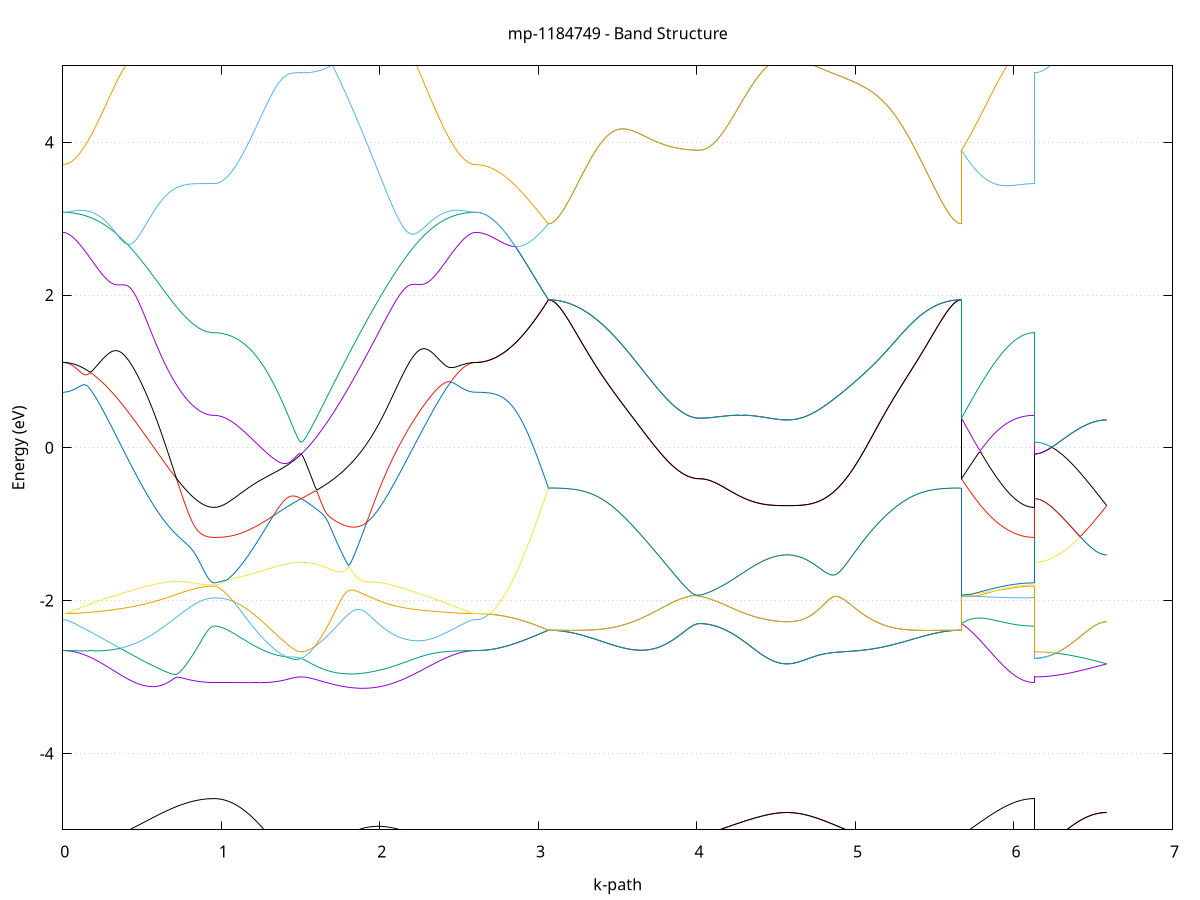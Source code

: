 set title 'mp-1184749 - Band Structure'
set xlabel 'k-path'
set ylabel 'Energy (eV)'
set grid y
set yrange [-5:5]
set terminal png size 800,600
set output 'mp-1184749_bands_gnuplot.png'
plot '-' using 1:2 with lines notitle, '-' using 1:2 with lines notitle, '-' using 1:2 with lines notitle, '-' using 1:2 with lines notitle, '-' using 1:2 with lines notitle, '-' using 1:2 with lines notitle, '-' using 1:2 with lines notitle, '-' using 1:2 with lines notitle, '-' using 1:2 with lines notitle, '-' using 1:2 with lines notitle, '-' using 1:2 with lines notitle, '-' using 1:2 with lines notitle, '-' using 1:2 with lines notitle, '-' using 1:2 with lines notitle, '-' using 1:2 with lines notitle, '-' using 1:2 with lines notitle, '-' using 1:2 with lines notitle, '-' using 1:2 with lines notitle, '-' using 1:2 with lines notitle, '-' using 1:2 with lines notitle, '-' using 1:2 with lines notitle, '-' using 1:2 with lines notitle, '-' using 1:2 with lines notitle, '-' using 1:2 with lines notitle, '-' using 1:2 with lines notitle, '-' using 1:2 with lines notitle, '-' using 1:2 with lines notitle, '-' using 1:2 with lines notitle, '-' using 1:2 with lines notitle, '-' using 1:2 with lines notitle, '-' using 1:2 with lines notitle, '-' using 1:2 with lines notitle, '-' using 1:2 with lines notitle, '-' using 1:2 with lines notitle, '-' using 1:2 with lines notitle, '-' using 1:2 with lines notitle, '-' using 1:2 with lines notitle, '-' using 1:2 with lines notitle, '-' using 1:2 with lines notitle, '-' using 1:2 with lines notitle, '-' using 1:2 with lines notitle, '-' using 1:2 with lines notitle, '-' using 1:2 with lines notitle, '-' using 1:2 with lines notitle, '-' using 1:2 with lines notitle, '-' using 1:2 with lines notitle, '-' using 1:2 with lines notitle, '-' using 1:2 with lines notitle, '-' using 1:2 with lines notitle, '-' using 1:2 with lines notitle, '-' using 1:2 with lines notitle, '-' using 1:2 with lines notitle, '-' using 1:2 with lines notitle, '-' using 1:2 with lines notitle, '-' using 1:2 with lines notitle, '-' using 1:2 with lines notitle, '-' using 1:2 with lines notitle, '-' using 1:2 with lines notitle, '-' using 1:2 with lines notitle, '-' using 1:2 with lines notitle, '-' using 1:2 with lines notitle, '-' using 1:2 with lines notitle, '-' using 1:2 with lines notitle, '-' using 1:2 with lines notitle
0.000000 -15.445173
0.009934 -15.445073
0.019868 -15.444473
0.029801 -15.443573
0.039735 -15.442173
0.049669 -15.440573
0.059603 -15.438473
0.069536 -15.436073
0.079470 -15.433273
0.089404 -15.430073
0.099338 -15.426573
0.109271 -15.422673
0.119205 -15.418373
0.129139 -15.413773
0.139073 -15.408773
0.149007 -15.403473
0.158940 -15.397773
0.168874 -15.391773
0.178808 -15.385373
0.188742 -15.378773
0.198675 -15.371673
0.208609 -15.364373
0.218543 -15.356673
0.228477 -15.348773
0.238410 -15.340473
0.248344 -15.331873
0.258278 -15.322973
0.268212 -15.313773
0.278146 -15.304373
0.288079 -15.294673
0.298013 -15.284673
0.307947 -15.274373
0.317881 -15.263873
0.327814 -15.253173
0.337748 -15.242173
0.347682 -15.230873
0.357616 -15.219473
0.367550 -15.207873
0.377483 -15.195973
0.387417 -15.183973
0.397351 -15.171773
0.407285 -15.159373
0.417218 -15.146773
0.427152 -15.134073
0.437086 -15.121273
0.447020 -15.108273
0.456953 -15.095173
0.466887 -15.081973
0.476821 -15.068773
0.486755 -15.055373
0.496689 -15.041973
0.506622 -15.028473
0.516556 -15.014873
0.526490 -15.001373
0.536424 -14.987773
0.546357 -14.974173
0.556291 -14.960573
0.566225 -14.946973
0.576159 -14.933473
0.586092 -14.919973
0.596026 -14.906573
0.605960 -14.893173
0.615894 -14.879973
0.625828 -14.866773
0.635761 -14.853773
0.645695 -14.840873
0.655629 -14.828173
0.665563 -14.815573
0.675496 -14.803173
0.685430 -14.790973
0.695364 -14.778973
0.705298 -14.767273
0.715231 -14.755773
0.725165 -14.744473
0.735099 -14.733573
0.745033 -14.722873
0.754967 -14.712573
0.764900 -14.702473
0.774834 -14.692873
0.784768 -14.683573
0.794702 -14.674673
0.804635 -14.666173
0.814569 -14.658073
0.824503 -14.650473
0.834437 -14.643273
0.844371 -14.636573
0.854304 -14.630473
0.864238 -14.624773
0.874172 -14.619673
0.884106 -14.615073
0.894039 -14.611073
0.903973 -14.607673
0.913907 -14.604873
0.923841 -14.602673
0.933774 -14.601173
0.943708 -14.600173
0.953642 -14.599873
0.953642 -14.599873
0.963474 -14.599773
0.973306 -14.599473
0.983138 -14.598973
0.992970 -14.598373
1.002801 -14.597473
1.012633 -14.596473
1.022465 -14.595273
1.032297 -14.593873
1.042129 -14.592273
1.051961 -14.590473
1.061793 -14.588573
1.071625 -14.586473
1.081456 -14.584173
1.091288 -14.581673
1.101120 -14.579073
1.110952 -14.576273
1.120784 -14.573373
1.130616 -14.570273
1.140448 -14.567073
1.150280 -14.563673
1.160112 -14.560173
1.169943 -14.556473
1.179775 -14.552673
1.189607 -14.548773
1.199439 -14.544773
1.209271 -14.540673
1.219103 -14.536373
1.228935 -14.532073
1.238767 -14.527573
1.248599 -14.523073
1.258430 -14.518473
1.268262 -14.513773
1.278094 -14.509073
1.287926 -14.504273
1.297758 -14.499473
1.307590 -14.494573
1.317422 -14.489573
1.327254 -14.484673
1.337085 -14.479673
1.346917 -14.474673
1.356749 -14.469673
1.366581 -14.464673
1.376413 -14.459673
1.386245 -14.454773
1.396077 -14.449773
1.405909 -14.444873
1.415741 -14.440073
1.425572 -14.435273
1.435404 -14.430473
1.445236 -14.425773
1.455068 -14.421173
1.464900 -14.416673
1.474732 -14.412273
1.484564 -14.407973
1.494396 -14.403673
1.504227 -14.399573
1.504227 -14.399573
1.514148 -14.403773
1.524068 -14.408173
1.533989 -14.412873
1.543909 -14.417673
1.553830 -14.422773
1.563750 -14.428173
1.573671 -14.433773
1.583591 -14.439573
1.593512 -14.445673
1.603432 -14.451973
1.613353 -14.458573
1.623273 -14.465373
1.633193 -14.472473
1.643114 -14.479773
1.653034 -14.487373
1.662955 -14.495173
1.672875 -14.503273
1.682796 -14.511573
1.692716 -14.520173
1.702637 -14.529073
1.712557 -14.538173
1.722478 -14.547473
1.732398 -14.557073
1.742318 -14.566873
1.752239 -14.576973
1.762159 -14.587273
1.772080 -14.597773
1.782000 -14.608573
1.791921 -14.619573
1.801841 -14.630673
1.811762 -14.642073
1.821682 -14.653673
1.831603 -14.665473
1.841523 -14.677473
1.851444 -14.689673
1.861364 -14.701973
1.871284 -14.714473
1.881205 -14.727173
1.891125 -14.739973
1.901046 -14.752973
1.910966 -14.766073
1.920887 -14.779273
1.930807 -14.792673
1.940728 -14.806073
1.950648 -14.819673
1.960569 -14.833273
1.970489 -14.846973
1.980409 -14.860773
1.990330 -14.874573
2.000250 -14.888473
2.010171 -14.902373
2.020091 -14.916273
2.030012 -14.930273
2.039932 -14.944173
2.049853 -14.958173
2.059773 -14.972073
2.069694 -14.985973
2.079614 -14.999873
2.089535 -15.013673
2.099455 -15.027473
2.109375 -15.041173
2.119296 -15.054773
2.129216 -15.068273
2.139137 -15.081673
2.149057 -15.094973
2.158978 -15.108173
2.168898 -15.121273
2.178819 -15.134173
2.188739 -15.146973
2.198660 -15.159573
2.208580 -15.171973
2.218500 -15.184173
2.228421 -15.196273
2.238341 -15.208173
2.248262 -15.219773
2.258182 -15.231273
2.268103 -15.242473
2.278023 -15.253473
2.287944 -15.264273
2.297864 -15.274773
2.307785 -15.284973
2.317705 -15.294973
2.327626 -15.304673
2.337546 -15.314073
2.347466 -15.323273
2.357387 -15.332173
2.367307 -15.340673
2.377228 -15.348973
2.387148 -15.356973
2.397069 -15.364573
2.406989 -15.371873
2.416910 -15.378873
2.426830 -15.385573
2.436751 -15.391873
2.446671 -15.397873
2.456591 -15.403573
2.466512 -15.408873
2.476432 -15.413873
2.486353 -15.418473
2.496273 -15.422673
2.506194 -15.426573
2.516114 -15.430073
2.526035 -15.433273
2.535955 -15.436073
2.545876 -15.438473
2.555796 -15.440573
2.565717 -15.442273
2.575637 -15.443573
2.585557 -15.444473
2.595478 -15.445073
2.605398 -15.445173
2.605398 -15.445173
2.615359 -15.445073
2.625319 -15.444473
2.635279 -15.443573
2.645239 -15.442273
2.655200 -15.440573
2.665160 -15.438473
2.675120 -15.436073
2.685080 -15.433273
2.695041 -15.430073
2.705001 -15.426573
2.714961 -15.422773
2.724921 -15.418473
2.734882 -15.413873
2.744842 -15.408973
2.754802 -15.403673
2.764762 -15.398073
2.774723 -15.392173
2.784683 -15.385873
2.794643 -15.379273
2.804603 -15.372373
2.814564 -15.365173
2.824524 -15.357573
2.834484 -15.349773
2.844444 -15.341673
2.854405 -15.333273
2.864365 -15.324573
2.874325 -15.315673
2.884285 -15.306473
2.894246 -15.297073
2.904206 -15.287373
2.914166 -15.277473
2.924126 -15.267373
2.934087 -15.256973
2.944047 -15.246473
2.954007 -15.235773
2.963967 -15.224873
2.973928 -15.213773
2.983888 -15.202573
2.993848 -15.191173
3.003808 -15.179673
3.013769 -15.168073
3.023729 -15.156373
3.033689 -15.144573
3.043649 -15.132673
3.053610 -15.120773
3.063570 -15.108773
3.063570 -15.108773
3.073504 -15.108573
3.083437 -15.108073
3.093371 -15.107273
3.103305 -15.106173
3.113239 -15.104773
3.123172 -15.103073
3.133106 -15.101073
3.143040 -15.098673
3.152974 -15.096073
3.162908 -15.093073
3.172841 -15.089873
3.182775 -15.086273
3.192709 -15.082473
3.202643 -15.078373
3.212576 -15.073873
3.222510 -15.069173
3.232444 -15.064173
3.242378 -15.058973
3.252312 -15.053373
3.262245 -15.047573
3.272179 -15.041573
3.282113 -15.035173
3.292047 -15.028673
3.301980 -15.021773
3.311914 -15.014773
3.321848 -15.007473
3.331782 -14.999973
3.341715 -14.992173
3.351649 -14.984273
3.361583 -14.976073
3.371517 -14.967673
3.381451 -14.959173
3.391384 -14.950473
3.401318 -14.941573
3.411252 -14.932473
3.421186 -14.923273
3.431119 -14.913873
3.441053 -14.904373
3.450987 -14.894773
3.460921 -14.884973
3.470854 -14.875073
3.480788 -14.865073
3.490722 -14.855073
3.500656 -14.844873
3.510590 -14.834673
3.520523 -14.824373
3.530457 -14.814073
3.540391 -14.803773
3.550325 -14.793373
3.560258 -14.782973
3.570192 -14.772473
3.580126 -14.762073
3.590060 -14.751673
3.599993 -14.741373
3.609927 -14.731073
3.619861 -14.720773
3.629795 -14.710573
3.639729 -14.700373
3.649662 -14.690373
3.659596 -14.680373
3.669530 -14.670573
3.679464 -14.660873
3.689397 -14.651273
3.699331 -14.641773
3.709265 -14.632473
3.719199 -14.623373
3.729133 -14.614373
3.739066 -14.605673
3.749000 -14.597073
3.758934 -14.588673
3.768868 -14.580573
3.778801 -14.572673
3.788735 -14.564973
3.798669 -14.557573
3.808603 -14.550373
3.818536 -14.543473
3.828470 -14.536873
3.838404 -14.530473
3.848338 -14.524473
3.858272 -14.518773
3.868205 -14.513273
3.878139 -14.508173
3.888073 -14.503373
3.898007 -14.498873
3.907940 -14.494773
3.917874 -14.490973
3.927808 -14.487473
3.937742 -14.484373
3.947675 -14.481673
3.957609 -14.479273
3.967543 -14.477273
3.977477 -14.475573
3.987411 -14.474273
3.997344 -14.473373
4.007278 -14.472873
4.017212 -14.472673
4.017212 -14.472673
4.027044 -14.472573
4.036876 -14.472473
4.046708 -14.472173
4.056539 -14.471773
4.066371 -14.471273
4.076203 -14.470673
4.086035 -14.469973
4.095867 -14.469173
4.105699 -14.468273
4.115531 -14.467273
4.125363 -14.466173
4.135194 -14.464973
4.145026 -14.463673
4.154858 -14.462273
4.164690 -14.460873
4.174522 -14.459273
4.184354 -14.457673
4.194186 -14.455973
4.204018 -14.454273
4.213850 -14.452373
4.223681 -14.450473
4.233513 -14.448573
4.243345 -14.446573
4.253177 -14.444473
4.263009 -14.442473
4.272841 -14.440273
4.282673 -14.438173
4.292505 -14.435973
4.302337 -14.433773
4.312168 -14.431573
4.322000 -14.429373
4.331832 -14.427173
4.341664 -14.424973
4.351496 -14.422773
4.361328 -14.420573
4.371160 -14.418473
4.380992 -14.416373
4.390823 -14.414273
4.400655 -14.412273
4.410487 -14.410273
4.420319 -14.408373
4.430151 -14.406573
4.439983 -14.404873
4.449815 -14.403173
4.459647 -14.401573
4.469479 -14.400173
4.479310 -14.398773
4.489142 -14.397573
4.498974 -14.396373
4.508806 -14.395373
4.518638 -14.394573
4.528470 -14.393873
4.538302 -14.393273
4.548134 -14.392873
4.557965 -14.392573
4.567797 -14.392473
4.567797 -14.392473
4.577718 -14.392573
4.587638 -14.392873
4.597559 -14.393373
4.607479 -14.393973
4.617400 -14.394873
4.627320 -14.395873
4.637241 -14.397173
4.647161 -14.398673
4.657081 -14.400373
4.667002 -14.402373
4.676922 -14.404473
4.686843 -14.406873
4.696763 -14.409573
4.706684 -14.412473
4.716604 -14.415573
4.726525 -14.418873
4.736445 -14.422473
4.746366 -14.426373
4.756286 -14.430473
4.766207 -14.434773
4.776127 -14.439373
4.786047 -14.444173
4.795968 -14.449273
4.805888 -14.454673
4.815809 -14.460173
4.825729 -14.466073
4.835650 -14.472073
4.845570 -14.478373
4.855491 -14.484873
4.865411 -14.491673
4.875332 -14.498673
4.885252 -14.505873
4.895172 -14.513273
4.905093 -14.520973
4.915013 -14.528773
4.924934 -14.536873
4.934854 -14.545173
4.944775 -14.553573
4.954695 -14.562173
4.964616 -14.571073
4.974536 -14.579973
4.984457 -14.589173
4.994377 -14.598473
5.004298 -14.607873
5.014218 -14.617473
5.024138 -14.627173
5.034059 -14.637073
5.043979 -14.646973
5.053900 -14.657073
5.063820 -14.667173
5.073741 -14.677373
5.083661 -14.687773
5.093582 -14.698073
5.103502 -14.708573
5.113423 -14.718973
5.123343 -14.729573
5.133263 -14.740073
5.143184 -14.750673
5.153104 -14.761273
5.163025 -14.771773
5.172945 -14.782373
5.182866 -14.792873
5.192786 -14.803373
5.202707 -14.813873
5.212627 -14.824273
5.222548 -14.834673
5.232468 -14.844873
5.242389 -14.855173
5.252309 -14.865273
5.262229 -14.875273
5.272150 -14.885173
5.282070 -14.894973
5.291991 -14.904573
5.301911 -14.914173
5.311832 -14.923473
5.321752 -14.932773
5.331673 -14.941873
5.341593 -14.950773
5.351514 -14.959473
5.361434 -14.967973
5.371354 -14.976373
5.381275 -14.984473
5.391195 -14.992473
5.401116 -15.000173
5.411036 -15.007673
5.420957 -15.014973
5.430877 -15.021973
5.440798 -15.028773
5.450718 -15.035373
5.460639 -15.041673
5.470559 -15.047773
5.480480 -15.053573
5.490400 -15.059073
5.500320 -15.064373
5.510241 -15.069273
5.520161 -15.073973
5.530082 -15.078373
5.540002 -15.082573
5.549923 -15.086373
5.559843 -15.089873
5.569764 -15.093173
5.579684 -15.096073
5.589605 -15.098773
5.599525 -15.101073
5.609445 -15.103073
5.619366 -15.104773
5.629286 -15.106273
5.639207 -15.107373
5.649127 -15.108073
5.659048 -15.108573
5.668968 -15.108773
5.668968 -14.472673
5.678928 -14.476873
5.688889 -14.481073
5.698849 -14.485273
5.708809 -14.489573
5.718769 -14.493773
5.728730 -14.497973
5.738690 -14.502073
5.748650 -14.506273
5.758610 -14.510373
5.768571 -14.514473
5.778531 -14.518473
5.788491 -14.522473
5.798451 -14.526473
5.808412 -14.530273
5.818372 -14.534173
5.828332 -14.537873
5.838292 -14.541573
5.848253 -14.545173
5.858213 -14.548673
5.868173 -14.552173
5.878133 -14.555473
5.888094 -14.558773
5.898054 -14.561873
5.908014 -14.564973
5.917974 -14.567873
5.927935 -14.570773
5.937895 -14.573473
5.947855 -14.576073
5.957815 -14.578573
5.967776 -14.580973
5.977736 -14.583173
5.987696 -14.585273
5.997656 -14.587273
6.007617 -14.589073
6.017577 -14.590773
6.027537 -14.592373
6.037497 -14.593773
6.047458 -14.595073
6.057418 -14.596173
6.067378 -14.597173
6.077338 -14.597973
6.087299 -14.598673
6.097259 -14.599173
6.107219 -14.599573
6.117179 -14.599773
6.127140 -14.599873
6.127140 -14.399573
6.137100 -14.399573
6.147060 -14.399573
6.157020 -14.399573
6.166981 -14.399473
6.176941 -14.399373
6.186901 -14.399373
6.196861 -14.399173
6.206822 -14.399073
6.216782 -14.398973
6.226742 -14.398773
6.236702 -14.398673
6.246663 -14.398473
6.256623 -14.398273
6.266583 -14.398073
6.276543 -14.397873
6.286504 -14.397673
6.296464 -14.397473
6.306424 -14.397273
6.316384 -14.397073
6.326345 -14.396773
6.336305 -14.396573
6.346265 -14.396273
6.356225 -14.396073
6.366186 -14.395773
6.376146 -14.395573
6.386106 -14.395373
6.396066 -14.395073
6.406027 -14.394873
6.415987 -14.394673
6.425947 -14.394473
6.435907 -14.394173
6.445868 -14.393973
6.455828 -14.393773
6.465788 -14.393673
6.475748 -14.393473
6.485709 -14.393273
6.495669 -14.393173
6.505629 -14.392973
6.515589 -14.392873
6.525550 -14.392773
6.535510 -14.392673
6.545470 -14.392673
6.555430 -14.392573
6.565391 -14.392573
6.575351 -14.392473
6.585311 -14.392473
e
0.000000 -14.738073
0.009934 -14.737973
0.019868 -14.737673
0.029801 -14.737073
0.039735 -14.736273
0.049669 -14.735173
0.059603 -14.733973
0.069536 -14.732473
0.079470 -14.730673
0.089404 -14.728773
0.099338 -14.726573
0.109271 -14.724173
0.119205 -14.721573
0.129139 -14.718773
0.139073 -14.715673
0.149007 -14.712473
0.158940 -14.709073
0.168874 -14.705373
0.178808 -14.701573
0.188742 -14.697473
0.198675 -14.693273
0.208609 -14.688873
0.218543 -14.684273
0.228477 -14.679573
0.238410 -14.674673
0.248344 -14.669573
0.258278 -14.664373
0.268212 -14.658973
0.278146 -14.653473
0.288079 -14.647773
0.298013 -14.641973
0.307947 -14.636073
0.317881 -14.630073
0.327814 -14.623973
0.337748 -14.617773
0.347682 -14.611373
0.357616 -14.604973
0.367550 -14.598573
0.377483 -14.591973
0.387417 -14.585373
0.397351 -14.578773
0.407285 -14.572073
0.417218 -14.565273
0.427152 -14.558573
0.437086 -14.551773
0.447020 -14.544973
0.456953 -14.538273
0.466887 -14.531473
0.476821 -14.524673
0.486755 -14.517973
0.496689 -14.511273
0.506622 -14.504673
0.516556 -14.498073
0.526490 -14.491573
0.536424 -14.485173
0.546357 -14.478773
0.556291 -14.472573
0.566225 -14.466373
0.576159 -14.460273
0.586092 -14.454373
0.596026 -14.448573
0.605960 -14.442873
0.615894 -14.437373
0.625828 -14.431973
0.635761 -14.426673
0.645695 -14.421673
0.655629 -14.416773
0.665563 -14.411973
0.675496 -14.407473
0.685430 -14.403073
0.695364 -14.398873
0.705298 -14.394873
0.715231 -14.391073
0.725165 -14.387473
0.735099 -14.384073
0.745033 -14.380973
0.754967 -14.377973
0.764900 -14.375173
0.774834 -14.372573
0.784768 -14.370173
0.794702 -14.367973
0.804635 -14.365973
0.814569 -14.364073
0.824503 -14.362473
0.834437 -14.360973
0.844371 -14.359673
0.854304 -14.358473
0.864238 -14.357473
0.874172 -14.356673
0.884106 -14.355873
0.894039 -14.355273
0.903973 -14.354773
0.913907 -14.354373
0.923841 -14.354073
0.933774 -14.353773
0.943708 -14.353673
0.953642 -14.353673
0.953642 -14.353673
0.963474 -14.353673
0.973306 -14.353573
0.983138 -14.353573
0.992970 -14.353473
1.002801 -14.353373
1.012633 -14.353273
1.022465 -14.353173
1.032297 -14.353073
1.042129 -14.352873
1.051961 -14.352673
1.061793 -14.352573
1.071625 -14.352373
1.081456 -14.352173
1.091288 -14.351973
1.101120 -14.351773
1.110952 -14.351573
1.120784 -14.351373
1.130616 -14.351273
1.140448 -14.351073
1.150280 -14.350973
1.160112 -14.350773
1.169943 -14.350673
1.179775 -14.350673
1.189607 -14.350573
1.199439 -14.350673
1.209271 -14.350673
1.219103 -14.350773
1.228935 -14.350973
1.238767 -14.351173
1.248599 -14.351373
1.258430 -14.351773
1.268262 -14.352173
1.278094 -14.352673
1.287926 -14.353273
1.297758 -14.353973
1.307590 -14.354673
1.317422 -14.355573
1.327254 -14.356573
1.337085 -14.357673
1.346917 -14.358873
1.356749 -14.360273
1.366581 -14.361673
1.376413 -14.363373
1.386245 -14.365073
1.396077 -14.366973
1.405909 -14.369073
1.415741 -14.371273
1.425572 -14.373673
1.435404 -14.376273
1.445236 -14.379073
1.455068 -14.381973
1.464900 -14.385073
1.474732 -14.388473
1.484564 -14.391973
1.494396 -14.395673
1.504227 -14.399573
1.504227 -14.399573
1.514148 -14.395573
1.524068 -14.391673
1.533989 -14.387973
1.543909 -14.384373
1.553830 -14.380973
1.563750 -14.377673
1.573671 -14.374573
1.583591 -14.371573
1.593512 -14.368873
1.603432 -14.366273
1.613353 -14.363873
1.623273 -14.361673
1.633193 -14.359673
1.643114 -14.357873
1.653034 -14.356373
1.662955 -14.354973
1.672875 -14.353873
1.682796 -14.352973
1.692716 -14.352273
1.702637 -14.351773
1.712557 -14.351573
1.722478 -14.351573
1.732398 -14.351773
1.742318 -14.352273
1.752239 -14.352973
1.762159 -14.353873
1.772080 -14.355073
1.782000 -14.356473
1.791921 -14.358073
1.801841 -14.359973
1.811762 -14.362073
1.821682 -14.364373
1.831603 -14.366973
1.841523 -14.369773
1.851444 -14.372773
1.861364 -14.375973
1.871284 -14.379373
1.881205 -14.383073
1.891125 -14.386873
1.901046 -14.390973
1.910966 -14.395173
1.920887 -14.399673
1.930807 -14.404273
1.940728 -14.409073
1.950648 -14.414073
1.960569 -14.419173
1.970489 -14.424473
1.980409 -14.429873
1.990330 -14.435473
2.000250 -14.441173
2.010171 -14.447073
2.020091 -14.453073
2.030012 -14.459173
2.039932 -14.465373
2.049853 -14.471673
2.059773 -14.478073
2.069694 -14.484473
2.079614 -14.491073
2.089535 -14.497673
2.099455 -14.504373
2.109375 -14.511073
2.119296 -14.517773
2.129216 -14.524573
2.139137 -14.531373
2.149057 -14.538173
2.158978 -14.544973
2.168898 -14.551873
2.178819 -14.558673
2.188739 -14.565373
2.198660 -14.572173
2.208580 -14.578873
2.218500 -14.585573
2.228421 -14.592173
2.238341 -14.598773
2.248262 -14.605173
2.258182 -14.611573
2.268103 -14.617973
2.278023 -14.624173
2.287944 -14.630273
2.297864 -14.636273
2.307785 -14.642173
2.317705 -14.647973
2.327626 -14.653673
2.337546 -14.659173
2.347466 -14.664473
2.357387 -14.669773
2.367307 -14.674773
2.377228 -14.679673
2.387148 -14.684473
2.397069 -14.688973
2.406989 -14.693373
2.416910 -14.697573
2.426830 -14.701673
2.436751 -14.705473
2.446671 -14.709073
2.456591 -14.712573
2.466512 -14.715773
2.476432 -14.718773
2.486353 -14.721673
2.496273 -14.724273
2.506194 -14.726573
2.516114 -14.728773
2.526035 -14.730773
2.535955 -14.732473
2.545876 -14.733973
2.555796 -14.735173
2.565717 -14.736273
2.575637 -14.737073
2.585557 -14.737673
2.595478 -14.737973
2.605398 -14.738073
2.605398 -14.738073
2.615359 -14.738373
2.625319 -14.738973
2.635279 -14.740173
2.645239 -14.741773
2.655200 -14.743773
2.665160 -14.746273
2.675120 -14.749173
2.685080 -14.752573
2.695041 -14.756373
2.705001 -14.760573
2.714961 -14.765173
2.724921 -14.770273
2.734882 -14.775773
2.744842 -14.781573
2.754802 -14.787873
2.764762 -14.794473
2.774723 -14.801473
2.784683 -14.808873
2.794643 -14.816573
2.804603 -14.824573
2.814564 -14.832973
2.824524 -14.841673
2.834484 -14.850673
2.844444 -14.859973
2.854405 -14.869473
2.864365 -14.879273
2.874325 -14.889373
2.884285 -14.899673
2.894246 -14.910173
2.904206 -14.920873
2.914166 -14.931873
2.924126 -14.942973
2.934087 -14.954173
2.944047 -14.965573
2.954007 -14.977173
2.963967 -14.988773
2.973928 -15.000573
2.983888 -15.012373
2.993848 -15.024373
3.003808 -15.036373
3.013769 -15.048373
3.023729 -15.060473
3.033689 -15.072473
3.043649 -15.084573
3.053610 -15.096673
3.063570 -15.108673
3.063570 -15.108673
3.073504 -15.108573
3.083437 -15.108073
3.093371 -15.107273
3.103305 -15.106173
3.113239 -15.104773
3.123172 -15.103073
3.133106 -15.101073
3.143040 -15.098673
3.152974 -15.096073
3.162908 -15.093073
3.172841 -15.089873
3.182775 -15.086273
3.192709 -15.082473
3.202643 -15.078373
3.212576 -15.073873
3.222510 -15.069173
3.232444 -15.064173
3.242378 -15.058973
3.252312 -15.053373
3.262245 -15.047573
3.272179 -15.041473
3.282113 -15.035173
3.292047 -15.028573
3.301980 -15.021773
3.311914 -15.014773
3.321848 -15.007473
3.331782 -14.999873
3.341715 -14.992173
3.351649 -14.984273
3.361583 -14.976073
3.371517 -14.967673
3.381451 -14.959173
3.391384 -14.950473
3.401318 -14.941573
3.411252 -14.932473
3.421186 -14.923273
3.431119 -14.913873
3.441053 -14.904373
3.450987 -14.894673
3.460921 -14.884973
3.470854 -14.875073
3.480788 -14.865073
3.490722 -14.855073
3.500656 -14.844873
3.510590 -14.834673
3.520523 -14.824373
3.530457 -14.814073
3.540391 -14.803673
3.550325 -14.793373
3.560258 -14.782973
3.570192 -14.772473
3.580126 -14.762073
3.590060 -14.751673
3.599993 -14.741373
3.609927 -14.731073
3.619861 -14.720773
3.629795 -14.710573
3.639729 -14.700373
3.649662 -14.690373
3.659596 -14.680373
3.669530 -14.670573
3.679464 -14.660873
3.689397 -14.651273
3.699331 -14.641773
3.709265 -14.632473
3.719199 -14.623373
3.729133 -14.614373
3.739066 -14.605673
3.749000 -14.597073
3.758934 -14.588673
3.768868 -14.580573
3.778801 -14.572673
3.788735 -14.564973
3.798669 -14.557573
3.808603 -14.550373
3.818536 -14.543473
3.828470 -14.536873
3.838404 -14.530473
3.848338 -14.524473
3.858272 -14.518673
3.868205 -14.513273
3.878139 -14.508173
3.888073 -14.503373
3.898007 -14.498873
3.907940 -14.494773
3.917874 -14.490973
3.927808 -14.487473
3.937742 -14.484373
3.947675 -14.481673
3.957609 -14.479273
3.967543 -14.477273
3.977477 -14.475573
3.987411 -14.474273
3.997344 -14.473373
4.007278 -14.472773
4.017212 -14.472673
4.017212 -14.472673
4.027044 -14.472573
4.036876 -14.472373
4.046708 -14.472173
4.056539 -14.471773
4.066371 -14.471273
4.076203 -14.470673
4.086035 -14.469973
4.095867 -14.469173
4.105699 -14.468273
4.115531 -14.467273
4.125363 -14.466173
4.135194 -14.464973
4.145026 -14.463673
4.154858 -14.462273
4.164690 -14.460873
4.174522 -14.459273
4.184354 -14.457673
4.194186 -14.455973
4.204018 -14.454173
4.213850 -14.452373
4.223681 -14.450473
4.233513 -14.448573
4.243345 -14.446573
4.253177 -14.444473
4.263009 -14.442373
4.272841 -14.440273
4.282673 -14.438173
4.292505 -14.435973
4.302337 -14.433773
4.312168 -14.431573
4.322000 -14.429373
4.331832 -14.427173
4.341664 -14.424973
4.351496 -14.422773
4.361328 -14.420573
4.371160 -14.418473
4.380992 -14.416373
4.390823 -14.414273
4.400655 -14.412273
4.410487 -14.410273
4.420319 -14.408373
4.430151 -14.406573
4.439983 -14.404873
4.449815 -14.403173
4.459647 -14.401573
4.469479 -14.400173
4.479310 -14.398773
4.489142 -14.397573
4.498974 -14.396373
4.508806 -14.395373
4.518638 -14.394573
4.528470 -14.393773
4.538302 -14.393273
4.548134 -14.392873
4.557965 -14.392573
4.567797 -14.392473
4.567797 -14.392473
4.577718 -14.392573
4.587638 -14.392873
4.597559 -14.393273
4.607479 -14.393973
4.617400 -14.394873
4.627320 -14.395873
4.637241 -14.397173
4.647161 -14.398673
4.657081 -14.400373
4.667002 -14.402373
4.676922 -14.404473
4.686843 -14.406873
4.696763 -14.409573
4.706684 -14.412373
4.716604 -14.415573
4.726525 -14.418873
4.736445 -14.422473
4.746366 -14.426373
4.756286 -14.430473
4.766207 -14.434773
4.776127 -14.439373
4.786047 -14.444173
4.795968 -14.449273
4.805888 -14.454573
4.815809 -14.460173
4.825729 -14.465973
4.835650 -14.472073
4.845570 -14.478373
4.855491 -14.484873
4.865411 -14.491673
4.875332 -14.498673
4.885252 -14.505873
4.895172 -14.513273
4.905093 -14.520973
4.915013 -14.528773
4.924934 -14.536873
4.934854 -14.545173
4.944775 -14.553573
4.954695 -14.562173
4.964616 -14.570973
4.974536 -14.579973
4.984457 -14.589173
4.994377 -14.598473
5.004298 -14.607873
5.014218 -14.617473
5.024138 -14.627173
5.034059 -14.636973
5.043979 -14.646973
5.053900 -14.656973
5.063820 -14.667173
5.073741 -14.677373
5.083661 -14.687673
5.093582 -14.698073
5.103502 -14.708573
5.113423 -14.718973
5.123343 -14.729573
5.133263 -14.740073
5.143184 -14.750673
5.153104 -14.761173
5.163025 -14.771773
5.172945 -14.782373
5.182866 -14.792873
5.192786 -14.803373
5.202707 -14.813873
5.212627 -14.824273
5.222548 -14.834673
5.232468 -14.844873
5.242389 -14.855073
5.252309 -14.865273
5.262229 -14.875273
5.272150 -14.885173
5.282070 -14.894973
5.291991 -14.904573
5.301911 -14.914173
5.311832 -14.923473
5.321752 -14.932773
5.331673 -14.941773
5.341593 -14.950673
5.351514 -14.959473
5.361434 -14.967973
5.371354 -14.976373
5.381275 -14.984473
5.391195 -14.992473
5.401116 -15.000173
5.411036 -15.007673
5.420957 -15.014973
5.430877 -15.021973
5.440798 -15.028773
5.450718 -15.035373
5.460639 -15.041673
5.470559 -15.047773
5.480480 -15.053573
5.490400 -15.059073
5.500320 -15.064273
5.510241 -15.069273
5.520161 -15.073973
5.530082 -15.078373
5.540002 -15.082573
5.549923 -15.086373
5.559843 -15.089873
5.569764 -15.093173
5.579684 -15.096073
5.589605 -15.098773
5.599525 -15.101073
5.609445 -15.103073
5.619366 -15.104773
5.629286 -15.106173
5.639207 -15.107273
5.649127 -15.108073
5.659048 -15.108573
5.668968 -15.108673
5.668968 -14.472673
5.678928 -14.468473
5.688889 -14.464273
5.698849 -14.460073
5.708809 -14.455873
5.718769 -14.451773
5.728730 -14.447673
5.738690 -14.443573
5.748650 -14.439573
5.758610 -14.435673
5.768571 -14.431773
5.778531 -14.427873
5.788491 -14.424073
5.798451 -14.420373
5.808412 -14.416673
5.818372 -14.413173
5.828332 -14.409573
5.838292 -14.406173
5.848253 -14.402873
5.858213 -14.399573
5.868173 -14.396373
5.878133 -14.393373
5.888094 -14.390373
5.898054 -14.387473
5.908014 -14.384673
5.917974 -14.382073
5.927935 -14.379473
5.937895 -14.377073
5.947855 -14.374673
5.957815 -14.372473
5.967776 -14.370373
5.977736 -14.368373
5.987696 -14.366473
5.997656 -14.364773
6.007617 -14.363173
6.017577 -14.361673
6.027537 -14.360273
6.037497 -14.358973
6.047458 -14.357873
6.057418 -14.356873
6.067378 -14.356073
6.077338 -14.355273
6.087299 -14.354673
6.097259 -14.354273
6.107219 -14.353873
6.117179 -14.353673
6.127140 -14.353673
6.127140 -14.399573
6.137100 -14.399573
6.147060 -14.399573
6.157020 -14.399573
6.166981 -14.399473
6.176941 -14.399373
6.186901 -14.399273
6.196861 -14.399173
6.206822 -14.399073
6.216782 -14.398973
6.226742 -14.398773
6.236702 -14.398673
6.246663 -14.398473
6.256623 -14.398273
6.266583 -14.398073
6.276543 -14.397873
6.286504 -14.397673
6.296464 -14.397473
6.306424 -14.397273
6.316384 -14.396973
6.326345 -14.396773
6.336305 -14.396573
6.346265 -14.396273
6.356225 -14.396073
6.366186 -14.395773
6.376146 -14.395573
6.386106 -14.395373
6.396066 -14.395073
6.406027 -14.394873
6.415987 -14.394673
6.425947 -14.394373
6.435907 -14.394173
6.445868 -14.393973
6.455828 -14.393773
6.465788 -14.393573
6.475748 -14.393473
6.485709 -14.393273
6.495669 -14.393173
6.505629 -14.392973
6.515589 -14.392873
6.525550 -14.392773
6.535510 -14.392673
6.545470 -14.392673
6.555430 -14.392573
6.565391 -14.392573
6.575351 -14.392473
6.585311 -14.392473
e
0.000000 -6.820873
0.009934 -6.820673
0.019868 -6.819873
0.029801 -6.818673
0.039735 -6.816873
0.049669 -6.814673
0.059603 -6.811973
0.069536 -6.808673
0.079470 -6.804973
0.089404 -6.800873
0.099338 -6.796173
0.109271 -6.791073
0.119205 -6.785473
0.129139 -6.779373
0.139073 -6.772873
0.149007 -6.765873
0.158940 -6.758473
0.168874 -6.750673
0.178808 -6.742473
0.188742 -6.733873
0.198675 -6.724873
0.208609 -6.715573
0.218543 -6.705873
0.228477 -6.695773
0.238410 -6.685473
0.248344 -6.674873
0.258278 -6.664073
0.268212 -6.652973
0.278146 -6.641773
0.288079 -6.630473
0.298013 -6.619073
0.307947 -6.607673
0.317881 -6.596273
0.327814 -6.584973
0.337748 -6.573973
0.347682 -6.563273
0.357616 -6.552873
0.367550 -6.543073
0.377483 -6.533973
0.387417 -6.525673
0.397351 -6.518273
0.407285 -6.512073
0.417218 -6.506973
0.427152 -6.503373
0.437086 -6.501173
0.447020 -6.500473
0.456953 -6.501373
0.466887 -6.503673
0.476821 -6.507473
0.486755 -6.512573
0.496689 -6.518773
0.506622 -6.526073
0.516556 -6.534173
0.526490 -6.542873
0.536424 -6.552273
0.546357 -6.562073
0.556291 -6.572073
0.566225 -6.582373
0.576159 -6.592773
0.586092 -6.603173
0.596026 -6.613573
0.605960 -6.623773
0.615894 -6.633873
0.625828 -6.643773
0.635761 -6.653373
0.645695 -6.662673
0.655629 -6.671673
0.665563 -6.680273
0.675496 -6.688573
0.685430 -6.696373
0.695364 -6.703873
0.705298 -6.710873
0.715231 -6.717373
0.725165 -6.723473
0.735099 -6.729073
0.745033 -6.734273
0.754967 -6.738873
0.764900 -6.743073
0.774834 -6.746673
0.784768 -6.749873
0.794702 -6.752573
0.804635 -6.754873
0.814569 -6.756573
0.824503 -6.757873
0.834437 -6.758773
0.844371 -6.759273
0.854304 -6.759373
0.864238 -6.759173
0.874172 -6.758673
0.884106 -6.757873
0.894039 -6.756973
0.903973 -6.755973
0.913907 -6.754973
0.923841 -6.754073
0.933774 -6.753373
0.943708 -6.752873
0.953642 -6.752773
0.953642 -6.752773
0.963474 -6.752373
0.973306 -6.751173
0.983138 -6.749273
0.992970 -6.746573
1.002801 -6.743073
1.012633 -6.738873
1.022465 -6.733873
1.032297 -6.728173
1.042129 -6.721673
1.051961 -6.714373
1.061793 -6.706473
1.071625 -6.697673
1.081456 -6.688273
1.091288 -6.678073
1.101120 -6.667173
1.110952 -6.655473
1.120784 -6.643173
1.130616 -6.630173
1.140448 -6.616473
1.150280 -6.602073
1.160112 -6.587073
1.169943 -6.571473
1.179775 -6.555173
1.189607 -6.538273
1.199439 -6.520673
1.209271 -6.502673
1.219103 -6.483973
1.228935 -6.464773
1.238767 -6.445073
1.248599 -6.424873
1.258430 -6.412273
1.268262 -6.400173
1.278094 -6.388073
1.287926 -6.375873
1.297758 -6.363673
1.307590 -6.351473
1.317422 -6.339273
1.327254 -6.327273
1.337085 -6.315373
1.346917 -6.303673
1.356749 -6.292173
1.366581 -6.281073
1.376413 -6.270373
1.386245 -6.260073
1.396077 -6.250373
1.405909 -6.241273
1.415741 -6.232773
1.425572 -6.225173
1.435404 -6.218273
1.445236 -6.212373
1.455068 -6.207373
1.464900 -6.203373
1.474732 -6.200273
1.484564 -6.198173
1.494396 -6.196973
1.504227 -6.196573
1.504227 -6.196573
1.514148 -6.196973
1.524068 -6.197973
1.533989 -6.199473
1.543909 -6.201373
1.553830 -6.203673
1.563750 -6.206173
1.573671 -6.208773
1.583591 -6.211373
1.593512 -6.213973
1.603432 -6.216573
1.613353 -6.218873
1.623273 -6.221073
1.633193 -6.223073
1.643114 -6.224673
1.653034 -6.226073
1.662955 -6.227173
1.672875 -6.227873
1.682796 -6.228173
1.692716 -6.228173
1.702637 -6.241173
1.712557 -6.256373
1.722478 -6.270873
1.732398 -6.284773
1.742318 -6.297973
1.752239 -6.310473
1.762159 -6.322273
1.772080 -6.333373
1.782000 -6.343673
1.791921 -6.353173
1.801841 -6.361973
1.811762 -6.369973
1.821682 -6.377273
1.831603 -6.383673
1.841523 -6.389373
1.851444 -6.394273
1.861364 -6.398373
1.871284 -6.401673
1.881205 -6.404273
1.891125 -6.405973
1.901046 -6.407073
1.910966 -6.407273
1.920887 -6.406773
1.930807 -6.405473
1.940728 -6.403473
1.950648 -6.400773
1.960569 -6.397273
1.970489 -6.393073
1.980409 -6.388273
1.990330 -6.382673
2.000250 -6.376473
2.010171 -6.369573
2.020091 -6.361973
2.030012 -6.353773
2.039932 -6.345073
2.049853 -6.335673
2.059773 -6.325673
2.069694 -6.315173
2.079614 -6.304173
2.089535 -6.299873
2.099455 -6.314273
2.109375 -6.328773
2.119296 -6.343373
2.129216 -6.358073
2.139137 -6.372873
2.149057 -6.387673
2.158978 -6.402473
2.168898 -6.417373
2.178819 -6.432173
2.188739 -6.446973
2.198660 -6.461673
2.208580 -6.476273
2.218500 -6.490773
2.228421 -6.505173
2.238341 -6.519473
2.248262 -6.533573
2.258182 -6.547473
2.268103 -6.561173
2.278023 -6.574773
2.287944 -6.588073
2.297864 -6.601073
2.307785 -6.613873
2.317705 -6.626473
2.327626 -6.638673
2.337546 -6.650673
2.347466 -6.662273
2.357387 -6.673573
2.367307 -6.684573
2.377228 -6.695173
2.387148 -6.705373
2.397069 -6.715273
2.406989 -6.724773
2.416910 -6.733773
2.426830 -6.742473
2.436751 -6.750773
2.446671 -6.758573
2.456591 -6.765973
2.466512 -6.772973
2.476432 -6.779473
2.486353 -6.785473
2.496273 -6.791073
2.506194 -6.796173
2.516114 -6.800873
2.526035 -6.805073
2.535955 -6.808773
2.545876 -6.811973
2.555796 -6.814673
2.565717 -6.816873
2.575637 -6.818673
2.585557 -6.819873
2.595478 -6.820673
2.605398 -6.820873
2.605398 -6.820873
2.615359 -6.820773
2.625319 -6.820373
2.635279 -6.819773
2.645239 -6.818873
2.655200 -6.817673
2.665160 -6.816273
2.675120 -6.814673
2.685080 -6.812773
2.695041 -6.810573
2.705001 -6.808073
2.714961 -6.805373
2.724921 -6.802373
2.734882 -6.799073
2.744842 -6.795473
2.754802 -6.791573
2.764762 -6.787373
2.774723 -6.782873
2.784683 -6.778073
2.794643 -6.772973
2.804603 -6.767573
2.814564 -6.761873
2.824524 -6.755773
2.834484 -6.749373
2.844444 -6.742673
2.854405 -6.735573
2.864365 -6.728273
2.874325 -6.720573
2.884285 -6.712473
2.894246 -6.704073
2.904206 -6.695373
2.914166 -6.686373
2.924126 -6.676973
2.934087 -6.667273
2.944047 -6.657273
2.954007 -6.646973
2.963967 -6.636273
2.973928 -6.625373
2.983888 -6.614073
2.993848 -6.602573
3.003808 -6.590773
3.013769 -6.578673
3.023729 -6.566373
3.033689 -6.553773
3.043649 -6.540973
3.053610 -6.527873
3.063570 -6.514673
3.063570 -6.514673
3.073504 -6.514573
3.083437 -6.514473
3.093371 -6.514173
3.103305 -6.513873
3.113239 -6.513473
3.123172 -6.512973
3.133106 -6.512473
3.143040 -6.511873
3.152974 -6.511173
3.162908 -6.510473
3.172841 -6.509673
3.182775 -6.508873
3.192709 -6.508073
3.202643 -6.507273
3.212576 -6.506573
3.222510 -6.505773
3.232444 -6.505073
3.242378 -6.504473
3.252312 -6.503973
3.262245 -6.503573
3.272179 -6.503273
3.282113 -6.503073
3.292047 -6.503073
3.301980 -6.503273
3.311914 -6.503673
3.321848 -6.504373
3.331782 -6.505273
3.341715 -6.506373
3.351649 -6.507773
3.361583 -6.509573
3.371517 -6.511573
3.381451 -6.513973
3.391384 -6.516673
3.401318 -6.519673
3.411252 -6.523073
3.421186 -6.526873
3.431119 -6.530973
3.441053 -6.535473
3.450987 -6.540273
3.460921 -6.545473
3.470854 -6.550973
3.480788 -6.556873
3.490722 -6.562973
3.500656 -6.569473
3.510590 -6.576273
3.520523 -6.583373
3.530457 -6.590673
3.540391 -6.598173
3.550325 -6.605973
3.560258 -6.613873
3.570192 -6.621973
3.580126 -6.630273
3.590060 -6.638673
3.599993 -6.647173
3.609927 -6.655773
3.619861 -6.664473
3.629795 -6.673173
3.639729 -6.681873
3.649662 -6.690673
3.659596 -6.699373
3.669530 -6.708073
3.679464 -6.716673
3.689397 -6.725173
3.699331 -6.733673
3.709265 -6.741973
3.719199 -6.750273
3.729133 -6.758273
3.739066 -6.766273
3.749000 -6.773973
3.758934 -6.781573
3.768868 -6.788973
3.778801 -6.796173
3.788735 -6.803173
3.798669 -6.809873
3.808603 -6.816373
3.818536 -6.822673
3.828470 -6.828673
3.838404 -6.834373
3.848338 -6.839873
3.858272 -6.845073
3.868205 -6.849973
3.878139 -6.854673
3.888073 -6.858973
3.898007 -6.862973
3.907940 -6.866673
3.917874 -6.870173
3.927808 -6.873273
3.937742 -6.875973
3.947675 -6.878473
3.957609 -6.880573
3.967543 -6.882473
3.977477 -6.883873
3.987411 -6.885073
3.997344 -6.885873
4.007278 -6.886373
4.017212 -6.886573
4.017212 -6.886573
4.027044 -6.886273
4.036876 -6.885473
4.046708 -6.884173
4.056539 -6.882273
4.066371 -6.879873
4.076203 -6.876973
4.086035 -6.873573
4.095867 -6.869573
4.105699 -6.865073
4.115531 -6.860073
4.125363 -6.854573
4.135194 -6.848573
4.145026 -6.842073
4.154858 -6.835173
4.164690 -6.827673
4.174522 -6.819773
4.184354 -6.811473
4.194186 -6.802673
4.204018 -6.793473
4.213850 -6.783773
4.223681 -6.773773
4.233513 -6.763273
4.243345 -6.752473
4.253177 -6.741273
4.263009 -6.729773
4.272841 -6.717973
4.282673 -6.705873
4.292505 -6.693473
4.302337 -6.680773
4.312168 -6.667873
4.322000 -6.654873
4.331832 -6.641573
4.341664 -6.628173
4.351496 -6.614673
4.361328 -6.601073
4.371160 -6.587473
4.380992 -6.573873
4.390823 -6.560273
4.400655 -6.546773
4.410487 -6.533473
4.420319 -6.520373
4.430151 -6.507573
4.439983 -6.495173
4.449815 -6.483073
4.459647 -6.471573
4.469479 -6.460573
4.479310 -6.450273
4.489142 -6.440773
4.498974 -6.432073
4.508806 -6.424373
4.518638 -6.417673
4.528470 -6.412073
4.538302 -6.407773
4.548134 -6.404573
4.557965 -6.402673
4.567797 -6.402073
4.567797 -6.402073
4.577718 -6.402673
4.587638 -6.404573
4.597559 -6.407473
4.607479 -6.411473
4.617400 -6.416473
4.627320 -6.422273
4.637241 -6.428773
4.647161 -6.435973
4.657081 -6.443573
4.667002 -6.451673
4.676922 -6.459973
4.686843 -6.468573
4.696763 -6.477373
4.706684 -6.486173
4.716604 -6.494973
4.726525 -6.503773
4.736445 -6.512473
4.746366 -6.521073
4.756286 -6.529473
4.766207 -6.537573
4.776127 -6.545473
4.786047 -6.553173
4.795968 -6.560473
4.805888 -6.567573
4.815809 -6.574273
4.825729 -6.580573
4.835650 -6.586573
4.845570 -6.592073
4.855491 -6.597273
4.865411 -6.602073
4.875332 -6.606473
4.885252 -6.610373
4.895172 -6.613973
4.905093 -6.617073
4.915013 -6.619773
4.924934 -6.622073
4.934854 -6.623973
4.944775 -6.625473
4.954695 -6.626573
4.964616 -6.627173
4.974536 -6.627473
4.984457 -6.627373
4.994377 -6.626873
5.004298 -6.626073
5.014218 -6.624873
5.024138 -6.623373
5.034059 -6.621473
5.043979 -6.619373
5.053900 -6.616873
5.063820 -6.614173
5.073741 -6.611173
5.083661 -6.607973
5.093582 -6.604573
5.103502 -6.600873
5.113423 -6.597073
5.123343 -6.593173
5.133263 -6.589073
5.143184 -6.584873
5.153104 -6.580573
5.163025 -6.576173
5.172945 -6.571773
5.182866 -6.567373
5.192786 -6.562973
5.202707 -6.558573
5.212627 -6.554273
5.222548 -6.549973
5.232468 -6.545773
5.242389 -6.541773
5.252309 -6.537873
5.262229 -6.534073
5.272150 -6.530473
5.282070 -6.527073
5.291991 -6.523873
5.301911 -6.520873
5.311832 -6.518073
5.321752 -6.515573
5.331673 -6.513273
5.341593 -6.511173
5.351514 -6.509273
5.361434 -6.507673
5.371354 -6.506273
5.381275 -6.505073
5.391195 -6.504173
5.401116 -6.503473
5.411036 -6.502873
5.420957 -6.502573
5.430877 -6.502373
5.440798 -6.502373
5.450718 -6.502573
5.460639 -6.502873
5.470559 -6.503273
5.480480 -6.503773
5.490400 -6.504373
5.500320 -6.504973
5.510241 -6.505773
5.520161 -6.506473
5.530082 -6.507273
5.540002 -6.508073
5.549923 -6.508873
5.559843 -6.509673
5.569764 -6.510473
5.579684 -6.511173
5.589605 -6.511873
5.599525 -6.512473
5.609445 -6.512973
5.619366 -6.513473
5.629286 -6.513873
5.639207 -6.514173
5.649127 -6.514473
5.659048 -6.514573
5.668968 -6.514673
5.668968 -6.886573
5.678928 -6.888473
5.688889 -6.889973
5.698849 -6.891073
5.708809 -6.891673
5.718769 -6.891973
5.728730 -6.891873
5.738690 -6.891273
5.748650 -6.890373
5.758610 -6.889073
5.768571 -6.887373
5.778531 -6.885273
5.788491 -6.882873
5.798451 -6.880173
5.808412 -6.877073
5.818372 -6.873673
5.828332 -6.870073
5.838292 -6.866073
5.848253 -6.861873
5.858213 -6.857473
5.868173 -6.852873
5.878133 -6.848073
5.888094 -6.843073
5.898054 -6.837973
5.908014 -6.832773
5.917974 -6.827473
5.927935 -6.822173
5.937895 -6.816873
5.947855 -6.811573
5.957815 -6.806273
5.967776 -6.801073
5.977736 -6.795973
5.987696 -6.791073
5.997656 -6.786373
6.007617 -6.781773
6.017577 -6.777473
6.027537 -6.773473
6.037497 -6.769773
6.047458 -6.766273
6.057418 -6.763173
6.067378 -6.760473
6.077338 -6.758173
6.087299 -6.756273
6.097259 -6.754673
6.107219 -6.753573
6.117179 -6.752973
6.127140 -6.752773
6.127140 -6.196573
6.137100 -6.196473
6.147060 -6.195973
6.157020 -6.195173
6.166981 -6.194073
6.176941 -6.192573
6.186901 -6.190873
6.196861 -6.188773
6.206822 -6.186373
6.216782 -6.183673
6.226742 -6.180673
6.236702 -6.177373
6.246663 -6.173673
6.256623 -6.169773
6.266583 -6.165573
6.276543 -6.160973
6.286504 -6.156173
6.296464 -6.151073
6.306424 -6.145573
6.316384 -6.157073
6.326345 -6.172773
6.336305 -6.188373
6.346265 -6.203573
6.356225 -6.218373
6.366186 -6.232873
6.376146 -6.246873
6.386106 -6.260473
6.396066 -6.273573
6.406027 -6.286173
6.415987 -6.298173
6.425947 -6.309673
6.435907 -6.320473
6.445868 -6.330773
6.455828 -6.340373
6.465788 -6.349273
6.475748 -6.357573
6.485709 -6.365273
6.495669 -6.372173
6.505629 -6.378373
6.515589 -6.383873
6.525550 -6.388673
6.535510 -6.392773
6.545470 -6.396173
6.555430 -6.398773
6.565391 -6.400573
6.575351 -6.401673
6.585311 -6.402073
e
0.000000 -6.033473
0.009934 -6.033273
0.019868 -6.032873
0.029801 -6.032073
0.039735 -6.030973
0.049669 -6.029573
0.059603 -6.027773
0.069536 -6.025773
0.079470 -6.023473
0.089404 -6.020873
0.099338 -6.017973
0.109271 -6.014873
0.119205 -6.011373
0.129139 -6.007773
0.139073 -6.003873
0.149007 -5.999773
0.158940 -5.995473
0.168874 -5.990973
0.178808 -5.986473
0.188742 -5.981773
0.198675 -5.977173
0.208609 -5.972673
0.218543 -5.968273
0.228477 -5.964273
0.238410 -5.960973
0.248344 -5.958373
0.258278 -5.957173
0.268212 -5.957773
0.278146 -5.960473
0.288079 -5.965573
0.298013 -5.973073
0.307947 -5.982473
0.317881 -5.993273
0.327814 -6.004973
0.337748 -6.017273
0.347682 -6.029773
0.357616 -6.042273
0.367550 -6.054373
0.377483 -6.066073
0.387417 -6.077073
0.397351 -6.087373
0.407285 -6.096673
0.417218 -6.104873
0.427152 -6.112073
0.437086 -6.118173
0.447020 -6.123173
0.456953 -6.127273
0.466887 -6.130573
0.476821 -6.133373
0.486755 -6.135973
0.496689 -6.138573
0.506622 -6.141573
0.516556 -6.145173
0.526490 -6.149673
0.536424 -6.155273
0.546357 -6.161973
0.556291 -6.169773
0.566225 -6.178673
0.576159 -6.188673
0.586092 -6.199573
0.596026 -6.211373
0.605960 -6.223873
0.615894 -6.236973
0.625828 -6.250573
0.635761 -6.264673
0.645695 -6.279073
0.655629 -6.293773
0.665563 -6.308573
0.675496 -6.323673
0.685430 -6.338773
0.695364 -6.353873
0.705298 -6.368973
0.715231 -6.384073
0.725165 -6.398973
0.735099 -6.413873
0.745033 -6.428473
0.754967 -6.442973
0.764900 -6.457173
0.774834 -6.471173
0.784768 -6.484773
0.794702 -6.498073
0.804635 -6.511073
0.814569 -6.523573
0.824503 -6.535673
0.834437 -6.547273
0.844371 -6.558373
0.854304 -6.568873
0.864238 -6.578773
0.874172 -6.587873
0.884106 -6.596373
0.894039 -6.603873
0.903973 -6.610573
0.913907 -6.616173
0.923841 -6.620773
0.933774 -6.624073
0.943708 -6.626073
0.953642 -6.626773
0.953642 -6.626773
0.963474 -6.626473
0.973306 -6.625773
0.983138 -6.624473
0.992970 -6.622773
1.002801 -6.620473
1.012633 -6.617773
1.022465 -6.614573
1.032297 -6.610873
1.042129 -6.606673
1.051961 -6.601973
1.061793 -6.596873
1.071625 -6.591273
1.081456 -6.585173
1.091288 -6.578673
1.101120 -6.571773
1.110952 -6.564373
1.120784 -6.556573
1.130616 -6.548373
1.140448 -6.539873
1.150280 -6.530873
1.160112 -6.521573
1.169943 -6.511873
1.179775 -6.501873
1.189607 -6.491573
1.199439 -6.480973
1.209271 -6.470073
1.219103 -6.458873
1.228935 -6.447573
1.238767 -6.435973
1.248599 -6.424173
1.258430 -6.404173
1.268262 -6.383073
1.278094 -6.361473
1.287926 -6.339573
1.297758 -6.317273
1.307590 -6.294673
1.317422 -6.271873
1.327254 -6.248773
1.337085 -6.225573
1.346917 -6.202173
1.356749 -6.178873
1.366581 -6.155573
1.376413 -6.132373
1.386245 -6.109373
1.396077 -6.086773
1.405909 -6.064773
1.415741 -6.043373
1.425572 -6.022873
1.435404 -6.003573
1.445236 -5.985773
1.455068 -5.969773
1.464900 -5.956073
1.474732 -5.945073
1.484564 -5.937173
1.494396 -5.932773
1.504227 -5.931973
1.504227 -5.931973
1.514148 -5.934773
1.524068 -5.941073
1.533989 -5.950373
1.543909 -5.962373
1.553830 -5.976373
1.563750 -5.991973
1.573671 -6.008873
1.583591 -6.026573
1.593512 -6.044873
1.603432 -6.063573
1.613353 -6.082473
1.623273 -6.101273
1.633193 -6.120073
1.643114 -6.138573
1.653034 -6.156773
1.662955 -6.174673
1.672875 -6.192073
1.682796 -6.208973
1.692716 -6.225373
1.702637 -6.227673
1.712557 -6.226873
1.722478 -6.225573
1.732398 -6.223973
1.742318 -6.221873
1.752239 -6.219373
1.762159 -6.216473
1.772080 -6.213173
1.782000 -6.209373
1.791921 -6.205273
1.801841 -6.200873
1.811762 -6.195973
1.821682 -6.190873
1.831603 -6.185373
1.841523 -6.179773
1.851444 -6.173873
1.861364 -6.167973
1.871284 -6.162073
1.881205 -6.156273
1.891125 -6.150973
1.901046 -6.146173
1.910966 -6.142373
1.920887 -6.139873
1.930807 -6.139073
1.940728 -6.140173
1.950648 -6.143273
1.960569 -6.148373
1.970489 -6.155173
1.980409 -6.163373
1.990330 -6.172773
2.000250 -6.183173
2.010171 -6.194373
2.020091 -6.206173
2.030012 -6.218473
2.039932 -6.231273
2.049853 -6.244373
2.059773 -6.257873
2.069694 -6.271673
2.079614 -6.285673
2.089535 -6.292573
2.099455 -6.280473
2.109375 -6.267973
2.119296 -6.254973
2.129216 -6.241573
2.139137 -6.227773
2.149057 -6.213673
2.158978 -6.199173
2.168898 -6.184373
2.178819 -6.169273
2.188739 -6.153973
2.198660 -6.138473
2.208580 -6.122873
2.218500 -6.107173
2.228421 -6.091373
2.238341 -6.075673
2.248262 -6.060173
2.258182 -6.044773
2.268103 -6.029873
2.278023 -6.015473
2.287944 -6.001973
2.297864 -5.989573
2.307785 -5.978773
2.317705 -5.970073
2.327626 -5.963773
2.337546 -5.960073
2.347466 -5.958773
2.357387 -5.959373
2.367307 -5.961573
2.377228 -5.964773
2.387148 -5.968573
2.397069 -5.972873
2.406989 -5.977373
2.416910 -5.981973
2.426830 -5.986573
2.436751 -5.991073
2.446671 -5.995573
2.456591 -5.999773
2.466512 -6.003873
2.476432 -6.007773
2.486353 -6.011473
2.496273 -6.014873
2.506194 -6.017973
2.516114 -6.020873
2.526035 -6.023473
2.535955 -6.025773
2.545876 -6.027773
2.555796 -6.029573
2.565717 -6.030973
2.575637 -6.032073
2.585557 -6.032873
2.595478 -6.033273
2.605398 -6.033473
2.605398 -6.033473
2.615359 -6.033773
2.625319 -6.034773
2.635279 -6.036473
2.645239 -6.038873
2.655200 -6.041873
2.665160 -6.045573
2.675120 -6.049873
2.685080 -6.054873
2.695041 -6.060473
2.705001 -6.066673
2.714961 -6.073473
2.724921 -6.080873
2.734882 -6.088773
2.744842 -6.097273
2.754802 -6.106273
2.764762 -6.115773
2.774723 -6.125773
2.784683 -6.136173
2.794643 -6.147073
2.804603 -6.158373
2.814564 -6.169973
2.824524 -6.181973
2.834484 -6.194373
2.844444 -6.207073
2.854405 -6.219973
2.864365 -6.233173
2.874325 -6.246673
2.884285 -6.260373
2.894246 -6.274173
2.904206 -6.288173
2.914166 -6.302273
2.924126 -6.316573
2.934087 -6.330873
2.944047 -6.345273
2.954007 -6.359673
2.963967 -6.374073
2.973928 -6.388573
2.983888 -6.402873
2.993848 -6.417273
3.003808 -6.431573
3.013769 -6.445773
3.023729 -6.459773
3.033689 -6.473773
3.043649 -6.487573
3.053610 -6.501173
3.063570 -6.514573
3.063570 -6.514573
3.073504 -6.514573
3.083437 -6.514473
3.093371 -6.514173
3.103305 -6.513873
3.113239 -6.513473
3.123172 -6.512973
3.133106 -6.512473
3.143040 -6.511873
3.152974 -6.511173
3.162908 -6.510473
3.172841 -6.509673
3.182775 -6.508873
3.192709 -6.508073
3.202643 -6.507273
3.212576 -6.506573
3.222510 -6.505773
3.232444 -6.505073
3.242378 -6.504473
3.252312 -6.503973
3.262245 -6.503573
3.272179 -6.503273
3.282113 -6.503073
3.292047 -6.503073
3.301980 -6.503273
3.311914 -6.503673
3.321848 -6.504373
3.331782 -6.505273
3.341715 -6.506373
3.351649 -6.507773
3.361583 -6.509573
3.371517 -6.511573
3.381451 -6.513973
3.391384 -6.516673
3.401318 -6.519673
3.411252 -6.523073
3.421186 -6.526873
3.431119 -6.530973
3.441053 -6.535473
3.450987 -6.540273
3.460921 -6.545473
3.470854 -6.550973
3.480788 -6.556873
3.490722 -6.562973
3.500656 -6.569473
3.510590 -6.576273
3.520523 -6.583273
3.530457 -6.590573
3.540391 -6.598173
3.550325 -6.605873
3.560258 -6.613873
3.570192 -6.621973
3.580126 -6.630273
3.590060 -6.638673
3.599993 -6.647173
3.609927 -6.655773
3.619861 -6.664473
3.629795 -6.673173
3.639729 -6.681873
3.649662 -6.690673
3.659596 -6.699373
3.669530 -6.708073
3.679464 -6.716673
3.689397 -6.725173
3.699331 -6.733673
3.709265 -6.741973
3.719199 -6.750173
3.729133 -6.758273
3.739066 -6.766273
3.749000 -6.773973
3.758934 -6.781573
3.768868 -6.788973
3.778801 -6.796173
3.788735 -6.803173
3.798669 -6.809873
3.808603 -6.816373
3.818536 -6.822673
3.828470 -6.828673
3.838404 -6.834373
3.848338 -6.839873
3.858272 -6.845073
3.868205 -6.849973
3.878139 -6.854673
3.888073 -6.858973
3.898007 -6.862973
3.907940 -6.866673
3.917874 -6.870173
3.927808 -6.873273
3.937742 -6.875973
3.947675 -6.878473
3.957609 -6.880573
3.967543 -6.882473
3.977477 -6.883873
3.987411 -6.885073
3.997344 -6.885873
4.007278 -6.886373
4.017212 -6.886573
4.017212 -6.886573
4.027044 -6.886273
4.036876 -6.885473
4.046708 -6.884173
4.056539 -6.882273
4.066371 -6.879873
4.076203 -6.876973
4.086035 -6.873573
4.095867 -6.869573
4.105699 -6.865073
4.115531 -6.860073
4.125363 -6.854573
4.135194 -6.848573
4.145026 -6.842073
4.154858 -6.835173
4.164690 -6.827673
4.174522 -6.819773
4.184354 -6.811473
4.194186 -6.802673
4.204018 -6.793473
4.213850 -6.783773
4.223681 -6.773773
4.233513 -6.763273
4.243345 -6.752473
4.253177 -6.741273
4.263009 -6.729773
4.272841 -6.717973
4.282673 -6.705873
4.292505 -6.693473
4.302337 -6.680773
4.312168 -6.667873
4.322000 -6.654873
4.331832 -6.641573
4.341664 -6.628173
4.351496 -6.614673
4.361328 -6.601073
4.371160 -6.587473
4.380992 -6.573873
4.390823 -6.560273
4.400655 -6.546773
4.410487 -6.533473
4.420319 -6.520373
4.430151 -6.507573
4.439983 -6.495173
4.449815 -6.483073
4.459647 -6.471573
4.469479 -6.460573
4.479310 -6.450273
4.489142 -6.440773
4.498974 -6.432073
4.508806 -6.424373
4.518638 -6.417673
4.528470 -6.412073
4.538302 -6.407773
4.548134 -6.404573
4.557965 -6.402673
4.567797 -6.402073
4.567797 -6.402073
4.577718 -6.402673
4.587638 -6.404573
4.597559 -6.407473
4.607479 -6.411473
4.617400 -6.416473
4.627320 -6.422273
4.637241 -6.428773
4.647161 -6.435973
4.657081 -6.443573
4.667002 -6.451673
4.676922 -6.459973
4.686843 -6.468573
4.696763 -6.477373
4.706684 -6.486173
4.716604 -6.494973
4.726525 -6.503773
4.736445 -6.512473
4.746366 -6.521073
4.756286 -6.529473
4.766207 -6.537573
4.776127 -6.545473
4.786047 -6.553173
4.795968 -6.560473
4.805888 -6.567573
4.815809 -6.574273
4.825729 -6.580573
4.835650 -6.586573
4.845570 -6.592073
4.855491 -6.597273
4.865411 -6.602073
4.875332 -6.606473
4.885252 -6.610373
4.895172 -6.613973
4.905093 -6.617073
4.915013 -6.619773
4.924934 -6.622073
4.934854 -6.623973
4.944775 -6.625473
4.954695 -6.626573
4.964616 -6.627173
4.974536 -6.627473
4.984457 -6.627373
4.994377 -6.626873
5.004298 -6.626073
5.014218 -6.624873
5.024138 -6.623373
5.034059 -6.621473
5.043979 -6.619373
5.053900 -6.616873
5.063820 -6.614173
5.073741 -6.611173
5.083661 -6.607973
5.093582 -6.604573
5.103502 -6.600873
5.113423 -6.597073
5.123343 -6.593173
5.133263 -6.589073
5.143184 -6.584873
5.153104 -6.580573
5.163025 -6.576173
5.172945 -6.571773
5.182866 -6.567373
5.192786 -6.562973
5.202707 -6.558573
5.212627 -6.554273
5.222548 -6.549973
5.232468 -6.545773
5.242389 -6.541773
5.252309 -6.537873
5.262229 -6.534073
5.272150 -6.530473
5.282070 -6.527073
5.291991 -6.523873
5.301911 -6.520873
5.311832 -6.518073
5.321752 -6.515573
5.331673 -6.513273
5.341593 -6.511173
5.351514 -6.509273
5.361434 -6.507673
5.371354 -6.506273
5.381275 -6.505073
5.391195 -6.504173
5.401116 -6.503473
5.411036 -6.502873
5.420957 -6.502573
5.430877 -6.502373
5.440798 -6.502373
5.450718 -6.502573
5.460639 -6.502873
5.470559 -6.503273
5.480480 -6.503773
5.490400 -6.504373
5.500320 -6.504973
5.510241 -6.505773
5.520161 -6.506473
5.530082 -6.507273
5.540002 -6.508073
5.549923 -6.508873
5.559843 -6.509673
5.569764 -6.510473
5.579684 -6.511173
5.589605 -6.511873
5.599525 -6.512473
5.609445 -6.512973
5.619366 -6.513473
5.629286 -6.513873
5.639207 -6.514173
5.649127 -6.514473
5.659048 -6.514573
5.668968 -6.514573
5.668968 -6.886573
5.678928 -6.884273
5.688889 -6.881573
5.698849 -6.878473
5.708809 -6.874973
5.718769 -6.871073
5.728730 -6.866773
5.738690 -6.862173
5.748650 -6.857173
5.758610 -6.851773
5.768571 -6.846173
5.778531 -6.840173
5.788491 -6.833873
5.798451 -6.827273
5.808412 -6.820473
5.818372 -6.813373
5.828332 -6.806073
5.838292 -6.798573
5.848253 -6.790873
5.858213 -6.783073
5.868173 -6.775073
5.878133 -6.767073
5.888094 -6.758873
5.898054 -6.750773
5.908014 -6.742573
5.917974 -6.734373
5.927935 -6.726273
5.937895 -6.718273
5.947855 -6.710373
5.957815 -6.702573
5.967776 -6.694973
5.977736 -6.687673
5.987696 -6.680573
5.997656 -6.673873
6.007617 -6.667373
6.017577 -6.661273
6.027537 -6.655673
6.037497 -6.650373
6.047458 -6.645573
6.057418 -6.641273
6.067378 -6.637473
6.077338 -6.634273
6.087299 -6.631573
6.097259 -6.629473
6.107219 -6.627973
6.117179 -6.627073
6.127140 -6.626773
6.127140 -5.931973
6.137100 -5.932873
6.147060 -5.935873
6.157020 -5.940673
6.166981 -5.947173
6.176941 -5.955473
6.186901 -5.965173
6.196861 -5.976173
6.206822 -5.988273
6.216782 -6.001473
6.226742 -6.015373
6.236702 -6.030073
6.246663 -6.045173
6.256623 -6.060773
6.266583 -6.076673
6.276543 -6.092673
6.286504 -6.108873
6.296464 -6.124973
6.306424 -6.141073
6.316384 -6.157073
6.326345 -6.172773
6.336305 -6.188273
6.346265 -6.203573
6.356225 -6.218373
6.366186 -6.232873
6.376146 -6.246873
6.386106 -6.260473
6.396066 -6.273573
6.406027 -6.286173
6.415987 -6.298173
6.425947 -6.309673
6.435907 -6.320473
6.445868 -6.330773
6.455828 -6.340373
6.465788 -6.349273
6.475748 -6.357573
6.485709 -6.365273
6.495669 -6.372173
6.505629 -6.378373
6.515589 -6.383873
6.525550 -6.388673
6.535510 -6.392773
6.545470 -6.396073
6.555430 -6.398673
6.565391 -6.400573
6.575351 -6.401673
6.585311 -6.402073
e
0.000000 -5.611873
0.009934 -5.612273
0.019868 -5.613573
0.029801 -5.615673
0.039735 -5.618673
0.049669 -5.622473
0.059603 -5.627073
0.069536 -5.632473
0.079470 -5.638773
0.089404 -5.645673
0.099338 -5.653373
0.109271 -5.661773
0.119205 -5.670873
0.129139 -5.680673
0.139073 -5.690973
0.149007 -5.701873
0.158940 -5.713273
0.168874 -5.725073
0.178808 -5.737373
0.188742 -5.749873
0.198675 -5.762673
0.208609 -5.775573
0.218543 -5.788373
0.228477 -5.800973
0.238410 -5.813173
0.248344 -5.824473
0.258278 -5.834573
0.268212 -5.842973
0.278146 -5.849273
0.288079 -5.853073
0.298013 -5.854473
0.307947 -5.853973
0.317881 -5.851973
0.327814 -5.848973
0.337748 -5.845373
0.347682 -5.841473
0.357616 -5.837473
0.367550 -5.833773
0.377483 -5.830373
0.387417 -5.827473
0.397351 -5.825273
0.407285 -5.823873
0.417218 -5.823273
0.427152 -5.823373
0.437086 -5.824373
0.447020 -5.825773
0.456953 -5.827673
0.466887 -5.829673
0.476821 -5.831573
0.486755 -5.833073
0.496689 -5.833773
0.506622 -5.833573
0.516556 -5.832073
0.526490 -5.829273
0.536424 -5.824973
0.546357 -5.819173
0.556291 -5.812073
0.566225 -5.803473
0.576159 -5.793773
0.586092 -5.782973
0.596026 -5.771373
0.605960 -5.758973
0.615894 -5.745873
0.625828 -5.732473
0.635761 -5.718673
0.645695 -5.704773
0.655629 -5.690673
0.665563 -5.676573
0.675496 -5.662673
0.685430 -5.648773
0.695364 -5.635173
0.705298 -5.621873
0.715231 -5.608973
0.725165 -5.596373
0.735099 -5.584273
0.745033 -5.572573
0.754967 -5.561373
0.764900 -5.550673
0.774834 -5.540573
0.784768 -5.530973
0.794702 -5.521873
0.804635 -5.513373
0.814569 -5.505473
0.824503 -5.498173
0.834437 -5.491373
0.844371 -5.485173
0.854304 -5.479473
0.864238 -5.474373
0.874172 -5.469873
0.884106 -5.465873
0.894039 -5.462373
0.903973 -5.459473
0.913907 -5.457173
0.923841 -5.455273
0.933774 -5.453973
0.943708 -5.453173
0.953642 -5.452973
0.953642 -5.452973
0.963474 -5.453873
0.973306 -5.456573
0.983138 -5.460273
0.992970 -5.464673
1.002801 -5.469673
1.012633 -5.475273
1.022465 -5.481173
1.032297 -5.487673
1.042129 -5.494473
1.051961 -5.501773
1.061793 -5.509473
1.071625 -5.517573
1.081456 -5.526073
1.091288 -5.535073
1.101120 -5.544373
1.110952 -5.554073
1.120784 -5.564073
1.130616 -5.574473
1.140448 -5.585273
1.150280 -5.596273
1.160112 -5.607573
1.169943 -5.619173
1.179775 -5.630973
1.189607 -5.642973
1.199439 -5.655173
1.209271 -5.667573
1.219103 -5.680073
1.228935 -5.692673
1.238767 -5.705373
1.248599 -5.718173
1.258430 -5.730873
1.268262 -5.743673
1.278094 -5.756273
1.287926 -5.768873
1.297758 -5.781373
1.307590 -5.793773
1.317422 -5.805873
1.327254 -5.817773
1.337085 -5.829373
1.346917 -5.840673
1.356749 -5.851573
1.366581 -5.862073
1.376413 -5.871973
1.386245 -5.881473
1.396077 -5.890273
1.405909 -5.898373
1.415741 -5.905773
1.425572 -5.912373
1.435404 -5.918073
1.445236 -5.922873
1.455068 -5.926673
1.464900 -5.929573
1.474732 -5.931473
1.484564 -5.932473
1.494396 -5.932573
1.504227 -5.931873
1.504227 -5.931873
1.514148 -5.930573
1.524068 -5.928673
1.533989 -5.926273
1.543909 -5.923573
1.553830 -5.920673
1.563750 -5.917673
1.573671 -5.914673
1.583591 -5.911673
1.593512 -5.908873
1.603432 -5.906273
1.613353 -5.903873
1.623273 -5.901773
1.633193 -5.900073
1.643114 -5.898773
1.653034 -5.897873
1.662955 -5.897273
1.672875 -5.897273
1.682796 -5.897573
1.692716 -5.898373
1.702637 -5.899673
1.712557 -5.901473
1.722478 -5.903673
1.732398 -5.906373
1.742318 -5.909473
1.752239 -5.912973
1.762159 -5.916973
1.772080 -5.921373
1.782000 -5.926173
1.791921 -5.931373
1.801841 -5.936973
1.811762 -5.942873
1.821682 -5.948973
1.831603 -5.955473
1.841523 -5.962073
1.851444 -5.968873
1.861364 -5.975673
1.871284 -5.982373
1.881205 -5.988873
1.891125 -5.994973
1.901046 -6.000373
1.910966 -6.004773
1.920887 -6.007873
1.930807 -6.009173
1.940728 -6.008573
1.950648 -6.005773
1.960569 -6.001073
1.970489 -5.994573
1.980409 -5.986573
1.990330 -5.977273
2.000250 -5.967073
2.010171 -5.955973
2.020091 -5.944173
2.030012 -5.931873
2.039932 -5.918973
2.049853 -5.905773
2.059773 -5.892073
2.069694 -5.878173
2.079614 -5.864073
2.089535 -5.849673
2.099455 -5.835073
2.109375 -5.820373
2.119296 -5.805573
2.129216 -5.790673
2.139137 -5.775773
2.149057 -5.760973
2.158978 -5.746073
2.168898 -5.741573
2.178819 -5.751273
2.188739 -5.760773
2.198660 -5.770273
2.208580 -5.779473
2.218500 -5.788473
2.228421 -5.797273
2.238341 -5.805673
2.248262 -5.813773
2.258182 -5.821373
2.268103 -5.828373
2.278023 -5.834673
2.287944 -5.839973
2.297864 -5.843873
2.307785 -5.846173
2.317705 -5.846273
2.327626 -5.843873
2.337546 -5.838873
2.347466 -5.831473
2.357387 -5.822073
2.367307 -5.811273
2.377228 -5.799473
2.387148 -5.787173
2.397069 -5.774473
2.406989 -5.761773
2.416910 -5.749173
2.426830 -5.736673
2.436751 -5.724573
2.446671 -5.712773
2.456591 -5.701473
2.466512 -5.690673
2.476432 -5.680373
2.486353 -5.670673
2.496273 -5.661673
2.506194 -5.653273
2.516114 -5.645573
2.526035 -5.638673
2.535955 -5.632473
2.545876 -5.627073
2.555796 -5.622473
2.565717 -5.618673
2.575637 -5.615673
2.585557 -5.613573
2.595478 -5.612273
2.605398 -5.611873
2.605398 -5.611873
2.615359 -5.611773
2.625319 -5.611473
2.635279 -5.611073
2.645239 -5.610473
2.655200 -5.609773
2.665160 -5.608873
2.675120 -5.607773
2.685080 -5.606473
2.695041 -5.605073
2.705001 -5.603473
2.714961 -5.601773
2.724921 -5.599773
2.734882 -5.597773
2.744842 -5.595473
2.754802 -5.593073
2.764762 -5.590573
2.774723 -5.587773
2.784683 -5.584973
2.794643 -5.581873
2.804603 -5.578773
2.814564 -5.575373
2.824524 -5.571873
2.834484 -5.568273
2.844444 -5.564473
2.854405 -5.560573
2.864365 -5.556473
2.874325 -5.552273
2.884285 -5.547873
2.894246 -5.543473
2.904206 -5.538873
2.914166 -5.534073
2.924126 -5.529273
2.934087 -5.524273
2.944047 -5.519173
2.954007 -5.513973
2.963967 -5.508573
2.973928 -5.503173
2.983888 -5.497673
2.993848 -5.492073
3.003808 -5.486373
3.013769 -5.480573
3.023729 -5.474673
3.033689 -5.468773
3.043649 -5.462673
3.053610 -5.456673
3.063570 -5.450473
3.063570 -5.450473
3.073504 -5.450673
3.083437 -5.451173
3.093371 -5.451973
3.103305 -5.453073
3.113239 -5.454473
3.123172 -5.456173
3.133106 -5.458073
3.143040 -5.460373
3.152974 -5.462873
3.162908 -5.465573
3.172841 -5.468573
3.182775 -5.471673
3.192709 -5.474973
3.202643 -5.478473
3.212576 -5.482073
3.222510 -5.485673
3.232444 -5.489473
3.242378 -5.493273
3.252312 -5.496973
3.262245 -5.500773
3.272179 -5.504473
3.282113 -5.508073
3.292047 -5.511473
3.301980 -5.514773
3.311914 -5.517973
3.321848 -5.520773
3.331782 -5.523473
3.341715 -5.525773
3.351649 -5.527773
3.361583 -5.529473
3.371517 -5.530773
3.381451 -5.531673
3.391384 -5.532273
3.401318 -5.532273
3.411252 -5.531973
3.421186 -5.531073
3.431119 -5.529773
3.441053 -5.527973
3.450987 -5.525773
3.460921 -5.522973
3.470854 -5.519773
3.480788 -5.516173
3.490722 -5.511973
3.500656 -5.507473
3.510590 -5.502373
3.520523 -5.496973
3.530457 -5.491173
3.540391 -5.484973
3.550325 -5.478473
3.560258 -5.471573
3.570192 -5.464373
3.580126 -5.456973
3.590060 -5.449273
3.599993 -5.441373
3.609927 -5.433273
3.619861 -5.424973
3.629795 -5.416573
3.639729 -5.408073
3.649662 -5.399473
3.659596 -5.390773
3.669530 -5.382073
3.679464 -5.373473
3.689397 -5.364773
3.699331 -5.356273
3.709265 -5.347673
3.719199 -5.339273
3.729133 -5.331073
3.739066 -5.322873
3.749000 -5.314973
3.758934 -5.307173
3.768868 -5.299573
3.778801 -5.292173
3.788735 -5.285073
3.798669 -5.278173
3.808603 -5.271573
3.818536 -5.265173
3.828470 -5.259173
3.838404 -5.253373
3.848338 -5.247873
3.858272 -5.242673
3.868205 -5.237773
3.878139 -5.233173
3.888073 -5.228873
3.898007 -5.224973
3.907940 -5.221273
3.917874 -5.217973
3.927808 -5.214973
3.937742 -5.212273
3.947675 -5.209973
3.957609 -5.207873
3.967543 -5.206173
3.977477 -5.204673
3.987411 -5.203573
3.997344 -5.202873
4.007278 -5.202373
4.017212 -5.202173
4.017212 -5.202173
4.027044 -5.203273
4.036876 -5.206273
4.046708 -5.211073
4.056539 -5.217473
4.066371 -5.225073
4.076203 -5.233873
4.086035 -5.243573
4.095867 -5.254073
4.105699 -5.265273
4.115531 -5.276973
4.125363 -5.289273
4.135194 -5.301973
4.145026 -5.315073
4.154858 -5.328673
4.164690 -5.342573
4.174522 -5.356873
4.184354 -5.371373
4.194186 -5.386273
4.204018 -5.401473
4.213850 -5.416873
4.223681 -5.432473
4.233513 -5.448373
4.243345 -5.464473
4.253177 -5.480773
4.263009 -5.497173
4.272841 -5.513773
4.282673 -5.530473
4.292505 -5.547373
4.302337 -5.564173
4.312168 -5.581173
4.322000 -5.598173
4.331832 -5.615173
4.341664 -5.632073
4.351496 -5.648973
4.361328 -5.665773
4.371160 -5.682373
4.380992 -5.698873
4.390823 -5.715173
4.400655 -5.731173
4.410487 -5.746773
4.420319 -5.762073
4.430151 -5.776973
4.439983 -5.791373
4.449815 -5.805173
4.459647 -5.818273
4.469479 -5.830673
4.479310 -5.842273
4.489142 -5.852973
4.498974 -5.862673
4.508806 -5.871273
4.518638 -5.878673
4.528470 -5.884873
4.538302 -5.889673
4.548134 -5.893173
4.557965 -5.895273
4.567797 -5.895973
4.567797 -5.895973
4.577718 -5.895273
4.587638 -5.893173
4.597559 -5.889873
4.607479 -5.885473
4.617400 -5.879873
4.627320 -5.873373
4.637241 -5.865973
4.647161 -5.857873
4.657081 -5.849073
4.667002 -5.839773
4.676922 -5.830073
4.686843 -5.819973
4.696763 -5.809573
4.706684 -5.798973
4.716604 -5.788273
4.726525 -5.777473
4.736445 -5.766573
4.746366 -5.755773
4.756286 -5.744973
4.766207 -5.734273
4.776127 -5.723773
4.786047 -5.713373
4.795968 -5.703173
4.805888 -5.693173
4.815809 -5.683373
4.825729 -5.673873
4.835650 -5.664573
4.845570 -5.655673
4.855491 -5.646973
4.865411 -5.638673
4.875332 -5.630773
4.885252 -5.623073
4.895172 -5.615773
4.905093 -5.608873
4.915013 -5.602373
4.924934 -5.596173
4.934854 -5.590473
4.944775 -5.585073
4.954695 -5.580073
4.964616 -5.575373
4.974536 -5.571173
4.984457 -5.567373
4.994377 -5.563873
5.004298 -5.560773
5.014218 -5.557973
5.024138 -5.555573
5.034059 -5.553573
5.043979 -5.551773
5.053900 -5.550373
5.063820 -5.549273
5.073741 -5.548373
5.083661 -5.547873
5.093582 -5.547473
5.103502 -5.547373
5.113423 -5.547373
5.123343 -5.547573
5.133263 -5.547973
5.143184 -5.548473
5.153104 -5.548973
5.163025 -5.549673
5.172945 -5.550273
5.182866 -5.550973
5.192786 -5.551673
5.202707 -5.552273
5.212627 -5.552773
5.222548 -5.553273
5.232468 -5.553573
5.242389 -5.553773
5.252309 -5.553873
5.262229 -5.553673
5.272150 -5.553373
5.282070 -5.552873
5.291991 -5.552073
5.301911 -5.551173
5.311832 -5.549873
5.321752 -5.548473
5.331673 -5.546773
5.341593 -5.544773
5.351514 -5.542573
5.361434 -5.540173
5.371354 -5.537473
5.381275 -5.534573
5.391195 -5.531573
5.401116 -5.528273
5.411036 -5.524873
5.420957 -5.521273
5.430877 -5.517573
5.440798 -5.513773
5.450718 -5.509873
5.460639 -5.505873
5.470559 -5.501873
5.480480 -5.497873
5.490400 -5.493873
5.500320 -5.489973
5.510241 -5.486073
5.520161 -5.482373
5.530082 -5.478673
5.540002 -5.475173
5.549923 -5.471773
5.559843 -5.468573
5.569764 -5.465673
5.579684 -5.462873
5.589605 -5.460373
5.599525 -5.458173
5.609445 -5.456173
5.619366 -5.454473
5.629286 -5.453073
5.639207 -5.451973
5.649127 -5.451173
5.659048 -5.450673
5.668968 -5.450473
5.668968 -5.202173
5.678928 -5.206873
5.688889 -5.211673
5.698849 -5.216773
5.708809 -5.221973
5.718769 -5.227273
5.728730 -5.232873
5.738690 -5.238573
5.748650 -5.244473
5.758610 -5.250573
5.768571 -5.256773
5.778531 -5.263073
5.788491 -5.269573
5.798451 -5.276173
5.808412 -5.282873
5.818372 -5.289773
5.828332 -5.296673
5.838292 -5.303673
5.848253 -5.310773
5.858213 -5.317873
5.868173 -5.325073
5.878133 -5.332273
5.888094 -5.339473
5.898054 -5.346673
5.908014 -5.353873
5.917974 -5.360973
5.927935 -5.367973
5.937895 -5.374873
5.947855 -5.381673
5.957815 -5.388373
5.967776 -5.394873
5.977736 -5.401073
5.987696 -5.407173
5.997656 -5.412873
6.007617 -5.418373
6.017577 -5.423573
6.027537 -5.428373
6.037497 -5.432873
6.047458 -5.436973
6.057418 -5.440573
6.067378 -5.443773
6.077338 -5.446573
6.087299 -5.448873
6.097259 -5.450573
6.107219 -5.451873
6.117179 -5.452673
6.127140 -5.452973
6.127140 -5.931873
6.137100 -5.932873
6.147060 -5.935873
6.157020 -5.940673
6.166981 -5.947173
6.176941 -5.955373
6.186901 -5.965073
6.196861 -5.976173
6.206822 -5.988273
6.216782 -6.001473
6.226742 -6.015373
6.236702 -6.030073
6.246663 -6.045173
6.256623 -6.060773
6.266583 -6.076673
6.276543 -6.092673
6.286504 -6.108873
6.296464 -6.124973
6.306424 -6.141073
6.316384 -6.139873
6.326345 -6.133873
6.336305 -6.127573
6.346265 -6.121073
6.356225 -6.114173
6.366186 -6.107173
6.376146 -6.099773
6.386106 -6.092173
6.396066 -6.084273
6.406027 -6.076173
6.415987 -6.067773
6.425947 -6.059173
6.435907 -6.050373
6.445868 -6.041373
6.455828 -6.032073
6.465788 -6.022673
6.475748 -6.012973
6.485709 -6.003073
6.495669 -5.993073
6.505629 -5.982873
6.515589 -5.972473
6.525550 -5.961973
6.535510 -5.951273
6.545470 -5.940473
6.555430 -5.929473
6.565391 -5.918373
6.575351 -5.907173
6.585311 -5.895973
e
0.000000 -5.611873
0.009934 -5.611773
0.019868 -5.611473
0.029801 -5.611073
0.039735 -5.610373
0.049669 -5.609673
0.059603 -5.608673
0.069536 -5.607573
0.079470 -5.606273
0.089404 -5.604773
0.099338 -5.603173
0.109271 -5.601373
0.119205 -5.599473
0.129139 -5.597373
0.139073 -5.595173
0.149007 -5.592773
0.158940 -5.590273
0.168874 -5.587673
0.178808 -5.584873
0.188742 -5.582073
0.198675 -5.579073
0.208609 -5.575973
0.218543 -5.572773
0.228477 -5.569573
0.238410 -5.566173
0.248344 -5.562773
0.258278 -5.559373
0.268212 -5.555773
0.278146 -5.552273
0.288079 -5.548573
0.298013 -5.544973
0.307947 -5.541273
0.317881 -5.537573
0.327814 -5.533873
0.337748 -5.530173
0.347682 -5.526473
0.357616 -5.522873
0.367550 -5.528973
0.377483 -5.536773
0.387417 -5.543573
0.397351 -5.549173
0.407285 -5.553473
0.417218 -5.556373
0.427152 -5.557873
0.437086 -5.557873
0.447020 -5.556473
0.456953 -5.553773
0.466887 -5.549773
0.476821 -5.544573
0.486755 -5.538373
0.496689 -5.531373
0.506622 -5.523573
0.516556 -5.515073
0.526490 -5.505973
0.536424 -5.496473
0.546357 -5.486573
0.556291 -5.476273
0.566225 -5.465773
0.576159 -5.458073
0.586092 -5.456173
0.596026 -5.454373
0.605960 -5.452673
0.615894 -5.451173
0.625828 -5.449673
0.635761 -5.448273
0.645695 -5.446973
0.655629 -5.445773
0.665563 -5.444673
0.675496 -5.443573
0.685430 -5.442673
0.695364 -5.441773
0.705298 -5.440973
0.715231 -5.440173
0.725165 -5.439573
0.735099 -5.438873
0.745033 -5.438373
0.754967 -5.437873
0.764900 -5.437373
0.774834 -5.436973
0.784768 -5.436673
0.794702 -5.436373
0.804635 -5.436073
0.814569 -5.435773
0.824503 -5.435573
0.834437 -5.435373
0.844371 -5.435273
0.854304 -5.435073
0.864238 -5.434973
0.874172 -5.434873
0.884106 -5.434773
0.894039 -5.434773
0.903973 -5.434673
0.913907 -5.434673
0.923841 -5.434573
0.933774 -5.434573
0.943708 -5.434573
0.953642 -5.434573
0.953642 -5.434573
0.963474 -5.433873
0.973306 -5.431973
0.983138 -5.429573
0.992970 -5.426973
1.002801 -5.424273
1.012633 -5.421573
1.022465 -5.418973
1.032297 -5.416373
1.042129 -5.413773
1.051961 -5.411273
1.061793 -5.408773
1.071625 -5.406273
1.081456 -5.403673
1.091288 -5.401173
1.101120 -5.398673
1.110952 -5.396073
1.120784 -5.393473
1.130616 -5.390873
1.140448 -5.388173
1.150280 -5.385473
1.160112 -5.382773
1.169943 -5.379973
1.179775 -5.377073
1.189607 -5.374173
1.199439 -5.371273
1.209271 -5.368273
1.219103 -5.365173
1.228935 -5.362073
1.238767 -5.358973
1.248599 -5.355773
1.258430 -5.352473
1.268262 -5.349273
1.278094 -5.345873
1.287926 -5.342573
1.297758 -5.339173
1.307590 -5.335773
1.317422 -5.332273
1.327254 -5.328773
1.337085 -5.325273
1.346917 -5.321773
1.356749 -5.318273
1.366581 -5.314673
1.376413 -5.312073
1.386245 -5.332673
1.396077 -5.354273
1.405909 -5.376073
1.415741 -5.397773
1.425572 -5.418873
1.435404 -5.439073
1.445236 -5.457973
1.455068 -5.474973
1.464900 -5.489773
1.474732 -5.501973
1.484564 -5.510973
1.494396 -5.516473
1.504227 -5.518273
1.504227 -5.518273
1.514148 -5.516473
1.524068 -5.511173
1.533989 -5.502673
1.543909 -5.491673
1.553830 -5.478573
1.563750 -5.463973
1.573671 -5.448173
1.583591 -5.431773
1.593512 -5.415173
1.603432 -5.398873
1.613353 -5.383573
1.623273 -5.370073
1.633193 -5.359573
1.643114 -5.352873
1.653034 -5.349873
1.662955 -5.349473
1.672875 -5.350873
1.682796 -5.353373
1.692716 -5.356573
1.702637 -5.360373
1.712557 -5.364473
1.722478 -5.368973
1.732398 -5.373773
1.742318 -5.378773
1.752239 -5.384073
1.762159 -5.389473
1.772080 -5.395173
1.782000 -5.400973
1.791921 -5.406973
1.801841 -5.413273
1.811762 -5.419673
1.821682 -5.426173
1.831603 -5.432973
1.841523 -5.439973
1.851444 -5.447073
1.861364 -5.454373
1.871284 -5.461773
1.881205 -5.469473
1.891125 -5.477273
1.901046 -5.485273
1.910966 -5.493373
1.920887 -5.501773
1.930807 -5.510173
1.940728 -5.518773
1.950648 -5.527573
1.960569 -5.536473
1.970489 -5.545473
1.980409 -5.554673
1.990330 -5.563973
2.000250 -5.573373
2.010171 -5.582873
2.020091 -5.592473
2.030012 -5.602173
2.039932 -5.611973
2.049853 -5.621773
2.059773 -5.631773
2.069694 -5.641673
2.079614 -5.651673
2.089535 -5.661773
2.099455 -5.671773
2.109375 -5.681873
2.119296 -5.691873
2.129216 -5.701973
2.139137 -5.711973
2.149057 -5.721873
2.158978 -5.731773
2.168898 -5.731273
2.178819 -5.716673
2.188739 -5.702273
2.198660 -5.688073
2.208580 -5.674173
2.218500 -5.660673
2.228421 -5.647773
2.238341 -5.635373
2.248262 -5.623673
2.258182 -5.612873
2.268103 -5.603073
2.278023 -5.594473
2.287944 -5.587173
2.297864 -5.581273
2.307785 -5.576773
2.317705 -5.573673
2.327626 -5.571773
2.337546 -5.570873
2.347466 -5.570973
2.357387 -5.571773
2.367307 -5.573073
2.377228 -5.574773
2.387148 -5.576773
2.397069 -5.578973
2.406989 -5.581273
2.416910 -5.583673
2.426830 -5.586173
2.436751 -5.588573
2.446671 -5.590973
2.456591 -5.593273
2.466512 -5.595473
2.476432 -5.597573
2.486353 -5.599573
2.496273 -5.601473
2.506194 -5.603273
2.516114 -5.604873
2.526035 -5.606273
2.535955 -5.607573
2.545876 -5.608673
2.555796 -5.609673
2.565717 -5.610373
2.575637 -5.611073
2.585557 -5.611473
2.595478 -5.611773
2.605398 -5.611873
2.605398 -5.611873
2.615359 -5.611773
2.625319 -5.611473
2.635279 -5.611073
2.645239 -5.610473
2.655200 -5.609773
2.665160 -5.608773
2.675120 -5.607673
2.685080 -5.606473
2.695041 -5.605073
2.705001 -5.603473
2.714961 -5.601673
2.724921 -5.599773
2.734882 -5.597673
2.744842 -5.595473
2.754802 -5.593073
2.764762 -5.590473
2.774723 -5.587773
2.784683 -5.584873
2.794643 -5.581873
2.804603 -5.578673
2.814564 -5.575373
2.824524 -5.571873
2.834484 -5.568273
2.844444 -5.564473
2.854405 -5.560473
2.864365 -5.556473
2.874325 -5.552273
2.884285 -5.547873
2.894246 -5.543373
2.904206 -5.538773
2.914166 -5.534073
2.924126 -5.529173
2.934087 -5.524173
2.944047 -5.519073
2.954007 -5.513873
2.963967 -5.508573
2.973928 -5.503173
2.983888 -5.497673
2.993848 -5.491973
3.003808 -5.486273
3.013769 -5.480473
3.023729 -5.474673
3.033689 -5.468673
3.043649 -5.462673
3.053610 -5.456573
3.063570 -5.450473
3.063570 -5.450473
3.073504 -5.450673
3.083437 -5.451173
3.093371 -5.451973
3.103305 -5.453073
3.113239 -5.454473
3.123172 -5.456173
3.133106 -5.458073
3.143040 -5.460373
3.152974 -5.462873
3.162908 -5.465573
3.172841 -5.468573
3.182775 -5.471673
3.192709 -5.474973
3.202643 -5.478473
3.212576 -5.482073
3.222510 -5.485673
3.232444 -5.489473
3.242378 -5.493273
3.252312 -5.496973
3.262245 -5.500773
3.272179 -5.504473
3.282113 -5.508073
3.292047 -5.511473
3.301980 -5.514773
3.311914 -5.517973
3.321848 -5.520773
3.331782 -5.523473
3.341715 -5.525773
3.351649 -5.527773
3.361583 -5.529473
3.371517 -5.530773
3.381451 -5.531673
3.391384 -5.532273
3.401318 -5.532273
3.411252 -5.531873
3.421186 -5.531073
3.431119 -5.529773
3.441053 -5.527973
3.450987 -5.525773
3.460921 -5.522973
3.470854 -5.519773
3.480788 -5.516173
3.490722 -5.511973
3.500656 -5.507373
3.510590 -5.502373
3.520523 -5.496973
3.530457 -5.491173
3.540391 -5.484973
3.550325 -5.478473
3.560258 -5.471573
3.570192 -5.464373
3.580126 -5.456973
3.590060 -5.449273
3.599993 -5.441373
3.609927 -5.433273
3.619861 -5.424973
3.629795 -5.416573
3.639729 -5.408073
3.649662 -5.399473
3.659596 -5.390773
3.669530 -5.382073
3.679464 -5.373473
3.689397 -5.364773
3.699331 -5.356173
3.709265 -5.347673
3.719199 -5.339273
3.729133 -5.331073
3.739066 -5.322873
3.749000 -5.314973
3.758934 -5.307173
3.768868 -5.299573
3.778801 -5.292173
3.788735 -5.285073
3.798669 -5.278173
3.808603 -5.271573
3.818536 -5.265173
3.828470 -5.259173
3.838404 -5.253373
3.848338 -5.247873
3.858272 -5.242673
3.868205 -5.237773
3.878139 -5.233173
3.888073 -5.228873
3.898007 -5.224973
3.907940 -5.221273
3.917874 -5.217973
3.927808 -5.214973
3.937742 -5.212273
3.947675 -5.209873
3.957609 -5.207873
3.967543 -5.206173
3.977477 -5.204673
3.987411 -5.203573
3.997344 -5.202873
4.007278 -5.202373
4.017212 -5.202173
4.017212 -5.202173
4.027044 -5.203173
4.036876 -5.206273
4.046708 -5.211073
4.056539 -5.217373
4.066371 -5.225073
4.076203 -5.233873
4.086035 -5.243573
4.095867 -5.254073
4.105699 -5.265273
4.115531 -5.276973
4.125363 -5.289173
4.135194 -5.301973
4.145026 -5.315073
4.154858 -5.328673
4.164690 -5.342573
4.174522 -5.356773
4.184354 -5.371373
4.194186 -5.386273
4.204018 -5.401473
4.213850 -5.416873
4.223681 -5.432473
4.233513 -5.448373
4.243345 -5.464473
4.253177 -5.480773
4.263009 -5.497173
4.272841 -5.513773
4.282673 -5.530473
4.292505 -5.547273
4.302337 -5.564173
4.312168 -5.581173
4.322000 -5.598173
4.331832 -5.615173
4.341664 -5.632073
4.351496 -5.648973
4.361328 -5.665773
4.371160 -5.682373
4.380992 -5.698873
4.390823 -5.715173
4.400655 -5.731173
4.410487 -5.746773
4.420319 -5.762073
4.430151 -5.776973
4.439983 -5.791373
4.449815 -5.805173
4.459647 -5.818273
4.469479 -5.830673
4.479310 -5.842273
4.489142 -5.852973
4.498974 -5.862673
4.508806 -5.871273
4.518638 -5.878673
4.528470 -5.884873
4.538302 -5.889673
4.548134 -5.893173
4.557965 -5.895273
4.567797 -5.895973
4.567797 -5.895973
4.577718 -5.895273
4.587638 -5.893173
4.597559 -5.889873
4.607479 -5.885473
4.617400 -5.879873
4.627320 -5.873373
4.637241 -5.865973
4.647161 -5.857873
4.657081 -5.849073
4.667002 -5.839773
4.676922 -5.830073
4.686843 -5.819973
4.696763 -5.809573
4.706684 -5.798973
4.716604 -5.788273
4.726525 -5.777473
4.736445 -5.766573
4.746366 -5.755773
4.756286 -5.744973
4.766207 -5.734273
4.776127 -5.723773
4.786047 -5.713373
4.795968 -5.703173
4.805888 -5.693073
4.815809 -5.683373
4.825729 -5.673873
4.835650 -5.664573
4.845570 -5.655673
4.855491 -5.646973
4.865411 -5.638673
4.875332 -5.630673
4.885252 -5.623073
4.895172 -5.615773
4.905093 -5.608873
4.915013 -5.602373
4.924934 -5.596173
4.934854 -5.590473
4.944775 -5.585073
4.954695 -5.580073
4.964616 -5.575373
4.974536 -5.571173
4.984457 -5.567373
4.994377 -5.563873
5.004298 -5.560773
5.014218 -5.557973
5.024138 -5.555573
5.034059 -5.553573
5.043979 -5.551773
5.053900 -5.550373
5.063820 -5.549273
5.073741 -5.548373
5.083661 -5.547873
5.093582 -5.547473
5.103502 -5.547373
5.113423 -5.547373
5.123343 -5.547573
5.133263 -5.547973
5.143184 -5.548473
5.153104 -5.548973
5.163025 -5.549673
5.172945 -5.550273
5.182866 -5.550973
5.192786 -5.551673
5.202707 -5.552273
5.212627 -5.552773
5.222548 -5.553273
5.232468 -5.553573
5.242389 -5.553773
5.252309 -5.553873
5.262229 -5.553673
5.272150 -5.553373
5.282070 -5.552873
5.291991 -5.552073
5.301911 -5.551173
5.311832 -5.549873
5.321752 -5.548473
5.331673 -5.546773
5.341593 -5.544773
5.351514 -5.542573
5.361434 -5.540173
5.371354 -5.537473
5.381275 -5.534573
5.391195 -5.531573
5.401116 -5.528273
5.411036 -5.524873
5.420957 -5.521273
5.430877 -5.517573
5.440798 -5.513773
5.450718 -5.509873
5.460639 -5.505873
5.470559 -5.501873
5.480480 -5.497873
5.490400 -5.493873
5.500320 -5.489973
5.510241 -5.486073
5.520161 -5.482273
5.530082 -5.478673
5.540002 -5.475173
5.549923 -5.471773
5.559843 -5.468573
5.569764 -5.465673
5.579684 -5.462873
5.589605 -5.460373
5.599525 -5.458073
5.609445 -5.456173
5.619366 -5.454473
5.629286 -5.453073
5.639207 -5.451973
5.649127 -5.451173
5.659048 -5.450673
5.668968 -5.450473
5.668968 -5.202173
5.678928 -5.197773
5.688889 -5.193473
5.698849 -5.189373
5.708809 -5.185473
5.718769 -5.181773
5.728730 -5.178273
5.738690 -5.174973
5.748650 -5.177273
5.758610 -5.189773
5.768571 -5.201973
5.778531 -5.213973
5.788491 -5.225673
5.798451 -5.237173
5.808412 -5.248373
5.818372 -5.259273
5.828332 -5.269873
5.838292 -5.280273
5.848253 -5.290373
5.858213 -5.300173
5.868173 -5.309573
5.878133 -5.318773
5.888094 -5.327573
5.898054 -5.336173
5.908014 -5.344373
5.917974 -5.352173
5.927935 -5.359673
5.937895 -5.366873
5.947855 -5.373773
5.957815 -5.380273
5.967776 -5.386373
5.977736 -5.392173
5.987696 -5.397573
5.997656 -5.402673
6.007617 -5.407373
6.017577 -5.411673
6.027537 -5.415573
6.037497 -5.419173
6.047458 -5.422373
6.057418 -5.425273
6.067378 -5.427773
6.077338 -5.429773
6.087299 -5.431573
6.097259 -5.432873
6.107219 -5.433773
6.117179 -5.434373
6.127140 -5.434573
6.127140 -5.518273
6.137100 -5.518573
6.147060 -5.519373
6.157020 -5.520573
6.166981 -5.522373
6.176941 -5.524673
6.186901 -5.527373
6.196861 -5.530673
6.206822 -5.534373
6.216782 -5.538573
6.226742 -5.543273
6.236702 -5.548373
6.246663 -5.553873
6.256623 -5.559873
6.266583 -5.566273
6.276543 -5.573073
6.286504 -5.580273
6.296464 -5.587773
6.306424 -5.595773
6.316384 -5.603973
6.326345 -5.612573
6.336305 -5.621473
6.346265 -5.630673
6.356225 -5.640073
6.366186 -5.649773
6.376146 -5.659773
6.386106 -5.669973
6.396066 -5.680373
6.406027 -5.690873
6.415987 -5.701673
6.425947 -5.712573
6.435907 -5.723673
6.445868 -5.734773
6.455828 -5.746073
6.465788 -5.757473
6.475748 -5.768973
6.485709 -5.780473
6.495669 -5.792073
6.505629 -5.803673
6.515589 -5.815273
6.525550 -5.826873
6.535510 -5.838473
6.545470 -5.850073
6.555430 -5.861673
6.565391 -5.873173
6.575351 -5.884573
6.585311 -5.895973
e
0.000000 -5.246373
0.009934 -5.246673
0.019868 -5.247473
0.029801 -5.248873
0.039735 -5.250773
0.049669 -5.253173
0.059603 -5.256173
0.069536 -5.259773
0.079470 -5.263773
0.089404 -5.268373
0.099338 -5.273373
0.109271 -5.278973
0.119205 -5.285073
0.129139 -5.291573
0.139073 -5.298573
0.149007 -5.306073
0.158940 -5.313973
0.168874 -5.322273
0.178808 -5.331073
0.188742 -5.340173
0.198675 -5.349573
0.208609 -5.359373
0.218543 -5.369473
0.228477 -5.379873
0.238410 -5.390573
0.248344 -5.401373
0.258278 -5.412473
0.268212 -5.423673
0.278146 -5.434973
0.288079 -5.446273
0.298013 -5.457573
0.307947 -5.468773
0.317881 -5.479773
0.327814 -5.490573
0.337748 -5.500973
0.347682 -5.510973
0.357616 -5.520373
0.367550 -5.519173
0.377483 -5.515573
0.387417 -5.511973
0.397351 -5.508473
0.407285 -5.504973
0.417218 -5.501573
0.427152 -5.498173
0.437086 -5.494873
0.447020 -5.491673
0.456953 -5.488473
0.466887 -5.485473
0.476821 -5.482473
0.486755 -5.479573
0.496689 -5.476773
0.506622 -5.474073
0.516556 -5.471473
0.526490 -5.468973
0.536424 -5.466573
0.546357 -5.464273
0.556291 -5.462073
0.566225 -5.460073
0.576159 -5.455073
0.586092 -5.444073
0.596026 -5.433073
0.605960 -5.421873
0.615894 -5.410673
0.625828 -5.399373
0.635761 -5.388173
0.645695 -5.376873
0.655629 -5.365673
0.665563 -5.354473
0.675496 -5.343373
0.685430 -5.332473
0.695364 -5.321573
0.705298 -5.310873
0.715231 -5.300373
0.725165 -5.289973
0.735099 -5.279873
0.745033 -5.269973
0.754967 -5.260273
0.764900 -5.250873
0.774834 -5.241873
0.784768 -5.233073
0.794702 -5.224673
0.804635 -5.216673
0.814569 -5.208973
0.824503 -5.201773
0.834437 -5.195073
0.844371 -5.188673
0.854304 -5.182873
0.864238 -5.177573
0.874172 -5.172773
0.884106 -5.168473
0.894039 -5.164673
0.903973 -5.161473
0.913907 -5.158873
0.923841 -5.156873
0.933774 -5.155373
0.943708 -5.154473
0.953642 -5.154173
0.953642 -5.154173
0.963474 -5.154273
0.973306 -5.154373
0.983138 -5.154673
0.992970 -5.155073
1.002801 -5.155673
1.012633 -5.156273
1.022465 -5.157073
1.032297 -5.157873
1.042129 -5.158873
1.051961 -5.159973
1.061793 -5.161173
1.071625 -5.162473
1.081456 -5.163873
1.091288 -5.165473
1.101120 -5.167073
1.110952 -5.168773
1.120784 -5.170573
1.130616 -5.172573
1.140448 -5.174573
1.150280 -5.176673
1.160112 -5.178873
1.169943 -5.181173
1.179775 -5.183573
1.189607 -5.186173
1.199439 -5.188773
1.209271 -5.191473
1.219103 -5.194273
1.228935 -5.197273
1.238767 -5.200273
1.248599 -5.203573
1.258430 -5.206973
1.268262 -5.210573
1.278094 -5.214373
1.287926 -5.218573
1.297758 -5.223173
1.307590 -5.228473
1.317422 -5.234573
1.327254 -5.241873
1.337085 -5.250873
1.346917 -5.262173
1.356749 -5.276173
1.366581 -5.292973
1.376413 -5.311073
1.386245 -5.307473
1.396077 -5.303873
1.405909 -5.300273
1.415741 -5.296673
1.425572 -5.293073
1.435404 -5.289473
1.445236 -5.285873
1.455068 -5.282273
1.464900 -5.278673
1.474732 -5.275073
1.484564 -5.271573
1.494396 -5.268073
1.504227 -5.264573
1.504227 -5.264573
1.514148 -5.268073
1.524068 -5.271473
1.533989 -5.274773
1.543909 -5.278073
1.553830 -5.281273
1.563750 -5.284273
1.573671 -5.287173
1.583591 -5.289773
1.593512 -5.291973
1.603432 -5.293373
1.613353 -5.293673
1.623273 -5.292073
1.633193 -5.287573
1.643114 -5.279473
1.653034 -5.268073
1.662955 -5.254373
1.672875 -5.239273
1.682796 -5.223573
1.692716 -5.215273
1.702637 -5.214173
1.712557 -5.213373
1.722478 -5.212673
1.732398 -5.212273
1.742318 -5.212073
1.752239 -5.212073
1.762159 -5.212373
1.772080 -5.212873
1.782000 -5.213573
1.791921 -5.214573
1.801841 -5.215773
1.811762 -5.217273
1.821682 -5.219073
1.831603 -5.220973
1.841523 -5.223273
1.851444 -5.225673
1.861364 -5.228373
1.871284 -5.231373
1.881205 -5.234573
1.891125 -5.237973
1.901046 -5.241673
1.910966 -5.245573
1.920887 -5.249673
1.930807 -5.253973
1.940728 -5.258573
1.950648 -5.263273
1.960569 -5.268173
1.970489 -5.273373
1.980409 -5.278673
1.990330 -5.284073
2.000250 -5.289673
2.010171 -5.295473
2.020091 -5.301373
2.030012 -5.307373
2.039932 -5.313573
2.049853 -5.319773
2.059773 -5.326073
2.069694 -5.332373
2.079614 -5.338873
2.089535 -5.345273
2.099455 -5.351773
2.109375 -5.358173
2.119296 -5.364573
2.129216 -5.370973
2.139137 -5.377273
2.149057 -5.383573
2.158978 -5.389673
2.168898 -5.395573
2.178819 -5.401373
2.188739 -5.406873
2.198660 -5.412173
2.208580 -5.417073
2.218500 -5.421573
2.228421 -5.425673
2.238341 -5.429173
2.248262 -5.431873
2.258182 -5.433873
2.268103 -5.434873
2.278023 -5.434773
2.287944 -5.433473
2.297864 -5.430773
2.307785 -5.426873
2.317705 -5.421673
2.327626 -5.415373
2.337546 -5.408073
2.347466 -5.400173
2.357387 -5.391673
2.367307 -5.382873
2.377228 -5.373873
2.387148 -5.364773
2.397069 -5.355673
2.406989 -5.346673
2.416910 -5.337773
2.426830 -5.329173
2.436751 -5.320873
2.446671 -5.312873
2.456591 -5.305273
2.466512 -5.297973
2.476432 -5.291173
2.486353 -5.284673
2.496273 -5.278773
2.506194 -5.273273
2.516114 -5.268173
2.526035 -5.263673
2.535955 -5.259673
2.545876 -5.256173
2.555796 -5.253173
2.565717 -5.250773
2.575637 -5.248873
2.585557 -5.247473
2.595478 -5.246673
2.605398 -5.246373
2.605398 -5.246373
2.615359 -5.246473
2.625319 -5.246973
2.635279 -5.247573
2.645239 -5.248573
2.655200 -5.249773
2.665160 -5.251173
2.675120 -5.252973
2.685080 -5.254973
2.695041 -5.257173
2.705001 -5.259673
2.714961 -5.262373
2.724921 -5.265373
2.734882 -5.268573
2.744842 -5.271973
2.754802 -5.275573
2.764762 -5.279473
2.774723 -5.283473
2.784683 -5.287773
2.794643 -5.292173
2.804603 -5.296773
2.814564 -5.301573
2.824524 -5.306473
2.834484 -5.311573
2.844444 -5.316873
2.854405 -5.322173
2.864365 -5.327773
2.874325 -5.333373
2.884285 -5.339073
2.894246 -5.344873
2.904206 -5.350773
2.914166 -5.356773
2.924126 -5.362873
2.934087 -5.369073
2.944047 -5.375173
2.954007 -5.381473
2.963967 -5.387673
2.973928 -5.393973
2.983888 -5.400273
2.993848 -5.406673
3.003808 -5.412973
3.013769 -5.419273
3.023729 -5.425573
3.033689 -5.431873
3.043649 -5.438073
3.053610 -5.444373
3.063570 -5.450473
3.063570 -5.450473
3.073504 -5.450373
3.083437 -5.449973
3.093371 -5.449373
3.103305 -5.448573
3.113239 -5.447473
3.123172 -5.446173
3.133106 -5.444573
3.143040 -5.442873
3.152974 -5.440773
3.162908 -5.438573
3.172841 -5.436073
3.182775 -5.433373
3.192709 -5.430473
3.202643 -5.427373
3.212576 -5.424073
3.222510 -5.420473
3.232444 -5.416773
3.242378 -5.412873
3.252312 -5.408773
3.262245 -5.404473
3.272179 -5.399973
3.282113 -5.395273
3.292047 -5.390473
3.301980 -5.385473
3.311914 -5.380373
3.321848 -5.375073
3.331782 -5.369673
3.341715 -5.364173
3.351649 -5.358473
3.361583 -5.352673
3.371517 -5.346773
3.381451 -5.340873
3.391384 -5.334773
3.401318 -5.328573
3.411252 -5.322373
3.421186 -5.316073
3.431119 -5.309773
3.441053 -5.303373
3.450987 -5.296973
3.460921 -5.290473
3.470854 -5.284073
3.480788 -5.277573
3.490722 -5.271073
3.500656 -5.264573
3.510590 -5.258173
3.520523 -5.251673
3.530457 -5.245273
3.540391 -5.238873
3.550325 -5.232573
3.560258 -5.226373
3.570192 -5.220073
3.580126 -5.213973
3.590060 -5.207873
3.599993 -5.201973
3.609927 -5.196073
3.619861 -5.190273
3.629795 -5.184573
3.639729 -5.178973
3.649662 -5.173473
3.659596 -5.168073
3.669530 -5.162873
3.679464 -5.157773
3.689397 -5.152773
3.699331 -5.147873
3.709265 -5.143173
3.719199 -5.138573
3.729133 -5.134173
3.739066 -5.129873
3.749000 -5.125673
3.758934 -5.121673
3.768868 -5.117873
3.778801 -5.114173
3.788735 -5.110573
3.798669 -5.107173
3.808603 -5.103873
3.818536 -5.100773
3.828470 -5.097873
3.838404 -5.095073
3.848338 -5.092473
3.858272 -5.089973
3.868205 -5.087673
3.878139 -5.085473
3.888073 -5.083473
3.898007 -5.081573
3.907940 -5.079873
3.917874 -5.078273
3.927808 -5.076873
3.937742 -5.075573
3.947675 -5.074473
3.957609 -5.073473
3.967543 -5.072673
3.977477 -5.072073
3.987411 -5.071473
3.997344 -5.071173
4.007278 -5.070873
4.017212 -5.070873
4.017212 -5.070873
4.027044 -5.070073
4.036876 -5.067773
4.046708 -5.064173
4.056539 -5.059573
4.066371 -5.054073
4.076203 -5.047973
4.086035 -5.041473
4.095867 -5.034573
4.105699 -5.027473
4.115531 -5.020273
4.125363 -5.012973
4.135194 -5.005673
4.145026 -4.998373
4.154858 -4.990973
4.164690 -4.983673
4.174522 -4.976373
4.184354 -4.969173
4.194186 -4.961973
4.204018 -4.954773
4.213850 -4.947673
4.223681 -4.940673
4.233513 -4.933673
4.243345 -4.926673
4.253177 -4.919873
4.263009 -4.912973
4.272841 -4.906273
4.282673 -4.899573
4.292505 -4.892873
4.302337 -4.886373
4.312168 -4.879873
4.322000 -4.873473
4.331832 -4.867073
4.341664 -4.860873
4.351496 -4.854773
4.361328 -4.848773
4.371160 -4.842873
4.380992 -4.837073
4.390823 -4.831473
4.400655 -4.826073
4.410487 -4.820773
4.420319 -4.815673
4.430151 -4.810873
4.439983 -4.806173
4.449815 -4.801773
4.459647 -4.797673
4.469479 -4.793773
4.479310 -4.790273
4.489142 -4.786973
4.498974 -4.784073
4.508806 -4.781473
4.518638 -4.779273
4.528470 -4.777473
4.538302 -4.775973
4.548134 -4.774973
4.557965 -4.774373
4.567797 -4.774173
4.567797 -4.774173
4.577718 -4.774373
4.587638 -4.774973
4.597559 -4.776073
4.607479 -4.777573
4.617400 -4.779573
4.627320 -4.781973
4.637241 -4.784773
4.647161 -4.788073
4.657081 -4.791673
4.667002 -4.795673
4.676922 -4.800173
4.686843 -4.804873
4.696763 -4.810073
4.706684 -4.815473
4.716604 -4.821273
4.726525 -4.827273
4.736445 -4.833673
4.746366 -4.840273
4.756286 -4.847073
4.766207 -4.854173
4.776127 -4.861473
4.786047 -4.868873
4.795968 -4.876573
4.805888 -4.884373
4.815809 -4.892273
4.825729 -4.900373
4.835650 -4.908473
4.845570 -4.916773
4.855491 -4.925173
4.865411 -4.933573
4.875332 -4.942073
4.885252 -4.950673
4.895172 -4.959273
4.905093 -4.967873
4.915013 -4.976573
4.924934 -4.985273
4.934854 -4.993973
4.944775 -5.002673
4.954695 -5.011473
4.964616 -5.020173
4.974536 -5.028873
4.984457 -5.037673
4.994377 -5.046373
5.004298 -5.055073
5.014218 -5.063773
5.024138 -5.072373
5.034059 -5.081073
5.043979 -5.089673
5.053900 -5.098273
5.063820 -5.106873
5.073741 -5.115373
5.083661 -5.123973
5.093582 -5.132473
5.103502 -5.140973
5.113423 -5.149373
5.123343 -5.157873
5.133263 -5.166273
5.143184 -5.174573
5.153104 -5.182973
5.163025 -5.191273
5.172945 -5.199473
5.182866 -5.207673
5.192786 -5.215873
5.202707 -5.223973
5.212627 -5.231973
5.222548 -5.239973
5.232468 -5.247873
5.242389 -5.255773
5.252309 -5.263573
5.262229 -5.271273
5.272150 -5.278873
5.282070 -5.286373
5.291991 -5.293773
5.301911 -5.301073
5.311832 -5.308273
5.321752 -5.315373
5.331673 -5.322373
5.341593 -5.329173
5.351514 -5.335873
5.361434 -5.342473
5.371354 -5.348873
5.381275 -5.355073
5.391195 -5.361173
5.401116 -5.367173
5.411036 -5.372873
5.420957 -5.378473
5.430877 -5.383973
5.440798 -5.389173
5.450718 -5.394173
5.460639 -5.399073
5.470559 -5.403673
5.480480 -5.408173
5.490400 -5.412373
5.500320 -5.416373
5.510241 -5.420273
5.520161 -5.423873
5.530082 -5.427273
5.540002 -5.430373
5.549923 -5.433373
5.559843 -5.436073
5.569764 -5.438573
5.579684 -5.440773
5.589605 -5.442873
5.599525 -5.444573
5.609445 -5.446173
5.619366 -5.447473
5.629286 -5.448573
5.639207 -5.449373
5.649127 -5.449973
5.659048 -5.450373
5.668968 -5.450473
5.668968 -5.070873
5.678928 -5.084773
5.688889 -5.098473
5.698849 -5.112073
5.708809 -5.125473
5.718769 -5.138773
5.728730 -5.151773
5.738690 -5.164673
5.748650 -5.171873
5.758610 -5.168973
5.768571 -5.166273
5.778531 -5.163673
5.788491 -5.161373
5.798451 -5.159173
5.808412 -5.157273
5.818372 -5.155473
5.828332 -5.153873
5.838292 -5.152473
5.848253 -5.151273
5.858213 -5.150173
5.868173 -5.149273
5.878133 -5.148573
5.888094 -5.147973
5.898054 -5.147473
5.908014 -5.147173
5.917974 -5.147073
5.927935 -5.146973
5.937895 -5.147073
5.947855 -5.147273
5.957815 -5.147473
5.967776 -5.147773
5.977736 -5.148273
5.987696 -5.148673
5.997656 -5.149173
6.007617 -5.149673
6.017577 -5.150273
6.027537 -5.150773
6.037497 -5.151373
6.047458 -5.151873
6.057418 -5.152373
6.067378 -5.152773
6.077338 -5.153173
6.087299 -5.153573
6.097259 -5.153773
6.107219 -5.153973
6.117179 -5.154173
6.127140 -5.154173
6.127140 -5.264573
6.137100 -5.263573
6.147060 -5.260573
6.157020 -5.255473
6.166981 -5.248673
6.176941 -5.240073
6.186901 -5.229873
6.196861 -5.218373
6.206822 -5.205573
6.216782 -5.191773
6.226742 -5.177073
6.236702 -5.161773
6.246663 -5.145773
6.256623 -5.129373
6.266583 -5.112673
6.276543 -5.095773
6.286504 -5.078773
6.296464 -5.061673
6.306424 -5.044773
6.316384 -5.027973
6.326345 -5.011373
6.336305 -4.995073
6.346265 -4.979173
6.356225 -4.963573
6.366186 -4.948373
6.376146 -4.933673
6.386106 -4.919573
6.396066 -4.905873
6.406027 -4.892873
6.415987 -4.880373
6.425947 -4.868573
6.435907 -4.857373
6.445868 -4.846773
6.455828 -4.836873
6.465788 -4.827773
6.475748 -4.819273
6.485709 -4.811473
6.495669 -4.804373
6.505629 -4.798073
6.515589 -4.792473
6.525550 -4.787673
6.535510 -4.783473
6.545470 -4.780173
6.555430 -4.777473
6.565391 -4.775673
6.575351 -4.774473
6.585311 -4.774173
e
0.000000 -5.246373
0.009934 -5.246173
0.019868 -5.245773
0.029801 -5.244973
0.039735 -5.243873
0.049669 -5.242473
0.059603 -5.240773
0.069536 -5.238773
0.079470 -5.236473
0.089404 -5.233873
0.099338 -5.230973
0.109271 -5.227773
0.119205 -5.224273
0.129139 -5.220473
0.139073 -5.216373
0.149007 -5.212073
0.158940 -5.207373
0.168874 -5.202473
0.178808 -5.197273
0.188742 -5.191773
0.198675 -5.185973
0.208609 -5.179973
0.218543 -5.173773
0.228477 -5.167173
0.238410 -5.160473
0.248344 -5.153373
0.258278 -5.146173
0.268212 -5.138673
0.278146 -5.130973
0.288079 -5.122973
0.298013 -5.114873
0.307947 -5.106473
0.317881 -5.097873
0.327814 -5.089173
0.337748 -5.080173
0.347682 -5.071073
0.357616 -5.061773
0.367550 -5.052373
0.377483 -5.042673
0.387417 -5.032973
0.397351 -5.023073
0.407285 -5.012973
0.417218 -5.002873
0.427152 -4.992573
0.437086 -4.982273
0.447020 -4.971773
0.456953 -4.961273
0.466887 -4.950673
0.476821 -4.940073
0.486755 -4.929373
0.496689 -4.918573
0.506622 -4.907873
0.516556 -4.897073
0.526490 -4.886273
0.536424 -4.875573
0.546357 -4.864873
0.556291 -4.854173
0.566225 -4.843473
0.576159 -4.832873
0.586092 -4.822373
0.596026 -4.811973
0.605960 -4.801673
0.615894 -4.791473
0.625828 -4.781373
0.635761 -4.771473
0.645695 -4.761673
0.655629 -4.751973
0.665563 -4.742573
0.675496 -4.733273
0.685430 -4.724273
0.695364 -4.715373
0.705298 -4.706773
0.715231 -4.698373
0.725165 -4.690273
0.735099 -4.682373
0.745033 -4.674773
0.754967 -4.667473
0.764900 -4.660473
0.774834 -4.653673
0.784768 -4.647273
0.794702 -4.641173
0.804635 -4.635373
0.814569 -4.629973
0.824503 -4.624873
0.834437 -4.620073
0.844371 -4.615673
0.854304 -4.611673
0.864238 -4.607973
0.874172 -4.604673
0.884106 -4.601773
0.894039 -4.599273
0.903973 -4.597073
0.913907 -4.595373
0.923841 -4.593973
0.933774 -4.592973
0.943708 -4.592373
0.953642 -4.592173
0.953642 -4.592173
0.963474 -4.592573
0.973306 -4.593873
0.983138 -4.595873
0.992970 -4.598773
1.002801 -4.602473
1.012633 -4.606973
1.022465 -4.612373
1.032297 -4.618473
1.042129 -4.625473
1.051961 -4.633273
1.061793 -4.641873
1.071625 -4.651273
1.081456 -4.661473
1.091288 -4.672473
1.101120 -4.684273
1.110952 -4.696873
1.120784 -4.710273
1.130616 -4.724473
1.140448 -4.739373
1.150280 -4.755073
1.160112 -4.771473
1.169943 -4.788573
1.179775 -4.806473
1.189607 -4.824973
1.199439 -4.844173
1.209271 -4.863973
1.219103 -4.884373
1.228935 -4.905473
1.238767 -4.926973
1.248599 -4.948973
1.258430 -4.971373
1.268262 -4.994173
1.278094 -5.017173
1.287926 -5.040373
1.297758 -5.063473
1.307590 -5.086373
1.317422 -5.108773
1.327254 -5.130173
1.337085 -5.150073
1.346917 -5.167673
1.356749 -5.182673
1.366581 -5.194873
1.376413 -5.204573
1.386245 -5.212473
1.396077 -5.218973
1.405909 -5.224673
1.415741 -5.229673
1.425572 -5.234273
1.435404 -5.238573
1.445236 -5.242673
1.455068 -5.246573
1.464900 -5.250373
1.474732 -5.253973
1.484564 -5.257573
1.494396 -5.261173
1.504227 -5.264573
1.504227 -5.264573
1.514148 -5.261173
1.524068 -5.257773
1.533989 -5.254373
1.543909 -5.251073
1.553830 -5.247873
1.563750 -5.244773
1.573671 -5.241673
1.583591 -5.238773
1.593512 -5.235873
1.603432 -5.233173
1.613353 -5.230573
1.623273 -5.228073
1.633193 -5.225773
1.643114 -5.223573
1.653034 -5.221573
1.662955 -5.219673
1.672875 -5.218073
1.682796 -5.216573
1.692716 -5.207673
1.702637 -5.191873
1.712557 -5.176273
1.722478 -5.160873
1.732398 -5.145973
1.742318 -5.131573
1.752239 -5.117573
1.762159 -5.104073
1.772080 -5.091173
1.782000 -5.078773
1.791921 -5.067073
1.801841 -5.055873
1.811762 -5.045173
1.821682 -5.035173
1.831603 -5.025773
1.841523 -5.016973
1.851444 -5.008673
1.861364 -5.001073
1.871284 -4.994073
1.881205 -4.987573
1.891125 -4.981773
1.901046 -4.976573
1.910966 -4.971873
1.920887 -4.967873
1.930807 -4.964373
1.940728 -4.961373
1.950648 -4.959073
1.960569 -4.957273
1.970489 -4.955973
1.980409 -4.955273
1.990330 -4.955073
2.000250 -4.955373
2.010171 -4.956173
2.020091 -4.957473
2.030012 -4.959173
2.039932 -4.961473
2.049853 -4.964073
2.059773 -4.967173
2.069694 -4.970673
2.079614 -4.974573
2.089535 -4.978773
2.099455 -4.983373
2.109375 -4.988273
2.119296 -4.993573
2.129216 -4.999073
2.139137 -5.004873
2.149057 -5.010873
2.158978 -5.017173
2.168898 -5.023573
2.178819 -5.030173
2.188739 -5.036973
2.198660 -5.043973
2.208580 -5.050973
2.218500 -5.058173
2.228421 -5.065373
2.238341 -5.072673
2.248262 -5.079973
2.258182 -5.087273
2.268103 -5.094573
2.278023 -5.101873
2.287944 -5.109173
2.297864 -5.116373
2.307785 -5.123573
2.317705 -5.130573
2.327626 -5.137573
2.337546 -5.144373
2.347466 -5.151073
2.357387 -5.157673
2.367307 -5.164073
2.377228 -5.170273
2.387148 -5.176273
2.397069 -5.182173
2.406989 -5.187773
2.416910 -5.193273
2.426830 -5.198473
2.436751 -5.203473
2.446671 -5.208173
2.456591 -5.212673
2.466512 -5.216873
2.476432 -5.220873
2.486353 -5.224573
2.496273 -5.227973
2.506194 -5.231173
2.516114 -5.233973
2.526035 -5.236573
2.535955 -5.238873
2.545876 -5.240873
2.555796 -5.242473
2.565717 -5.243873
2.575637 -5.244973
2.585557 -5.245773
2.595478 -5.246173
2.605398 -5.246373
2.605398 -5.246373
2.615359 -5.246473
2.625319 -5.246873
2.635279 -5.247573
2.645239 -5.248473
2.655200 -5.249673
2.665160 -5.251173
2.675120 -5.252873
2.685080 -5.254873
2.695041 -5.257173
2.705001 -5.259673
2.714961 -5.262373
2.724921 -5.265273
2.734882 -5.268473
2.744842 -5.271973
2.754802 -5.275573
2.764762 -5.279373
2.774723 -5.283473
2.784683 -5.287673
2.794643 -5.292173
2.804603 -5.296773
2.814564 -5.301573
2.824524 -5.306473
2.834484 -5.311573
2.844444 -5.316773
2.854405 -5.322173
2.864365 -5.327673
2.874325 -5.333373
2.884285 -5.339073
2.894246 -5.344873
2.904206 -5.350773
2.914166 -5.356773
2.924126 -5.362873
2.934087 -5.368973
2.944047 -5.375173
2.954007 -5.381373
2.963967 -5.387673
2.973928 -5.393973
2.983888 -5.400273
2.993848 -5.406573
3.003808 -5.412873
3.013769 -5.419273
3.023729 -5.425573
3.033689 -5.431873
3.043649 -5.438073
3.053610 -5.444273
3.063570 -5.450473
3.063570 -5.450473
3.073504 -5.450373
3.083437 -5.449973
3.093371 -5.449373
3.103305 -5.448573
3.113239 -5.447473
3.123172 -5.446173
3.133106 -5.444573
3.143040 -5.442873
3.152974 -5.440773
3.162908 -5.438573
3.172841 -5.436073
3.182775 -5.433373
3.192709 -5.430473
3.202643 -5.427373
3.212576 -5.424073
3.222510 -5.420473
3.232444 -5.416773
3.242378 -5.412873
3.252312 -5.408773
3.262245 -5.404373
3.272179 -5.399973
3.282113 -5.395273
3.292047 -5.390473
3.301980 -5.385473
3.311914 -5.380373
3.321848 -5.375073
3.331782 -5.369673
3.341715 -5.364173
3.351649 -5.358473
3.361583 -5.352673
3.371517 -5.346773
3.381451 -5.340873
3.391384 -5.334773
3.401318 -5.328573
3.411252 -5.322373
3.421186 -5.316073
3.431119 -5.309773
3.441053 -5.303373
3.450987 -5.296973
3.460921 -5.290473
3.470854 -5.284073
3.480788 -5.277573
3.490722 -5.271073
3.500656 -5.264573
3.510590 -5.258173
3.520523 -5.251673
3.530457 -5.245273
3.540391 -5.238873
3.550325 -5.232573
3.560258 -5.226273
3.570192 -5.220073
3.580126 -5.213973
3.590060 -5.207873
3.599993 -5.201973
3.609927 -5.196073
3.619861 -5.190273
3.629795 -5.184573
3.639729 -5.178973
3.649662 -5.173473
3.659596 -5.168073
3.669530 -5.162873
3.679464 -5.157773
3.689397 -5.152773
3.699331 -5.147873
3.709265 -5.143173
3.719199 -5.138573
3.729133 -5.134173
3.739066 -5.129873
3.749000 -5.125673
3.758934 -5.121673
3.768868 -5.117873
3.778801 -5.114173
3.788735 -5.110573
3.798669 -5.107173
3.808603 -5.103873
3.818536 -5.100773
3.828470 -5.097873
3.838404 -5.095073
3.848338 -5.092473
3.858272 -5.089973
3.868205 -5.087673
3.878139 -5.085473
3.888073 -5.083473
3.898007 -5.081573
3.907940 -5.079873
3.917874 -5.078273
3.927808 -5.076873
3.937742 -5.075573
3.947675 -5.074473
3.957609 -5.073473
3.967543 -5.072673
3.977477 -5.072073
3.987411 -5.071473
3.997344 -5.071173
4.007278 -5.070873
4.017212 -5.070873
4.017212 -5.070873
4.027044 -5.070073
4.036876 -5.067773
4.046708 -5.064173
4.056539 -5.059573
4.066371 -5.054073
4.076203 -5.047973
4.086035 -5.041473
4.095867 -5.034573
4.105699 -5.027473
4.115531 -5.020273
4.125363 -5.012973
4.135194 -5.005673
4.145026 -4.998373
4.154858 -4.990973
4.164690 -4.983673
4.174522 -4.976373
4.184354 -4.969173
4.194186 -4.961973
4.204018 -4.954773
4.213850 -4.947673
4.223681 -4.940673
4.233513 -4.933673
4.243345 -4.926673
4.253177 -4.919773
4.263009 -4.912973
4.272841 -4.906273
4.282673 -4.899573
4.292505 -4.892873
4.302337 -4.886373
4.312168 -4.879873
4.322000 -4.873473
4.331832 -4.867073
4.341664 -4.860873
4.351496 -4.854773
4.361328 -4.848773
4.371160 -4.842873
4.380992 -4.837073
4.390823 -4.831473
4.400655 -4.826073
4.410487 -4.820773
4.420319 -4.815673
4.430151 -4.810873
4.439983 -4.806173
4.449815 -4.801773
4.459647 -4.797673
4.469479 -4.793773
4.479310 -4.790273
4.489142 -4.786973
4.498974 -4.784073
4.508806 -4.781473
4.518638 -4.779273
4.528470 -4.777473
4.538302 -4.775973
4.548134 -4.774973
4.557965 -4.774373
4.567797 -4.774073
4.567797 -4.774073
4.577718 -4.774373
4.587638 -4.774973
4.597559 -4.776073
4.607479 -4.777573
4.617400 -4.779573
4.627320 -4.781973
4.637241 -4.784773
4.647161 -4.788073
4.657081 -4.791673
4.667002 -4.795673
4.676922 -4.800173
4.686843 -4.804873
4.696763 -4.810073
4.706684 -4.815473
4.716604 -4.821273
4.726525 -4.827273
4.736445 -4.833673
4.746366 -4.840273
4.756286 -4.847073
4.766207 -4.854173
4.776127 -4.861473
4.786047 -4.868873
4.795968 -4.876573
4.805888 -4.884373
4.815809 -4.892273
4.825729 -4.900373
4.835650 -4.908473
4.845570 -4.916773
4.855491 -4.925173
4.865411 -4.933573
4.875332 -4.942073
4.885252 -4.950673
4.895172 -4.959273
4.905093 -4.967873
4.915013 -4.976573
4.924934 -4.985273
4.934854 -4.993973
4.944775 -5.002673
4.954695 -5.011473
4.964616 -5.020173
4.974536 -5.028873
4.984457 -5.037673
4.994377 -5.046373
5.004298 -5.055073
5.014218 -5.063673
5.024138 -5.072373
5.034059 -5.081073
5.043979 -5.089673
5.053900 -5.098273
5.063820 -5.106873
5.073741 -5.115373
5.083661 -5.123973
5.093582 -5.132473
5.103502 -5.140973
5.113423 -5.149373
5.123343 -5.157873
5.133263 -5.166273
5.143184 -5.174573
5.153104 -5.182973
5.163025 -5.191273
5.172945 -5.199473
5.182866 -5.207673
5.192786 -5.215873
5.202707 -5.223973
5.212627 -5.231973
5.222548 -5.239973
5.232468 -5.247873
5.242389 -5.255773
5.252309 -5.263573
5.262229 -5.271273
5.272150 -5.278873
5.282070 -5.286373
5.291991 -5.293773
5.301911 -5.301073
5.311832 -5.308273
5.321752 -5.315373
5.331673 -5.322373
5.341593 -5.329173
5.351514 -5.335873
5.361434 -5.342473
5.371354 -5.348873
5.381275 -5.355073
5.391195 -5.361173
5.401116 -5.367173
5.411036 -5.372873
5.420957 -5.378473
5.430877 -5.383873
5.440798 -5.389173
5.450718 -5.394173
5.460639 -5.399073
5.470559 -5.403673
5.480480 -5.408173
5.490400 -5.412373
5.500320 -5.416373
5.510241 -5.420273
5.520161 -5.423873
5.530082 -5.427273
5.540002 -5.430373
5.549923 -5.433373
5.559843 -5.436073
5.569764 -5.438573
5.579684 -5.440773
5.589605 -5.442773
5.599525 -5.444573
5.609445 -5.446173
5.619366 -5.447473
5.629286 -5.448573
5.639207 -5.449373
5.649127 -5.449973
5.659048 -5.450373
5.668968 -5.450473
5.668968 -5.070873
5.678928 -5.056873
5.688889 -5.042673
5.698849 -5.028473
5.708809 -5.014173
5.718769 -4.999873
5.728730 -4.985373
5.738690 -4.970973
5.748650 -4.956473
5.758610 -4.941973
5.768571 -4.927473
5.778531 -4.913073
5.788491 -4.898673
5.798451 -4.884373
5.808412 -4.870173
5.818372 -4.856073
5.828332 -4.842073
5.838292 -4.828273
5.848253 -4.814673
5.858213 -4.801273
5.868173 -4.787973
5.878133 -4.775073
5.888094 -4.762273
5.898054 -4.749873
5.908014 -4.737773
5.917974 -4.725973
5.927935 -4.714573
5.937895 -4.703473
5.947855 -4.692873
5.957815 -4.682673
5.967776 -4.672873
5.977736 -4.663573
5.987696 -4.654773
5.997656 -4.646473
6.007617 -4.638673
6.017577 -4.631473
6.027537 -4.624773
6.037497 -4.618673
6.047458 -4.613173
6.057418 -4.608373
6.067378 -4.604073
6.077338 -4.600473
6.087299 -4.597473
6.097259 -4.595173
6.107219 -4.593473
6.117179 -4.592473
6.127140 -4.592173
6.127140 -5.264573
6.137100 -5.263573
6.147060 -5.260473
6.157020 -5.255473
6.166981 -5.248673
6.176941 -5.240073
6.186901 -5.229873
6.196861 -5.218373
6.206822 -5.205573
6.216782 -5.191773
6.226742 -5.177073
6.236702 -5.161673
6.246663 -5.145773
6.256623 -5.129373
6.266583 -5.112673
6.276543 -5.095773
6.286504 -5.078773
6.296464 -5.061673
6.306424 -5.044773
6.316384 -5.027973
6.326345 -5.011373
6.336305 -4.995073
6.346265 -4.979073
6.356225 -4.963573
6.366186 -4.948373
6.376146 -4.933673
6.386106 -4.919573
6.396066 -4.905873
6.406027 -4.892873
6.415987 -4.880373
6.425947 -4.868573
6.435907 -4.857373
6.445868 -4.846773
6.455828 -4.836873
6.465788 -4.827673
6.475748 -4.819273
6.485709 -4.811473
6.495669 -4.804373
6.505629 -4.798073
6.515589 -4.792473
6.525550 -4.787573
6.535510 -4.783473
6.545470 -4.780173
6.555430 -4.777473
6.565391 -4.775573
6.575351 -4.774473
6.585311 -4.774073
e
0.000000 -2.654273
0.009934 -2.654573
0.019868 -2.655473
0.029801 -2.656973
0.039735 -2.659073
0.049669 -2.661673
0.059603 -2.664973
0.069536 -2.668773
0.079470 -2.673173
0.089404 -2.678173
0.099338 -2.683673
0.109271 -2.689773
0.119205 -2.696473
0.129139 -2.703573
0.139073 -2.711273
0.149007 -2.719473
0.158940 -2.728073
0.168874 -2.737173
0.178808 -2.746773
0.188742 -2.756773
0.198675 -2.767173
0.208609 -2.777973
0.218543 -2.789073
0.228477 -2.800473
0.238410 -2.812173
0.248344 -2.824173
0.258278 -2.836373
0.268212 -2.848773
0.278146 -2.861273
0.288079 -2.873973
0.298013 -2.886773
0.307947 -2.899573
0.317881 -2.912473
0.327814 -2.925273
0.337748 -2.938073
0.347682 -2.950673
0.357616 -2.963273
0.367550 -2.975673
0.377483 -2.987773
0.387417 -2.999773
0.397351 -3.011373
0.407285 -3.022673
0.417218 -3.033673
0.427152 -3.044173
0.437086 -3.054273
0.447020 -3.063873
0.456953 -3.072973
0.466887 -3.081473
0.476821 -3.089373
0.486755 -3.096573
0.496689 -3.103173
0.506622 -3.108973
0.516556 -3.113973
0.526490 -3.118173
0.536424 -3.121473
0.546357 -3.123973
0.556291 -3.125473
0.566225 -3.125973
0.576159 -3.125373
0.586092 -3.123773
0.596026 -3.121073
0.605960 -3.117273
0.615894 -3.112273
0.625828 -3.106073
0.635761 -3.098673
0.645695 -3.090073
0.655629 -3.080173
0.665563 -3.069073
0.675496 -3.056873
0.685430 -3.043473
0.695364 -3.029473
0.705298 -3.015673
0.715231 -3.005073
0.725165 -3.001873
0.735099 -3.004273
0.745033 -3.008773
0.754967 -3.013873
0.764900 -3.019073
0.774834 -3.024273
0.784768 -3.029273
0.794702 -3.034073
0.804635 -3.038573
0.814569 -3.042873
0.824503 -3.046873
0.834437 -3.050573
0.844371 -3.053973
0.854304 -3.057073
0.864238 -3.059973
0.874172 -3.062473
0.884106 -3.064673
0.894039 -3.066673
0.903973 -3.068273
0.913907 -3.069673
0.923841 -3.070673
0.933774 -3.071473
0.943708 -3.071873
0.953642 -3.071973
0.953642 -3.071973
0.963474 -3.071973
0.973306 -3.072073
0.983138 -3.072073
0.992970 -3.072073
1.002801 -3.072073
1.012633 -3.072073
1.022465 -3.072173
1.032297 -3.072173
1.042129 -3.072273
1.051961 -3.072273
1.061793 -3.072373
1.071625 -3.072473
1.081456 -3.072573
1.091288 -3.072773
1.101120 -3.072873
1.110952 -3.073073
1.120784 -3.073273
1.130616 -3.073473
1.140448 -3.073673
1.150280 -3.073873
1.160112 -3.074073
1.169943 -3.074273
1.179775 -3.074473
1.189607 -3.074573
1.199439 -3.074773
1.209271 -3.074773
1.219103 -3.074773
1.228935 -3.074773
1.238767 -3.074573
1.248599 -3.074273
1.258430 -3.073873
1.268262 -3.073273
1.278094 -3.072473
1.287926 -3.071473
1.297758 -3.070173
1.307590 -3.068673
1.317422 -3.066973
1.327254 -3.064873
1.337085 -3.062473
1.346917 -3.059673
1.356749 -3.056573
1.366581 -3.053173
1.376413 -3.049373
1.386245 -3.045273
1.396077 -3.040773
1.405909 -3.036073
1.415741 -3.031073
1.425572 -3.026073
1.435404 -3.020973
1.445236 -3.016073
1.455068 -3.011373
1.464900 -3.007273
1.474732 -3.003773
1.484564 -3.001173
1.494396 -2.999573
1.504227 -2.998973
1.504227 -2.998973
1.514148 -2.999573
1.524068 -3.001173
1.533989 -3.003673
1.543909 -3.007073
1.553830 -3.011073
1.563750 -3.015673
1.573671 -3.020673
1.583591 -3.025973
1.593512 -3.031573
1.603432 -3.037273
1.613353 -3.043173
1.623273 -3.049073
1.633193 -3.054973
1.643114 -3.060873
1.653034 -3.066673
1.662955 -3.072373
1.672875 -3.078073
1.682796 -3.083573
1.692716 -3.088873
1.702637 -3.094073
1.712557 -3.099073
1.722478 -3.103973
1.732398 -3.108573
1.742318 -3.113073
1.752239 -3.117273
1.762159 -3.121173
1.772080 -3.124973
1.782000 -3.128373
1.791921 -3.131573
1.801841 -3.134573
1.811762 -3.137273
1.821682 -3.139673
1.831603 -3.141773
1.841523 -3.143473
1.851444 -3.144973
1.861364 -3.146173
1.871284 -3.147073
1.881205 -3.147573
1.891125 -3.147773
1.901046 -3.147673
1.910966 -3.147173
1.920887 -3.146373
1.930807 -3.145173
1.940728 -3.143573
1.950648 -3.141673
1.960569 -3.139473
1.970489 -3.136773
1.980409 -3.133773
1.990330 -3.130473
2.000250 -3.126673
2.010171 -3.122573
2.020091 -3.118073
2.030012 -3.113273
2.039932 -3.107973
2.049853 -3.102473
2.059773 -3.096473
2.069694 -3.090173
2.079614 -3.083573
2.089535 -3.076573
2.099455 -3.069273
2.109375 -3.061573
2.119296 -3.053673
2.129216 -3.045373
2.139137 -3.036873
2.149057 -3.028073
2.158978 -3.018973
2.168898 -3.009673
2.178819 -3.000073
2.188739 -2.990373
2.198660 -2.980373
2.208580 -2.970173
2.218500 -2.959873
2.228421 -2.949473
2.238341 -2.938873
2.248262 -2.928173
2.258182 -2.917373
2.268103 -2.906473
2.278023 -2.895573
2.287944 -2.884673
2.297864 -2.873773
2.307785 -2.862773
2.317705 -2.851973
2.327626 -2.841073
2.337546 -2.830373
2.347466 -2.819773
2.357387 -2.809273
2.367307 -2.798873
2.377228 -2.788773
2.387148 -2.778773
2.397069 -2.769073
2.406989 -2.759573
2.416910 -2.750273
2.426830 -2.741373
2.436751 -2.732673
2.446671 -2.724473
2.456591 -2.716473
2.466512 -2.708973
2.476432 -2.701773
2.486353 -2.695073
2.496273 -2.688773
2.506194 -2.682973
2.516114 -2.677673
2.526035 -2.672873
2.535955 -2.668573
2.545876 -2.664873
2.555796 -2.661673
2.565717 -2.658973
2.575637 -2.656973
2.585557 -2.655473
2.595478 -2.654573
2.605398 -2.654273
2.605398 -2.654273
2.615359 -2.654173
2.625319 -2.653673
2.635279 -2.652873
2.645239 -2.651673
2.655200 -2.650273
2.665160 -2.648473
2.675120 -2.646373
2.685080 -2.643973
2.695041 -2.641273
2.705001 -2.638273
2.714961 -2.634873
2.724921 -2.631273
2.734882 -2.627373
2.744842 -2.623173
2.754802 -2.618673
2.764762 -2.613873
2.774723 -2.608873
2.784683 -2.603573
2.794643 -2.598073
2.804603 -2.592273
2.814564 -2.586173
2.824524 -2.579973
2.834484 -2.573473
2.844444 -2.566773
2.854405 -2.559873
2.864365 -2.552773
2.874325 -2.545473
2.884285 -2.538073
2.894246 -2.530373
2.904206 -2.522673
2.914166 -2.514673
2.924126 -2.506673
2.934087 -2.498573
2.944047 -2.490273
2.954007 -2.481873
2.963967 -2.473473
2.973928 -2.464973
2.983888 -2.456373
2.993848 -2.447773
3.003808 -2.439173
3.013769 -2.430473
3.023729 -2.421873
3.033689 -2.413173
3.043649 -2.404473
3.053610 -2.395873
3.063570 -2.387273
3.063570 -2.387273
3.073504 -2.387473
3.083437 -2.387873
3.093371 -2.388673
3.103305 -2.389773
3.113239 -2.391173
3.123172 -2.392873
3.133106 -2.394873
3.143040 -2.397073
3.152974 -2.399673
3.162908 -2.402573
3.172841 -2.405673
3.182775 -2.409073
3.192709 -2.412773
3.202643 -2.416673
3.212576 -2.420873
3.222510 -2.425273
3.232444 -2.429973
3.242378 -2.434873
3.252312 -2.439973
3.262245 -2.445273
3.272179 -2.450873
3.282113 -2.456573
3.292047 -2.462373
3.301980 -2.468473
3.311914 -2.474673
3.321848 -2.480973
3.331782 -2.487373
3.341715 -2.493973
3.351649 -2.500573
3.361583 -2.507273
3.371517 -2.514073
3.381451 -2.520873
3.391384 -2.527773
3.401318 -2.534573
3.411252 -2.541473
3.421186 -2.548273
3.431119 -2.555073
3.441053 -2.561773
3.450987 -2.568473
3.460921 -2.574973
3.470854 -2.581373
3.480788 -2.587673
3.490722 -2.593773
3.500656 -2.599673
3.510590 -2.605373
3.520523 -2.610873
3.530457 -2.616073
3.540391 -2.620973
3.550325 -2.625673
3.560258 -2.629973
3.570192 -2.633873
3.580126 -2.637473
3.590060 -2.640573
3.599993 -2.643273
3.609927 -2.645573
3.619861 -2.647373
3.629795 -2.648673
3.639729 -2.649473
3.649662 -2.649673
3.659596 -2.649373
3.669530 -2.648373
3.679464 -2.646873
3.689397 -2.644673
3.699331 -2.641773
3.709265 -2.638273
3.719199 -2.634173
3.729133 -2.629273
3.739066 -2.623673
3.749000 -2.617373
3.758934 -2.610373
3.768868 -2.602673
3.778801 -2.594173
3.788735 -2.584973
3.798669 -2.575073
3.808603 -2.564473
3.818536 -2.553273
3.828470 -2.541273
3.838404 -2.528673
3.848338 -2.515473
3.858272 -2.501673
3.868205 -2.487373
3.878139 -2.472573
3.888073 -2.457373
3.898007 -2.441873
3.907940 -2.426173
3.917874 -2.410373
3.927808 -2.394573
3.937742 -2.378973
3.947675 -2.363873
3.957609 -2.349573
3.967543 -2.336273
3.977477 -2.324473
3.987411 -2.314573
3.997344 -2.307073
4.007278 -2.302373
4.017212 -2.300673
4.017212 -2.300673
4.027044 -2.301073
4.036876 -2.302073
4.046708 -2.303673
4.056539 -2.305973
4.066371 -2.308873
4.076203 -2.312373
4.086035 -2.316573
4.095867 -2.321273
4.105699 -2.326573
4.115531 -2.332373
4.125363 -2.338773
4.135194 -2.345673
4.145026 -2.353173
4.154858 -2.361173
4.164690 -2.369673
4.174522 -2.378773
4.184354 -2.388373
4.194186 -2.398473
4.204018 -2.409073
4.213850 -2.420173
4.223681 -2.431873
4.233513 -2.443973
4.243345 -2.456673
4.253177 -2.469773
4.263009 -2.483373
4.272841 -2.497273
4.282673 -2.511673
4.292505 -2.526373
4.302337 -2.541273
4.312168 -2.556573
4.322000 -2.571873
4.331832 -2.587373
4.341664 -2.602973
4.351496 -2.618473
4.361328 -2.633873
4.371160 -2.649173
4.380992 -2.664273
4.390823 -2.678973
4.400655 -2.693373
4.410487 -2.707373
4.420319 -2.720773
4.430151 -2.733673
4.439983 -2.745973
4.449815 -2.757573
4.459647 -2.768473
4.469479 -2.778473
4.479310 -2.787773
4.489142 -2.796073
4.498974 -2.803473
4.508806 -2.809973
4.518638 -2.815473
4.528470 -2.819973
4.538302 -2.823573
4.548134 -2.826073
4.557965 -2.827473
4.567797 -2.827973
4.567797 -2.827973
4.577718 -2.827473
4.587638 -2.826073
4.597559 -2.823673
4.607479 -2.820373
4.617400 -2.816273
4.627320 -2.811473
4.637241 -2.805973
4.647161 -2.799873
4.657081 -2.793273
4.667002 -2.786273
4.676922 -2.778973
4.686843 -2.771473
4.696763 -2.763873
4.706684 -2.756373
4.716604 -2.748873
4.726525 -2.741673
4.736445 -2.734673
4.746366 -2.727973
4.756286 -2.721673
4.766207 -2.715873
4.776127 -2.710373
4.786047 -2.705373
4.795968 -2.700873
4.805888 -2.696673
4.815809 -2.692973
4.825729 -2.689573
4.835650 -2.686573
4.845570 -2.683873
4.855491 -2.681373
4.865411 -2.679273
4.875332 -2.677273
4.885252 -2.675473
4.895172 -2.673773
4.905093 -2.672273
4.915013 -2.670773
4.924934 -2.669373
4.934854 -2.667973
4.944775 -2.666673
4.954695 -2.665273
4.964616 -2.663873
4.974536 -2.662373
4.984457 -2.660873
4.994377 -2.659273
5.004298 -2.657573
5.014218 -2.655773
5.024138 -2.653873
5.034059 -2.651873
5.043979 -2.649673
5.053900 -2.647373
5.063820 -2.644873
5.073741 -2.642273
5.083661 -2.639573
5.093582 -2.636573
5.103502 -2.633573
5.113423 -2.630273
5.123343 -2.626873
5.133263 -2.623273
5.143184 -2.619573
5.153104 -2.615673
5.163025 -2.611673
5.172945 -2.607473
5.182866 -2.603073
5.192786 -2.598573
5.202707 -2.593973
5.212627 -2.589173
5.222548 -2.584273
5.232468 -2.579173
5.242389 -2.573973
5.252309 -2.568673
5.262229 -2.563273
5.272150 -2.557773
5.282070 -2.552273
5.291991 -2.546573
5.301911 -2.540773
5.311832 -2.534973
5.321752 -2.529173
5.331673 -2.523273
5.341593 -2.517373
5.351514 -2.511373
5.361434 -2.505473
5.371354 -2.499473
5.381275 -2.493573
5.391195 -2.487673
5.401116 -2.481873
5.411036 -2.476073
5.420957 -2.470373
5.430877 -2.464673
5.440798 -2.459173
5.450718 -2.453773
5.460639 -2.448473
5.470559 -2.443373
5.480480 -2.438373
5.490400 -2.433573
5.500320 -2.428873
5.510241 -2.424473
5.520161 -2.420173
5.530082 -2.416173
5.540002 -2.412373
5.549923 -2.408773
5.559843 -2.405473
5.569764 -2.402373
5.579684 -2.399573
5.589605 -2.397073
5.599525 -2.394773
5.609445 -2.392773
5.619366 -2.391173
5.629286 -2.389773
5.639207 -2.388673
5.649127 -2.387873
5.659048 -2.387473
5.668968 -2.387273
5.668968 -2.300673
5.678928 -2.314773
5.688889 -2.329873
5.698849 -2.345873
5.708809 -2.362973
5.718769 -2.380773
5.728730 -2.399473
5.738690 -2.418873
5.748650 -2.438973
5.758610 -2.459673
5.768571 -2.480873
5.778531 -2.502573
5.788491 -2.524673
5.798451 -2.547173
5.808412 -2.569873
5.818372 -2.592873
5.828332 -2.615973
5.838292 -2.639173
5.848253 -2.662473
5.858213 -2.685673
5.868173 -2.708773
5.878133 -2.731673
5.888094 -2.754273
5.898054 -2.776673
5.908014 -2.798573
5.917974 -2.820073
5.927935 -2.841073
5.937895 -2.861473
5.947855 -2.881273
5.957815 -2.900373
5.967776 -2.918673
5.977736 -2.936173
5.987696 -2.952773
5.997656 -2.968473
6.007617 -2.983273
6.017577 -2.996973
6.027537 -3.009673
6.037497 -3.021273
6.047458 -3.031773
6.057418 -3.041073
6.067378 -3.049273
6.077338 -3.056173
6.087299 -3.061873
6.097259 -3.066273
6.107219 -3.069473
6.117179 -3.071373
6.127140 -3.071973
6.127140 -2.998973
6.137100 -2.998873
6.147060 -2.998573
6.157020 -2.998073
6.166981 -2.997273
6.176941 -2.996273
6.186901 -2.995073
6.196861 -2.993673
6.206822 -2.992073
6.216782 -2.990273
6.226742 -2.988173
6.236702 -2.985973
6.246663 -2.983573
6.256623 -2.980973
6.266583 -2.978173
6.276543 -2.975273
6.286504 -2.972073
6.296464 -2.968773
6.306424 -2.965373
6.316384 -2.961773
6.326345 -2.957973
6.336305 -2.954073
6.346265 -2.949973
6.356225 -2.945873
6.366186 -2.941573
6.376146 -2.937073
6.386106 -2.932573
6.396066 -2.927973
6.406027 -2.923173
6.415987 -2.918373
6.425947 -2.913473
6.435907 -2.908473
6.445868 -2.903473
6.455828 -2.898273
6.465788 -2.893073
6.475748 -2.887873
6.485709 -2.882573
6.495669 -2.877173
6.505629 -2.871773
6.515589 -2.866373
6.525550 -2.860973
6.535510 -2.855473
6.545470 -2.849973
6.555430 -2.844473
6.565391 -2.838973
6.575351 -2.833473
6.585311 -2.827973
e
0.000000 -2.654273
0.009934 -2.654273
0.019868 -2.654373
0.029801 -2.654573
0.039735 -2.654773
0.049669 -2.655073
0.059603 -2.655373
0.069536 -2.655773
0.079470 -2.656173
0.089404 -2.656573
0.099338 -2.656973
0.109271 -2.657473
0.119205 -2.657873
0.129139 -2.658273
0.139073 -2.658573
0.149007 -2.658973
0.158940 -2.659173
0.168874 -2.659373
0.178808 -2.659373
0.188742 -2.659373
0.198675 -2.659173
0.208609 -2.658873
0.218543 -2.658373
0.228477 -2.657673
0.238410 -2.656773
0.248344 -2.655773
0.258278 -2.654473
0.268212 -2.652873
0.278146 -2.651073
0.288079 -2.648973
0.298013 -2.646673
0.307947 -2.643973
0.317881 -2.640973
0.327814 -2.637673
0.337748 -2.634073
0.347682 -2.630073
0.357616 -2.625673
0.367550 -2.629773
0.377483 -2.641173
0.387417 -2.652573
0.397351 -2.663873
0.407285 -2.675173
0.417218 -2.686573
0.427152 -2.697873
0.437086 -2.709073
0.447020 -2.720373
0.456953 -2.731573
0.466887 -2.742673
0.476821 -2.753773
0.486755 -2.764873
0.496689 -2.775873
0.506622 -2.786773
0.516556 -2.797573
0.526490 -2.808273
0.536424 -2.818873
0.546357 -2.829373
0.556291 -2.839773
0.566225 -2.850073
0.576159 -2.860173
0.586092 -2.870073
0.596026 -2.879873
0.605960 -2.889473
0.615894 -2.898873
0.625828 -2.908173
0.635761 -2.917073
0.645695 -2.925873
0.655629 -2.934273
0.665563 -2.942473
0.675496 -2.950173
0.685430 -2.957273
0.695364 -2.963573
0.705298 -2.967873
0.715231 -2.967373
0.725165 -2.957873
0.735099 -2.940973
0.745033 -2.920273
0.754967 -2.897373
0.764900 -2.872673
0.774834 -2.846373
0.784768 -2.818773
0.794702 -2.789773
0.804635 -2.759473
0.814569 -2.728073
0.824503 -2.695673
0.834437 -2.662373
0.844371 -2.628273
0.854304 -2.593573
0.864238 -2.558673
0.874172 -2.523673
0.884106 -2.489173
0.894039 -2.455673
0.903973 -2.423873
0.913907 -2.394873
0.923841 -2.369873
0.933774 -2.350273
0.943708 -2.337773
0.953642 -2.333373
0.953642 -2.333373
0.963474 -2.334173
0.973306 -2.336473
0.983138 -2.340273
0.992970 -2.345473
1.002801 -2.351873
1.012633 -2.359473
1.022465 -2.367973
1.032297 -2.377373
1.042129 -2.387473
1.051961 -2.398173
1.061793 -2.409473
1.071625 -2.421073
1.081456 -2.432973
1.091288 -2.445173
1.101120 -2.457473
1.110952 -2.469873
1.120784 -2.482373
1.130616 -2.494873
1.140448 -2.507373
1.150280 -2.519773
1.160112 -2.532073
1.169943 -2.544173
1.179775 -2.556173
1.189607 -2.567973
1.199439 -2.579573
1.209271 -2.590973
1.219103 -2.601973
1.228935 -2.612773
1.238767 -2.623273
1.248599 -2.633373
1.258430 -2.643173
1.268262 -2.652573
1.278094 -2.661573
1.287926 -2.670073
1.297758 -2.678273
1.307590 -2.685873
1.317422 -2.693073
1.327254 -2.699773
1.337085 -2.705973
1.346917 -2.711573
1.356749 -2.716673
1.366581 -2.721173
1.376413 -2.725073
1.386245 -2.728473
1.396077 -2.731273
1.405909 -2.733573
1.415741 -2.740873
1.425572 -2.749373
1.435404 -2.756673
1.445236 -2.762473
1.455068 -2.766573
1.464900 -2.768873
1.474732 -2.769073
1.484564 -2.767073
1.494396 -2.762673
1.504227 -2.755773
1.504227 -2.755773
1.514148 -2.764873
1.524068 -2.775173
1.533989 -2.786173
1.543909 -2.797473
1.553830 -2.808773
1.563750 -2.820073
1.573671 -2.830973
1.583591 -2.841673
1.593512 -2.851873
1.603432 -2.861773
1.613353 -2.871173
1.623273 -2.880173
1.633193 -2.888573
1.643114 -2.896573
1.653034 -2.904073
1.662955 -2.911073
1.672875 -2.917573
1.682796 -2.923573
1.692716 -2.929173
1.702637 -2.934173
1.712557 -2.938773
1.722478 -2.942873
1.732398 -2.946473
1.742318 -2.949673
1.752239 -2.952473
1.762159 -2.954773
1.772080 -2.956673
1.782000 -2.958073
1.791921 -2.959173
1.801841 -2.959873
1.811762 -2.960173
1.821682 -2.960073
1.831603 -2.959673
1.841523 -2.958973
1.851444 -2.957873
1.861364 -2.956473
1.871284 -2.954773
1.881205 -2.952773
1.891125 -2.950473
1.901046 -2.947873
1.910966 -2.945073
1.920887 -2.941973
1.930807 -2.938573
1.940728 -2.934973
1.950648 -2.931173
1.960569 -2.927073
1.970489 -2.922773
1.980409 -2.918273
1.990330 -2.913573
2.000250 -2.908673
2.010171 -2.903573
2.020091 -2.898273
2.030012 -2.892773
2.039932 -2.887073
2.049853 -2.881173
2.059773 -2.875173
2.069694 -2.868973
2.079614 -2.862573
2.089535 -2.855973
2.099455 -2.849273
2.109375 -2.842473
2.119296 -2.835473
2.129216 -2.828373
2.139137 -2.821173
2.149057 -2.813873
2.158978 -2.806473
2.168898 -2.799073
2.178819 -2.791573
2.188739 -2.784073
2.198660 -2.776573
2.208580 -2.769073
2.218500 -2.761673
2.228421 -2.754373
2.238341 -2.747173
2.248262 -2.740173
2.258182 -2.733473
2.268103 -2.726973
2.278023 -2.720673
2.287944 -2.714773
2.297864 -2.709273
2.307785 -2.703973
2.317705 -2.699173
2.327626 -2.694673
2.337546 -2.690573
2.347466 -2.686773
2.357387 -2.683373
2.367307 -2.680173
2.377228 -2.677373
2.387148 -2.674773
2.397069 -2.672473
2.406989 -2.670373
2.416910 -2.668473
2.426830 -2.666773
2.436751 -2.665173
2.446671 -2.663773
2.456591 -2.662473
2.466512 -2.661273
2.476432 -2.660273
2.486353 -2.659273
2.496273 -2.658473
2.506194 -2.657673
2.516114 -2.656973
2.526035 -2.656473
2.535955 -2.655873
2.545876 -2.655473
2.555796 -2.655073
2.565717 -2.654773
2.575637 -2.654573
2.585557 -2.654373
2.595478 -2.654273
2.605398 -2.654273
2.605398 -2.654273
2.615359 -2.654073
2.625319 -2.653673
2.635279 -2.652773
2.645239 -2.651673
2.655200 -2.650273
2.665160 -2.648473
2.675120 -2.646373
2.685080 -2.643973
2.695041 -2.641273
2.705001 -2.638273
2.714961 -2.634873
2.724921 -2.631273
2.734882 -2.627373
2.744842 -2.623173
2.754802 -2.618673
2.764762 -2.613873
2.774723 -2.608873
2.784683 -2.603573
2.794643 -2.598073
2.804603 -2.592273
2.814564 -2.586173
2.824524 -2.579973
2.834484 -2.573473
2.844444 -2.566773
2.854405 -2.559873
2.864365 -2.552773
2.874325 -2.545473
2.884285 -2.537973
2.894246 -2.530373
2.904206 -2.522573
2.914166 -2.514673
2.924126 -2.506673
2.934087 -2.498473
2.944047 -2.490273
2.954007 -2.481873
2.963967 -2.473473
2.973928 -2.464973
2.983888 -2.456373
2.993848 -2.447773
3.003808 -2.439173
3.013769 -2.430473
3.023729 -2.421773
3.033689 -2.413173
3.043649 -2.404473
3.053610 -2.395873
3.063570 -2.387273
3.063570 -2.387273
3.073504 -2.387473
3.083437 -2.387873
3.093371 -2.388673
3.103305 -2.389773
3.113239 -2.391173
3.123172 -2.392873
3.133106 -2.394773
3.143040 -2.397073
3.152974 -2.399673
3.162908 -2.402473
3.172841 -2.405673
3.182775 -2.409073
3.192709 -2.412773
3.202643 -2.416673
3.212576 -2.420873
3.222510 -2.425273
3.232444 -2.429973
3.242378 -2.434873
3.252312 -2.439973
3.262245 -2.445273
3.272179 -2.450773
3.282113 -2.456473
3.292047 -2.462373
3.301980 -2.468473
3.311914 -2.474573
3.321848 -2.480973
3.331782 -2.487373
3.341715 -2.493973
3.351649 -2.500573
3.361583 -2.507273
3.371517 -2.514073
3.381451 -2.520873
3.391384 -2.527773
3.401318 -2.534573
3.411252 -2.541473
3.421186 -2.548273
3.431119 -2.555073
3.441053 -2.561773
3.450987 -2.568473
3.460921 -2.574973
3.470854 -2.581373
3.480788 -2.587673
3.490722 -2.593773
3.500656 -2.599673
3.510590 -2.605373
3.520523 -2.610873
3.530457 -2.616073
3.540391 -2.620973
3.550325 -2.625673
3.560258 -2.629873
3.570192 -2.633873
3.580126 -2.637373
3.590060 -2.640573
3.599993 -2.643273
3.609927 -2.645573
3.619861 -2.647373
3.629795 -2.648673
3.639729 -2.649473
3.649662 -2.649673
3.659596 -2.649273
3.669530 -2.648373
3.679464 -2.646773
3.689397 -2.644673
3.699331 -2.641773
3.709265 -2.638273
3.719199 -2.634073
3.729133 -2.629273
3.739066 -2.623673
3.749000 -2.617373
3.758934 -2.610373
3.768868 -2.602673
3.778801 -2.594173
3.788735 -2.584973
3.798669 -2.575073
3.808603 -2.564473
3.818536 -2.553173
3.828470 -2.541273
3.838404 -2.528673
3.848338 -2.515473
3.858272 -2.501673
3.868205 -2.487373
3.878139 -2.472573
3.888073 -2.457373
3.898007 -2.441873
3.907940 -2.426173
3.917874 -2.410273
3.927808 -2.394573
3.937742 -2.378973
3.947675 -2.363873
3.957609 -2.349573
3.967543 -2.336273
3.977477 -2.324473
3.987411 -2.314573
3.997344 -2.307073
4.007278 -2.302273
4.017212 -2.300673
4.017212 -2.300673
4.027044 -2.301073
4.036876 -2.301973
4.046708 -2.303673
4.056539 -2.305973
4.066371 -2.308873
4.076203 -2.312373
4.086035 -2.316473
4.095867 -2.321273
4.105699 -2.326573
4.115531 -2.332373
4.125363 -2.338773
4.135194 -2.345673
4.145026 -2.353173
4.154858 -2.361173
4.164690 -2.369673
4.174522 -2.378773
4.184354 -2.388273
4.194186 -2.398373
4.204018 -2.409073
4.213850 -2.420173
4.223681 -2.431873
4.233513 -2.443973
4.243345 -2.456673
4.253177 -2.469773
4.263009 -2.483273
4.272841 -2.497273
4.282673 -2.511673
4.292505 -2.526373
4.302337 -2.541273
4.312168 -2.556473
4.322000 -2.571873
4.331832 -2.587373
4.341664 -2.602973
4.351496 -2.618473
4.361328 -2.633873
4.371160 -2.649173
4.380992 -2.664273
4.390823 -2.678973
4.400655 -2.693373
4.410487 -2.707373
4.420319 -2.720773
4.430151 -2.733673
4.439983 -2.745973
4.449815 -2.757573
4.459647 -2.768373
4.469479 -2.778473
4.479310 -2.787673
4.489142 -2.796073
4.498974 -2.803473
4.508806 -2.809973
4.518638 -2.815473
4.528470 -2.819973
4.538302 -2.823473
4.548134 -2.825973
4.557965 -2.827473
4.567797 -2.827973
4.567797 -2.827973
4.577718 -2.827473
4.587638 -2.826073
4.597559 -2.823673
4.607479 -2.820373
4.617400 -2.816273
4.627320 -2.811473
4.637241 -2.805973
4.647161 -2.799873
4.657081 -2.793273
4.667002 -2.786273
4.676922 -2.778973
4.686843 -2.771473
4.696763 -2.763873
4.706684 -2.756273
4.716604 -2.748873
4.726525 -2.741573
4.736445 -2.734673
4.746366 -2.727973
4.756286 -2.721673
4.766207 -2.715773
4.776127 -2.710373
4.786047 -2.705373
4.795968 -2.700773
4.805888 -2.696673
4.815809 -2.692973
4.825729 -2.689573
4.835650 -2.686573
4.845570 -2.683873
4.855491 -2.681373
4.865411 -2.679173
4.875332 -2.677273
4.885252 -2.675473
4.895172 -2.673773
4.905093 -2.672273
4.915013 -2.670773
4.924934 -2.669373
4.934854 -2.667973
4.944775 -2.666673
4.954695 -2.665273
4.964616 -2.663873
4.974536 -2.662373
4.984457 -2.660873
4.994377 -2.659273
5.004298 -2.657573
5.014218 -2.655773
5.024138 -2.653873
5.034059 -2.651873
5.043979 -2.649673
5.053900 -2.647373
5.063820 -2.644873
5.073741 -2.642273
5.083661 -2.639573
5.093582 -2.636573
5.103502 -2.633573
5.113423 -2.630273
5.123343 -2.626873
5.133263 -2.623273
5.143184 -2.619573
5.153104 -2.615673
5.163025 -2.611673
5.172945 -2.607473
5.182866 -2.603073
5.192786 -2.598573
5.202707 -2.593973
5.212627 -2.589173
5.222548 -2.584173
5.232468 -2.579173
5.242389 -2.573973
5.252309 -2.568673
5.262229 -2.563273
5.272150 -2.557773
5.282070 -2.552173
5.291991 -2.546573
5.301911 -2.540773
5.311832 -2.534973
5.321752 -2.529173
5.331673 -2.523273
5.341593 -2.517273
5.351514 -2.511373
5.361434 -2.505473
5.371354 -2.499473
5.381275 -2.493573
5.391195 -2.487673
5.401116 -2.481873
5.411036 -2.476073
5.420957 -2.470373
5.430877 -2.464673
5.440798 -2.459173
5.450718 -2.453773
5.460639 -2.448473
5.470559 -2.443373
5.480480 -2.438373
5.490400 -2.433473
5.500320 -2.428873
5.510241 -2.424373
5.520161 -2.420173
5.530082 -2.416173
5.540002 -2.412273
5.549923 -2.408773
5.559843 -2.405373
5.569764 -2.402373
5.579684 -2.399573
5.589605 -2.396973
5.599525 -2.394773
5.609445 -2.392773
5.619366 -2.391073
5.629286 -2.389773
5.639207 -2.388673
5.649127 -2.387873
5.659048 -2.387473
5.668968 -2.387273
5.668968 -2.300673
5.678928 -2.287773
5.688889 -2.276073
5.698849 -2.265673
5.708809 -2.256473
5.718769 -2.248573
5.728730 -2.242073
5.738690 -2.236873
5.748650 -2.232973
5.758610 -2.230173
5.768571 -2.228573
5.778531 -2.228073
5.788491 -2.228373
5.798451 -2.229573
5.808412 -2.231473
5.818372 -2.234073
5.828332 -2.237073
5.838292 -2.240573
5.848253 -2.244373
5.858213 -2.248573
5.868173 -2.252873
5.878133 -2.257373
5.888094 -2.261973
5.898054 -2.266573
5.908014 -2.271273
5.917974 -2.275973
5.927935 -2.280573
5.937895 -2.285173
5.947855 -2.289573
5.957815 -2.293873
5.967776 -2.298073
5.977736 -2.302073
5.987696 -2.305873
5.997656 -2.309473
6.007617 -2.312873
6.017577 -2.316073
6.027537 -2.318973
6.037497 -2.321673
6.047458 -2.324073
6.057418 -2.326173
6.067378 -2.328073
6.077338 -2.329673
6.087299 -2.331073
6.097259 -2.332073
6.107219 -2.332773
6.117179 -2.333273
6.127140 -2.333373
6.127140 -2.755773
6.137100 -2.755473
6.147060 -2.754373
6.157020 -2.752473
6.166981 -2.749973
6.176941 -2.746673
6.186901 -2.742673
6.196861 -2.737973
6.206822 -2.732573
6.216782 -2.726473
6.226742 -2.719573
6.236702 -2.712073
6.246663 -2.703773
6.256623 -2.694873
6.266583 -2.688173
6.276543 -2.690673
6.286504 -2.693373
6.296464 -2.696173
6.306424 -2.699173
6.316384 -2.702373
6.326345 -2.705673
6.336305 -2.709073
6.346265 -2.712673
6.356225 -2.716373
6.366186 -2.720173
6.376146 -2.724173
6.386106 -2.728273
6.396066 -2.732473
6.406027 -2.736773
6.415987 -2.741173
6.425947 -2.745673
6.435907 -2.750273
6.445868 -2.755073
6.455828 -2.759873
6.465788 -2.764773
6.475748 -2.769673
6.485709 -2.774773
6.495669 -2.779873
6.505629 -2.784973
6.515589 -2.790273
6.525550 -2.795573
6.535510 -2.800873
6.545470 -2.806273
6.555430 -2.811673
6.565391 -2.817073
6.575351 -2.822573
6.585311 -2.827973
e
0.000000 -2.248473
0.009934 -2.249973
0.019868 -2.253973
0.029801 -2.260073
0.039735 -2.267673
0.049669 -2.276273
0.059603 -2.285473
0.069536 -2.295273
0.079470 -2.305373
0.089404 -2.315773
0.099338 -2.326373
0.109271 -2.337073
0.119205 -2.347973
0.129139 -2.358973
0.139073 -2.369973
0.149007 -2.381073
0.158940 -2.392273
0.168874 -2.403473
0.178808 -2.414673
0.188742 -2.425973
0.198675 -2.437173
0.208609 -2.448473
0.218543 -2.459773
0.228477 -2.471073
0.238410 -2.482373
0.248344 -2.493673
0.258278 -2.504973
0.268212 -2.516273
0.278146 -2.527673
0.288079 -2.538973
0.298013 -2.550273
0.307947 -2.561673
0.317881 -2.572973
0.327814 -2.584373
0.337748 -2.595673
0.347682 -2.607073
0.357616 -2.618473
0.367550 -2.620973
0.377483 -2.615873
0.387417 -2.610373
0.397351 -2.604473
0.407285 -2.598173
0.417218 -2.591473
0.427152 -2.584373
0.437086 -2.576873
0.447020 -2.568873
0.456953 -2.560573
0.466887 -2.551773
0.476821 -2.542573
0.486755 -2.532973
0.496689 -2.522873
0.506622 -2.512473
0.516556 -2.501673
0.526490 -2.490373
0.536424 -2.478773
0.546357 -2.466773
0.556291 -2.454373
0.566225 -2.441673
0.576159 -2.428573
0.586092 -2.415173
0.596026 -2.401473
0.605960 -2.387473
0.615894 -2.373173
0.625828 -2.358673
0.635761 -2.343873
0.645695 -2.328873
0.655629 -2.313673
0.665563 -2.298273
0.675496 -2.282773
0.685430 -2.267173
0.695364 -2.251473
0.705298 -2.235773
0.715231 -2.220073
0.725165 -2.204273
0.735099 -2.188673
0.745033 -2.173073
0.754967 -2.157673
0.764900 -2.142473
0.774834 -2.127473
0.784768 -2.112773
0.794702 -2.098373
0.804635 -2.084473
0.814569 -2.070973
0.824503 -2.057973
0.834437 -2.045573
0.844371 -2.033873
0.854304 -2.022773
0.864238 -2.012573
0.874172 -2.003173
0.884106 -1.994673
0.894039 -1.987173
0.903973 -1.980673
0.913907 -1.975373
0.923841 -1.971073
0.933774 -1.968073
0.943708 -1.966173
0.953642 -1.965573
0.953642 -1.965573
0.963474 -1.965773
0.973306 -1.966273
0.983138 -1.967173
0.992970 -1.968673
1.002801 -1.970673
1.012633 -1.973473
1.022465 -1.976973
1.032297 -1.981273
1.042129 -1.986473
1.051961 -1.992573
1.061793 -1.999473
1.071625 -2.007173
1.081456 -2.025973
1.091288 -2.051173
1.101120 -2.076873
1.110952 -2.103073
1.120784 -2.129573
1.130616 -2.156273
1.140448 -2.183073
1.150280 -2.209873
1.160112 -2.236573
1.169943 -2.263073
1.179775 -2.289373
1.189607 -2.315373
1.199439 -2.340973
1.209271 -2.366073
1.219103 -2.390773
1.228935 -2.414973
1.238767 -2.438473
1.248599 -2.461473
1.258430 -2.483773
1.268262 -2.505473
1.278094 -2.526473
1.287926 -2.546773
1.297758 -2.566373
1.307590 -2.585273
1.317422 -2.603373
1.327254 -2.620773
1.337085 -2.637373
1.346917 -2.653273
1.356749 -2.668373
1.366581 -2.682673
1.376413 -2.696173
1.386245 -2.708773
1.396077 -2.720473
1.405909 -2.731173
1.415741 -2.735273
1.425572 -2.736473
1.435404 -2.737273
1.445236 -2.737873
1.455068 -2.738373
1.464900 -2.739073
1.474732 -2.740673
1.484564 -2.743573
1.494396 -2.748573
1.504227 -2.755773
1.504227 -2.755773
1.514148 -2.746273
1.524068 -2.734273
1.533989 -2.719773
1.543909 -2.702973
1.553830 -2.684073
1.563750 -2.663073
1.573671 -2.640073
1.583591 -2.615273
1.593512 -2.593773
1.603432 -2.579273
1.613353 -2.563773
1.623273 -2.547473
1.633193 -2.530273
1.643114 -2.512373
1.653034 -2.493673
1.662955 -2.474373
1.672875 -2.454373
1.682796 -2.433873
1.692716 -2.412773
1.702637 -2.391273
1.712557 -2.369473
1.722478 -2.347473
1.732398 -2.325273
1.742318 -2.302973
1.752239 -2.280873
1.762159 -2.259073
1.772080 -2.237773
1.782000 -2.217073
1.791921 -2.197373
1.801841 -2.178873
1.811762 -2.161973
1.821682 -2.146973
1.831603 -2.134373
1.841523 -2.124573
1.851444 -2.117973
1.861364 -2.115073
1.871284 -2.115973
1.881205 -2.120673
1.891125 -2.128873
1.901046 -2.140373
1.910966 -2.154373
1.920887 -2.170273
1.930807 -2.187673
1.940728 -2.205973
1.950648 -2.224873
1.960569 -2.243873
1.970489 -2.262873
1.980409 -2.281573
1.990330 -2.299973
2.000250 -2.317773
2.010171 -2.335073
2.020091 -2.351573
2.030012 -2.367473
2.039932 -2.382573
2.049853 -2.396873
2.059773 -2.410473
2.069694 -2.423273
2.079614 -2.435273
2.089535 -2.446473
2.099455 -2.456873
2.109375 -2.466473
2.119296 -2.475373
2.129216 -2.483573
2.139137 -2.490973
2.149057 -2.497573
2.158978 -2.503573
2.168898 -2.508773
2.178819 -2.513373
2.188739 -2.517273
2.198660 -2.520373
2.208580 -2.522873
2.218500 -2.524673
2.228421 -2.525773
2.238341 -2.526173
2.248262 -2.525873
2.258182 -2.524873
2.268103 -2.523173
2.278023 -2.520673
2.287944 -2.517473
2.297864 -2.513573
2.307785 -2.508973
2.317705 -2.503673
2.327626 -2.497773
2.337546 -2.491173
2.347466 -2.484073
2.357387 -2.476273
2.367307 -2.468073
2.377228 -2.459473
2.387148 -2.450373
2.397069 -2.440973
2.406989 -2.431273
2.416910 -2.421273
2.426830 -2.411073
2.436751 -2.400673
2.446671 -2.390173
2.456591 -2.379473
2.466512 -2.368773
2.476432 -2.358073
2.486353 -2.347373
2.496273 -2.336673
2.506194 -2.325973
2.516114 -2.315473
2.526035 -2.305173
2.535955 -2.295173
2.545876 -2.285373
2.555796 -2.276173
2.565717 -2.267673
2.575637 -2.260073
2.585557 -2.253973
2.595478 -2.249973
2.605398 -2.248473
2.605398 -2.248473
2.615359 -2.247473
2.625319 -2.244473
2.635279 -2.239573
2.645239 -2.232573
2.655200 -2.223673
2.665160 -2.212773
2.675120 -2.199973
2.685080 -2.185273
2.695041 -2.178273
2.705001 -2.180273
2.714961 -2.182373
2.724921 -2.184673
2.734882 -2.187273
2.744842 -2.190073
2.754802 -2.193073
2.764762 -2.196273
2.774723 -2.199673
2.784683 -2.203373
2.794643 -2.207273
2.804603 -2.211373
2.814564 -2.215673
2.824524 -2.220273
2.834484 -2.225073
2.844444 -2.230073
2.854405 -2.235273
2.864365 -2.240673
2.874325 -2.246373
2.884285 -2.252273
2.894246 -2.258273
2.904206 -2.264573
2.914166 -2.271073
2.924126 -2.277773
2.934087 -2.284673
2.944047 -2.291673
2.954007 -2.298873
2.963967 -2.306273
2.973928 -2.313873
2.983888 -2.321573
2.993848 -2.329373
3.003808 -2.337373
3.013769 -2.345373
3.023729 -2.353573
3.033689 -2.361873
3.043649 -2.370273
3.053610 -2.378773
3.063570 -2.387273
3.063570 -2.387273
3.073504 -2.387273
3.083437 -2.387373
3.093371 -2.387373
3.103305 -2.387473
3.113239 -2.387573
3.123172 -2.387673
3.133106 -2.387773
3.143040 -2.387973
3.152974 -2.388073
3.162908 -2.388173
3.172841 -2.388373
3.182775 -2.388473
3.192709 -2.388573
3.202643 -2.388673
3.212576 -2.388673
3.222510 -2.388773
3.232444 -2.388673
3.242378 -2.388673
3.252312 -2.388473
3.262245 -2.388273
3.272179 -2.387973
3.282113 -2.387673
3.292047 -2.387173
3.301980 -2.386573
3.311914 -2.385873
3.321848 -2.385073
3.331782 -2.384073
3.341715 -2.382973
3.351649 -2.381773
3.361583 -2.380273
3.371517 -2.378673
3.381451 -2.376873
3.391384 -2.374873
3.401318 -2.372673
3.411252 -2.370273
3.421186 -2.367673
3.431119 -2.364773
3.441053 -2.361673
3.450987 -2.358273
3.460921 -2.354673
3.470854 -2.350773
3.480788 -2.346573
3.490722 -2.342173
3.500656 -2.337473
3.510590 -2.332373
3.520523 -2.327073
3.530457 -2.321473
3.540391 -2.315573
3.550325 -2.309373
3.560258 -2.302873
3.570192 -2.295973
3.580126 -2.288873
3.590060 -2.281473
3.599993 -2.273773
3.609927 -2.265773
3.619861 -2.257473
3.629795 -2.248873
3.639729 -2.240073
3.649662 -2.230973
3.659596 -2.221573
3.669530 -2.211973
3.679464 -2.202173
3.689397 -2.192173
3.699331 -2.181973
3.709265 -2.171573
3.719199 -2.161073
3.729133 -2.150473
3.739066 -2.139673
3.749000 -2.128873
3.758934 -2.117973
3.768868 -2.107073
3.778801 -2.096173
3.788735 -2.085273
3.798669 -2.074473
3.808603 -2.063773
3.818536 -2.053173
3.828470 -2.042773
3.838404 -2.032573
3.848338 -2.022673
3.858272 -2.012973
3.868205 -2.003673
3.878139 -1.994773
3.888073 -1.986173
3.898007 -1.978073
3.907940 -1.970473
3.917874 -1.963373
3.927808 -1.956873
3.937742 -1.950873
3.947675 -1.945573
3.957609 -1.940873
3.967543 -1.936873
3.977477 -1.933573
3.987411 -1.930973
3.997344 -1.934273
4.007278 -1.939973
4.017212 -1.941873
4.017212 -1.941873
4.027044 -1.944473
4.036876 -1.949573
4.046708 -1.955473
4.056539 -1.961673
4.066371 -1.968073
4.076203 -1.974773
4.086035 -1.981573
4.095867 -1.988573
4.105699 -1.995873
4.115531 -2.003473
4.125363 -2.011273
4.135194 -2.019273
4.145026 -2.027573
4.154858 -2.036073
4.164690 -2.044773
4.174522 -2.053673
4.184354 -2.062673
4.194186 -2.071773
4.204018 -2.080873
4.213850 -2.090073
4.223681 -2.099173
4.233513 -2.108273
4.243345 -2.117273
4.253177 -2.126073
4.263009 -2.134773
4.272841 -2.143173
4.282673 -2.151473
4.292505 -2.159473
4.302337 -2.167273
4.312168 -2.174773
4.322000 -2.181973
4.331832 -2.188973
4.341664 -2.195573
4.351496 -2.202073
4.361328 -2.208173
4.371160 -2.214073
4.380992 -2.219673
4.390823 -2.225073
4.400655 -2.230173
4.410487 -2.234973
4.420319 -2.239573
4.430151 -2.243973
4.439983 -2.248073
4.449815 -2.251973
4.459647 -2.255573
4.469479 -2.258873
4.479310 -2.262073
4.489142 -2.264873
4.498974 -2.267473
4.508806 -2.269773
4.518638 -2.271773
4.528470 -2.273473
4.538302 -2.274873
4.548134 -2.275873
4.557965 -2.276473
4.567797 -2.276673
4.567797 -2.276673
4.577718 -2.276473
4.587638 -2.275773
4.597559 -2.274473
4.607479 -2.272673
4.617400 -2.270173
4.627320 -2.266973
4.637241 -2.263073
4.647161 -2.258273
4.657081 -2.252673
4.667002 -2.246073
4.676922 -2.238373
4.686843 -2.229773
4.696763 -2.219873
4.706684 -2.208873
4.716604 -2.196673
4.726525 -2.183273
4.736445 -2.168673
4.746366 -2.152873
4.756286 -2.135973
4.766207 -2.117973
4.776127 -2.099173
4.786047 -2.079673
4.795968 -2.059673
4.805888 -2.039473
4.815809 -2.019673
4.825729 -2.000573
4.835650 -1.982873
4.845570 -1.967573
4.855491 -1.955473
4.865411 -1.947373
4.875332 -1.943773
4.885252 -1.944773
4.895172 -1.949873
4.905093 -1.958373
4.915013 -1.969373
4.924934 -1.982373
4.934854 -1.996673
4.944775 -2.011973
4.954695 -2.027873
4.964616 -2.044073
4.974536 -2.060473
4.984457 -2.076873
4.994377 -2.093173
5.004298 -2.109273
5.014218 -2.125073
5.024138 -2.140673
5.034059 -2.155773
5.043979 -2.170473
5.053900 -2.184773
5.063820 -2.198473
5.073741 -2.211773
5.083661 -2.224573
5.093582 -2.236773
5.103502 -2.248373
5.113423 -2.259473
5.123343 -2.270073
5.133263 -2.280073
5.143184 -2.289573
5.153104 -2.298473
5.163025 -2.306873
5.172945 -2.314673
5.182866 -2.322073
5.192786 -2.328873
5.202707 -2.335273
5.212627 -2.341173
5.222548 -2.346673
5.232468 -2.351673
5.242389 -2.356273
5.252309 -2.360473
5.262229 -2.364273
5.272150 -2.367773
5.282070 -2.370873
5.291991 -2.373673
5.301911 -2.376173
5.311832 -2.378473
5.321752 -2.380373
5.331673 -2.382173
5.341593 -2.383673
5.351514 -2.384973
5.361434 -2.386073
5.371354 -2.387073
5.381275 -2.387773
5.391195 -2.388473
5.401116 -2.388973
5.411036 -2.389373
5.420957 -2.389673
5.430877 -2.389873
5.440798 -2.390073
5.450718 -2.390073
5.460639 -2.390073
5.470559 -2.390073
5.480480 -2.389973
5.490400 -2.389873
5.500320 -2.389673
5.510241 -2.389473
5.520161 -2.389273
5.530082 -2.389173
5.540002 -2.388873
5.549923 -2.388673
5.559843 -2.388573
5.569764 -2.388373
5.579684 -2.388173
5.589605 -2.387973
5.599525 -2.387873
5.609445 -2.387673
5.619366 -2.387573
5.629286 -2.387473
5.639207 -2.387373
5.649127 -2.387373
5.659048 -2.387273
5.668968 -2.387273
5.668968 -1.941873
5.678928 -1.944473
5.688889 -1.946473
5.698849 -1.947773
5.708809 -1.948273
5.718769 -1.948173
5.728730 -1.947173
5.738690 -1.945473
5.748650 -1.942973
5.758610 -1.942173
5.768571 -1.943473
5.778531 -1.944773
5.788491 -1.946073
5.798451 -1.947273
5.808412 -1.948473
5.818372 -1.949573
5.828332 -1.950673
5.838292 -1.951673
5.848253 -1.952673
5.858213 -1.953573
5.868173 -1.954473
5.878133 -1.955373
5.888094 -1.956173
5.898054 -1.956973
5.908014 -1.957773
5.917974 -1.958473
5.927935 -1.959173
5.937895 -1.959773
5.947855 -1.960373
5.957815 -1.960973
5.967776 -1.961473
5.977736 -1.961973
5.987696 -1.962473
5.997656 -1.962873
6.007617 -1.963273
6.017577 -1.963673
6.027537 -1.963973
6.037497 -1.964273
6.047458 -1.964573
6.057418 -1.964773
6.067378 -1.965073
6.077338 -1.965173
6.087299 -1.965373
6.097259 -1.965473
6.107219 -1.965573
6.117179 -1.965573
6.127140 -1.965573
6.127140 -2.755773
6.137100 -2.755473
6.147060 -2.754373
6.157020 -2.752473
6.166981 -2.749973
6.176941 -2.746673
6.186901 -2.742673
6.196861 -2.737973
6.206822 -2.732573
6.216782 -2.726473
6.226742 -2.719573
6.236702 -2.712073
6.246663 -2.703773
6.256623 -2.694873
6.266583 -2.685273
6.276543 -2.674973
6.286504 -2.663973
6.296464 -2.652373
6.306424 -2.640173
6.316384 -2.627473
6.326345 -2.614073
6.336305 -2.600173
6.346265 -2.585673
6.356225 -2.570773
6.366186 -2.555473
6.376146 -2.539773
6.386106 -2.523673
6.396066 -2.507373
6.406027 -2.490773
6.415987 -2.474073
6.425947 -2.457273
6.435907 -2.440573
6.445868 -2.423973
6.455828 -2.407473
6.465788 -2.391473
6.475748 -2.375873
6.485709 -2.360873
6.495669 -2.346573
6.505629 -2.333173
6.515589 -2.320873
6.525550 -2.309773
6.535510 -2.300073
6.545470 -2.291873
6.555430 -2.285373
6.565391 -2.280573
6.575351 -2.277673
6.585311 -2.276673
e
0.000000 -2.170173
0.009934 -2.170173
0.019868 -2.169973
0.029801 -2.169673
0.039735 -2.169173
0.049669 -2.168673
0.059603 -2.167973
0.069536 -2.167173
0.079470 -2.166273
0.089404 -2.165273
0.099338 -2.164173
0.109271 -2.162973
0.119205 -2.161673
0.129139 -2.160273
0.139073 -2.158773
0.149007 -2.157173
0.158940 -2.155573
0.168874 -2.153773
0.178808 -2.151973
0.188742 -2.150073
0.198675 -2.148073
0.208609 -2.146073
0.218543 -2.143973
0.228477 -2.141773
0.238410 -2.139573
0.248344 -2.137273
0.258278 -2.134873
0.268212 -2.132473
0.278146 -2.129973
0.288079 -2.127473
0.298013 -2.124873
0.307947 -2.122173
0.317881 -2.119473
0.327814 -2.116673
0.337748 -2.113773
0.347682 -2.110773
0.357616 -2.107773
0.367550 -2.104673
0.377483 -2.101473
0.387417 -2.098173
0.397351 -2.094773
0.407285 -2.091273
0.417218 -2.087673
0.427152 -2.083973
0.437086 -2.080173
0.447020 -2.076273
0.456953 -2.072273
0.466887 -2.068073
0.476821 -2.063773
0.486755 -2.059373
0.496689 -2.054773
0.506622 -2.050073
0.516556 -2.045273
0.526490 -2.040273
0.536424 -2.035073
0.546357 -2.029873
0.556291 -2.024373
0.566225 -2.018773
0.576159 -2.013073
0.586092 -2.007273
0.596026 -2.001173
0.605960 -1.995073
0.615894 -1.988773
0.625828 -1.982373
0.635761 -1.975873
0.645695 -1.969173
0.655629 -1.962473
0.665563 -1.955573
0.675496 -1.948673
0.685430 -1.941673
0.695364 -1.934673
0.705298 -1.927573
0.715231 -1.920473
0.725165 -1.913373
0.735099 -1.906373
0.745033 -1.899373
0.754967 -1.892473
0.764900 -1.885573
0.774834 -1.878873
0.784768 -1.872373
0.794702 -1.865973
0.804635 -1.859773
0.814569 -1.853873
0.824503 -1.848173
0.834437 -1.842773
0.844371 -1.837673
0.854304 -1.832973
0.864238 -1.828673
0.874172 -1.824673
0.884106 -1.821073
0.894039 -1.817973
0.903973 -1.815273
0.913907 -1.813073
0.923841 -1.811373
0.933774 -1.810173
0.943708 -1.809373
0.953642 -1.809173
0.953642 -1.809173
0.963474 -1.811973
0.973306 -1.819573
0.983138 -1.830373
0.992970 -1.843373
1.002801 -1.858273
1.012633 -1.874773
1.022465 -1.892773
1.032297 -1.912273
1.042129 -1.932873
1.051961 -1.954773
1.061793 -1.977573
1.071625 -2.001373
1.081456 -2.015673
1.091288 -2.024973
1.101120 -2.034973
1.110952 -2.045773
1.120784 -2.057173
1.130616 -2.069273
1.140448 -2.082073
1.150280 -2.095473
1.160112 -2.109373
1.169943 -2.123873
1.179775 -2.138873
1.189607 -2.154373
1.199439 -2.170273
1.209271 -2.186673
1.219103 -2.203473
1.228935 -2.220573
1.238767 -2.237973
1.248599 -2.255773
1.258430 -2.273773
1.268262 -2.292073
1.278094 -2.310473
1.287926 -2.329073
1.297758 -2.347873
1.307590 -2.366673
1.317422 -2.385573
1.327254 -2.404473
1.337085 -2.423373
1.346917 -2.442273
1.356749 -2.460973
1.366581 -2.479673
1.376413 -2.498073
1.386245 -2.516373
1.396077 -2.534373
1.405909 -2.551973
1.415741 -2.569173
1.425572 -2.585973
1.435404 -2.602173
1.445236 -2.617473
1.455068 -2.631873
1.464900 -2.644773
1.474732 -2.655673
1.484564 -2.663973
1.494396 -2.669073
1.504227 -2.670673
1.504227 -2.670673
1.514148 -2.669173
1.524068 -2.665173
1.533989 -2.659073
1.543909 -2.651273
1.553830 -2.642073
1.563750 -2.631673
1.573671 -2.620073
1.583591 -2.607473
1.593512 -2.588773
1.603432 -2.560573
1.613353 -2.530773
1.623273 -2.499473
1.633193 -2.466673
1.643114 -2.432473
1.653034 -2.396973
1.662955 -2.360273
1.672875 -2.322373
1.682796 -2.283473
1.692716 -2.243673
1.702637 -2.203073
1.712557 -2.161973
1.722478 -2.120573
1.732398 -2.079373
1.742318 -2.038873
1.752239 -1.999873
1.762159 -1.963473
1.772080 -1.931073
1.782000 -1.904173
1.791921 -1.884073
1.801841 -1.870873
1.811762 -1.864073
1.821682 -1.862173
1.831603 -1.863873
1.841523 -1.868273
1.851444 -1.874373
1.861364 -1.881773
1.871284 -1.889973
1.881205 -1.898773
1.891125 -1.907873
1.901046 -1.917273
1.910966 -1.926673
1.920887 -1.936173
1.930807 -1.945573
1.940728 -1.954873
1.950648 -1.963973
1.960569 -1.972973
1.970489 -1.981673
1.980409 -1.990173
1.990330 -1.998373
2.000250 -2.006373
2.010171 -2.014073
2.020091 -2.021473
2.030012 -2.028573
2.039932 -2.035373
2.049853 -2.041873
2.059773 -2.048073
2.069694 -2.054073
2.079614 -2.059673
2.089535 -2.065073
2.099455 -2.070173
2.109375 -2.075073
2.119296 -2.079673
2.129216 -2.084073
2.139137 -2.088173
2.149057 -2.092173
2.158978 -2.095873
2.168898 -2.099373
2.178819 -2.102773
2.188739 -2.105873
2.198660 -2.108873
2.208580 -2.111773
2.218500 -2.114473
2.228421 -2.117073
2.238341 -2.119573
2.248262 -2.121873
2.258182 -2.124173
2.268103 -2.126273
2.278023 -2.128373
2.287944 -2.130473
2.297864 -2.132373
2.307785 -2.134273
2.317705 -2.136073
2.327626 -2.137873
2.337546 -2.139673
2.347466 -2.141373
2.357387 -2.143073
2.367307 -2.144673
2.377228 -2.146373
2.387148 -2.147973
2.397069 -2.149473
2.406989 -2.151073
2.416910 -2.152573
2.426830 -2.154073
2.436751 -2.155573
2.446671 -2.156973
2.456591 -2.158373
2.466512 -2.159673
2.476432 -2.160973
2.486353 -2.162173
2.496273 -2.163373
2.506194 -2.164473
2.516114 -2.165473
2.526035 -2.166473
2.535955 -2.167273
2.545876 -2.168073
2.555796 -2.168673
2.565717 -2.169173
2.575637 -2.169673
2.585557 -2.169973
2.595478 -2.170173
2.605398 -2.170173
2.605398 -2.170173
2.615359 -2.170273
2.625319 -2.170573
2.635279 -2.171073
2.645239 -2.171773
2.655200 -2.172673
2.665160 -2.173773
2.675120 -2.175073
2.685080 -2.176573
2.695041 -2.178273
2.705001 -2.180273
2.714961 -2.182373
2.724921 -2.184673
2.734882 -2.187273
2.744842 -2.190073
2.754802 -2.193073
2.764762 -2.196273
2.774723 -2.199673
2.784683 -2.203373
2.794643 -2.207273
2.804603 -2.211373
2.814564 -2.215673
2.824524 -2.220273
2.834484 -2.224973
2.844444 -2.230073
2.854405 -2.235273
2.864365 -2.240673
2.874325 -2.246373
2.884285 -2.252273
2.894246 -2.258273
2.904206 -2.264573
2.914166 -2.271073
2.924126 -2.277773
2.934087 -2.284573
2.944047 -2.291673
2.954007 -2.298873
2.963967 -2.306273
2.973928 -2.313873
2.983888 -2.321573
2.993848 -2.329373
3.003808 -2.337373
3.013769 -2.345373
3.023729 -2.353573
3.033689 -2.361873
3.043649 -2.370273
3.053610 -2.378773
3.063570 -2.387273
3.063570 -2.387273
3.073504 -2.387273
3.083437 -2.387273
3.093371 -2.387373
3.103305 -2.387473
3.113239 -2.387573
3.123172 -2.387673
3.133106 -2.387773
3.143040 -2.387873
3.152974 -2.388073
3.162908 -2.388173
3.172841 -2.388373
3.182775 -2.388473
3.192709 -2.388573
3.202643 -2.388673
3.212576 -2.388673
3.222510 -2.388773
3.232444 -2.388673
3.242378 -2.388573
3.252312 -2.388473
3.262245 -2.388273
3.272179 -2.387973
3.282113 -2.387573
3.292047 -2.387173
3.301980 -2.386573
3.311914 -2.385873
3.321848 -2.385073
3.331782 -2.384073
3.341715 -2.382973
3.351649 -2.381773
3.361583 -2.380273
3.371517 -2.378673
3.381451 -2.376873
3.391384 -2.374873
3.401318 -2.372673
3.411252 -2.370273
3.421186 -2.367673
3.431119 -2.364773
3.441053 -2.361673
3.450987 -2.358273
3.460921 -2.354673
3.470854 -2.350773
3.480788 -2.346573
3.490722 -2.342173
3.500656 -2.337473
3.510590 -2.332373
3.520523 -2.327073
3.530457 -2.321473
3.540391 -2.315573
3.550325 -2.309373
3.560258 -2.302773
3.570192 -2.295973
3.580126 -2.288873
3.590060 -2.281473
3.599993 -2.273773
3.609927 -2.265773
3.619861 -2.257473
3.629795 -2.248873
3.639729 -2.240073
3.649662 -2.230973
3.659596 -2.221573
3.669530 -2.211973
3.679464 -2.202173
3.689397 -2.192173
3.699331 -2.181973
3.709265 -2.171573
3.719199 -2.161073
3.729133 -2.150473
3.739066 -2.139673
3.749000 -2.128873
3.758934 -2.117973
3.768868 -2.107073
3.778801 -2.096073
3.788735 -2.085273
3.798669 -2.074473
3.808603 -2.063773
3.818536 -2.053173
3.828470 -2.042773
3.838404 -2.032573
3.848338 -2.022673
3.858272 -2.012973
3.868205 -2.003673
3.878139 -1.994773
3.888073 -1.986173
3.898007 -1.978073
3.907940 -1.970473
3.917874 -1.963373
3.927808 -1.956873
3.937742 -1.950873
3.947675 -1.945573
3.957609 -1.940873
3.967543 -1.936873
3.977477 -1.933573
3.987411 -1.930973
3.997344 -1.934273
4.007278 -1.939973
4.017212 -1.941873
4.017212 -1.941873
4.027044 -1.944473
4.036876 -1.949573
4.046708 -1.955473
4.056539 -1.961673
4.066371 -1.968073
4.076203 -1.974673
4.086035 -1.981573
4.095867 -1.988573
4.105699 -1.995873
4.115531 -2.003473
4.125363 -2.011273
4.135194 -2.019273
4.145026 -2.027573
4.154858 -2.036073
4.164690 -2.044773
4.174522 -2.053673
4.184354 -2.062673
4.194186 -2.071773
4.204018 -2.080873
4.213850 -2.090073
4.223681 -2.099173
4.233513 -2.108273
4.243345 -2.117273
4.253177 -2.126073
4.263009 -2.134673
4.272841 -2.143173
4.282673 -2.151473
4.292505 -2.159473
4.302337 -2.167173
4.312168 -2.174773
4.322000 -2.181973
4.331832 -2.188873
4.341664 -2.195573
4.351496 -2.202073
4.361328 -2.208173
4.371160 -2.214073
4.380992 -2.219673
4.390823 -2.225073
4.400655 -2.230173
4.410487 -2.234973
4.420319 -2.239573
4.430151 -2.243973
4.439983 -2.248073
4.449815 -2.251873
4.459647 -2.255573
4.469479 -2.258873
4.479310 -2.261973
4.489142 -2.264873
4.498974 -2.267473
4.508806 -2.269773
4.518638 -2.271773
4.528470 -2.273473
4.538302 -2.274873
4.548134 -2.275873
4.557965 -2.276473
4.567797 -2.276673
4.567797 -2.276673
4.577718 -2.276473
4.587638 -2.275773
4.597559 -2.274473
4.607479 -2.272573
4.617400 -2.270173
4.627320 -2.266973
4.637241 -2.262973
4.647161 -2.258273
4.657081 -2.252573
4.667002 -2.245973
4.676922 -2.238373
4.686843 -2.229673
4.696763 -2.219873
4.706684 -2.208873
4.716604 -2.196673
4.726525 -2.183273
4.736445 -2.168673
4.746366 -2.152873
4.756286 -2.135873
4.766207 -2.117973
4.776127 -2.099173
4.786047 -2.079673
4.795968 -2.059673
4.805888 -2.039473
4.815809 -2.019573
4.825729 -2.000573
4.835650 -1.982873
4.845570 -1.967573
4.855491 -1.955473
4.865411 -1.947373
4.875332 -1.943773
4.885252 -1.944773
4.895172 -1.949873
4.905093 -1.958373
4.915013 -1.969373
4.924934 -1.982373
4.934854 -1.996673
4.944775 -2.011973
4.954695 -2.027773
4.964616 -2.044073
4.974536 -2.060373
4.984457 -2.076773
4.994377 -2.093173
5.004298 -2.109273
5.014218 -2.125073
5.024138 -2.140573
5.034059 -2.155773
5.043979 -2.170473
5.053900 -2.184673
5.063820 -2.198473
5.073741 -2.211773
5.083661 -2.224473
5.093582 -2.236673
5.103502 -2.248373
5.113423 -2.259473
5.123343 -2.270073
5.133263 -2.280073
5.143184 -2.289573
5.153104 -2.298473
5.163025 -2.306873
5.172945 -2.314673
5.182866 -2.322073
5.192786 -2.328873
5.202707 -2.335273
5.212627 -2.341173
5.222548 -2.346573
5.232468 -2.351673
5.242389 -2.356273
5.252309 -2.360473
5.262229 -2.364273
5.272150 -2.367673
5.282070 -2.370873
5.291991 -2.373673
5.301911 -2.376173
5.311832 -2.378373
5.321752 -2.380373
5.331673 -2.382173
5.341593 -2.383673
5.351514 -2.384973
5.361434 -2.386073
5.371354 -2.386973
5.381275 -2.387773
5.391195 -2.388473
5.401116 -2.388973
5.411036 -2.389373
5.420957 -2.389673
5.430877 -2.389873
5.440798 -2.389973
5.450718 -2.390073
5.460639 -2.390073
5.470559 -2.390073
5.480480 -2.389973
5.490400 -2.389773
5.500320 -2.389673
5.510241 -2.389473
5.520161 -2.389273
5.530082 -2.389073
5.540002 -2.388873
5.549923 -2.388673
5.559843 -2.388473
5.569764 -2.388273
5.579684 -2.388173
5.589605 -2.387973
5.599525 -2.387773
5.609445 -2.387673
5.619366 -2.387573
5.629286 -2.387473
5.639207 -2.387373
5.649127 -2.387273
5.659048 -2.387273
5.668968 -2.387273
5.668968 -1.941873
5.678928 -1.938773
5.688889 -1.935173
5.698849 -1.932973
5.708809 -1.934673
5.718769 -1.936273
5.728730 -1.937773
5.738690 -1.939273
5.748650 -1.940773
5.758610 -1.939773
5.768571 -1.935873
5.778531 -1.931473
5.788491 -1.926573
5.798451 -1.921273
5.808412 -1.915673
5.818372 -1.909873
5.828332 -1.903873
5.838292 -1.897773
5.848253 -1.891673
5.858213 -1.885473
5.868173 -1.879473
5.878133 -1.873473
5.888094 -1.869573
5.898054 -1.866173
5.908014 -1.862773
5.917974 -1.859373
5.927935 -1.855873
5.937895 -1.852473
5.947855 -1.848973
5.957815 -1.845573
5.967776 -1.842173
5.977736 -1.838873
5.987696 -1.835673
5.997656 -1.832473
6.007617 -1.829473
6.017577 -1.826473
6.027537 -1.823773
6.037497 -1.821173
6.047458 -1.818773
6.057418 -1.816673
6.067378 -1.814673
6.077338 -1.813073
6.087299 -1.811673
6.097259 -1.810573
6.107219 -1.809773
6.117179 -1.809273
6.127140 -1.809173
6.127140 -2.670673
6.137100 -2.670773
6.147060 -2.671073
6.157020 -2.671473
6.166981 -2.672173
6.176941 -2.672973
6.186901 -2.673973
6.196861 -2.675073
6.206822 -2.676473
6.216782 -2.677973
6.226742 -2.679673
6.236702 -2.681573
6.246663 -2.683573
6.256623 -2.685773
6.266583 -2.685273
6.276543 -2.674973
6.286504 -2.663973
6.296464 -2.652373
6.306424 -2.640173
6.316384 -2.627473
6.326345 -2.614073
6.336305 -2.600173
6.346265 -2.585673
6.356225 -2.570773
6.366186 -2.555473
6.376146 -2.539773
6.386106 -2.523673
6.396066 -2.507373
6.406027 -2.490773
6.415987 -2.474073
6.425947 -2.457273
6.435907 -2.440573
6.445868 -2.423973
6.455828 -2.407473
6.465788 -2.391473
6.475748 -2.375873
6.485709 -2.360873
6.495669 -2.346573
6.505629 -2.333173
6.515589 -2.320873
6.525550 -2.309773
6.535510 -2.300073
6.545470 -2.291873
6.555430 -2.285273
6.565391 -2.280573
6.575351 -2.277673
6.585311 -2.276673
e
0.000000 -2.170173
0.009934 -2.168873
0.019868 -2.165173
0.029801 -2.159673
0.039735 -2.152973
0.049669 -2.145473
0.059603 -2.137473
0.069536 -2.129273
0.079470 -2.120973
0.089404 -2.112473
0.099338 -2.104073
0.109271 -2.095673
0.119205 -2.087373
0.129139 -2.079073
0.139073 -2.070873
0.149007 -2.062773
0.158940 -2.054873
0.168874 -2.046973
0.178808 -2.039273
0.188742 -2.031573
0.198675 -2.024073
0.208609 -2.016573
0.218543 -2.009273
0.228477 -2.002073
0.238410 -1.994873
0.248344 -1.987873
0.258278 -1.980873
0.268212 -1.973973
0.278146 -1.967173
0.288079 -1.960473
0.298013 -1.953873
0.307947 -1.947273
0.317881 -1.940673
0.327814 -1.934273
0.337748 -1.927873
0.347682 -1.921473
0.357616 -1.915173
0.367550 -1.908873
0.377483 -1.902673
0.387417 -1.896473
0.397351 -1.890273
0.407285 -1.884173
0.417218 -1.878173
0.427152 -1.872073
0.437086 -1.866073
0.447020 -1.860173
0.456953 -1.854273
0.466887 -1.848373
0.476821 -1.842573
0.486755 -1.836873
0.496689 -1.831173
0.506622 -1.825573
0.516556 -1.820073
0.526490 -1.814573
0.536424 -1.809273
0.546357 -1.804073
0.556291 -1.798873
0.566225 -1.793973
0.576159 -1.789173
0.586092 -1.784473
0.596026 -1.779973
0.605960 -1.775773
0.615894 -1.771773
0.625828 -1.767973
0.635761 -1.764473
0.645695 -1.761273
0.655629 -1.758373
0.665563 -1.755873
0.675496 -1.753673
0.685430 -1.751973
0.695364 -1.750573
0.705298 -1.749573
0.715231 -1.749073
0.725165 -1.749073
0.735099 -1.749373
0.745033 -1.750173
0.754967 -1.751473
0.764900 -1.753073
0.774834 -1.755073
0.784768 -1.757373
0.794702 -1.760073
0.804635 -1.762873
0.814569 -1.765973
0.824503 -1.769173
0.834437 -1.772373
0.844371 -1.775673
0.854304 -1.778873
0.864238 -1.781973
0.874172 -1.784873
0.884106 -1.787573
0.894039 -1.789973
0.903973 -1.791973
0.913907 -1.793673
0.923841 -1.794873
0.933774 -1.795473
0.943708 -1.795573
0.953642 -1.795473
0.953642 -1.795473
0.963474 -1.794573
0.973306 -1.791673
0.983138 -1.786873
0.992970 -1.780073
1.002801 -1.771373
1.012633 -1.760873
1.022465 -1.748473
1.032297 -1.734373
1.042129 -1.726473
1.051961 -1.721973
1.061793 -1.717373
1.071625 -1.712873
1.081456 -1.708373
1.091288 -1.703673
1.101120 -1.698973
1.110952 -1.694173
1.120784 -1.689273
1.130616 -1.684273
1.140448 -1.679073
1.150280 -1.673773
1.160112 -1.668373
1.169943 -1.662873
1.179775 -1.657173
1.189607 -1.651473
1.199439 -1.645573
1.209271 -1.639573
1.219103 -1.633573
1.228935 -1.627373
1.238767 -1.621173
1.248599 -1.614973
1.258430 -1.608673
1.268262 -1.602273
1.278094 -1.595973
1.287926 -1.589673
1.297758 -1.583373
1.307590 -1.577173
1.317422 -1.570973
1.327254 -1.564973
1.337085 -1.558973
1.346917 -1.553173
1.356749 -1.547473
1.366581 -1.541973
1.376413 -1.536673
1.386245 -1.531673
1.396077 -1.526873
1.405909 -1.522373
1.415741 -1.518173
1.425572 -1.514373
1.435404 -1.510873
1.445236 -1.507773
1.455068 -1.505073
1.464900 -1.502873
1.474732 -1.501073
1.484564 -1.499773
1.494396 -1.498973
1.504227 -1.498673
1.504227 -1.498673
1.514148 -1.498973
1.524068 -1.499773
1.533989 -1.501173
1.543909 -1.503173
1.553830 -1.505773
1.563750 -1.508973
1.573671 -1.512673
1.583591 -1.516973
1.593512 -1.521873
1.603432 -1.527273
1.613353 -1.533173
1.623273 -1.539573
1.633193 -1.546373
1.643114 -1.553573
1.653034 -1.561173
1.662955 -1.568973
1.672875 -1.576973
1.682796 -1.585073
1.692716 -1.593173
1.702637 -1.601173
1.712557 -1.608673
1.722478 -1.615473
1.732398 -1.621273
1.742318 -1.625473
1.752239 -1.627273
1.762159 -1.625673
1.772080 -1.619173
1.782000 -1.606373
1.791921 -1.586073
1.801841 -1.557973
1.811762 -1.574673
1.821682 -1.606873
1.831603 -1.636273
1.841523 -1.662773
1.851444 -1.685873
1.861364 -1.705273
1.871284 -1.721073
1.881205 -1.733273
1.891125 -1.742173
1.901046 -1.748273
1.910966 -1.752173
1.920887 -1.754673
1.930807 -1.756073
1.940728 -1.756973
1.950648 -1.757673
1.960569 -1.758473
1.970489 -1.759473
1.980409 -1.760973
1.990330 -1.762873
2.000250 -1.765173
2.010171 -1.767973
2.020091 -1.771273
2.030012 -1.774973
2.039932 -1.779073
2.049853 -1.783573
2.059773 -1.788373
2.069694 -1.793473
2.079614 -1.798773
2.089535 -1.804373
2.099455 -1.810173
2.109375 -1.816073
2.119296 -1.822173
2.129216 -1.828473
2.139137 -1.834773
2.149057 -1.841173
2.158978 -1.847673
2.168898 -1.854173
2.178819 -1.860773
2.188739 -1.867473
2.198660 -1.874173
2.208580 -1.880873
2.218500 -1.887673
2.228421 -1.894473
2.238341 -1.901273
2.248262 -1.908073
2.258182 -1.914973
2.268103 -1.921873
2.278023 -1.928773
2.287944 -1.935673
2.297864 -1.942673
2.307785 -1.949673
2.317705 -1.956773
2.327626 -1.963873
2.337546 -1.970973
2.347466 -1.978273
2.357387 -1.985473
2.367307 -1.992873
2.377228 -2.000273
2.387148 -2.007773
2.397069 -2.015273
2.406989 -2.022973
2.416910 -2.030673
2.426830 -2.038473
2.436751 -2.046373
2.446671 -2.054373
2.456591 -2.062473
2.466512 -2.070673
2.476432 -2.078873
2.486353 -2.087173
2.496273 -2.095573
2.506194 -2.104073
2.516114 -2.112473
2.526035 -2.120973
2.535955 -2.129373
2.545876 -2.137573
2.555796 -2.145473
2.565717 -2.152973
2.575637 -2.159673
2.585557 -2.165173
2.595478 -2.168873
2.605398 -2.170173
2.605398 -2.170173
2.615359 -2.170273
2.625319 -2.170573
2.635279 -2.171073
2.645239 -2.171773
2.655200 -2.172673
2.665160 -2.173773
2.675120 -2.175073
2.685080 -2.176573
2.695041 -2.168573
2.705001 -2.149973
2.714961 -2.129573
2.724921 -2.107273
2.734882 -2.083173
2.744842 -2.057173
2.754802 -2.029473
2.764762 -2.000073
2.774723 -1.968873
2.784683 -1.936073
2.794643 -1.901573
2.804603 -1.865473
2.814564 -1.827873
2.824524 -1.788673
2.834484 -1.747973
2.844444 -1.705873
2.854405 -1.662373
2.864365 -1.617473
2.874325 -1.571373
2.884285 -1.523973
2.894246 -1.475373
2.904206 -1.425573
2.914166 -1.374773
2.924126 -1.322873
2.934087 -1.270073
2.944047 -1.216273
2.954007 -1.161673
2.963967 -1.106273
2.973928 -1.050173
2.983888 -0.993473
2.993848 -0.936173
3.003808 -0.878373
3.013769 -0.820173
3.023729 -0.761573
3.033689 -0.702873
3.043649 -0.643973
3.053610 -0.584973
3.063570 -0.526073
3.063570 -0.526073
3.073504 -0.526073
3.083437 -0.526273
3.093371 -0.526473
3.103305 -0.526773
3.113239 -0.527273
3.123172 -0.527773
3.133106 -0.528473
3.143040 -0.529373
3.152974 -0.530373
3.162908 -0.531473
3.172841 -0.532873
3.182775 -0.534473
3.192709 -0.536273
3.202643 -0.538273
3.212576 -0.540673
3.222510 -0.543273
3.232444 -0.546273
3.242378 -0.549573
3.252312 -0.553273
3.262245 -0.557473
3.272179 -0.561973
3.282113 -0.566973
3.292047 -0.572473
3.301980 -0.578573
3.311914 -0.585073
3.321848 -0.592173
3.331782 -0.599873
3.341715 -0.608173
3.351649 -0.617073
3.361583 -0.626573
3.371517 -0.636773
3.381451 -0.647573
3.391384 -0.658973
3.401318 -0.671073
3.411252 -0.683873
3.421186 -0.697273
3.431119 -0.711373
3.441053 -0.725973
3.450987 -0.741373
3.460921 -0.757273
3.470854 -0.773773
3.480788 -0.790873
3.490722 -0.808573
3.500656 -0.826673
3.510590 -0.845373
3.520523 -0.864573
3.530457 -0.884173
3.540391 -0.904273
3.550325 -0.924673
3.560258 -0.945473
3.570192 -0.966673
3.580126 -0.988173
3.590060 -1.010073
3.599993 -1.032173
3.609927 -1.054473
3.619861 -1.077073
3.629795 -1.099873
3.639729 -1.122873
3.649662 -1.146073
3.659596 -1.169473
3.669530 -1.192973
3.679464 -1.216673
3.689397 -1.240473
3.699331 -1.264373
3.709265 -1.288373
3.719199 -1.312573
3.729133 -1.336773
3.739066 -1.361173
3.749000 -1.385573
3.758934 -1.410073
3.768868 -1.434673
3.778801 -1.459373
3.788735 -1.484073
3.798669 -1.508873
3.808603 -1.533573
3.818536 -1.558473
3.828470 -1.583273
3.838404 -1.607973
3.848338 -1.632673
3.858272 -1.657373
3.868205 -1.681773
3.878139 -1.706073
3.888073 -1.730173
3.898007 -1.753773
3.907940 -1.777073
3.917874 -1.799773
3.927808 -1.821673
3.937742 -1.842773
3.947675 -1.862773
3.957609 -1.881373
3.967543 -1.898273
3.977477 -1.912973
3.987411 -1.925173
3.997344 -1.929073
4.007278 -1.927973
4.017212 -1.927573
4.017212 -1.927573
4.027044 -1.924973
4.036876 -1.919373
4.046708 -1.912873
4.056539 -1.905773
4.066371 -1.898273
4.076203 -1.890373
4.086035 -1.882073
4.095867 -1.873373
4.105699 -1.864273
4.115531 -1.854773
4.125363 -1.844773
4.135194 -1.834473
4.145026 -1.823773
4.154858 -1.812773
4.164690 -1.801373
4.174522 -1.789673
4.184354 -1.777673
4.194186 -1.765373
4.204018 -1.752873
4.213850 -1.740173
4.223681 -1.727273
4.233513 -1.714173
4.243345 -1.701073
4.253177 -1.687773
4.263009 -1.674373
4.272841 -1.660973
4.282673 -1.647573
4.292505 -1.634273
4.302337 -1.620973
4.312168 -1.607773
4.322000 -1.594673
4.331832 -1.581773
4.341664 -1.569173
4.351496 -1.556673
4.361328 -1.544473
4.371160 -1.532573
4.380992 -1.521073
4.390823 -1.509873
4.400655 -1.499073
4.410487 -1.488773
4.420319 -1.478873
4.430151 -1.469473
4.439983 -1.460573
4.449815 -1.452273
4.459647 -1.444473
4.469479 -1.437273
4.479310 -1.430673
4.489142 -1.424773
4.498974 -1.419473
4.508806 -1.414773
4.518638 -1.410873
4.528470 -1.407573
4.538302 -1.404973
4.548134 -1.403173
4.557965 -1.401973
4.567797 -1.401673
4.567797 -1.401673
4.577718 -1.402073
4.587638 -1.403173
4.597559 -1.405173
4.607479 -1.407973
4.617400 -1.411573
4.627320 -1.416073
4.637241 -1.421473
4.647161 -1.427573
4.657081 -1.434673
4.667002 -1.442573
4.676922 -1.451373
4.686843 -1.460973
4.696763 -1.471473
4.706684 -1.482673
4.716604 -1.494673
4.726525 -1.507273
4.736445 -1.520573
4.746366 -1.534473
4.756286 -1.548773
4.766207 -1.563373
4.776127 -1.578173
4.786047 -1.592973
4.795968 -1.607473
4.805888 -1.621573
4.815809 -1.634673
4.825729 -1.646273
4.835650 -1.655973
4.845570 -1.662673
4.855491 -1.665773
4.865411 -1.664373
4.875332 -1.657973
4.885252 -1.646573
4.895172 -1.630873
4.905093 -1.611373
4.915013 -1.589173
4.924934 -1.564773
4.934854 -1.538873
4.944775 -1.511873
4.954695 -1.484173
4.964616 -1.455973
4.974536 -1.427573
4.984457 -1.399173
4.994377 -1.370773
5.004298 -1.342573
5.014218 -1.314573
5.024138 -1.286973
5.034059 -1.259673
5.043979 -1.232773
5.053900 -1.206273
5.063820 -1.180173
5.073741 -1.154673
5.083661 -1.129573
5.093582 -1.104973
5.103502 -1.080873
5.113423 -1.057173
5.123343 -1.034073
5.133263 -1.011373
5.143184 -0.989173
5.153104 -0.967473
5.163025 -0.946273
5.172945 -0.925573
5.182866 -0.905373
5.192786 -0.885673
5.202707 -0.866373
5.212627 -0.847673
5.222548 -0.829473
5.232468 -0.811773
5.242389 -0.794673
5.252309 -0.778073
5.262229 -0.761973
5.272150 -0.746473
5.282070 -0.731573
5.291991 -0.717173
5.301911 -0.703473
5.311832 -0.690273
5.321752 -0.677673
5.331673 -0.665673
5.341593 -0.654173
5.351514 -0.643373
5.361434 -0.633173
5.371354 -0.623573
5.381275 -0.614473
5.391195 -0.605973
5.401116 -0.598073
5.411036 -0.590673
5.420957 -0.583873
5.430877 -0.577573
5.440798 -0.571673
5.450718 -0.566373
5.460639 -0.561473
5.470559 -0.557073
5.480480 -0.552973
5.490400 -0.549373
5.500320 -0.546073
5.510241 -0.543173
5.520161 -0.540573
5.530082 -0.538173
5.540002 -0.536173
5.549923 -0.534373
5.559843 -0.532873
5.569764 -0.531473
5.579684 -0.530273
5.589605 -0.529373
5.599525 -0.528473
5.609445 -0.527773
5.619366 -0.527273
5.629286 -0.526773
5.639207 -0.526473
5.649127 -0.526273
5.659048 -0.526073
5.668968 -0.526073
5.668968 -1.927573
5.678928 -1.929473
5.688889 -1.931273
5.698849 -1.931173
5.708809 -1.926873
5.718769 -1.922173
5.728730 -1.917273
5.738690 -1.912773
5.748650 -1.910373
5.758610 -1.907973
5.768571 -1.905473
5.778531 -1.902873
5.788491 -1.900173
5.798451 -1.897373
5.808412 -1.894573
5.818372 -1.891673
5.828332 -1.888673
5.838292 -1.885673
5.848253 -1.882573
5.858213 -1.879373
5.868173 -1.876173
5.878133 -1.872873
5.888094 -1.867673
5.898054 -1.862073
5.908014 -1.856573
5.917974 -1.851273
5.927935 -1.846173
5.937895 -1.841273
5.947855 -1.836573
5.957815 -1.832173
5.967776 -1.828073
5.977736 -1.824073
5.987696 -1.820373
5.997656 -1.816973
6.007617 -1.813773
6.017577 -1.810873
6.027537 -1.808173
6.037497 -1.805773
6.047458 -1.803673
6.057418 -1.801673
6.067378 -1.800073
6.077338 -1.798673
6.087299 -1.797573
6.097259 -1.796673
6.107219 -1.795973
6.117179 -1.795573
6.127140 -1.795473
6.127140 -1.498673
6.137100 -1.498273
6.147060 -1.496973
6.157020 -1.494873
6.166981 -1.491873
6.176941 -1.487973
6.186901 -1.483273
6.196861 -1.477773
6.206822 -1.471373
6.216782 -1.464173
6.226742 -1.456173
6.236702 -1.447373
6.246663 -1.437773
6.256623 -1.427373
6.266583 -1.416273
6.276543 -1.404273
6.286504 -1.391673
6.296464 -1.378273
6.306424 -1.364173
6.316384 -1.349373
6.326345 -1.333873
6.336305 -1.317673
6.346265 -1.300873
6.356225 -1.283473
6.366186 -1.265373
6.376146 -1.246773
6.386106 -1.227573
6.396066 -1.207773
6.406027 -1.187573
6.415987 -1.166773
6.425947 -1.182173
6.435907 -1.203873
6.445868 -1.225073
6.455828 -1.245673
6.465788 -1.265573
6.475748 -1.284673
6.485709 -1.302873
6.495669 -1.319973
6.505629 -1.335873
6.515589 -1.350373
6.525550 -1.363373
6.535510 -1.374673
6.545470 -1.384173
6.555430 -1.391773
6.565391 -1.397173
6.575351 -1.400573
6.585311 -1.401673
e
0.000000 0.727627
0.009934 0.728327
0.019868 0.730627
0.029801 0.734327
0.039735 0.739427
0.049669 0.746027
0.059603 0.753927
0.069536 0.763027
0.079470 0.773227
0.089404 0.784327
0.099338 0.795927
0.109271 0.807427
0.119205 0.817727
0.129139 0.824927
0.139073 0.825927
0.149007 0.818127
0.158940 0.801527
0.168874 0.778527
0.178808 0.751427
0.188742 0.721427
0.198675 0.689427
0.208609 0.655927
0.218543 0.621127
0.228477 0.585227
0.238410 0.548527
0.248344 0.511027
0.258278 0.472927
0.268212 0.434227
0.278146 0.395027
0.288079 0.355427
0.298013 0.315527
0.307947 0.275227
0.317881 0.234827
0.327814 0.194127
0.337748 0.153327
0.347682 0.112427
0.357616 0.071527
0.367550 0.030627
0.377483 -0.010173
0.387417 -0.050973
0.397351 -0.091673
0.407285 -0.132173
0.417218 -0.172373
0.427152 -0.212473
0.437086 -0.252273
0.447020 -0.291773
0.456953 -0.330873
0.466887 -0.369673
0.476821 -0.407973
0.486755 -0.445973
0.496689 -0.483373
0.506622 -0.520373
0.516556 -0.556773
0.526490 -0.592673
0.536424 -0.627973
0.546357 -0.662673
0.556291 -0.696673
0.566225 -0.730073
0.576159 -0.762673
0.586092 -0.794573
0.596026 -0.825773
0.605960 -0.856073
0.615894 -0.885673
0.625828 -0.914273
0.635761 -0.942173
0.645695 -0.969073
0.655629 -0.995173
0.665563 -1.020273
0.675496 -1.044473
0.685430 -1.067773
0.695364 -1.090173
0.705298 -1.111673
0.715231 -1.132373
0.725165 -1.152273
0.735099 -1.171573
0.745033 -1.190273
0.754967 -1.208673
0.764900 -1.226973
0.774834 -1.245473
0.784768 -1.264673
0.794702 -1.284873
0.804635 -1.306873
0.814569 -1.331273
0.824503 -1.358673
0.834437 -1.389473
0.844371 -1.423573
0.854304 -1.460673
0.864238 -1.500073
0.874172 -1.540773
0.884106 -1.581773
0.894039 -1.621873
0.903973 -1.659873
0.913907 -1.694473
0.923841 -1.724273
0.933774 -1.747573
0.943708 -1.762673
0.953642 -1.768073
0.953642 -1.768073
0.963474 -1.766273
0.973306 -1.761973
0.983138 -1.756673
0.992970 -1.751273
1.002801 -1.745873
1.012633 -1.740773
1.022465 -1.735873
1.032297 -1.731073
1.042129 -1.718573
1.051961 -1.701273
1.061793 -1.682573
1.071625 -1.662573
1.081456 -1.641373
1.091288 -1.618973
1.101120 -1.595573
1.110952 -1.571273
1.120784 -1.545973
1.130616 -1.519873
1.140448 -1.492973
1.150280 -1.465273
1.160112 -1.436973
1.169943 -1.407973
1.179775 -1.378373
1.189607 -1.348173
1.199439 -1.317473
1.209271 -1.286273
1.219103 -1.254573
1.228935 -1.222573
1.238767 -1.190073
1.248599 -1.157373
1.258430 -1.124273
1.268262 -1.091073
1.278094 -1.057673
1.287926 -1.024173
1.297758 -0.990773
1.307590 -0.957373
1.317422 -0.924173
1.327254 -0.891373
1.337085 -0.877473
1.346917 -0.864073
1.356749 -0.850673
1.366581 -0.837373
1.376413 -0.824073
1.386245 -0.810873
1.396077 -0.797773
1.405909 -0.784773
1.415741 -0.771973
1.425572 -0.759373
1.435404 -0.746873
1.445236 -0.734673
1.455068 -0.722573
1.464900 -0.710673
1.474732 -0.698973
1.484564 -0.687473
1.494396 -0.676173
1.504227 -0.664873
1.504227 -0.664873
1.514148 -0.676673
1.524068 -0.689473
1.533989 -0.702873
1.543909 -0.716973
1.553830 -0.731473
1.563750 -0.746273
1.573671 -0.761473
1.583591 -0.776773
1.593512 -0.792373
1.603432 -0.808173
1.613353 -0.824373
1.623273 -0.840873
1.633193 -0.858373
1.643114 -0.877773
1.653034 -0.901173
1.662955 -0.932073
1.672875 -0.971473
1.682796 -1.016073
1.692716 -1.062873
1.702637 -1.110273
1.712557 -1.157573
1.722478 -1.204473
1.732398 -1.250573
1.742318 -1.295773
1.752239 -1.339973
1.762159 -1.382973
1.772080 -1.424673
1.782000 -1.464873
1.791921 -1.503473
1.801841 -1.540073
1.811762 -1.522873
1.821682 -1.482073
1.831603 -1.436973
1.841523 -1.388773
1.851444 -1.338173
1.861364 -1.285873
1.871284 -1.232273
1.881205 -1.177773
1.891125 -1.122573
1.901046 -1.066973
1.910966 -1.011173
1.920887 -0.969473
1.930807 -0.951773
1.940728 -0.932073
1.950648 -0.910473
1.960569 -0.887073
1.970489 -0.861873
1.980409 -0.835173
1.990330 -0.806873
2.000250 -0.777273
2.010171 -0.746473
2.020091 -0.714473
2.030012 -0.681473
2.039932 -0.647573
2.049853 -0.612873
2.059773 -0.577473
2.069694 -0.541473
2.079614 -0.504873
2.089535 -0.467773
2.099455 -0.430273
2.109375 -0.392473
2.119296 -0.354273
2.129216 -0.315873
2.139137 -0.277173
2.149057 -0.238373
2.158978 -0.199373
2.168898 -0.160273
2.178819 -0.121073
2.188739 -0.081873
2.198660 -0.042673
2.208580 -0.003473
2.218500 0.035727
2.228421 0.074827
2.238341 0.113927
2.248262 0.152927
2.258182 0.191727
2.268103 0.230327
2.278023 0.268827
2.287944 0.307127
2.297864 0.345227
2.307785 0.383027
2.317705 0.420427
2.327626 0.457627
2.337546 0.494427
2.347466 0.530827
2.357387 0.566727
2.367307 0.602127
2.377228 0.637027
2.387148 0.671327
2.397069 0.704927
2.406989 0.737827
2.416910 0.769927
2.426830 0.801127
2.436751 0.831427
2.446671 0.860727
2.456591 0.856027
2.466512 0.846427
2.476432 0.834927
2.486353 0.822327
2.496273 0.809427
2.506194 0.796727
2.516114 0.784627
2.526035 0.773327
2.535955 0.763027
2.545876 0.753827
2.555796 0.746027
2.565717 0.739427
2.575637 0.734327
2.585557 0.730627
2.595478 0.728327
2.605398 0.727627
2.605398 0.727627
2.615359 0.727527
2.625319 0.727227
2.635279 0.726727
2.645239 0.725927
2.655200 0.724927
2.665160 0.723527
2.675120 0.721727
2.685080 0.719427
2.695041 0.716527
2.705001 0.713027
2.714961 0.708627
2.724921 0.703427
2.734882 0.697127
2.744842 0.689627
2.754802 0.680927
2.764762 0.670627
2.774723 0.658827
2.784683 0.645327
2.794643 0.629927
2.804603 0.612527
2.814564 0.593127
2.824524 0.571527
2.834484 0.547727
2.844444 0.521527
2.854405 0.493027
2.864365 0.462227
2.874325 0.429027
2.884285 0.393527
2.894246 0.355827
2.904206 0.315927
2.914166 0.273927
2.924126 0.229927
2.934087 0.184027
2.944047 0.136327
2.954007 0.087027
2.963967 0.036227
2.973928 -0.015973
2.983888 -0.069373
2.993848 -0.123973
3.003808 -0.179473
3.013769 -0.235773
3.023729 -0.292873
3.033689 -0.350573
3.043649 -0.408773
3.053610 -0.467273
3.063570 -0.525973
3.063570 -0.525973
3.073504 -0.526073
3.083437 -0.526173
3.093371 -0.526473
3.103305 -0.526773
3.113239 -0.527273
3.123172 -0.527773
3.133106 -0.528473
3.143040 -0.529273
3.152974 -0.530273
3.162908 -0.531473
3.172841 -0.532873
3.182775 -0.534373
3.192709 -0.536173
3.202643 -0.538273
3.212576 -0.540573
3.222510 -0.543273
3.232444 -0.546273
3.242378 -0.549573
3.252312 -0.553273
3.262245 -0.557373
3.272179 -0.561973
3.282113 -0.566973
3.292047 -0.572473
3.301980 -0.578473
3.311914 -0.585073
3.321848 -0.592173
3.331782 -0.599873
3.341715 -0.608173
3.351649 -0.617073
3.361583 -0.626573
3.371517 -0.636673
3.381451 -0.647473
3.391384 -0.658973
3.401318 -0.671073
3.411252 -0.683873
3.421186 -0.697273
3.431119 -0.711273
3.441053 -0.725973
3.450987 -0.741373
3.460921 -0.757273
3.470854 -0.773773
3.480788 -0.790873
3.490722 -0.808473
3.500656 -0.826673
3.510590 -0.845373
3.520523 -0.864573
3.530457 -0.884173
3.540391 -0.904173
3.550325 -0.924673
3.560258 -0.945473
3.570192 -0.966673
3.580126 -0.988173
3.590060 -1.009973
3.599993 -1.032073
3.609927 -1.054473
3.619861 -1.077073
3.629795 -1.099873
3.639729 -1.122873
3.649662 -1.146073
3.659596 -1.169473
3.669530 -1.192973
3.679464 -1.216673
3.689397 -1.240473
3.699331 -1.264373
3.709265 -1.288373
3.719199 -1.312573
3.729133 -1.336773
3.739066 -1.361173
3.749000 -1.385573
3.758934 -1.410073
3.768868 -1.434673
3.778801 -1.459373
3.788735 -1.484073
3.798669 -1.508773
3.808603 -1.533573
3.818536 -1.558373
3.828470 -1.583273
3.838404 -1.607973
3.848338 -1.632673
3.858272 -1.657373
3.868205 -1.681773
3.878139 -1.706073
3.888073 -1.730073
3.898007 -1.753773
3.907940 -1.777073
3.917874 -1.799773
3.927808 -1.821673
3.937742 -1.842773
3.947675 -1.862773
3.957609 -1.881373
3.967543 -1.898273
3.977477 -1.912973
3.987411 -1.925173
3.997344 -1.929073
4.007278 -1.927973
4.017212 -1.927573
4.017212 -1.927573
4.027044 -1.924973
4.036876 -1.919373
4.046708 -1.912873
4.056539 -1.905773
4.066371 -1.898273
4.076203 -1.890373
4.086035 -1.882073
4.095867 -1.873373
4.105699 -1.864273
4.115531 -1.854673
4.125363 -1.844773
4.135194 -1.834473
4.145026 -1.823773
4.154858 -1.812773
4.164690 -1.801373
4.174522 -1.789673
4.184354 -1.777673
4.194186 -1.765373
4.204018 -1.752873
4.213850 -1.740173
4.223681 -1.727273
4.233513 -1.714173
4.243345 -1.701073
4.253177 -1.687773
4.263009 -1.674373
4.272841 -1.660973
4.282673 -1.647573
4.292505 -1.634273
4.302337 -1.620973
4.312168 -1.607773
4.322000 -1.594673
4.331832 -1.581773
4.341664 -1.569073
4.351496 -1.556673
4.361328 -1.544473
4.371160 -1.532573
4.380992 -1.521073
4.390823 -1.509873
4.400655 -1.499073
4.410487 -1.488673
4.420319 -1.478873
4.430151 -1.469473
4.439983 -1.460573
4.449815 -1.452273
4.459647 -1.444473
4.469479 -1.437273
4.479310 -1.430673
4.489142 -1.424773
4.498974 -1.419473
4.508806 -1.414773
4.518638 -1.410873
4.528470 -1.407573
4.538302 -1.404973
4.548134 -1.403173
4.557965 -1.401973
4.567797 -1.401673
4.567797 -1.401673
4.577718 -1.402073
4.587638 -1.403173
4.597559 -1.405173
4.607479 -1.407973
4.617400 -1.411573
4.627320 -1.416073
4.637241 -1.421373
4.647161 -1.427573
4.657081 -1.434673
4.667002 -1.442573
4.676922 -1.451373
4.686843 -1.460973
4.696763 -1.471373
4.706684 -1.482673
4.716604 -1.494573
4.726525 -1.507273
4.736445 -1.520573
4.746366 -1.534473
4.756286 -1.548773
4.766207 -1.563373
4.776127 -1.578173
4.786047 -1.592973
4.795968 -1.607473
4.805888 -1.621473
4.815809 -1.634573
4.825729 -1.646273
4.835650 -1.655973
4.845570 -1.662673
4.855491 -1.665773
4.865411 -1.664273
4.875332 -1.657973
4.885252 -1.646573
4.895172 -1.630873
4.905093 -1.611373
4.915013 -1.589173
4.924934 -1.564773
4.934854 -1.538873
4.944775 -1.511873
4.954695 -1.484173
4.964616 -1.455973
4.974536 -1.427573
4.984457 -1.399173
4.994377 -1.370773
5.004298 -1.342573
5.014218 -1.314573
5.024138 -1.286873
5.034059 -1.259573
5.043979 -1.232673
5.053900 -1.206273
5.063820 -1.180173
5.073741 -1.154673
5.083661 -1.129573
5.093582 -1.104973
5.103502 -1.080773
5.113423 -1.057173
5.123343 -1.034073
5.133263 -1.011373
5.143184 -0.989173
5.153104 -0.967473
5.163025 -0.946273
5.172945 -0.925573
5.182866 -0.905373
5.192786 -0.885573
5.202707 -0.866373
5.212627 -0.847673
5.222548 -0.829473
5.232468 -0.811773
5.242389 -0.794673
5.252309 -0.778073
5.262229 -0.761973
5.272150 -0.746473
5.282070 -0.731573
5.291991 -0.717173
5.301911 -0.703473
5.311832 -0.690273
5.321752 -0.677673
5.331673 -0.665573
5.341593 -0.654173
5.351514 -0.643373
5.361434 -0.633173
5.371354 -0.623473
5.381275 -0.614473
5.391195 -0.605973
5.401116 -0.598073
5.411036 -0.590673
5.420957 -0.583873
5.430877 -0.577473
5.440798 -0.571673
5.450718 -0.566373
5.460639 -0.561473
5.470559 -0.556973
5.480480 -0.552973
5.490400 -0.549373
5.500320 -0.546073
5.510241 -0.543173
5.520161 -0.540473
5.530082 -0.538173
5.540002 -0.536173
5.549923 -0.534373
5.559843 -0.532773
5.569764 -0.531473
5.579684 -0.530273
5.589605 -0.529273
5.599525 -0.528473
5.609445 -0.527773
5.619366 -0.527273
5.629286 -0.526773
5.639207 -0.526473
5.649127 -0.526173
5.659048 -0.526073
5.668968 -0.525973
5.668968 -1.927573
5.678928 -1.925673
5.688889 -1.923673
5.698849 -1.921673
5.708809 -1.919573
5.718769 -1.917373
5.728730 -1.915173
5.738690 -1.912173
5.748650 -1.906973
5.758610 -1.901573
5.768571 -1.896073
5.778531 -1.890573
5.788491 -1.885073
5.798451 -1.879473
5.808412 -1.873973
5.818372 -1.868473
5.828332 -1.862973
5.838292 -1.857573
5.848253 -1.852273
5.858213 -1.847073
5.868173 -1.841873
5.878133 -1.836873
5.888094 -1.831973
5.898054 -1.827173
5.908014 -1.822573
5.917974 -1.818073
5.927935 -1.813773
5.937895 -1.809573
5.947855 -1.805573
5.957815 -1.801673
5.967776 -1.797973
5.977736 -1.794573
5.987696 -1.791273
5.997656 -1.788173
6.007617 -1.785273
6.017577 -1.782573
6.027537 -1.780073
6.037497 -1.777873
6.047458 -1.775773
6.057418 -1.773973
6.067378 -1.772473
6.077338 -1.771073
6.087299 -1.769973
6.097259 -1.769173
6.107219 -1.768573
6.117179 -1.768173
6.127140 -1.768073
6.127140 -0.664873
6.137100 -0.665973
6.147060 -0.669073
6.157020 -0.674173
6.166981 -0.681273
6.176941 -0.690073
6.186901 -0.700573
6.196861 -0.712673
6.206822 -0.726173
6.216782 -0.740873
6.226742 -0.756773
6.236702 -0.773673
6.246663 -0.791573
6.256623 -0.810173
6.266583 -0.829473
6.276543 -0.849473
6.286504 -0.869973
6.296464 -0.891073
6.306424 -0.912473
6.316384 -0.934273
6.326345 -0.956373
6.336305 -0.978773
6.346265 -1.001373
6.356225 -1.024073
6.366186 -1.046873
6.376146 -1.069673
6.386106 -1.092473
6.396066 -1.115273
6.406027 -1.137773
6.415987 -1.160173
6.425947 -1.182173
6.435907 -1.203873
6.445868 -1.225073
6.455828 -1.245673
6.465788 -1.265573
6.475748 -1.284673
6.485709 -1.302873
6.495669 -1.319973
6.505629 -1.335873
6.515589 -1.350373
6.525550 -1.363373
6.535510 -1.374673
6.545470 -1.384173
6.555430 -1.391673
6.565391 -1.397173
6.575351 -1.400473
6.585311 -1.401673
e
0.000000 1.117727
0.009934 1.116627
0.019868 1.113227
0.029801 1.107627
0.039735 1.099827
0.049669 1.089827
0.059603 1.078027
0.069536 1.064227
0.079470 1.048827
0.089404 1.031927
0.099338 1.014127
0.109271 0.995927
0.119205 0.978527
0.129139 0.963927
0.139073 0.955127
0.149007 0.954827
0.158940 0.962927
0.168874 0.977027
0.178808 0.980127
0.188742 0.964927
0.198675 0.949027
0.208609 0.932427
0.218543 0.915227
0.228477 0.897327
0.238410 0.878827
0.248344 0.859627
0.258278 0.839927
0.268212 0.819527
0.278146 0.798627
0.288079 0.777227
0.298013 0.755227
0.307947 0.732727
0.317881 0.709727
0.327814 0.686227
0.337748 0.662327
0.347682 0.637927
0.357616 0.613227
0.367550 0.588027
0.377483 0.562427
0.387417 0.536527
0.397351 0.510227
0.407285 0.483627
0.417218 0.456627
0.427152 0.429427
0.437086 0.402027
0.447020 0.374227
0.456953 0.346327
0.466887 0.318127
0.476821 0.289727
0.486755 0.261127
0.496689 0.232427
0.506622 0.203627
0.516556 0.174627
0.526490 0.145527
0.536424 0.116427
0.546357 0.087127
0.556291 0.057927
0.566225 0.028627
0.576159 -0.000673
0.586092 -0.029873
0.596026 -0.059073
0.605960 -0.088173
0.615894 -0.117173
0.625828 -0.146073
0.635761 -0.174873
0.645695 -0.203473
0.655629 -0.231773
0.665563 -0.259973
0.675496 -0.287873
0.685430 -0.315473
0.695364 -0.342673
0.705298 -0.369573
0.715231 -0.396173
0.725165 -0.453273
0.735099 -0.515873
0.745033 -0.577773
0.754967 -0.638673
0.764900 -0.698273
0.774834 -0.756173
0.784768 -0.811973
0.794702 -0.864973
0.804635 -0.914573
0.814569 -0.960073
0.824503 -1.000773
0.834437 -1.036173
0.844371 -1.066073
0.854304 -1.090873
0.864238 -1.110873
0.874172 -1.126873
0.884106 -1.139573
0.894039 -1.149573
0.903973 -1.157373
0.913907 -1.163173
0.923841 -1.167573
0.933774 -1.170473
0.943708 -1.172173
0.953642 -1.172773
0.953642 -1.172773
0.963474 -1.172673
0.973306 -1.172273
0.983138 -1.171673
0.992970 -1.170673
1.002801 -1.169473
1.012633 -1.167873
1.022465 -1.165873
1.032297 -1.163473
1.042129 -1.160573
1.051961 -1.157173
1.061793 -1.153373
1.071625 -1.149073
1.081456 -1.144173
1.091288 -1.138873
1.101120 -1.133073
1.110952 -1.126673
1.120784 -1.119873
1.130616 -1.112573
1.140448 -1.104873
1.150280 -1.096673
1.160112 -1.087973
1.169943 -1.078973
1.179775 -1.069473
1.189607 -1.059573
1.199439 -1.049373
1.209271 -1.038773
1.219103 -1.027773
1.228935 -1.016573
1.238767 -1.004973
1.248599 -0.993073
1.258430 -0.980973
1.268262 -0.968573
1.278094 -0.956073
1.287926 -0.943273
1.297758 -0.930373
1.307590 -0.917273
1.317422 -0.904073
1.327254 -0.890773
1.337085 -0.859173
1.346917 -0.827573
1.356749 -0.797073
1.366581 -0.767873
1.376413 -0.740273
1.386245 -0.714873
1.396077 -0.692073
1.405909 -0.672373
1.415741 -0.656273
1.425572 -0.643973
1.435404 -0.635673
1.445236 -0.631273
1.455068 -0.630473
1.464900 -0.632873
1.474732 -0.637973
1.484564 -0.645273
1.494396 -0.654373
1.504227 -0.664873
1.504227 -0.664873
1.514148 -0.653673
1.524068 -0.642573
1.533989 -0.631473
1.543909 -0.620373
1.553830 -0.609273
1.563750 -0.598073
1.573671 -0.586873
1.583591 -0.575473
1.593512 -0.563873
1.603432 -0.573373
1.613353 -0.626273
1.623273 -0.678273
1.633193 -0.729073
1.643114 -0.777373
1.653034 -0.821073
1.662955 -0.856373
1.672875 -0.882473
1.682796 -0.902273
1.692716 -0.918873
1.702637 -0.933673
1.712557 -0.947273
1.722478 -0.959973
1.732398 -0.971773
1.742318 -0.982773
1.752239 -0.992973
1.762159 -1.002373
1.772080 -1.010873
1.782000 -1.018273
1.791921 -1.024773
1.801841 -1.030073
1.811762 -1.034173
1.821682 -1.036973
1.831603 -1.038273
1.841523 -1.038073
1.851444 -1.036173
1.861364 -1.032573
1.871284 -1.027073
1.881205 -1.019673
1.891125 -1.010173
1.901046 -0.998773
1.910966 -0.985173
1.920887 -0.955273
1.930807 -0.899473
1.940728 -0.843973
1.950648 -0.788773
1.960569 -0.734073
1.970489 -0.679973
1.980409 -0.626573
1.990330 -0.574073
2.000250 -0.522373
2.010171 -0.471573
2.020091 -0.421873
2.030012 -0.373173
2.039932 -0.325473
2.049853 -0.278873
2.059773 -0.233373
2.069694 -0.188973
2.079614 -0.145573
2.089535 -0.103173
2.099455 -0.061673
2.109375 -0.021173
2.119296 0.018427
2.129216 0.057227
2.139137 0.095227
2.149057 0.132527
2.158978 0.169027
2.168898 0.204927
2.178819 0.240027
2.188739 0.274627
2.198660 0.308527
2.208580 0.341827
2.218500 0.374527
2.228421 0.406627
2.238341 0.438127
2.248262 0.469027
2.258182 0.499327
2.268103 0.529027
2.278023 0.557927
2.287944 0.586227
2.297864 0.613827
2.307785 0.640627
2.317705 0.666627
2.327626 0.691727
2.337546 0.715927
2.347466 0.739127
2.357387 0.761227
2.367307 0.782027
2.377228 0.801327
2.387148 0.819027
2.397069 0.834627
2.406989 0.847627
2.416910 0.857527
2.426830 0.863627
2.436751 0.865427
2.446671 0.862727
2.456591 0.888927
2.466512 0.915827
2.476432 0.941627
2.486353 0.965927
2.496273 0.988827
2.506194 1.010127
2.516114 1.029727
2.526035 1.047627
2.535955 1.063627
2.545876 1.077727
2.555796 1.089827
2.565717 1.099727
2.575637 1.107627
2.585557 1.113227
2.595478 1.116627
2.605398 1.117727
2.605398 1.117727
2.615359 1.118127
2.625319 1.119427
2.635279 1.121427
2.645239 1.124327
2.655200 1.127927
2.665160 1.132427
2.675120 1.137727
2.685080 1.143927
2.695041 1.150827
2.705001 1.158527
2.714961 1.167127
2.724921 1.176527
2.734882 1.186727
2.744842 1.197727
2.754802 1.209527
2.764762 1.222227
2.774723 1.235627
2.784683 1.249827
2.794643 1.264927
2.804603 1.280727
2.814564 1.297327
2.824524 1.314727
2.834484 1.332927
2.844444 1.351927
2.854405 1.371627
2.864365 1.392127
2.874325 1.413327
2.884285 1.435227
2.894246 1.457927
2.904206 1.481327
2.914166 1.505427
2.924126 1.530127
2.934087 1.555627
2.944047 1.581627
2.954007 1.608327
2.963967 1.635727
2.973928 1.663627
2.983888 1.692127
2.993848 1.721127
3.003808 1.750727
3.013769 1.780827
3.023729 1.811427
3.033689 1.842427
3.043649 1.873927
3.053610 1.905727
3.063570 1.937927
3.063570 1.937927
3.073504 1.935827
3.083437 1.929227
3.093371 1.918627
3.103305 1.904127
3.113239 1.886127
3.123172 1.865027
3.133106 1.841227
3.143040 1.815027
3.152974 1.787027
3.162908 1.757227
3.172841 1.726127
3.182775 1.694027
3.192709 1.660927
3.202643 1.627127
3.212576 1.592827
3.222510 1.558127
3.232444 1.523127
3.242378 1.487927
3.252312 1.452727
3.262245 1.417527
3.272179 1.382327
3.282113 1.347327
3.292047 1.312527
3.301980 1.277927
3.311914 1.243527
3.321848 1.209527
3.331782 1.175827
3.341715 1.142527
3.351649 1.109527
3.361583 1.076927
3.371517 1.044727
3.381451 1.012927
3.391384 0.981527
3.401318 0.950527
3.411252 0.919927
3.421186 0.889627
3.431119 0.859727
3.441053 0.830127
3.450987 0.800927
3.460921 0.771927
3.470854 0.743327
3.480788 0.714827
3.490722 0.686627
3.500656 0.658627
3.510590 0.630827
3.520523 0.603127
3.530457 0.575627
3.540391 0.548127
3.550325 0.520727
3.560258 0.493427
3.570192 0.466127
3.580126 0.438927
3.590060 0.411627
3.599993 0.384427
3.609927 0.357227
3.619861 0.330027
3.629795 0.302827
3.639729 0.275727
3.649662 0.248527
3.659596 0.221527
3.669530 0.194527
3.679464 0.167627
3.689397 0.140827
3.699331 0.114227
3.709265 0.087827
3.719199 0.061727
3.729133 0.035727
3.739066 0.010127
3.749000 -0.015073
3.758934 -0.039873
3.768868 -0.064273
3.778801 -0.088173
3.788735 -0.111573
3.798669 -0.134373
3.808603 -0.156473
3.818536 -0.177873
3.828470 -0.198573
3.838404 -0.218573
3.848338 -0.237673
3.858272 -0.255873
3.868205 -0.273173
3.878139 -0.289573
3.888073 -0.304973
3.898007 -0.319373
3.907940 -0.332773
3.917874 -0.345073
3.927808 -0.356273
3.937742 -0.366273
3.947675 -0.375273
3.957609 -0.382973
3.967543 -0.389573
3.977477 -0.395073
3.987411 -0.399273
3.997344 -0.402273
4.007278 -0.404073
4.017212 -0.404673
4.017212 -0.404673
4.027044 -0.405273
4.036876 -0.406973
4.046708 -0.409773
4.056539 -0.413673
4.066371 -0.418673
4.076203 -0.424573
4.086035 -0.431373
4.095867 -0.439073
4.105699 -0.447573
4.115531 -0.456773
4.125363 -0.466473
4.135194 -0.476773
4.145026 -0.487573
4.154858 -0.498673
4.164690 -0.510073
4.174522 -0.521673
4.184354 -0.533373
4.194186 -0.545173
4.204018 -0.556873
4.213850 -0.568573
4.223681 -0.580173
4.233513 -0.591573
4.243345 -0.602773
4.253177 -0.613673
4.263009 -0.624273
4.272841 -0.634573
4.282673 -0.644573
4.292505 -0.654073
4.302337 -0.663173
4.312168 -0.671873
4.322000 -0.680173
4.331832 -0.687973
4.341664 -0.695273
4.351496 -0.702173
4.361328 -0.708673
4.371160 -0.714573
4.380992 -0.720073
4.390823 -0.725073
4.400655 -0.729673
4.410487 -0.733773
4.420319 -0.737473
4.430151 -0.740773
4.439983 -0.743673
4.449815 -0.746273
4.459647 -0.748373
4.469479 -0.750273
4.479310 -0.751873
4.489142 -0.753173
4.498974 -0.754173
4.508806 -0.755073
4.518638 -0.755673
4.528470 -0.756173
4.538302 -0.756573
4.548134 -0.756773
4.557965 -0.756973
4.567797 -0.756973
4.567797 -0.756973
4.577718 -0.756973
4.587638 -0.756773
4.597559 -0.756573
4.607479 -0.756173
4.617400 -0.755673
4.627320 -0.754973
4.637241 -0.754173
4.647161 -0.752973
4.657081 -0.751573
4.667002 -0.749773
4.676922 -0.747673
4.686843 -0.744973
4.696763 -0.741873
4.706684 -0.738273
4.716604 -0.733973
4.726525 -0.729073
4.736445 -0.723473
4.746366 -0.717073
4.756286 -0.709973
4.766207 -0.702073
4.776127 -0.693273
4.786047 -0.683573
4.795968 -0.673073
4.805888 -0.661573
4.815809 -0.649073
4.825729 -0.635673
4.835650 -0.621273
4.845570 -0.605773
4.855491 -0.589373
4.865411 -0.571773
4.875332 -0.553173
4.885252 -0.533473
4.895172 -0.512673
4.905093 -0.490873
4.915013 -0.467873
4.924934 -0.443773
4.934854 -0.418573
4.944775 -0.392273
4.954695 -0.364973
4.964616 -0.336573
4.974536 -0.307173
4.984457 -0.276773
4.994377 -0.245373
5.004298 -0.213173
5.014218 -0.180073
5.024138 -0.146173
5.034059 -0.111573
5.043979 -0.076273
5.053900 -0.040473
5.063820 -0.004173
5.073741 0.032627
5.083661 0.069627
5.093582 0.106927
5.103502 0.144427
5.113423 0.182027
5.123343 0.219627
5.133263 0.257127
5.143184 0.294527
5.153104 0.331727
5.163025 0.368727
5.172945 0.405427
5.182866 0.441827
5.192786 0.477927
5.202707 0.513627
5.212627 0.548927
5.222548 0.583827
5.232468 0.618427
5.242389 0.652627
5.252309 0.686527
5.262229 0.720127
5.272150 0.753427
5.282070 0.786527
5.291991 0.819427
5.301911 0.852127
5.311832 0.884827
5.321752 0.917427
5.331673 0.950027
5.341593 0.982727
5.351514 1.015427
5.361434 1.048227
5.371354 1.081227
5.381275 1.114427
5.391195 1.147727
5.401116 1.181227
5.411036 1.215027
5.420957 1.248927
5.430877 1.283127
5.440798 1.317527
5.450718 1.352027
5.460639 1.386727
5.470559 1.421427
5.480480 1.456327
5.490400 1.491127
5.500320 1.525927
5.510241 1.560527
5.520161 1.594927
5.530082 1.628927
5.540002 1.662427
5.549923 1.695227
5.559843 1.727127
5.569764 1.758027
5.579684 1.787627
5.589605 1.815527
5.599525 1.841527
5.609445 1.865227
5.619366 1.886227
5.629286 1.904227
5.639207 1.918627
5.649127 1.929327
5.659048 1.935827
5.668968 1.937927
5.668968 -0.404673
5.678928 -0.435873
5.688889 -0.466773
5.698849 -0.497373
5.708809 -0.527573
5.718769 -0.557373
5.728730 -0.586773
5.738690 -0.615573
5.748650 -0.643773
5.758610 -0.671473
5.768571 -0.698473
5.778531 -0.724873
5.788491 -0.750473
5.798451 -0.775373
5.808412 -0.799573
5.818372 -0.823073
5.828332 -0.845773
5.838292 -0.867673
5.848253 -0.888773
5.858213 -0.909173
5.868173 -0.928673
5.878133 -0.947473
5.888094 -0.965473
5.898054 -0.982673
5.908014 -0.999073
5.917974 -1.014773
5.927935 -1.029573
5.937895 -1.043673
5.947855 -1.057073
5.957815 -1.069673
5.967776 -1.081573
5.977736 -1.092673
5.987696 -1.102973
5.997656 -1.112673
6.007617 -1.121573
6.017577 -1.129773
6.027537 -1.137273
6.037497 -1.143973
6.047458 -1.150073
6.057418 -1.155373
6.067378 -1.159973
6.077338 -1.163873
6.087299 -1.167073
6.097259 -1.169573
6.107219 -1.171373
6.117179 -1.172373
6.127140 -1.172773
6.127140 -0.664873
6.137100 -0.665973
6.147060 -0.669073
6.157020 -0.674173
6.166981 -0.681173
6.176941 -0.690073
6.186901 -0.700573
6.196861 -0.712673
6.206822 -0.726173
6.216782 -0.740873
6.226742 -0.756773
6.236702 -0.773673
6.246663 -0.791573
6.256623 -0.810173
6.266583 -0.829473
6.276543 -0.849473
6.286504 -0.869973
6.296464 -0.891073
6.306424 -0.912473
6.316384 -0.934273
6.326345 -0.956373
6.336305 -0.978773
6.346265 -1.001373
6.356225 -1.024073
6.366186 -1.046873
6.376146 -1.069673
6.386106 -1.092473
6.396066 -1.115273
6.406027 -1.137773
6.415987 -1.160173
6.425947 -1.145473
6.435907 -1.123773
6.445868 -1.101573
6.455828 -1.078873
6.465788 -1.055873
6.475748 -1.032573
6.485709 -1.008773
6.495669 -0.984673
6.505629 -0.960373
6.515589 -0.935673
6.525550 -0.910773
6.535510 -0.885573
6.545470 -0.860173
6.555430 -0.834573
6.565391 -0.808873
6.575351 -0.782973
6.585311 -0.756973
e
0.000000 1.117727
0.009934 1.117327
0.019868 1.116027
0.029801 1.113827
0.039735 1.110727
0.049669 1.106827
0.059603 1.102027
0.069536 1.096327
0.079470 1.089827
0.089404 1.082527
0.099338 1.074327
0.109271 1.065327
0.119205 1.055427
0.129139 1.044827
0.139073 1.033427
0.149007 1.021227
0.158940 1.008227
0.168874 0.994527
0.178808 0.995027
0.188742 1.015327
0.198675 1.037227
0.208609 1.060127
0.218543 1.083527
0.228477 1.107127
0.238410 1.130527
0.248344 1.153527
0.258278 1.175627
0.268212 1.196527
0.278146 1.215727
0.288079 1.232927
0.298013 1.247527
0.307947 1.259027
0.317881 1.267227
0.327814 1.271727
0.337748 1.272127
0.347682 1.268427
0.357616 1.260527
0.367550 1.248727
0.377483 1.233027
0.387417 1.213727
0.397351 1.191327
0.407285 1.165827
0.417218 1.137727
0.427152 1.107227
0.437086 1.074627
0.447020 1.039927
0.456953 1.003527
0.466887 0.965427
0.476821 0.925727
0.486755 0.884527
0.496689 0.841927
0.506622 0.797927
0.516556 0.752527
0.526490 0.705827
0.536424 0.657827
0.546357 0.608527
0.556291 0.557827
0.566225 0.505927
0.576159 0.452727
0.586092 0.398327
0.596026 0.342727
0.605960 0.285927
0.615894 0.228127
0.625828 0.169227
0.635761 0.109427
0.645695 0.048727
0.655629 -0.012773
0.665563 -0.074873
0.675496 -0.137473
0.685430 -0.200473
0.695364 -0.263673
0.705298 -0.327073
0.715231 -0.390273
0.725165 -0.422173
0.735099 -0.447773
0.745033 -0.472873
0.754967 -0.497373
0.764900 -0.521373
0.774834 -0.544573
0.784768 -0.567073
0.794702 -0.588873
0.804635 -0.609773
0.814569 -0.629873
0.824503 -0.648873
0.834437 -0.666973
0.844371 -0.683973
0.854304 -0.699773
0.864238 -0.714273
0.874172 -0.727573
0.884106 -0.739473
0.894039 -0.749873
0.903973 -0.758873
0.913907 -0.766273
0.923841 -0.772173
0.933774 -0.776273
0.943708 -0.778873
0.953642 -0.779673
0.953642 -0.779673
0.963474 -0.778773
0.973306 -0.775973
0.983138 -0.771473
0.992970 -0.765273
1.002801 -0.757573
1.012633 -0.748373
1.022465 -0.737973
1.032297 -0.726473
1.042129 -0.714073
1.051961 -0.700873
1.061793 -0.687073
1.071625 -0.672873
1.081456 -0.658173
1.091288 -0.643273
1.101120 -0.628273
1.110952 -0.613173
1.120784 -0.598173
1.130616 -0.583173
1.140448 -0.568373
1.150280 -0.553673
1.160112 -0.539273
1.169943 -0.525073
1.179775 -0.511173
1.189607 -0.497573
1.199439 -0.484273
1.209271 -0.471273
1.219103 -0.458573
1.228935 -0.446073
1.238767 -0.433973
1.248599 -0.422073
1.258430 -0.410373
1.268262 -0.398973
1.278094 -0.387773
1.287926 -0.376673
1.297758 -0.365673
1.307590 -0.354773
1.317422 -0.343973
1.327254 -0.333173
1.337085 -0.322273
1.346917 -0.311273
1.356749 -0.300073
1.366581 -0.288773
1.376413 -0.277173
1.386245 -0.265273
1.396077 -0.252973
1.405909 -0.240273
1.415741 -0.227173
1.425572 -0.213473
1.435404 -0.199273
1.445236 -0.184473
1.455068 -0.168973
1.464900 -0.152873
1.474732 -0.136073
1.484564 -0.118473
1.494396 -0.100273
1.504227 -0.081273
1.504227 -0.081273
1.514148 -0.110973
1.524068 -0.153673
1.533989 -0.202173
1.543909 -0.253373
1.553830 -0.305873
1.563750 -0.359073
1.573671 -0.412673
1.583591 -0.466373
1.593512 -0.519973
1.603432 -0.552173
1.613353 -0.540173
1.623273 -0.527873
1.633193 -0.515373
1.643114 -0.502473
1.653034 -0.489273
1.662955 -0.475773
1.672875 -0.461773
1.682796 -0.447473
1.692716 -0.432673
1.702637 -0.417473
1.712557 -0.401873
1.722478 -0.385673
1.732398 -0.369073
1.742318 -0.351973
1.752239 -0.334373
1.762159 -0.316173
1.772080 -0.297473
1.782000 -0.278173
1.791921 -0.258373
1.801841 -0.237873
1.811762 -0.216773
1.821682 -0.195073
1.831603 -0.172573
1.841523 -0.149473
1.851444 -0.125673
1.861364 -0.101073
1.871284 -0.075673
1.881205 -0.049473
1.891125 -0.022473
1.901046 0.005427
1.910966 0.034227
1.920887 0.064027
1.930807 0.094827
1.940728 0.126527
1.950648 0.159327
1.960569 0.193127
1.970489 0.228027
1.980409 0.264027
1.990330 0.301027
2.000250 0.339127
2.010171 0.378227
2.020091 0.418227
2.030012 0.459227
2.039932 0.500927
2.049853 0.543427
2.059773 0.586527
2.069694 0.630127
2.079614 0.674027
2.089535 0.718127
2.099455 0.762227
2.109375 0.806227
2.119296 0.849827
2.129216 0.892927
2.139137 0.935327
2.149057 0.976627
2.158978 1.016827
2.168898 1.055627
2.178819 1.092627
2.188739 1.127627
2.198660 1.160427
2.208580 1.190427
2.218500 1.217427
2.228421 1.241127
2.238341 1.261027
2.248262 1.276827
2.258182 1.288227
2.268103 1.295127
2.278023 1.297527
2.287944 1.295527
2.297864 1.289327
2.307785 1.279427
2.317705 1.266327
2.327626 1.250427
2.337546 1.232327
2.347466 1.212527
2.357387 1.191627
2.367307 1.170227
2.377228 1.148627
2.387148 1.127527
2.397069 1.107527
2.406989 1.089327
2.416910 1.073627
2.426830 1.061327
2.436751 1.053127
2.446671 1.049227
2.456591 1.049227
2.466512 1.052327
2.476432 1.057427
2.486353 1.063727
2.496273 1.070627
2.506194 1.077727
2.516114 1.084627
2.526035 1.091127
2.535955 1.097027
2.545876 1.102427
2.555796 1.107027
2.565717 1.110827
2.575637 1.113827
2.585557 1.116027
2.595478 1.117327
2.605398 1.117727
2.605398 1.117727
2.615359 1.118127
2.625319 1.119427
2.635279 1.121427
2.645239 1.124327
2.655200 1.127927
2.665160 1.132427
2.675120 1.137727
2.685080 1.143927
2.695041 1.150827
2.705001 1.158627
2.714961 1.167127
2.724921 1.176527
2.734882 1.186727
2.744842 1.197727
2.754802 1.209527
2.764762 1.222227
2.774723 1.235627
2.784683 1.249827
2.794643 1.264927
2.804603 1.280727
2.814564 1.297327
2.824524 1.314727
2.834484 1.332927
2.844444 1.351927
2.854405 1.371627
2.864365 1.392127
2.874325 1.413327
2.884285 1.435227
2.894246 1.457927
2.904206 1.481327
2.914166 1.505427
2.924126 1.530127
2.934087 1.555627
2.944047 1.581627
2.954007 1.608327
2.963967 1.635727
2.973928 1.663627
2.983888 1.692127
2.993848 1.721127
3.003808 1.750727
3.013769 1.780827
3.023729 1.811427
3.033689 1.842427
3.043649 1.873927
3.053610 1.905727
3.063570 1.938027
3.063570 1.938027
3.073504 1.935827
3.083437 1.929227
3.093371 1.918627
3.103305 1.904127
3.113239 1.886127
3.123172 1.865027
3.133106 1.841227
3.143040 1.815127
3.152974 1.787027
3.162908 1.757227
3.172841 1.726227
3.182775 1.694027
3.192709 1.660927
3.202643 1.627127
3.212576 1.592827
3.222510 1.558127
3.232444 1.523127
3.242378 1.487927
3.252312 1.452727
3.262245 1.417527
3.272179 1.382327
3.282113 1.347327
3.292047 1.312527
3.301980 1.277927
3.311914 1.243527
3.321848 1.209527
3.331782 1.175827
3.341715 1.142527
3.351649 1.109527
3.361583 1.076927
3.371517 1.044727
3.381451 1.012927
3.391384 0.981527
3.401318 0.950527
3.411252 0.919927
3.421186 0.889627
3.431119 0.859727
3.441053 0.830127
3.450987 0.800927
3.460921 0.772027
3.470854 0.743327
3.480788 0.714927
3.490722 0.686727
3.500656 0.658727
3.510590 0.630827
3.520523 0.603127
3.530457 0.575627
3.540391 0.548127
3.550325 0.520727
3.560258 0.493427
3.570192 0.466127
3.580126 0.438927
3.590060 0.411627
3.599993 0.384427
3.609927 0.357227
3.619861 0.330027
3.629795 0.302827
3.639729 0.275727
3.649662 0.248627
3.659596 0.221527
3.669530 0.194527
3.679464 0.167627
3.689397 0.140927
3.699331 0.114327
3.709265 0.087827
3.719199 0.061727
3.729133 0.035827
3.739066 0.010227
3.749000 -0.015073
3.758934 -0.039873
3.768868 -0.064273
3.778801 -0.088173
3.788735 -0.111573
3.798669 -0.134273
3.808603 -0.156473
3.818536 -0.177873
3.828470 -0.198573
3.838404 -0.218473
3.848338 -0.237573
3.858272 -0.255873
3.868205 -0.273173
3.878139 -0.289573
3.888073 -0.304973
3.898007 -0.319373
3.907940 -0.332773
3.917874 -0.345073
3.927808 -0.356273
3.937742 -0.366273
3.947675 -0.375273
3.957609 -0.382973
3.967543 -0.389573
3.977477 -0.395073
3.987411 -0.399273
3.997344 -0.402273
4.007278 -0.404073
4.017212 -0.404673
4.017212 -0.404673
4.027044 -0.405273
4.036876 -0.406973
4.046708 -0.409773
4.056539 -0.413673
4.066371 -0.418673
4.076203 -0.424573
4.086035 -0.431373
4.095867 -0.439073
4.105699 -0.447573
4.115531 -0.456773
4.125363 -0.466473
4.135194 -0.476773
4.145026 -0.487573
4.154858 -0.498673
4.164690 -0.510073
4.174522 -0.521673
4.184354 -0.533373
4.194186 -0.545173
4.204018 -0.556873
4.213850 -0.568573
4.223681 -0.580173
4.233513 -0.591573
4.243345 -0.602773
4.253177 -0.613673
4.263009 -0.624273
4.272841 -0.634573
4.282673 -0.644473
4.292505 -0.654073
4.302337 -0.663173
4.312168 -0.671873
4.322000 -0.680173
4.331832 -0.687973
4.341664 -0.695273
4.351496 -0.702173
4.361328 -0.708573
4.371160 -0.714573
4.380992 -0.720073
4.390823 -0.725073
4.400655 -0.729673
4.410487 -0.733773
4.420319 -0.737473
4.430151 -0.740773
4.439983 -0.743673
4.449815 -0.746273
4.459647 -0.748373
4.469479 -0.750273
4.479310 -0.751873
4.489142 -0.753173
4.498974 -0.754173
4.508806 -0.755073
4.518638 -0.755673
4.528470 -0.756173
4.538302 -0.756573
4.548134 -0.756773
4.557965 -0.756873
4.567797 -0.756973
4.567797 -0.756973
4.577718 -0.756873
4.587638 -0.756773
4.597559 -0.756573
4.607479 -0.756173
4.617400 -0.755673
4.627320 -0.754973
4.637241 -0.754173
4.647161 -0.752973
4.657081 -0.751573
4.667002 -0.749773
4.676922 -0.747673
4.686843 -0.744973
4.696763 -0.741873
4.706684 -0.738273
4.716604 -0.733973
4.726525 -0.729073
4.736445 -0.723473
4.746366 -0.717073
4.756286 -0.709973
4.766207 -0.702073
4.776127 -0.693273
4.786047 -0.683573
4.795968 -0.673073
4.805888 -0.661573
4.815809 -0.649073
4.825729 -0.635673
4.835650 -0.621273
4.845570 -0.605773
4.855491 -0.589273
4.865411 -0.571773
4.875332 -0.553173
4.885252 -0.533473
4.895172 -0.512673
4.905093 -0.490873
4.915013 -0.467873
4.924934 -0.443773
4.934854 -0.418573
4.944775 -0.392273
4.954695 -0.364973
4.964616 -0.336573
4.974536 -0.307173
4.984457 -0.276773
4.994377 -0.245373
5.004298 -0.213073
5.014218 -0.179973
5.024138 -0.146173
5.034059 -0.111473
5.043979 -0.076273
5.053900 -0.040473
5.063820 -0.004173
5.073741 0.032627
5.083661 0.069627
5.093582 0.106927
5.103502 0.144427
5.113423 0.182027
5.123343 0.219627
5.133263 0.257127
5.143184 0.294527
5.153104 0.331827
5.163025 0.368727
5.172945 0.405527
5.182866 0.441927
5.192786 0.477927
5.202707 0.513627
5.212627 0.548927
5.222548 0.583827
5.232468 0.618427
5.242389 0.652627
5.252309 0.686527
5.262229 0.720127
5.272150 0.753427
5.282070 0.786527
5.291991 0.819427
5.301911 0.852127
5.311832 0.884827
5.321752 0.917427
5.331673 0.950027
5.341593 0.982727
5.351514 1.015427
5.361434 1.048327
5.371354 1.081227
5.381275 1.114427
5.391195 1.147727
5.401116 1.181227
5.411036 1.215027
5.420957 1.248927
5.430877 1.283127
5.440798 1.317527
5.450718 1.352027
5.460639 1.386727
5.470559 1.421527
5.480480 1.456327
5.490400 1.491127
5.500320 1.525927
5.510241 1.560527
5.520161 1.594927
5.530082 1.628927
5.540002 1.662427
5.549923 1.695227
5.559843 1.727227
5.569764 1.758027
5.579684 1.787627
5.589605 1.815527
5.599525 1.841527
5.609445 1.865227
5.619366 1.886227
5.629286 1.904227
5.639207 1.918627
5.649127 1.929327
5.659048 1.935827
5.668968 1.938027
5.668968 -0.404673
5.678928 -0.373373
5.688889 -0.341873
5.698849 -0.310373
5.708809 -0.278873
5.718769 -0.247473
5.728730 -0.216173
5.738690 -0.185173
5.748650 -0.154373
5.758610 -0.124073
5.768571 -0.094173
5.778531 -0.064673
5.788491 -0.051573
5.798451 -0.086573
5.808412 -0.121173
5.818372 -0.155373
5.828332 -0.188973
5.838292 -0.222173
5.848253 -0.254773
5.858213 -0.286873
5.868173 -0.318273
5.878133 -0.348973
5.888094 -0.378973
5.898054 -0.408273
5.908014 -0.436773
5.917974 -0.464473
5.927935 -0.491273
5.937895 -0.517173
5.947855 -0.542073
5.957815 -0.566073
5.967776 -0.588973
5.977736 -0.610873
5.987696 -0.631573
5.997656 -0.651073
6.007617 -0.669373
6.017577 -0.686473
6.027537 -0.702173
6.037497 -0.716573
6.047458 -0.729573
6.057418 -0.741173
6.067378 -0.751273
6.077338 -0.759873
6.087299 -0.766973
6.097259 -0.772573
6.107219 -0.776473
6.117179 -0.778873
6.127140 -0.779673
6.127140 -0.081273
6.137100 -0.080373
6.147060 -0.077773
6.157020 -0.073573
6.166981 -0.067773
6.176941 -0.060473
6.186901 -0.051973
6.196861 -0.042173
6.206822 -0.031373
6.216782 -0.019673
6.226742 -0.007173
6.236702 0.005827
6.246663 -0.002373
6.256623 -0.015273
6.266583 -0.029073
6.276543 -0.043673
6.286504 -0.059173
6.296464 -0.075473
6.306424 -0.092573
6.316384 -0.110473
6.326345 -0.128973
6.336305 -0.148273
6.346265 -0.168073
6.356225 -0.188573
6.366186 -0.209673
6.376146 -0.231273
6.386106 -0.253473
6.396066 -0.276073
6.406027 -0.299173
6.415987 -0.322673
6.425947 -0.346473
6.435907 -0.370773
6.445868 -0.395273
6.455828 -0.420173
6.465788 -0.445273
6.475748 -0.470673
6.485709 -0.496173
6.495669 -0.521973
6.505629 -0.547873
6.515589 -0.573873
6.525550 -0.599973
6.535510 -0.626073
6.545470 -0.652273
6.555430 -0.678473
6.565391 -0.704673
6.575351 -0.730873
6.585311 -0.756973
e
0.000000 2.819827
0.009934 2.818127
0.019868 2.813027
0.029801 2.804827
0.039735 2.793627
0.049669 2.779927
0.059603 2.763827
0.069536 2.745627
0.079470 2.725727
0.089404 2.704127
0.099338 2.681227
0.109271 2.657027
0.119205 2.631927
0.129139 2.605827
0.139073 2.578927
0.149007 2.551427
0.158940 2.523427
0.168874 2.495027
0.178808 2.466427
0.188742 2.437727
0.198675 2.409027
0.208609 2.380627
0.218543 2.352627
0.228477 2.325127
0.238410 2.298527
0.248344 2.272927
0.258278 2.248627
0.268212 2.225927
0.278146 2.205127
0.288079 2.186427
0.298013 2.170327
0.307947 2.156927
0.317881 2.146427
0.327814 2.138927
0.337748 2.134327
0.347682 2.132127
0.357616 2.131927
0.367550 2.132827
0.377483 2.133727
0.387417 2.133227
0.397351 2.129927
0.407285 2.122327
0.417218 2.109527
0.427152 2.090727
0.437086 2.065927
0.447020 2.035627
0.456953 2.000327
0.466887 1.960927
0.476821 1.918227
0.486755 1.872827
0.496689 1.825327
0.506622 1.776327
0.516556 1.726227
0.526490 1.675427
0.536424 1.624127
0.546357 1.572827
0.556291 1.521627
0.566225 1.470727
0.576159 1.420427
0.586092 1.370827
0.596026 1.322127
0.605960 1.274327
0.615894 1.227627
0.625828 1.182127
0.635761 1.137827
0.645695 1.094827
0.655629 1.053027
0.665563 1.012627
0.675496 0.973527
0.685430 0.935727
0.695364 0.899327
0.705298 0.864227
0.715231 0.830527
0.725165 0.798127
0.735099 0.767027
0.745033 0.737227
0.754967 0.708827
0.764900 0.681727
0.774834 0.655827
0.784768 0.631427
0.794702 0.608227
0.804635 0.586427
0.814569 0.565927
0.824503 0.546727
0.834437 0.528927
0.844371 0.512527
0.854304 0.497427
0.864238 0.483827
0.874172 0.471527
0.884106 0.460627
0.894039 0.451227
0.903973 0.443227
0.913907 0.436727
0.923841 0.431627
0.933774 0.427927
0.943708 0.425727
0.953642 0.425027
0.953642 0.425027
0.963474 0.424327
0.973306 0.422327
0.983138 0.418927
0.992970 0.414227
1.002801 0.408327
1.012633 0.401027
1.022465 0.392627
1.032297 0.383127
1.042129 0.372427
1.051961 0.360727
1.061793 0.348027
1.071625 0.334427
1.081456 0.320027
1.091288 0.304727
1.101120 0.288827
1.110952 0.272327
1.120784 0.255127
1.130616 0.237527
1.140448 0.219427
1.150280 0.200927
1.160112 0.182027
1.169943 0.162927
1.179775 0.143627
1.189607 0.124227
1.199439 0.104627
1.209271 0.085027
1.219103 0.065327
1.228935 0.045727
1.238767 0.026127
1.248599 0.006727
1.258430 -0.012473
1.268262 -0.031373
1.278094 -0.050073
1.287926 -0.068373
1.297758 -0.086173
1.307590 -0.103473
1.317422 -0.120173
1.327254 -0.135973
1.337085 -0.150973
1.346917 -0.164673
1.356749 -0.177073
1.366581 -0.187873
1.376413 -0.196573
1.386245 -0.202873
1.396077 -0.206273
1.405909 -0.206273
1.415741 -0.202473
1.425572 -0.194773
1.435404 -0.182973
1.445236 -0.167373
1.455068 -0.148573
1.464900 -0.127473
1.474732 -0.105573
1.484564 -0.085573
1.494396 -0.073873
1.504227 -0.081273
1.504227 -0.081273
1.514148 -0.061273
1.524068 -0.040673
1.533989 -0.019173
1.543909 0.003027
1.553830 0.025927
1.563750 0.049527
1.573671 0.073827
1.583591 0.098927
1.593512 0.124627
1.603432 0.150927
1.613353 0.177927
1.623273 0.205427
1.633193 0.233627
1.643114 0.262327
1.653034 0.291627
1.662955 0.321427
1.672875 0.351727
1.682796 0.382527
1.692716 0.413827
1.702637 0.445527
1.712557 0.477727
1.722478 0.510327
1.732398 0.543327
1.742318 0.576727
1.752239 0.610527
1.762159 0.644627
1.772080 0.679127
1.782000 0.714027
1.791921 0.749127
1.801841 0.784627
1.811762 0.820427
1.821682 0.856527
1.831603 0.892927
1.841523 0.929527
1.851444 0.966427
1.861364 1.003627
1.871284 1.041027
1.881205 1.078627
1.891125 1.116427
1.901046 1.154527
1.910966 1.192727
1.920887 1.231127
1.930807 1.269727
1.940728 1.308427
1.950648 1.347227
1.960569 1.386227
1.970489 1.425227
1.980409 1.464327
1.990330 1.503427
2.000250 1.542527
2.010171 1.581627
2.020091 1.620527
2.030012 1.659327
2.039932 1.697927
2.049853 1.736127
2.059773 1.774027
2.069694 1.811327
2.079614 1.847927
2.089535 1.883627
2.099455 1.918327
2.109375 1.951727
2.119296 1.983527
2.129216 2.013427
2.139137 2.041027
2.149057 2.065827
2.158978 2.087627
2.168898 2.105727
2.178819 2.120127
2.188739 2.130527
2.198660 2.137127
2.208580 2.140427
2.218500 2.141127
2.228421 2.140027
2.238341 2.138327
2.248262 2.137027
2.258182 2.136927
2.268103 2.138827
2.278023 2.143427
2.287944 2.150827
2.297864 2.161227
2.307785 2.174627
2.317705 2.190827
2.327626 2.209527
2.337546 2.230327
2.347466 2.253027
2.357387 2.277227
2.367307 2.302627
2.377228 2.329127
2.387148 2.356327
2.397069 2.384127
2.406989 2.412227
2.416910 2.440627
2.426830 2.468927
2.436751 2.497227
2.446671 2.525327
2.456591 2.553027
2.466512 2.580227
2.476432 2.606927
2.486353 2.632727
2.496273 2.657727
2.506194 2.681727
2.516114 2.704527
2.526035 2.726027
2.535955 2.745827
2.545876 2.763927
2.555796 2.780027
2.565717 2.793727
2.575637 2.804827
2.585557 2.813027
2.595478 2.818127
2.605398 2.819827
2.605398 2.819827
2.615359 2.819227
2.625319 2.817327
2.635279 2.814227
2.645239 2.809927
2.655200 2.804527
2.665160 2.798027
2.675120 2.790527
2.685080 2.782127
2.695041 2.772827
2.705001 2.762827
2.714961 2.752327
2.724921 2.741327
2.734882 2.730127
2.744842 2.718727
2.754802 2.707427
2.764762 2.696327
2.774723 2.685627
2.784683 2.675527
2.794643 2.666127
2.804603 2.657727
2.814564 2.650327
2.824524 2.644227
2.834484 2.639527
2.844444 2.636227
2.854405 2.634427
2.864365 2.605027
2.874325 2.573327
2.884285 2.541227
2.894246 2.508627
2.904206 2.475727
2.914166 2.442527
2.924126 2.409027
2.934087 2.375327
2.944047 2.341427
2.954007 2.307427
2.963967 2.273427
2.973928 2.239327
2.983888 2.205327
2.993848 2.171227
3.003808 2.137327
3.013769 2.103627
3.023729 2.069927
3.033689 2.036527
3.043649 2.003427
3.053610 1.970527
3.063570 1.938027
3.063570 1.938027
3.073504 1.937727
3.083437 1.936827
3.093371 1.935527
3.103305 1.933527
3.113239 1.931127
3.123172 1.928127
3.133106 1.924527
3.143040 1.920427
3.152974 1.915727
3.162908 1.910427
3.172841 1.904727
3.182775 1.898327
3.192709 1.891427
3.202643 1.884027
3.212576 1.876027
3.222510 1.867427
3.232444 1.858327
3.242378 1.848627
3.252312 1.838427
3.262245 1.827627
3.272179 1.816327
3.282113 1.804427
3.292047 1.792027
3.301980 1.779027
3.311914 1.765427
3.321848 1.751427
3.331782 1.736827
3.341715 1.721627
3.351649 1.705927
3.361583 1.689727
3.371517 1.673027
3.381451 1.655727
3.391384 1.638027
3.401318 1.619727
3.411252 1.601027
3.421186 1.581827
3.431119 1.562127
3.441053 1.541927
3.450987 1.521327
3.460921 1.500327
3.470854 1.478827
3.480788 1.456927
3.490722 1.434727
3.500656 1.412027
3.510590 1.389027
3.520523 1.365627
3.530457 1.341927
3.540391 1.317927
3.550325 1.293627
3.560258 1.269027
3.570192 1.244127
3.580126 1.219127
3.590060 1.193827
3.599993 1.168427
3.609927 1.142727
3.619861 1.117027
3.629795 1.091127
3.639729 1.065227
3.649662 1.039227
3.659596 1.013327
3.669530 0.987327
3.679464 0.961327
3.689397 0.935527
3.699331 0.909727
3.709265 0.884127
3.719199 0.858727
3.729133 0.833527
3.739066 0.808527
3.749000 0.783927
3.758934 0.759627
3.768868 0.735627
3.778801 0.712127
3.788735 0.689027
3.798669 0.666527
3.808603 0.644527
3.818536 0.623127
3.828470 0.602327
3.838404 0.582227
3.848338 0.562927
3.858272 0.544327
3.868205 0.526627
3.878139 0.509827
3.888073 0.493827
3.898007 0.478927
3.907940 0.464927
3.917874 0.452027
3.927808 0.440227
3.937742 0.429627
3.947675 0.420127
3.957609 0.411827
3.967543 0.404727
3.977477 0.398927
3.987411 0.394327
3.997344 0.391027
4.007278 0.389127
4.017212 0.388427
4.017212 0.388427
4.027044 0.388627
4.036876 0.389127
4.046708 0.389927
4.056539 0.390927
4.066371 0.392327
4.076203 0.393927
4.086035 0.395727
4.095867 0.397627
4.105699 0.399827
4.115531 0.402027
4.125363 0.404327
4.135194 0.406727
4.145026 0.409027
4.154858 0.411327
4.164690 0.413627
4.174522 0.415827
4.184354 0.417827
4.194186 0.419727
4.204018 0.421527
4.213850 0.423127
4.223681 0.424527
4.233513 0.425627
4.243345 0.426627
4.253177 0.427327
4.263009 0.427727
4.272841 0.427927
4.282673 0.427927
4.292505 0.427627
4.302337 0.427027
4.312168 0.426127
4.322000 0.425027
4.331832 0.423627
4.341664 0.422027
4.351496 0.420127
4.361328 0.418027
4.371160 0.415727
4.380992 0.413227
4.390823 0.410527
4.400655 0.407627
4.410487 0.404527
4.420319 0.401427
4.430151 0.398227
4.439983 0.394927
4.449815 0.391527
4.459647 0.388227
4.469479 0.385027
4.479310 0.381827
4.489142 0.378827
4.498974 0.375927
4.508806 0.373327
4.518638 0.371027
4.528470 0.369027
4.538302 0.367327
4.548134 0.366127
4.557965 0.365427
4.567797 0.365127
4.567797 0.365127
4.577718 0.365427
4.587638 0.366227
4.597559 0.367727
4.607479 0.369927
4.617400 0.372727
4.627320 0.376227
4.637241 0.380427
4.647161 0.385327
4.657081 0.390927
4.667002 0.397227
4.676922 0.404227
4.686843 0.411927
4.696763 0.420227
4.706684 0.429327
4.716604 0.438927
4.726525 0.449127
4.736445 0.460027
4.746366 0.471327
4.756286 0.483227
4.766207 0.495627
4.776127 0.508427
4.786047 0.521727
4.795968 0.535427
4.805888 0.549427
4.815809 0.563827
4.825729 0.578527
4.835650 0.593627
4.845570 0.608827
4.855491 0.624427
4.865411 0.640227
4.875332 0.656227
4.885252 0.672427
4.895172 0.688727
4.905093 0.705327
4.915013 0.722027
4.924934 0.738827
4.934854 0.755827
4.944775 0.773027
4.954695 0.790227
4.964616 0.807627
4.974536 0.825227
4.984457 0.842827
4.994377 0.860627
5.004298 0.878627
5.014218 0.896727
5.024138 0.914927
5.034059 0.933327
5.043979 0.951927
5.053900 0.970727
5.063820 0.989727
5.073741 1.008927
5.083661 1.028427
5.093582 1.048127
5.103502 1.068027
5.113423 1.088327
5.123343 1.108827
5.133263 1.129627
5.143184 1.150727
5.153104 1.172127
5.163025 1.193727
5.172945 1.215727
5.182866 1.237927
5.192786 1.260427
5.202707 1.283127
5.212627 1.306127
5.222548 1.329127
5.232468 1.352327
5.242389 1.375627
5.252309 1.398927
5.262229 1.422227
5.272150 1.445427
5.282070 1.468527
5.291991 1.491427
5.301911 1.514127
5.311832 1.536527
5.321752 1.558527
5.331673 1.580127
5.341593 1.601227
5.351514 1.621927
5.361434 1.642027
5.371354 1.661627
5.381275 1.680527
5.391195 1.698827
5.401116 1.716527
5.411036 1.733527
5.420957 1.749727
5.430877 1.765327
5.440798 1.780227
5.450718 1.794427
5.460639 1.807827
5.470559 1.820527
5.480480 1.832627
5.490400 1.843927
5.500320 1.854527
5.510241 1.864427
5.520161 1.873627
5.530082 1.882227
5.540002 1.890127
5.549923 1.897427
5.559843 1.904027
5.569764 1.910027
5.579684 1.915427
5.589605 1.920227
5.599525 1.924427
5.609445 1.928027
5.619366 1.931127
5.629286 1.933527
5.639207 1.935527
5.649127 1.936827
5.659048 1.937727
5.668968 1.938027
5.668968 0.388427
5.678928 0.351127
5.688889 0.313827
5.698849 0.276527
5.708809 0.239327
5.718769 0.202327
5.728730 0.165327
5.738690 0.128527
5.748650 0.092027
5.758610 0.055627
5.768571 0.019627
5.778531 -0.016173
5.788491 -0.035873
5.798451 -0.007673
5.808412 0.019927
5.818372 0.046627
5.828332 0.072627
5.838292 0.097727
5.848253 0.122027
5.858213 0.145327
5.868173 0.167727
5.878133 0.189127
5.888094 0.209527
5.898054 0.228927
5.908014 0.247327
5.917974 0.264727
5.927935 0.281027
5.937895 0.296427
5.947855 0.310727
5.957815 0.324127
5.967776 0.336627
5.977736 0.348027
5.987696 0.358627
5.997656 0.368327
6.007617 0.377127
6.017577 0.385127
6.027537 0.392327
6.037497 0.398727
6.047458 0.404427
6.057418 0.409327
6.067378 0.413527
6.077338 0.417127
6.087299 0.419927
6.097259 0.422127
6.107219 0.423727
6.117179 0.424727
6.127140 0.425027
6.127140 -0.081273
6.137100 -0.080373
6.147060 -0.077773
6.157020 -0.073573
6.166981 -0.067773
6.176941 -0.060473
6.186901 -0.051873
6.196861 -0.042173
6.206822 -0.031373
6.216782 -0.019673
6.226742 -0.007173
6.236702 0.005927
6.246663 0.019527
6.256623 0.033527
6.266583 0.047927
6.276543 0.062527
6.286504 0.077327
6.296464 0.092127
6.306424 0.107027
6.316384 0.121927
6.326345 0.136727
6.336305 0.151327
6.346265 0.165727
6.356225 0.179927
6.366186 0.193827
6.376146 0.207527
6.386106 0.220727
6.396066 0.233627
6.406027 0.246027
6.415987 0.258027
6.425947 0.269527
6.435907 0.280427
6.445868 0.290827
6.455828 0.300627
6.465788 0.309827
6.475748 0.318427
6.485709 0.326327
6.495669 0.333527
6.505629 0.340027
6.515589 0.345827
6.525550 0.350927
6.535510 0.355227
6.545470 0.358827
6.555430 0.361527
6.565391 0.363527
6.575351 0.364727
6.585311 0.365127
e
0.000000 3.082827
0.009934 3.082627
0.019868 3.082027
0.029801 3.080927
0.039735 3.079427
0.049669 3.077527
0.059603 3.075227
0.069536 3.072427
0.079470 3.069227
0.089404 3.065527
0.099338 3.061427
0.109271 3.056827
0.119205 3.051827
0.129139 3.046227
0.139073 3.040227
0.149007 3.033727
0.158940 3.026727
0.168874 3.019127
0.178808 3.011127
0.188742 3.002527
0.198675 2.993327
0.208609 2.983627
0.218543 2.973427
0.228477 2.962627
0.238410 2.951227
0.248344 2.939227
0.258278 2.926627
0.268212 2.913527
0.278146 2.899727
0.288079 2.885327
0.298013 2.870327
0.307947 2.854727
0.317881 2.838527
0.327814 2.821727
0.337748 2.804327
0.347682 2.780627
0.357616 2.755227
0.367550 2.731027
0.377483 2.708927
0.387417 2.689927
0.397351 2.675227
0.407285 2.665727
0.417218 2.643627
0.427152 2.621027
0.437086 2.597927
0.447020 2.574327
0.456953 2.550227
0.466887 2.525627
0.476821 2.500627
0.486755 2.475227
0.496689 2.449427
0.506622 2.423227
0.516556 2.396727
0.526490 2.369927
0.536424 2.342827
0.546357 2.315527
0.556291 2.288027
0.566225 2.260327
0.576159 2.232427
0.586092 2.204527
0.596026 2.176527
0.605960 2.148527
0.615894 2.120527
0.625828 2.092527
0.635761 2.064727
0.645695 2.037027
0.655629 2.009527
0.665563 1.982227
0.675496 1.955227
0.685430 1.928527
0.695364 1.902327
0.705298 1.876427
0.715231 1.851027
0.725165 1.826227
0.735099 1.801927
0.745033 1.778327
0.754967 1.755327
0.764900 1.733027
0.774834 1.711627
0.784768 1.690927
0.794702 1.671227
0.804635 1.652327
0.814569 1.634427
0.824503 1.617527
0.834437 1.601727
0.844371 1.587027
0.854304 1.573427
0.864238 1.561027
0.874172 1.549827
0.884106 1.539827
0.894039 1.531127
0.903973 1.523727
0.913907 1.517627
0.923841 1.512827
0.933774 1.509427
0.943708 1.507427
0.953642 1.506727
0.953642 1.506727
0.963474 1.506427
0.973306 1.505327
0.983138 1.503527
0.992970 1.501027
1.002801 1.497827
1.012633 1.493927
1.022465 1.489227
1.032297 1.483827
1.042129 1.477527
1.051961 1.470527
1.061793 1.462727
1.071625 1.454027
1.081456 1.444527
1.091288 1.434027
1.101120 1.422727
1.110952 1.410427
1.120784 1.397227
1.130616 1.382927
1.140448 1.367627
1.150280 1.351227
1.160112 1.333727
1.169943 1.315127
1.179775 1.295427
1.189607 1.274427
1.199439 1.252327
1.209271 1.228927
1.219103 1.204327
1.228935 1.178427
1.238767 1.151227
1.248599 1.122727
1.258430 1.093027
1.268262 1.061927
1.278094 1.029627
1.287926 0.995927
1.297758 0.961027
1.307590 0.924827
1.317422 0.887427
1.327254 0.848827
1.337085 0.809027
1.346917 0.768027
1.356749 0.725927
1.366581 0.682827
1.376413 0.638627
1.386245 0.593527
1.396077 0.547527
1.405909 0.500727
1.415741 0.453127
1.425572 0.404927
1.435404 0.356227
1.445236 0.307227
1.455068 0.258227
1.464900 0.209827
1.474732 0.162927
1.484564 0.120027
1.494396 0.087127
1.504227 0.074527
1.504227 0.074527
1.514148 0.085227
1.524068 0.109827
1.533989 0.140927
1.543909 0.175327
1.553830 0.211727
1.563750 0.249427
1.573671 0.287927
1.583591 0.327127
1.593512 0.366727
1.603432 0.406827
1.613353 0.447127
1.623273 0.487727
1.633193 0.528427
1.643114 0.569227
1.653034 0.610127
1.662955 0.651127
1.672875 0.692027
1.682796 0.733027
1.692716 0.773927
1.702637 0.814727
1.712557 0.855527
1.722478 0.896227
1.732398 0.936827
1.742318 0.977327
1.752239 1.017627
1.762159 1.057927
1.772080 1.097927
1.782000 1.137827
1.791921 1.177627
1.801841 1.217227
1.811762 1.256627
1.821682 1.295827
1.831603 1.334827
1.841523 1.373727
1.851444 1.412327
1.861364 1.450827
1.871284 1.489027
1.881205 1.527027
1.891125 1.564927
1.901046 1.602527
1.910966 1.639927
1.920887 1.677127
1.930807 1.714027
1.940728 1.750827
1.950648 1.787327
1.960569 1.823527
1.970489 1.859527
1.980409 1.895327
1.990330 1.930827
2.000250 1.966027
2.010171 2.000927
2.020091 2.035627
2.030012 2.069927
2.039932 2.103927
2.049853 2.137627
2.059773 2.171027
2.069694 2.203927
2.079614 2.236527
2.089535 2.268727
2.099455 2.300527
2.109375 2.331827
2.119296 2.362727
2.129216 2.393027
2.139137 2.422927
2.149057 2.452327
2.158978 2.481127
2.168898 2.509427
2.178819 2.537027
2.188739 2.564127
2.198660 2.590627
2.208580 2.616427
2.218500 2.641527
2.228421 2.666027
2.238341 2.689827
2.248262 2.712927
2.258182 2.735327
2.268103 2.757027
2.278023 2.777927
2.287944 2.798127
2.297864 2.817527
2.307785 2.836227
2.317705 2.854227
2.327626 2.871427
2.337546 2.887927
2.347466 2.903627
2.357387 2.918627
2.367307 2.932827
2.377228 2.946427
2.387148 2.959227
2.397069 2.971227
2.406989 2.982627
2.416910 2.993327
2.426830 3.003327
2.436751 3.012727
2.446671 3.021327
2.456591 3.029427
2.466512 3.036827
2.476432 3.043627
2.486353 3.049727
2.496273 3.055327
2.506194 3.060327
2.516114 3.064827
2.526035 3.068727
2.535955 3.072127
2.545876 3.075027
2.555796 3.077427
2.565717 3.079427
2.575637 3.080927
2.585557 3.081927
2.595478 3.082627
2.605398 3.082827
2.605398 3.082827
2.615359 3.082027
2.625319 3.079527
2.635279 3.075327
2.645239 3.069627
2.655200 3.062227
2.665160 3.053227
2.675120 3.042627
2.685080 3.030527
2.695041 3.016927
2.705001 3.001927
2.714961 2.985427
2.724921 2.967627
2.734882 2.948527
2.744842 2.928127
2.754802 2.906427
2.764762 2.883727
2.774723 2.859827
2.784683 2.834927
2.794643 2.809027
2.804603 2.782127
2.814564 2.754427
2.824524 2.725927
2.834484 2.696727
2.844444 2.666727
2.854405 2.636227
2.864365 2.605027
2.874325 2.573327
2.884285 2.541227
2.894246 2.508627
2.904206 2.475727
2.914166 2.442527
2.924126 2.409027
2.934087 2.375327
2.944047 2.341427
2.954007 2.307527
2.963967 2.273427
2.973928 2.239327
2.983888 2.205327
2.993848 2.171327
3.003808 2.137327
3.013769 2.103627
3.023729 2.070027
3.033689 2.036627
3.043649 2.003427
3.053610 1.970527
3.063570 1.938027
3.063570 1.938027
3.073504 1.937727
3.083437 1.936827
3.093371 1.935527
3.103305 1.933627
3.113239 1.931127
3.123172 1.928127
3.133106 1.924527
3.143040 1.920427
3.152974 1.915727
3.162908 1.910527
3.172841 1.904727
3.182775 1.898327
3.192709 1.891427
3.202643 1.884027
3.212576 1.876027
3.222510 1.867427
3.232444 1.858327
3.242378 1.848627
3.252312 1.838427
3.262245 1.827627
3.272179 1.816327
3.282113 1.804427
3.292047 1.792027
3.301980 1.779027
3.311914 1.765427
3.321848 1.751427
3.331782 1.736827
3.341715 1.721627
3.351649 1.705927
3.361583 1.689727
3.371517 1.673027
3.381451 1.655727
3.391384 1.638027
3.401318 1.619727
3.411252 1.601027
3.421186 1.581827
3.431119 1.562127
3.441053 1.541927
3.450987 1.521327
3.460921 1.500327
3.470854 1.478827
3.480788 1.456927
3.490722 1.434727
3.500656 1.412027
3.510590 1.389027
3.520523 1.365627
3.530457 1.341927
3.540391 1.317927
3.550325 1.293627
3.560258 1.269027
3.570192 1.244127
3.580126 1.219127
3.590060 1.193827
3.599993 1.168427
3.609927 1.142727
3.619861 1.117027
3.629795 1.091227
3.639729 1.065227
3.649662 1.039327
3.659596 1.013327
3.669530 0.987327
3.679464 0.961327
3.689397 0.935527
3.699331 0.909727
3.709265 0.884127
3.719199 0.858727
3.729133 0.833527
3.739066 0.808527
3.749000 0.783927
3.758934 0.759627
3.768868 0.735627
3.778801 0.712127
3.788735 0.689027
3.798669 0.666527
3.808603 0.644527
3.818536 0.623127
3.828470 0.602327
3.838404 0.582227
3.848338 0.562927
3.858272 0.544327
3.868205 0.526627
3.878139 0.509827
3.888073 0.493827
3.898007 0.478927
3.907940 0.464927
3.917874 0.452027
3.927808 0.440227
3.937742 0.429627
3.947675 0.420127
3.957609 0.411827
3.967543 0.404727
3.977477 0.398927
3.987411 0.394327
3.997344 0.391127
4.007278 0.389127
4.017212 0.388427
4.017212 0.388427
4.027044 0.388627
4.036876 0.389127
4.046708 0.389927
4.056539 0.390927
4.066371 0.392327
4.076203 0.393927
4.086035 0.395727
4.095867 0.397727
4.105699 0.399827
4.115531 0.402027
4.125363 0.404327
4.135194 0.406727
4.145026 0.409027
4.154858 0.411327
4.164690 0.413627
4.174522 0.415827
4.184354 0.417827
4.194186 0.419727
4.204018 0.421527
4.213850 0.423127
4.223681 0.424527
4.233513 0.425627
4.243345 0.426627
4.253177 0.427327
4.263009 0.427727
4.272841 0.427927
4.282673 0.427927
4.292505 0.427627
4.302337 0.427027
4.312168 0.426127
4.322000 0.425027
4.331832 0.423627
4.341664 0.422027
4.351496 0.420127
4.361328 0.418027
4.371160 0.415727
4.380992 0.413227
4.390823 0.410527
4.400655 0.407627
4.410487 0.404527
4.420319 0.401427
4.430151 0.398227
4.439983 0.394927
4.449815 0.391527
4.459647 0.388227
4.469479 0.385027
4.479310 0.381827
4.489142 0.378827
4.498974 0.376027
4.508806 0.373327
4.518638 0.371027
4.528470 0.369027
4.538302 0.367427
4.548134 0.366127
4.557965 0.365427
4.567797 0.365127
4.567797 0.365127
4.577718 0.365427
4.587638 0.366227
4.597559 0.367727
4.607479 0.369927
4.617400 0.372727
4.627320 0.376227
4.637241 0.380427
4.647161 0.385327
4.657081 0.390927
4.667002 0.397227
4.676922 0.404227
4.686843 0.411927
4.696763 0.420227
4.706684 0.429327
4.716604 0.438927
4.726525 0.449127
4.736445 0.460027
4.746366 0.471327
4.756286 0.483227
4.766207 0.495627
4.776127 0.508427
4.786047 0.521727
4.795968 0.535427
4.805888 0.549427
4.815809 0.563827
4.825729 0.578527
4.835650 0.593627
4.845570 0.608927
4.855491 0.624427
4.865411 0.640227
4.875332 0.656227
4.885252 0.672427
4.895172 0.688727
4.905093 0.705327
4.915013 0.722027
4.924934 0.738827
4.934854 0.755827
4.944775 0.773027
4.954695 0.790227
4.964616 0.807627
4.974536 0.825227
4.984457 0.842827
4.994377 0.860627
5.004298 0.878627
5.014218 0.896727
5.024138 0.914927
5.034059 0.933327
5.043979 0.951927
5.053900 0.970727
5.063820 0.989727
5.073741 1.008927
5.083661 1.028427
5.093582 1.048127
5.103502 1.068027
5.113423 1.088327
5.123343 1.108827
5.133263 1.129627
5.143184 1.150727
5.153104 1.172127
5.163025 1.193727
5.172945 1.215727
5.182866 1.237927
5.192786 1.260427
5.202707 1.283127
5.212627 1.306127
5.222548 1.329127
5.232468 1.352327
5.242389 1.375627
5.252309 1.398927
5.262229 1.422227
5.272150 1.445527
5.282070 1.468527
5.291991 1.491427
5.301911 1.514127
5.311832 1.536527
5.321752 1.558527
5.331673 1.580127
5.341593 1.601227
5.351514 1.621927
5.361434 1.642027
5.371354 1.661627
5.381275 1.680527
5.391195 1.698827
5.401116 1.716527
5.411036 1.733527
5.420957 1.749827
5.430877 1.765327
5.440798 1.780227
5.450718 1.794427
5.460639 1.807827
5.470559 1.820527
5.480480 1.832627
5.490400 1.843927
5.500320 1.854527
5.510241 1.864427
5.520161 1.873627
5.530082 1.882227
5.540002 1.890127
5.549923 1.897427
5.559843 1.904027
5.569764 1.910027
5.579684 1.915427
5.589605 1.920227
5.599525 1.924427
5.609445 1.928027
5.619366 1.931127
5.629286 1.933527
5.639207 1.935527
5.649127 1.936827
5.659048 1.937727
5.668968 1.938027
5.668968 0.388427
5.678928 0.425727
5.688889 0.462927
5.698849 0.500127
5.708809 0.537127
5.718769 0.573927
5.728730 0.610527
5.738690 0.647027
5.748650 0.683127
5.758610 0.718927
5.768571 0.754427
5.778531 0.789527
5.788491 0.824227
5.798451 0.858527
5.808412 0.892327
5.818372 0.925527
5.828332 0.958227
5.838292 0.990327
5.848253 1.021827
5.858213 1.052627
5.868173 1.082727
5.878133 1.112027
5.888094 1.140627
5.898054 1.168327
5.908014 1.195227
5.917974 1.221227
5.927935 1.246327
5.937895 1.270427
5.947855 1.293527
5.957815 1.315627
5.967776 1.336727
5.977736 1.356627
5.987696 1.375427
5.997656 1.393027
6.007617 1.409527
6.017577 1.424727
6.027537 1.438827
6.037497 1.451527
6.047458 1.463027
6.057418 1.473227
6.067378 1.482027
6.077338 1.489527
6.087299 1.495727
6.097259 1.500527
6.107219 1.504027
6.117179 1.506027
6.127140 1.506727
6.127140 0.074527
6.137100 0.073927
6.147060 0.072327
6.157020 0.069527
6.166981 0.065727
6.176941 0.060827
6.186901 0.054827
6.196861 0.047827
6.206822 0.039827
6.216782 0.030727
6.226742 0.020727
6.236702 0.009627
6.246663 0.019527
6.256623 0.033527
6.266583 0.047927
6.276543 0.062527
6.286504 0.077327
6.296464 0.092227
6.306424 0.107027
6.316384 0.121927
6.326345 0.136727
6.336305 0.151327
6.346265 0.165727
6.356225 0.179927
6.366186 0.193927
6.376146 0.207527
6.386106 0.220727
6.396066 0.233627
6.406027 0.246027
6.415987 0.258027
6.425947 0.269527
6.435907 0.280427
6.445868 0.290827
6.455828 0.300627
6.465788 0.309827
6.475748 0.318427
6.485709 0.326327
6.495669 0.333527
6.505629 0.340027
6.515589 0.345827
6.525550 0.350927
6.535510 0.355227
6.545470 0.358827
6.555430 0.361527
6.565391 0.363527
6.575351 0.364727
6.585311 0.365127
e
0.000000 3.082827
0.009934 3.083327
0.019868 3.084927
0.029801 3.087327
0.039735 3.090427
0.049669 3.093727
0.059603 3.097227
0.069536 3.100527
0.079470 3.103427
0.089404 3.105827
0.099338 3.107527
0.109271 3.108527
0.119205 3.108527
0.129139 3.107727
0.139073 3.105827
0.149007 3.102827
0.158940 3.098827
0.168874 3.093627
0.178808 3.087227
0.188742 3.079527
0.198675 3.070627
0.208609 3.060427
0.218543 3.048827
0.228477 3.035927
0.238410 3.021627
0.248344 3.005827
0.258278 2.988727
0.268212 2.970127
0.278146 2.950127
0.288079 2.928927
0.298013 2.906327
0.307947 2.882627
0.317881 2.857927
0.327814 2.832427
0.337748 2.806527
0.347682 2.786327
0.357616 2.767627
0.367550 2.748427
0.377483 2.728627
0.387417 2.708227
0.397351 2.687227
0.407285 2.665927
0.417218 2.662927
0.427152 2.666427
0.437086 2.676227
0.447020 2.692027
0.456953 2.712727
0.466887 2.737427
0.476821 2.765527
0.486755 2.796027
0.496689 2.828327
0.506622 2.861927
0.516556 2.896327
0.526490 2.931227
0.536424 2.966127
0.546357 3.000827
0.556291 3.035027
0.566225 3.068627
0.576159 3.101227
0.586092 3.132727
0.596026 3.163027
0.605960 3.191927
0.615894 3.219227
0.625828 3.245127
0.635761 3.269227
0.645695 3.291727
0.655629 3.312427
0.665563 3.331527
0.675496 3.348827
0.685430 3.364527
0.695364 3.378627
0.705298 3.391227
0.715231 3.402327
0.725165 3.412127
0.735099 3.420627
0.745033 3.427927
0.754967 3.434227
0.764900 3.439527
0.774834 3.443927
0.784768 3.447627
0.794702 3.450627
0.804635 3.453027
0.814569 3.454827
0.824503 3.456327
0.834437 3.457327
0.844371 3.458127
0.854304 3.458627
0.864238 3.458927
0.874172 3.459027
0.884106 3.459127
0.894039 3.459027
0.903973 3.458927
0.913907 3.458827
0.923841 3.458727
0.933774 3.458727
0.943708 3.458627
0.953642 3.458627
0.953642 3.458627
0.963474 3.459927
0.973306 3.463727
0.983138 3.470027
0.992970 3.478927
1.002801 3.490227
1.012633 3.503927
1.022465 3.520027
1.032297 3.538327
1.042129 3.558927
1.051961 3.581627
1.061793 3.606327
1.071625 3.633027
1.081456 3.661627
1.091288 3.691927
1.101120 3.723827
1.110952 3.757327
1.120784 3.792327
1.130616 3.828627
1.140448 3.866227
1.150280 3.904927
1.160112 3.944627
1.169943 3.985227
1.179775 4.026727
1.189607 4.068927
1.199439 4.111727
1.209271 4.154927
1.219103 4.198627
1.228935 4.242427
1.238767 4.286427
1.248599 4.330427
1.258430 4.374227
1.268262 4.417727
1.278094 4.460727
1.287926 4.503127
1.297758 4.544627
1.307590 4.585027
1.317422 4.624027
1.327254 4.661527
1.337085 4.697127
1.346917 4.730527
1.356749 4.761327
1.366581 4.789427
1.376413 4.814427
1.386245 4.836227
1.396077 4.854727
1.405909 4.869927
1.415741 4.882027
1.425572 4.891427
1.435404 4.898327
1.445236 4.903227
1.455068 4.906427
1.464900 4.908427
1.474732 4.909627
1.484564 4.910127
1.494396 4.910227
1.504227 4.910227
1.504227 4.910227
1.514148 4.910327
1.524068 4.910527
1.533989 4.911027
1.543909 4.912027
1.553830 4.913427
1.563750 4.915327
1.573671 4.917927
1.583591 4.921127
1.593512 4.924927
1.603432 4.929527
1.613353 4.934727
1.623273 4.940727
1.633193 4.947527
1.643114 4.954927
1.653034 4.963227
1.662955 4.972227
1.672875 4.982027
1.682796 4.992527
1.692716 5.003927
1.702637 5.003727
1.712557 4.960927
1.722478 4.917727
1.732398 4.874127
1.742318 4.830227
1.752239 4.785927
1.762159 4.741227
1.772080 4.696227
1.782000 4.650827
1.791921 4.605127
1.801841 4.559027
1.811762 4.512527
1.821682 4.465627
1.831603 4.418427
1.841523 4.370827
1.851444 4.322827
1.861364 4.274427
1.871284 4.225627
1.881205 4.176527
1.891125 4.127027
1.901046 4.077227
1.910966 4.027027
1.920887 3.976527
1.930807 3.925727
1.940728 3.874727
1.950648 3.823527
1.960569 3.772027
1.970489 3.720427
1.980409 3.668827
1.990330 3.617027
2.000250 3.565427
2.010171 3.513827
2.020091 3.462527
2.030012 3.411427
2.039932 3.360827
2.049853 3.310627
2.059773 3.261227
2.069694 3.212627
2.079614 3.165027
2.089535 3.118727
2.099455 3.073927
2.109375 3.031027
2.119296 2.990227
2.129216 2.952027
2.139137 2.916927
2.149057 2.885327
2.158978 2.857927
2.168898 2.835027
2.178819 2.817327
2.188739 2.804927
2.198660 2.798027
2.208580 2.796427
2.218500 2.799627
2.228421 2.807027
2.238341 2.817927
2.248262 2.831627
2.258182 2.847327
2.268103 2.864527
2.278023 2.882627
2.287944 2.901127
2.297864 2.919727
2.307785 2.938227
2.317705 2.956227
2.327626 2.973527
2.337546 2.990127
2.347466 3.005727
2.357387 3.020427
2.367307 3.034027
2.377228 3.046527
2.387148 3.057927
2.397069 3.068127
2.406989 3.077227
2.416910 3.085127
2.426830 3.091927
2.436751 3.097627
2.446671 3.102127
2.456591 3.105627
2.466512 3.108027
2.476432 3.109427
2.486353 3.109927
2.496273 3.109527
2.506194 3.108327
2.516114 3.106327
2.526035 3.103827
2.535955 3.100727
2.545876 3.097327
2.555796 3.093827
2.565717 3.090427
2.575637 3.087327
2.585557 3.084927
2.595478 3.083427
2.605398 3.082827
2.605398 3.082827
2.615359 3.082027
2.625319 3.079527
2.635279 3.075427
2.645239 3.069627
2.655200 3.062227
2.665160 3.053227
2.675120 3.042627
2.685080 3.030627
2.695041 3.017027
2.705001 3.001927
2.714961 2.985527
2.724921 2.967627
2.734882 2.948527
2.744842 2.928127
2.754802 2.906527
2.764762 2.883727
2.774723 2.859827
2.784683 2.834927
2.794643 2.809027
2.804603 2.782227
2.814564 2.754527
2.824524 2.726027
2.834484 2.696727
2.844444 2.666827
2.854405 2.636227
2.864365 2.634327
2.874325 2.635927
2.884285 2.639127
2.894246 2.644127
2.904206 2.650827
2.914166 2.659127
2.924126 2.669027
2.934087 2.680527
2.944047 2.693427
2.954007 2.707827
2.963967 2.723427
2.973928 2.740327
2.983888 2.758427
2.993848 2.777527
3.003808 2.797527
3.013769 2.818427
3.023729 2.840127
3.033689 2.862527
3.043649 2.885527
3.053610 2.909027
3.063570 2.932927
3.063570 2.932927
3.073504 2.935327
3.083437 2.942427
3.093371 2.954027
3.103305 2.969927
3.113239 2.989627
3.123172 3.012727
3.133106 3.039027
3.143040 3.067827
3.152974 3.099027
3.162908 3.132227
3.172841 3.167027
3.182775 3.203227
3.192709 3.240527
3.202643 3.278727
3.212576 3.317727
3.222510 3.357227
3.232444 3.397227
3.242378 3.437327
3.252312 3.477627
3.262245 3.517827
3.272179 3.557927
3.282113 3.597727
3.292047 3.637127
3.301980 3.675927
3.311914 3.714127
3.321848 3.751527
3.331782 3.788027
3.341715 3.823527
3.351649 3.857827
3.361583 3.890827
3.371517 3.922527
3.381451 3.952627
3.391384 3.981127
3.401318 4.007927
3.411252 4.032827
3.421186 4.055927
3.431119 4.076927
3.441053 4.095927
3.450987 4.112927
3.460921 4.127727
3.470854 4.140427
3.480788 4.151027
3.490722 4.159627
3.500656 4.166227
3.510590 4.170927
3.520523 4.173727
3.530457 4.174927
3.540391 4.174427
3.550325 4.172427
3.560258 4.169127
3.570192 4.164627
3.580126 4.159027
3.590060 4.152427
3.599993 4.145027
3.609927 4.137027
3.619861 4.128327
3.629795 4.119227
3.639729 4.109727
3.649662 4.100027
3.659596 4.090127
3.669530 4.080127
3.679464 4.070127
3.689397 4.060227
3.699331 4.050327
3.709265 4.040727
3.719199 4.031227
3.729133 4.021927
3.739066 4.012927
3.749000 4.004227
3.758934 3.995927
3.768868 3.987827
3.778801 3.980127
3.788735 3.972827
3.798669 3.965827
3.808603 3.959227
3.818536 3.952927
3.828470 3.947027
3.838404 3.941527
3.848338 3.936327
3.858272 3.931527
3.868205 3.927027
3.878139 3.922927
3.888073 3.919127
3.898007 3.915627
3.907940 3.912427
3.917874 3.909527
3.927808 3.907027
3.937742 3.904727
3.947675 3.902727
3.957609 3.901027
3.967543 3.899527
3.977477 3.898327
3.987411 3.897427
3.997344 3.896827
4.007278 3.896427
4.017212 3.896327
4.017212 3.896327
4.027044 3.897427
4.036876 3.900827
4.046708 3.906527
4.056539 3.914327
4.066371 3.924427
4.076203 3.936627
4.086035 3.950927
4.095867 3.967227
4.105699 3.985527
4.115531 4.005627
4.125363 4.027427
4.135194 4.051027
4.145026 4.076127
4.154858 4.102727
4.164690 4.130727
4.174522 4.159927
4.184354 4.190227
4.194186 4.221527
4.204018 4.253727
4.213850 4.286627
4.223681 4.320227
4.233513 4.354227
4.243345 4.388727
4.253177 4.423427
4.263009 4.458227
4.272841 4.493027
4.282673 4.527827
4.292505 4.562327
4.302337 4.596427
4.312168 4.630127
4.322000 4.663327
4.331832 4.695827
4.341664 4.727627
4.351496 4.758527
4.361328 4.788427
4.371160 4.817327
4.380992 4.845227
4.390823 4.871827
4.400655 4.897227
4.410487 4.921327
4.420319 4.944027
4.430151 4.965327
4.439983 4.985127
4.449815 5.003427
4.459647 5.020227
4.469479 5.035427
4.479310 5.049027
4.489142 5.061027
4.498974 5.071527
4.508806 5.080427
4.518638 5.087827
4.528470 5.093727
4.538302 5.098127
4.548134 5.101227
4.557965 5.103027
4.567797 5.103627
4.567797 5.103627
4.577718 5.103127
4.587638 5.101427
4.597559 5.098827
4.607479 5.095327
4.617400 5.091027
4.627320 5.086027
4.637241 5.080427
4.647161 5.074327
4.657081 5.067727
4.667002 5.060727
4.676922 5.053327
4.686843 5.045727
4.696763 5.037827
4.706684 5.029827
4.716604 5.021727
4.726525 5.013427
4.736445 5.005127
4.746366 4.996727
4.756286 4.988327
4.766207 4.979927
4.776127 4.971527
4.786047 4.963127
4.795968 4.954727
4.805888 4.946427
4.815809 4.938127
4.825729 4.929827
4.835650 4.921627
4.845570 4.913427
4.855491 4.905227
4.865411 4.897127
4.875332 4.888927
4.885252 4.880827
4.895172 4.872627
4.905093 4.864427
4.915013 4.856227
4.924934 4.847927
4.934854 4.839527
4.944775 4.831027
4.954695 4.822527
4.964616 4.813727
4.974536 4.804927
4.984457 4.795827
4.994377 4.786627
5.004298 4.777027
5.014218 4.767327
5.024138 4.757227
5.034059 4.746727
5.043979 4.735927
5.053900 4.724727
5.063820 4.713027
5.073741 4.700827
5.083661 4.688127
5.093582 4.674827
5.103502 4.660827
5.113423 4.646227
5.123343 4.630827
5.133263 4.614627
5.143184 4.597627
5.153104 4.579827
5.163025 4.561027
5.172945 4.541327
5.182866 4.520527
5.192786 4.498827
5.202707 4.476027
5.212627 4.452227
5.222548 4.427327
5.232468 4.401227
5.242389 4.374127
5.252309 4.345927
5.262229 4.316627
5.272150 4.286327
5.282070 4.254927
5.291991 4.222527
5.301911 4.189227
5.311832 4.154927
5.321752 4.119727
5.331673 4.083627
5.341593 4.046827
5.351514 4.009327
5.361434 3.971027
5.371354 3.932127
5.381275 3.892727
5.391195 3.852727
5.401116 3.812327
5.411036 3.771527
5.420957 3.730427
5.430877 3.689127
5.440798 3.647627
5.450718 3.605927
5.460639 3.564227
5.470559 3.522627
5.480480 3.481127
5.490400 3.439827
5.500320 3.398827
5.510241 3.358327
5.520161 3.318327
5.530082 3.278927
5.540002 3.240527
5.549923 3.203027
5.559843 3.166727
5.569764 3.131927
5.579684 3.098727
5.589605 3.067627
5.599525 3.038727
5.609445 3.012527
5.619366 2.989427
5.629286 2.969827
5.639207 2.954027
5.649127 2.942427
5.659048 2.935327
5.668968 2.932927
5.668968 3.896327
5.678928 3.863527
5.688889 3.831727
5.698849 3.800927
5.708809 3.771227
5.718769 3.742527
5.728730 3.715127
5.738690 3.688827
5.748650 3.663727
5.758610 3.639927
5.768571 3.617427
5.778531 3.596227
5.788491 3.576327
5.798451 3.557827
5.808412 3.540627
5.818372 3.524727
5.828332 3.510227
5.838292 3.497127
5.848253 3.485227
5.858213 3.474727
5.868173 3.465427
5.878133 3.457427
5.888094 3.450627
5.898054 3.444927
5.908014 3.440227
5.917974 3.436727
5.927935 3.434027
5.937895 3.432327
5.947855 3.431327
5.957815 3.431127
5.967776 3.431527
5.977736 3.432527
5.987696 3.433927
5.997656 3.435727
6.007617 3.437827
6.017577 3.440227
6.027537 3.442627
6.037497 3.445027
6.047458 3.447527
6.057418 3.449827
6.067378 3.451927
6.077338 3.453927
6.087299 3.455527
6.097259 3.456827
6.107219 3.457827
6.117179 3.458427
6.127140 3.458627
6.127140 4.910227
6.137100 4.911127
6.147060 4.913827
6.157020 4.918427
6.166981 4.924727
6.176941 4.932827
6.186901 4.942727
6.196861 4.954427
6.206822 4.967827
6.216782 4.983027
6.226742 4.999927
6.236702 5.018427
6.246663 5.038727
6.256623 5.060527
6.266583 5.084027
6.276543 5.109027
6.286504 5.135627
6.296464 5.163827
6.306424 5.193427
6.316384 5.224527
6.326345 5.257027
6.336305 5.290927
6.346265 5.326127
6.356225 5.362727
6.366186 5.395527
6.376146 5.373827
6.386106 5.352427
6.396066 5.331327
6.406027 5.310727
6.415987 5.290627
6.425947 5.271227
6.435907 5.252627
6.445868 5.234727
6.455828 5.217727
6.465788 5.201727
6.475748 5.186727
6.485709 5.172827
6.495669 5.160027
6.505629 5.148427
6.515589 5.138127
6.525550 5.129127
6.535510 5.121427
6.545470 5.115027
6.555430 5.110027
6.565391 5.106527
6.575351 5.104327
6.585311 5.103627
e
0.000000 3.707027
0.009934 3.708327
0.019868 3.712327
0.029801 3.719027
0.039735 3.728327
0.049669 3.740227
0.059603 3.754627
0.069536 3.771427
0.079470 3.790727
0.089404 3.812327
0.099338 3.836027
0.109271 3.861927
0.119205 3.889827
0.129139 3.919627
0.139073 3.951227
0.149007 3.984527
0.158940 4.019427
0.168874 4.055727
0.178808 4.093327
0.188742 4.132227
0.198675 4.172227
0.208609 4.213227
0.218543 4.255227
0.228477 4.297827
0.238410 4.341227
0.248344 4.385127
0.258278 4.429427
0.268212 4.474127
0.278146 4.518827
0.288079 4.563727
0.298013 4.608427
0.307947 4.652827
0.317881 4.696727
0.327814 4.740027
0.337748 4.782427
0.347682 4.823827
0.357616 4.863727
0.367550 4.901927
0.377483 4.938127
0.387417 4.971827
0.397351 5.002527
0.407285 5.029727
0.417218 5.052927
0.427152 5.071527
0.437086 5.085427
0.447020 5.094527
0.456953 5.099127
0.466887 5.099927
0.476821 5.097627
0.486755 5.093027
0.496689 5.087127
0.506622 5.080427
0.516556 5.073627
0.526490 5.067027
0.536424 5.061127
0.546357 5.056127
0.556291 5.052227
0.566225 5.049527
0.576159 5.048327
0.586092 5.048527
0.596026 5.050227
0.605960 5.053427
0.615894 5.058127
0.625828 5.064327
0.635761 5.071927
0.645695 5.080827
0.655629 5.090827
0.665563 5.101927
0.675496 5.113927
0.685430 5.126627
0.695364 5.139827
0.705298 5.153327
0.715231 5.167027
0.725165 5.180727
0.735099 5.194127
0.745033 5.207227
0.754967 5.219927
0.764900 5.232127
0.774834 5.243627
0.784768 5.254427
0.794702 5.264527
0.804635 5.273927
0.814569 5.282627
0.824503 5.290527
0.834437 5.297727
0.844371 5.304327
0.854304 5.310127
0.864238 5.315327
0.874172 5.319927
0.884106 5.323927
0.894039 5.327327
0.903973 5.330227
0.913907 5.332527
0.923841 5.334327
0.933774 5.335627
0.943708 5.336327
0.953642 5.336627
0.953642 5.336627
0.963474 5.337727
0.973306 5.341027
0.983138 5.346427
0.992970 5.354127
1.002801 5.363827
1.012633 5.375727
1.022465 5.389527
1.032297 5.405227
1.042129 5.422827
1.051961 5.442127
1.061793 5.463027
1.071625 5.485527
1.081456 5.509227
1.091288 5.534227
1.101120 5.560127
1.110952 5.587027
1.120784 5.614427
1.130616 5.642327
1.140448 5.670427
1.150280 5.698627
1.160112 5.726527
1.169943 5.754027
1.179775 5.780827
1.189607 5.806827
1.199439 5.831827
1.209271 5.855527
1.219103 5.877027
1.228935 5.839627
1.238767 5.803227
1.248599 5.767827
1.258430 5.733827
1.268262 5.701227
1.278094 5.670327
1.287926 5.641227
1.297758 5.614127
1.307590 5.589227
1.317422 5.566827
1.327254 5.547127
1.337085 5.530327
1.346917 5.516727
1.356749 5.506627
1.366581 5.500227
1.376413 5.497727
1.386245 5.499327
1.396077 5.504927
1.405909 5.514427
1.415741 5.527627
1.425572 5.544227
1.435404 5.563727
1.445236 5.585727
1.455068 5.609727
1.464900 5.635327
1.474732 5.662027
1.484564 5.689627
1.494396 5.717727
1.504227 5.746027
1.504227 5.746027
1.514148 5.716827
1.524068 5.686327
1.533989 5.654827
1.543909 5.622227
1.553830 5.588727
1.563750 5.554227
1.573671 5.518927
1.583591 5.482827
1.593512 5.446027
1.603432 5.408527
1.613353 5.370327
1.623273 5.331527
1.633193 5.292227
1.643114 5.252427
1.653034 5.212027
1.662955 5.171227
1.672875 5.130027
1.682796 5.088327
1.692716 5.046227
1.702637 5.015927
1.712557 5.028827
1.722478 5.042327
1.732398 5.056627
1.742318 5.071727
1.752239 5.087427
1.762159 5.103827
1.772080 5.120927
1.782000 5.138727
1.791921 5.157127
1.801841 5.176027
1.811762 5.195527
1.821682 5.215527
1.831603 5.236027
1.841523 5.256927
1.851444 5.278227
1.861364 5.299727
1.871284 5.321427
1.881205 5.343327
1.891125 5.365227
1.901046 5.387027
1.910966 5.408527
1.920887 5.429727
1.930807 5.450427
1.940728 5.470427
1.950648 5.489427
1.960569 5.507427
1.970489 5.523927
1.980409 5.538927
1.990330 5.551927
2.000250 5.562727
2.010171 5.571127
2.020091 5.576827
2.030012 5.579527
2.039932 5.579027
2.049853 5.575327
2.059773 5.568227
2.069694 5.557627
2.079614 5.543527
2.089535 5.526127
2.099455 5.505427
2.109375 5.481627
2.119296 5.454827
2.129216 5.425227
2.139137 5.393027
2.149057 5.358427
2.158978 5.321627
2.168898 5.282827
2.178819 5.242327
2.188739 5.200227
2.198660 5.156727
2.208580 5.112027
2.218500 5.066327
2.228421 5.019727
2.238341 4.972427
2.248262 4.924527
2.258182 4.876227
2.268103 4.827627
2.278023 4.778827
2.287944 4.729927
2.297864 4.681127
2.307785 4.632427
2.317705 4.584027
2.327626 4.535927
2.337546 4.488327
2.347466 4.441327
2.357387 4.394827
2.367307 4.349127
2.377228 4.304227
2.387148 4.260127
2.397069 4.217127
2.406989 4.175227
2.416910 4.134427
2.426830 4.094927
2.436751 4.056727
2.446671 4.020027
2.456591 3.984827
2.466512 3.951327
2.476432 3.919627
2.486353 3.889727
2.496273 3.861727
2.506194 3.835827
2.516114 3.812127
2.526035 3.790527
2.535955 3.771327
2.545876 3.754427
2.555796 3.740127
2.565717 3.728227
2.575637 3.719027
2.585557 3.712327
2.595478 3.708327
2.605398 3.707027
2.605398 3.707027
2.615359 3.706527
2.625319 3.705127
2.635279 3.702827
2.645239 3.699527
2.655200 3.695327
2.665160 3.690227
2.675120 3.684227
2.685080 3.677227
2.695041 3.669427
2.705001 3.660727
2.714961 3.651127
2.724921 3.640727
2.734882 3.629427
2.744842 3.617227
2.754802 3.604327
2.764762 3.590527
2.774723 3.576027
2.784683 3.560727
2.794643 3.544727
2.804603 3.527927
2.814564 3.510527
2.824524 3.492327
2.834484 3.473627
2.844444 3.454127
2.854405 3.434127
2.864365 3.413527
2.874325 3.392427
2.884285 3.370727
2.894246 3.348527
2.904206 3.325927
2.914166 3.302827
2.924126 3.279427
2.934087 3.255527
2.944047 3.231427
2.954007 3.207027
2.963967 3.182327
2.973928 3.157427
2.983888 3.132427
2.993848 3.107327
3.003808 3.082127
3.013769 3.056927
3.023729 3.031827
3.033689 3.006727
3.043649 2.981927
3.053610 2.957327
3.063570 2.932927
3.063570 2.932927
3.073504 2.935327
3.083437 2.942427
3.093371 2.954027
3.103305 2.969927
3.113239 2.989627
3.123172 3.012727
3.133106 3.039027
3.143040 3.067827
3.152974 3.099027
3.162908 3.132227
3.172841 3.167027
3.182775 3.203227
3.192709 3.240527
3.202643 3.278727
3.212576 3.317727
3.222510 3.357227
3.232444 3.397227
3.242378 3.437327
3.252312 3.477627
3.262245 3.517827
3.272179 3.557927
3.282113 3.597727
3.292047 3.637127
3.301980 3.675927
3.311914 3.714127
3.321848 3.751527
3.331782 3.788027
3.341715 3.823527
3.351649 3.857827
3.361583 3.890827
3.371517 3.922527
3.381451 3.952627
3.391384 3.981127
3.401318 4.007927
3.411252 4.032827
3.421186 4.055927
3.431119 4.076927
3.441053 4.095927
3.450987 4.112927
3.460921 4.127727
3.470854 4.140427
3.480788 4.151127
3.490722 4.159627
3.500656 4.166227
3.510590 4.170927
3.520523 4.173827
3.530457 4.174927
3.540391 4.174427
3.550325 4.172427
3.560258 4.169127
3.570192 4.164627
3.580126 4.159027
3.590060 4.152427
3.599993 4.145127
3.609927 4.137027
3.619861 4.128327
3.629795 4.119227
3.639729 4.109827
3.649662 4.100027
3.659596 4.090127
3.669530 4.080127
3.679464 4.070127
3.689397 4.060227
3.699331 4.050327
3.709265 4.040727
3.719199 4.031227
3.729133 4.021927
3.739066 4.012927
3.749000 4.004227
3.758934 3.995927
3.768868 3.987827
3.778801 3.980127
3.788735 3.972827
3.798669 3.965827
3.808603 3.959227
3.818536 3.952927
3.828470 3.947027
3.838404 3.941527
3.848338 3.936327
3.858272 3.931527
3.868205 3.927027
3.878139 3.922927
3.888073 3.919127
3.898007 3.915627
3.907940 3.912427
3.917874 3.909527
3.927808 3.907027
3.937742 3.904727
3.947675 3.902727
3.957609 3.901027
3.967543 3.899527
3.977477 3.898327
3.987411 3.897427
3.997344 3.896827
4.007278 3.896427
4.017212 3.896327
4.017212 3.896327
4.027044 3.897427
4.036876 3.900827
4.046708 3.906527
4.056539 3.914427
4.066371 3.924427
4.076203 3.936627
4.086035 3.950927
4.095867 3.967227
4.105699 3.985527
4.115531 4.005627
4.125363 4.027427
4.135194 4.051027
4.145026 4.076127
4.154858 4.102727
4.164690 4.130727
4.174522 4.159927
4.184354 4.190227
4.194186 4.221527
4.204018 4.253727
4.213850 4.286627
4.223681 4.320227
4.233513 4.354227
4.243345 4.388727
4.253177 4.423427
4.263009 4.458227
4.272841 4.493127
4.282673 4.527827
4.292505 4.562327
4.302337 4.596427
4.312168 4.630227
4.322000 4.663327
4.331832 4.695827
4.341664 4.727627
4.351496 4.758527
4.361328 4.788427
4.371160 4.817427
4.380992 4.845227
4.390823 4.871827
4.400655 4.897227
4.410487 4.921327
4.420319 4.944027
4.430151 4.965327
4.439983 4.985127
4.449815 5.003427
4.459647 5.020227
4.469479 5.035427
4.479310 5.049027
4.489142 5.061027
4.498974 5.071527
4.508806 5.080427
4.518638 5.087827
4.528470 5.093727
4.538302 5.098127
4.548134 5.101227
4.557965 5.103027
4.567797 5.103627
4.567797 5.103627
4.577718 5.103127
4.587638 5.101427
4.597559 5.098827
4.607479 5.095327
4.617400 5.091027
4.627320 5.086027
4.637241 5.080427
4.647161 5.074327
4.657081 5.067727
4.667002 5.060727
4.676922 5.053327
4.686843 5.045727
4.696763 5.037827
4.706684 5.029827
4.716604 5.021727
4.726525 5.013427
4.736445 5.005127
4.746366 4.996727
4.756286 4.988327
4.766207 4.979927
4.776127 4.971527
4.786047 4.963127
4.795968 4.954727
4.805888 4.946427
4.815809 4.938127
4.825729 4.929827
4.835650 4.921627
4.845570 4.913427
4.855491 4.905227
4.865411 4.897127
4.875332 4.888927
4.885252 4.880827
4.895172 4.872627
4.905093 4.864427
4.915013 4.856227
4.924934 4.847927
4.934854 4.839527
4.944775 4.831027
4.954695 4.822527
4.964616 4.813827
4.974536 4.804927
4.984457 4.795827
4.994377 4.786627
5.004298 4.777027
5.014218 4.767327
5.024138 4.757227
5.034059 4.746727
5.043979 4.735927
5.053900 4.724727
5.063820 4.713027
5.073741 4.700827
5.083661 4.688127
5.093582 4.674827
5.103502 4.660827
5.113423 4.646227
5.123343 4.630827
5.133263 4.614627
5.143184 4.597627
5.153104 4.579827
5.163025 4.561027
5.172945 4.541327
5.182866 4.520627
5.192786 4.498827
5.202707 4.476027
5.212627 4.452227
5.222548 4.427327
5.232468 4.401227
5.242389 4.374127
5.252309 4.345927
5.262229 4.316627
5.272150 4.286327
5.282070 4.254927
5.291991 4.222527
5.301911 4.189227
5.311832 4.154927
5.321752 4.119727
5.331673 4.083627
5.341593 4.046827
5.351514 4.009327
5.361434 3.971027
5.371354 3.932127
5.381275 3.892727
5.391195 3.852727
5.401116 3.812327
5.411036 3.771527
5.420957 3.730427
5.430877 3.689127
5.440798 3.647627
5.450718 3.605927
5.460639 3.564227
5.470559 3.522627
5.480480 3.481127
5.490400 3.439827
5.500320 3.398827
5.510241 3.358327
5.520161 3.318327
5.530082 3.279027
5.540002 3.240527
5.549923 3.203027
5.559843 3.166727
5.569764 3.131927
5.579684 3.098727
5.589605 3.067627
5.599525 3.038727
5.609445 3.012527
5.619366 2.989427
5.629286 2.969827
5.639207 2.954027
5.649127 2.942427
5.659048 2.935327
5.668968 2.932927
5.668968 3.896327
5.678928 3.930027
5.688889 3.964627
5.698849 4.000027
5.708809 4.036227
5.718769 4.073027
5.728730 4.110627
5.738690 4.148727
5.748650 4.187427
5.758610 4.226627
5.768571 4.266227
5.778531 4.306227
5.788491 4.346527
5.798451 4.387027
5.808412 4.427727
5.818372 4.468527
5.828332 4.509327
5.838292 4.550127
5.848253 4.590927
5.858213 4.631427
5.868173 4.671727
5.878133 4.711727
5.888094 4.751427
5.898054 4.790527
5.908014 4.829127
5.917974 4.867027
5.927935 4.904227
5.937895 4.940527
5.947855 4.976027
5.957815 5.010427
5.967776 5.043727
5.977736 5.075727
5.987696 5.106427
5.997656 5.135727
6.007617 5.163527
6.017577 5.189527
6.027537 5.213827
6.037497 5.236227
6.047458 5.256527
6.057418 5.274827
6.067378 5.290927
6.077338 5.304627
6.087299 5.316027
6.097259 5.325027
6.107219 5.331427
6.117179 5.335327
6.127140 5.336627
6.127140 5.746027
6.137100 5.745327
6.147060 5.742927
6.157020 5.739027
6.166981 5.733627
6.176941 5.726727
6.186901 5.718327
6.196861 5.708527
6.206822 5.697327
6.216782 5.684827
6.226742 5.671127
6.236702 5.656227
6.246663 5.640127
6.256623 5.623127
6.266583 5.605127
6.276543 5.586327
6.286504 5.566727
6.296464 5.546527
6.306424 5.525827
6.316384 5.504627
6.326345 5.483027
6.336305 5.461227
6.346265 5.439327
6.356225 5.417427
6.366186 5.395527
6.376146 5.373827
6.386106 5.352427
6.396066 5.331327
6.406027 5.310727
6.415987 5.290627
6.425947 5.271227
6.435907 5.252627
6.445868 5.234727
6.455828 5.217727
6.465788 5.201727
6.475748 5.186727
6.485709 5.172827
6.495669 5.160027
6.505629 5.148427
6.515589 5.138127
6.525550 5.129127
6.535510 5.121427
6.545470 5.115027
6.555430 5.110027
6.565391 5.106527
6.575351 5.104327
6.585311 5.103627
e
0.000000 5.896427
0.009934 5.897727
0.019868 5.901727
0.029801 5.908327
0.039735 5.917427
0.049669 5.929127
0.059603 5.943227
0.069536 5.959627
0.079470 5.978127
0.089404 5.998727
0.099338 6.021227
0.109271 6.045327
0.119205 6.070827
0.129139 6.097527
0.139073 6.124927
0.149007 6.152527
0.158940 6.180027
0.168874 6.206427
0.178808 6.231027
0.188742 6.252327
0.198675 6.269027
0.208609 6.279027
0.218543 6.280627
0.228477 6.272427
0.238410 6.254127
0.248344 6.226627
0.258278 6.191627
0.268212 6.151227
0.278146 6.107227
0.288079 6.061027
0.298013 6.013727
0.307947 5.966127
0.317881 5.919027
0.327814 5.872927
0.337748 5.828227
0.347682 5.785327
0.357616 5.744627
0.367550 5.706527
0.377483 5.671227
0.387417 5.639327
0.397351 5.611127
0.407285 5.587127
0.417218 5.567727
0.427152 5.553427
0.437086 5.544227
0.447020 5.540227
0.456953 5.541027
0.466887 5.545827
0.476821 5.553927
0.486755 5.564327
0.496689 5.576227
0.506622 5.589127
0.516556 5.602327
0.526490 5.615727
0.536424 5.628827
0.546357 5.641727
0.556291 5.654227
0.566225 5.666427
0.576159 5.678227
0.586092 5.689927
0.596026 5.701527
0.605960 5.713127
0.615894 5.724927
0.625828 5.736927
0.635761 5.749527
0.645695 5.762627
0.655629 5.776627
0.665563 5.791327
0.675496 5.807127
0.685430 5.824027
0.695364 5.842227
0.705298 5.861627
0.715231 5.882527
0.725165 5.904727
0.735099 5.928427
0.745033 5.953527
0.754967 5.979927
0.764900 6.007727
0.774834 6.036627
0.784768 6.066727
0.794702 6.097727
0.804635 6.129427
0.814569 6.161927
0.824503 6.194727
0.834437 6.227927
0.844371 6.261227
0.854304 6.294427
0.864238 6.327327
0.874172 6.359927
0.884106 6.391827
0.894039 6.422927
0.903973 6.453027
0.913907 6.481827
0.923841 6.508827
0.933774 6.533127
0.943708 6.552127
0.953642 6.560027
0.953642 6.560027
0.963474 6.559127
0.973306 6.556227
0.983138 6.551327
0.992970 6.544527
1.002801 6.535627
1.012633 6.524627
1.022465 6.511527
1.032297 6.496127
1.042129 6.478527
1.051961 6.458527
1.061793 6.436327
1.071625 6.411927
1.081456 6.385227
1.091288 6.356427
1.101120 6.325727
1.110952 6.293227
1.120784 6.259027
1.130616 6.223427
1.140448 6.186627
1.150280 6.148927
1.160112 6.110427
1.169943 6.071527
1.179775 6.032327
1.189607 5.993027
1.199439 5.953927
1.209271 5.915227
1.219103 5.877927
1.228935 5.898727
1.238767 5.918027
1.248599 5.935527
1.258430 5.951327
1.268262 5.965227
1.278094 5.977227
1.287926 5.987327
1.297758 5.995527
1.307590 6.001827
1.317422 6.006127
1.327254 6.008527
1.337085 6.009027
1.346917 6.007627
1.356749 6.004227
1.366581 5.999027
1.376413 5.991927
1.386245 5.983027
1.396077 5.972327
1.405909 5.959827
1.415741 5.945527
1.425572 5.929527
1.435404 5.911927
1.445236 5.892627
1.455068 5.871827
1.464900 5.849427
1.474732 5.825627
1.484564 5.800427
1.494396 5.773927
1.504227 5.746127
1.504227 5.746127
1.514148 5.774727
1.524068 5.803327
1.533989 5.831527
1.543909 5.859327
1.553830 5.886627
1.563750 5.913327
1.573671 5.939327
1.583591 5.964527
1.593512 5.988927
1.603432 6.012527
1.613353 6.035227
1.623273 6.057027
1.633193 6.077827
1.643114 6.097827
1.653034 6.116827
1.662955 6.134927
1.672875 6.152027
1.682796 6.168227
1.692716 6.183527
1.702637 6.197927
1.712557 6.211327
1.722478 6.223927
1.732398 6.235627
1.742318 6.246527
1.752239 6.256527
1.762159 6.265827
1.772080 6.274327
1.782000 6.282027
1.791921 6.289127
1.801841 6.295527
1.811762 6.301327
1.821682 6.306527
1.831603 6.311227
1.841523 6.315427
1.851444 6.319127
1.861364 6.322527
1.871284 6.325527
1.881205 6.328327
1.891125 6.330827
1.901046 6.333327
1.910966 6.335727
1.920887 6.338127
1.930807 6.340727
1.940728 6.334527
1.950648 6.296827
1.960569 6.260627
1.970489 6.226027
1.980409 6.193127
1.990330 6.161727
2.000250 6.132127
2.010171 6.104227
2.020091 6.078027
2.030012 6.053727
2.039932 6.031127
2.049853 6.010427
2.059773 5.991527
2.069694 5.974627
2.079614 5.959727
2.089535 5.946727
2.099455 5.935727
2.109375 5.926827
2.119296 5.919927
2.129216 5.915227
2.139137 5.912627
2.149057 5.912227
2.158978 5.914027
2.168898 5.918127
2.178819 5.924327
2.188739 5.932927
2.198660 5.943627
2.208580 5.956727
2.218500 5.971927
2.228421 5.989327
2.238341 6.008727
2.248262 6.030227
2.258182 6.053527
2.268103 6.078527
2.278023 6.105027
2.287944 6.132527
2.297864 6.160827
2.307785 6.189427
2.317705 6.217527
2.327626 6.244227
2.337546 6.268627
2.347466 6.289327
2.357387 6.305027
2.367307 6.314427
2.377228 6.316727
2.387148 6.311727
2.397069 6.300127
2.406989 6.282927
2.416910 6.261427
2.426830 6.236727
2.436751 6.210027
2.446671 6.182127
2.456591 6.153727
2.466512 6.125427
2.476432 6.097727
2.486353 6.070827
2.496273 6.045227
2.506194 6.021027
2.516114 5.998627
2.526035 5.978027
2.535955 5.959427
2.545876 5.943127
2.555796 5.929027
2.565717 5.917427
2.575637 5.908227
2.585557 5.901727
2.595478 5.897727
2.605398 5.896427
2.605398 5.896427
2.615359 5.896227
2.625319 5.895527
2.635279 5.894427
2.645239 5.893027
2.655200 5.891227
2.665160 5.889227
2.675120 5.887027
2.685080 5.884827
2.695041 5.882727
2.705001 5.880727
2.714961 5.878927
2.724921 5.877627
2.734882 5.876827
2.744842 5.876527
2.754802 5.877027
2.764762 5.878327
2.774723 5.880527
2.784683 5.883727
2.794643 5.888027
2.804603 5.893427
2.814564 5.900027
2.824524 5.907927
2.834484 5.917027
2.844444 5.927527
2.854405 5.939427
2.864365 5.952627
2.874325 5.967227
2.884285 5.983127
2.894246 6.000527
2.904206 6.019327
2.914166 6.039427
2.924126 6.060927
2.934087 6.083727
2.944047 6.107827
2.954007 6.133227
2.963967 6.159827
2.973928 6.187627
2.983888 6.216627
2.993848 6.246827
3.003808 6.277927
3.013769 6.310227
3.023729 6.343327
3.033689 6.377427
3.043649 6.412427
3.053610 6.448127
3.063570 6.484527
3.063570 6.484527
3.073504 6.484727
3.083437 6.485427
3.093371 6.486527
3.103305 6.487927
3.113239 6.489827
3.123172 6.492027
3.133106 6.494627
3.143040 6.497527
3.152974 6.500727
3.162908 6.504127
3.172841 6.507627
3.182775 6.511327
3.192709 6.515027
3.202643 6.518727
3.212576 6.522327
3.222510 6.525827
3.232444 6.529027
3.242378 6.531927
3.252312 6.534327
3.262245 6.536327
3.272179 6.537727
3.282113 6.538427
3.292047 6.538427
3.301980 6.537727
3.311914 6.536127
3.321848 6.533827
3.331782 6.530827
3.341715 6.527027
3.351649 6.522627
3.361583 6.517727
3.371517 6.512527
3.381451 6.507127
3.391384 6.501727
3.401318 6.496527
3.411252 6.491727
3.421186 6.487427
3.431119 6.484027
3.441053 6.481427
3.450987 6.480027
3.460921 6.479727
3.470854 6.480627
3.480788 6.482927
3.490722 6.486527
3.500656 6.491427
3.510590 6.497627
3.520523 6.505027
3.530457 6.513627
3.540391 6.523227
3.550325 6.533727
3.560258 6.545027
3.570192 6.557027
3.580126 6.569527
3.590060 6.582327
3.599993 6.595427
3.609927 6.608627
3.619861 6.621727
3.629795 6.634827
3.639729 6.647627
3.649662 6.660027
3.659596 6.672127
3.669530 6.683727
3.679464 6.694727
3.689397 6.705227
3.699331 6.715127
3.709265 6.724327
3.719199 6.732927
3.729133 6.740827
3.739066 6.748127
3.749000 6.754727
3.758934 6.760727
3.768868 6.766127
3.778801 6.770927
3.788735 6.775227
3.798669 6.778927
3.808603 6.782127
3.818536 6.784927
3.828470 6.787327
3.838404 6.789327
3.848338 6.790927
3.858272 6.792327
3.868205 6.793327
3.878139 6.794127
3.888073 6.794727
3.898007 6.795227
3.907940 6.795427
3.917874 6.795627
3.927808 6.795727
3.937742 6.795727
3.947675 6.795627
3.957609 6.795527
3.967543 6.795427
3.977477 6.795327
3.987411 6.795227
3.997344 6.795227
4.007278 6.795127
4.017212 6.795127
4.017212 6.795127
4.027044 6.795527
4.036876 6.796627
4.046708 6.798627
4.056539 6.801327
4.066371 6.804727
4.076203 6.808927
4.086035 6.813927
4.095867 6.819727
4.105699 6.826227
4.115531 6.833527
4.125363 6.841527
4.135194 6.850327
4.145026 6.859727
4.154858 6.869927
4.164690 6.880827
4.174522 6.892327
4.184354 6.904427
4.194186 6.917027
4.204018 6.930127
4.213850 6.943727
4.223681 6.957427
4.233513 6.971227
4.243345 6.984927
4.253177 6.998027
4.263009 7.010227
4.272841 7.020627
4.282673 7.028527
4.292505 7.032627
4.302337 7.031427
4.312168 7.023827
4.322000 7.009327
4.331832 6.988527
4.341664 6.962627
4.351496 6.933327
4.361328 6.901927
4.371160 6.869527
4.380992 6.836927
4.390823 6.804527
4.400655 6.772927
4.410487 6.742327
4.420319 6.712927
4.430151 6.685027
4.439983 6.658727
4.449815 6.634127
4.459647 6.611327
4.469479 6.590427
4.479310 6.571527
4.489142 6.554627
4.498974 6.539827
4.508806 6.527027
4.518638 6.516227
4.528470 6.507527
4.538302 6.500927
4.548134 6.496227
4.557965 6.493427
4.567797 6.492527
4.567797 6.492527
4.577718 6.493427
4.587638 6.496027
4.597559 6.500327
4.607479 6.506127
4.617400 6.513427
4.627320 6.522027
4.637241 6.531927
4.647161 6.542927
4.657081 6.554927
4.667002 6.567927
4.676922 6.581727
4.686843 6.596227
4.696763 6.611327
4.706684 6.626927
4.716604 6.643027
4.726525 6.659327
4.736445 6.675727
4.746366 6.692227
4.756286 6.708627
4.766207 6.724727
4.776127 6.740527
4.786047 6.755827
4.795968 6.770427
4.805888 6.784227
4.815809 6.797127
4.825729 6.809027
4.835650 6.819627
4.845570 6.829027
4.855491 6.837027
4.865411 6.843727
4.875332 6.848927
4.885252 6.852727
4.895172 6.855227
4.905093 6.856227
4.915013 6.856027
4.924934 6.854727
4.934854 6.852127
4.944775 6.848627
4.954695 6.844027
4.964616 6.838627
4.974536 6.832427
4.984457 6.825427
4.994377 6.817727
5.004298 6.809527
5.014218 6.800627
5.024138 6.791227
5.034059 6.781427
5.043979 6.771127
5.053900 6.760527
5.063820 6.749527
5.073741 6.738327
5.083661 6.726827
5.093582 6.715227
5.103502 6.703527
5.113423 6.691827
5.123343 6.680127
5.133263 6.668627
5.143184 6.657327
5.153104 6.646227
5.163025 6.635527
5.172945 6.625327
5.182866 6.615527
5.192786 6.606427
5.202707 6.597927
5.212627 6.590227
5.222548 6.583127
5.232468 6.576927
5.242389 6.571527
5.252309 6.566827
5.262229 6.563027
5.272150 6.559827
5.282070 6.557427
5.291991 6.555627
5.301911 6.554427
5.311832 6.553727
5.321752 6.553427
5.331673 6.553427
5.341593 6.553627
5.351514 6.553927
5.361434 6.554227
5.371354 6.554427
5.381275 6.554527
5.391195 6.554327
5.401116 6.553927
5.411036 6.553127
5.420957 6.552027
5.430877 6.550527
5.440798 6.548727
5.450718 6.546427
5.460639 6.543927
5.470559 6.541027
5.480480 6.537827
5.490400 6.534427
5.500320 6.530827
5.510241 6.527027
5.520161 6.523127
5.530082 6.519227
5.540002 6.515327
5.549923 6.511427
5.559843 6.507727
5.569764 6.504127
5.579684 6.500727
5.589605 6.497527
5.599525 6.494627
5.609445 6.492027
5.619366 6.489827
5.629286 6.487927
5.639207 6.486527
5.649127 6.485427
5.659048 6.484727
5.668968 6.484527
5.668968 6.795127
5.678928 6.790927
5.688889 6.786727
5.698849 6.782527
5.708809 6.778427
5.718769 6.774327
5.728730 6.770327
5.738690 6.766427
5.748650 6.762627
5.758610 6.758827
5.768571 6.755227
5.778531 6.751627
5.788491 6.748227
5.798451 6.744827
5.808412 6.741427
5.818372 6.738127
5.828332 6.734827
5.838292 6.731627
5.848253 6.728327
5.858213 6.725027
5.868173 6.721827
5.878133 6.718427
5.888094 6.715027
5.898054 6.711627
5.908014 6.708027
5.917974 6.704427
5.927935 6.700827
5.937895 6.697027
5.947855 6.693127
5.957815 6.689227
5.967776 6.682627
5.977736 6.670227
5.987696 6.658027
5.997656 6.646127
6.007617 6.634727
6.017577 6.623827
6.027537 6.613527
6.037497 6.603927
6.047458 6.595127
6.057418 6.587127
6.067378 6.580127
6.077338 6.574127
6.087299 6.569127
6.097259 6.565127
6.107219 6.562327
6.117179 6.560627
6.127140 6.560027
6.127140 5.746127
6.137100 5.745327
6.147060 5.742927
6.157020 5.739027
6.166981 5.733627
6.176941 5.726727
6.186901 5.718327
6.196861 5.708527
6.206822 5.697327
6.216782 5.684827
6.226742 5.671127
6.236702 5.656227
6.246663 5.640227
6.256623 5.623127
6.266583 5.605127
6.276543 5.586327
6.286504 5.566827
6.296464 5.546627
6.306424 5.525827
6.316384 5.504627
6.326345 5.483027
6.336305 5.461327
6.346265 5.439327
6.356225 5.417427
6.366186 5.400627
6.376146 5.439727
6.386106 5.480027
6.396066 5.521627
6.406027 5.564227
6.415987 5.608127
6.425947 5.653027
6.435907 5.698927
6.445868 5.745927
6.455828 5.793927
6.465788 5.842827
6.475748 5.892627
6.485709 5.943427
6.495669 5.995027
6.505629 6.047427
6.515589 6.100627
6.525550 6.154627
6.535510 6.209327
6.545470 6.264727
6.555430 6.320727
6.565391 6.377427
6.575351 6.434727
6.585311 6.492527
e
0.000000 7.608627
0.009934 7.606227
0.019868 7.598827
0.029801 7.586327
0.039735 7.568927
0.049669 7.546427
0.059603 7.519327
0.069536 7.487727
0.079470 7.452027
0.089404 7.412727
0.099338 7.370027
0.109271 7.324527
0.119205 7.276627
0.129139 7.226927
0.139073 7.175827
0.149007 7.123927
0.158940 7.072127
0.168874 7.021127
0.178808 6.971927
0.188742 6.925827
0.198675 6.884427
0.208609 6.849627
0.218543 6.823027
0.228477 6.805927
0.238410 6.798427
0.248344 6.799127
0.258278 6.806127
0.268212 6.816827
0.278146 6.829127
0.288079 6.841027
0.298013 6.851127
0.307947 6.858427
0.317881 6.862327
0.327814 6.862627
0.337748 6.859427
0.347682 6.853127
0.357616 6.844127
0.367550 6.833027
0.377483 6.820527
0.387417 6.807127
0.397351 6.793327
0.407285 6.779527
0.417218 6.766227
0.427152 6.753627
0.437086 6.742127
0.447020 6.731827
0.456953 6.722927
0.466887 6.715627
0.476821 6.709927
0.486755 6.706027
0.496689 6.703727
0.506622 6.703127
0.516556 6.704227
0.526490 6.706827
0.536424 6.710827
0.546357 6.716027
0.556291 6.722427
0.566225 6.729727
0.576159 6.737727
0.586092 6.746327
0.596026 6.755327
0.605960 6.764627
0.615894 6.773927
0.625828 6.783127
0.635761 6.792127
0.645695 6.800827
0.655629 6.809127
0.665563 6.816827
0.675496 6.823827
0.685430 6.830227
0.695364 6.835827
0.705298 6.840627
0.715231 6.844527
0.725165 6.847527
0.735099 6.849627
0.745033 6.850627
0.754967 6.850727
0.764900 6.849727
0.774834 6.847727
0.784768 6.844627
0.794702 6.840327
0.804635 6.835027
0.814569 6.828527
0.824503 6.820827
0.834437 6.812027
0.844371 6.801927
0.854304 6.790727
0.864238 6.778227
0.874172 6.764527
0.884106 6.749627
0.894039 6.733627
0.903973 6.716527
0.913907 6.698527
0.923841 6.680027
0.933774 6.661927
0.943708 6.646627
0.953642 6.639927
0.953642 6.639927
0.963474 6.640427
0.973306 6.641927
0.983138 6.644527
0.992970 6.648127
1.002801 6.652727
1.012633 6.658527
1.022465 6.665327
1.032297 6.673327
1.042129 6.682527
1.051961 6.693027
1.061793 6.704827
1.071625 6.717927
1.081456 6.732527
1.091288 6.748727
1.101120 6.766427
1.110952 6.785927
1.120784 6.807327
1.130616 6.830527
1.140448 6.855927
1.150280 6.883427
1.160112 6.913227
1.169943 6.945427
1.179775 6.980127
1.189607 7.017327
1.199439 7.057127
1.209271 7.099627
1.219103 7.144827
1.228935 7.192627
1.238767 7.243127
1.248599 7.296027
1.258430 7.351427
1.268262 7.409127
1.278094 7.468927
1.287926 7.530727
1.297758 7.594227
1.307590 7.659227
1.317422 7.725527
1.327254 7.792827
1.337085 7.824627
1.346917 7.848527
1.356749 7.873127
1.366581 7.898427
1.376413 7.924227
1.386245 7.950627
1.396077 7.977427
1.405909 8.004727
1.415741 8.032227
1.425572 8.060027
1.435404 8.087827
1.445236 8.115627
1.455068 8.143327
1.464900 8.170727
1.474732 8.197827
1.484564 8.224227
1.494396 8.249927
1.504227 8.274827
1.504227 8.274827
1.514148 8.250127
1.524068 8.225127
1.533989 8.199727
1.543909 8.173727
1.553830 8.146927
1.563750 8.119227
1.573671 8.090427
1.583591 8.060227
1.593512 8.028427
1.603432 7.994827
1.613353 7.959227
1.623273 7.921427
1.633193 7.881427
1.643114 7.839227
1.653034 7.794827
1.662955 7.748427
1.672875 7.700127
1.682796 7.650227
1.692716 7.598827
1.702637 7.546127
1.712557 7.492527
1.722478 7.438227
1.732398 7.383227
1.742318 7.327927
1.752239 7.272427
1.762159 7.216927
1.772080 7.161527
1.782000 7.106327
1.791921 7.051427
1.801841 6.997127
1.811762 6.943327
1.821682 6.890227
1.831603 6.837927
1.841523 6.786527
1.851444 6.736027
1.861364 6.686527
1.871284 6.638127
1.881205 6.590827
1.891125 6.544827
1.901046 6.500027
1.910966 6.456527
1.920887 6.414427
1.930807 6.373827
1.940728 6.343627
1.950648 6.346927
1.960569 6.350727
1.970489 6.355127
1.980409 6.360527
1.990330 6.366827
2.000250 6.374327
2.010171 6.383227
2.020091 6.393527
2.030012 6.405527
2.039932 6.419227
2.049853 6.434727
2.059773 6.452127
2.069694 6.471227
2.079614 6.492127
2.089535 6.514627
2.099455 6.538727
2.109375 6.564227
2.119296 6.591127
2.129216 6.619027
2.139137 6.648027
2.149057 6.677827
2.158978 6.708427
2.168898 6.739627
2.178819 6.771327
2.188739 6.803327
2.198660 6.835727
2.208580 6.868227
2.218500 6.900727
2.228421 6.933327
2.238341 6.965827
2.248262 6.998127
2.258182 7.030127
2.268103 7.061827
2.278023 7.093127
2.287944 7.124027
2.297864 7.110027
2.307785 7.069527
2.317705 7.031827
2.327626 6.997827
2.337546 6.968627
2.347466 6.945327
2.357387 6.929227
2.367307 6.921627
2.377228 6.923127
2.387148 6.933927
2.397069 6.953127
2.406989 6.979627
2.416910 7.011927
2.426830 7.048827
2.436751 7.088927
2.446671 7.131327
2.456591 7.174927
2.466512 7.219127
2.476432 7.263227
2.486353 7.306627
2.496273 7.348727
2.506194 7.389127
2.516114 7.427227
2.526035 7.462727
2.535955 7.495127
2.545876 7.524127
2.555796 7.549227
2.565717 7.570227
2.575637 7.586827
2.585557 7.598927
2.595478 7.606227
2.605398 7.608627
2.605398 7.608627
2.615359 7.609227
2.625319 7.610927
2.635279 7.613827
2.645239 7.617827
2.655200 7.622927
2.665160 7.629227
2.675120 7.636427
2.685080 7.644727
2.695041 7.654027
2.705001 7.644527
2.714961 7.629727
2.724921 7.613427
2.734882 7.595727
2.744842 7.576727
2.754802 7.556227
2.764762 7.534427
2.774723 7.511227
2.784683 7.486827
2.794643 7.461027
2.804603 7.434027
2.814564 7.405727
2.824524 7.376227
2.834484 7.345727
2.844444 7.314027
2.854405 7.281327
2.864365 7.247627
2.874325 7.213027
2.884285 7.177627
2.894246 7.141327
2.904206 7.104427
2.914166 7.066927
2.924126 7.028827
2.934087 6.990327
2.944047 6.951327
2.954007 6.912127
2.963967 6.872727
2.973928 6.833127
2.983888 6.793527
2.993848 6.753927
3.003808 6.714427
3.013769 6.675127
3.023729 6.636127
3.033689 6.597527
3.043649 6.559327
3.053610 6.521627
3.063570 6.484527
3.063570 6.484527
3.073504 6.484827
3.083437 6.485427
3.093371 6.486527
3.103305 6.487927
3.113239 6.489827
3.123172 6.492127
3.133106 6.494627
3.143040 6.497527
3.152974 6.500727
3.162908 6.504127
3.172841 6.507627
3.182775 6.511327
3.192709 6.515027
3.202643 6.518727
3.212576 6.522327
3.222510 6.525827
3.232444 6.529027
3.242378 6.531927
3.252312 6.534327
3.262245 6.536327
3.272179 6.537727
3.282113 6.538427
3.292047 6.538427
3.301980 6.537727
3.311914 6.536127
3.321848 6.533827
3.331782 6.530827
3.341715 6.527027
3.351649 6.522627
3.361583 6.517727
3.371517 6.512527
3.381451 6.507127
3.391384 6.501727
3.401318 6.496527
3.411252 6.491727
3.421186 6.487427
3.431119 6.484027
3.441053 6.481427
3.450987 6.480027
3.460921 6.479727
3.470854 6.480627
3.480788 6.482927
3.490722 6.486527
3.500656 6.491427
3.510590 6.497627
3.520523 6.505027
3.530457 6.513627
3.540391 6.523227
3.550325 6.533727
3.560258 6.545027
3.570192 6.557027
3.580126 6.569527
3.590060 6.582327
3.599993 6.595427
3.609927 6.608627
3.619861 6.621727
3.629795 6.634827
3.639729 6.647627
3.649662 6.660127
3.659596 6.672127
3.669530 6.683727
3.679464 6.694827
3.689397 6.705227
3.699331 6.715127
3.709265 6.724327
3.719199 6.732927
3.729133 6.740827
3.739066 6.748127
3.749000 6.754727
3.758934 6.760727
3.768868 6.766127
3.778801 6.770927
3.788735 6.775227
3.798669 6.778927
3.808603 6.782127
3.818536 6.784927
3.828470 6.787327
3.838404 6.789327
3.848338 6.790927
3.858272 6.792327
3.868205 6.793327
3.878139 6.794127
3.888073 6.794727
3.898007 6.795227
3.907940 6.795427
3.917874 6.795627
3.927808 6.795727
3.937742 6.795727
3.947675 6.795627
3.957609 6.795527
3.967543 6.795427
3.977477 6.795327
3.987411 6.795227
3.997344 6.795227
4.007278 6.795127
4.017212 6.795127
4.017212 6.795127
4.027044 6.795527
4.036876 6.796627
4.046708 6.798627
4.056539 6.801327
4.066371 6.804727
4.076203 6.809027
4.086035 6.813927
4.095867 6.819727
4.105699 6.826227
4.115531 6.833527
4.125363 6.841527
4.135194 6.850327
4.145026 6.859727
4.154858 6.869927
4.164690 6.880827
4.174522 6.892327
4.184354 6.904427
4.194186 6.917027
4.204018 6.930227
4.213850 6.943727
4.223681 6.957427
4.233513 6.971227
4.243345 6.984927
4.253177 6.998027
4.263009 7.010227
4.272841 7.020727
4.282673 7.028527
4.292505 7.032627
4.302337 7.031427
4.312168 7.023827
4.322000 7.009327
4.331832 6.988527
4.341664 6.962627
4.351496 6.933327
4.361328 6.901927
4.371160 6.869527
4.380992 6.836927
4.390823 6.804527
4.400655 6.772927
4.410487 6.742327
4.420319 6.712927
4.430151 6.685027
4.439983 6.658727
4.449815 6.634127
4.459647 6.611327
4.469479 6.590427
4.479310 6.571527
4.489142 6.554627
4.498974 6.539827
4.508806 6.527027
4.518638 6.516227
4.528470 6.507527
4.538302 6.500927
4.548134 6.496227
4.557965 6.493427
4.567797 6.492527
4.567797 6.492527
4.577718 6.493427
4.587638 6.496027
4.597559 6.500327
4.607479 6.506127
4.617400 6.513427
4.627320 6.522027
4.637241 6.531927
4.647161 6.542927
4.657081 6.554927
4.667002 6.567927
4.676922 6.581727
4.686843 6.596227
4.696763 6.611327
4.706684 6.626927
4.716604 6.643027
4.726525 6.659327
4.736445 6.675727
4.746366 6.692227
4.756286 6.708627
4.766207 6.724727
4.776127 6.740527
4.786047 6.755827
4.795968 6.770427
4.805888 6.784227
4.815809 6.797127
4.825729 6.809027
4.835650 6.819627
4.845570 6.829027
4.855491 6.837027
4.865411 6.843727
4.875332 6.848927
4.885252 6.852727
4.895172 6.855227
4.905093 6.856227
4.915013 6.856127
4.924934 6.854727
4.934854 6.852127
4.944775 6.848627
4.954695 6.844027
4.964616 6.838627
4.974536 6.832427
4.984457 6.825427
4.994377 6.817727
5.004298 6.809527
5.014218 6.800627
5.024138 6.791227
5.034059 6.781427
5.043979 6.771127
5.053900 6.760527
5.063820 6.749527
5.073741 6.738327
5.083661 6.726827
5.093582 6.715227
5.103502 6.703527
5.113423 6.691827
5.123343 6.680227
5.133263 6.668627
5.143184 6.657327
5.153104 6.646227
5.163025 6.635527
5.172945 6.625327
5.182866 6.615527
5.192786 6.606427
5.202707 6.597927
5.212627 6.590227
5.222548 6.583127
5.232468 6.576927
5.242389 6.571527
5.252309 6.566827
5.262229 6.563027
5.272150 6.559827
5.282070 6.557427
5.291991 6.555627
5.301911 6.554427
5.311832 6.553727
5.321752 6.553427
5.331673 6.553427
5.341593 6.553627
5.351514 6.553927
5.361434 6.554227
5.371354 6.554427
5.381275 6.554527
5.391195 6.554327
5.401116 6.553927
5.411036 6.553127
5.420957 6.552027
5.430877 6.550527
5.440798 6.548727
5.450718 6.546427
5.460639 6.543927
5.470559 6.541027
5.480480 6.537827
5.490400 6.534427
5.500320 6.530827
5.510241 6.527027
5.520161 6.523127
5.530082 6.519227
5.540002 6.515327
5.549923 6.511527
5.559843 6.507727
5.569764 6.504127
5.579684 6.500727
5.589605 6.497527
5.599525 6.494627
5.609445 6.492027
5.619366 6.489827
5.629286 6.487927
5.639207 6.486527
5.649127 6.485427
5.659048 6.484727
5.668968 6.484527
5.668968 6.795127
5.678928 6.799327
5.688889 6.803327
5.698849 6.807327
5.708809 6.811127
5.718769 6.814627
5.728730 6.817827
5.738690 6.820727
5.748650 6.823127
5.758610 6.825027
5.768571 6.826327
5.778531 6.827027
5.788491 6.826927
5.798451 6.826027
5.808412 6.824227
5.818372 6.821527
5.828332 6.817927
5.838292 6.813327
5.848253 6.807727
5.858213 6.801127
5.868173 6.793627
5.878133 6.785227
5.888094 6.776027
5.898054 6.765927
5.908014 6.755227
5.917974 6.743927
5.927935 6.732227
5.937895 6.720027
5.947855 6.707727
5.957815 6.695227
5.967776 6.685327
5.977736 6.681227
5.987696 6.677227
5.997656 6.673227
6.007617 6.669227
6.017577 6.665327
6.027537 6.661527
6.037497 6.657927
6.047458 6.654527
6.057418 6.651327
6.067378 6.648427
6.077338 6.645927
6.087299 6.643827
6.097259 6.642127
6.107219 6.640927
6.117179 6.640127
6.127140 6.639927
6.127140 8.274827
6.137100 8.273027
6.147060 8.267627
6.157020 8.258927
6.166981 8.247027
6.176941 8.232327
6.186901 8.215227
6.196861 8.196027
6.206822 8.175027
6.216782 8.152827
6.226742 8.129527
6.236702 8.105527
6.246663 8.081027
6.256623 8.056327
6.266583 8.031527
6.276543 8.006927
6.286504 7.982627
6.296464 7.958727
6.306424 7.935327
6.316384 7.912427
6.326345 7.890327
6.336305 7.868727
6.346265 7.848027
6.356225 7.828027
6.366186 7.808827
6.376146 7.754227
6.386106 7.696227
6.396066 7.637527
6.406027 7.578327
6.415987 7.518527
6.425947 7.458327
6.435907 7.397727
6.445868 7.336927
6.455828 7.275927
6.465788 7.214827
6.475748 7.153627
6.485709 7.092427
6.495669 7.031327
6.505629 6.970327
6.515589 6.909527
6.525550 6.848927
6.535510 6.788627
6.545470 6.728627
6.555430 6.668927
6.565391 6.609727
6.575351 6.550827
6.585311 6.492527
e
0.000000 7.608627
0.009934 7.608927
0.019868 7.609627
0.029801 7.610827
0.039735 7.612527
0.049669 7.614727
0.059603 7.617427
0.069536 7.620527
0.079470 7.624027
0.089404 7.628127
0.099338 7.632527
0.109271 7.637427
0.119205 7.642727
0.129139 7.648327
0.139073 7.654427
0.149007 7.660827
0.158940 7.667527
0.168874 7.674527
0.178808 7.681827
0.188742 7.689427
0.198675 7.697227
0.208609 7.705227
0.218543 7.713427
0.228477 7.721727
0.238410 7.730227
0.248344 7.738727
0.258278 7.747427
0.268212 7.756027
0.278146 7.756327
0.288079 7.750627
0.298013 7.751027
0.307947 7.758127
0.317881 7.772027
0.327814 7.792827
0.337748 7.814927
0.347682 7.822727
0.357616 7.830427
0.367550 7.837827
0.377483 7.844927
0.387417 7.851827
0.397351 7.858427
0.407285 7.864727
0.417218 7.870727
0.427152 7.876327
0.437086 7.881727
0.447020 7.886827
0.456953 7.891527
0.466887 7.896027
0.476821 7.900127
0.486755 7.903927
0.496689 7.907427
0.506622 7.910727
0.516556 7.913727
0.526490 7.916427
0.536424 7.918827
0.546357 7.921027
0.556291 7.923027
0.566225 7.924827
0.576159 7.926327
0.586092 7.927727
0.596026 7.928927
0.605960 7.929927
0.615894 7.930827
0.625828 7.931627
0.635761 7.932227
0.645695 7.932727
0.655629 7.933227
0.665563 7.933527
0.675496 7.933727
0.685430 7.933927
0.695364 7.934027
0.705298 7.934027
0.715231 7.934027
0.725165 7.934027
0.735099 7.933927
0.745033 7.933827
0.754967 7.933727
0.764900 7.933527
0.774834 7.933427
0.784768 7.933227
0.794702 7.933027
0.804635 7.932927
0.814569 7.932727
0.824503 7.932527
0.834437 7.932427
0.844371 7.932227
0.854304 7.932027
0.864238 7.931927
0.874172 7.931827
0.884106 7.931627
0.894039 7.931527
0.903973 7.931527
0.913907 7.931427
0.923841 7.931327
0.933774 7.931327
0.943708 7.931327
0.953642 7.931327
0.953642 7.931327
0.963474 7.927827
0.973306 7.917827
0.983138 7.902127
0.992970 7.881827
1.002801 7.858127
1.012633 7.832227
1.022465 7.805227
1.032297 7.778027
1.042129 7.751227
1.051961 7.725427
1.061793 7.701027
1.071625 7.678627
1.081456 7.658227
1.091288 7.640127
1.101120 7.624527
1.110952 7.611327
1.120784 7.600527
1.130616 7.592327
1.140448 7.586427
1.150280 7.582827
1.160112 7.581427
1.169943 7.582127
1.179775 7.584827
1.189607 7.589327
1.199439 7.595727
1.209271 7.603727
1.219103 7.613327
1.228935 7.624327
1.238767 7.636827
1.248599 7.650627
1.258430 7.665727
1.268262 7.682027
1.278094 7.699427
1.287926 7.717927
1.297758 7.737427
1.307590 7.757827
1.317422 7.779327
1.327254 7.801527
1.337085 7.860727
1.346917 7.928927
1.356749 7.996927
1.366581 8.064427
1.376413 8.130927
1.386245 8.195627
1.396077 8.258127
1.405909 8.317527
1.415741 8.373327
1.425572 8.424527
1.435404 8.444827
1.445236 8.420227
1.455068 8.395727
1.464900 8.371527
1.474732 8.347327
1.484564 8.323227
1.494396 8.299027
1.504227 8.274827
1.504227 8.274827
1.514148 8.298827
1.524068 8.321527
1.533989 8.342927
1.543909 8.362827
1.553830 8.381027
1.563750 8.397627
1.573671 8.412327
1.583591 8.425227
1.593512 8.436427
1.603432 8.439527
1.613353 8.412827
1.623273 8.386627
1.633193 8.361327
1.643114 8.337227
1.653034 8.314527
1.662955 8.293327
1.672875 8.273627
1.682796 8.255527
1.692716 8.239027
1.702637 8.223827
1.712557 8.210127
1.722478 8.197727
1.732398 8.186427
1.742318 8.176327
1.752239 8.167327
1.762159 8.159327
1.772080 8.152227
1.782000 8.146027
1.791921 8.140527
1.801841 8.135927
1.811762 8.131927
1.821682 8.128627
1.831603 8.125927
1.841523 8.123727
1.851444 8.122027
1.861364 8.120727
1.871284 8.119827
1.881205 8.111727
1.891125 8.072327
1.901046 8.031727
1.910966 7.990227
1.920887 7.948227
1.930807 7.905827
1.940728 7.863427
1.950648 7.821227
1.960569 7.779327
1.970489 7.738227
1.980409 7.697927
1.990330 7.658727
2.000250 7.620827
2.010171 7.584427
2.020091 7.549827
2.030012 7.517027
2.039932 7.486427
2.049853 7.457927
2.059773 7.431927
2.069694 7.408327
2.079614 7.387427
2.089535 7.369127
2.099455 7.353527
2.109375 7.340727
2.119296 7.330727
2.129216 7.323427
2.139137 7.318927
2.149057 7.317027
2.158978 7.317827
2.168898 7.321127
2.178819 7.327027
2.188739 7.335227
2.198660 7.345827
2.208580 7.358627
2.218500 7.373627
2.228421 7.390727
2.238341 7.383627
2.248262 7.336327
2.258182 7.289227
2.268103 7.242827
2.278023 7.197227
2.287944 7.152827
2.297864 7.154327
2.307785 7.184027
2.317705 7.213127
2.327626 7.241527
2.337546 7.269227
2.347466 7.296027
2.357387 7.322027
2.367307 7.347127
2.377228 7.371327
2.387148 7.394627
2.397069 7.416927
2.406989 7.438227
2.416910 7.458427
2.426830 7.477627
2.436751 7.495727
2.446671 7.512727
2.456591 7.528527
2.466512 7.543227
2.476432 7.556527
2.486353 7.568627
2.496273 7.579327
2.506194 7.588527
2.516114 7.596227
2.526035 7.602327
2.535955 7.606627
2.545876 7.609427
2.555796 7.610627
2.565717 7.610827
2.575637 7.610327
2.585557 7.609527
2.595478 7.608927
2.605398 7.608627
2.605398 7.608627
2.615359 7.609227
2.625319 7.610927
2.635279 7.613827
2.645239 7.617827
2.655200 7.622927
2.665160 7.629227
2.675120 7.636427
2.685080 7.644727
2.695041 7.654027
2.705001 7.664327
2.714961 7.675427
2.724921 7.687427
2.734882 7.700227
2.744842 7.713827
2.754802 7.728027
2.764762 7.742927
2.774723 7.758427
2.784683 7.774427
2.794643 7.790927
2.804603 7.807927
2.814564 7.825127
2.824524 7.842727
2.834484 7.860527
2.844444 7.878627
2.854405 7.896827
2.864365 7.915127
2.874325 7.933427
2.884285 7.951727
2.894246 7.970127
2.904206 7.988327
2.914166 8.006427
2.924126 8.024427
2.934087 8.042127
2.944047 8.059727
2.954007 8.077027
2.963967 8.094027
2.973928 8.110827
2.983888 8.127227
2.993848 8.143327
3.003808 8.159027
3.013769 8.174327
3.023729 8.189327
3.033689 8.203827
3.043649 8.218027
3.053610 8.231727
3.063570 8.245027
3.063570 8.245027
3.073504 8.243327
3.083437 8.238327
3.093371 8.230027
3.103305 8.218527
3.113239 8.204027
3.123172 8.186627
3.133106 8.166527
3.143040 8.144027
3.152974 8.119327
3.162908 8.092727
3.172841 8.064527
3.182775 8.034927
3.192709 8.004227
3.202643 7.972727
3.212576 7.940827
3.222510 7.908627
3.232444 7.876627
3.242378 7.844927
3.252312 7.813927
3.262245 7.783927
3.272179 7.755027
3.282113 7.727627
3.292047 7.702027
3.301980 7.678227
3.311914 7.656627
3.321848 7.637227
3.331782 7.620227
3.341715 7.605727
3.351649 7.593827
3.361583 7.584427
3.371517 7.577627
3.381451 7.573327
3.391384 7.571427
3.401318 7.571927
3.411252 7.574627
3.421186 7.579527
3.431119 7.586427
3.441053 7.595127
3.450987 7.605627
3.460921 7.617727
3.470854 7.631427
3.480788 7.646427
3.490722 7.662827
3.500656 7.680427
3.510590 7.699127
3.520523 7.718927
3.530457 7.739627
3.540391 7.761227
3.550325 7.783727
3.560258 7.806927
3.570192 7.830827
3.580126 7.855327
3.590060 7.880327
3.599993 7.905927
3.609927 7.931827
3.619861 7.958227
3.629795 7.984827
3.639729 8.011527
3.649662 8.038527
3.659596 8.065427
3.669530 8.092427
3.679464 8.119227
3.689397 8.145927
3.699331 8.172327
3.709265 8.198427
3.719199 8.224127
3.729133 8.249327
3.739066 8.274027
3.749000 8.298127
3.758934 8.321627
3.768868 8.344427
3.778801 8.366527
3.788735 8.387827
3.798669 8.408327
3.808603 8.427927
3.818536 8.446827
3.828470 8.464727
3.838404 8.481827
3.848338 8.497927
3.858272 8.513227
3.868205 8.527527
3.878139 8.540927
3.888073 8.553427
3.898007 8.564927
3.907940 8.575627
3.917874 8.585227
3.927808 8.594027
3.937742 8.601827
3.947675 8.608727
3.957609 8.614727
3.967543 8.619727
3.977477 8.623927
3.987411 8.627127
3.997344 8.629427
4.007278 8.630827
4.017212 8.631227
4.017212 8.631227
4.027044 8.626027
4.036876 8.610927
4.046708 8.587127
4.056539 8.556027
4.066371 8.519127
4.076203 8.477827
4.086035 8.433127
4.095867 8.385727
4.105699 8.336227
4.115531 8.285227
4.125363 8.233027
4.135194 8.179927
4.145026 8.126227
4.154858 8.072127
4.164690 8.017727
4.174522 7.963427
4.184354 7.909227
4.194186 7.855227
4.204018 7.801827
4.213850 7.749027
4.223681 7.697127
4.233513 7.646427
4.243345 7.597027
4.253177 7.549527
4.263009 7.504327
4.272841 7.462227
4.282673 7.424127
4.292505 7.391227
4.302337 7.365027
4.312168 7.346727
4.322000 7.336827
4.331832 7.334627
4.341664 7.338827
4.351496 7.347927
4.361328 7.360327
4.371160 7.375127
4.380992 7.391427
4.390823 7.408527
4.400655 7.426127
4.410487 7.443827
4.420319 7.461227
4.430151 7.478227
4.439983 7.494627
4.449815 7.510127
4.459647 7.524627
4.469479 7.538027
4.479310 7.550327
4.489142 7.561327
4.498974 7.571027
4.508806 7.579327
4.518638 7.586327
4.528470 7.592027
4.538302 7.596327
4.548134 7.599327
4.557965 7.601127
4.567797 7.601727
4.567797 7.601727
4.577718 7.601127
4.587638 7.599527
4.597559 7.596827
4.607479 7.593327
4.617400 7.589027
4.627320 7.583927
4.637241 7.578327
4.647161 7.572127
4.657081 7.565427
4.667002 7.558527
4.676922 7.551327
4.686843 7.544027
4.696763 7.536627
4.706684 7.529327
4.716604 7.522227
4.726525 7.515427
4.736445 7.509027
4.746366 7.503127
4.756286 7.497827
4.766207 7.493227
4.776127 7.489527
4.786047 7.486827
4.795968 7.485227
4.805888 7.484727
4.815809 7.485627
4.825729 7.487927
4.835650 7.491627
4.845570 7.496827
4.855491 7.503627
4.865411 7.511927
4.875332 7.521627
4.885252 7.532627
4.895172 7.544927
4.905093 7.558327
4.915013 7.572527
4.924934 7.587427
4.934854 7.602627
4.944775 7.618027
4.954695 7.633227
4.964616 7.647927
4.974536 7.661827
4.984457 7.674327
4.994377 7.685227
5.004298 7.694127
5.014218 7.700627
5.024138 7.704327
5.034059 7.705127
5.043979 7.703027
5.053900 7.697827
5.063820 7.689927
5.073741 7.679627
5.083661 7.667227
5.093582 7.653227
5.103502 7.638127
5.113423 7.622227
5.123343 7.605927
5.133263 7.589627
5.143184 7.573527
5.153104 7.557927
5.163025 7.542927
5.172945 7.528727
5.182866 7.515527
5.192786 7.503327
5.202707 7.492227
5.212627 7.482427
5.222548 7.473827
5.232468 7.466527
5.242389 7.460527
5.252309 7.456027
5.262229 7.452927
5.272150 7.451327
5.282070 7.451327
5.291991 7.452827
5.301911 7.456127
5.311832 7.461027
5.321752 7.467627
5.331673 7.476127
5.341593 7.486427
5.351514 7.498527
5.361434 7.512527
5.371354 7.528427
5.381275 7.546127
5.391195 7.565727
5.401116 7.587027
5.411036 7.610127
5.420957 7.634827
5.430877 7.661027
5.440798 7.688727
5.450718 7.717627
5.460639 7.747627
5.470559 7.778627
5.480480 7.810327
5.490400 7.842627
5.500320 7.875327
5.510241 7.908027
5.520161 7.940627
5.530082 7.972927
5.540002 8.004527
5.549923 8.035327
5.559843 8.064927
5.569764 8.093227
5.579684 8.119727
5.589605 8.144327
5.599525 8.166827
5.609445 8.186727
5.619366 8.204127
5.629286 8.218627
5.639207 8.230027
5.649127 8.238327
5.659048 8.243327
5.668968 8.245027
5.668968 8.631227
5.678928 8.597327
5.688889 8.564127
5.698849 8.531927
5.708809 8.500727
5.718769 8.470627
5.728730 8.441927
5.738690 8.414627
5.748650 8.388927
5.758610 8.364927
5.768571 8.342627
5.778531 8.322327
5.788491 8.304127
5.798451 8.288027
5.808412 8.274127
5.818372 8.262527
5.828332 8.253327
5.838292 8.246527
5.848253 8.242127
5.858213 8.240127
5.868173 8.240527
5.878133 8.243227
5.888094 8.248227
5.898054 8.255327
5.908014 8.261527
5.917974 8.233327
5.927935 8.206327
5.937895 8.180427
5.947855 8.155627
5.957815 8.132027
5.967776 8.109727
5.977736 8.088527
5.987696 8.068727
5.997656 8.050127
6.007617 8.032727
6.017577 8.016727
6.027537 8.002027
6.037497 7.988727
6.047458 7.976727
6.057418 7.966127
6.067378 7.956927
6.077338 7.949127
6.087299 7.942727
6.097259 7.937727
6.107219 7.934127
6.117179 7.932027
6.127140 7.931327
6.127140 8.274827
6.137100 8.273027
6.147060 8.267627
6.157020 8.258927
6.166981 8.247027
6.176941 8.232327
6.186901 8.215227
6.196861 8.196027
6.206822 8.175127
6.216782 8.152827
6.226742 8.129527
6.236702 8.105527
6.246663 8.081027
6.256623 8.056327
6.266583 8.031527
6.276543 8.006927
6.286504 7.982627
6.296464 7.958727
6.306424 7.935327
6.316384 7.912527
6.326345 7.890327
6.336305 7.868827
6.346265 7.848027
6.356225 7.828027
6.366186 7.808827
6.376146 7.790427
6.386106 7.772927
6.396066 7.756227
6.406027 7.740327
6.415987 7.725327
6.425947 7.711227
6.435907 7.697927
6.445868 7.685527
6.455828 7.673927
6.465788 7.663227
6.475748 7.653427
6.485709 7.644427
6.495669 7.636327
6.505629 7.629027
6.515589 7.622627
6.525550 7.617027
6.535510 7.612327
6.545470 7.608527
6.555430 7.605527
6.565391 7.603427
6.575351 7.602127
6.585311 7.601727
e
0.000000 7.715227
0.009934 7.715627
0.019868 7.716927
0.029801 7.719227
0.039735 7.722727
0.049669 7.727627
0.059603 7.733727
0.069536 7.741227
0.079470 7.750027
0.089404 7.760027
0.099338 7.771327
0.109271 7.783627
0.119205 7.797127
0.129139 7.811527
0.139073 7.826827
0.149007 7.842827
0.158940 7.859327
0.168874 7.875527
0.178808 7.890527
0.188742 7.901627
0.198675 7.904427
0.208609 7.894627
0.218543 7.875027
0.228477 7.851227
0.238410 7.826827
0.248344 7.803927
0.258278 7.783927
0.268212 7.767727
0.278146 7.764727
0.288079 7.773327
0.298013 7.781827
0.307947 7.790327
0.317881 7.798627
0.327814 7.806927
0.337748 7.820027
0.347682 7.853227
0.357616 7.891727
0.367550 7.935027
0.377483 7.982327
0.387417 8.033027
0.397351 8.086627
0.407285 8.142627
0.417218 8.200527
0.427152 8.260027
0.437086 8.320627
0.447020 8.382027
0.456953 8.443927
0.466887 8.506027
0.476821 8.568127
0.486755 8.629927
0.496689 8.691027
0.506622 8.751427
0.516556 8.810827
0.526490 8.869027
0.536424 8.925627
0.546357 8.978727
0.556291 9.000627
0.566225 8.989727
0.576159 8.974427
0.586092 8.957227
0.596026 8.938827
0.605960 8.919827
0.615894 8.900527
0.625828 8.881127
0.635761 8.861727
0.645695 8.842627
0.655629 8.823827
0.665563 8.805427
0.675496 8.787527
0.685430 8.770227
0.695364 8.753527
0.705298 8.737527
0.715231 8.722227
0.725165 8.707627
0.735099 8.693827
0.745033 8.680727
0.754967 8.668527
0.764900 8.657127
0.774834 8.646527
0.784768 8.636827
0.794702 8.627927
0.804635 8.619827
0.814569 8.612527
0.824503 8.606027
0.834437 8.600327
0.844371 8.595327
0.854304 8.591127
0.864238 8.587427
0.874172 8.584427
0.884106 8.581927
0.894039 8.580027
0.903973 8.578427
0.913907 8.577227
0.923841 8.576427
0.933774 8.575827
0.943708 8.575427
0.953642 8.575327
0.953642 8.575327
0.963474 8.579227
0.973306 8.590427
0.983138 8.608227
0.992970 8.631627
1.002801 8.659327
1.012633 8.690427
1.022465 8.723927
1.032297 8.759027
1.042129 8.795327
1.051961 8.832227
1.061793 8.869427
1.071625 8.906727
1.081456 8.943927
1.091288 8.980727
1.101120 9.017227
1.110952 9.053227
1.120784 9.088627
1.130616 9.123627
1.140448 9.158127
1.150280 9.192027
1.160112 9.200127
1.169943 9.175627
1.179775 9.150427
1.189607 9.124627
1.199439 9.098327
1.209271 9.071527
1.219103 9.044327
1.228935 9.016727
1.238767 8.988827
1.248599 8.960727
1.258430 8.932427
1.268262 8.904027
1.278094 8.875527
1.287926 8.847027
1.297758 8.818627
1.307590 8.790327
1.317422 8.762127
1.327254 8.734127
1.337085 8.706427
1.346917 8.678927
1.356749 8.651627
1.366581 8.624727
1.376413 8.598127
1.386245 8.571827
1.396077 8.545827
1.405909 8.520127
1.415741 8.494727
1.425572 8.469627
1.435404 8.470527
1.445236 8.510727
1.455068 8.544627
1.464900 8.572027
1.474732 8.592827
1.484564 8.607227
1.494396 8.615527
1.504227 8.618127
1.504227 8.618127
1.514148 8.615627
1.524068 8.608327
1.533989 8.596627
1.543909 8.581327
1.553830 8.562627
1.563750 8.541227
1.573671 8.517727
1.583591 8.492527
1.593512 8.466227
1.603432 8.445727
1.613353 8.453427
1.623273 8.459427
1.633193 8.463927
1.643114 8.467027
1.653034 8.468927
1.662955 8.469527
1.672875 8.469027
1.682796 8.467527
1.692716 8.465027
1.702637 8.461627
1.712557 8.457227
1.722478 8.451827
1.732398 8.445327
1.742318 8.437627
1.752239 8.428527
1.762159 8.417827
1.772080 8.405427
1.782000 8.390927
1.791921 8.374327
1.801841 8.355227
1.811762 8.333527
1.821682 8.309127
1.831603 8.282127
1.841523 8.252427
1.851444 8.220427
1.861364 8.186027
1.871284 8.149727
1.881205 8.119227
1.891125 8.118927
1.901046 8.118727
1.910966 8.118627
1.920887 8.118527
1.930807 8.118227
1.940728 8.117827
1.950648 8.117027
1.960569 8.115727
1.970489 8.113827
1.980409 8.111227
1.990330 8.107627
2.000250 8.102827
2.010171 8.096827
2.020091 8.089227
2.030012 8.079927
2.039932 8.068727
2.049853 8.055327
2.059773 8.039627
2.069694 8.021527
2.079614 8.000927
2.089535 7.977627
2.099455 7.951727
2.109375 7.923227
2.119296 7.892127
2.129216 7.858627
2.139137 7.822827
2.149057 7.784927
2.158978 7.745127
2.168898 7.703627
2.178819 7.660627
2.188739 7.616327
2.198660 7.571027
2.208580 7.524927
2.218500 7.478127
2.228421 7.430927
2.238341 7.409727
2.248262 7.430727
2.258182 7.453427
2.268103 7.478027
2.278023 7.504127
2.287944 7.531827
2.297864 7.561027
2.307785 7.591527
2.317705 7.623227
2.327626 7.656127
2.337546 7.690027
2.347466 7.724727
2.357387 7.760127
2.367307 7.796027
2.377228 7.832027
2.387148 7.867827
2.397069 7.902427
2.406989 7.934627
2.416910 7.960727
2.426830 7.973327
2.436751 7.966527
2.446671 7.945927
2.456591 7.919927
2.466512 7.892727
2.476432 7.866227
2.486353 7.840927
2.496273 7.817627
2.506194 7.796327
2.516114 7.777527
2.526035 7.761327
2.535955 7.747827
2.545876 7.737127
2.555796 7.729027
2.565717 7.723227
2.575637 7.719327
2.585557 7.716927
2.595478 7.715627
2.605398 7.715227
2.605398 7.715227
2.615359 7.714527
2.625319 7.712427
2.635279 7.708927
2.645239 7.703927
2.655200 7.697627
2.665160 7.689827
2.675120 7.680627
2.685080 7.670027
2.695041 7.658027
2.705001 7.664327
2.714961 7.675427
2.724921 7.687427
2.734882 7.700227
2.744842 7.713827
2.754802 7.728027
2.764762 7.742927
2.774723 7.758427
2.784683 7.774527
2.794643 7.791027
2.804603 7.807927
2.814564 7.825127
2.824524 7.842727
2.834484 7.860627
2.844444 7.878627
2.854405 7.896827
2.864365 7.915127
2.874325 7.933427
2.884285 7.951727
2.894246 7.970127
2.904206 7.988327
2.914166 8.006427
2.924126 8.024427
2.934087 8.042127
2.944047 8.059727
2.954007 8.077027
2.963967 8.094127
2.973928 8.110827
2.983888 8.127227
2.993848 8.143327
3.003808 8.159027
3.013769 8.174327
3.023729 8.189327
3.033689 8.203927
3.043649 8.218027
3.053610 8.231727
3.063570 8.245027
3.063570 8.245027
3.073504 8.243327
3.083437 8.238327
3.093371 8.230027
3.103305 8.218527
3.113239 8.204027
3.123172 8.186627
3.133106 8.166527
3.143040 8.144027
3.152974 8.119327
3.162908 8.092727
3.172841 8.064527
3.182775 8.034927
3.192709 8.004227
3.202643 7.972727
3.212576 7.940827
3.222510 7.908627
3.232444 7.876627
3.242378 7.844927
3.252312 7.813927
3.262245 7.783927
3.272179 7.755027
3.282113 7.727627
3.292047 7.702027
3.301980 7.678227
3.311914 7.656627
3.321848 7.637227
3.331782 7.620227
3.341715 7.605727
3.351649 7.593827
3.361583 7.584427
3.371517 7.577627
3.381451 7.573327
3.391384 7.571427
3.401318 7.571927
3.411252 7.574627
3.421186 7.579527
3.431119 7.586427
3.441053 7.595127
3.450987 7.605627
3.460921 7.617727
3.470854 7.631427
3.480788 7.646427
3.490722 7.662827
3.500656 7.680427
3.510590 7.699127
3.520523 7.718927
3.530457 7.739627
3.540391 7.761227
3.550325 7.783727
3.560258 7.806927
3.570192 7.830827
3.580126 7.855327
3.590060 7.880327
3.599993 7.905927
3.609927 7.931927
3.619861 7.958227
3.629795 7.984827
3.639729 8.011627
3.649662 8.038527
3.659596 8.065427
3.669530 8.092427
3.679464 8.119227
3.689397 8.145927
3.699331 8.172327
3.709265 8.198427
3.719199 8.224127
3.729133 8.249327
3.739066 8.274027
3.749000 8.298127
3.758934 8.321627
3.768868 8.344427
3.778801 8.366527
3.788735 8.387827
3.798669 8.408327
3.808603 8.428027
3.818536 8.446827
3.828470 8.464727
3.838404 8.481827
3.848338 8.497927
3.858272 8.513227
3.868205 8.527527
3.878139 8.540927
3.888073 8.553427
3.898007 8.564927
3.907940 8.575627
3.917874 8.585227
3.927808 8.594027
3.937742 8.601827
3.947675 8.608727
3.957609 8.614727
3.967543 8.619727
3.977477 8.623927
3.987411 8.627127
3.997344 8.629427
4.007278 8.630827
4.017212 8.631227
4.017212 8.631227
4.027044 8.626027
4.036876 8.610927
4.046708 8.587127
4.056539 8.556027
4.066371 8.519127
4.076203 8.477827
4.086035 8.433127
4.095867 8.385727
4.105699 8.336227
4.115531 8.285227
4.125363 8.233027
4.135194 8.179927
4.145026 8.126227
4.154858 8.072127
4.164690 8.017727
4.174522 7.963427
4.184354 7.909227
4.194186 7.855227
4.204018 7.801827
4.213850 7.749027
4.223681 7.697127
4.233513 7.646427
4.243345 7.597027
4.253177 7.549527
4.263009 7.504327
4.272841 7.462227
4.282673 7.424127
4.292505 7.391227
4.302337 7.365027
4.312168 7.346727
4.322000 7.336827
4.331832 7.334627
4.341664 7.338827
4.351496 7.347927
4.361328 7.360327
4.371160 7.375127
4.380992 7.391427
4.390823 7.408527
4.400655 7.426127
4.410487 7.443827
4.420319 7.461227
4.430151 7.478227
4.439983 7.494627
4.449815 7.510127
4.459647 7.524627
4.469479 7.538027
4.479310 7.550327
4.489142 7.561327
4.498974 7.571027
4.508806 7.579327
4.518638 7.586327
4.528470 7.592027
4.538302 7.596327
4.548134 7.599327
4.557965 7.601127
4.567797 7.601727
4.567797 7.601727
4.577718 7.601127
4.587638 7.599527
4.597559 7.596927
4.607479 7.593327
4.617400 7.589027
4.627320 7.583927
4.637241 7.578327
4.647161 7.572127
4.657081 7.565427
4.667002 7.558527
4.676922 7.551327
4.686843 7.544027
4.696763 7.536627
4.706684 7.529327
4.716604 7.522227
4.726525 7.515427
4.736445 7.509027
4.746366 7.503127
4.756286 7.497827
4.766207 7.493227
4.776127 7.489527
4.786047 7.486827
4.795968 7.485227
4.805888 7.484727
4.815809 7.485627
4.825729 7.487927
4.835650 7.491627
4.845570 7.496927
4.855491 7.503627
4.865411 7.511927
4.875332 7.521627
4.885252 7.532627
4.895172 7.544927
4.905093 7.558327
4.915013 7.572527
4.924934 7.587427
4.934854 7.602727
4.944775 7.618027
4.954695 7.633327
4.964616 7.647927
4.974536 7.661827
4.984457 7.674327
4.994377 7.685227
5.004298 7.694127
5.014218 7.700627
5.024138 7.704327
5.034059 7.705127
5.043979 7.703027
5.053900 7.697827
5.063820 7.689927
5.073741 7.679627
5.083661 7.667227
5.093582 7.653227
5.103502 7.638127
5.113423 7.622227
5.123343 7.605927
5.133263 7.589627
5.143184 7.573527
5.153104 7.557927
5.163025 7.542927
5.172945 7.528727
5.182866 7.515527
5.192786 7.503327
5.202707 7.492327
5.212627 7.482427
5.222548 7.473827
5.232468 7.466527
5.242389 7.460527
5.252309 7.456027
5.262229 7.452927
5.272150 7.451327
5.282070 7.451327
5.291991 7.452827
5.301911 7.456127
5.311832 7.461027
5.321752 7.467627
5.331673 7.476127
5.341593 7.486427
5.351514 7.498527
5.361434 7.512527
5.371354 7.528427
5.381275 7.546127
5.391195 7.565727
5.401116 7.587027
5.411036 7.610127
5.420957 7.634827
5.430877 7.661127
5.440798 7.688727
5.450718 7.717627
5.460639 7.747627
5.470559 7.778627
5.480480 7.810427
5.490400 7.842627
5.500320 7.875327
5.510241 7.908027
5.520161 7.940627
5.530082 7.972927
5.540002 8.004527
5.549923 8.035327
5.559843 8.064927
5.569764 8.093227
5.579684 8.119727
5.589605 8.144327
5.599525 8.166827
5.609445 8.186827
5.619366 8.204127
5.629286 8.218627
5.639207 8.230027
5.649127 8.238327
5.659048 8.243327
5.668968 8.245027
5.668968 8.631227
5.678928 8.665827
5.688889 8.701027
5.698849 8.736627
5.708809 8.772427
5.718769 8.808427
5.728730 8.844527
5.738690 8.880527
5.748650 8.846727
5.758610 8.803527
5.768571 8.761127
5.778531 8.719627
5.788491 8.678827
5.798451 8.638927
5.808412 8.599927
5.818372 8.561727
5.828332 8.524527
5.838292 8.488227
5.848253 8.452827
5.858213 8.418427
5.868173 8.385027
5.878133 8.352527
5.888094 8.321127
5.898054 8.290827
5.908014 8.264527
5.917974 8.275627
5.927935 8.288427
5.937895 8.302827
5.947855 8.318527
5.957815 8.335527
5.967776 8.353427
5.977736 8.372127
5.987696 8.391227
5.997656 8.410727
6.007617 8.430227
6.017577 8.449427
6.027537 8.468227
6.037497 8.486127
6.047458 8.503127
6.057418 8.518827
6.067378 8.533027
6.077338 8.545527
6.087299 8.555927
6.097259 8.564327
6.107219 8.570427
6.117179 8.574127
6.127140 8.575327
6.127140 8.618127
6.137100 8.616527
6.147060 8.611527
6.157020 8.603327
6.166981 8.591827
6.176941 8.577127
6.186901 8.559327
6.196861 8.538327
6.206822 8.514327
6.216782 8.487327
6.226742 8.457527
6.236702 8.425027
6.246663 8.389827
6.256623 8.352127
6.266583 8.312127
6.276543 8.269827
6.286504 8.225427
6.296464 8.179027
6.306424 8.130927
6.316384 8.081027
6.326345 8.029727
6.336305 7.976927
6.346265 7.922827
6.356225 7.867627
6.366186 7.811327
6.376146 7.790427
6.386106 7.772927
6.396066 7.756227
6.406027 7.740327
6.415987 7.725327
6.425947 7.711227
6.435907 7.697927
6.445868 7.685527
6.455828 7.673927
6.465788 7.663227
6.475748 7.653427
6.485709 7.644427
6.495669 7.636327
6.505629 7.629027
6.515589 7.622627
6.525550 7.617027
6.535510 7.612327
6.545470 7.608527
6.555430 7.605527
6.565391 7.603427
6.575351 7.602127
6.585311 7.601727
e
0.000000 8.478327
0.009934 8.476627
0.019868 8.471527
0.029801 8.463127
0.039735 8.451527
0.049669 8.436827
0.059603 8.419127
0.069536 8.398627
0.079470 8.375527
0.089404 8.350027
0.099338 8.322327
0.109271 8.292827
0.119205 8.261727
0.129139 8.229327
0.139073 8.196027
0.149007 8.162227
0.158940 8.128427
0.168874 8.095627
0.178808 8.065127
0.188742 8.039627
0.198675 8.024327
0.208609 8.023627
0.218543 8.035127
0.228477 8.053827
0.238410 8.076427
0.248344 8.101527
0.258278 8.128427
0.268212 8.156727
0.278146 8.186227
0.288079 8.216827
0.298013 8.248327
0.307947 8.280827
0.317881 8.314227
0.327814 8.348527
0.337748 8.383627
0.347682 8.419527
0.357616 8.456127
0.367550 8.493527
0.377483 8.531627
0.387417 8.570527
0.397351 8.609927
0.407285 8.649927
0.417218 8.690327
0.427152 8.731027
0.437086 8.771727
0.447020 8.812227
0.456953 8.851827
0.466887 8.889927
0.476821 8.925627
0.486755 8.957527
0.496689 8.984427
0.506622 9.004927
0.516556 9.018127
0.526490 9.024127
0.536424 9.023927
0.546357 9.020327
0.556291 9.042227
0.566225 9.092427
0.576159 9.143127
0.586092 9.192627
0.596026 9.240427
0.605960 9.286327
0.615894 9.330327
0.625828 9.372127
0.635761 9.411627
0.645695 9.448627
0.655629 9.482927
0.665563 9.514327
0.675496 9.542727
0.685430 9.567927
0.695364 9.589927
0.705298 9.608427
0.715231 9.623627
0.725165 9.635327
0.735099 9.643727
0.745033 9.648927
0.754967 9.651027
0.764900 9.650327
0.774834 9.646927
0.784768 9.641227
0.794702 9.633427
0.804635 9.623827
0.814569 9.612827
0.824503 9.600727
0.834437 9.587827
0.844371 9.574427
0.854304 9.560927
0.864238 9.547527
0.874172 9.534727
0.884106 9.522527
0.894039 9.511427
0.903973 9.501627
0.913907 9.493227
0.923841 9.486527
0.933774 9.481627
0.943708 9.478627
0.953642 9.477627
0.953642 9.477627
0.963474 9.476927
0.973306 9.474927
0.983138 9.471527
0.992970 9.466727
1.002801 9.460627
1.012633 9.453227
1.022465 9.444427
1.032297 9.434427
1.042129 9.423127
1.051961 9.410527
1.061793 9.396827
1.071625 9.381827
1.081456 9.365727
1.091288 9.348427
1.101120 9.330127
1.110952 9.310727
1.120784 9.290427
1.130616 9.269127
1.140448 9.246927
1.150280 9.223927
1.160112 9.225327
1.169943 9.258227
1.179775 9.290627
1.189607 9.322527
1.199439 9.354027
1.209271 9.384927
1.219103 9.415527
1.228935 9.445627
1.238767 9.475227
1.248599 9.504327
1.258430 9.532927
1.268262 9.561127
1.278094 9.588627
1.287926 9.615527
1.297758 9.641727
1.307590 9.667127
1.317422 9.691727
1.327254 9.715327
1.337085 9.723227
1.346917 9.691427
1.356749 9.662627
1.366581 9.637227
1.376413 9.615527
1.386245 9.597727
1.396077 9.584327
1.405909 9.575727
1.415741 9.572127
1.425572 9.574027
1.435404 9.581427
1.445236 9.594327
1.455068 9.612427
1.464900 9.634727
1.474732 9.660027
1.484564 9.686327
1.494396 9.711327
1.504227 9.732427
1.504227 9.732427
1.514148 9.714127
1.524068 9.696627
1.533989 9.680027
1.543909 9.664027
1.553830 9.648527
1.563750 9.633227
1.573671 9.617927
1.583591 9.602227
1.593512 9.585827
1.603432 9.568227
1.613353 9.549427
1.623273 9.529227
1.633193 9.507327
1.643114 9.483927
1.653034 9.459027
1.662955 9.432527
1.672875 9.404827
1.682796 9.376027
1.692716 9.346227
1.702637 9.315627
1.712557 9.284627
1.722478 9.253427
1.732398 9.222327
1.742318 9.191627
1.752239 9.161627
1.762159 9.132627
1.772080 9.105227
1.782000 9.079527
1.791921 9.056027
1.801841 9.035027
1.811762 9.016727
1.821682 9.001327
1.831603 8.989027
1.841523 8.979727
1.851444 8.973327
1.861364 8.969727
1.871284 8.968827
1.881205 8.970327
1.891125 8.974127
1.901046 8.979827
1.910966 8.987427
1.920887 8.996527
1.930807 9.006927
1.940728 9.018627
1.950648 9.031227
1.960569 9.044627
1.970489 9.058727
1.980409 9.073127
1.990330 9.087827
2.000250 9.102627
2.010171 9.117227
2.020091 9.131527
2.030012 9.145127
2.039932 9.158027
2.049853 9.169827
2.059773 9.180327
2.069694 9.189327
2.079614 9.196427
2.089535 9.190927
2.099455 9.169627
2.109375 9.150927
2.119296 9.134527
2.129216 9.120527
2.139137 9.108427
2.149057 9.098127
2.158978 9.089327
2.168898 9.081627
2.178819 9.074727
2.188739 9.068227
2.198660 9.057727
2.208580 9.024927
2.218500 8.989327
2.228421 8.951127
2.238341 8.910827
2.248262 8.868527
2.258182 8.824527
2.268103 8.779227
2.278023 8.732827
2.287944 8.685527
2.297864 8.637827
2.307785 8.589727
2.317705 8.541527
2.327626 8.493627
2.337546 8.445927
2.347466 8.398927
2.357387 8.352827
2.367307 8.307727
2.377228 8.264027
2.387148 8.222227
2.397069 8.182927
2.406989 8.147827
2.416910 8.120127
2.426830 8.107327
2.436751 8.115327
2.446671 8.138327
2.456591 8.167927
2.466512 8.199727
2.476432 8.231927
2.486353 8.263627
2.496273 8.294227
2.506194 8.323427
2.516114 8.350727
2.526035 8.376027
2.535955 8.399027
2.545876 8.419327
2.555796 8.436927
2.565717 8.451627
2.575637 8.463227
2.585557 8.471527
2.595478 8.476627
2.605398 8.478327
2.605398 8.478327
2.615359 8.478227
2.625319 8.478027
2.635279 8.477727
2.645239 8.477227
2.655200 8.476627
2.665160 8.475927
2.675120 8.475127
2.685080 8.474127
2.695041 8.472927
2.705001 8.471627
2.714961 8.470127
2.724921 8.468527
2.734882 8.466727
2.744842 8.464727
2.754802 8.462527
2.764762 8.460127
2.774723 8.457527
2.784683 8.454627
2.794643 8.451627
2.804603 8.448327
2.814564 8.444727
2.824524 8.440927
2.834484 8.436827
2.844444 8.432527
2.854405 8.427827
2.864365 8.422827
2.874325 8.417627
2.884285 8.411927
2.894246 8.406027
2.904206 8.399727
2.914166 8.393127
2.924126 8.386027
2.934087 8.378627
2.944047 8.370927
2.954007 8.362727
2.963967 8.354127
2.973928 8.345127
2.983888 8.335727
2.993848 8.325927
3.003808 8.315627
3.013769 8.304927
3.023729 8.293827
3.033689 8.282327
3.043649 8.270327
3.053610 8.257827
3.063570 8.245027
3.063570 8.245027
3.073504 8.245327
3.083437 8.246427
3.093371 8.248227
3.103305 8.250727
3.113239 8.253927
3.123172 8.257727
3.133106 8.262327
3.143040 8.267627
3.152974 8.273627
3.162908 8.280227
3.172841 8.287527
3.182775 8.295527
3.192709 8.304127
3.202643 8.313427
3.212576 8.323327
3.222510 8.333927
3.232444 8.345027
3.242378 8.356827
3.252312 8.369127
3.262245 8.382027
3.272179 8.395527
3.282113 8.409527
3.292047 8.424027
3.301980 8.439027
3.311914 8.454427
3.321848 8.470327
3.331782 8.486727
3.341715 8.503427
3.351649 8.520527
3.361583 8.537927
3.371517 8.555727
3.381451 8.573727
3.391384 8.592027
3.401318 8.610527
3.411252 8.629227
3.421186 8.648127
3.431119 8.667027
3.441053 8.686027
3.450987 8.705127
3.460921 8.724227
3.470854 8.743227
3.480788 8.762227
3.490722 8.781127
3.500656 8.799827
3.510590 8.818327
3.520523 8.836727
3.530457 8.854727
3.540391 8.872527
3.550325 8.890027
3.560258 8.907127
3.570192 8.923927
3.580126 8.940227
3.590060 8.956127
3.599993 8.971627
3.609927 8.986627
3.619861 9.001127
3.629795 9.015127
3.639729 9.028527
3.649662 9.041527
3.659596 9.053927
3.669530 9.065727
3.679464 9.077027
3.689397 9.087827
3.699331 9.098027
3.709265 9.107727
3.719199 9.116927
3.729133 9.125627
3.739066 9.133727
3.749000 9.141327
3.758934 9.148527
3.768868 9.155227
3.778801 9.161427
3.788735 9.167327
3.798669 9.172627
3.808603 9.177627
3.818536 9.182227
3.828470 9.186527
3.838404 9.190427
3.848338 9.194027
3.858272 9.197227
3.868205 9.200227
3.878139 9.202927
3.888073 9.205427
3.898007 9.207627
3.907940 9.209527
3.917874 9.211327
3.927808 9.212827
3.937742 9.214227
3.947675 9.215327
3.957609 9.216327
3.967543 9.217227
3.977477 9.217827
3.987411 9.218327
3.997344 9.218727
4.007278 9.218927
4.017212 9.219027
4.017212 9.219027
4.027044 9.223227
4.036876 9.235527
4.046708 9.254627
4.056539 9.279127
4.066371 9.307427
4.076203 9.338327
4.086035 9.370827
4.095867 9.404027
4.105699 9.437527
4.115531 9.470827
4.125363 9.503427
4.135194 9.535127
4.145026 9.565827
4.154858 9.595127
4.164690 9.623127
4.174522 9.649627
4.184354 9.674627
4.194186 9.697927
4.204018 9.719527
4.213850 9.739527
4.223681 9.757927
4.233513 9.774627
4.243345 9.789727
4.253177 9.803327
4.263009 9.815527
4.272841 9.826327
4.282673 9.835827
4.292505 9.844227
4.302337 9.851627
4.312168 9.858127
4.322000 9.863827
4.331832 9.869027
4.341664 9.873627
4.351496 9.878027
4.361328 9.882227
4.371160 9.886427
4.380992 9.890727
4.390823 9.895327
4.400655 9.900127
4.410487 9.905427
4.420319 9.911227
4.430151 9.917527
4.439983 9.924327
4.449815 9.931727
4.459647 9.939527
4.469479 9.947827
4.479310 9.956327
4.489142 9.964927
4.498974 9.973527
4.508806 9.981827
4.518638 9.989527
4.528470 9.996527
4.538302 10.002427
4.548134 10.006927
4.557965 10.009927
4.567797 10.010927
4.567797 10.010927
4.577718 10.009827
4.587638 10.006227
4.597559 10.000127
4.607479 9.991327
4.617400 9.979627
4.627320 9.965127
4.637241 9.947727
4.647161 9.927427
4.657081 9.904427
4.667002 9.878827
4.676922 9.850527
4.686843 9.819927
4.696763 9.787027
4.706684 9.752027
4.716604 9.715027
4.726525 9.676327
4.736445 9.636027
4.746366 9.594127
4.756286 9.551027
4.766207 9.506627
4.776127 9.461327
4.786047 9.415027
4.795968 9.367927
4.805888 9.320327
4.815809 9.272127
4.825729 9.223527
4.835650 9.174627
4.845570 9.125627
4.855491 9.076627
4.865411 9.027627
4.875332 8.979027
4.885252 8.930727
4.895172 8.883027
4.905093 8.835927
4.915013 8.789727
4.924934 8.744627
4.934854 8.700727
4.944775 8.658327
4.954695 8.617727
4.964616 8.579127
4.974536 8.542927
4.984457 8.509327
4.994377 8.478727
5.004298 8.451627
5.014218 8.428127
5.024138 8.408627
5.034059 8.393327
5.043979 8.382227
5.053900 8.375327
5.063820 8.372227
5.073741 8.372727
5.083661 8.376327
5.093582 8.382427
5.103502 8.390727
5.113423 8.400727
5.123343 8.411827
5.133263 8.423727
5.143184 8.436027
5.153104 8.448527
5.163025 8.460927
5.172945 8.472927
5.182866 8.484327
5.192786 8.495027
5.202707 8.504827
5.212627 8.513627
5.222548 8.521327
5.232468 8.527827
5.242389 8.533027
5.252309 8.537027
5.262229 8.539627
5.272150 8.540927
5.282070 8.540827
5.291991 8.539527
5.301911 8.536927
5.311832 8.533127
5.321752 8.528127
5.331673 8.522127
5.341593 8.515027
5.351514 8.507127
5.361434 8.498327
5.371354 8.488827
5.381275 8.478727
5.391195 8.468027
5.401116 8.456927
5.411036 8.445427
5.420957 8.433827
5.430877 8.421927
5.440798 8.410027
5.450718 8.398127
5.460639 8.386427
5.470559 8.374727
5.480480 8.363427
5.490400 8.352327
5.500320 8.341527
5.510241 8.331227
5.520161 8.321327
5.530082 8.311927
5.540002 8.303027
5.549923 8.294727
5.559843 8.286927
5.569764 8.279827
5.579684 8.273327
5.589605 8.267427
5.599525 8.262227
5.609445 8.257727
5.619366 8.253827
5.629286 8.250627
5.639207 8.248227
5.649127 8.246427
5.659048 8.245327
5.668968 8.245027
5.668968 9.219027
5.678928 9.170027
5.688889 9.121627
5.698849 9.074027
5.708809 9.027127
5.718769 8.980827
5.728730 8.935427
5.738690 8.890727
5.748650 8.916327
5.758610 8.951727
5.768571 8.986727
5.778531 9.021127
5.788491 9.054827
5.798451 9.087727
5.808412 9.119727
5.818372 9.150627
5.828332 9.180327
5.838292 9.208827
5.848253 9.235927
5.858213 9.261627
5.868173 9.285827
5.878133 9.308427
5.888094 9.329527
5.898054 9.348927
5.908014 9.366727
5.917974 9.382827
5.927935 9.397427
5.937895 9.410427
5.947855 9.421927
5.957815 9.432027
5.967776 9.440827
5.977736 9.448327
5.987696 9.454627
5.997656 9.459927
6.007617 9.464227
6.017577 9.467727
6.027537 9.470527
6.037497 9.472627
6.047458 9.474227
6.057418 9.475427
6.067378 9.476227
6.077338 9.476827
6.087299 9.477227
6.097259 9.477427
6.107219 9.477527
6.117179 9.477627
6.127140 9.477627
6.127140 9.732427
6.137100 9.735627
6.147060 9.745227
6.157020 9.761027
6.166981 9.782727
6.176941 9.810127
6.186901 9.842627
6.196861 9.879927
6.206822 9.921527
6.216782 9.967127
6.226742 10.016227
6.236702 10.065227
6.246663 10.063927
6.256623 10.062527
6.266583 10.061027
6.276543 10.059527
6.286504 10.057927
6.296464 10.056227
6.306424 10.054527
6.316384 10.052727
6.326345 10.050827
6.336305 10.048927
6.346265 10.047027
6.356225 10.045127
6.366186 10.043127
6.376146 10.041227
6.386106 10.039227
6.396066 10.037227
6.406027 10.035327
6.415987 10.033427
6.425947 10.030827
6.435907 10.027727
6.445868 10.024827
6.455828 10.022327
6.465788 10.020027
6.475748 10.018027
6.485709 10.016327
6.495669 10.014827
6.505629 10.013627
6.515589 10.012627
6.525550 10.011827
6.535510 10.011127
6.545470 10.010727
6.555430 10.010527
6.565391 10.010527
6.575351 10.010627
6.585311 10.010927
e
0.000000 8.478327
0.009934 8.478927
0.019868 8.480927
0.029801 8.484227
0.039735 8.488727
0.049669 8.494627
0.059603 8.501827
0.069536 8.510327
0.079470 8.520027
0.089404 8.531127
0.099338 8.543427
0.109271 8.556927
0.119205 8.571827
0.129139 8.587827
0.139073 8.605127
0.149007 8.623627
0.158940 8.643327
0.168874 8.664227
0.178808 8.686327
0.188742 8.709627
0.198675 8.734027
0.208609 8.759627
0.218543 8.786327
0.228477 8.814127
0.238410 8.843127
0.248344 8.873127
0.258278 8.904227
0.268212 8.936527
0.278146 8.969727
0.288079 9.004127
0.298013 9.039527
0.307947 9.075927
0.317881 9.113427
0.327814 9.151927
0.337748 9.191527
0.347682 9.232027
0.357616 9.273627
0.367550 9.316127
0.377483 9.359727
0.387417 9.404227
0.397351 9.449827
0.407285 9.496327
0.417218 9.543727
0.427152 9.592227
0.437086 9.603027
0.447020 9.577927
0.456953 9.555927
0.466887 9.537727
0.476821 9.524527
0.486755 9.517627
0.496689 9.518527
0.506622 9.528627
0.516556 9.548727
0.526490 9.578927
0.536424 9.618627
0.546357 9.666527
0.556291 9.721327
0.566225 9.781727
0.576159 9.846727
0.586092 9.915627
0.596026 9.987727
0.605960 10.062427
0.615894 10.139327
0.625828 10.218127
0.635761 10.298527
0.645695 10.380227
0.655629 10.463027
0.665563 10.546627
0.675496 10.630927
0.685430 10.715727
0.695364 10.800627
0.705298 10.885327
0.715231 10.969427
0.725165 11.052027
0.735099 11.131527
0.745033 11.204227
0.754967 11.262827
0.764900 11.301527
0.774834 11.324927
0.784768 11.340627
0.794702 11.352827
0.804635 11.363127
0.814569 11.372127
0.824503 11.380127
0.834437 11.387327
0.844371 11.393727
0.854304 11.399427
0.864238 11.404427
0.874172 11.408827
0.884106 11.412527
0.894039 11.415627
0.903973 11.418227
0.913907 11.420327
0.923841 11.421927
0.933774 11.423027
0.943708 11.423727
0.953642 11.423927
0.953642 11.423927
0.963474 11.426327
0.973306 11.433527
0.983138 11.445527
0.992970 11.462227
1.002801 11.483627
1.012633 11.476627
1.022465 11.433427
1.032297 11.386227
1.042129 11.335827
1.051961 11.282827
1.061793 11.227727
1.071625 11.170827
1.081456 11.112627
1.091288 11.053427
1.101120 10.993427
1.110952 10.932827
1.120784 10.871927
1.130616 10.810927
1.140448 10.749827
1.150280 10.688927
1.160112 10.628327
1.169943 10.568127
1.179775 10.508527
1.189607 10.449527
1.199439 10.391327
1.209271 10.334027
1.219103 10.277727
1.228935 10.222527
1.238767 10.168527
1.248599 10.115827
1.258430 10.064727
1.268262 10.015127
1.278094 9.967127
1.287926 9.921127
1.297758 9.876927
1.307590 9.834927
1.317422 9.795227
1.327254 9.757927
1.337085 9.737827
1.346917 9.759127
1.356749 9.778927
1.366581 9.797027
1.376413 9.813227
1.386245 9.827127
1.396077 9.838327
1.405909 9.846227
1.415741 9.850227
1.425572 9.850027
1.435404 9.845127
1.445236 9.835727
1.455068 9.822527
1.464900 9.806527
1.474732 9.788727
1.484564 9.770027
1.494396 9.751027
1.504227 9.732427
1.504227 9.732427
1.514148 9.747727
1.524068 9.756527
1.533989 9.759527
1.543909 9.758527
1.553830 9.755727
1.563750 9.752527
1.573671 9.750327
1.583591 9.749827
1.593512 9.751527
1.603432 9.755527
1.613353 9.762127
1.623273 9.771127
1.633193 9.782527
1.643114 9.796127
1.653034 9.811827
1.662955 9.829427
1.672875 9.848627
1.682796 9.869227
1.692716 9.891127
1.702637 9.913927
1.712557 9.937427
1.722478 9.961227
1.732398 9.985127
1.742318 10.008527
1.752239 10.031227
1.762159 10.052627
1.772080 10.072027
1.782000 10.088827
1.791921 10.102227
1.801841 10.111727
1.811762 10.116327
1.821682 10.115627
1.831603 10.109327
1.841523 10.097327
1.851444 10.079727
1.861364 10.056927
1.871284 10.029527
1.881205 9.998127
1.891125 9.963227
1.901046 9.925627
1.910966 9.885727
1.920887 9.844027
1.930807 9.801027
1.940728 9.757027
1.950648 9.712527
1.960569 9.667827
1.970489 9.623127
1.980409 9.578827
1.990330 9.535227
2.000250 9.492527
2.010171 9.451027
2.020091 9.411027
2.030012 9.372827
2.039932 9.336527
2.049853 9.302427
2.059773 9.270727
2.069694 9.241527
2.079614 9.214927
2.089535 9.201427
2.099455 9.204127
2.109375 9.204127
2.119296 9.201227
2.129216 9.195227
2.139137 9.185927
2.149057 9.173227
2.158978 9.156927
2.168898 9.137227
2.178819 9.114027
2.188739 9.087527
2.198660 9.061927
2.208580 9.055427
2.218500 9.048427
2.228421 9.040627
2.238341 9.031827
2.248262 9.021927
2.258182 9.010627
2.268103 8.997927
2.278023 8.983727
2.287944 8.968127
2.297864 8.951127
2.307785 8.932927
2.317705 8.913627
2.327626 8.893327
2.337546 8.872327
2.347466 8.850627
2.357387 8.828627
2.367307 8.806327
2.377228 8.783927
2.387148 8.761727
2.397069 8.739627
2.406989 8.717927
2.416910 8.696827
2.426830 8.676227
2.436751 8.656327
2.446671 8.637127
2.456591 8.618927
2.466512 8.601527
2.476432 8.585127
2.486353 8.569827
2.496273 8.555527
2.506194 8.542427
2.516114 8.530427
2.526035 8.519627
2.535955 8.510027
2.545876 8.501627
2.555796 8.494527
2.565717 8.488727
2.575637 8.484127
2.585557 8.480927
2.595478 8.478927
2.605398 8.478327
2.605398 8.478327
2.615359 8.478227
2.625319 8.478027
2.635279 8.477727
2.645239 8.477227
2.655200 8.476727
2.665160 8.475927
2.675120 8.475127
2.685080 8.474127
2.695041 8.472927
2.705001 8.471627
2.714961 8.470127
2.724921 8.468527
2.734882 8.466727
2.744842 8.464727
2.754802 8.462527
2.764762 8.460127
2.774723 8.457527
2.784683 8.454727
2.794643 8.451627
2.804603 8.448327
2.814564 8.444727
2.824524 8.440927
2.834484 8.436927
2.844444 8.432527
2.854405 8.427827
2.864365 8.422927
2.874325 8.417627
2.884285 8.412027
2.894246 8.406027
2.904206 8.399727
2.914166 8.393127
2.924126 8.386127
2.934087 8.378727
2.944047 8.370927
2.954007 8.362727
2.963967 8.354127
2.973928 8.345127
2.983888 8.335727
2.993848 8.325927
3.003808 8.315727
3.013769 8.305027
3.023729 8.293827
3.033689 8.282327
3.043649 8.270327
3.053610 8.257927
3.063570 8.245027
3.063570 8.245027
3.073504 8.245327
3.083437 8.246427
3.093371 8.248227
3.103305 8.250727
3.113239 8.253927
3.123172 8.257727
3.133106 8.262327
3.143040 8.267627
3.152974 8.273627
3.162908 8.280227
3.172841 8.287527
3.182775 8.295527
3.192709 8.304127
3.202643 8.313427
3.212576 8.323327
3.222510 8.333927
3.232444 8.345027
3.242378 8.356827
3.252312 8.369127
3.262245 8.382027
3.272179 8.395527
3.282113 8.409527
3.292047 8.424027
3.301980 8.439027
3.311914 8.454427
3.321848 8.470327
3.331782 8.486727
3.341715 8.503427
3.351649 8.520527
3.361583 8.537927
3.371517 8.555727
3.381451 8.573727
3.391384 8.592027
3.401318 8.610527
3.411252 8.629227
3.421186 8.648127
3.431119 8.667027
3.441053 8.686027
3.450987 8.705127
3.460921 8.724227
3.470854 8.743227
3.480788 8.762227
3.490722 8.781127
3.500656 8.799827
3.510590 8.818327
3.520523 8.836727
3.530457 8.854727
3.540391 8.872527
3.550325 8.890027
3.560258 8.907127
3.570192 8.923927
3.580126 8.940227
3.590060 8.956127
3.599993 8.971627
3.609927 8.986627
3.619861 9.001127
3.629795 9.015127
3.639729 9.028527
3.649662 9.041527
3.659596 9.053927
3.669530 9.065727
3.679464 9.077027
3.689397 9.087827
3.699331 9.098127
3.709265 9.107727
3.719199 9.116927
3.729133 9.125627
3.739066 9.133727
3.749000 9.141327
3.758934 9.148527
3.768868 9.155227
3.778801 9.161427
3.788735 9.167327
3.798669 9.172627
3.808603 9.177627
3.818536 9.182227
3.828470 9.186527
3.838404 9.190427
3.848338 9.194027
3.858272 9.197227
3.868205 9.200227
3.878139 9.202927
3.888073 9.205427
3.898007 9.207627
3.907940 9.209527
3.917874 9.211327
3.927808 9.212827
3.937742 9.214227
3.947675 9.215327
3.957609 9.216327
3.967543 9.217227
3.977477 9.217827
3.987411 9.218327
3.997344 9.218727
4.007278 9.218927
4.017212 9.219027
4.017212 9.219027
4.027044 9.223227
4.036876 9.235527
4.046708 9.254627
4.056539 9.279127
4.066371 9.307427
4.076203 9.338327
4.086035 9.370827
4.095867 9.404127
4.105699 9.437527
4.115531 9.470827
4.125363 9.503427
4.135194 9.535127
4.145026 9.565827
4.154858 9.595127
4.164690 9.623127
4.174522 9.649627
4.184354 9.674627
4.194186 9.697927
4.204018 9.719527
4.213850 9.739527
4.223681 9.757927
4.233513 9.774627
4.243345 9.789727
4.253177 9.803327
4.263009 9.815527
4.272841 9.826327
4.282673 9.835827
4.292505 9.844227
4.302337 9.851627
4.312168 9.858127
4.322000 9.863827
4.331832 9.869027
4.341664 9.873627
4.351496 9.878027
4.361328 9.882227
4.371160 9.886427
4.380992 9.890727
4.390823 9.895327
4.400655 9.900127
4.410487 9.905427
4.420319 9.911227
4.430151 9.917527
4.439983 9.924327
4.449815 9.931727
4.459647 9.939527
4.469479 9.947827
4.479310 9.956327
4.489142 9.964927
4.498974 9.973527
4.508806 9.981827
4.518638 9.989527
4.528470 9.996527
4.538302 10.002427
4.548134 10.006927
4.557965 10.009927
4.567797 10.010927
4.567797 10.010927
4.577718 10.009827
4.587638 10.006227
4.597559 10.000127
4.607479 9.991327
4.617400 9.979627
4.627320 9.965127
4.637241 9.947727
4.647161 9.927427
4.657081 9.904427
4.667002 9.878827
4.676922 9.850527
4.686843 9.819927
4.696763 9.787027
4.706684 9.752027
4.716604 9.715127
4.726525 9.676327
4.736445 9.636027
4.746366 9.594127
4.756286 9.551027
4.766207 9.506627
4.776127 9.461327
4.786047 9.415027
4.795968 9.367927
4.805888 9.320327
4.815809 9.272127
4.825729 9.223527
4.835650 9.174627
4.845570 9.125627
4.855491 9.076627
4.865411 9.027727
4.875332 8.979027
4.885252 8.930727
4.895172 8.883027
4.905093 8.835927
4.915013 8.789727
4.924934 8.744627
4.934854 8.700727
4.944775 8.658327
4.954695 8.617727
4.964616 8.579127
4.974536 8.542927
4.984457 8.509327
4.994377 8.478727
5.004298 8.451627
5.014218 8.428127
5.024138 8.408627
5.034059 8.393327
5.043979 8.382227
5.053900 8.375327
5.063820 8.372227
5.073741 8.372727
5.083661 8.376327
5.093582 8.382427
5.103502 8.390727
5.113423 8.400727
5.123343 8.411827
5.133263 8.423727
5.143184 8.436027
5.153104 8.448527
5.163025 8.460927
5.172945 8.472927
5.182866 8.484327
5.192786 8.495027
5.202707 8.504827
5.212627 8.513627
5.222548 8.521327
5.232468 8.527827
5.242389 8.533027
5.252309 8.537027
5.262229 8.539627
5.272150 8.540927
5.282070 8.540827
5.291991 8.539527
5.301911 8.536927
5.311832 8.533127
5.321752 8.528127
5.331673 8.522127
5.341593 8.515027
5.351514 8.507127
5.361434 8.498327
5.371354 8.488827
5.381275 8.478727
5.391195 8.468027
5.401116 8.456927
5.411036 8.445427
5.420957 8.433827
5.430877 8.421927
5.440798 8.410027
5.450718 8.398227
5.460639 8.386427
5.470559 8.374727
5.480480 8.363427
5.490400 8.352327
5.500320 8.341527
5.510241 8.331227
5.520161 8.321327
5.530082 8.311927
5.540002 8.303027
5.549923 8.294727
5.559843 8.286927
5.569764 8.279827
5.579684 8.273327
5.589605 8.267427
5.599525 8.262227
5.609445 8.257727
5.619366 8.253827
5.629286 8.250627
5.639207 8.248227
5.649127 8.246427
5.659048 8.245327
5.668968 8.245027
5.668968 9.219027
5.678928 9.268727
5.688889 9.319027
5.698849 9.370027
5.708809 9.421627
5.718769 9.473827
5.728730 9.526727
5.738690 9.580127
5.748650 9.634127
5.758610 9.688727
5.768571 9.743927
5.778531 9.799527
5.788491 9.855827
5.798451 9.912527
5.808412 9.969727
5.818372 10.027427
5.828332 10.085527
5.838292 10.144127
5.848253 10.203127
5.858213 10.262527
5.868173 10.322227
5.878133 10.382327
5.888094 10.442727
5.898054 10.503327
5.908014 10.564127
5.917974 10.625127
5.927935 10.686127
5.937895 10.747227
5.947855 10.808227
5.957815 10.869127
5.967776 10.929727
5.977736 10.989827
5.987696 11.049527
5.997656 11.108327
6.007617 11.166227
6.017577 11.222927
6.027537 11.277927
6.037497 11.331027
6.047458 11.381627
6.057418 11.429227
6.067378 11.473027
6.077338 11.474827
6.087299 11.456927
6.097259 11.442727
6.107219 11.432327
6.117179 11.426027
6.127140 11.423927
6.127140 9.732427
6.137100 9.735627
6.147060 9.745227
6.157020 9.761027
6.166981 9.782727
6.176941 9.810127
6.186901 9.842627
6.196861 9.879927
6.206822 9.921527
6.216782 9.967127
6.226742 10.016227
6.236702 10.068427
6.246663 10.123427
6.256623 10.140027
6.266583 10.130927
6.276543 10.122027
6.286504 10.113327
6.296464 10.104927
6.306424 10.096927
6.316384 10.089227
6.326345 10.081927
6.336305 10.075127
6.346265 10.068627
6.356225 10.062527
6.366186 10.056927
6.376146 10.051627
6.386106 10.046727
6.396066 10.042227
6.406027 10.038127
6.415987 10.034327
6.425947 10.031527
6.435907 10.029627
6.445868 10.027827
6.455828 10.026027
6.465788 10.024327
6.475748 10.022627
6.485709 10.021127
6.495669 10.019627
6.505629 10.018227
6.515589 10.016827
6.525550 10.015627
6.535510 10.014527
6.545470 10.013527
6.555430 10.012727
6.565391 10.011927
6.575351 10.011427
6.585311 10.010927
e
0.000000 11.045527
0.009934 11.043727
0.019868 11.038627
0.029801 11.030027
0.039735 11.018027
0.049669 11.002827
0.059603 10.984327
0.069536 10.962927
0.079470 10.938627
0.089404 10.911827
0.099338 10.882527
0.109271 10.851227
0.119205 10.817927
0.129139 10.783127
0.139073 10.746827
0.149007 10.709327
0.158940 10.670827
0.168874 10.631527
0.178808 10.591527
0.188742 10.550927
0.198675 10.509927
0.208609 10.468727
0.218543 10.427227
0.228477 10.385627
0.238410 10.344027
0.248344 10.302427
0.258278 10.260927
0.268212 10.219627
0.278146 10.178527
0.288079 10.137727
0.298013 10.097327
0.307947 10.057227
0.317881 10.017627
0.327814 9.978527
0.337748 9.939927
0.347682 9.901927
0.357616 9.864627
0.367550 9.828027
0.377483 9.792327
0.387417 9.757527
0.397351 9.723727
0.407285 9.691227
0.417218 9.660027
0.427152 9.630527
0.437086 9.641627
0.447020 9.691927
0.456953 9.743227
0.466887 9.795427
0.476821 9.848627
0.486755 9.902627
0.496689 9.957527
0.506622 10.013427
0.516556 10.070027
0.526490 10.127527
0.536424 10.185827
0.546357 10.244927
0.556291 10.304827
0.566225 10.365427
0.576159 10.426727
0.586092 10.488727
0.596026 10.551227
0.605960 10.614327
0.615894 10.677927
0.625828 10.741827
0.635761 10.806127
0.645695 10.870527
0.655629 10.935027
0.665563 10.999427
0.675496 11.063427
0.685430 11.126827
0.695364 11.189227
0.705298 11.250127
0.715231 11.309027
0.725165 11.349727
0.735099 11.361027
0.745033 11.380027
0.754967 11.413627
0.764900 11.467327
0.774834 11.536227
0.784768 11.590827
0.794702 11.606127
0.804635 11.616427
0.814569 11.622827
0.824503 11.626427
0.834437 11.627827
0.844371 11.627827
0.854304 11.626827
0.864238 11.625127
0.874172 11.623127
0.884106 11.621027
0.894039 11.618827
0.903973 11.616927
0.913907 11.615127
0.923841 11.613727
0.933774 11.612727
0.943708 11.612127
0.953642 11.611927
0.953642 11.611927
0.963474 11.607727
0.973306 11.595427
0.983138 11.575527
0.992970 11.548527
1.002801 11.515327
1.012633 11.509727
1.022465 11.540427
1.032297 11.575527
1.042129 11.615027
1.051961 11.658827
1.061793 11.706527
1.071625 11.757927
1.081456 11.812127
1.091288 11.864527
1.101120 11.879127
1.110952 11.830827
1.120784 11.770627
1.130616 11.707927
1.140448 11.644427
1.150280 11.580527
1.160112 11.516527
1.169943 11.452627
1.179775 11.388927
1.189607 11.325527
1.199439 11.262527
1.209271 11.200027
1.219103 11.138027
1.228935 11.076827
1.238767 11.016227
1.248599 10.956427
1.258430 10.897527
1.268262 10.839527
1.278094 10.782527
1.287926 10.726527
1.297758 10.671727
1.307590 10.618127
1.317422 10.565727
1.327254 10.514827
1.337085 10.465427
1.346917 10.417627
1.356749 10.371727
1.366581 10.327827
1.376413 10.286227
1.386245 10.247227
1.396077 10.211327
1.405909 10.178927
1.415741 10.150727
1.425572 10.127127
1.435404 10.108627
1.445236 10.094827
1.455068 10.085327
1.464900 10.079227
1.474732 10.075627
1.484564 10.073527
1.494396 10.072527
1.504227 10.072327
1.504227 10.072327
1.514148 10.072527
1.524068 10.073327
1.533989 10.074827
1.543909 10.077227
1.553830 10.080927
1.563750 10.086127
1.573671 10.093327
1.583591 10.102927
1.593512 10.115327
1.603432 10.130827
1.613353 10.149527
1.623273 10.171627
1.633193 10.197127
1.643114 10.225927
1.653034 10.257927
1.662955 10.292927
1.672875 10.330727
1.682796 10.371027
1.692716 10.413527
1.702637 10.458127
1.712557 10.504427
1.722478 10.552227
1.732398 10.601127
1.742318 10.651127
1.752239 10.701727
1.762159 10.752927
1.772080 10.804327
1.782000 10.855627
1.791921 10.906827
1.801841 10.907227
1.811762 10.905327
1.821682 10.907527
1.831603 10.914427
1.841523 10.926427
1.851444 10.943327
1.861364 10.965027
1.871284 10.991127
1.881205 11.021227
1.891125 11.054727
1.901046 11.091227
1.910966 11.130327
1.920887 11.171627
1.930807 11.214827
1.940728 11.259627
1.950648 11.305827
1.960569 11.353127
1.970489 11.401427
1.980409 11.450427
1.990330 11.476227
2.000250 11.465927
2.010171 11.452027
2.020091 11.395527
2.030012 11.337627
2.039932 11.279527
2.049853 11.221427
2.059773 11.163527
2.069694 11.106027
2.079614 11.048927
2.089535 10.992627
2.099455 10.937127
2.109375 10.882727
2.119296 10.829627
2.129216 10.778027
2.139137 10.728027
2.149057 10.679927
2.158978 10.633927
2.168898 10.590227
2.178819 10.549227
2.188739 10.510927
2.198660 10.475727
2.208580 10.443727
2.218500 10.415327
2.228421 10.390527
2.238341 10.369627
2.248262 10.352627
2.258182 10.339627
2.268103 10.330827
2.278023 10.325927
2.287944 10.325127
2.297864 10.328027
2.307785 10.334727
2.317705 10.344927
2.327626 10.358327
2.337546 10.374827
2.347466 10.394227
2.357387 10.416127
2.367307 10.440327
2.377228 10.466627
2.387148 10.494727
2.397069 10.524527
2.406989 10.555527
2.416910 10.587727
2.426830 10.620827
2.436751 10.654527
2.446671 10.688627
2.456591 10.722727
2.466512 10.756727
2.476432 10.790227
2.486353 10.822927
2.496273 10.854527
2.506194 10.884727
2.516114 10.913127
2.526035 10.939527
2.535955 10.963427
2.545876 10.984627
2.555796 11.002927
2.565717 11.018127
2.575637 11.030027
2.585557 11.038627
2.595478 11.043827
2.605398 11.045527
2.605398 11.045527
2.615359 11.046927
2.625319 11.051027
2.635279 11.057927
2.645239 11.067327
2.655200 11.079227
2.665160 11.093227
2.675120 11.109227
2.685080 11.126827
2.695041 11.145827
2.705001 11.165827
2.714961 11.186627
2.724921 11.207827
2.734882 11.229227
2.744842 11.250527
2.754802 11.271627
2.764762 11.292227
2.774723 11.312127
2.784683 11.331427
2.794643 11.349927
2.804603 11.367627
2.814564 11.384527
2.824524 11.400627
2.834484 11.415927
2.844444 11.430627
2.854405 11.444527
2.864365 11.457927
2.874325 11.470727
2.884285 11.483027
2.894246 11.495027
2.904206 11.506627
2.914166 11.517927
2.924126 11.529027
2.934087 11.539927
2.944047 11.550827
2.954007 11.561627
2.963967 11.572327
2.973928 11.583227
2.983888 11.594227
2.993848 11.605327
3.003808 11.616627
3.013769 11.628227
3.023729 11.640127
3.033689 11.652327
3.043649 11.664927
3.053610 11.678027
3.063570 11.691627
3.063570 11.691627
3.073504 11.693327
3.083437 11.698527
3.093371 11.707127
3.103305 11.718827
3.113239 11.733527
3.123172 11.750827
3.133106 11.770427
3.143040 11.791727
3.152974 11.814427
3.162908 11.837727
3.172841 11.861027
3.182775 11.883727
3.192709 11.905027
3.202643 11.923927
3.212576 11.939827
3.222510 11.952027
3.232444 11.959627
3.242378 11.962227
3.252312 11.959627
3.262245 11.951527
3.272179 11.938127
3.282113 11.919827
3.292047 11.896827
3.301980 11.869927
3.311914 11.839427
3.321848 11.806127
3.331782 11.770327
3.341715 11.732827
3.351649 11.693827
3.361583 11.653827
3.371517 11.613227
3.381451 11.572327
3.391384 11.531427
3.401318 11.490727
3.411252 11.450527
3.421186 11.410927
3.431119 11.372227
3.441053 11.334527
3.450987 11.297927
3.460921 11.262627
3.470854 11.228727
3.480788 11.196327
3.490722 11.165527
3.500656 11.136527
3.510590 11.109227
3.520523 11.083927
3.530457 11.060527
3.540391 11.039127
3.550325 11.019827
3.560258 11.002727
3.570192 10.987927
3.580126 10.975327
3.590060 10.965027
3.599993 10.957127
3.609927 10.951527
3.619861 10.948427
3.629795 10.947727
3.639729 10.949427
3.649662 10.953627
3.659596 10.960227
3.669530 10.969327
3.679464 10.980727
3.689397 10.994427
3.699331 11.010527
3.709265 11.028827
3.719199 11.049227
3.729133 11.071727
3.739066 11.096127
3.749000 11.122427
3.758934 11.150427
3.768868 11.180027
3.778801 11.211027
3.788735 11.243327
3.798669 11.276727
3.808603 11.310927
3.818536 11.345927
3.828470 11.381327
3.838404 11.417027
3.848338 11.452727
3.858272 11.488227
3.868205 11.523327
3.878139 11.557727
3.888073 11.591127
3.898007 11.623427
3.907940 11.654227
3.917874 11.683327
3.927808 11.710627
3.937742 11.735627
3.947675 11.758327
3.957609 11.778427
3.967543 11.795827
3.977477 11.810227
3.987411 11.821627
3.997344 11.829827
4.007278 11.834827
4.017212 11.836427
4.017212 11.836427
4.027044 11.836527
4.036876 11.836627
4.046708 11.836927
4.056539 11.837227
4.066371 11.837627
4.076203 11.838027
4.086035 11.838527
4.095867 11.838927
4.105699 11.839327
4.115531 11.839627
4.125363 11.839927
4.135194 11.840027
4.145026 11.840027
4.154858 11.839827
4.164690 11.839627
4.174522 11.839127
4.184354 11.838627
4.194186 11.837927
4.204018 11.837127
4.213850 11.836327
4.223681 11.835427
4.233513 11.834627
4.243345 11.833827
4.253177 11.833027
4.263009 11.832427
4.272841 11.831927
4.282673 11.831527
4.292505 11.831327
4.302337 11.831227
4.312168 11.831327
4.322000 11.831627
4.331832 11.831927
4.341664 11.832327
4.351496 11.832727
4.361328 11.833227
4.371160 11.833527
4.380992 11.833827
4.390823 11.833827
4.400655 11.833727
4.410487 11.833227
4.420319 11.832527
4.430151 11.831527
4.439983 11.830127
4.449815 11.828327
4.459647 11.826327
4.469479 11.823927
4.479310 11.821327
4.489142 11.818627
4.498974 11.815827
4.508806 11.813127
4.518638 11.810527
4.528470 11.808227
4.538302 11.806327
4.548134 11.804927
4.557965 11.804027
4.567797 11.803727
4.567797 11.803727
4.577718 11.804027
4.587638 11.804827
4.597559 11.806227
4.607479 11.807927
4.617400 11.809727
4.627320 11.811627
4.637241 11.813127
4.647161 11.814227
4.657081 11.814727
4.667002 11.814227
4.676922 11.812627
4.686843 11.809927
4.696763 11.806027
4.706684 11.800727
4.716604 11.794027
4.726525 11.786127
4.736445 11.777027
4.746366 11.766727
4.756286 11.755227
4.766207 11.742927
4.776127 11.729627
4.786047 11.715627
4.795968 11.701027
4.805888 11.685827
4.815809 11.670227
4.825729 11.654327
4.835650 11.638227
4.845570 11.622027
4.855491 11.605827
4.865411 11.589727
4.875332 11.573827
4.885252 11.558127
4.895172 11.542827
4.905093 11.527827
4.915013 11.513427
4.924934 11.499527
4.934854 11.486227
4.944775 11.473727
4.954695 11.461827
4.964616 11.450827
4.974536 11.440627
4.984457 11.431227
4.994377 11.422927
5.004298 11.415527
5.014218 11.409227
5.024138 11.403927
5.034059 11.399727
5.043979 11.396727
5.053900 11.394827
5.063820 11.394127
5.073741 11.394727
5.083661 11.396427
5.093582 11.399527
5.103502 11.403827
5.113423 11.409427
5.123343 11.416227
5.133263 11.424427
5.143184 11.433827
5.153104 11.444427
5.163025 11.456427
5.172945 11.469527
5.182866 11.483827
5.192786 11.499227
5.202707 11.515827
5.212627 11.533427
5.222548 11.551927
5.232468 11.571327
5.242389 11.591627
5.252309 11.612527
5.262229 11.634127
5.272150 11.656327
5.282070 11.678827
5.291991 11.701727
5.301911 11.724727
5.311832 11.747927
5.321752 11.771027
5.331673 11.794027
5.341593 11.816827
5.351514 11.839127
5.361434 11.861027
5.371354 11.882127
5.381275 11.902427
5.391195 11.921627
5.401116 11.939427
5.411036 11.955727
5.420957 11.970027
5.430877 11.982127
5.440798 11.991627
5.450718 11.998327
5.460639 12.001827
5.470559 12.001927
5.480480 11.998427
5.490400 11.991327
5.500320 11.980727
5.510241 11.966827
5.520161 11.949927
5.530082 11.930427
5.540002 11.909027
5.549923 11.886127
5.559843 11.862327
5.569764 11.838327
5.579684 11.814627
5.589605 11.791727
5.599525 11.770327
5.609445 11.750727
5.619366 11.733427
5.629286 11.718827
5.639207 11.707127
5.649127 11.698527
5.659048 11.693327
5.668968 11.691627
5.668968 11.836427
5.678928 11.832727
5.688889 11.829427
5.698849 11.826727
5.708809 11.824727
5.718769 11.823427
5.728730 11.822927
5.738690 11.823327
5.748650 11.824827
5.758610 11.827327
5.768571 11.830927
5.778531 11.835927
5.788491 11.842227
5.798451 11.850127
5.808412 11.859527
5.818372 11.870627
5.828332 11.883527
5.838292 11.898227
5.848253 11.913027
5.858213 11.912527
5.868173 11.910827
5.878133 11.907527
5.888094 11.902627
5.898054 11.895927
5.908014 11.887027
5.917974 11.875927
5.927935 11.862327
5.937895 11.846127
5.947855 11.827327
5.957815 11.805827
5.967776 11.781827
5.977736 11.755527
5.987696 11.727327
5.997656 11.697627
6.007617 11.666927
6.017577 11.635927
6.027537 11.605127
6.037497 11.575227
6.047458 11.546727
6.057418 11.520127
6.067378 11.496027
6.077338 11.512427
6.087299 11.546527
6.097259 11.574227
6.107219 11.594827
6.117179 11.607627
6.127140 11.611927
6.127140 10.072327
6.137100 10.072227
6.147060 10.072027
6.157020 10.071727
6.166981 10.071327
6.176941 10.070827
6.186901 10.070127
6.196861 10.069327
6.206822 10.068427
6.216782 10.067427
6.226742 10.066327
6.236702 10.068427
6.246663 10.123527
6.256623 10.180927
6.266583 10.240627
6.276543 10.302227
6.286504 10.365427
6.296464 10.429927
6.306424 10.495627
6.316384 10.562327
6.326345 10.629627
6.336305 10.697427
6.346265 10.765427
6.356225 10.833427
6.366186 10.901227
6.376146 10.968627
6.386106 11.035227
6.396066 11.100927
6.406027 11.165327
6.415987 11.228127
6.425947 11.289127
6.435907 11.347827
6.445868 11.404127
6.455828 11.457627
6.465788 11.507927
6.475748 11.554727
6.485709 11.597927
6.495669 11.637227
6.505629 11.672527
6.515589 11.703527
6.525550 11.730427
6.535510 11.753027
6.545470 11.771327
6.555430 11.785527
6.565391 11.795627
6.575351 11.801727
6.585311 11.803727
e
0.000000 12.256327
0.009934 12.253927
0.019868 12.249627
0.029801 12.241727
0.039735 12.230627
0.049669 12.216927
0.059603 12.200627
0.069536 12.182227
0.079470 12.161827
0.089404 12.139927
0.099338 12.116827
0.109271 12.092627
0.119205 12.067727
0.129139 12.042327
0.139073 12.016827
0.149007 11.991227
0.158940 11.965727
0.168874 11.940727
0.178808 11.916227
0.188742 11.892327
0.198675 11.869327
0.208609 11.847227
0.218543 11.826227
0.228477 11.806327
0.238410 11.787727
0.248344 11.770427
0.258278 11.754627
0.268212 11.740227
0.278146 11.727427
0.288079 11.716227
0.298013 11.706727
0.307947 11.698827
0.317881 11.692727
0.327814 11.688327
0.337748 11.685727
0.347682 11.684827
0.357616 11.685627
0.367550 11.688227
0.377483 11.692527
0.387417 11.698527
0.397351 11.706127
0.407285 11.715227
0.417218 11.725827
0.427152 11.737927
0.437086 11.751227
0.447020 11.765727
0.456953 11.781227
0.466887 11.790427
0.476821 11.759027
0.486755 11.728027
0.496689 11.697627
0.506622 11.667727
0.516556 11.638627
0.526490 11.610327
0.536424 11.582827
0.546357 11.556427
0.556291 11.531027
0.566225 11.506827
0.576159 11.483927
0.586092 11.462327
0.596026 11.442127
0.605960 11.423427
0.615894 11.406427
0.625828 11.391027
0.635761 11.377427
0.645695 11.365827
0.655629 11.356127
0.665563 11.348427
0.675496 11.342827
0.685430 11.339327
0.695364 11.338127
0.705298 11.339227
0.715231 11.342927
0.725165 11.365027
0.735099 11.417327
0.745033 11.464827
0.754967 11.506527
0.764900 11.541527
0.774834 11.569627
0.784768 11.612027
0.794702 11.690427
0.804635 11.769227
0.814569 11.847427
0.824503 11.924227
0.834437 11.999227
0.844371 12.071827
0.854304 12.141527
0.864238 12.207727
0.874172 12.269827
0.884106 12.327327
0.894039 12.379327
0.903973 12.425227
0.913907 12.464127
0.923841 12.495427
0.933774 12.518327
0.943708 12.532327
0.953642 12.537027
0.953642 12.537027
0.963474 12.532927
0.973306 12.520727
0.983138 12.500827
0.992970 12.473827
1.002801 12.440527
1.012633 12.401527
1.022465 12.357827
1.032297 12.310027
1.042129 12.258827
1.051961 12.204927
1.061793 12.148827
1.071625 12.091327
1.081456 12.033427
1.091288 11.979927
1.101120 11.967027
1.110952 12.019827
1.120784 12.087527
1.130616 12.160527
1.140448 12.237427
1.150280 12.242627
1.160112 12.191627
1.169943 12.139027
1.179775 12.084827
1.189607 12.029227
1.199439 11.972127
1.209271 11.913627
1.219103 11.853827
1.228935 11.792827
1.238767 11.730727
1.248599 11.667627
1.258430 11.603527
1.268262 11.538727
1.278094 11.473227
1.287926 11.407127
1.297758 11.340627
1.307590 11.273827
1.317422 11.206827
1.327254 11.139727
1.337085 11.072827
1.346917 11.006127
1.356749 10.939927
1.366581 10.874227
1.376413 10.809327
1.386245 10.745427
1.396077 10.682727
1.405909 10.621627
1.415741 10.562327
1.425572 10.505227
1.435404 10.450827
1.445236 10.399727
1.455068 10.352627
1.464900 10.310627
1.474732 10.274827
1.484564 10.246927
1.494396 10.228827
1.504227 10.222427
1.504227 10.222427
1.514148 10.229127
1.524068 10.249227
1.533989 10.281027
1.543909 10.322127
1.553830 10.369727
1.563750 10.421527
1.573671 10.475527
1.583591 10.530327
1.593512 10.584527
1.603432 10.637327
1.613353 10.687727
1.623273 10.735127
1.633193 10.778827
1.643114 10.818427
1.653034 10.853427
1.662955 10.883727
1.672875 10.908927
1.682796 10.929127
1.692716 10.944227
1.702637 10.954527
1.712557 10.960327
1.722478 10.961827
1.732398 10.959827
1.742318 10.954827
1.752239 10.947427
1.762159 10.938627
1.772080 10.929227
1.782000 10.920127
1.791921 10.912427
1.801841 10.957427
1.811762 11.007327
1.821682 11.056227
1.831603 11.103927
1.841523 11.150027
1.851444 11.194327
1.861364 11.236527
1.871284 11.276427
1.881205 11.313627
1.891125 11.347827
1.901046 11.378727
1.910966 11.406127
1.920887 11.429727
1.930807 11.449327
1.940728 11.464727
1.950648 11.475827
1.960569 11.482427
1.970489 11.484727
1.980409 11.482627
1.990330 11.499627
2.000250 11.509127
2.010171 11.452927
2.020091 11.434727
2.030012 11.414527
2.039932 11.391927
2.049853 11.367427
2.059773 11.341627
2.069694 11.314927
2.079614 11.288127
2.089535 11.261527
2.099455 11.235927
2.109375 11.211627
2.119296 11.189327
2.129216 11.169327
2.139137 11.152127
2.149057 11.138027
2.158978 11.127127
2.168898 11.119927
2.178819 11.116227
2.188739 11.116227
2.198660 11.119927
2.208580 11.127127
2.218500 11.137727
2.228421 11.151627
2.238341 11.168527
2.248262 11.188327
2.258182 11.210727
2.268103 11.235527
2.278023 11.262527
2.287944 11.291527
2.297864 11.322327
2.307785 11.354727
2.317705 11.388527
2.327626 11.423527
2.337546 11.459627
2.347466 11.496727
2.357387 11.534527
2.367307 11.572927
2.377228 11.611927
2.387148 11.651227
2.397069 11.690827
2.406989 11.730427
2.416910 11.770027
2.426830 11.809427
2.436751 11.848427
2.446671 11.886927
2.456591 11.924827
2.466512 11.961727
2.476432 11.997527
2.486353 12.032027
2.496273 12.064927
2.506194 12.096027
2.516114 12.125027
2.526035 12.151627
2.535955 12.175627
2.545876 12.196827
2.555796 12.214927
2.565717 12.229827
2.575637 12.241427
2.585557 12.249727
2.595478 12.253927
2.605398 12.256327
2.605398 12.256327
2.615359 12.256927
2.625319 12.258727
2.635279 12.261827
2.645239 12.266027
2.655200 12.271527
2.665160 12.278227
2.675120 12.286227
2.685080 12.295327
2.695041 12.305727
2.705001 12.317427
2.714961 12.330227
2.724921 12.344327
2.734882 12.359627
2.744842 12.376127
2.754802 12.393927
2.764762 12.412927
2.774723 12.410527
2.784683 12.377827
2.794643 12.344827
2.804603 12.311827
2.814564 12.278927
2.824524 12.246227
2.834484 12.213927
2.844444 12.182127
2.854405 12.150927
2.864365 12.120427
2.874325 12.090727
2.884285 12.061727
2.894246 12.033727
2.904206 12.006527
2.914166 11.980327
2.924126 11.954927
2.934087 11.930627
2.944047 11.907227
2.954007 11.884727
2.963967 11.863127
2.973928 11.842427
2.983888 11.822627
2.993848 11.803727
3.003808 11.785527
3.013769 11.768227
3.023729 11.751527
3.033689 11.735627
3.043649 11.720327
3.053610 11.705727
3.063570 11.691627
3.063570 11.691627
3.073504 11.693327
3.083437 11.698527
3.093371 11.707127
3.103305 11.718827
3.113239 11.733527
3.123172 11.750827
3.133106 11.770427
3.143040 11.791727
3.152974 11.814427
3.162908 11.837727
3.172841 11.861127
3.182775 11.883727
3.192709 11.905027
3.202643 11.923927
3.212576 11.939927
3.222510 11.952027
3.232444 11.959627
3.242378 11.962227
3.252312 11.959627
3.262245 11.951527
3.272179 11.938127
3.282113 11.919827
3.292047 11.896827
3.301980 11.869927
3.311914 11.839427
3.321848 11.806127
3.331782 11.770327
3.341715 11.732827
3.351649 11.693827
3.361583 11.653827
3.371517 11.613227
3.381451 11.572327
3.391384 11.531427
3.401318 11.490727
3.411252 11.450527
3.421186 11.410927
3.431119 11.372227
3.441053 11.334527
3.450987 11.297927
3.460921 11.262627
3.470854 11.228727
3.480788 11.196327
3.490722 11.165527
3.500656 11.136527
3.510590 11.109227
3.520523 11.083927
3.530457 11.060527
3.540391 11.039127
3.550325 11.019827
3.560258 11.002727
3.570192 10.987927
3.580126 10.975327
3.590060 10.965027
3.599993 10.957127
3.609927 10.951527
3.619861 10.948427
3.629795 10.947727
3.639729 10.949427
3.649662 10.953627
3.659596 10.960227
3.669530 10.969327
3.679464 10.980727
3.689397 10.994427
3.699331 11.010527
3.709265 11.028827
3.719199 11.049227
3.729133 11.071727
3.739066 11.096127
3.749000 11.122427
3.758934 11.150427
3.768868 11.180027
3.778801 11.211027
3.788735 11.243327
3.798669 11.276727
3.808603 11.310927
3.818536 11.345927
3.828470 11.381327
3.838404 11.417027
3.848338 11.452727
3.858272 11.488227
3.868205 11.523327
3.878139 11.557727
3.888073 11.591127
3.898007 11.623427
3.907940 11.654227
3.917874 11.683327
3.927808 11.710627
3.937742 11.735627
3.947675 11.758327
3.957609 11.778427
3.967543 11.795827
3.977477 11.810227
3.987411 11.821627
3.997344 11.829827
4.007278 11.834827
4.017212 11.836427
4.017212 11.836427
4.027044 11.836527
4.036876 11.836627
4.046708 11.836927
4.056539 11.837227
4.066371 11.837627
4.076203 11.838027
4.086035 11.838527
4.095867 11.838927
4.105699 11.839327
4.115531 11.839627
4.125363 11.839927
4.135194 11.840027
4.145026 11.840027
4.154858 11.839827
4.164690 11.839627
4.174522 11.839127
4.184354 11.838627
4.194186 11.837927
4.204018 11.837127
4.213850 11.836327
4.223681 11.835427
4.233513 11.834627
4.243345 11.833827
4.253177 11.833027
4.263009 11.832427
4.272841 11.831927
4.282673 11.831527
4.292505 11.831327
4.302337 11.831227
4.312168 11.831327
4.322000 11.831627
4.331832 11.831927
4.341664 11.832327
4.351496 11.832727
4.361328 11.833227
4.371160 11.833527
4.380992 11.833827
4.390823 11.833827
4.400655 11.833727
4.410487 11.833227
4.420319 11.832527
4.430151 11.831527
4.439983 11.830127
4.449815 11.828327
4.459647 11.826327
4.469479 11.823927
4.479310 11.821427
4.489142 11.818627
4.498974 11.815927
4.508806 11.813127
4.518638 11.810527
4.528470 11.808227
4.538302 11.806327
4.548134 11.804927
4.557965 11.804027
4.567797 11.803727
4.567797 11.803727
4.577718 11.804027
4.587638 11.804827
4.597559 11.806227
4.607479 11.807927
4.617400 11.809727
4.627320 11.811627
4.637241 11.813127
4.647161 11.814227
4.657081 11.814727
4.667002 11.814227
4.676922 11.812627
4.686843 11.809927
4.696763 11.806027
4.706684 11.800727
4.716604 11.794027
4.726525 11.786127
4.736445 11.777027
4.746366 11.766727
4.756286 11.755227
4.766207 11.742927
4.776127 11.729627
4.786047 11.715627
4.795968 11.701027
4.805888 11.685827
4.815809 11.670227
4.825729 11.654327
4.835650 11.638227
4.845570 11.622027
4.855491 11.605827
4.865411 11.589727
4.875332 11.573827
4.885252 11.558127
4.895172 11.542827
4.905093 11.527827
4.915013 11.513427
4.924934 11.499527
4.934854 11.486227
4.944775 11.473727
4.954695 11.461827
4.964616 11.450827
4.974536 11.440627
4.984457 11.431327
4.994377 11.422927
5.004298 11.415527
5.014218 11.409227
5.024138 11.403927
5.034059 11.399727
5.043979 11.396727
5.053900 11.394827
5.063820 11.394127
5.073741 11.394727
5.083661 11.396427
5.093582 11.399527
5.103502 11.403827
5.113423 11.409427
5.123343 11.416227
5.133263 11.424427
5.143184 11.433827
5.153104 11.444527
5.163025 11.456427
5.172945 11.469527
5.182866 11.483827
5.192786 11.499327
5.202707 11.515827
5.212627 11.533427
5.222548 11.551927
5.232468 11.571327
5.242389 11.591627
5.252309 11.612527
5.262229 11.634127
5.272150 11.656327
5.282070 11.678827
5.291991 11.701727
5.301911 11.724727
5.311832 11.747927
5.321752 11.771027
5.331673 11.794027
5.341593 11.816827
5.351514 11.839227
5.361434 11.861027
5.371354 11.882127
5.381275 11.902427
5.391195 11.921627
5.401116 11.939427
5.411036 11.955727
5.420957 11.970027
5.430877 11.982127
5.440798 11.991627
5.450718 11.998327
5.460639 12.001827
5.470559 12.001927
5.480480 11.998427
5.490400 11.991327
5.500320 11.980727
5.510241 11.966827
5.520161 11.949927
5.530082 11.930427
5.540002 11.909027
5.549923 11.886127
5.559843 11.862327
5.569764 11.838327
5.579684 11.814627
5.589605 11.791727
5.599525 11.770327
5.609445 11.750727
5.619366 11.733427
5.629286 11.718827
5.639207 11.707127
5.649127 11.698527
5.659048 11.693327
5.668968 11.691627
5.668968 11.836427
5.678928 11.840627
5.688889 11.845227
5.698849 11.850127
5.708809 11.855227
5.718769 11.860527
5.728730 11.865927
5.738690 11.871427
5.748650 11.876827
5.758610 11.882227
5.768571 11.887427
5.778531 11.892327
5.788491 11.897027
5.798451 11.901327
5.808412 11.905027
5.818372 11.908227
5.828332 11.910727
5.838292 11.912327
5.848253 11.915027
5.858213 11.933727
5.868173 11.954527
5.878133 11.977527
5.888094 12.002727
5.898054 12.030127
5.908014 12.059727
5.917974 12.091527
5.927935 12.125427
5.937895 12.161327
5.947855 12.199227
5.957815 12.239027
5.967776 12.280627
5.977736 12.323627
5.987696 12.368027
5.997656 12.413427
6.007617 12.459727
6.017577 12.506527
6.027537 12.553427
6.037497 12.589227
6.047458 12.576727
6.057418 12.566327
6.067378 12.557927
6.077338 12.551127
6.087299 12.545827
6.097259 12.541927
6.107219 12.539127
6.117179 12.537527
6.127140 12.537027
6.127140 10.222427
6.137100 10.221727
6.147060 10.219727
6.157020 10.216427
6.166981 10.212027
6.176941 10.206527
6.186901 10.200027
6.196861 10.192727
6.206822 10.184827
6.216782 10.176327
6.226742 10.167427
6.236702 10.158427
6.246663 10.149227
6.256623 10.181027
6.266583 10.240627
6.276543 10.302227
6.286504 10.365427
6.296464 10.429927
6.306424 10.495727
6.316384 10.562327
6.326345 10.629627
6.336305 10.697427
6.346265 10.765427
6.356225 10.833427
6.366186 10.901227
6.376146 10.968627
6.386106 11.035227
6.396066 11.100927
6.406027 11.165327
6.415987 11.228127
6.425947 11.289127
6.435907 11.347927
6.445868 11.404127
6.455828 11.457627
6.465788 11.507927
6.475748 11.554827
6.485709 11.598027
6.495669 11.637327
6.505629 11.672527
6.515589 11.703627
6.525550 11.730427
6.535510 11.753027
6.545470 11.771327
6.555430 11.785527
6.565391 11.795627
6.575351 11.801727
6.585311 11.803727
e
0.000000 12.256327
0.009934 12.254627
0.019868 12.249727
0.029801 12.247327
0.039735 12.248327
0.049669 12.253127
0.059603 12.261627
0.069536 12.273227
0.079470 12.287427
0.089404 12.303127
0.099338 12.319427
0.109271 12.335527
0.119205 12.350427
0.129139 12.363627
0.139073 12.374727
0.149007 12.383527
0.158940 12.390027
0.168874 12.394127
0.178808 12.395927
0.188742 12.395627
0.198675 12.393227
0.208609 12.388827
0.218543 12.382527
0.228477 12.374527
0.238410 12.364727
0.248344 12.353227
0.258278 12.340127
0.268212 12.325427
0.278146 12.309127
0.288079 12.291427
0.298013 12.272227
0.307947 12.251627
0.317881 12.229627
0.327814 12.206227
0.337748 12.181627
0.347682 12.155827
0.357616 12.128827
0.367550 12.100927
0.377483 12.072027
0.387417 12.042327
0.397351 12.011927
0.407285 11.980927
0.417218 11.949527
0.427152 11.917827
0.437086 11.885927
0.447020 11.853927
0.456953 11.822127
0.466887 11.797727
0.476821 11.814827
0.486755 11.832527
0.496689 11.850427
0.506622 11.868527
0.516556 11.886427
0.526490 11.903827
0.536424 11.920627
0.546357 11.936327
0.556291 11.950827
0.566225 11.963927
0.576159 11.975327
0.586092 11.984827
0.596026 11.992527
0.605960 11.998227
0.615894 12.002027
0.625828 12.004127
0.635761 12.004627
0.645695 12.003727
0.655629 12.001827
0.665563 11.999127
0.675496 11.996227
0.685430 11.993327
0.695364 11.991127
0.705298 11.990227
0.715231 11.991227
0.725165 11.995027
0.735099 12.002627
0.745033 12.015127
0.754967 12.033627
0.764900 12.059027
0.774834 12.091527
0.784768 12.130827
0.794702 12.176227
0.804635 12.226427
0.814569 12.280327
0.824503 12.336727
0.834437 12.394527
0.844371 12.452927
0.854304 12.511127
0.864238 12.568227
0.874172 12.623327
0.884106 12.675827
0.894039 12.724627
0.903973 12.768727
0.913907 12.807127
0.923841 12.838527
0.933774 12.862027
0.943708 12.873027
0.953642 12.872927
0.953642 12.872927
0.963474 12.863727
0.973306 12.850727
0.983138 12.836027
0.992970 12.818927
1.002801 12.799327
1.012633 12.776927
1.022465 12.751827
1.032297 12.724327
1.042129 12.694427
1.051961 12.662427
1.061793 12.628327
1.071625 12.592327
1.081456 12.554427
1.091288 12.514827
1.101120 12.473627
1.110952 12.430627
1.120784 12.386027
1.130616 12.339827
1.140448 12.292027
1.150280 12.317527
1.160112 12.400627
1.169943 12.486627
1.179775 12.575127
1.189607 12.666027
1.199439 12.759227
1.209271 12.854527
1.219103 12.921227
1.228935 12.908027
1.238767 12.895927
1.248599 12.884927
1.258430 12.875027
1.268262 12.866527
1.278094 12.859127
1.287926 12.853027
1.297758 12.848127
1.307590 12.844427
1.317422 12.842027
1.327254 12.840727
1.337085 12.840527
1.346917 12.841427
1.356749 12.843427
1.366581 12.846427
1.376413 12.850327
1.386245 12.855127
1.396077 12.860627
1.405909 12.866927
1.415741 12.873827
1.425572 12.881227
1.435404 12.889027
1.445236 12.896827
1.455068 12.904627
1.464900 12.912027
1.474732 12.918627
1.484564 12.924027
1.494396 12.927727
1.504227 12.929127
1.504227 12.929127
1.514148 12.927527
1.524068 12.922427
1.533989 12.913527
1.543909 12.900827
1.553830 12.884427
1.563750 12.864727
1.573671 12.842327
1.583591 12.817927
1.593512 12.792127
1.603432 12.765327
1.613353 12.738327
1.623273 12.711227
1.633193 12.684627
1.643114 12.658827
1.653034 12.633927
1.662955 12.610127
1.672875 12.587627
1.682796 12.566327
1.692716 12.546227
1.702637 12.527227
1.712557 12.509227
1.722478 12.491927
1.732398 12.475027
1.742318 12.458427
1.752239 12.441627
1.762159 12.424327
1.772080 12.406427
1.782000 12.387527
1.791921 12.367327
1.801841 12.345727
1.811762 12.322427
1.821682 12.297327
1.831603 12.270227
1.841523 12.241127
1.851444 12.209827
1.861364 12.176427
1.871284 12.140827
1.881205 12.103127
1.891125 12.063227
1.901046 12.021227
1.910966 11.977327
1.920887 11.931427
1.930807 11.883727
1.940728 11.834427
1.950648 11.783527
1.960569 11.731227
1.970489 11.677627
1.980409 11.623027
1.990330 11.567827
2.000250 11.552127
2.010171 11.601827
2.020091 11.652527
2.030012 11.703427
2.039932 11.754427
2.049853 11.805227
2.059773 11.855827
2.069694 11.906027
2.079614 11.955727
2.089535 12.004727
2.099455 12.052927
2.109375 12.100127
2.119296 12.146227
2.129216 12.191027
2.139137 12.234427
2.149057 12.276127
2.158978 12.316027
2.168898 12.354027
2.178819 12.389927
2.188739 12.423527
2.198660 12.454727
2.208580 12.483527
2.218500 12.509627
2.228421 12.533227
2.238341 12.554127
2.248262 12.572327
2.258182 12.587927
2.268103 12.600927
2.278023 12.611427
2.287944 12.619627
2.297864 12.625427
2.307785 12.629027
2.317705 12.630427
2.327626 12.629927
2.337546 12.627527
2.347466 12.623227
2.357387 12.617127
2.367307 12.609327
2.377228 12.599827
2.387148 12.588627
2.397069 12.575827
2.406989 12.561427
2.416910 12.545227
2.426830 12.527527
2.436751 12.508027
2.446671 12.487027
2.456591 12.464527
2.466512 12.440627
2.476432 12.415827
2.486353 12.390427
2.496273 12.365127
2.506194 12.340527
2.516114 12.317427
2.526035 12.296527
2.535955 12.278827
2.545876 12.264727
2.555796 12.254627
2.565717 12.249027
2.575637 12.247527
2.585557 12.249727
2.595478 12.254627
2.605398 12.256327
2.605398 12.256327
2.615359 12.256927
2.625319 12.258727
2.635279 12.261827
2.645239 12.266027
2.655200 12.271527
2.665160 12.278327
2.675120 12.286227
2.685080 12.295427
2.695041 12.305827
2.705001 12.317427
2.714961 12.330227
2.724921 12.344327
2.734882 12.359627
2.744842 12.376127
2.754802 12.393927
2.764762 12.412927
2.774723 12.433127
2.784683 12.454527
2.794643 12.477227
2.804603 12.501127
2.814564 12.526227
2.824524 12.552527
2.834484 12.580027
2.844444 12.608827
2.854405 12.638727
2.864365 12.669827
2.874325 12.702127
2.884285 12.735627
2.894246 12.770227
2.904206 12.806027
2.914166 12.842827
2.924126 12.880827
2.934087 12.919927
2.944047 12.960127
2.954007 13.001327
2.963967 13.043527
2.973928 13.086727
2.983888 13.131027
2.993848 13.176227
3.003808 13.222327
3.013769 13.269327
3.023729 13.317127
3.033689 13.365827
3.043649 13.415327
3.053610 13.465627
3.063570 13.516627
3.063570 13.516627
3.073504 13.515127
3.083437 13.510727
3.093371 13.503427
3.103305 13.493527
3.113239 13.481127
3.123172 13.466427
3.133106 13.449927
3.143040 13.432027
3.152974 13.413127
3.162908 13.393827
3.172841 13.374927
3.182775 13.357027
3.192709 13.341027
3.202643 13.327427
3.212576 13.304427
3.222510 13.280927
3.232444 13.257127
3.242378 13.233127
3.252312 13.208927
3.262245 13.184827
3.272179 13.160727
3.282113 13.136827
3.292047 13.113227
3.301980 13.090027
3.311914 13.067227
3.321848 13.044927
3.331782 13.023327
3.341715 13.002327
3.351649 12.982127
3.361583 12.962627
3.371517 12.944127
3.381451 12.926527
3.391384 12.909927
3.401318 12.894327
3.411252 12.879827
3.421186 12.866627
3.431119 12.854527
3.441053 12.843727
3.450987 12.834227
3.460921 12.826127
3.470854 12.819327
3.480788 12.814127
3.490722 12.810327
3.500656 12.808127
3.510590 12.807527
3.520523 12.808527
3.530457 12.811127
3.540391 12.815527
3.550325 12.821527
3.560258 12.829327
3.570192 12.838827
3.580126 12.850127
3.590060 12.863227
3.599993 12.878127
3.609927 12.894727
3.619861 12.913227
3.629795 12.933527
3.639729 12.955627
3.649662 12.979427
3.659596 13.005027
3.669530 13.032427
3.679464 13.061427
3.689397 13.092227
3.699331 13.124527
3.709265 13.158527
3.719199 13.193927
3.729133 13.230927
3.739066 13.269227
3.749000 13.309027
3.758934 13.349927
3.768868 13.392127
3.778801 13.435327
3.788735 13.479527
3.798669 13.524627
3.808603 13.570427
3.818536 13.616827
3.828470 13.663727
3.838404 13.710927
3.848338 13.758227
3.858272 13.805427
3.868205 13.852327
3.878139 13.898627
3.888073 13.944227
3.898007 13.988627
3.907940 14.031627
3.917874 14.072927
3.927808 14.112127
3.937742 14.148727
3.947675 14.182427
3.957609 14.212727
3.967543 14.239327
3.977477 14.261727
3.987411 14.279527
3.997344 14.292527
4.007278 14.300427
4.017212 14.303127
4.017212 14.303127
4.027044 14.297127
4.036876 14.280127
4.046708 14.254727
4.056539 14.223427
4.066371 14.188527
4.076203 14.151827
4.086035 14.114427
4.095867 14.077127
4.105699 14.040427
4.115531 14.004927
4.125363 13.970727
4.135194 13.938027
4.145026 13.907027
4.154858 13.877627
4.164690 13.849927
4.174522 13.823927
4.184354 13.799427
4.194186 13.776427
4.204018 13.754627
4.213850 13.733927
4.223681 13.714127
4.233513 13.694927
4.243345 13.676127
4.253177 13.657627
4.263009 13.639027
4.272841 13.620127
4.282673 13.600827
4.292505 13.580927
4.302337 13.560327
4.312168 13.538927
4.322000 13.516627
4.331832 13.493527
4.341664 13.469527
4.351496 13.444927
4.361328 13.419627
4.371160 13.393927
4.380992 13.367927
4.390823 13.341827
4.400655 13.315727
4.410487 13.289927
4.420319 13.264527
4.430151 13.239727
4.439983 13.215827
4.449815 13.192827
4.459647 13.171027
4.469479 13.150627
4.479310 13.131527
4.489142 13.114027
4.498974 13.098227
4.508806 13.084227
4.518638 13.072127
4.528470 13.061927
4.538302 13.053827
4.548134 13.048027
4.557965 13.044327
4.567797 13.043127
4.567797 13.043127
4.577718 13.044427
4.587638 13.048327
4.597559 13.055127
4.607479 13.064727
4.617400 13.077227
4.627320 13.092827
4.637241 13.111527
4.647161 13.133327
4.657081 13.158127
4.667002 13.185727
4.676922 13.216127
4.686843 13.248827
4.696763 13.283727
4.706684 13.320227
4.716604 13.358127
4.726525 13.396727
4.736445 13.435627
4.746366 13.474227
4.756286 13.512127
4.766207 13.548727
4.776127 13.583527
4.786047 13.616227
4.795968 13.646427
4.805888 13.673727
4.815809 13.698027
4.825729 13.718927
4.835650 13.736427
4.845570 13.750327
4.855491 13.760627
4.865411 13.767127
4.875332 13.769927
4.885252 13.768727
4.895172 13.763727
4.905093 13.754727
4.915013 13.741627
4.924934 13.724627
4.934854 13.703627
4.944775 13.678627
4.954695 13.649827
4.964616 13.617427
4.974536 13.581627
4.984457 13.542627
4.994377 13.500727
5.004298 13.456427
5.014218 13.409927
5.024138 13.361727
5.034059 13.312227
5.043979 13.261627
5.053900 13.210527
5.063820 13.159127
5.073741 13.107727
5.083661 13.056727
5.093582 13.006327
5.103502 12.956827
5.113423 12.908627
5.123343 12.861827
5.133263 12.816627
5.143184 12.773327
5.153104 12.732127
5.163025 12.693127
5.172945 12.656727
5.182866 12.622827
5.192786 12.591827
5.202707 12.563727
5.212627 12.538727
5.222548 12.517027
5.232468 12.498627
5.242389 12.483627
5.252309 12.472227
5.262229 12.464427
5.272150 12.460327
5.282070 12.459927
5.291991 12.463127
5.301911 12.470027
5.311832 12.480527
5.321752 12.494627
5.331673 12.512127
5.341593 12.532927
5.351514 12.556827
5.361434 12.583627
5.371354 12.613227
5.381275 12.645327
5.391195 12.679727
5.401116 12.716127
5.411036 12.754427
5.420957 12.794127
5.430877 12.835227
5.440798 12.877227
5.450718 12.919927
5.460639 12.963027
5.470559 13.006327
5.480480 13.049327
5.490400 13.091927
5.500320 13.133627
5.510241 13.174227
5.520161 13.213427
5.530082 13.250827
5.540002 13.286327
5.549923 13.319627
5.559843 13.350527
5.569764 13.378927
5.579684 13.404627
5.589605 13.427627
5.599525 13.448027
5.609445 13.465727
5.619366 13.480927
5.629286 13.493527
5.639207 13.503527
5.649127 13.510727
5.659048 13.515127
5.668968 13.516627
5.668968 14.303127
5.678928 14.296127
5.688889 14.288527
5.698849 14.280327
5.708809 14.271527
5.718769 14.262327
5.728730 14.252827
5.738690 14.243027
5.748650 14.233027
5.758610 14.222827
5.768571 14.189827
5.778531 14.109127
5.788491 14.027227
5.798451 13.944527
5.808412 13.861327
5.818372 13.778127
5.828332 13.695327
5.838292 13.613127
5.848253 13.532027
5.858213 13.452327
5.868173 13.374327
5.878133 13.298327
5.888094 13.224927
5.898054 13.154227
5.908014 13.086827
5.917974 13.022927
5.927935 12.962927
5.937895 12.907127
5.947855 12.855827
5.957815 12.809127
5.967776 12.767027
5.977736 12.729627
5.987696 12.696727
5.997656 12.668127
6.007617 12.643327
6.017577 12.622227
6.027537 12.604327
6.037497 12.599927
6.047458 12.645527
6.057418 12.689627
6.067378 12.731427
6.077338 12.770027
6.087299 12.804227
6.097259 12.832827
6.107219 12.854627
6.117179 12.868327
6.127140 12.872927
6.127140 12.929127
6.137100 12.931927
6.147060 12.940327
6.157020 12.954327
6.166981 12.973727
6.176941 12.998427
6.186901 13.028227
6.196861 13.062827
6.206822 13.102227
6.216782 13.145927
6.226742 13.193927
6.236702 13.245727
6.246663 13.289227
6.256623 13.265527
6.266583 13.241327
6.276543 13.217027
6.286504 13.192627
6.296464 13.168427
6.306424 13.144627
6.316384 13.121427
6.326345 13.098827
6.336305 13.077127
6.346265 13.056527
6.356225 13.037127
6.366186 13.018927
6.376146 13.002327
6.386106 12.987427
6.396066 12.974227
6.406027 12.963027
6.415987 12.953827
6.425947 12.946827
6.435907 12.942027
6.445868 12.939727
6.455828 12.939827
6.465788 12.942227
6.475748 12.947027
6.485709 12.954027
6.495669 12.962927
6.505629 12.973427
6.515589 12.984927
6.525550 12.997027
6.535510 13.008927
6.545470 13.020027
6.555430 13.029527
6.565391 13.036927
6.575351 13.041527
6.585311 13.043127
e
0.000000 12.308527
0.009934 12.314927
0.019868 12.331127
0.029801 12.353327
0.039735 12.379427
0.049669 12.408527
0.059603 12.440027
0.069536 12.473827
0.079470 12.509927
0.089404 12.548527
0.099338 12.589927
0.109271 12.634627
0.119205 12.682927
0.129139 12.735127
0.139073 12.791027
0.149007 12.850727
0.158940 12.913827
0.168874 12.980127
0.178808 13.049227
0.188742 13.120727
0.198675 13.194227
0.208609 13.269427
0.218543 13.345927
0.228477 13.423527
0.238410 13.501627
0.248344 13.579927
0.258278 13.658127
0.268212 13.626627
0.278146 13.579227
0.288079 13.532127
0.298013 13.486027
0.307947 13.441227
0.317881 13.398227
0.327814 13.357027
0.337748 13.317827
0.347682 13.280627
0.357616 13.245527
0.367550 13.212527
0.377483 13.181627
0.387417 13.152727
0.397351 13.125827
0.407285 13.100827
0.417218 13.077627
0.427152 13.056227
0.437086 13.036427
0.447020 13.018227
0.456953 13.001527
0.466887 12.986127
0.476821 12.972027
0.486755 12.959227
0.496689 12.947527
0.506622 12.936927
0.516556 12.927327
0.526490 12.918627
0.536424 12.910727
0.546357 12.903727
0.556291 12.897527
0.566225 12.891927
0.576159 12.887027
0.586092 12.882827
0.596026 12.879127
0.605960 12.876027
0.615894 12.873527
0.625828 12.871427
0.635761 12.869827
0.645695 12.868727
0.655629 12.868027
0.665563 12.867627
0.675496 12.867727
0.685430 12.868127
0.695364 12.868727
0.705298 12.869627
0.715231 12.870727
0.725165 12.871927
0.735099 12.873127
0.745033 12.874227
0.754967 12.875227
0.764900 12.876027
0.774834 12.876727
0.784768 12.877127
0.794702 12.877327
0.804635 12.877227
0.814569 12.877127
0.824503 12.876827
0.834437 12.876427
0.844371 12.876027
0.854304 12.875627
0.864238 12.875127
0.874172 12.874727
0.884106 12.874327
0.894039 12.873927
0.903973 12.873627
0.913907 12.873427
0.923841 12.873227
0.933774 12.873027
0.943708 12.876527
0.953642 12.881427
0.953642 12.881427
0.963474 12.891427
0.973306 12.906527
0.983138 12.924327
0.992970 12.944627
1.002801 12.966727
1.012633 12.989727
1.022465 13.012427
1.032297 13.033727
1.042129 13.052627
1.051961 13.068327
1.061793 13.080127
1.071625 13.087827
1.081456 13.091427
1.091288 13.091227
1.101120 13.087327
1.110952 13.080327
1.120784 13.070527
1.130616 13.058627
1.140448 13.045027
1.150280 13.030127
1.160112 13.014427
1.169943 12.998327
1.179775 12.982027
1.189607 12.966027
1.199439 12.950327
1.209271 12.935427
1.219103 12.951727
1.228935 13.050527
1.238767 13.150827
1.248599 13.252127
1.258430 13.353827
1.268262 13.454427
1.278094 13.550727
1.287926 13.632227
1.297758 13.675627
1.307590 13.675527
1.317422 13.655727
1.327254 13.630127
1.337085 13.603027
1.346917 13.576227
1.356749 13.550627
1.366581 13.526627
1.376413 13.504527
1.386245 13.484527
1.396077 13.466927
1.405909 13.451727
1.415741 13.439227
1.425572 13.429427
1.435404 13.422427
1.445236 13.418327
1.455068 13.417227
1.464900 13.419127
1.474732 13.424127
1.484564 13.432127
1.494396 13.443227
1.504227 13.457327
1.504227 13.457327
1.514148 13.443927
1.524068 13.435527
1.533989 13.432827
1.543909 13.435927
1.553830 13.445027
1.563750 13.459927
1.573671 13.480227
1.583591 13.505627
1.593512 13.535827
1.603432 13.570427
1.613353 13.609227
1.623273 13.652027
1.633193 13.698627
1.643114 13.748827
1.653034 13.802527
1.662955 13.859527
1.672875 13.919527
1.682796 13.982227
1.692716 14.047127
1.702637 14.113627
1.712557 14.181127
1.722478 14.248527
1.732398 14.314627
1.742318 14.360627
1.752239 14.383627
1.762159 14.392227
1.772080 14.381027
1.782000 14.351027
1.791921 14.308927
1.801841 14.260727
1.811762 14.209927
1.821682 14.158227
1.831603 14.106527
1.841523 14.055527
1.851444 14.005527
1.861364 13.956527
1.871284 13.908927
1.881205 13.862727
1.891125 13.817927
1.901046 13.774827
1.910966 13.733227
1.920887 13.693327
1.930807 13.655027
1.940728 13.618527
1.950648 13.583627
1.960569 13.550427
1.970489 13.518927
1.980409 13.489027
1.990330 13.460927
2.000250 13.434427
2.010171 13.409527
2.020091 13.386427
2.030012 13.365027
2.039932 13.345327
2.049853 13.327427
2.059773 13.311227
2.069694 13.296927
2.079614 13.284527
2.089535 13.273927
2.099455 13.265327
2.109375 13.258727
2.119296 13.254127
2.129216 13.251627
2.139137 13.251127
2.149057 13.252827
2.158978 13.256627
2.168898 13.262627
2.178819 13.270827
2.188739 13.281227
2.198660 13.293927
2.208580 13.308827
2.218500 13.326027
2.228421 13.345427
2.238341 13.367227
2.248262 13.391227
2.258182 13.417527
2.268103 13.446027
2.278023 13.476727
2.287944 13.509527
2.297864 13.544327
2.307785 13.581127
2.317705 13.619627
2.327626 13.659527
2.337546 13.677527
2.347466 13.615427
2.357387 13.548927
2.367307 13.479327
2.377228 13.407827
2.387148 13.335327
2.397069 13.262727
2.406989 13.190627
2.416910 13.119627
2.426830 13.050227
2.436751 12.982927
2.446671 12.918227
2.456591 12.856327
2.466512 12.797527
2.476432 12.742127
2.486353 12.690027
2.496273 12.641327
2.506194 12.595727
2.516114 12.553127
2.526035 12.513327
2.535955 12.476027
2.545876 12.441227
2.555796 12.409027
2.565717 12.379527
2.575637 12.353327
2.585557 12.331127
2.595478 12.314927
2.605398 12.308527
2.605398 12.308527
2.615359 12.310127
2.625319 12.315027
2.635279 12.323227
2.645239 12.334727
2.655200 12.349827
2.665160 12.368427
2.675120 12.390827
2.685080 12.417027
2.695041 12.447327
2.705001 12.481827
2.714961 12.520627
2.724921 12.563827
2.734882 12.535227
2.744842 12.505427
2.754802 12.474527
2.764762 12.442827
2.774723 12.433127
2.784683 12.454527
2.794643 12.477227
2.804603 12.501127
2.814564 12.526227
2.824524 12.552527
2.834484 12.580127
2.844444 12.608827
2.854405 12.638727
2.864365 12.669827
2.874325 12.702127
2.884285 12.735627
2.894246 12.770227
2.904206 12.806027
2.914166 12.842927
2.924126 12.880927
2.934087 12.919927
2.944047 12.960127
2.954007 13.001327
2.963967 13.043527
2.973928 13.086827
2.983888 13.131027
2.993848 13.176227
3.003808 13.222327
3.013769 13.269327
3.023729 13.317227
3.033689 13.365927
3.043649 13.415427
3.053610 13.465627
3.063570 13.516627
3.063570 13.516627
3.073504 13.515127
3.083437 13.510727
3.093371 13.503427
3.103305 13.493527
3.113239 13.481127
3.123172 13.466427
3.133106 13.449927
3.143040 13.432027
3.152974 13.413127
3.162908 13.393827
3.172841 13.374927
3.182775 13.357027
3.192709 13.341027
3.202643 13.327427
3.212576 13.304427
3.222510 13.280927
3.232444 13.257127
3.242378 13.233127
3.252312 13.208927
3.262245 13.184827
3.272179 13.160727
3.282113 13.136827
3.292047 13.113227
3.301980 13.090027
3.311914 13.067227
3.321848 13.044927
3.331782 13.023327
3.341715 13.002327
3.351649 12.982127
3.361583 12.962727
3.371517 12.944127
3.381451 12.926527
3.391384 12.909927
3.401318 12.894327
3.411252 12.879927
3.421186 12.866627
3.431119 12.854527
3.441053 12.843727
3.450987 12.834227
3.460921 12.826127
3.470854 12.819327
3.480788 12.814127
3.490722 12.810327
3.500656 12.808127
3.510590 12.807527
3.520523 12.808527
3.530457 12.811127
3.540391 12.815527
3.550325 12.821527
3.560258 12.829327
3.570192 12.838827
3.580126 12.850127
3.590060 12.863227
3.599993 12.878127
3.609927 12.894727
3.619861 12.913227
3.629795 12.933527
3.639729 12.955627
3.649662 12.979427
3.659596 13.005027
3.669530 13.032427
3.679464 13.061427
3.689397 13.092227
3.699331 13.124527
3.709265 13.158527
3.719199 13.193927
3.729133 13.230927
3.739066 13.269227
3.749000 13.309027
3.758934 13.349927
3.768868 13.392127
3.778801 13.435327
3.788735 13.479527
3.798669 13.524627
3.808603 13.570427
3.818536 13.616827
3.828470 13.663727
3.838404 13.710927
3.848338 13.758227
3.858272 13.805427
3.868205 13.852327
3.878139 13.898627
3.888073 13.944227
3.898007 13.988627
3.907940 14.031627
3.917874 14.072927
3.927808 14.112127
3.937742 14.148727
3.947675 14.182427
3.957609 14.212727
3.967543 14.239327
3.977477 14.261727
3.987411 14.279527
3.997344 14.292527
4.007278 14.300427
4.017212 14.303127
4.017212 14.303127
4.027044 14.297127
4.036876 14.280127
4.046708 14.254727
4.056539 14.223427
4.066371 14.188527
4.076203 14.151827
4.086035 14.114427
4.095867 14.077127
4.105699 14.040427
4.115531 14.004927
4.125363 13.970727
4.135194 13.938027
4.145026 13.907027
4.154858 13.877627
4.164690 13.850027
4.174522 13.823927
4.184354 13.799427
4.194186 13.776427
4.204018 13.754627
4.213850 13.733927
4.223681 13.714127
4.233513 13.694927
4.243345 13.676127
4.253177 13.657627
4.263009 13.639027
4.272841 13.620127
4.282673 13.600827
4.292505 13.580927
4.302337 13.560327
4.312168 13.538927
4.322000 13.516627
4.331832 13.493527
4.341664 13.469627
4.351496 13.444927
4.361328 13.419727
4.371160 13.393927
4.380992 13.367927
4.390823 13.341827
4.400655 13.315727
4.410487 13.289927
4.420319 13.264527
4.430151 13.239727
4.439983 13.215827
4.449815 13.192827
4.459647 13.171027
4.469479 13.150627
4.479310 13.131527
4.489142 13.114027
4.498974 13.098227
4.508806 13.084227
4.518638 13.072127
4.528470 13.061927
4.538302 13.053827
4.548134 13.048027
4.557965 13.044327
4.567797 13.043127
4.567797 13.043127
4.577718 13.044427
4.587638 13.048327
4.597559 13.055127
4.607479 13.064727
4.617400 13.077227
4.627320 13.092827
4.637241 13.111527
4.647161 13.133327
4.657081 13.158127
4.667002 13.185727
4.676922 13.216127
4.686843 13.248827
4.696763 13.283727
4.706684 13.320227
4.716604 13.358127
4.726525 13.396727
4.736445 13.435627
4.746366 13.474227
4.756286 13.512127
4.766207 13.548727
4.776127 13.583527
4.786047 13.616227
4.795968 13.646427
4.805888 13.673727
4.815809 13.698027
4.825729 13.718927
4.835650 13.736427
4.845570 13.750327
4.855491 13.760627
4.865411 13.767227
4.875332 13.769927
4.885252 13.768827
4.895172 13.763727
4.905093 13.754727
4.915013 13.741627
4.924934 13.724627
4.934854 13.703627
4.944775 13.678627
4.954695 13.649927
4.964616 13.617427
4.974536 13.581627
4.984457 13.542627
4.994377 13.500727
5.004298 13.456427
5.014218 13.409927
5.024138 13.361727
5.034059 13.312227
5.043979 13.261727
5.053900 13.210527
5.063820 13.159127
5.073741 13.107727
5.083661 13.056727
5.093582 13.006327
5.103502 12.956927
5.113423 12.908627
5.123343 12.861827
5.133263 12.816627
5.143184 12.773327
5.153104 12.732127
5.163025 12.693127
5.172945 12.656727
5.182866 12.622827
5.192786 12.591827
5.202707 12.563727
5.212627 12.538727
5.222548 12.517027
5.232468 12.498627
5.242389 12.483727
5.252309 12.472227
5.262229 12.464527
5.272150 12.460327
5.282070 12.459927
5.291991 12.463127
5.301911 12.470027
5.311832 12.480527
5.321752 12.494627
5.331673 12.512127
5.341593 12.532927
5.351514 12.556827
5.361434 12.583627
5.371354 12.613227
5.381275 12.645327
5.391195 12.679727
5.401116 12.716127
5.411036 12.754427
5.420957 12.794227
5.430877 12.835227
5.440798 12.877227
5.450718 12.919927
5.460639 12.963027
5.470559 13.006327
5.480480 13.049327
5.490400 13.091927
5.500320 13.133627
5.510241 13.174227
5.520161 13.213427
5.530082 13.250827
5.540002 13.286427
5.549923 13.319627
5.559843 13.350527
5.569764 13.378927
5.579684 13.404627
5.589605 13.427627
5.599525 13.448027
5.609445 13.465727
5.619366 13.480927
5.629286 13.493527
5.639207 13.503527
5.649127 13.510727
5.659048 13.515127
5.668968 13.516627
5.668968 14.303127
5.678928 14.309227
5.688889 14.314427
5.698849 14.318527
5.708809 14.321527
5.718769 14.323127
5.728730 14.323227
5.738690 14.321627
5.748650 14.318227
5.758610 14.268827
5.768571 14.212527
5.778531 14.202127
5.788491 14.191827
5.798451 14.181427
5.808412 14.171227
5.818372 14.161027
5.828332 14.151027
5.838292 14.141127
5.848253 14.131427
5.858213 14.111427
5.868173 14.074327
5.878133 14.034327
5.888094 13.991327
5.898054 13.945727
5.908014 13.897527
5.917974 13.847127
5.927935 13.794727
5.937895 13.740527
5.947855 13.684927
5.957815 13.628127
5.967776 13.570327
5.977736 13.512027
5.987696 13.453527
5.997656 13.395027
6.007617 13.337027
6.017577 13.279727
6.027537 13.223827
6.037497 13.169727
6.047458 13.117927
6.057418 13.069127
6.067378 13.024127
6.077338 12.983627
6.087299 12.948627
6.097259 12.920127
6.107219 12.898927
6.117179 12.885827
6.127140 12.881427
6.127140 13.457327
6.137100 13.455927
6.147060 13.451727
6.157020 13.444927
6.166981 13.435427
6.176941 13.423527
6.186901 13.409327
6.196861 13.393127
6.206822 13.375127
6.216782 13.355427
6.226742 13.334427
6.236702 13.312227
6.246663 13.289227
6.256623 13.265527
6.266583 13.241327
6.276543 13.217027
6.286504 13.192627
6.296464 13.168527
6.306424 13.144627
6.316384 13.121427
6.326345 13.098827
6.336305 13.077127
6.346265 13.056527
6.356225 13.037127
6.366186 13.019027
6.376146 13.002427
6.386106 12.987427
6.396066 12.974227
6.406027 12.963027
6.415987 12.953827
6.425947 12.946827
6.435907 12.942027
6.445868 12.939727
6.455828 12.939827
6.465788 12.942327
6.475748 12.947027
6.485709 12.954027
6.495669 12.962927
6.505629 12.973427
6.515589 12.984927
6.525550 12.997027
6.535510 13.008927
6.545470 13.020027
6.555430 13.029627
6.565391 13.036927
6.575351 13.041527
6.585311 13.043127
e
0.000000 12.748027
0.009934 12.750327
0.019868 12.757227
0.029801 12.768727
0.039735 12.785027
0.049669 12.806327
0.059603 12.832627
0.069536 12.864027
0.079470 12.900727
0.089404 12.942427
0.099338 12.989127
0.109271 13.040427
0.119205 13.096027
0.129139 13.155527
0.139073 13.218527
0.149007 13.284527
0.158940 13.353027
0.168874 13.423527
0.178808 13.495027
0.188742 13.566527
0.198675 13.635627
0.208609 13.698027
0.218543 13.744627
0.228477 13.762627
0.238410 13.749127
0.248344 13.715627
0.258278 13.672927
0.268212 13.735827
0.278146 13.812527
0.288079 13.880927
0.298013 13.853127
0.307947 13.823827
0.317881 13.793027
0.327814 13.761027
0.337748 13.728127
0.347682 13.694427
0.357616 13.660227
0.367550 13.625727
0.377483 13.590927
0.387417 13.556227
0.397351 13.521727
0.407285 13.487427
0.417218 13.453727
0.427152 13.420727
0.437086 13.388427
0.447020 13.357227
0.456953 13.327127
0.466887 13.298527
0.476821 13.271427
0.486755 13.246127
0.496689 13.222827
0.506622 13.201727
0.516556 13.183227
0.526490 13.167427
0.536424 13.154727
0.546357 13.145327
0.556291 13.139427
0.566225 13.137227
0.576159 13.139027
0.586092 13.144927
0.596026 13.154927
0.605960 13.169027
0.615894 13.187327
0.625828 13.209527
0.635761 13.235527
0.645695 13.265027
0.655629 13.297727
0.665563 13.333527
0.675496 13.371827
0.685430 13.367827
0.695364 13.344827
0.705298 13.325127
0.715231 13.309027
0.725165 13.296627
0.735099 13.288127
0.745033 13.283527
0.754967 13.282927
0.764900 13.286427
0.774834 13.293727
0.784768 13.304727
0.794702 13.319127
0.804635 13.336627
0.814569 13.356727
0.824503 13.378727
0.834437 13.402327
0.844371 13.426627
0.854304 13.451027
0.864238 13.474827
0.874172 13.497327
0.884106 13.517927
0.894039 13.536127
0.903973 13.551527
0.913907 13.563927
0.923841 13.573427
0.933774 13.579927
0.943708 13.583727
0.953642 13.585027
0.953642 13.585027
0.963474 13.586727
0.973306 13.591927
0.983138 13.600627
0.992970 13.612827
1.002801 13.628727
1.012633 13.648527
1.022465 13.672427
1.032297 13.700627
1.042129 13.733327
1.051961 13.770427
1.061793 13.811927
1.071625 13.857227
1.081456 13.905727
1.091288 13.956427
1.101120 14.008027
1.110952 14.058527
1.120784 14.105427
1.130616 14.145627
1.140448 14.176327
1.150280 14.196227
1.160112 14.206127
1.169943 14.208427
1.179775 14.205327
1.189607 14.194927
1.199439 14.158527
1.209271 14.120727
1.219103 14.081927
1.228935 14.042827
1.238767 14.003827
1.248599 13.965627
1.258430 13.928827
1.268262 13.895227
1.278094 13.868127
1.287926 13.858027
1.297758 13.888327
1.307590 13.964827
1.317422 13.971527
1.327254 13.947027
1.337085 13.921627
1.346917 13.895327
1.356749 13.868227
1.366581 13.840427
1.376413 13.812027
1.386245 13.782927
1.396077 13.753327
1.405909 13.723427
1.415741 13.693227
1.425572 13.663027
1.435404 13.632927
1.445236 13.603227
1.455068 13.574327
1.464900 13.546527
1.474732 13.520327
1.484564 13.496227
1.494396 13.475027
1.504227 13.457327
1.504227 13.457327
1.514148 13.474627
1.524068 13.494927
1.533989 13.518127
1.543909 13.544227
1.553830 13.572927
1.563750 13.604327
1.573671 13.638127
1.583591 13.674127
1.593512 13.712327
1.603432 13.752427
1.613353 13.794327
1.623273 13.837627
1.633193 13.882227
1.643114 13.927927
1.653034 13.974327
1.662955 14.021327
1.672875 14.068327
1.682796 14.115227
1.692716 14.161527
1.702637 14.206727
1.712557 14.250227
1.722478 14.291327
1.732398 14.328727
1.742318 14.377727
1.752239 14.435627
1.762159 14.486227
1.772080 14.527027
1.782000 14.556627
1.791921 14.574627
1.801841 14.581927
1.811762 14.580127
1.821682 14.571327
1.831603 14.557027
1.841523 14.538727
1.851444 14.517427
1.861364 14.494027
1.871284 14.469027
1.881205 14.442827
1.891125 14.416027
1.901046 14.388627
1.910966 14.361127
1.920887 14.333527
1.930807 14.306027
1.940728 14.278727
1.950648 14.251927
1.960569 14.225527
1.970489 14.199627
1.980409 14.174427
1.990330 14.149927
2.000250 14.126127
2.010171 14.103227
2.020091 14.081127
2.030012 14.060027
2.039932 14.039827
2.049853 14.020627
2.059773 14.002527
2.069694 13.985627
2.079614 13.969827
2.089535 13.955227
2.099455 13.942027
2.109375 13.930127
2.119296 13.919527
2.129216 13.910527
2.139137 13.902927
2.149057 13.896827
2.158978 13.892327
2.168898 13.889327
2.178819 13.887827
2.188739 13.887627
2.198660 13.888827
2.208580 13.890927
2.218500 13.893727
2.228421 13.896827
2.238341 13.899627
2.248262 13.901427
2.258182 13.901127
2.268103 13.897627
2.278023 13.889427
2.287944 13.875027
2.297864 13.852927
2.307785 13.822127
2.317705 13.782127
2.327626 13.733527
2.337546 13.700327
2.347466 13.740827
2.357387 13.776927
2.367307 13.789827
2.377228 13.754527
2.387148 13.698527
2.397069 13.636527
2.406989 13.572127
2.416910 13.506727
2.426830 13.441227
2.436751 13.376427
2.446671 13.312727
2.456591 13.250627
2.466512 13.190827
2.476432 13.133427
2.486353 13.079027
2.496273 13.027827
2.506194 12.980227
2.516114 12.936627
2.526035 12.897127
2.535955 12.862027
2.545876 12.831527
2.555796 12.805827
2.565717 12.784827
2.575637 12.768627
2.585557 12.757127
2.595478 12.750327
2.605398 12.748027
2.605398 12.748027
2.615359 12.746627
2.625319 12.742527
2.635279 12.735527
2.645239 12.725927
2.655200 12.713727
2.665160 12.698827
2.675120 12.681627
2.685080 12.662027
2.695041 12.640327
2.705001 12.616627
2.714961 12.591027
2.724921 12.563927
2.734882 12.611727
2.744842 12.664127
2.754802 12.721227
2.764762 12.783027
2.774723 12.849427
2.784683 12.920227
2.794643 12.995527
2.804603 13.074927
2.814564 13.158427
2.824524 13.245827
2.834484 13.336727
2.844444 13.431027
2.854405 13.528427
2.864365 13.628527
2.874325 13.731227
2.884285 13.836127
2.894246 13.942927
2.904206 14.051227
2.914166 14.160727
2.924126 14.270527
2.934087 14.218627
2.944047 14.164727
2.954007 14.109927
2.963967 14.054827
2.973928 13.999627
2.983888 13.944527
2.993848 13.889627
3.003808 13.834927
3.013769 13.780627
3.023729 13.726727
3.033689 13.673327
3.043649 13.620527
3.053610 13.568227
3.063570 13.516627
3.063570 13.516627
3.073504 13.515427
3.083437 13.511927
3.093371 13.506227
3.103305 13.498327
3.113239 13.488327
3.123172 13.476427
3.133106 13.462627
3.143040 13.447127
3.152974 13.430027
3.162908 13.411627
3.172841 13.392027
3.182775 13.371327
3.192709 13.349727
3.202643 13.327627
3.212576 13.317827
3.222510 13.312227
3.232444 13.311627
3.242378 13.316427
3.252312 13.326927
3.262245 13.343227
3.272179 13.364927
3.282113 13.391727
3.292047 13.422827
3.301980 13.457627
3.311914 13.495027
3.321848 13.534227
3.331782 13.574127
3.341715 13.613927
3.351649 13.652527
3.361583 13.689327
3.371517 13.723527
3.381451 13.754727
3.391384 13.782527
3.401318 13.807027
3.411252 13.828227
3.421186 13.846527
3.431119 13.862227
3.441053 13.875627
3.450987 13.887227
3.460921 13.897227
3.470854 13.906127
3.480788 13.914127
3.490722 13.921427
3.500656 13.928327
3.510590 13.934927
3.520523 13.941427
3.530457 13.948027
3.540391 13.954727
3.550325 13.961627
3.560258 13.968927
3.570192 13.976527
3.580126 13.984627
3.590060 13.993227
3.599993 14.002427
3.609927 14.012227
3.619861 14.022527
3.629795 14.033627
3.639729 14.045327
3.649662 14.057727
3.659596 14.070927
3.669530 14.084727
3.679464 14.099427
3.689397 14.114827
3.699331 14.131027
3.709265 14.147927
3.719199 14.165627
3.729133 14.184127
3.739066 14.203427
3.749000 14.223427
3.758934 14.244227
3.768868 14.265727
3.778801 14.288027
3.788735 14.310927
3.798669 14.334627
3.808603 14.358827
3.818536 14.383727
3.828470 14.409027
3.838404 14.434927
3.848338 14.461227
3.858272 14.487827
3.868205 14.514627
3.878139 14.541527
3.888073 14.568427
3.898007 14.595127
3.907940 14.621427
3.917874 14.647127
3.927808 14.671827
3.937742 14.695427
3.947675 14.717527
3.957609 14.737827
3.967543 14.755827
3.977477 14.771327
3.987411 14.783727
3.997344 14.792927
4.007278 14.798527
4.017212 14.800427
4.017212 14.800427
4.027044 14.807627
4.036876 14.828127
4.046708 14.859527
4.056539 14.898927
4.066371 14.943827
4.076203 14.992327
4.086035 15.042627
4.095867 15.093327
4.105699 15.142927
4.115531 15.189827
4.125363 15.231827
4.135194 15.266627
4.145026 15.291827
4.154858 15.305727
4.164690 15.307827
4.174522 15.299427
4.184354 15.282527
4.194186 15.259527
4.204018 15.232427
4.213850 15.202627
4.223681 15.171527
4.233513 15.139927
4.243345 15.108427
4.253177 15.077727
4.263009 15.048027
4.272841 15.019727
4.282673 14.993027
4.292505 14.968027
4.302337 14.944727
4.312168 14.923227
4.322000 14.903627
4.331832 14.885627
4.341664 14.869127
4.351496 14.854127
4.361328 14.840427
4.371160 14.827927
4.380992 14.816327
4.390823 14.805527
4.400655 14.795327
4.410487 14.785827
4.420319 14.776627
4.430151 14.767927
4.439983 14.759527
4.449815 14.751427
4.459647 14.743627
4.469479 14.736227
4.479310 14.729127
4.489142 14.722427
4.498974 14.716227
4.508806 14.710627
4.518638 14.705627
4.528470 14.701327
4.538302 14.697827
4.548134 14.695227
4.557965 14.693627
4.567797 14.693127
4.567797 14.693127
4.577718 14.693627
4.587638 14.695527
4.597559 14.698627
4.607479 14.703227
4.617400 14.709227
4.627320 14.716727
4.637241 14.725927
4.647161 14.736827
4.657081 14.749527
4.667002 14.764227
4.676922 14.780827
4.686843 14.799527
4.696763 14.820527
4.706684 14.843727
4.716604 14.869527
4.726525 14.897727
4.736445 14.928427
4.746366 14.961727
4.756286 14.997227
4.766207 15.034727
4.776127 15.073627
4.786047 15.113027
4.795968 15.151627
4.805888 15.187327
4.815809 15.217727
4.825729 15.240027
4.835650 15.251927
4.845570 15.252227
4.855491 15.241127
4.865411 15.220527
4.875332 15.192527
4.885252 15.159227
4.895172 15.122527
4.905093 15.083827
4.915013 15.044327
4.924934 15.004927
4.934854 14.966527
4.944775 14.929527
4.954695 14.894327
4.964616 14.861227
4.974536 14.830327
4.984457 14.801827
4.994377 14.775427
5.004298 14.751327
5.014218 14.729127
5.024138 14.708727
5.034059 14.689927
5.043979 14.672527
5.053900 14.656327
5.063820 14.641127
5.073741 14.626627
5.083661 14.612727
5.093582 14.599227
5.103502 14.585927
5.113423 14.572627
5.123343 14.559327
5.133263 14.545727
5.143184 14.531727
5.153104 14.517227
5.163025 14.502127
5.172945 14.486227
5.182866 14.469427
5.192786 14.451627
5.202707 14.432727
5.212627 14.412527
5.222548 14.391127
5.232468 14.368127
5.242389 14.343627
5.252309 14.317427
5.262229 14.289427
5.272150 14.259527
5.282070 14.227627
5.291991 14.193827
5.301911 14.157827
5.311832 14.119827
5.321752 14.079927
5.331673 14.038027
5.341593 13.994527
5.351514 13.949527
5.361434 13.903427
5.371354 13.856427
5.381275 13.809227
5.391195 13.762027
5.401116 13.715427
5.411036 13.670027
5.420957 13.626427
5.430877 13.585127
5.440798 13.546627
5.450718 13.511627
5.460639 13.480427
5.470559 13.453627
5.480480 13.431427
5.490400 13.414027
5.500320 13.401527
5.510241 13.393727
5.520161 13.390327
5.530082 13.391127
5.540002 13.395527
5.549923 13.402927
5.559843 13.412927
5.569764 13.424627
5.579684 13.437627
5.589605 13.451027
5.599525 13.464427
5.609445 13.477127
5.619366 13.488627
5.629286 13.498427
5.639207 13.506327
5.649127 13.512027
5.659048 13.515427
5.668968 13.516627
5.668968 14.800427
5.678928 14.765727
5.688889 14.723427
5.698849 14.673927
5.708809 14.618027
5.718769 14.556427
5.728730 14.490027
5.738690 14.419527
5.748650 14.345627
5.758610 14.312827
5.768571 14.305227
5.778531 14.295227
5.788491 14.282627
5.798451 14.267327
5.808412 14.249127
5.818372 14.227927
5.828332 14.203527
5.838292 14.176027
5.848253 14.145327
5.858213 14.121927
5.868173 14.112727
5.878133 14.103727
5.888094 14.095027
5.898054 14.086527
5.908014 14.078427
5.917974 14.070527
5.927935 14.063027
5.937895 14.055827
5.947855 14.049027
5.957815 14.022627
5.967776 13.989627
5.977736 13.957127
5.987696 13.925127
5.997656 13.893527
6.007617 13.862227
6.017577 13.831327
6.027537 13.800627
6.037497 13.770327
6.047458 13.740627
6.057418 13.711527
6.067378 13.683727
6.077338 13.657527
6.087299 13.633927
6.097259 13.613827
6.107219 13.598227
6.117179 13.588427
6.127140 13.585027
6.127140 13.457327
6.137100 13.455927
6.147060 13.451727
6.157020 13.444927
6.166981 13.435427
6.176941 13.423527
6.186901 13.409427
6.196861 13.393127
6.206822 13.375127
6.216782 13.355427
6.226742 13.334427
6.236702 13.312227
6.246663 13.301227
6.256623 13.360127
6.266583 13.422227
6.276543 13.487227
6.286504 13.554927
6.296464 13.625027
6.306424 13.697527
6.316384 13.772027
6.326345 13.848427
6.336305 13.926527
6.346265 14.006227
6.356225 14.087227
6.366186 14.169427
6.376146 14.252627
6.386106 14.336727
6.396066 14.421627
6.406027 14.507027
6.415987 14.592827
6.425947 14.678927
6.435907 14.765127
6.445868 14.851227
6.455828 14.937227
6.465788 15.022727
6.475748 15.107727
6.485709 15.049727
6.495669 14.990027
6.505629 14.933927
6.515589 14.882027
6.525550 14.835027
6.535510 14.793727
6.545470 14.758627
6.555430 14.730427
6.565391 14.709827
6.575351 14.697327
6.585311 14.693127
e
0.000000 13.716827
0.009934 13.718327
0.019868 13.722927
0.029801 13.730627
0.039735 13.741327
0.049669 13.755227
0.059603 13.772227
0.069536 13.792427
0.079470 13.815827
0.089404 13.838427
0.099338 13.861027
0.109271 13.883727
0.119205 13.906027
0.129139 13.927327
0.139073 13.947227
0.149007 13.965127
0.158940 13.980727
0.168874 13.993427
0.178808 14.003027
0.188742 14.009127
0.198675 14.011627
0.208609 14.010427
0.218543 14.005527
0.228477 13.997027
0.238410 13.984927
0.248344 13.969727
0.258278 13.951327
0.268212 13.930227
0.278146 13.906627
0.288079 13.887827
0.298013 13.960927
0.307947 14.031327
0.317881 14.098127
0.327814 14.160627
0.337748 14.217527
0.347682 14.268027
0.357616 14.311127
0.367550 14.345827
0.377483 14.371827
0.387417 14.388827
0.397351 14.397027
0.407285 14.397127
0.417218 14.389627
0.427152 14.375427
0.437086 14.355327
0.447020 14.330027
0.456953 14.300327
0.466887 14.266827
0.476821 14.230127
0.486755 14.190727
0.496689 14.149127
0.506622 14.105827
0.516556 14.061127
0.526490 14.015327
0.536424 13.968927
0.546357 13.922027
0.556291 13.875027
0.566225 13.828227
0.576159 13.781827
0.586092 13.736127
0.596026 13.691327
0.605960 13.647727
0.615894 13.605427
0.625828 13.564827
0.635761 13.526127
0.645695 13.489427
0.655629 13.455027
0.665563 13.423127
0.675496 13.394027
0.685430 13.412527
0.695364 13.455127
0.705298 13.499327
0.715231 13.544727
0.725165 13.591127
0.735099 13.637927
0.745033 13.684727
0.754967 13.731127
0.764900 13.776727
0.774834 13.820827
0.784768 13.863027
0.794702 13.902527
0.804635 13.938827
0.814569 13.971127
0.824503 13.998827
0.834437 14.021427
0.844371 14.038427
0.854304 14.049527
0.864238 14.054727
0.874172 14.054527
0.884106 14.049627
0.894039 14.040927
0.903973 14.029727
0.913907 14.017627
0.923841 14.006027
0.933774 13.996527
0.943708 13.990227
0.953642 13.988127
0.953642 13.988127
0.963474 13.991527
0.973306 14.001627
0.983138 14.018027
0.992970 14.039927
1.002801 14.066427
1.012633 14.096627
1.022465 14.129327
1.032297 14.163327
1.042129 14.197727
1.051961 14.231327
1.061793 14.262827
1.071625 14.291227
1.081456 14.315427
1.091288 14.334427
1.101120 14.347327
1.110952 14.353727
1.120784 14.353227
1.130616 14.346127
1.140448 14.332627
1.150280 14.313427
1.160112 14.289327
1.169943 14.261027
1.179775 14.229327
1.189607 14.198427
1.199439 14.188827
1.209271 14.177127
1.219103 14.163927
1.228935 14.149427
1.238767 14.133727
1.248599 14.116927
1.258430 14.099127
1.268262 14.080227
1.278094 14.060427
1.287926 14.039627
1.297758 14.017927
1.307590 13.995127
1.317422 14.063227
1.327254 14.170227
1.337085 14.281227
1.346917 14.394627
1.356749 14.509527
1.366581 14.625427
1.376413 14.742227
1.386245 14.859427
1.396077 14.977027
1.405909 15.094527
1.415741 15.211727
1.425572 15.328227
1.435404 15.443527
1.445236 15.556927
1.455068 15.667527
1.464900 15.773927
1.474732 15.873727
1.484564 15.963627
1.494396 16.038427
1.504227 16.091727
1.504227 16.091727
1.514148 16.050527
1.524068 16.008427
1.533989 15.965727
1.543909 15.922727
1.553830 15.879427
1.563750 15.836127
1.573671 15.792927
1.583591 15.750027
1.593512 15.707427
1.603432 15.665327
1.613353 15.600127
1.623273 15.528727
1.633193 15.457127
1.643114 15.385527
1.653034 15.314027
1.662955 15.243027
1.672875 15.172527
1.682796 15.102827
1.692716 15.034127
1.702637 14.966727
1.712557 14.900827
1.722478 14.837227
1.732398 14.776527
1.742318 14.720527
1.752239 14.672327
1.762159 14.637027
1.772080 14.619627
1.782000 14.619127
1.791921 14.628427
1.801841 14.641327
1.811762 14.654227
1.821682 14.665127
1.831603 14.673127
1.841523 14.677527
1.851444 14.678227
1.861364 14.674827
1.871284 14.667527
1.881205 14.656427
1.891125 14.641727
1.901046 14.624227
1.910966 14.604427
1.920887 14.583227
1.930807 14.561627
1.940728 14.540627
1.950648 14.521227
1.960569 14.504127
1.970489 14.489927
1.980409 14.479227
1.990330 14.472327
2.000250 14.469427
2.010171 14.470527
2.020091 14.475627
2.030012 14.484527
2.039932 14.497027
2.049853 14.512727
2.059773 14.531327
2.069694 14.552427
2.079614 14.575327
2.089535 14.596827
2.099455 14.589827
2.109375 14.571827
2.119296 14.553327
2.129216 14.534627
2.139137 14.515827
2.149057 14.496927
2.158978 14.477827
2.168898 14.458627
2.178819 14.439227
2.188739 14.419527
2.198660 14.399427
2.208580 14.378927
2.218500 14.357927
2.228421 14.336227
2.238341 14.313927
2.248262 14.290627
2.258182 14.266227
2.268103 14.240627
2.278023 14.213327
2.287944 14.184227
2.297864 14.152827
2.307785 14.118827
2.317705 14.081827
2.327626 14.041527
2.337546 13.997927
2.347466 13.951727
2.357387 13.906527
2.367307 13.880727
2.377228 13.898627
2.387148 13.931727
2.397069 13.962827
2.406989 13.985727
2.416910 13.997227
2.426830 13.997027
2.436751 13.987827
2.446671 13.972727
2.456591 13.954027
2.466512 13.933227
2.476432 13.911327
2.486353 13.888927
2.496273 13.866627
2.506194 13.844827
2.516114 13.823627
2.526035 13.803627
2.535955 13.785027
2.545876 13.768127
2.555796 13.753127
2.565717 13.740427
2.575637 13.730327
2.585557 13.722927
2.595478 13.718327
2.605398 13.716827
2.605398 13.716827
2.615359 13.717627
2.625319 13.719927
2.635279 13.723927
2.645239 13.729427
2.655200 13.736527
2.665160 13.745227
2.675120 13.755427
2.685080 13.767227
2.695041 13.780627
2.705001 13.795627
2.714961 13.812127
2.724921 13.830127
2.734882 13.849727
2.744842 13.870827
2.754802 13.893527
2.764762 13.917727
2.774723 13.943427
2.784683 13.970527
2.794643 13.999227
2.804603 14.029327
2.814564 14.060927
2.824524 14.093827
2.834484 14.128127
2.844444 14.163627
2.854405 14.200227
2.864365 14.237727
2.874325 14.275427
2.884285 14.311727
2.894246 14.341227
2.904206 14.346927
2.914166 14.317127
2.924126 14.270527
2.934087 14.218627
2.944047 14.164727
2.954007 14.109927
2.963967 14.054827
2.973928 13.999627
2.983888 13.944527
2.993848 13.889627
3.003808 13.834927
3.013769 13.780627
3.023729 13.726827
3.033689 13.673427
3.043649 13.620527
3.053610 13.568227
3.063570 13.516627
3.063570 13.516627
3.073504 13.515427
3.083437 13.512027
3.093371 13.506227
3.103305 13.498327
3.113239 13.488327
3.123172 13.476427
3.133106 13.462627
3.143040 13.447127
3.152974 13.430027
3.162908 13.411627
3.172841 13.392027
3.182775 13.371327
3.192709 13.349727
3.202643 13.327627
3.212576 13.317827
3.222510 13.312227
3.232444 13.311627
3.242378 13.316427
3.252312 13.326927
3.262245 13.343227
3.272179 13.364927
3.282113 13.391727
3.292047 13.422827
3.301980 13.457627
3.311914 13.495027
3.321848 13.534227
3.331782 13.574127
3.341715 13.613927
3.351649 13.652527
3.361583 13.689327
3.371517 13.723527
3.381451 13.754727
3.391384 13.782527
3.401318 13.807027
3.411252 13.828227
3.421186 13.846527
3.431119 13.862227
3.441053 13.875627
3.450987 13.887227
3.460921 13.897227
3.470854 13.906127
3.480788 13.914127
3.490722 13.921427
3.500656 13.928327
3.510590 13.934927
3.520523 13.941427
3.530457 13.948027
3.540391 13.954727
3.550325 13.961627
3.560258 13.968927
3.570192 13.976527
3.580126 13.984627
3.590060 13.993227
3.599993 14.002427
3.609927 14.012227
3.619861 14.022527
3.629795 14.033627
3.639729 14.045327
3.649662 14.057727
3.659596 14.070927
3.669530 14.084727
3.679464 14.099427
3.689397 14.114827
3.699331 14.131027
3.709265 14.147927
3.719199 14.165627
3.729133 14.184127
3.739066 14.203427
3.749000 14.223427
3.758934 14.244227
3.768868 14.265727
3.778801 14.288027
3.788735 14.310927
3.798669 14.334627
3.808603 14.358827
3.818536 14.383727
3.828470 14.409127
3.838404 14.434927
3.848338 14.461227
3.858272 14.487827
3.868205 14.514627
3.878139 14.541527
3.888073 14.568427
3.898007 14.595127
3.907940 14.621427
3.917874 14.647127
3.927808 14.671827
3.937742 14.695427
3.947675 14.717527
3.957609 14.737827
3.967543 14.755827
3.977477 14.771327
3.987411 14.783727
3.997344 14.792927
4.007278 14.798527
4.017212 14.800427
4.017212 14.800427
4.027044 14.807627
4.036876 14.828127
4.046708 14.859527
4.056539 14.898927
4.066371 14.943827
4.076203 14.992327
4.086035 15.042627
4.095867 15.093327
4.105699 15.142927
4.115531 15.189827
4.125363 15.231827
4.135194 15.266627
4.145026 15.291827
4.154858 15.305727
4.164690 15.307827
4.174522 15.299427
4.184354 15.282527
4.194186 15.259527
4.204018 15.232427
4.213850 15.202627
4.223681 15.171527
4.233513 15.139927
4.243345 15.108427
4.253177 15.077727
4.263009 15.048027
4.272841 15.019727
4.282673 14.993027
4.292505 14.968027
4.302337 14.944727
4.312168 14.923327
4.322000 14.903627
4.331832 14.885627
4.341664 14.869127
4.351496 14.854127
4.361328 14.840427
4.371160 14.827927
4.380992 14.816327
4.390823 14.805527
4.400655 14.795327
4.410487 14.785827
4.420319 14.776627
4.430151 14.767927
4.439983 14.759527
4.449815 14.751427
4.459647 14.743627
4.469479 14.736227
4.479310 14.729127
4.489142 14.722427
4.498974 14.716227
4.508806 14.710627
4.518638 14.705627
4.528470 14.701327
4.538302 14.697827
4.548134 14.695227
4.557965 14.693627
4.567797 14.693127
4.567797 14.693127
4.577718 14.693727
4.587638 14.695527
4.597559 14.698627
4.607479 14.703227
4.617400 14.709227
4.627320 14.716727
4.637241 14.725927
4.647161 14.736827
4.657081 14.749627
4.667002 14.764227
4.676922 14.780827
4.686843 14.799527
4.696763 14.820527
4.706684 14.843827
4.716604 14.869527
4.726525 14.897727
4.736445 14.928427
4.746366 14.961727
4.756286 14.997227
4.766207 15.034727
4.776127 15.073627
4.786047 15.113027
4.795968 15.151627
4.805888 15.187327
4.815809 15.217727
4.825729 15.240027
4.835650 15.251927
4.845570 15.252227
4.855491 15.241127
4.865411 15.220527
4.875332 15.192527
4.885252 15.159227
4.895172 15.122527
4.905093 15.083827
4.915013 15.044327
4.924934 15.004927
4.934854 14.966527
4.944775 14.929527
4.954695 14.894327
4.964616 14.861227
4.974536 14.830327
4.984457 14.801827
4.994377 14.775427
5.004298 14.751327
5.014218 14.729127
5.024138 14.708727
5.034059 14.689927
5.043979 14.672527
5.053900 14.656327
5.063820 14.641127
5.073741 14.626627
5.083661 14.612727
5.093582 14.599227
5.103502 14.585927
5.113423 14.572627
5.123343 14.559327
5.133263 14.545727
5.143184 14.531727
5.153104 14.517227
5.163025 14.502127
5.172945 14.486227
5.182866 14.469427
5.192786 14.451627
5.202707 14.432727
5.212627 14.412627
5.222548 14.391127
5.232468 14.368127
5.242389 14.343627
5.252309 14.317427
5.262229 14.289427
5.272150 14.259527
5.282070 14.227627
5.291991 14.193827
5.301911 14.157827
5.311832 14.119827
5.321752 14.079927
5.331673 14.038027
5.341593 13.994527
5.351514 13.949527
5.361434 13.903427
5.371354 13.856427
5.381275 13.809227
5.391195 13.762027
5.401116 13.715427
5.411036 13.670127
5.420957 13.626427
5.430877 13.585127
5.440798 13.546627
5.450718 13.511627
5.460639 13.480427
5.470559 13.453627
5.480480 13.431427
5.490400 13.414027
5.500320 13.401527
5.510241 13.393727
5.520161 13.390327
5.530082 13.391127
5.540002 13.395527
5.549923 13.402927
5.559843 13.412927
5.569764 13.424627
5.579684 13.437627
5.589605 13.451127
5.599525 13.464427
5.609445 13.477127
5.619366 13.488627
5.629286 13.498427
5.639207 13.506327
5.649127 13.512027
5.659048 13.515427
5.668968 13.516627
5.668968 14.800427
5.678928 14.826827
5.688889 14.844827
5.698849 14.854627
5.708809 14.856327
5.718769 14.850627
5.728730 14.838227
5.738690 14.819827
5.748650 14.796527
5.758610 14.768827
5.768571 14.737727
5.778531 14.703827
5.788491 14.667827
5.798451 14.630027
5.808412 14.591127
5.818372 14.551427
5.828332 14.511227
5.838292 14.470927
5.848253 14.430527
5.858213 14.390427
5.868173 14.350727
5.878133 14.311527
5.888094 14.272927
5.898054 14.235027
5.908014 14.197827
5.917974 14.161327
5.927935 14.125527
5.937895 14.090527
5.947855 14.056227
5.957815 14.042427
5.967776 14.036327
5.977736 14.030527
5.987696 14.025027
5.997656 14.020027
6.007617 14.015327
6.017577 14.010927
6.027537 14.007027
6.037497 14.003427
6.047458 14.000127
6.057418 13.997327
6.067378 13.994827
6.077338 13.992827
6.087299 13.991127
6.097259 13.989727
6.107219 13.988827
6.117179 13.988227
6.127140 13.988127
6.127140 16.091727
6.137100 16.094027
6.147060 16.101027
6.157020 16.112427
6.166981 16.128027
6.176941 16.147427
6.186901 16.170227
6.196861 16.195627
6.206822 16.222927
6.216782 16.250927
6.226742 16.278127
6.236702 16.302727
6.246663 16.322527
6.256623 16.335027
6.266583 16.337727
6.276543 16.329227
6.286504 16.309127
6.296464 16.278127
6.306424 16.237827
6.316384 16.189827
6.326345 16.135827
6.336305 16.077127
6.346265 16.014627
6.356225 15.949327
6.366186 15.881727
6.376146 15.812527
6.386106 15.742127
6.396066 15.670827
6.406027 15.599027
6.415987 15.527127
6.425947 15.455527
6.435907 15.384327
6.445868 15.314127
6.455828 15.245127
6.465788 15.177727
6.475748 15.112427
6.485709 15.049727
6.495669 14.990027
6.505629 14.933927
6.515589 14.882027
6.525550 14.835027
6.535510 14.793727
6.545470 14.758627
6.555430 14.730427
6.565391 14.709827
6.575351 14.697327
6.585311 14.693127
e
0.000000 13.716827
0.009934 13.718627
0.019868 13.723927
0.029801 13.732627
0.039735 13.744427
0.049669 13.759127
0.059603 13.776327
0.069536 13.795627
0.079470 13.816427
0.089404 13.842327
0.099338 13.872027
0.109271 13.904627
0.119205 13.940127
0.129139 13.978227
0.139073 14.018427
0.149007 14.059727
0.158940 14.100027
0.168874 14.134227
0.178808 14.151127
0.188742 14.139527
0.198675 14.107927
0.208609 14.074027
0.218543 14.053327
0.228477 14.061327
0.238410 14.102027
0.248344 14.164027
0.258278 14.236527
0.268212 14.313927
0.278146 14.393327
0.288079 14.473127
0.298013 14.552127
0.307947 14.629727
0.317881 14.705127
0.327814 14.778327
0.337748 14.849227
0.347682 14.918227
0.357616 14.986127
0.367550 15.053627
0.377483 15.121827
0.387417 15.191227
0.397351 15.262327
0.407285 15.335427
0.417218 15.410327
0.427152 15.487027
0.437086 15.564927
0.447020 15.643927
0.456953 15.723127
0.466887 15.802027
0.476821 15.879227
0.486755 15.952827
0.496689 16.019027
0.506622 16.072327
0.516556 16.106227
0.526490 16.119127
0.536424 16.115527
0.546357 16.101127
0.556291 16.079927
0.566225 16.054427
0.576159 16.025827
0.586092 15.995127
0.596026 15.962727
0.605960 15.929027
0.615894 15.894227
0.625828 15.858427
0.635761 15.821827
0.645695 15.784427
0.655629 15.746327
0.665563 15.707527
0.675496 15.668127
0.685430 15.628227
0.695364 15.587627
0.705298 15.546527
0.715231 15.505027
0.725165 15.463027
0.735099 15.420627
0.745033 15.378027
0.754967 15.335127
0.764900 15.292227
0.774834 15.249327
0.784768 15.206627
0.794702 15.164427
0.804635 15.122927
0.814569 15.082427
0.824503 15.043227
0.834437 15.005627
0.844371 14.970127
0.854304 14.937127
0.864238 14.907027
0.874172 14.880127
0.884106 14.856927
0.894039 14.837427
0.903973 14.821727
0.913907 14.809627
0.923841 14.800927
0.933774 14.795127
0.943708 14.791827
0.953642 14.790727
0.953642 14.790727
0.963474 14.787927
0.973306 14.779727
0.983138 14.766527
0.992970 14.749227
1.002801 14.728627
1.012633 14.705527
1.022465 14.680927
1.032297 14.655627
1.042129 14.630227
1.051961 14.605527
1.061793 14.582127
1.071625 14.560427
1.081456 14.541227
1.091288 14.525127
1.101120 14.513327
1.110952 14.507127
1.120784 14.508727
1.130616 14.520627
1.140448 14.545227
1.150280 14.583527
1.160112 14.633927
1.169943 14.694027
1.179775 14.761127
1.189607 14.833227
1.199439 14.908927
1.209271 14.987127
1.219103 15.067327
1.228935 15.148927
1.238767 15.231427
1.248599 15.314627
1.258430 15.398127
1.268262 15.481627
1.278094 15.564927
1.287926 15.647727
1.297758 15.729527
1.307590 15.810127
1.317422 15.888827
1.327254 15.965227
1.337085 16.038427
1.346917 16.107527
1.356749 16.171027
1.366581 16.227327
1.376413 16.274527
1.386245 16.310727
1.396077 16.334827
1.405909 16.346527
1.415741 16.347127
1.425572 16.338127
1.435404 16.321527
1.445236 16.298827
1.455068 16.271427
1.464900 16.240327
1.474732 16.206227
1.484564 16.169727
1.494396 16.131427
1.504227 16.091727
1.504227 16.091727
1.514148 16.118027
1.524068 16.116127
1.533989 16.091127
1.543909 16.049927
1.553830 15.998027
1.563750 15.939227
1.573671 15.875927
1.583591 15.809427
1.593512 15.740927
1.603432 15.671027
1.613353 15.623827
1.623273 15.583027
1.633193 15.543127
1.643114 15.504127
1.653034 15.466127
1.662955 15.429527
1.672875 15.394227
1.682796 15.360727
1.692716 15.329127
1.702637 15.299927
1.712557 15.273727
1.722478 15.251127
1.732398 15.233227
1.742318 15.221327
1.752239 15.217127
1.762159 15.222427
1.772080 15.238927
1.782000 15.267527
1.791921 15.307627
1.801841 15.357327
1.811762 15.413327
1.821682 15.471827
1.831603 15.458027
1.841523 15.393627
1.851444 15.331327
1.861364 15.271927
1.871284 15.215827
1.881205 15.163627
1.891125 15.115427
1.901046 15.071427
1.910966 15.031527
1.920887 14.995427
1.930807 14.962627
1.940728 14.932627
1.950648 14.905027
1.960569 14.879227
1.970489 14.854927
1.980409 14.831827
1.990330 14.809627
2.000250 14.788127
2.010171 14.767227
2.020091 14.746727
2.030012 14.726627
2.039932 14.706927
2.049853 14.687427
2.059773 14.668127
2.069694 14.649127
2.079614 14.630627
2.089535 14.615327
2.099455 14.630027
2.109375 14.656427
2.119296 14.683927
2.129216 14.711627
2.139137 14.738927
2.149057 14.765227
2.158978 14.790127
2.168898 14.813127
2.178819 14.833627
2.188739 14.850927
2.198660 14.864527
2.208580 14.873727
2.218500 14.877927
2.228421 14.876227
2.238341 14.868327
2.248262 14.853627
2.258182 14.783727
2.268103 14.712727
2.278023 14.646627
2.287944 14.586727
2.297864 14.534227
2.307785 14.489927
2.317705 14.453527
2.327626 14.424227
2.337546 14.400427
2.347466 14.380027
2.357387 14.361227
2.367307 14.342327
2.377228 14.322027
2.387148 14.299427
2.397069 14.273927
2.406989 14.245327
2.416910 14.213927
2.426830 14.179927
2.436751 14.144027
2.446671 14.106627
2.456591 14.068527
2.466512 14.030327
2.476432 13.992527
2.486353 13.955827
2.496273 13.920627
2.506194 13.887427
2.516114 13.856427
2.526035 13.828127
2.535955 13.802627
2.545876 13.780227
2.555796 13.761027
2.565717 13.745227
2.575637 13.732827
2.585557 13.723927
2.595478 13.718627
2.605398 13.716827
2.605398 13.716827
2.615359 13.717627
2.625319 13.720027
2.635279 13.723927
2.645239 13.729427
2.655200 13.736527
2.665160 13.745227
2.675120 13.755527
2.685080 13.767327
2.695041 13.780727
2.705001 13.795627
2.714961 13.812127
2.724921 13.830127
2.734882 13.849727
2.744842 13.870927
2.754802 13.893527
2.764762 13.917727
2.774723 13.943427
2.784683 13.970627
2.794643 13.999227
2.804603 14.029327
2.814564 14.060927
2.824524 14.093827
2.834484 14.128127
2.844444 14.163627
2.854405 14.200327
2.864365 14.237727
2.874325 14.275427
2.884285 14.311727
2.894246 14.341327
2.904206 14.346927
2.914166 14.317227
2.924126 14.270827
2.934087 14.381227
2.944047 14.491327
2.954007 14.600427
2.963967 14.707927
2.973928 14.777927
2.983888 14.833227
2.993848 14.889827
3.003808 14.947827
3.013769 15.007127
3.023729 15.067627
3.033689 15.129427
3.043649 15.192427
3.053610 15.256527
3.063570 15.321927
3.063570 15.321927
3.073504 15.295127
3.083437 15.243027
3.093371 15.186127
3.103305 15.129227
3.113239 15.073927
3.123172 15.020827
3.133106 14.970227
3.143040 14.922327
3.152974 14.877127
3.162908 14.834927
3.172841 14.795427
3.182775 14.758827
3.192709 14.725027
3.202643 14.693927
3.212576 14.665627
3.222510 14.639827
3.232444 14.616727
3.242378 14.596227
3.252312 14.578327
3.262245 14.563127
3.272179 14.550627
3.282113 14.541127
3.292047 14.534727
3.301980 14.531627
3.311914 14.532227
3.321848 14.536927
3.331782 14.546027
3.341715 14.560027
3.351649 14.579427
3.361583 14.604527
3.371517 14.635627
3.381451 14.672927
3.391384 14.716327
3.401318 14.765627
3.411252 14.820427
3.421186 14.880327
3.431119 14.944627
3.441053 15.012927
3.450987 15.084527
3.460921 15.159027
3.470854 15.235727
3.480788 15.314327
3.490722 15.394427
3.500656 15.475527
3.510590 15.557227
3.520523 15.639327
3.530457 15.721227
3.540391 15.802827
3.550325 15.883627
3.560258 15.963227
3.570192 16.041427
3.580126 16.117627
3.590060 16.191427
3.599993 16.262527
3.609927 16.330227
3.619861 16.394327
3.629795 16.454227
3.639729 16.509327
3.649662 16.559427
3.659596 16.603927
3.669530 16.642727
3.679464 16.675427
3.689397 16.701927
3.699331 16.722327
3.709265 16.736627
3.719199 16.745127
3.729133 16.748127
3.739066 16.745927
3.749000 16.738927
3.758934 16.727627
3.768868 16.712527
3.778801 16.693827
3.788735 16.672227
3.798669 16.647927
3.808603 16.621227
3.818536 16.592627
3.828470 16.562427
3.838404 16.530827
3.848338 16.498227
3.858272 16.464727
3.868205 16.430627
3.878139 16.396327
3.888073 16.361927
3.898007 16.327727
3.907940 16.293927
3.917874 16.261127
3.927808 16.229427
3.937742 16.199227
3.947675 16.171127
3.957609 16.145327
3.967543 16.122427
3.977477 16.102927
3.987411 16.087127
3.997344 16.075627
4.007278 16.068527
4.017212 16.066127
4.017212 16.066127
4.027044 16.063727
4.036876 16.056627
4.046708 16.044927
4.056539 16.029227
4.066371 16.009927
4.076203 15.987827
4.086035 15.963927
4.095867 15.939327
4.105699 15.915427
4.115531 15.893927
4.125363 15.876927
4.135194 15.867027
4.145026 15.866627
4.154858 15.877627
4.164690 15.900227
4.174522 15.933227
4.184354 15.974227
4.194186 16.020027
4.204018 16.067427
4.213850 16.112427
4.223681 16.150427
4.233513 16.177027
4.243345 16.190827
4.253177 16.194227
4.263009 16.190627
4.272841 16.182527
4.282673 16.171827
4.292505 16.159627
4.302337 16.146427
4.312168 16.132727
4.322000 16.118927
4.331832 16.105127
4.341664 16.091627
4.351496 16.078427
4.361328 16.065827
4.371160 16.053727
4.380992 16.042327
4.390823 16.031627
4.400655 16.021727
4.410487 16.012527
4.420319 16.004027
4.430151 15.996327
4.439983 15.989427
4.449815 15.983127
4.459647 15.977627
4.469479 15.972727
4.479310 15.968427
4.489142 15.964727
4.498974 15.961627
4.508806 15.958927
4.518638 15.956827
4.528470 15.955127
4.538302 15.953827
4.548134 15.952927
4.557965 15.952427
4.567797 15.952227
4.567797 15.952227
4.577718 15.952427
4.587638 15.952827
4.597559 15.953527
4.607479 15.954427
4.617400 15.955527
4.627320 15.956727
4.637241 15.957927
4.647161 15.959027
4.657081 15.959927
4.667002 15.960627
4.676922 15.960727
4.686843 15.960127
4.696763 15.958727
4.706684 15.956327
4.716604 15.952627
4.726525 15.947427
4.736445 15.940727
4.746366 15.932327
4.756286 15.922327
4.766207 15.910927
4.776127 15.898627
4.786047 15.886427
4.795968 15.875627
4.805888 15.868227
4.815809 15.866827
4.825729 15.874327
4.835650 15.893227
4.845570 15.924727
4.855491 15.968627
4.865411 16.023127
4.875332 16.085727
4.885252 16.153627
4.895172 16.224027
4.905093 16.293327
4.915013 16.357127
4.924934 16.409727
4.934854 16.444827
4.944775 16.458927
4.954695 16.453527
4.964616 16.433427
4.974536 16.403527
4.984457 16.367427
4.994377 16.327527
5.004298 16.285127
5.014218 16.241227
5.024138 16.196527
5.034059 16.151327
5.043979 16.106027
5.053900 16.060727
5.063820 16.015627
5.073741 15.970927
5.083661 15.926527
5.093582 15.882627
5.103502 15.839227
5.113423 15.796327
5.123343 15.753827
5.133263 15.711827
5.143184 15.670327
5.153104 15.629227
5.163025 15.588427
5.172945 15.547927
5.182866 15.507627
5.192786 15.467527
5.202707 15.427527
5.212627 15.387527
5.222548 15.347527
5.232468 15.307527
5.242389 15.267427
5.252309 15.227427
5.262229 15.187427
5.272150 15.147627
5.282070 15.108227
5.291991 15.069327
5.301911 15.031227
5.311832 14.994227
5.321752 14.958327
5.331673 14.924027
5.341593 14.891327
5.351514 14.860627
5.361434 14.831827
5.371354 14.805227
5.381275 14.780827
5.391195 14.758727
5.401116 14.739027
5.411036 14.721727
5.420957 14.706827
5.430877 14.694627
5.440798 14.684927
5.450718 14.677827
5.460639 14.673627
5.470559 14.672227
5.480480 14.673927
5.490400 14.678727
5.500320 14.686827
5.510241 14.698427
5.520161 14.713627
5.530082 14.732527
5.540002 14.755227
5.549923 14.781927
5.559843 14.812527
5.569764 14.847127
5.579684 14.885627
5.589605 14.927927
5.599525 14.973827
5.609445 15.023027
5.619366 15.075227
5.629286 15.129927
5.639207 15.186427
5.649127 15.243227
5.659048 15.295227
5.668968 15.321927
5.668968 16.066127
5.678928 16.066327
5.688889 16.067527
5.698849 16.069327
5.708809 16.071127
5.718769 16.072427
5.728730 16.072327
5.738690 16.070327
5.748650 16.065927
5.758610 16.058827
5.768571 16.048727
5.778531 16.035827
5.788491 16.019827
5.798451 16.000927
5.808412 15.979127
5.818372 15.954627
5.828332 15.927327
5.838292 15.897527
5.848253 15.865127
5.858213 15.830227
5.868173 15.793027
5.878133 15.753627
5.888094 15.712127
5.898054 15.668627
5.908014 15.623327
5.917974 15.576427
5.927935 15.528127
5.937895 15.478627
5.947855 15.428327
5.957815 15.377327
5.967776 15.326127
5.977736 15.274927
5.987696 15.224127
5.997656 15.174227
6.007617 15.125527
6.017577 15.078427
6.027537 15.033527
6.037497 14.991227
6.047458 14.951927
6.057418 14.916027
6.067378 14.884027
6.077338 14.856227
6.087299 14.833027
6.097259 14.814727
6.107219 14.801427
6.117179 14.793427
6.127140 14.790727
6.127140 16.091727
6.137100 16.094027
6.147060 16.101027
6.157020 16.112427
6.166981 16.128027
6.176941 16.147427
6.186901 16.170227
6.196861 16.195627
6.206822 16.222927
6.216782 16.250927
6.226742 16.278127
6.236702 16.302727
6.246663 16.322527
6.256623 16.335027
6.266583 16.337827
6.276543 16.329327
6.286504 16.309127
6.296464 16.278127
6.306424 16.237827
6.316384 16.189827
6.326345 16.135827
6.336305 16.077127
6.346265 16.014627
6.356225 15.949327
6.366186 15.881827
6.376146 15.812527
6.386106 15.742127
6.396066 15.670827
6.406027 15.599027
6.415987 15.527227
6.425947 15.455527
6.435907 15.384327
6.445868 15.314127
6.455828 15.245127
6.465788 15.177727
6.475748 15.112427
6.485709 15.191927
6.495669 15.275327
6.505629 15.357527
6.515589 15.438427
6.525550 15.517927
6.535510 15.595727
6.545470 15.671527
6.555430 15.745327
6.565391 15.816827
6.575351 15.885827
6.585311 15.952227
e
0.000000 15.477727
0.009934 15.447127
0.019868 15.396327
0.029801 15.337927
0.039735 15.274127
0.049669 15.206627
0.059603 15.136627
0.069536 15.064827
0.079470 14.992027
0.089404 14.918727
0.099338 14.845527
0.109271 14.772827
0.119205 14.700927
0.129139 14.630527
0.139073 14.562027
0.149007 14.496927
0.158940 14.437227
0.168874 14.388527
0.178808 14.362527
0.188742 14.371327
0.198675 14.408327
0.208609 14.459927
0.218543 14.519127
0.228477 14.583127
0.238410 14.650427
0.248344 14.720427
0.258278 14.792627
0.268212 14.866627
0.278146 14.942227
0.288079 15.019227
0.298013 15.097527
0.307947 15.176927
0.317881 15.257627
0.327814 15.339427
0.337748 15.422627
0.347682 15.507127
0.357616 15.592727
0.367550 15.679327
0.377483 15.766127
0.387417 15.852527
0.397351 15.937327
0.407285 16.018927
0.417218 16.095527
0.427152 16.164827
0.437086 16.224427
0.447020 16.272327
0.456953 16.307727
0.466887 16.331527
0.476821 16.346227
0.486755 16.355927
0.496689 16.366327
0.506622 16.384727
0.516556 16.418927
0.526490 16.471527
0.536424 16.538527
0.546357 16.614827
0.556291 16.696527
0.566225 16.781427
0.576159 16.868027
0.586092 16.955027
0.596026 17.040527
0.605960 17.118727
0.615894 17.170827
0.625828 17.098027
0.635761 17.023227
0.645695 16.947327
0.655629 16.870727
0.665563 16.793627
0.675496 16.716327
0.685430 16.639127
0.695364 16.562127
0.705298 16.485727
0.715231 16.410127
0.725165 16.335527
0.735099 16.262327
0.745033 16.190727
0.754967 16.121327
0.764900 16.054327
0.774834 15.990327
0.784768 15.929827
0.794702 15.873527
0.804635 15.821827
0.814569 15.775627
0.824503 15.735427
0.834437 15.701927
0.844371 15.675527
0.854304 15.656427
0.864238 15.644727
0.874172 15.639927
0.884106 15.641427
0.894039 15.648127
0.903973 15.658527
0.913907 15.671027
0.923841 15.683627
0.933774 15.694527
0.943708 15.701827
0.953642 15.704527
0.953642 15.704527
0.963474 15.708127
0.973306 15.718727
0.983138 15.736027
0.992970 15.759127
1.002801 15.787327
1.012633 15.819727
1.022465 15.806827
1.032297 15.766027
1.042129 15.727327
1.051961 15.691727
1.061793 15.660427
1.071625 15.634227
1.081456 15.614027
1.091288 15.600727
1.101120 15.595027
1.110952 15.597327
1.120784 15.607827
1.130616 15.626227
1.140448 15.652227
1.150280 15.685127
1.160112 15.724027
1.169943 15.768227
1.179775 15.817027
1.189607 15.869527
1.199439 15.925227
1.209271 15.983527
1.219103 16.043927
1.228935 16.106027
1.238767 16.169427
1.248599 16.233927
1.258430 16.299227
1.268262 16.364927
1.278094 16.430927
1.287926 16.497027
1.297758 16.562727
1.307590 16.628027
1.317422 16.692427
1.327254 16.755627
1.337085 16.785027
1.346917 16.789227
1.356749 16.794727
1.366581 16.803027
1.376413 16.815827
1.386245 16.835027
1.396077 16.861527
1.405909 16.895527
1.415741 16.935827
1.425572 16.980727
1.435404 16.992127
1.445236 16.947427
1.455068 16.900227
1.464900 16.853027
1.474732 16.808727
1.484564 16.770727
1.494396 16.743827
1.504227 16.733727
1.504227 16.733727
1.514148 16.744527
1.524068 16.773927
1.533989 16.811527
1.543909 16.842827
1.553830 16.855927
1.563750 16.848027
1.573671 16.824227
1.583591 16.790727
1.593512 16.751627
1.603432 16.709327
1.613353 16.665127
1.623273 16.619927
1.633193 16.574227
1.643114 16.528127
1.653034 16.481927
1.662955 16.435427
1.672875 16.388727
1.682796 16.341527
1.692716 16.293727
1.702637 16.245127
1.712557 16.195227
1.722478 16.143727
1.732398 16.090427
1.742318 16.035027
1.752239 15.977227
1.762159 15.917127
1.772080 15.854827
1.782000 15.790627
1.791921 15.724927
1.801841 15.658127
1.811762 15.591027
1.821682 15.524127
1.831603 15.528527
1.841523 15.579627
1.851444 15.621727
1.861364 15.653627
1.871284 15.675827
1.881205 15.690627
1.891125 15.700327
1.901046 15.707227
1.910966 15.712727
1.920887 15.718027
1.930807 15.723827
1.940728 15.730527
1.950648 15.738227
1.960569 15.747227
1.970489 15.757327
1.980409 15.768427
1.990330 15.780527
2.000250 15.793327
2.010171 15.806427
2.020091 15.819527
2.030012 15.832127
2.039932 15.843627
2.049853 15.853327
2.059773 15.860227
2.069694 15.863327
2.079614 15.861327
2.089535 15.852827
2.099455 15.836527
2.109375 15.811427
2.119296 15.776927
2.129216 15.733327
2.139137 15.681327
2.149057 15.621827
2.158978 15.556327
2.168898 15.485927
2.178819 15.411727
2.188739 15.334827
2.198660 15.256027
2.208580 15.176027
2.218500 15.095527
2.228421 15.015327
2.238341 14.936127
2.248262 14.858627
2.258182 14.831927
2.268103 14.803427
2.278023 14.768727
2.287944 14.728527
2.297864 14.684027
2.307785 14.636727
2.317705 14.588027
2.327626 14.539427
2.337546 14.492427
2.347466 14.448127
2.357387 14.407727
2.367307 14.372127
2.377228 14.342527
2.387148 14.320527
2.397069 14.308827
2.406989 14.310227
2.416910 14.327227
2.426830 14.359127
2.436751 14.402927
2.446671 14.455227
2.456591 14.513527
2.466512 14.576127
2.476432 14.641827
2.486353 14.709827
2.496273 14.779527
2.506194 14.850527
2.516114 14.922327
2.526035 14.994527
2.535955 15.066527
2.545876 15.137727
2.555796 15.207427
2.565717 15.274627
2.575637 15.338127
2.585557 15.396427
2.595478 15.447227
2.605398 15.477727
2.605398 15.477727
2.615359 15.470627
2.625319 15.450827
2.635279 15.421427
2.645239 15.386027
2.655200 15.347627
2.665160 15.308327
2.675120 15.269927
2.685080 15.233227
2.695041 15.199127
2.705001 15.168027
2.714961 15.140127
2.724921 15.115727
2.734882 15.094827
2.744842 15.077527
2.754802 15.063727
2.764762 15.053327
2.774723 15.046227
2.784683 15.036127
2.794643 14.988627
2.804603 14.939927
2.814564 14.890127
2.824524 14.839427
2.834484 14.787827
2.844444 14.735627
2.854405 14.683127
2.864365 14.630527
2.874325 14.578727
2.884285 14.529227
2.894246 14.487627
2.904206 14.470927
2.914166 14.490927
2.924126 14.529027
2.934087 14.573727
2.944047 14.621727
2.954007 14.672127
2.963967 14.724227
2.973928 14.778027
2.983888 14.833227
2.993848 14.889927
3.003808 14.947827
3.013769 15.007127
3.023729 15.067727
3.033689 15.129427
3.043649 15.192427
3.053610 15.256627
3.063570 15.321927
3.063570 15.321927
3.073504 15.295127
3.083437 15.243027
3.093371 15.186127
3.103305 15.129227
3.113239 15.073927
3.123172 15.020827
3.133106 14.970227
3.143040 14.922327
3.152974 14.877127
3.162908 14.834927
3.172841 14.795427
3.182775 14.758827
3.192709 14.725027
3.202643 14.694027
3.212576 14.665627
3.222510 14.639827
3.232444 14.616727
3.242378 14.596227
3.252312 14.578327
3.262245 14.563127
3.272179 14.550627
3.282113 14.541127
3.292047 14.534727
3.301980 14.531627
3.311914 14.532227
3.321848 14.536927
3.331782 14.546027
3.341715 14.560027
3.351649 14.579427
3.361583 14.604527
3.371517 14.635627
3.381451 14.672927
3.391384 14.716327
3.401318 14.765627
3.411252 14.820427
3.421186 14.880327
3.431119 14.944627
3.441053 15.012927
3.450987 15.084527
3.460921 15.159027
3.470854 15.235727
3.480788 15.314327
3.490722 15.394427
3.500656 15.475527
3.510590 15.557227
3.520523 15.639327
3.530457 15.721227
3.540391 15.802827
3.550325 15.883627
3.560258 15.963227
3.570192 16.041427
3.580126 16.117627
3.590060 16.191427
3.599993 16.262527
3.609927 16.330227
3.619861 16.394327
3.629795 16.454227
3.639729 16.509327
3.649662 16.559427
3.659596 16.603927
3.669530 16.642727
3.679464 16.675427
3.689397 16.701927
3.699331 16.722327
3.709265 16.736627
3.719199 16.745127
3.729133 16.748127
3.739066 16.745927
3.749000 16.738927
3.758934 16.727627
3.768868 16.712527
3.778801 16.693827
3.788735 16.672227
3.798669 16.647927
3.808603 16.621227
3.818536 16.592627
3.828470 16.562427
3.838404 16.530827
3.848338 16.498227
3.858272 16.464727
3.868205 16.430627
3.878139 16.396327
3.888073 16.361927
3.898007 16.327727
3.907940 16.293927
3.917874 16.261127
3.927808 16.229427
3.937742 16.199227
3.947675 16.171127
3.957609 16.145327
3.967543 16.122427
3.977477 16.102927
3.987411 16.087127
3.997344 16.075627
4.007278 16.068527
4.017212 16.066127
4.017212 16.066127
4.027044 16.063727
4.036876 16.056627
4.046708 16.044927
4.056539 16.029227
4.066371 16.009927
4.076203 15.987827
4.086035 15.963927
4.095867 15.939327
4.105699 15.915427
4.115531 15.893927
4.125363 15.876927
4.135194 15.867027
4.145026 15.866627
4.154858 15.877627
4.164690 15.900227
4.174522 15.933227
4.184354 15.974227
4.194186 16.020027
4.204018 16.067427
4.213850 16.112427
4.223681 16.150427
4.233513 16.177027
4.243345 16.190827
4.253177 16.194227
4.263009 16.190627
4.272841 16.182527
4.282673 16.171927
4.292505 16.159627
4.302337 16.146427
4.312168 16.132727
4.322000 16.118927
4.331832 16.105127
4.341664 16.091627
4.351496 16.078427
4.361328 16.065827
4.371160 16.053727
4.380992 16.042327
4.390823 16.031627
4.400655 16.021727
4.410487 16.012527
4.420319 16.004027
4.430151 15.996327
4.439983 15.989427
4.449815 15.983127
4.459647 15.977627
4.469479 15.972727
4.479310 15.968427
4.489142 15.964727
4.498974 15.961627
4.508806 15.958927
4.518638 15.956827
4.528470 15.955127
4.538302 15.953827
4.548134 15.952927
4.557965 15.952427
4.567797 15.952227
4.567797 15.952227
4.577718 15.952427
4.587638 15.952827
4.597559 15.953527
4.607479 15.954427
4.617400 15.955527
4.627320 15.956727
4.637241 15.957927
4.647161 15.959027
4.657081 15.960027
4.667002 15.960627
4.676922 15.960727
4.686843 15.960127
4.696763 15.958727
4.706684 15.956327
4.716604 15.952627
4.726525 15.947427
4.736445 15.940727
4.746366 15.932327
4.756286 15.922327
4.766207 15.910927
4.776127 15.898627
4.786047 15.886427
4.795968 15.875627
4.805888 15.868227
4.815809 15.866827
4.825729 15.874327
4.835650 15.893227
4.845570 15.924727
4.855491 15.968627
4.865411 16.023127
4.875332 16.085727
4.885252 16.153627
4.895172 16.224027
4.905093 16.293327
4.915013 16.357127
4.924934 16.409727
4.934854 16.444827
4.944775 16.458927
4.954695 16.453527
4.964616 16.433427
4.974536 16.403527
4.984457 16.367427
4.994377 16.327527
5.004298 16.285127
5.014218 16.241327
5.024138 16.196527
5.034059 16.151327
5.043979 16.106027
5.053900 16.060727
5.063820 16.015627
5.073741 15.970927
5.083661 15.926527
5.093582 15.882627
5.103502 15.839227
5.113423 15.796327
5.123343 15.753827
5.133263 15.711827
5.143184 15.670327
5.153104 15.629227
5.163025 15.588427
5.172945 15.547927
5.182866 15.507627
5.192786 15.467527
5.202707 15.427527
5.212627 15.387527
5.222548 15.347527
5.232468 15.307527
5.242389 15.267427
5.252309 15.227427
5.262229 15.187427
5.272150 15.147627
5.282070 15.108227
5.291991 15.069327
5.301911 15.031227
5.311832 14.994227
5.321752 14.958327
5.331673 14.924027
5.341593 14.891327
5.351514 14.860627
5.361434 14.831827
5.371354 14.805227
5.381275 14.780827
5.391195 14.758727
5.401116 14.739027
5.411036 14.721727
5.420957 14.706927
5.430877 14.694627
5.440798 14.684927
5.450718 14.677827
5.460639 14.673627
5.470559 14.672327
5.480480 14.673927
5.490400 14.678727
5.500320 14.686827
5.510241 14.698427
5.520161 14.713627
5.530082 14.732527
5.540002 14.755227
5.549923 14.781927
5.559843 14.812527
5.569764 14.847227
5.579684 14.885627
5.589605 14.927927
5.599525 14.973827
5.609445 15.023027
5.619366 15.075227
5.629286 15.129927
5.639207 15.186527
5.649127 15.243227
5.659048 15.295227
5.668968 15.321927
5.668968 16.066127
5.678928 16.067227
5.688889 16.069527
5.698849 16.072927
5.708809 16.077127
5.718769 16.081727
5.728730 16.086627
5.738690 16.091427
5.748650 16.095827
5.758610 16.099827
5.768571 16.103327
5.778531 16.106127
5.788491 16.108227
5.798451 16.093527
5.808412 16.053627
5.818372 16.015627
5.828332 15.979727
5.838292 15.946127
5.848253 15.915027
5.858213 15.886427
5.868173 15.860327
5.878133 15.836827
5.888094 15.815827
5.898054 15.797227
5.908014 15.780927
5.917974 15.766727
5.927935 15.754527
5.937895 15.744227
5.947855 15.735427
5.957815 15.728227
5.967776 15.722227
5.977736 15.717427
5.987696 15.713627
5.997656 15.710627
6.007617 15.708427
6.017577 15.706727
6.027537 15.705627
6.037497 15.704827
6.047458 15.704327
6.057418 15.704127
6.067378 15.704027
6.077338 15.704027
6.087299 15.704127
6.097259 15.704227
6.107219 15.704327
6.117179 15.704427
6.127140 15.704527
6.127140 16.733727
6.137100 16.733727
6.147060 16.733627
6.157020 16.733527
6.166981 16.733427
6.176941 16.733227
6.186901 16.733027
6.196861 16.732627
6.206822 16.732227
6.216782 16.731627
6.226742 16.730927
6.236702 16.730027
6.246663 16.728927
6.256623 16.727527
6.266583 16.725827
6.276543 16.723827
6.286504 16.721427
6.296464 16.718527
6.306424 16.715127
6.316384 16.711127
6.326345 16.706527
6.336305 16.701127
6.346265 16.694827
6.356225 16.687627
6.366186 16.679327
6.376146 16.669927
6.386106 16.659227
6.396066 16.647027
6.406027 16.633227
6.415987 16.617727
6.425947 16.600327
6.435907 16.580827
6.445868 16.559127
6.455828 16.535027
6.465788 16.508427
6.475748 16.479027
6.485709 16.446927
6.495669 16.411727
6.505629 16.373527
6.515589 16.332027
6.525550 16.287427
6.535510 16.239527
6.545470 16.188327
6.555430 16.133927
6.565391 16.076427
6.575351 16.015827
6.585311 15.952227
e
0.000000 15.515427
0.009934 15.514827
0.019868 15.512927
0.029801 15.509927
0.039735 15.505927
0.049669 15.500927
0.059603 15.495227
0.069536 15.489027
0.079470 15.482527
0.089404 15.476027
0.099338 15.469927
0.109271 15.464627
0.119205 15.460327
0.129139 15.457627
0.139073 15.456827
0.149007 15.458327
0.158940 15.462727
0.168874 15.470127
0.178808 15.481027
0.188742 15.495527
0.198675 15.513927
0.208609 15.536327
0.218543 15.562627
0.228477 15.592827
0.238410 15.626727
0.248344 15.664227
0.258278 15.705027
0.268212 15.748827
0.278146 15.795527
0.288079 15.844727
0.298013 15.896127
0.307947 15.949627
0.317881 15.993227
0.327814 16.037027
0.337748 16.087327
0.347682 16.144327
0.357616 16.207927
0.367550 16.277827
0.377483 16.353427
0.387417 16.426027
0.397351 16.488927
0.407285 16.552127
0.417218 16.615327
0.427152 16.678627
0.437086 16.741627
0.447020 16.804327
0.456953 16.866527
0.466887 16.928027
0.476821 16.988627
0.486755 17.048127
0.496689 17.106327
0.506622 17.161527
0.516556 17.182027
0.526490 17.196927
0.536424 17.207527
0.546357 17.214727
0.556291 17.219627
0.566225 17.222927
0.576159 17.225527
0.586092 17.228127
0.596026 17.232527
0.605960 17.240827
0.615894 17.171427
0.625828 17.189927
0.635761 17.193927
0.645695 17.193027
0.655629 17.189527
0.665563 17.184127
0.675496 17.176827
0.685430 17.167527
0.695364 17.155927
0.705298 17.141827
0.715231 17.124827
0.725165 17.104427
0.735099 17.080227
0.745033 17.051827
0.754967 17.018827
0.764900 16.980927
0.774834 16.937827
0.784768 16.889627
0.794702 16.836627
0.804635 16.779027
0.814569 16.717527
0.824503 16.652927
0.834437 16.586227
0.844371 16.518327
0.854304 16.450327
0.864238 16.383427
0.874172 16.318627
0.884106 16.257427
0.894039 16.200727
0.903973 16.149927
0.913907 16.106227
0.923841 16.070727
0.933774 16.044527
0.943708 16.028427
0.953642 16.023027
0.953642 16.023027
0.963474 16.016027
0.973306 15.996327
0.983138 15.966727
0.992970 15.930527
1.002801 15.890527
1.012633 15.848827
1.022465 15.855527
1.032297 15.894027
1.042129 15.934527
1.051961 15.976427
1.061793 16.019427
1.071625 16.063027
1.081456 16.106827
1.091288 16.150527
1.101120 16.194027
1.110952 16.236827
1.120784 16.278927
1.130616 16.320127
1.140448 16.360127
1.150280 16.398927
1.160112 16.436227
1.169943 16.472027
1.179775 16.506227
1.189607 16.538727
1.199439 16.569427
1.209271 16.598127
1.219103 16.624827
1.228935 16.649527
1.238767 16.672127
1.248599 16.692527
1.258430 16.710827
1.268262 16.726927
1.278094 16.740727
1.287926 16.752527
1.297758 16.762127
1.307590 16.769927
1.317422 16.776027
1.327254 16.780827
1.337085 16.817027
1.346917 16.876027
1.356749 16.931527
1.366581 16.982027
1.376413 17.025327
1.386245 17.058127
1.396077 17.076527
1.405909 17.077527
1.415741 17.061327
1.425572 17.031427
1.435404 17.028327
1.445236 17.077027
1.455068 17.125527
1.464900 17.172927
1.474732 17.218527
1.484564 17.261627
1.494396 17.301727
1.504227 17.338527
1.504227 17.338527
1.514148 17.304427
1.524068 17.275327
1.533989 17.256927
1.543909 17.256827
1.553830 17.280927
1.563750 17.326727
1.573671 17.384627
1.583591 17.436927
1.593512 17.410927
1.603432 17.375027
1.613353 17.330527
1.623273 17.278927
1.633193 17.221827
1.643114 17.160527
1.653034 17.096327
1.662955 17.030227
1.672875 16.962927
1.682796 16.895227
1.692716 16.827627
1.702637 16.760727
1.712557 16.695027
1.722478 16.630927
1.732398 16.568927
1.742318 16.509327
1.752239 16.452827
1.762159 16.399727
1.772080 16.350627
1.782000 16.306227
1.791921 16.267227
1.801841 16.234827
1.811762 16.210327
1.821682 16.195527
1.831603 16.192727
1.841523 16.204427
1.851444 16.232527
1.861364 16.277327
1.871284 16.337227
1.881205 16.409227
1.891125 16.490327
1.901046 16.577427
1.910966 16.668227
1.920887 16.760727
1.930807 16.853127
1.940728 16.943627
1.950648 17.029827
1.960569 17.108727
1.970489 17.175527
1.980409 17.223627
1.990330 17.245827
2.000250 17.239527
2.010171 17.209427
2.020091 17.163327
2.030012 17.107827
2.039932 17.047327
2.049853 16.984927
2.059773 16.922927
2.069694 16.863127
2.079614 16.807327
2.089535 16.757027
2.099455 16.713627
2.109375 16.678127
2.119296 16.650827
2.129216 16.631127
2.139137 16.617827
2.149057 16.608927
2.158978 16.602227
2.168898 16.594927
2.178819 16.584427
2.188739 16.567927
2.198660 16.479727
2.208580 16.392127
2.218500 16.309627
2.228421 16.232927
2.238341 16.162727
2.248262 16.099427
2.258182 16.043527
2.268103 15.995027
2.278023 15.953727
2.287944 15.919127
2.297864 15.890527
2.307785 15.867027
2.317705 15.827727
2.327626 15.766127
2.337546 15.708227
2.347466 15.654727
2.357387 15.606227
2.367307 15.563327
2.377228 15.526227
2.387148 15.495327
2.397069 15.470427
2.406989 15.451527
2.416910 15.438127
2.426830 15.429627
2.436751 15.425427
2.446671 15.424827
2.456591 15.427127
2.466512 15.431727
2.476432 15.438127
2.486353 15.445627
2.496273 15.453827
2.506194 15.462427
2.516114 15.471027
2.526035 15.479327
2.535955 15.487127
2.545876 15.494227
2.555796 15.500427
2.565717 15.505727
2.575637 15.509927
2.585557 15.513027
2.595478 15.514827
2.605398 15.515427
2.605398 15.515427
2.615359 15.513727
2.625319 15.508627
2.635279 15.500127
2.645239 15.488427
2.655200 15.473427
2.665160 15.455327
2.675120 15.434027
2.685080 15.409927
2.695041 15.382927
2.705001 15.353227
2.714961 15.321027
2.724921 15.286427
2.734882 15.249527
2.744842 15.210527
2.754802 15.169527
2.764762 15.126627
2.774723 15.082127
2.784683 15.036127
2.794643 14.988727
2.804603 14.940027
2.814564 14.890227
2.824524 14.839427
2.834484 14.787927
2.844444 14.735727
2.854405 14.683127
2.864365 14.630627
2.874325 14.578727
2.884285 14.529227
2.894246 14.487627
2.904206 14.470927
2.914166 14.490927
2.924126 14.529027
2.934087 14.573727
2.944047 14.621827
2.954007 14.672127
2.963967 14.724227
2.973928 14.812827
2.983888 14.914227
2.993848 15.011127
3.003808 15.102027
3.013769 15.185727
3.023729 15.260927
3.033689 15.326227
3.043649 15.380727
3.053610 15.388327
3.063570 15.321927
3.063570 15.321927
3.073504 15.323527
3.083437 15.328427
3.093371 15.336627
3.103305 15.347927
3.113239 15.362327
3.123172 15.379627
3.133106 15.399827
3.143040 15.422727
3.152974 15.448127
3.162908 15.475827
3.172841 15.505827
3.182775 15.537927
3.192709 15.571927
3.202643 15.607727
3.212576 15.645227
3.222510 15.684227
3.232444 15.724627
3.242378 15.766327
3.252312 15.809327
3.262245 15.853327
3.272179 15.898327
3.282113 15.944327
3.292047 15.991127
3.301980 16.038727
3.311914 16.086927
3.321848 16.135927
3.331782 16.185327
3.341715 16.235327
3.351649 16.285827
3.361583 16.336627
3.371517 16.387827
3.381451 16.439327
3.391384 16.491027
3.401318 16.542927
3.411252 16.594927
3.421186 16.646927
3.431119 16.699027
3.441053 16.751027
3.450987 16.802927
3.460921 16.854727
3.470854 16.906127
3.480788 16.957327
3.490722 17.008127
3.500656 17.058427
3.510590 17.108127
3.520523 17.157227
3.530457 17.205527
3.540391 17.253027
3.550325 17.299427
3.560258 17.344727
3.570192 17.388827
3.580126 17.431427
3.590060 17.472327
3.599993 17.511427
3.609927 17.548527
3.619861 17.583427
3.629795 17.615727
3.639729 17.645227
3.649662 17.671627
3.659596 17.694627
3.669530 17.714027
3.679464 17.729327
3.689397 17.740327
3.699331 17.746827
3.709265 17.748327
3.719199 17.744927
3.729133 17.736327
3.739066 17.722527
3.749000 17.703527
3.758934 17.679427
3.768868 17.650527
3.778801 17.617027
3.788735 17.579327
3.798669 17.537727
3.808603 17.492827
3.818536 17.445027
3.828470 17.394827
3.838404 17.342627
3.848338 17.289127
3.858272 17.234727
3.868205 17.179827
3.878139 17.125027
3.888073 17.070827
3.898007 17.017627
3.907940 16.966027
3.917874 16.916427
3.927808 16.869427
3.937742 16.825427
3.947675 16.785027
3.957609 16.748727
3.967543 16.717027
3.977477 16.690327
3.987411 16.669127
3.997344 16.653627
4.007278 16.644327
4.017212 16.641127
4.017212 16.641127
4.027044 16.638227
4.036876 16.630127
4.046708 16.618127
4.056539 16.603727
4.066371 16.588027
4.076203 16.571927
4.086035 16.556027
4.095867 16.540327
4.105699 16.525227
4.115531 16.510527
4.125363 16.496327
4.135194 16.482527
4.145026 16.469127
4.154858 16.456227
4.164690 16.444027
4.174522 16.432627
4.184354 16.422727
4.194186 16.415027
4.204018 16.411127
4.213850 16.413527
4.223681 16.425827
4.233513 16.451627
4.243345 16.491827
4.253177 16.543727
4.263009 16.603827
4.272841 16.669027
4.282673 16.737727
4.292505 16.808627
4.302337 16.881027
4.312168 16.954527
4.322000 17.028827
4.331832 17.103527
4.341664 17.178627
4.351496 17.253927
4.361328 17.329327
4.371160 17.404627
4.380992 17.479727
4.390823 17.554627
4.400655 17.629027
4.410487 17.702927
4.420319 17.776027
4.430151 17.848127
4.439983 17.919127
4.449815 17.988627
4.459647 18.056327
4.469479 18.121927
4.479310 18.184927
4.489142 18.245027
4.498974 18.301627
4.508806 18.354327
4.518638 18.402427
4.528470 18.445227
4.538302 18.481627
4.548134 18.510127
4.557965 18.528927
4.567797 18.535627
4.567797 18.535627
4.577718 18.528327
4.587638 18.506127
4.597559 18.470427
4.607479 18.423727
4.617400 18.368727
4.627320 18.307727
4.637241 18.242627
4.647161 18.174827
4.657081 18.105227
4.667002 18.034827
4.676922 17.964327
4.686843 17.894227
4.696763 17.825327
4.706684 17.757927
4.716604 17.692627
4.726525 17.629927
4.736445 17.570127
4.746366 17.513627
4.756286 17.460827
4.766207 17.411827
4.776127 17.366727
4.786047 17.325327
4.795968 17.287627
4.805888 17.252927
4.815809 17.220827
4.825729 17.190427
4.835650 17.161227
4.845570 17.132227
4.855491 17.102927
4.865411 17.073027
4.875332 17.042727
4.885252 17.012627
4.895172 16.983927
4.905093 16.959027
4.915013 16.941227
4.924934 16.935827
4.934854 16.947927
4.944775 16.980527
4.954695 17.030927
4.964616 17.093027
4.974536 17.160227
4.984457 17.227127
4.994377 17.289027
5.004298 17.342527
5.014218 17.385127
5.024138 17.415727
5.034059 17.434027
5.043979 17.440727
5.053900 17.436627
5.063820 17.422727
5.073741 17.400127
5.083661 17.369627
5.093582 17.332127
5.103502 17.288427
5.113423 17.239527
5.123343 17.186027
5.133263 17.128827
5.143184 17.068627
5.153104 17.006127
5.163025 16.941927
5.172945 16.876827
5.182866 16.811127
5.192786 16.745527
5.202707 16.680427
5.212627 16.616427
5.222548 16.553727
5.232468 16.492927
5.242389 16.434127
5.252309 16.377727
5.262229 16.323927
5.272150 16.272827
5.282070 16.224527
5.291991 16.179027
5.301911 16.136427
5.311832 16.096527
5.321752 16.059327
5.331673 16.024527
5.341593 15.992027
5.351514 15.961527
5.361434 15.933027
5.371354 15.906127
5.381275 15.880727
5.391195 15.856427
5.401116 15.833227
5.411036 15.810827
5.420957 15.788927
5.430877 15.767627
5.440798 15.746427
5.450718 15.725427
5.460639 15.704327
5.470559 15.683127
5.480480 15.661727
5.490400 15.639927
5.500320 15.617827
5.510241 15.595327
5.520161 15.572527
5.530082 15.549427
5.540002 15.526227
5.549923 15.503027
5.559843 15.479927
5.569764 15.457327
5.579684 15.435327
5.589605 15.414327
5.599525 15.394727
5.609445 15.376827
5.619366 15.360827
5.629286 15.347327
5.639207 15.336427
5.649127 15.328427
5.659048 15.323527
5.668968 15.321927
5.668968 16.641127
5.678928 16.605727
5.688889 16.568127
5.698849 16.528527
5.708809 16.487227
5.718769 16.444527
5.728730 16.400727
5.738690 16.356227
5.748650 16.311327
5.758610 16.266427
5.768571 16.221827
5.778531 16.177927
5.788491 16.135027
5.798451 16.109627
5.808412 16.110327
5.818372 16.110427
5.828332 16.109927
5.838292 16.108827
5.848253 16.107127
5.858213 16.105027
5.868173 16.102527
5.878133 16.099527
5.888094 16.096327
5.898054 16.092727
5.908014 16.088927
5.917974 16.085027
5.927935 16.080827
5.937895 16.076627
5.947855 16.072427
5.957815 16.068127
5.967776 16.063827
5.977736 16.059627
5.987696 16.055527
5.997656 16.051527
6.007617 16.047627
6.017577 16.044027
6.027537 16.040627
6.037497 16.037427
6.047458 16.034527
6.057418 16.031927
6.067378 16.029627
6.077338 16.027627
6.087299 16.026027
6.097259 16.024727
6.107219 16.023827
6.117179 16.023227
6.127140 16.023027
6.127140 17.338527
6.137100 17.335527
6.147060 17.326727
6.157020 17.312327
6.166981 17.292927
6.176941 17.269327
6.186901 17.242227
6.196861 17.212527
6.206822 17.181527
6.216782 17.150327
6.226742 17.120727
6.236702 17.094427
6.246663 17.074027
6.256623 17.061727
6.266583 17.060227
6.276543 17.070827
6.286504 17.094027
6.296464 17.129027
6.306424 17.174127
6.316384 17.227727
6.326345 17.288227
6.336305 17.354127
6.346265 17.424427
6.356225 17.498327
6.366186 17.574827
6.376146 17.653627
6.386106 17.733827
6.396066 17.814927
6.406027 17.896327
6.415987 17.977127
6.425947 18.056527
6.435907 18.133127
6.445868 18.205427
6.455828 18.271627
6.465788 18.329727
6.475748 18.378527
6.485709 18.417827
6.495669 18.448527
6.505629 18.472227
6.515589 18.490327
6.525550 18.504227
6.535510 18.514827
6.545470 18.522727
6.555430 18.528627
6.565391 18.532527
6.575351 18.534927
6.585311 18.535627
e
0.000000 15.515427
0.009934 15.537927
0.019868 15.565527
0.029801 15.587827
0.039735 15.605527
0.049669 15.619827
0.059603 15.631927
0.069536 15.642527
0.079470 15.652327
0.089404 15.661627
0.099338 15.670727
0.109271 15.679727
0.119205 15.688827
0.129139 15.697927
0.139073 15.707127
0.149007 15.716327
0.158940 15.725727
0.168874 15.735227
0.178808 15.744727
0.188742 15.754527
0.198675 15.764427
0.208609 15.774627
0.218543 15.785327
0.228477 15.796627
0.238410 15.808727
0.248344 15.822027
0.258278 15.836927
0.268212 15.853927
0.278146 15.873527
0.288079 15.896527
0.298013 15.923727
0.307947 15.955727
0.317881 16.005027
0.327814 16.061927
0.337748 16.120227
0.347682 16.179627
0.357616 16.240127
0.367550 16.301427
0.377483 16.363527
0.387417 16.434027
0.397351 16.519127
0.407285 16.607727
0.417218 16.699227
0.427152 16.792027
0.437086 16.881927
0.447020 16.950127
0.456953 16.990427
0.466887 17.027627
0.476821 17.065727
0.486755 17.102527
0.496689 17.135027
0.506622 17.162827
0.516556 17.217227
0.526490 17.268827
0.536424 17.316727
0.546357 17.359027
0.556291 17.392027
0.566225 17.408527
0.576159 17.398727
0.586092 17.361327
0.596026 17.305827
0.605960 17.244227
0.615894 17.281227
0.625828 17.352027
0.635761 17.436627
0.645695 17.525027
0.655629 17.614427
0.665563 17.703827
0.675496 17.776027
0.685430 17.767927
0.695364 17.754127
0.705298 17.734527
0.715231 17.709427
0.725165 17.678727
0.735099 17.643027
0.745033 17.602427
0.754967 17.557327
0.764900 17.508227
0.774834 17.455627
0.784768 17.399827
0.794702 17.341327
0.804635 17.280627
0.814569 17.218327
0.824503 17.154727
0.834437 17.090527
0.844371 17.026027
0.854304 16.962027
0.864238 16.899027
0.874172 16.837727
0.884106 16.779027
0.894039 16.723927
0.903973 16.673327
0.913907 16.628827
0.923841 16.591727
0.933774 16.563727
0.943708 16.546127
0.953642 16.540227
0.953642 16.540227
0.963474 16.548027
0.973306 16.570427
0.983138 16.604327
0.992970 16.646827
1.002801 16.695227
1.012633 16.747627
1.022465 16.802927
1.032297 16.859927
1.042129 16.918327
1.051961 16.977327
1.061793 17.036727
1.071625 17.096127
1.081456 17.155227
1.091288 17.213927
1.101120 17.271827
1.110952 17.328727
1.120784 17.384527
1.130616 17.438827
1.140448 17.491427
1.150280 17.542027
1.160112 17.590327
1.169943 17.636027
1.179775 17.678627
1.189607 17.717827
1.199439 17.753027
1.209271 17.783827
1.219103 17.809727
1.228935 17.830127
1.238767 17.844627
1.248599 17.852927
1.258430 17.854827
1.268262 17.850227
1.278094 17.839327
1.287926 17.822427
1.297758 17.800027
1.307590 17.772727
1.317422 17.741227
1.327254 17.706327
1.337085 17.668827
1.346917 17.629727
1.356749 17.590027
1.366581 17.551327
1.376413 17.515727
1.386245 17.486127
1.396077 17.466127
1.405909 17.457727
1.415741 17.459927
1.425572 17.467827
1.435404 17.475527
1.445236 17.478327
1.455068 17.473027
1.464900 17.458727
1.474732 17.436127
1.484564 17.406927
1.494396 17.373627
1.504227 17.338527
1.504227 17.338527
1.514148 17.371827
1.524068 17.400827
1.533989 17.424827
1.543909 17.443127
1.553830 17.454727
1.563750 17.458227
1.573671 17.452627
1.583591 17.443827
1.593512 17.494427
1.603432 17.528527
1.613353 17.541127
1.623273 17.532027
1.633193 17.504527
1.643114 17.463227
1.653034 17.412127
1.662955 17.354527
1.672875 17.292827
1.682796 17.229027
1.692716 17.164527
1.702637 17.100827
1.712557 17.039127
1.722478 16.980427
1.732398 16.925827
1.742318 16.876227
1.752239 16.832427
1.762159 16.795027
1.772080 16.764327
1.782000 16.740627
1.791921 16.723827
1.801841 16.714027
1.811762 16.710827
1.821682 16.713827
1.831603 16.722927
1.841523 16.737427
1.851444 16.756927
1.861364 16.781027
1.871284 16.809027
1.881205 16.840627
1.891125 16.875227
1.901046 16.912327
1.910966 16.951627
1.920887 16.992427
1.930807 17.034627
1.940728 17.077627
1.950648 17.121127
1.960569 17.164927
1.970489 17.208627
1.980409 17.252027
1.990330 17.294827
2.000250 17.336727
2.010171 17.377527
2.020091 17.416827
2.030012 17.454227
2.039932 17.489027
2.049853 17.519827
2.059773 17.544527
2.069694 17.558627
2.079614 17.554127
2.089535 17.521327
2.099455 17.458327
2.109375 17.373927
2.119296 17.278127
2.129216 17.177027
2.139137 17.073727
2.149057 16.970127
2.158978 16.867327
2.168898 16.766127
2.178819 16.667427
2.188739 16.571727
2.198660 16.543327
2.208580 16.509827
2.218500 16.467227
2.228421 16.416727
2.238341 16.359727
2.248262 16.297827
2.258182 16.232427
2.268103 16.164827
2.278023 16.096127
2.287944 16.027227
2.297864 15.958927
2.307785 15.892227
2.317705 15.847727
2.327626 15.831827
2.337546 15.818527
2.347466 15.807127
2.357387 15.797127
2.367307 15.788027
2.377228 15.779627
2.387148 15.771527
2.397069 15.763627
2.406989 15.755727
2.416910 15.747727
2.426830 15.739627
2.436751 15.731327
2.446671 15.723027
2.456591 15.714427
2.466512 15.705827
2.476432 15.697227
2.486353 15.688427
2.496273 15.679627
2.506194 15.670827
2.516114 15.661727
2.526035 15.652427
2.535955 15.642627
2.545876 15.631927
2.555796 15.619827
2.565717 15.605427
2.575637 15.587727
2.585557 15.565427
2.595478 15.537827
2.605398 15.515427
2.605398 15.515427
2.615359 15.513727
2.625319 15.508627
2.635279 15.500227
2.645239 15.488427
2.655200 15.473527
2.665160 15.455327
2.675120 15.434127
2.685080 15.409927
2.695041 15.383027
2.705001 15.353327
2.714961 15.321127
2.724921 15.286427
2.734882 15.249527
2.744842 15.210527
2.754802 15.169527
2.764762 15.126727
2.774723 15.082227
2.784683 15.042527
2.794643 15.041827
2.804603 15.044227
2.814564 15.049427
2.824524 15.057327
2.834484 15.067827
2.844444 15.080727
2.854405 15.095827
2.864365 15.113227
2.874325 15.132427
2.884285 15.153527
2.894246 15.176227
2.904206 15.200327
2.914166 15.225627
2.924126 15.252027
2.934087 15.279027
2.944047 15.306527
2.954007 15.334127
2.963967 15.361327
2.973928 15.387827
2.983888 15.412927
2.993848 15.436027
3.003808 15.456227
3.013769 15.472627
3.023729 15.484127
3.033689 15.489527
3.043649 15.455827
3.053610 15.388327
3.063570 15.321927
3.063570 15.321927
3.073504 15.323527
3.083437 15.328427
3.093371 15.336627
3.103305 15.347927
3.113239 15.362327
3.123172 15.379627
3.133106 15.399827
3.143040 15.422727
3.152974 15.448127
3.162908 15.475827
3.172841 15.505827
3.182775 15.537927
3.192709 15.571927
3.202643 15.607727
3.212576 15.645227
3.222510 15.684227
3.232444 15.724627
3.242378 15.766327
3.252312 15.809327
3.262245 15.853327
3.272179 15.898327
3.282113 15.944327
3.292047 15.991127
3.301980 16.038727
3.311914 16.086927
3.321848 16.135927
3.331782 16.185327
3.341715 16.235327
3.351649 16.285827
3.361583 16.336627
3.371517 16.387827
3.381451 16.439327
3.391384 16.491027
3.401318 16.542927
3.411252 16.594927
3.421186 16.646927
3.431119 16.699027
3.441053 16.751027
3.450987 16.802927
3.460921 16.854727
3.470854 16.906127
3.480788 16.957327
3.490722 17.008127
3.500656 17.058427
3.510590 17.108127
3.520523 17.157227
3.530457 17.205527
3.540391 17.253027
3.550325 17.299427
3.560258 17.344727
3.570192 17.388827
3.580126 17.431427
3.590060 17.472327
3.599993 17.511427
3.609927 17.548527
3.619861 17.583427
3.629795 17.615727
3.639729 17.645227
3.649662 17.671627
3.659596 17.694627
3.669530 17.714027
3.679464 17.729327
3.689397 17.740327
3.699331 17.746827
3.709265 17.748327
3.719199 17.744927
3.729133 17.736327
3.739066 17.722527
3.749000 17.703527
3.758934 17.679427
3.768868 17.650527
3.778801 17.617027
3.788735 17.579327
3.798669 17.537727
3.808603 17.492827
3.818536 17.445027
3.828470 17.394827
3.838404 17.342627
3.848338 17.289127
3.858272 17.234727
3.868205 17.179827
3.878139 17.125027
3.888073 17.070827
3.898007 17.017627
3.907940 16.966027
3.917874 16.916427
3.927808 16.869427
3.937742 16.825427
3.947675 16.785027
3.957609 16.748727
3.967543 16.717027
3.977477 16.690327
3.987411 16.669127
3.997344 16.653627
4.007278 16.644327
4.017212 16.641127
4.017212 16.641127
4.027044 16.638227
4.036876 16.630227
4.046708 16.618227
4.056539 16.603727
4.066371 16.588027
4.076203 16.571927
4.086035 16.556027
4.095867 16.540327
4.105699 16.525227
4.115531 16.510527
4.125363 16.496327
4.135194 16.482527
4.145026 16.469127
4.154858 16.456227
4.164690 16.444027
4.174522 16.432627
4.184354 16.422727
4.194186 16.415027
4.204018 16.411127
4.213850 16.413527
4.223681 16.425827
4.233513 16.451627
4.243345 16.491827
4.253177 16.543727
4.263009 16.603827
4.272841 16.669027
4.282673 16.737727
4.292505 16.808627
4.302337 16.881027
4.312168 16.954527
4.322000 17.028827
4.331832 17.103527
4.341664 17.178727
4.351496 17.253927
4.361328 17.329327
4.371160 17.404627
4.380992 17.479727
4.390823 17.554627
4.400655 17.629027
4.410487 17.702927
4.420319 17.776027
4.430151 17.848127
4.439983 17.919127
4.449815 17.988627
4.459647 18.056327
4.469479 18.121927
4.479310 18.184927
4.489142 18.245027
4.498974 18.301627
4.508806 18.354327
4.518638 18.402427
4.528470 18.445227
4.538302 18.481627
4.548134 18.510127
4.557965 18.528927
4.567797 18.535627
4.567797 18.535627
4.577718 18.528327
4.587638 18.506127
4.597559 18.470427
4.607479 18.423727
4.617400 18.368727
4.627320 18.307727
4.637241 18.242627
4.647161 18.174827
4.657081 18.105227
4.667002 18.034827
4.676922 17.964327
4.686843 17.894227
4.696763 17.825327
4.706684 17.757927
4.716604 17.692627
4.726525 17.629927
4.736445 17.570127
4.746366 17.513627
4.756286 17.460827
4.766207 17.411827
4.776127 17.366727
4.786047 17.325327
4.795968 17.287627
4.805888 17.252927
4.815809 17.220827
4.825729 17.190427
4.835650 17.161227
4.845570 17.132227
4.855491 17.102927
4.865411 17.073027
4.875332 17.042727
4.885252 17.012627
4.895172 16.983927
4.905093 16.959027
4.915013 16.941227
4.924934 16.935827
4.934854 16.947927
4.944775 16.980527
4.954695 17.030927
4.964616 17.093027
4.974536 17.160227
4.984457 17.227127
4.994377 17.289027
5.004298 17.342527
5.014218 17.385127
5.024138 17.415727
5.034059 17.434027
5.043979 17.440727
5.053900 17.436627
5.063820 17.422827
5.073741 17.400127
5.083661 17.369627
5.093582 17.332127
5.103502 17.288427
5.113423 17.239527
5.123343 17.186027
5.133263 17.128827
5.143184 17.068627
5.153104 17.006127
5.163025 16.942027
5.172945 16.876827
5.182866 16.811127
5.192786 16.745527
5.202707 16.680427
5.212627 16.616427
5.222548 16.553727
5.232468 16.492927
5.242389 16.434127
5.252309 16.377727
5.262229 16.323927
5.272150 16.272827
5.282070 16.224527
5.291991 16.179027
5.301911 16.136427
5.311832 16.096527
5.321752 16.059327
5.331673 16.024527
5.341593 15.992027
5.351514 15.961527
5.361434 15.933027
5.371354 15.906127
5.381275 15.880727
5.391195 15.856427
5.401116 15.833227
5.411036 15.810827
5.420957 15.789027
5.430877 15.767627
5.440798 15.746427
5.450718 15.725427
5.460639 15.704327
5.470559 15.683127
5.480480 15.661727
5.490400 15.639927
5.500320 15.617827
5.510241 15.595327
5.520161 15.572527
5.530082 15.549427
5.540002 15.526227
5.549923 15.503027
5.559843 15.479927
5.569764 15.457327
5.579684 15.435327
5.589605 15.414327
5.599525 15.394727
5.609445 15.376827
5.619366 15.360827
5.629286 15.347327
5.639207 15.336427
5.649127 15.328427
5.659048 15.323527
5.668968 15.321927
5.668968 16.641127
5.678928 16.674027
5.688889 16.704227
5.698849 16.731627
5.708809 16.756127
5.718769 16.777527
5.728730 16.795927
5.738690 16.811327
5.748650 16.823727
5.758610 16.833327
5.768571 16.840127
5.778531 16.844227
5.788491 16.845927
5.798451 16.845227
5.808412 16.842527
5.818372 16.837827
5.828332 16.831527
5.838292 16.823627
5.848253 16.814327
5.858213 16.803927
5.868173 16.792527
5.878133 16.780327
5.888094 16.767527
5.898054 16.754127
5.908014 16.740427
5.917974 16.726527
5.927935 16.712527
5.937895 16.698527
5.947855 16.684627
5.957815 16.671027
5.967776 16.657727
5.977736 16.644827
5.987696 16.632427
5.997656 16.620627
6.007617 16.609327
6.017577 16.598827
6.027537 16.589027
6.037497 16.580027
6.047458 16.571927
6.057418 16.564627
6.067378 16.558227
6.077338 16.552727
6.087299 16.548227
6.097259 16.544727
6.107219 16.542227
6.117179 16.540727
6.127140 16.540227
6.127140 17.338527
6.137100 17.335527
6.147060 17.326727
6.157020 17.312327
6.166981 17.293027
6.176941 17.269327
6.186901 17.242227
6.196861 17.212627
6.206822 17.181527
6.216782 17.150427
6.226742 17.120727
6.236702 17.094527
6.246663 17.074027
6.256623 17.061827
6.266583 17.060227
6.276543 17.070827
6.286504 17.094027
6.296464 17.129027
6.306424 17.174127
6.316384 17.227727
6.326345 17.288227
6.336305 17.354127
6.346265 17.424427
6.356225 17.498327
6.366186 17.574927
6.376146 17.653627
6.386106 17.733827
6.396066 17.814927
6.406027 17.896327
6.415987 17.977127
6.425947 18.056527
6.435907 18.133127
6.445868 18.205427
6.455828 18.271627
6.465788 18.329727
6.475748 18.378627
6.485709 18.417827
6.495669 18.448527
6.505629 18.472227
6.515589 18.490327
6.525550 18.504227
6.535510 18.514827
6.545470 18.522727
6.555430 18.528627
6.565391 18.532527
6.575351 18.534927
6.585311 18.535627
e
0.000000 16.194227
0.009934 16.203227
0.019868 16.229127
0.029801 16.269627
0.039735 16.321627
0.049669 16.382427
0.059603 16.449527
0.069536 16.521127
0.079470 16.595627
0.089404 16.672027
0.099338 16.749327
0.109271 16.826627
0.119205 16.903227
0.129139 16.978027
0.139073 17.050127
0.149007 17.118527
0.158940 17.181827
0.168874 17.238427
0.178808 17.286927
0.188742 17.325827
0.198675 17.354027
0.208609 17.371327
0.218543 17.378327
0.228477 17.376227
0.238410 17.366827
0.248344 17.351627
0.258278 17.332127
0.268212 17.309427
0.278146 17.284527
0.288079 17.258027
0.298013 17.230527
0.307947 17.202427
0.317881 17.174027
0.327814 17.145727
0.337748 17.117827
0.347682 17.090427
0.357616 17.064027
0.367550 17.038927
0.377483 17.015627
0.387417 16.994727
0.397351 16.977027
0.407285 16.963927
0.417218 16.956927
0.427152 16.958427
0.437086 16.973927
0.447020 17.022627
0.456953 17.110227
0.466887 17.209527
0.476821 17.312627
0.486755 17.418027
0.496689 17.525127
0.506622 17.633927
0.516556 17.744127
0.526490 17.855227
0.536424 17.826427
0.546357 17.765427
0.556291 17.710327
0.566225 17.668227
0.576159 17.648427
0.586092 17.652327
0.596026 17.670027
0.605960 17.692727
0.615894 17.715627
0.625828 17.736427
0.635761 17.753727
0.645695 17.766927
0.655629 17.775227
0.665563 17.778427
0.675496 17.792327
0.685430 17.879227
0.695364 17.963527
0.705298 18.044027
0.715231 18.118427
0.725165 18.183027
0.735099 18.232127
0.745033 18.257727
0.754967 18.255227
0.764900 18.229027
0.774834 18.189027
0.784768 18.143527
0.794702 18.097527
0.804635 18.053527
0.814569 18.012927
0.824503 17.976227
0.834437 17.943527
0.844371 17.914727
0.854304 17.889627
0.864238 17.867827
0.874172 17.849027
0.884106 17.833127
0.894039 17.819727
0.903973 17.808727
0.913907 17.799927
0.923841 17.793227
0.933774 17.788527
0.943708 17.785627
0.953642 17.784727
0.953642 17.784727
0.963474 17.786627
0.973306 17.792327
0.983138 17.801827
0.992970 17.815127
1.002801 17.832027
1.012633 17.852627
1.022465 17.876827
1.032297 17.904427
1.042129 17.935427
1.051961 17.969727
1.061793 18.007127
1.071625 18.047527
1.081456 18.090827
1.091288 18.136927
1.101120 18.185427
1.110952 18.236427
1.120784 18.289527
1.130616 18.344627
1.140448 18.401527
1.150280 18.459927
1.160112 18.519627
1.169943 18.580327
1.179775 18.641627
1.189607 18.703127
1.199439 18.763927
1.209271 18.823027
1.219103 18.848127
1.228935 18.822427
1.238767 18.798227
1.248599 18.775327
1.258430 18.753627
1.268262 18.732727
1.278094 18.712027
1.287926 18.690727
1.297758 18.667827
1.307590 18.623727
1.317422 18.575727
1.327254 18.530827
1.337085 18.489327
1.346917 18.451227
1.356749 18.416727
1.366581 18.385727
1.376413 18.358427
1.386245 18.328227
1.396077 18.282327
1.405909 18.238627
1.415741 18.198627
1.425572 18.164427
1.435404 18.137827
1.445236 18.120527
1.455068 18.113427
1.464900 18.116027
1.474732 18.126627
1.484564 18.142627
1.494396 18.161427
1.504227 18.180327
1.504227 18.180327
1.514148 18.160427
1.524068 18.137527
1.533989 18.112127
1.543909 18.085227
1.553830 18.058227
1.563750 18.032727
1.573671 18.010727
1.583591 17.993727
1.593512 17.982727
1.603432 17.977727
1.613353 17.978227
1.623273 17.983227
1.633193 17.991727
1.643114 18.002827
1.653034 18.015627
1.662955 18.029727
1.672875 18.044527
1.682796 18.059727
1.692716 18.075027
1.702637 18.090127
1.712557 18.104827
1.722478 18.118927
1.732398 18.132327
1.742318 18.144727
1.752239 18.156127
1.762159 18.166227
1.772080 18.174827
1.782000 18.181927
1.791921 18.187127
1.801841 18.190327
1.811762 18.191227
1.821682 18.189727
1.831603 18.185527
1.841523 18.178327
1.851444 18.167927
1.861364 18.154027
1.871284 18.136227
1.881205 18.114527
1.891125 18.088527
1.901046 18.058227
1.910966 18.023627
1.920887 17.985027
1.930807 17.942927
1.940728 17.898527
1.950648 17.853527
1.960569 17.810727
1.970489 17.774527
1.980409 17.751327
1.990330 17.747527
2.000250 17.764527
2.010171 17.795627
2.020091 17.829227
2.030012 17.853927
2.039932 17.861727
2.049853 17.850927
2.059773 17.825327
2.069694 17.789527
2.079614 17.747027
2.089535 17.700127
2.099455 17.650027
2.109375 17.597927
2.119296 17.544527
2.129216 17.490627
2.139137 17.437227
2.149057 17.385227
2.158978 17.336127
2.168898 17.291527
2.178819 17.253427
2.188739 17.223727
2.198660 17.203927
2.208580 17.194827
2.218500 17.196227
2.228421 17.206727
2.238341 17.225027
2.248262 17.249527
2.258182 17.278927
2.268103 17.312027
2.278023 17.348027
2.287944 17.386327
2.297864 17.426227
2.307785 17.467427
2.317705 17.509527
2.327626 17.552227
2.337546 17.595427
2.347466 17.638827
2.357387 17.682327
2.367307 17.725827
2.377228 17.769227
2.387148 17.749727
2.397069 17.666727
2.406989 17.583427
2.416910 17.500027
2.426830 17.416527
2.436751 17.332927
2.446671 17.249427
2.456591 17.166027
2.466512 17.082727
2.476432 16.999727
2.486353 16.917227
2.496273 16.835327
2.506194 16.754327
2.516114 16.674627
2.526035 16.596827
2.535955 16.521427
2.545876 16.449427
2.555796 16.382127
2.565717 16.321427
2.575637 16.269427
2.585557 16.229027
2.595478 16.203227
2.605398 16.194227
2.605398 16.194227
2.615359 16.205527
2.625319 16.237927
2.635279 16.288227
2.645239 16.352827
2.655200 16.428727
2.665160 16.513527
2.675120 16.605527
2.685080 16.703627
2.695041 16.806827
2.705001 16.914527
2.714961 17.026227
2.724921 17.141527
2.734882 17.260227
2.744842 17.381827
2.754802 17.506127
2.764762 17.633027
2.774723 17.561727
2.784683 17.480527
2.794643 17.398727
2.804603 17.316627
2.814564 17.234327
2.824524 17.151827
2.834484 17.069427
2.844444 16.987027
2.854405 16.904827
2.864365 16.822927
2.874325 16.741427
2.884285 16.660227
2.894246 16.579527
2.904206 16.499327
2.914166 16.419827
2.924126 16.340827
2.934087 16.262427
2.944047 16.184827
2.954007 16.108027
2.963967 16.031927
2.973928 15.956727
2.983888 15.882327
2.993848 15.808827
3.003808 15.736227
3.013769 15.664627
3.023729 15.594027
3.033689 15.524427
3.043649 15.455827
3.053610 15.423927
3.063570 15.455727
3.063570 15.455727
3.073504 15.484227
3.083437 15.541327
3.093371 15.606527
3.103305 15.674927
3.113239 15.744927
3.123172 15.815727
3.133106 15.886827
3.143040 15.957927
3.152974 16.028627
3.162908 16.098827
3.172841 16.168327
3.182775 16.236927
3.192709 16.304527
3.202643 16.371127
3.212576 16.436627
3.222510 16.501227
3.232444 16.564827
3.242378 16.627527
3.252312 16.689327
3.262245 16.750427
3.272179 16.810827
3.282113 16.870727
3.292047 16.930127
3.301980 16.989027
3.311914 17.047527
3.321848 17.105727
3.331782 17.163527
3.341715 17.221127
3.351649 17.278327
3.361583 17.335227
3.371517 17.391727
3.381451 17.447827
3.391384 17.503427
3.401318 17.558427
3.411252 17.612727
3.421186 17.666327
3.431119 17.718927
3.441053 17.770427
3.450987 17.820727
3.460921 17.869527
3.470854 17.916827
3.480788 17.962327
3.490722 18.005827
3.500656 18.047227
3.510590 18.086227
3.520523 18.122727
3.530457 18.156627
3.540391 18.187827
3.550325 18.216227
3.560258 18.242027
3.570192 18.265127
3.580126 18.285727
3.590060 18.304127
3.599993 18.320527
3.609927 18.335127
3.619861 18.348227
3.629795 18.360127
3.639729 18.370827
3.649662 18.380427
3.659596 18.388527
3.669530 18.394927
3.679464 18.398727
3.689397 18.398827
3.699331 18.394227
3.709265 18.383627
3.719199 18.365927
3.729133 18.340527
3.739066 18.307327
3.749000 18.266627
3.758934 18.219027
3.768868 18.165727
3.778801 18.107627
3.788735 18.045827
3.798669 17.981327
3.808603 17.914927
3.818536 17.847327
3.828470 17.779427
3.838404 17.711727
3.848338 17.644727
3.858272 17.579027
3.868205 17.515027
3.878139 17.453327
3.888073 17.394127
3.898007 17.337827
3.907940 17.284827
3.917874 17.235527
3.927808 17.190027
3.937742 17.148727
3.947675 17.111827
3.957609 17.079427
3.967543 17.051827
3.977477 17.029027
3.987411 17.011227
3.997344 16.998427
4.007278 16.990827
4.017212 16.988227
4.017212 16.988227
4.027044 16.993027
4.036876 17.006827
4.046708 17.028327
4.056539 17.055527
4.066371 17.087127
4.076203 17.121627
4.086035 17.158327
4.095867 17.196227
4.105699 17.234927
4.115531 17.274027
4.125363 17.313127
4.135194 17.352027
4.145026 17.390427
4.154858 17.428227
4.164690 17.465327
4.174522 17.501627
4.184354 17.537027
4.194186 17.571727
4.204018 17.605527
4.213850 17.638527
4.223681 17.670727
4.233513 17.702327
4.243345 17.733327
4.253177 17.763927
4.263009 17.794127
4.272841 17.824027
4.282673 17.853927
4.292505 17.883927
4.302337 17.914027
4.312168 17.944427
4.322000 17.975327
4.331832 18.006727
4.341664 18.038927
4.351496 18.071827
4.361328 18.105627
4.371160 18.140527
4.380992 18.176327
4.390823 18.213427
4.400655 18.251627
4.410487 18.291027
4.420319 18.331727
4.430151 18.373627
4.439983 18.416827
4.449815 18.461127
4.459647 18.506527
4.469479 18.552727
4.479310 18.599427
4.489142 18.646127
4.498974 18.691927
4.508806 18.735627
4.518638 18.775927
4.528470 18.810627
4.538302 18.837827
4.548134 18.856127
4.557965 18.865427
4.567797 18.867827
4.567797 18.867827
4.577718 18.866527
4.587638 18.863827
4.597559 18.860327
4.607479 18.854927
4.617400 18.845627
4.627320 18.830827
4.637241 18.809627
4.647161 18.781527
4.657081 18.746927
4.667002 18.706327
4.676922 18.660727
4.686843 18.610827
4.696763 18.557727
4.706684 18.502127
4.716604 18.444627
4.726525 18.386027
4.736445 18.326827
4.746366 18.267527
4.756286 18.208527
4.766207 18.150427
4.776127 18.093627
4.786047 18.038727
4.795968 17.986227
4.805888 17.936727
4.815809 17.890827
4.825729 17.849227
4.835650 17.812627
4.845570 17.781627
4.855491 17.756727
4.865411 17.738127
4.875332 17.725927
4.885252 17.719927
4.895172 17.719727
4.905093 17.724827
4.915013 17.734827
4.924934 17.749127
4.934854 17.767527
4.944775 17.789827
4.954695 17.816027
4.964616 17.846727
4.974536 17.882527
4.984457 17.924627
4.994377 17.974327
5.004298 18.032927
5.014218 18.100927
5.024138 18.178227
5.034059 18.263727
5.043979 18.355627
5.053900 18.452027
5.063820 18.550927
5.073741 18.649927
5.083661 18.746327
5.093582 18.836827
5.103502 18.916927
5.113423 18.981427
5.123343 19.026327
5.133263 19.050527
5.143184 19.056427
5.153104 19.047527
5.163025 19.026827
5.172945 18.996527
5.182866 18.958227
5.192786 18.913227
5.202707 18.862527
5.212627 18.807027
5.222548 18.747327
5.232468 18.684127
5.242389 18.617927
5.252309 18.549227
5.262229 18.478427
5.272150 18.405827
5.282070 18.331727
5.291991 18.256427
5.301911 18.180027
5.311832 18.102827
5.321752 18.025027
5.331673 17.946627
5.341593 17.867827
5.351514 17.788827
5.361434 17.709727
5.371354 17.630427
5.381275 17.551227
5.391195 17.472227
5.401116 17.393227
5.411036 17.314627
5.420957 17.236227
5.430877 17.158227
5.440798 17.080627
5.450718 17.003427
5.460639 16.926727
5.470559 16.850327
5.480480 16.774527
5.490400 16.699027
5.500320 16.624027
5.510241 16.549327
5.520161 16.475027
5.530082 16.400927
5.540002 16.327127
5.549923 16.253527
5.559843 16.180027
5.569764 16.106727
5.579684 16.033627
5.589605 15.960827
5.599525 15.888327
5.609445 15.816327
5.619366 15.745027
5.629286 15.674827
5.639207 15.606327
5.649127 15.541127
5.659048 15.484127
5.668968 15.455727
5.668968 16.988227
5.678928 16.973127
5.688889 16.964627
5.698849 16.962827
5.708809 16.967727
5.718769 16.979327
5.728730 16.997427
5.738690 17.021527
5.748650 17.051127
5.758610 17.085327
5.768571 17.123327
5.778531 17.164427
5.788491 17.207527
5.798451 17.251827
5.808412 17.296627
5.818372 17.341127
5.828332 17.384827
5.838292 17.427027
5.848253 17.467327
5.858213 17.505327
5.868173 17.540727
5.878133 17.573427
5.888094 17.603227
5.898054 17.630027
5.908014 17.654027
5.917974 17.675127
5.927935 17.693627
5.937895 17.709527
5.947855 17.723227
5.957815 17.734827
5.967776 17.744627
5.977736 17.752727
5.987696 17.759427
5.997656 17.764927
6.007617 17.769427
6.017577 17.773027
6.027537 17.775827
6.037497 17.778127
6.047458 17.779927
6.057418 17.781327
6.067378 17.782427
6.077338 17.783227
6.087299 17.783827
6.097259 17.784227
6.107219 17.784527
6.117179 17.784627
6.127140 17.784727
6.127140 18.180327
6.137100 18.181927
6.147060 18.186827
6.157020 18.194727
6.166981 18.205327
6.176941 18.218127
6.186901 18.232627
6.196861 18.248627
6.206822 18.265527
6.216782 18.283127
6.226742 18.301127
6.236702 18.319327
6.246663 18.337427
6.256623 18.355427
6.266583 18.373127
6.276543 18.390527
6.286504 18.407527
6.296464 18.424227
6.306424 18.440427
6.316384 18.456327
6.326345 18.471727
6.336305 18.486927
6.346265 18.501827
6.356225 18.516527
6.366186 18.531127
6.376146 18.545827
6.386106 18.560727
6.396066 18.576127
6.406027 18.592427
6.415987 18.610127
6.425947 18.629927
6.435907 18.652727
6.445868 18.679927
6.455828 18.713027
6.465788 18.753827
6.475748 18.803027
6.485709 18.851727
6.495669 18.842227
6.505629 18.834927
6.515589 18.830027
6.525550 18.827427
6.535510 18.827427
6.545470 18.830027
6.555430 18.835227
6.565391 18.843327
6.575351 18.854127
6.585311 18.867827
e
0.000000 18.502427
0.009934 18.500027
0.019868 18.492927
0.029801 18.481227
0.039735 18.465227
0.049669 18.445427
0.059603 18.422127
0.069536 18.396027
0.079470 18.367627
0.089404 18.337527
0.099338 18.306327
0.109271 18.274627
0.119205 18.243327
0.129139 18.213027
0.139073 18.184627
0.149007 18.159127
0.158940 18.137727
0.168874 18.121627
0.178808 18.112027
0.188742 18.110127
0.198675 18.116327
0.208609 18.130027
0.218543 18.149827
0.228477 18.172927
0.238410 18.195827
0.248344 18.214727
0.258278 18.225427
0.268212 18.225027
0.278146 18.212527
0.288079 18.189427
0.298013 18.158427
0.307947 18.122327
0.317881 18.083527
0.327814 18.043627
0.337748 18.003627
0.347682 17.964427
0.357616 17.926627
0.367550 17.890727
0.377483 17.857027
0.387417 17.825927
0.397351 17.797827
0.407285 17.773127
0.417218 17.752227
0.427152 17.735927
0.437086 17.724827
0.447020 17.720027
0.456953 17.722927
0.466887 17.734927
0.476821 17.757827
0.486755 17.792927
0.496689 17.840727
0.506622 17.900827
0.516556 17.953827
0.526490 17.889727
0.536424 17.966827
0.546357 18.077927
0.556291 18.187627
0.566225 18.294427
0.576159 18.397427
0.586092 18.495827
0.596026 18.589227
0.605960 18.677627
0.615894 18.760927
0.625828 18.838927
0.635761 18.911727
0.645695 18.979227
0.655629 19.041527
0.665563 19.098627
0.675496 19.123827
0.685430 19.068627
0.695364 19.002027
0.705298 18.930727
0.715231 18.860327
0.725165 18.796727
0.735099 18.747627
0.745033 18.721827
0.754967 18.724827
0.764900 18.752627
0.774834 18.795527
0.784768 18.845327
0.794702 18.896927
0.804635 18.947727
0.814569 18.996027
0.824503 19.041227
0.834437 19.083027
0.844371 19.121427
0.854304 19.156527
0.864238 19.188427
0.874172 19.217227
0.884106 19.242927
0.894039 19.265627
0.903973 19.285127
0.913907 19.301327
0.923841 19.314127
0.933774 19.323427
0.943708 19.329027
0.953642 19.330927
0.953642 19.330927
0.963474 19.330227
0.973306 19.328227
0.983138 19.324927
0.992970 19.320127
1.002801 19.314027
1.012633 19.306527
1.022465 19.297527
1.032297 19.287027
1.042129 19.275127
1.051961 19.261627
1.061793 19.246527
1.071625 19.229927
1.081456 19.211727
1.091288 19.192027
1.101120 19.170827
1.110952 19.148227
1.120784 19.124227
1.130616 19.099027
1.140448 19.072627
1.150280 19.045327
1.160112 19.017327
1.169943 18.988727
1.179775 18.959927
1.189607 18.931127
1.199439 18.902727
1.209271 18.874927
1.219103 18.877927
1.228935 18.922927
1.238767 18.944727
1.248599 18.930027
1.258430 18.888727
1.268262 18.836827
1.278094 18.782027
1.287926 18.727427
1.297758 18.674427
1.307590 18.642727
1.317422 18.614427
1.327254 18.582527
1.337085 18.547027
1.346917 18.507827
1.356749 18.465627
1.366581 18.421027
1.376413 18.374827
1.386245 18.334527
1.396077 18.314027
1.405909 18.296627
1.415741 18.281927
1.425572 18.269527
1.435404 18.259027
1.445236 18.249727
1.455068 18.241027
1.464900 18.232127
1.474732 18.222327
1.484564 18.210827
1.494396 18.196927
1.504227 18.180327
1.504227 18.180327
1.514148 18.197227
1.524068 18.210227
1.533989 18.218127
1.543909 18.220427
1.553830 18.217727
1.563750 18.211327
1.573671 18.204127
1.583591 18.200227
1.593512 18.205127
1.603432 18.224627
1.613353 18.262527
1.623273 18.318927
1.633193 18.390327
1.643114 18.472327
1.653034 18.561127
1.662955 18.653727
1.672875 18.748027
1.682796 18.842627
1.692716 18.936227
1.702637 19.028227
1.712557 19.117727
1.722478 19.204427
1.732398 19.287927
1.742318 19.367927
1.752239 19.444227
1.762159 19.516827
1.772080 19.585727
1.782000 19.650927
1.791921 19.605327
1.801841 19.534627
1.811762 19.462227
1.821682 19.388827
1.831603 19.314627
1.841523 19.240327
1.851444 19.166327
1.861364 19.092927
1.871284 19.020627
1.881205 18.949927
1.891125 18.881127
1.901046 18.814627
1.910966 18.750827
1.920887 18.689827
1.930807 18.631727
1.940728 18.576627
1.950648 18.524327
1.960569 18.474827
1.970489 18.428027
1.980409 18.384127
1.990330 18.343427
2.000250 18.307127
2.010171 18.277427
2.020091 18.257927
2.030012 18.253827
2.039932 18.268827
2.049853 18.222127
2.059773 18.117727
2.069694 18.023727
2.079614 17.948327
2.089535 17.901427
2.099455 17.885227
2.109375 17.891027
2.119296 17.909127
2.129216 17.933927
2.139137 17.962427
2.149057 17.993127
2.158978 18.025327
2.168898 18.058627
2.178819 18.092727
2.188739 18.127527
2.198660 18.162827
2.208580 18.198527
2.218500 18.234427
2.228421 18.270227
2.238341 18.305627
2.248262 18.339627
2.258182 18.371027
2.268103 18.397427
2.278023 18.414527
2.287944 18.416227
2.297864 18.396527
2.307785 18.355027
2.317705 18.296927
2.327626 18.228527
2.337546 18.154027
2.347466 18.076127
2.357387 17.996027
2.367307 17.914627
2.377228 17.832427
2.387148 17.812427
2.397069 17.855427
2.406989 17.898127
2.416910 17.940627
2.426830 17.982827
2.436751 18.024627
2.446671 18.065927
2.456591 18.106727
2.466512 18.147027
2.476432 18.186427
2.486353 18.224927
2.496273 18.262327
2.506194 18.298327
2.516114 18.332527
2.526035 18.364727
2.535955 18.394427
2.545876 18.421427
2.555796 18.445127
2.565717 18.465127
2.575637 18.481227
2.585557 18.492927
2.595478 18.500027
2.605398 18.502427
2.605398 18.502427
2.615359 18.497427
2.625319 18.482727
2.635279 18.458727
2.645239 18.426027
2.655200 18.385527
2.665160 18.338027
2.675120 18.284427
2.685080 18.225627
2.695041 18.162327
2.705001 18.095227
2.714961 18.024927
2.724921 17.952027
2.734882 17.876927
2.744842 17.800027
2.754802 17.721727
2.764762 17.642127
2.774723 17.561727
2.784683 17.480527
2.794643 17.398827
2.804603 17.316727
2.814564 17.234327
2.824524 17.151927
2.834484 17.069427
2.844444 16.987027
2.854405 16.904927
2.864365 16.823027
2.874325 16.741427
2.884285 16.660227
2.894246 16.579627
2.904206 16.499427
2.914166 16.419827
2.924126 16.340827
2.934087 16.262527
2.944047 16.184927
2.954007 16.108027
2.963967 16.032027
2.973928 15.956727
2.983888 15.882327
2.993848 15.808827
3.003808 15.736327
3.013769 15.664727
3.023729 15.594027
3.033689 15.524427
3.043649 15.487427
3.053610 15.476627
3.063570 15.455727
3.063570 15.455727
3.073504 15.484227
3.083437 15.541327
3.093371 15.606527
3.103305 15.674927
3.113239 15.744927
3.123172 15.815727
3.133106 15.886827
3.143040 15.957927
3.152974 16.028627
3.162908 16.098827
3.172841 16.168327
3.182775 16.236927
3.192709 16.304527
3.202643 16.371127
3.212576 16.436627
3.222510 16.501227
3.232444 16.564827
3.242378 16.627527
3.252312 16.689327
3.262245 16.750427
3.272179 16.810827
3.282113 16.870727
3.292047 16.930127
3.301980 16.989027
3.311914 17.047527
3.321848 17.105727
3.331782 17.163527
3.341715 17.221127
3.351649 17.278327
3.361583 17.335227
3.371517 17.391727
3.381451 17.447827
3.391384 17.503427
3.401318 17.558427
3.411252 17.612727
3.421186 17.666327
3.431119 17.718927
3.441053 17.770427
3.450987 17.820727
3.460921 17.869527
3.470854 17.916827
3.480788 17.962327
3.490722 18.005827
3.500656 18.047227
3.510590 18.086227
3.520523 18.122727
3.530457 18.156627
3.540391 18.187827
3.550325 18.216227
3.560258 18.242027
3.570192 18.265127
3.580126 18.285727
3.590060 18.304127
3.599993 18.320527
3.609927 18.335127
3.619861 18.348227
3.629795 18.360127
3.639729 18.370827
3.649662 18.380427
3.659596 18.388527
3.669530 18.394927
3.679464 18.398727
3.689397 18.398827
3.699331 18.394227
3.709265 18.383627
3.719199 18.365927
3.729133 18.340627
3.739066 18.307327
3.749000 18.266627
3.758934 18.219027
3.768868 18.165727
3.778801 18.107627
3.788735 18.045827
3.798669 17.981327
3.808603 17.914927
3.818536 17.847327
3.828470 17.779427
3.838404 17.711727
3.848338 17.644727
3.858272 17.579027
3.868205 17.515027
3.878139 17.453327
3.888073 17.394127
3.898007 17.337827
3.907940 17.284827
3.917874 17.235527
3.927808 17.190027
3.937742 17.148727
3.947675 17.111827
3.957609 17.079427
3.967543 17.051827
3.977477 17.029027
3.987411 17.011227
3.997344 16.998427
4.007278 16.990827
4.017212 16.988227
4.017212 16.988227
4.027044 16.993027
4.036876 17.006927
4.046708 17.028327
4.056539 17.055527
4.066371 17.087127
4.076203 17.121627
4.086035 17.158327
4.095867 17.196227
4.105699 17.234927
4.115531 17.274027
4.125363 17.313127
4.135194 17.352027
4.145026 17.390427
4.154858 17.428227
4.164690 17.465327
4.174522 17.501627
4.184354 17.537127
4.194186 17.571727
4.204018 17.605527
4.213850 17.638527
4.223681 17.670727
4.233513 17.702327
4.243345 17.733327
4.253177 17.763927
4.263009 17.794127
4.272841 17.824127
4.282673 17.853927
4.292505 17.883927
4.302337 17.914027
4.312168 17.944427
4.322000 17.975327
4.331832 18.006727
4.341664 18.038927
4.351496 18.071827
4.361328 18.105627
4.371160 18.140527
4.380992 18.176327
4.390823 18.213427
4.400655 18.251627
4.410487 18.291027
4.420319 18.331727
4.430151 18.373627
4.439983 18.416827
4.449815 18.461127
4.459647 18.506527
4.469479 18.552727
4.479310 18.599427
4.489142 18.646127
4.498974 18.691927
4.508806 18.735627
4.518638 18.775927
4.528470 18.810627
4.538302 18.837827
4.548134 18.856127
4.557965 18.865427
4.567797 18.867827
4.567797 18.867827
4.577718 18.866527
4.587638 18.863827
4.597559 18.860327
4.607479 18.854927
4.617400 18.845627
4.627320 18.830827
4.637241 18.809627
4.647161 18.781527
4.657081 18.746927
4.667002 18.706327
4.676922 18.660727
4.686843 18.610827
4.696763 18.557727
4.706684 18.502127
4.716604 18.444627
4.726525 18.386027
4.736445 18.326827
4.746366 18.267527
4.756286 18.208527
4.766207 18.150427
4.776127 18.093727
4.786047 18.038727
4.795968 17.986227
4.805888 17.936727
4.815809 17.890827
4.825729 17.849227
4.835650 17.812627
4.845570 17.781627
4.855491 17.756727
4.865411 17.738127
4.875332 17.725927
4.885252 17.719927
4.895172 17.719727
4.905093 17.724827
4.915013 17.734827
4.924934 17.749127
4.934854 17.767527
4.944775 17.789827
4.954695 17.816027
4.964616 17.846727
4.974536 17.882527
4.984457 17.924627
4.994377 17.974327
5.004298 18.032927
5.014218 18.100927
5.024138 18.178227
5.034059 18.263727
5.043979 18.355627
5.053900 18.452027
5.063820 18.550927
5.073741 18.649927
5.083661 18.746327
5.093582 18.836827
5.103502 18.916927
5.113423 18.981427
5.123343 19.026327
5.133263 19.050527
5.143184 19.056527
5.153104 19.047527
5.163025 19.026827
5.172945 18.996527
5.182866 18.958227
5.192786 18.913227
5.202707 18.862627
5.212627 18.807027
5.222548 18.747327
5.232468 18.684127
5.242389 18.617927
5.252309 18.549327
5.262229 18.478427
5.272150 18.405827
5.282070 18.331727
5.291991 18.256427
5.301911 18.180027
5.311832 18.102827
5.321752 18.025027
5.331673 17.946627
5.341593 17.867927
5.351514 17.788827
5.361434 17.709727
5.371354 17.630427
5.381275 17.551227
5.391195 17.472227
5.401116 17.393327
5.411036 17.314627
5.420957 17.236227
5.430877 17.158227
5.440798 17.080627
5.450718 17.003427
5.460639 16.926727
5.470559 16.850427
5.480480 16.774527
5.490400 16.699027
5.500320 16.624027
5.510241 16.549327
5.520161 16.475027
5.530082 16.400927
5.540002 16.327127
5.549923 16.253527
5.559843 16.180027
5.569764 16.106727
5.579684 16.033627
5.589605 15.960827
5.599525 15.888327
5.609445 15.816327
5.619366 15.745027
5.629286 15.674827
5.639207 15.606327
5.649127 15.541127
5.659048 15.484127
5.668968 15.455727
5.668968 16.988227
5.678928 17.009527
5.688889 17.036927
5.698849 17.069927
5.708809 17.108227
5.718769 17.151527
5.728730 17.199427
5.738690 17.251627
5.748650 17.307627
5.758610 17.367127
5.768571 17.429827
5.778531 17.495127
5.788491 17.562927
5.798451 17.632727
5.808412 17.704227
5.818372 17.777027
5.828332 17.851027
5.838292 17.925727
5.848253 18.000927
5.858213 18.076327
5.868173 18.151727
5.878133 18.226727
5.888094 18.301127
5.898054 18.374627
5.908014 18.446927
5.917974 18.517927
5.927935 18.587227
5.937895 18.654527
5.947855 18.719727
5.957815 18.782527
5.967776 18.842727
5.977736 18.900027
5.987696 18.954227
5.997656 19.005227
6.007617 19.052927
6.017577 19.097027
6.027537 19.137427
6.037497 19.174127
6.047458 19.207027
6.057418 19.236127
6.067378 19.261327
6.077338 19.282627
6.087299 19.300027
6.097259 19.313527
6.107219 19.323227
6.117179 19.329027
6.127140 19.330927
6.127140 18.180327
6.137100 18.182027
6.147060 18.186927
6.157020 18.194827
6.166981 18.205327
6.176941 18.218127
6.186901 18.232727
6.196861 18.248627
6.206822 18.265527
6.216782 18.283127
6.226742 18.301127
6.236702 18.319327
6.246663 18.337427
6.256623 18.355427
6.266583 18.373127
6.276543 18.390527
6.286504 18.407627
6.296464 18.424227
6.306424 18.440427
6.316384 18.456327
6.326345 18.471727
6.336305 18.486927
6.346265 18.501827
6.356225 18.516527
6.366186 18.531127
6.376146 18.545827
6.386106 18.560727
6.396066 18.576127
6.406027 18.592427
6.415987 18.610127
6.425947 18.629927
6.435907 18.652727
6.445868 18.679927
6.455828 18.713127
6.465788 18.753827
6.475748 18.803127
6.485709 18.860727
6.495669 18.925227
6.505629 18.994627
6.515589 19.035727
6.525550 19.005327
6.535510 18.976527
6.545470 18.949927
6.555430 18.925527
6.565391 18.903627
6.575351 18.884327
6.585311 18.867827
e
0.000000 18.502427
0.009934 18.503727
0.019868 18.507627
0.029801 18.513927
0.039735 18.522827
0.049669 18.534127
0.059603 18.547827
0.069536 18.563727
0.079470 18.581727
0.089404 18.601827
0.099338 18.623727
0.109271 18.647327
0.119205 18.672527
0.129139 18.699027
0.139073 18.726727
0.149007 18.755327
0.158940 18.784627
0.168874 18.814227
0.178808 18.843927
0.188742 18.873227
0.198675 18.901627
0.208609 18.928627
0.218543 18.879227
0.228477 18.825027
0.238410 18.777427
0.248344 18.738627
0.258278 18.711227
0.268212 18.697027
0.278146 18.696127
0.288079 18.706427
0.298013 18.725027
0.307947 18.748827
0.317881 18.775927
0.327814 18.804827
0.337748 18.834827
0.347682 18.854227
0.357616 18.816527
0.367550 18.776327
0.377483 18.733727
0.387417 18.689027
0.397351 18.642227
0.407285 18.593527
0.417218 18.542927
0.427152 18.490527
0.437086 18.436527
0.447020 18.380827
0.456953 18.323627
0.466887 18.264927
0.476821 18.204927
0.486755 18.143627
0.496689 18.081127
0.506622 18.017827
0.516556 17.971727
0.526490 18.051627
0.536424 18.138627
0.546357 18.231327
0.556291 18.328627
0.566225 18.429927
0.576159 18.534427
0.586092 18.641127
0.596026 18.748027
0.605960 18.852727
0.615894 18.951627
0.625828 19.040127
0.635761 19.111627
0.645695 19.158827
0.655629 19.176227
0.665563 19.163427
0.675496 19.152727
0.685430 19.200527
0.695364 19.245627
0.705298 19.287927
0.715231 19.328527
0.725165 19.368027
0.735099 19.407427
0.745033 19.447627
0.754967 19.489627
0.764900 19.534327
0.774834 19.582427
0.784768 19.634627
0.794702 19.691527
0.804635 19.753427
0.814569 19.820227
0.824503 19.891927
0.834437 19.967927
0.844371 20.047727
0.854304 20.130727
0.864238 20.216227
0.874172 20.303327
0.884106 20.391127
0.894039 20.478627
0.903973 20.564427
0.913907 20.646427
0.923841 20.721527
0.933774 20.784827
0.943708 20.829027
0.953642 20.845227
0.953642 20.845227
0.963474 20.844127
0.973306 20.840927
0.983138 20.835527
0.992970 20.827927
1.002801 20.818127
1.012633 20.806027
1.022465 20.791627
1.032297 20.758127
1.042129 20.685127
1.051961 20.608727
1.061793 20.529727
1.071625 20.448627
1.081456 20.366127
1.091288 20.282527
1.101120 20.198327
1.110952 20.113927
1.120784 20.029427
1.130616 19.945327
1.140448 19.861727
1.150280 19.778827
1.160112 19.696927
1.169943 19.616327
1.179775 19.537227
1.189607 19.460227
1.199439 19.385727
1.209271 19.314827
1.219103 19.250027
1.228935 19.196727
1.238767 19.168227
1.248599 19.177527
1.258430 19.214827
1.268262 19.263627
1.278094 19.316327
1.287926 19.369427
1.297758 19.421427
1.307590 19.471327
1.317422 19.498027
1.327254 19.470327
1.337085 19.447327
1.346917 19.428827
1.356749 19.414027
1.366581 19.402327
1.376413 19.393027
1.386245 19.385327
1.396077 19.378627
1.405909 19.372327
1.415741 19.366127
1.425572 19.359627
1.435404 19.352527
1.445236 19.345027
1.455068 19.337227
1.464900 19.329227
1.474732 19.321727
1.484564 19.315127
1.494396 19.310527
1.504227 19.308727
1.504227 19.308727
1.514148 19.310927
1.524068 19.318227
1.533989 19.331727
1.543909 19.352127
1.553830 19.379627
1.563750 19.414527
1.573671 19.456227
1.583591 19.504427
1.593512 19.558227
1.603432 19.617227
1.613353 19.680527
1.623273 19.747727
1.633193 19.818027
1.643114 19.891227
1.653034 19.966627
1.662955 20.043827
1.672875 20.071727
1.682796 20.075127
1.692716 20.069727
1.702637 20.055227
1.712557 20.031727
1.722478 19.999627
1.732398 19.959727
1.742318 19.912827
1.752239 19.859927
1.762159 19.801927
1.772080 19.739627
1.782000 19.673927
1.791921 19.712527
1.801841 19.770827
1.811762 19.825827
1.821682 19.877727
1.831603 19.926427
1.841523 19.971627
1.851444 20.012127
1.861364 20.045327
1.871284 20.063527
1.881205 20.051627
1.891125 19.999427
1.901046 19.918127
1.910966 19.821827
1.920887 19.717627
1.930807 19.608727
1.940728 19.496727
1.950648 19.382527
1.960569 19.266827
1.970489 19.150027
1.980409 19.032527
1.990330 18.914527
2.000250 18.796627
2.010171 18.678927
2.020091 18.561927
2.030012 18.446127
2.039932 18.332427
2.049853 18.302127
2.059773 18.348327
2.069694 18.401727
2.079614 18.458127
2.089535 18.514727
2.099455 18.569927
2.109375 18.622627
2.119296 18.671827
2.129216 18.717127
2.139137 18.757927
2.149057 18.793827
2.158978 18.824827
2.168898 18.850727
2.178819 18.871527
2.188739 18.887727
2.198660 18.899627
2.208580 18.907927
2.218500 18.913427
2.228421 18.916927
2.238341 18.919227
2.248262 18.921127
2.258182 18.923227
2.268103 18.926327
2.278023 18.866127
2.287944 18.822527
2.297864 18.801827
2.307785 18.804527
2.317705 18.825127
2.327626 18.857427
2.337546 18.896827
2.347466 18.940527
2.357387 18.986227
2.367307 19.030627
2.377228 19.064327
2.387148 19.063027
2.397069 19.030427
2.406989 18.989027
2.416910 18.946127
2.426830 18.903827
2.436751 18.862727
2.446671 18.823227
2.456591 18.785627
2.466512 18.750127
2.476432 18.716727
2.486353 18.685527
2.496273 18.656627
2.506194 18.630127
2.516114 18.606027
2.526035 18.584327
2.535955 18.565227
2.545876 18.548627
2.555796 18.534527
2.565717 18.522927
2.575637 18.514027
2.585557 18.507527
2.595478 18.503727
2.605398 18.502427
2.605398 18.502427
2.615359 18.497527
2.625319 18.482827
2.635279 18.458827
2.645239 18.426127
2.655200 18.385527
2.665160 18.338027
2.675120 18.284427
2.685080 18.225627
2.695041 18.162327
2.705001 18.095227
2.714961 18.025027
2.724921 17.952127
2.734882 17.877027
2.744842 17.800127
2.754802 17.721727
2.764762 17.642227
2.774723 17.762127
2.784683 17.893327
2.794643 18.026427
2.804603 18.161027
2.814564 18.296827
2.824524 18.433527
2.834484 18.457527
2.844444 18.362927
2.854405 18.270427
2.864365 18.180127
2.874325 18.092127
2.884285 18.006527
2.894246 17.923727
2.904206 17.843727
2.914166 17.766827
2.924126 17.693327
2.934087 17.623727
2.944047 17.558327
2.954007 17.497727
2.963967 17.442427
2.973928 17.393427
2.983888 17.351327
2.993848 17.317427
3.003808 17.292727
3.013769 17.278527
3.023729 17.276227
3.033689 17.286927
3.043649 17.311527
3.053610 17.350527
3.063570 17.403927
3.063570 17.403927
3.073504 17.406527
3.083437 17.414427
3.093371 17.427627
3.103305 17.446127
3.113239 17.469827
3.123172 17.498927
3.133106 17.533427
3.143040 17.573127
3.152974 17.618127
3.162908 17.668327
3.172841 17.723627
3.182775 17.783927
3.192709 17.849127
3.202643 17.919027
3.212576 17.993327
3.222510 18.071727
3.232444 18.154027
3.242378 18.239927
3.252312 18.328927
3.262245 18.420827
3.272179 18.515127
3.282113 18.611527
3.292047 18.709427
3.301980 18.808527
3.311914 18.908127
3.321848 19.007727
3.331782 19.106727
3.341715 19.204327
3.351649 19.299527
3.361583 19.391427
3.371517 19.478827
3.381451 19.560327
3.391384 19.634627
3.401318 19.700227
3.411252 19.756127
3.421186 19.801527
3.431119 19.836327
3.441053 19.861227
3.450987 19.877127
3.460921 19.885527
3.470854 19.887827
3.480788 19.885327
3.490722 19.879227
3.500656 19.870627
3.510590 19.860327
3.520523 19.848727
3.530457 19.836327
3.540391 19.823427
3.550325 19.809927
3.560258 19.795927
3.570192 19.781027
3.580126 19.765127
3.590060 19.747827
3.599993 19.728727
3.609927 19.707627
3.619861 19.684427
3.629795 19.659027
3.639729 19.631727
3.649662 19.603127
3.659596 19.574027
3.669530 19.545727
3.679464 19.519627
3.689397 19.497327
3.699331 19.480727
3.709265 19.471427
3.719199 19.470927
3.729133 19.480027
3.739066 19.499227
3.749000 19.528027
3.758934 19.565827
3.768868 19.611527
3.778801 19.664127
3.788735 19.722327
3.798669 19.785127
3.808603 19.851427
3.818536 19.920427
3.828470 19.956327
3.838404 19.964127
3.848338 19.973627
3.858272 19.984627
3.868205 19.996727
3.878139 20.009527
3.888073 20.022727
3.898007 20.036027
3.907940 20.049227
3.917874 20.062127
3.927808 20.074327
3.937742 20.085827
3.947675 20.096327
3.957609 20.105827
3.967543 20.114027
3.977477 20.120827
3.987411 20.126327
3.997344 20.130227
4.007278 20.132627
4.017212 20.133427
4.017212 20.133427
4.027044 20.131727
4.036876 20.126727
4.046708 20.118927
4.056539 20.108527
4.066371 20.096427
4.076203 20.082927
4.086035 20.068827
4.095867 20.054527
4.105699 20.040627
4.115531 20.027427
4.125363 20.015327
4.135194 20.004627
4.145026 19.995527
4.154858 19.988227
4.164690 19.982927
4.174522 19.979727
4.184354 19.978627
4.194186 19.979627
4.204018 19.982827
4.213850 19.988227
4.223681 19.995527
4.233513 20.004827
4.243345 20.016027
4.253177 20.028727
4.263009 20.043027
4.272841 20.058627
4.282673 20.075227
4.292505 20.092627
4.302337 20.110427
4.312168 20.128327
4.322000 20.145827
4.331832 20.162327
4.341664 20.176927
4.351496 20.188327
4.361328 20.194827
4.371160 20.193827
4.380992 20.182727
4.390823 20.160227
4.400655 20.127527
4.410487 20.087227
4.420319 20.041527
4.430151 19.992427
4.439983 19.940827
4.449815 19.887727
4.459647 19.833527
4.469479 19.778927
4.479310 19.724427
4.489142 19.670527
4.498974 19.618327
4.508806 19.568727
4.518638 19.523327
4.528470 19.483827
4.538302 19.452327
4.548134 19.430227
4.557965 19.418227
4.567797 19.414727
4.567797 19.414727
4.577718 19.417127
4.587638 19.422527
4.597559 19.428327
4.607479 19.433627
4.617400 19.438527
4.627320 19.443627
4.637241 19.450027
4.647161 19.458227
4.657081 19.468627
4.667002 19.481127
4.676922 19.495527
4.686843 19.511427
4.696763 19.528327
4.706684 19.545927
4.716604 19.563927
4.726525 19.582027
4.736445 19.600027
4.746366 19.617827
4.756286 19.635127
4.766207 19.652027
4.776127 19.668227
4.786047 19.683827
4.795968 19.698727
4.805888 19.712827
4.815809 19.726027
4.825729 19.738427
4.835650 19.749727
4.845570 19.760027
4.855491 19.769127
4.865411 19.776927
4.875332 19.783227
4.885252 19.787927
4.895172 19.790827
4.905093 19.791627
4.915013 19.789927
4.924934 19.785627
4.934854 19.778327
4.944775 19.767727
4.954695 19.753527
4.964616 19.735627
4.974536 19.714227
4.984457 19.689627
4.994377 19.662327
5.004298 19.633227
5.014218 19.603427
5.024138 19.573927
5.034059 19.545827
5.043979 19.520227
5.053900 19.498127
5.063820 19.480327
5.073741 19.468027
5.083661 19.462427
5.093582 19.465627
5.103502 19.480427
5.113423 19.510627
5.123343 19.558427
5.133263 19.623027
5.143184 19.700227
5.153104 19.783227
5.163025 19.861927
5.172945 19.915627
5.182866 19.937327
5.192786 19.946927
5.202707 19.953827
5.212627 19.960027
5.222548 19.965327
5.232468 19.969127
5.242389 19.970327
5.252309 19.967727
5.262229 19.959927
5.272150 19.945727
5.282070 19.923727
5.291991 19.892927
5.301911 19.852827
5.311832 19.803327
5.321752 19.744727
5.331673 19.677927
5.341593 19.603927
5.351514 19.523927
5.361434 19.438927
5.371354 19.349927
5.381275 19.257927
5.391195 19.163727
5.401116 19.068127
5.411036 18.971627
5.420957 18.874827
5.430877 18.778327
5.440798 18.682427
5.450718 18.587627
5.460639 18.494427
5.470559 18.403027
5.480480 18.313927
5.490400 18.227427
5.500320 18.143927
5.510241 18.063627
5.520161 17.986927
5.530082 17.914127
5.540002 17.845527
5.549923 17.781327
5.559843 17.721727
5.569764 17.666927
5.579684 17.617127
5.589605 17.572427
5.599525 17.532927
5.609445 17.498627
5.619366 17.469627
5.629286 17.445927
5.639207 17.427527
5.649127 17.414427
5.659048 17.406527
5.668968 17.403927
5.668968 20.133427
5.678928 20.126327
5.688889 20.123827
5.698849 20.125627
5.708809 20.131527
5.718769 20.141427
5.728730 20.155027
5.738690 20.172027
5.748650 20.192427
5.758610 20.215827
5.768571 20.242127
5.778531 20.270927
5.788491 20.302227
5.798451 20.335627
5.808412 20.371127
5.818372 20.408327
5.828332 20.447327
5.838292 20.444927
5.848253 20.429827
5.858213 20.419527
5.868173 20.414127
5.878133 20.413727
5.888094 20.418427
5.898054 20.428127
5.908014 20.442827
5.917974 20.462127
5.927935 20.485727
5.937895 20.513427
5.947855 20.544627
5.957815 20.578927
5.967776 20.615827
5.977736 20.654827
5.987696 20.695327
5.997656 20.736827
6.007617 20.776627
6.017577 20.784427
6.027537 20.792427
6.037497 20.800527
6.047458 20.808427
6.057418 20.816027
6.067378 20.823127
6.077338 20.829427
6.087299 20.834927
6.097259 20.839327
6.107219 20.842627
6.117179 20.844527
6.127140 20.845227
6.127140 19.308727
6.137100 19.309127
6.147060 19.310127
6.157020 19.312027
6.166981 19.314427
6.176941 19.317627
6.186901 19.321427
6.196861 19.325827
6.206822 19.330727
6.216782 19.336227
6.226742 19.342027
6.236702 19.348227
6.246663 19.354627
6.256623 19.361127
6.266583 19.367627
6.276543 19.363827
6.286504 19.333927
6.296464 19.303727
6.306424 19.273327
6.316384 19.243027
6.326345 19.212927
6.336305 19.183127
6.346265 19.153727
6.356225 19.124927
6.366186 19.096827
6.376146 19.069527
6.386106 19.043027
6.396066 19.017627
6.406027 18.993327
6.415987 18.970227
6.425947 18.948527
6.435907 18.928127
6.445868 18.909327
6.455828 18.892227
6.465788 18.876827
6.475748 18.863327
6.485709 18.860727
6.495669 18.925227
6.505629 18.994627
6.515589 19.066427
6.525550 19.138527
6.535510 19.208227
6.545470 19.273127
6.555430 19.330027
6.565391 19.375127
6.575351 19.404527
6.585311 19.414727
e
0.000000 20.159327
0.009934 20.154527
0.019868 20.140027
0.029801 20.115627
0.039735 20.081227
0.049669 20.037027
0.059603 19.984327
0.069536 19.924627
0.079470 19.859627
0.089404 19.790827
0.099338 19.719527
0.109271 19.646627
0.119205 19.572827
0.129139 19.498627
0.139073 19.424527
0.149007 19.350927
0.158940 19.278127
0.168874 19.206327
0.178808 19.136127
0.188742 19.067727
0.198675 19.001627
0.208609 18.938527
0.218543 18.953627
0.228477 18.975627
0.238410 18.994027
0.248344 19.007927
0.258278 19.016527
0.268212 19.019427
0.278146 19.016327
0.288079 19.007327
0.298013 18.992727
0.307947 18.973127
0.317881 18.948927
0.327814 18.920727
0.337748 18.889027
0.347682 18.865427
0.357616 18.896527
0.367550 18.928027
0.377483 18.959927
0.387417 18.992327
0.397351 19.025427
0.407285 19.059027
0.417218 19.093427
0.427152 19.128427
0.437086 19.164227
0.447020 19.200627
0.456953 19.237727
0.466887 19.275327
0.476821 19.313527
0.486755 19.352027
0.496689 19.390927
0.506622 19.430027
0.516556 19.469327
0.526490 19.508527
0.536424 19.547727
0.546357 19.586727
0.556291 19.625227
0.566225 19.663327
0.576159 19.700527
0.586092 19.736627
0.596026 19.771227
0.605960 19.803927
0.615894 19.834627
0.625828 19.864427
0.635761 19.896427
0.645695 19.936727
0.655629 19.991727
0.665563 20.064927
0.675496 20.155027
0.685430 20.258227
0.695364 20.370527
0.705298 20.488927
0.715231 20.610727
0.725165 20.733827
0.735099 20.856027
0.745033 20.974227
0.754967 21.084227
0.764900 21.134227
0.774834 21.162527
0.784768 21.194727
0.794702 21.230127
0.804635 21.268227
0.814569 21.308027
0.824503 21.348827
0.834437 21.372427
0.844371 21.348427
0.854304 21.320027
0.864238 21.289327
0.874172 21.257927
0.884106 21.227427
0.894039 21.198627
0.903973 21.172527
0.913907 21.149527
0.923841 21.130127
0.933774 21.114727
0.943708 21.104127
0.953642 21.100227
0.953642 21.100227
0.963474 21.093327
0.973306 21.073127
0.983138 21.041127
0.992970 20.999127
1.002801 20.948527
1.012633 20.890827
1.022465 20.827027
1.032297 20.774827
1.042129 20.755527
1.051961 20.733727
1.061793 20.709327
1.071625 20.682227
1.081456 20.652527
1.091288 20.619927
1.101120 20.584627
1.110952 20.546627
1.120784 20.505827
1.130616 20.462427
1.140448 20.416527
1.150280 20.368327
1.160112 20.317927
1.169943 20.265527
1.179775 20.211527
1.189607 20.156027
1.199439 20.099527
1.209271 20.042127
1.219103 19.984427
1.228935 19.926827
1.238767 19.869627
1.248599 19.813427
1.258430 19.758827
1.268262 19.706327
1.278094 19.656727
1.287926 19.610527
1.297758 19.568327
1.307590 19.530827
1.317422 19.518327
1.327254 19.561927
1.337085 19.601427
1.346917 19.636427
1.356749 19.666427
1.366581 19.691027
1.376413 19.710127
1.386245 19.723527
1.396077 19.731327
1.405909 19.733827
1.415741 19.731327
1.425572 19.724527
1.435404 19.714427
1.445236 19.701927
1.455068 19.688127
1.464900 19.674227
1.474732 19.661627
1.484564 19.651327
1.494396 19.644527
1.504227 19.642027
1.504227 19.642027
1.514148 19.644727
1.524068 19.652927
1.533989 19.666827
1.543909 19.686127
1.553830 19.710427
1.563750 19.739127
1.573671 19.771427
1.583591 19.806427
1.593512 19.843227
1.603432 19.880727
1.613353 19.918027
1.623273 19.953827
1.633193 19.987127
1.643114 20.016827
1.653034 20.041527
1.662955 20.060227
1.672875 20.122227
1.682796 20.201427
1.692716 20.280627
1.702637 20.359027
1.712557 20.435527
1.722478 20.508727
1.732398 20.577127
1.742318 20.638727
1.752239 20.691527
1.762159 20.733427
1.772080 20.762527
1.782000 20.777427
1.791921 20.777227
1.801841 20.761827
1.811762 20.731527
1.821682 20.687827
1.831603 20.632327
1.841523 20.567527
1.851444 20.496527
1.861364 20.424027
1.871284 20.359227
1.881205 20.318727
1.891125 20.314027
1.901046 20.334827
1.910966 20.367827
1.920887 20.406527
1.930807 20.448327
1.940728 20.491827
1.950648 20.536327
1.960569 20.581027
1.970489 20.625227
1.980409 20.667827
1.990330 20.707227
2.000250 20.740927
2.010171 20.765227
2.020091 20.775627
2.030012 20.767627
2.039932 20.740127
2.049853 20.695627
2.059773 20.616827
2.069694 20.528827
2.079614 20.444627
2.089535 20.364427
2.099455 20.288927
2.109375 20.218327
2.119296 20.153127
2.129216 20.093727
2.139137 20.019427
2.149057 19.934227
2.158978 19.848327
2.168898 19.761727
2.178819 19.674727
2.188739 19.587527
2.198660 19.500227
2.208580 19.413127
2.218500 19.326627
2.228421 19.241027
2.238341 19.157027
2.248262 19.075427
2.258182 18.997827
2.268103 18.926627
2.278023 18.930927
2.287944 18.937327
2.297864 18.946027
2.307785 18.957327
2.317705 18.971427
2.327626 18.988527
2.337546 19.008827
2.347466 19.032327
2.357387 19.059227
2.367307 19.089427
2.377228 19.123027
2.387148 19.159927
2.397069 19.200127
2.406989 19.243427
2.416910 19.289727
2.426830 19.338927
2.436751 19.390827
2.446671 19.445227
2.456591 19.501827
2.466512 19.560327
2.476432 19.620527
2.486353 19.681927
2.496273 19.743927
2.506194 19.806027
2.516114 19.867227
2.526035 19.926327
2.535955 19.976927
2.545876 20.018927
2.555796 20.057127
2.565717 20.090927
2.575637 20.119227
2.585557 20.140827
2.595478 20.154627
2.605398 20.159327
2.605398 20.159327
2.615359 20.161327
2.625319 20.167427
2.635279 20.177527
2.645239 20.191627
2.655200 20.209627
2.665160 20.231427
2.675120 20.188227
2.685080 20.070827
2.695041 19.954127
2.705001 19.838527
2.714961 19.723927
2.724921 19.610527
2.734882 19.498327
2.744842 19.387427
2.754802 19.277927
2.764762 19.169827
2.774723 19.063227
2.784683 18.958127
2.794643 18.854527
2.804603 18.752627
2.814564 18.652427
2.824524 18.554027
2.834484 18.570327
2.844444 18.706327
2.854405 18.839927
2.864365 18.968227
2.874325 19.085427
2.884285 19.179227
2.894246 19.227927
2.904206 19.210827
2.914166 19.135327
2.924126 19.025727
2.934087 18.899627
2.944047 18.766227
2.954007 18.629827
2.963967 18.493227
2.973928 18.357927
2.983888 18.225327
2.993848 18.096527
3.003808 17.972727
3.013769 17.854927
3.023729 17.744427
3.033689 17.642727
3.043649 17.551127
3.053610 17.471127
3.063570 17.403927
3.063570 17.403927
3.073504 17.406527
3.083437 17.414427
3.093371 17.427627
3.103305 17.446127
3.113239 17.469827
3.123172 17.498927
3.133106 17.533427
3.143040 17.573127
3.152974 17.618127
3.162908 17.668327
3.172841 17.723627
3.182775 17.783927
3.192709 17.849127
3.202643 17.919027
3.212576 17.993327
3.222510 18.071727
3.232444 18.154027
3.242378 18.239927
3.252312 18.328927
3.262245 18.420827
3.272179 18.515127
3.282113 18.611527
3.292047 18.709427
3.301980 18.808527
3.311914 18.908127
3.321848 19.007727
3.331782 19.106727
3.341715 19.204327
3.351649 19.299527
3.361583 19.391427
3.371517 19.478827
3.381451 19.560327
3.391384 19.634627
3.401318 19.700227
3.411252 19.756127
3.421186 19.801527
3.431119 19.836327
3.441053 19.861227
3.450987 19.877127
3.460921 19.885527
3.470854 19.887827
3.480788 19.885327
3.490722 19.879227
3.500656 19.870627
3.510590 19.860327
3.520523 19.848727
3.530457 19.836327
3.540391 19.823427
3.550325 19.809927
3.560258 19.795927
3.570192 19.781027
3.580126 19.765127
3.590060 19.747827
3.599993 19.728727
3.609927 19.707627
3.619861 19.684427
3.629795 19.659027
3.639729 19.631727
3.649662 19.603127
3.659596 19.574027
3.669530 19.545727
3.679464 19.519627
3.689397 19.497327
3.699331 19.480727
3.709265 19.471427
3.719199 19.470927
3.729133 19.480027
3.739066 19.499227
3.749000 19.528027
3.758934 19.565827
3.768868 19.611527
3.778801 19.664127
3.788735 19.722327
3.798669 19.785127
3.808603 19.851427
3.818536 19.920427
3.828470 19.956327
3.838404 19.964127
3.848338 19.973627
3.858272 19.984627
3.868205 19.996727
3.878139 20.009527
3.888073 20.022727
3.898007 20.036027
3.907940 20.049227
3.917874 20.062127
3.927808 20.074327
3.937742 20.085827
3.947675 20.096327
3.957609 20.105827
3.967543 20.114027
3.977477 20.120827
3.987411 20.126327
3.997344 20.130227
4.007278 20.132627
4.017212 20.133427
4.017212 20.133427
4.027044 20.131727
4.036876 20.126727
4.046708 20.118927
4.056539 20.108627
4.066371 20.096427
4.076203 20.082927
4.086035 20.068827
4.095867 20.054527
4.105699 20.040627
4.115531 20.027427
4.125363 20.015327
4.135194 20.004627
4.145026 19.995527
4.154858 19.988227
4.164690 19.982927
4.174522 19.979727
4.184354 19.978627
4.194186 19.979627
4.204018 19.982827
4.213850 19.988227
4.223681 19.995527
4.233513 20.004827
4.243345 20.016027
4.253177 20.028727
4.263009 20.043027
4.272841 20.058627
4.282673 20.075227
4.292505 20.092627
4.302337 20.110427
4.312168 20.128327
4.322000 20.145827
4.331832 20.162327
4.341664 20.176927
4.351496 20.188327
4.361328 20.194827
4.371160 20.193827
4.380992 20.182727
4.390823 20.160227
4.400655 20.127527
4.410487 20.087227
4.420319 20.041527
4.430151 19.992427
4.439983 19.940827
4.449815 19.887727
4.459647 19.833527
4.469479 19.778927
4.479310 19.724427
4.489142 19.670527
4.498974 19.618327
4.508806 19.568727
4.518638 19.523327
4.528470 19.483827
4.538302 19.452327
4.548134 19.430227
4.557965 19.418227
4.567797 19.414727
4.567797 19.414727
4.577718 19.417127
4.587638 19.422527
4.597559 19.428327
4.607479 19.433627
4.617400 19.438527
4.627320 19.443627
4.637241 19.450027
4.647161 19.458227
4.657081 19.468627
4.667002 19.481127
4.676922 19.495527
4.686843 19.511427
4.696763 19.528327
4.706684 19.545927
4.716604 19.563927
4.726525 19.582027
4.736445 19.600027
4.746366 19.617827
4.756286 19.635127
4.766207 19.652027
4.776127 19.668227
4.786047 19.683827
4.795968 19.698727
4.805888 19.712827
4.815809 19.726027
4.825729 19.738427
4.835650 19.749727
4.845570 19.760027
4.855491 19.769127
4.865411 19.776927
4.875332 19.783227
4.885252 19.787927
4.895172 19.790827
4.905093 19.791627
4.915013 19.789927
4.924934 19.785627
4.934854 19.778327
4.944775 19.767727
4.954695 19.753527
4.964616 19.735627
4.974536 19.714227
4.984457 19.689627
4.994377 19.662327
5.004298 19.633227
5.014218 19.603427
5.024138 19.573927
5.034059 19.545827
5.043979 19.520227
5.053900 19.498127
5.063820 19.480327
5.073741 19.468027
5.083661 19.462427
5.093582 19.465627
5.103502 19.480427
5.113423 19.510627
5.123343 19.558427
5.133263 19.623027
5.143184 19.700227
5.153104 19.783227
5.163025 19.861927
5.172945 19.915627
5.182866 19.937327
5.192786 19.946927
5.202707 19.953827
5.212627 19.960027
5.222548 19.965327
5.232468 19.969127
5.242389 19.970327
5.252309 19.967727
5.262229 19.959927
5.272150 19.945727
5.282070 19.923727
5.291991 19.892927
5.301911 19.852827
5.311832 19.803327
5.321752 19.744727
5.331673 19.677927
5.341593 19.603927
5.351514 19.523927
5.361434 19.438927
5.371354 19.349927
5.381275 19.257927
5.391195 19.163827
5.401116 19.068127
5.411036 18.971627
5.420957 18.874827
5.430877 18.778327
5.440798 18.682427
5.450718 18.587627
5.460639 18.494427
5.470559 18.403027
5.480480 18.313927
5.490400 18.227427
5.500320 18.143927
5.510241 18.063627
5.520161 17.986927
5.530082 17.914127
5.540002 17.845527
5.549923 17.781327
5.559843 17.721727
5.569764 17.666927
5.579684 17.617127
5.589605 17.572427
5.599525 17.532927
5.609445 17.498627
5.619366 17.469727
5.629286 17.445927
5.639207 17.427527
5.649127 17.414427
5.659048 17.406527
5.668968 17.403927
5.668968 20.133427
5.678928 20.145027
5.688889 20.161527
5.698849 20.182727
5.708809 20.208927
5.718769 20.239927
5.728730 20.275827
5.738690 20.316527
5.748650 20.361927
5.758610 20.411827
5.768571 20.466127
5.778531 20.524527
5.788491 20.575227
5.798451 20.543527
5.808412 20.514127
5.818372 20.487427
5.828332 20.464227
5.838292 20.487627
5.848253 20.529327
5.858213 20.572127
5.868173 20.615927
5.878133 20.660627
5.888094 20.705927
5.898054 20.739227
5.908014 20.737827
5.917974 20.737527
5.927935 20.738127
5.937895 20.739827
5.947855 20.742527
5.957815 20.746227
5.967776 20.750727
5.977736 20.756227
5.987696 20.762427
5.997656 20.769227
6.007617 20.778727
6.017577 20.820427
6.027537 20.861327
6.037497 20.900827
6.047458 20.938327
6.057418 20.973227
6.067378 21.004827
6.077338 21.032727
6.087299 21.056427
6.097259 21.075227
6.107219 21.089027
6.117179 21.097427
6.127140 21.100227
6.127140 19.642027
6.137100 19.640527
6.147060 19.635827
6.157020 19.628127
6.166981 19.617527
6.176941 19.604227
6.186901 19.588227
6.196861 19.569827
6.206822 19.549327
6.216782 19.526827
6.226742 19.502727
6.236702 19.477027
6.246663 19.450127
6.256623 19.422127
6.266583 19.393327
6.276543 19.374027
6.286504 19.380227
6.296464 19.385827
6.306424 19.390827
6.316384 19.394827
6.326345 19.397827
6.336305 19.399427
6.346265 19.399327
6.356225 19.397327
6.366186 19.393027
6.376146 19.386327
6.386106 19.376827
6.396066 19.364427
6.406027 19.349027
6.415987 19.330527
6.425947 19.309027
6.435907 19.284627
6.445868 19.257727
6.455828 19.228627
6.465788 19.197827
6.475748 19.165727
6.485709 19.132927
6.495669 19.100027
6.505629 19.067427
6.515589 19.066427
6.525550 19.138527
6.535510 19.208227
6.545470 19.273127
6.555430 19.330027
6.565391 19.375127
6.575351 19.404527
6.585311 19.414727
e
0.000000 20.159327
0.009934 20.156427
0.019868 20.148027
0.029801 20.134727
0.039735 20.117727
0.049669 20.097727
0.059603 20.075527
0.069536 20.051827
0.079470 20.027027
0.089404 20.001527
0.099338 19.975527
0.109271 19.949227
0.119205 19.922927
0.129139 19.896727
0.139073 19.870727
0.149007 19.845127
0.158940 19.820127
0.168874 19.795927
0.178808 19.772727
0.188742 19.750827
0.198675 19.730627
0.208609 19.712527
0.218543 19.697227
0.228477 19.685227
0.238410 19.677427
0.248344 19.674327
0.258278 19.676727
0.268212 19.685027
0.278146 19.699327
0.288079 19.719527
0.298013 19.745127
0.307947 19.775527
0.317881 19.810227
0.327814 19.848527
0.337748 19.889827
0.347682 19.933827
0.357616 19.979927
0.367550 20.028027
0.377483 20.077627
0.387417 20.128627
0.397351 20.180927
0.407285 20.234127
0.417218 20.288227
0.427152 20.343127
0.437086 20.398527
0.447020 20.454527
0.456953 20.510927
0.466887 20.567627
0.476821 20.624427
0.486755 20.681227
0.496689 20.737927
0.506622 20.794327
0.516556 20.850327
0.526490 20.905727
0.536424 20.960327
0.546357 21.013927
0.556291 21.066227
0.566225 21.117027
0.576159 21.081727
0.586092 20.970527
0.596026 20.867127
0.605960 20.774427
0.615894 20.695927
0.625828 20.635527
0.635761 20.596427
0.645695 20.580427
0.655629 20.586627
0.665563 20.612327
0.675496 20.653827
0.685430 20.707727
0.695364 20.771127
0.705298 20.841827
0.715231 20.918127
0.725165 20.998827
0.735099 21.077727
0.745033 21.091327
0.754967 21.110327
0.764900 21.180827
0.774834 21.260327
0.784768 21.321227
0.794702 21.363427
0.804635 21.387627
0.814569 21.395327
0.824503 21.389127
0.834437 21.389427
0.844371 21.428527
0.854304 21.464927
0.864238 21.497227
0.874172 21.524527
0.884106 21.546727
0.894039 21.564027
0.903973 21.577227
0.913907 21.586927
0.923841 21.593927
0.933774 21.584227
0.943708 21.543627
0.953642 21.529027
0.953642 21.529027
0.963474 21.516227
0.973306 21.487227
0.983138 21.449927
0.992970 21.408027
1.002801 21.363627
1.012633 21.318527
1.022465 21.274027
1.032297 21.230727
1.042129 21.189227
1.051961 21.149727
1.061793 21.112327
1.071625 21.077127
1.081456 21.044127
1.091288 21.013227
1.101120 20.984427
1.110952 20.957927
1.120784 20.933527
1.130616 20.911327
1.140448 20.891427
1.150280 20.873727
1.160112 20.858427
1.169943 20.845327
1.179775 20.834727
1.189607 20.826427
1.199439 20.820527
1.209271 20.816927
1.219103 20.815827
1.228935 20.817127
1.238767 20.820727
1.248599 20.826627
1.258430 20.834927
1.268262 20.845327
1.278094 20.857927
1.287926 20.872527
1.297758 20.889027
1.307590 20.907527
1.317422 20.927727
1.327254 20.949527
1.337085 20.972927
1.346917 20.997827
1.356749 21.024027
1.366581 21.051627
1.376413 21.080627
1.386245 21.110827
1.396077 21.142327
1.405909 21.175227
1.415741 21.209527
1.425572 21.245227
1.435404 21.282327
1.445236 21.320827
1.455068 21.360627
1.464900 21.401727
1.474732 21.444027
1.484564 21.487427
1.494396 21.531427
1.504227 21.565027
1.504227 21.565027
1.514148 21.540227
1.524068 21.503327
1.533989 21.468327
1.543909 21.435527
1.553830 21.405027
1.563750 21.377027
1.573671 21.351527
1.583591 21.328727
1.593512 21.308527
1.603432 21.291227
1.613353 21.276627
1.623273 21.265027
1.633193 21.256327
1.643114 21.250827
1.653034 21.233827
1.662955 21.205927
1.672875 21.180727
1.682796 21.159127
1.692716 21.141527
1.702637 21.128027
1.712557 21.118527
1.722478 21.112527
1.732398 21.109327
1.742318 21.108127
1.752239 21.108127
1.762159 21.108827
1.772080 21.109627
1.782000 21.110227
1.791921 21.110327
1.801841 21.110027
1.811762 21.109327
1.821682 21.108427
1.831603 21.107627
1.841523 21.107227
1.851444 21.107427
1.861364 21.108727
1.871284 21.111527
1.881205 21.115927
1.891125 21.122527
1.901046 21.131427
1.910966 21.143127
1.920887 21.157727
1.930807 21.175527
1.940728 21.196827
1.950648 21.221727
1.960569 21.250427
1.970489 21.283127
1.980409 21.319927
1.990330 21.302927
2.000250 21.200227
2.010171 21.098227
2.020091 20.997727
2.030012 20.898827
2.039932 20.802227
2.049853 20.708027
2.059773 20.638527
2.069694 20.573027
2.079614 20.501727
2.089535 20.426627
2.099455 20.348627
2.109375 20.268527
2.119296 20.186727
2.129216 20.103627
2.139137 20.040727
2.149057 19.994227
2.158978 19.954727
2.168898 19.922227
2.178819 19.896727
2.188739 19.878227
2.198660 19.866127
2.208580 19.859927
2.218500 19.859027
2.228421 19.862727
2.238341 19.870027
2.248262 19.880527
2.258182 19.854527
2.268103 19.789727
2.278023 19.726227
2.287944 19.663927
2.297864 19.602827
2.307785 19.542927
2.317705 19.484327
2.327626 19.427027
2.337546 19.371127
2.347466 19.317127
2.357387 19.265827
2.367307 19.219427
2.377228 19.187027
2.387148 19.192427
2.397069 19.231827
2.406989 19.282327
2.416910 19.336627
2.426830 19.392527
2.436751 19.449127
2.446671 19.505927
2.456591 19.562627
2.466512 19.618927
2.476432 19.674527
2.486353 19.729127
2.496273 19.782527
2.506194 19.834227
2.516114 19.884227
2.526035 19.931827
2.535955 19.981727
2.545876 20.031427
2.555796 20.073527
2.565717 20.106827
2.575637 20.131127
2.585557 20.147227
2.595478 20.156327
2.605398 20.159327
2.605398 20.159327
2.615359 20.161327
2.625319 20.167427
2.635279 20.177527
2.645239 20.191627
2.655200 20.209627
2.665160 20.231427
2.675120 20.256927
2.685080 20.286027
2.695041 20.318627
2.705001 20.354627
2.714961 20.393827
2.724921 20.436027
2.734882 20.481127
2.744842 20.529027
2.754802 20.579427
2.764762 20.632427
2.774723 20.687527
2.784683 20.744927
2.794643 20.804227
2.804603 20.865327
2.814564 20.928227
2.824524 20.798027
2.834484 20.643427
2.844444 20.491327
2.854405 20.343527
2.864365 20.203027
2.874325 20.075927
2.884285 19.974427
2.894246 19.920427
2.904206 19.934627
2.914166 20.010127
2.924126 20.122627
2.934087 20.254727
2.944047 20.397627
2.954007 20.547227
2.963967 20.701027
2.973928 20.858127
2.983888 21.017527
2.993848 21.178927
3.003808 21.341827
3.013769 21.506027
3.023729 21.671227
3.033689 21.837527
3.043649 22.004427
3.053610 22.172027
3.063570 22.340127
3.063570 22.340127
3.073504 22.327327
3.083437 22.295027
3.093371 22.252127
3.103305 22.203827
3.113239 22.152727
3.123172 22.100027
3.133106 22.046627
3.143040 21.992727
3.152974 21.938527
3.162908 21.884427
3.172841 21.830427
3.182775 21.776727
3.192709 21.723327
3.202643 21.670427
3.212576 21.618027
3.222510 21.566227
3.232444 21.515227
3.242378 21.465027
3.252312 21.415727
3.262245 21.367527
3.272179 21.320527
3.282113 21.274927
3.292047 21.231027
3.301980 21.188927
3.311914 21.148927
3.321848 21.111627
3.331782 21.077227
3.341715 21.046427
3.351649 21.019827
3.361583 20.998327
3.371517 20.982827
3.381451 20.974427
3.391384 20.974327
3.401318 20.983627
3.411252 21.002927
3.421186 21.032527
3.431119 21.072027
3.441053 21.120027
3.450987 21.174727
3.460921 21.233527
3.470854 21.293327
3.480788 21.351227
3.490722 21.403827
3.500656 21.447927
3.510590 21.439727
3.520523 21.373427
3.530457 21.305627
3.540391 21.236327
3.550325 21.165927
3.560258 21.094727
3.570192 21.022827
3.580126 20.950627
3.590060 20.878427
3.599993 20.806427
3.609927 20.735127
3.619861 20.664727
3.629795 20.595727
3.639729 20.528327
3.649662 20.463127
3.659596 20.400427
3.669530 20.340527
3.679464 20.284027
3.689397 20.231027
3.699331 20.182127
3.709265 20.137627
3.719199 20.097627
3.729133 20.062427
3.739066 20.032027
3.749000 20.006627
3.758934 19.986027
3.768868 19.970127
3.778801 19.958627
3.788735 19.951327
3.798669 19.947827
3.808603 19.947827
3.818536 19.950727
3.828470 19.991327
3.838404 20.063127
3.848338 20.135327
3.858272 20.207127
3.868205 20.277927
3.878139 20.347027
3.888073 20.413727
3.898007 20.477627
3.907940 20.538027
3.917874 20.594427
3.927808 20.646427
3.937742 20.693627
3.947675 20.735627
3.957609 20.772327
3.967543 20.803427
3.977477 20.829027
3.987411 20.848827
3.997344 20.863027
4.007278 20.871527
4.017212 20.874427
4.017212 20.874427
4.027044 20.877127
4.036876 20.885327
4.046708 20.898627
4.056539 20.916327
4.066371 20.937727
4.076203 20.962227
4.086035 20.988927
4.095867 21.017027
4.105699 21.045527
4.115531 21.073727
4.125363 21.100627
4.135194 21.125227
4.145026 21.146527
4.154858 21.163327
4.164690 21.174627
4.174522 21.179627
4.184354 21.177627
4.194186 21.168327
4.204018 21.152027
4.213850 21.129327
4.223681 21.100927
4.233513 21.067727
4.243345 21.030627
4.253177 20.990427
4.263009 20.947727
4.272841 20.903227
4.282673 20.857327
4.292505 20.810527
4.302337 20.763127
4.312168 20.715527
4.322000 20.668227
4.331832 20.621627
4.341664 20.576427
4.351496 20.533827
4.361328 20.495327
4.371160 20.463427
4.380992 20.440327
4.390823 20.427227
4.400655 20.422527
4.410487 20.423727
4.420319 20.427927
4.430151 20.433327
4.439983 20.438527
4.449815 20.442527
4.459647 20.444727
4.469479 20.444527
4.479310 20.441527
4.489142 20.435527
4.498974 20.426327
4.508806 20.414327
4.518638 20.399927
4.528470 20.384327
4.538302 20.368727
4.548134 20.354927
4.557965 20.345027
4.567797 20.341227
4.567797 20.341227
4.577718 20.345727
4.587638 20.360427
4.597559 20.386427
4.607479 20.424027
4.617400 20.472627
4.627320 20.531027
4.637241 20.598127
4.647161 20.672227
4.657081 20.752127
4.667002 20.836227
4.676922 20.923527
4.686843 21.012327
4.696763 21.101027
4.706684 21.187327
4.716604 21.268127
4.726525 21.339827
4.736445 21.399927
4.746366 21.448427
4.756286 21.486827
4.766207 21.516227
4.776127 21.536827
4.786047 21.547927
4.795968 21.548527
4.805888 21.537227
4.815809 21.513627
4.825729 21.477727
4.835650 21.430727
4.845570 21.374327
4.855491 21.310427
4.865411 21.241027
4.875332 21.167827
4.885252 21.092127
4.895172 21.015527
4.905093 20.938827
4.915013 20.863327
4.924934 20.789727
4.934854 20.719027
4.944775 20.651827
4.954695 20.589027
4.964616 20.531027
4.974536 20.478027
4.984457 20.430327
4.994377 20.387427
5.004298 20.349027
5.014218 20.314327
5.024138 20.282627
5.034059 20.253227
5.043979 20.225327
5.053900 20.198427
5.063820 20.172127
5.073741 20.146127
5.083661 20.120627
5.093582 20.095627
5.103502 20.071727
5.113423 20.049427
5.123343 20.029427
5.133263 20.012727
5.143184 20.000427
5.153104 19.994727
5.163025 20.001927
5.172945 20.039627
5.182866 20.112027
5.192786 20.196927
5.202707 20.282627
5.212627 20.365027
5.222548 20.441827
5.232468 20.511527
5.242389 20.573027
5.252309 20.625427
5.262229 20.668827
5.272150 20.703627
5.282070 20.731527
5.291991 20.754427
5.301911 20.774527
5.311832 20.793927
5.321752 20.814227
5.331673 20.836327
5.341593 20.860927
5.351514 20.888127
5.361434 20.917927
5.371354 20.950227
5.381275 20.984727
5.391195 21.021327
5.401116 21.059827
5.411036 21.100027
5.420957 21.141827
5.430877 21.185027
5.440798 21.229427
5.450718 21.275027
5.460639 21.321727
5.470559 21.369427
5.480480 21.418027
5.490400 21.467527
5.500320 21.517727
5.510241 21.568727
5.520161 21.620327
5.530082 21.672527
5.540002 21.725227
5.549923 21.778327
5.559843 21.831827
5.569764 21.885627
5.579684 21.939527
5.589605 21.993427
5.599525 22.047227
5.609445 22.100527
5.619366 22.153027
5.629286 22.204027
5.639207 22.252327
5.649127 22.295127
5.659048 22.327427
5.668968 22.340127
5.668968 20.874427
5.678928 20.866027
5.688889 20.854127
5.698849 20.838427
5.708809 20.818927
5.718769 20.795827
5.728730 20.769527
5.738690 20.740327
5.748650 20.708927
5.758610 20.675927
5.768571 20.642127
5.778531 20.608327
5.788491 20.587027
5.798451 20.653127
5.808412 20.722727
5.818372 20.783127
5.828332 20.774927
5.838292 20.767327
5.848253 20.760427
5.858213 20.754427
5.868173 20.749227
5.878133 20.744927
5.888094 20.741527
5.898054 20.751927
5.908014 20.798227
5.917974 20.844927
5.927935 20.891827
5.937895 20.938827
5.947855 20.985627
5.957815 21.032427
5.967776 21.078827
5.977736 21.124827
5.987696 21.170227
5.997656 21.214927
6.007617 21.258827
6.017577 21.301627
6.027537 21.343227
6.037497 21.383327
6.047458 21.421727
6.057418 21.458027
6.067378 21.491627
6.077338 21.522227
6.087299 21.547927
6.097259 21.539627
6.107219 21.533727
6.117179 21.530127
6.127140 21.529027
6.127140 21.565027
6.137100 21.566127
6.147060 21.569727
6.157020 21.575527
6.166981 21.583327
6.176941 21.593127
6.186901 21.601427
6.196861 21.608727
6.206822 21.616727
6.216782 21.625027
6.226742 21.633527
6.236702 21.641827
6.246663 21.649827
6.256623 21.657027
6.266583 21.663127
6.276543 21.667727
6.286504 21.670527
6.296464 21.671027
6.306424 21.668927
6.316384 21.663727
6.326345 21.655027
6.336305 21.635727
6.346265 21.556027
6.356225 21.480227
6.366186 21.408627
6.376146 21.341827
6.386106 21.280327
6.396066 21.224427
6.406027 21.174427
6.415987 21.130627
6.425947 21.093227
6.435907 21.062027
6.445868 21.037127
6.455828 21.018327
6.465788 21.005227
6.475748 20.986127
6.485709 20.912327
6.495669 20.837427
6.505629 20.762127
6.515589 20.687327
6.525550 20.614427
6.535510 20.544827
6.545470 20.480627
6.555430 20.424527
6.565391 20.380127
6.575351 20.351327
6.585311 20.341227
e
0.000000 20.540027
0.009934 20.529527
0.019868 20.501727
0.029801 20.464427
0.039735 20.423827
0.049669 20.383827
0.059603 20.345827
0.069536 20.310227
0.079470 20.276527
0.089404 20.244227
0.099338 20.213027
0.109271 20.182927
0.119205 20.153727
0.129139 20.125627
0.139073 20.098927
0.149007 20.073827
0.158940 20.050827
0.168874 20.030127
0.178808 20.012227
0.188742 19.997527
0.198675 19.986627
0.208609 19.979827
0.218543 19.977527
0.228477 19.980427
0.238410 19.988727
0.248344 20.002827
0.258278 20.023127
0.268212 20.049827
0.278146 20.082927
0.288079 20.122427
0.298013 20.168227
0.307947 20.219927
0.317881 20.277227
0.327814 20.339727
0.337748 20.406627
0.347682 20.477627
0.357616 20.551927
0.367550 20.629127
0.377483 20.708527
0.387417 20.789627
0.397351 20.872027
0.407285 20.955027
0.417218 21.038227
0.427152 21.121327
0.437086 21.203727
0.447020 21.285027
0.456953 21.364827
0.466887 21.442427
0.476821 21.517027
0.486755 21.587527
0.496689 21.650927
0.506622 21.699627
0.516556 21.711027
0.526490 21.655927
0.536424 21.555027
0.546357 21.438527
0.556291 21.318127
0.566225 21.198327
0.576159 21.165927
0.586092 21.212527
0.596026 21.256527
0.605960 21.296527
0.615894 21.328027
0.625828 21.327227
0.635761 21.285827
0.645695 21.239027
0.655629 21.195927
0.665563 21.158427
0.675496 21.127127
0.685430 21.102327
0.695364 21.084327
0.705298 21.073027
0.715231 21.068227
0.725165 21.069927
0.735099 21.083227
0.745033 21.171627
0.754967 21.265227
0.764900 21.366127
0.774834 21.474327
0.784768 21.587027
0.794702 21.693927
0.804635 21.704327
0.814569 21.715727
0.824503 21.728627
0.834437 21.743827
0.844371 21.762127
0.854304 21.784627
0.864238 21.812127
0.874172 21.844927
0.884106 21.882627
0.894039 21.870927
0.903973 21.791427
0.913907 21.714327
0.923841 21.643527
0.933774 21.598527
0.943708 21.601227
0.953642 21.602127
0.953642 21.602127
0.963474 21.612827
0.973306 21.636727
0.983138 21.666627
0.992970 21.700727
1.002801 21.738027
1.012633 21.777827
1.022465 21.819427
1.032297 21.862527
1.042129 21.906627
1.051961 21.951527
1.061793 21.996927
1.071625 22.042627
1.081456 22.088327
1.091288 22.103827
1.101120 22.076927
1.110952 22.053327
1.120784 22.032927
1.130616 22.015827
1.140448 22.002027
1.150280 21.991427
1.160112 21.983827
1.169943 21.979227
1.179775 21.977327
1.189607 21.977927
1.199439 21.980827
1.209271 21.985727
1.219103 21.992327
1.228935 22.000427
1.238767 22.009627
1.248599 22.019527
1.258430 22.030027
1.268262 22.023827
1.278094 21.987827
1.287926 21.951427
1.297758 21.914927
1.307590 21.878627
1.317422 21.843027
1.327254 21.808427
1.337085 21.775427
1.346917 21.744427
1.356749 21.715727
1.366581 21.689927
1.376413 21.667027
1.386245 21.647327
1.396077 21.630927
1.405909 21.617627
1.415741 21.607227
1.425572 21.599327
1.435404 21.593427
1.445236 21.589127
1.455068 21.585827
1.464900 21.583027
1.474732 21.580227
1.484564 21.576927
1.494396 21.572927
1.504227 21.578927
1.504227 21.578927
1.514148 21.558927
1.524068 21.549627
1.533989 21.538027
1.543909 21.523927
1.553830 21.507327
1.563750 21.488127
1.573671 21.466427
1.583591 21.442227
1.593512 21.415827
1.603432 21.387327
1.613353 21.357427
1.623273 21.326427
1.633193 21.294927
1.643114 21.263827
1.653034 21.248527
1.662955 21.249527
1.672875 21.254227
1.682796 21.262727
1.692716 21.275327
1.702637 21.292527
1.712557 21.314727
1.722478 21.342527
1.732398 21.376527
1.742318 21.417427
1.752239 21.465627
1.762159 21.521327
1.772080 21.584027
1.782000 21.652727
1.791921 21.725927
1.801841 21.801227
1.811762 21.875927
1.821682 21.947227
1.831603 22.011727
1.841523 22.065927
1.851444 22.106427
1.861364 22.129727
1.871284 22.133827
1.881205 22.119127
1.891125 22.088227
1.901046 22.044427
1.910966 21.990827
1.920887 21.930127
1.930807 21.864227
1.940728 21.794927
1.950648 21.716927
1.960569 21.614127
1.970489 21.510627
1.980409 21.406927
1.990330 21.361327
2.000250 21.379327
2.010171 21.326027
2.020091 21.285227
2.030012 21.259527
2.039932 21.248127
2.049853 21.244227
2.059773 21.237927
2.069694 21.219227
2.079614 21.182127
2.089535 21.127627
2.099455 21.060327
2.109375 20.985327
2.119296 20.906027
2.129216 20.824827
2.139137 20.743027
2.149057 20.661527
2.158978 20.580927
2.168898 20.501427
2.178819 20.423427
2.188739 20.346927
2.198660 20.272027
2.208580 20.198727
2.218500 20.127027
2.228421 20.056727
2.238341 19.987927
2.248262 19.920527
2.258182 19.893327
2.268103 19.908027
2.278023 19.924127
2.287944 19.941227
2.297864 19.958927
2.307785 19.977027
2.317705 19.995327
2.327626 20.013627
2.337546 20.031827
2.347466 20.049727
2.357387 20.067427
2.367307 20.084627
2.377228 20.101527
2.387148 20.117827
2.397069 20.133727
2.406989 20.149127
2.416910 20.163927
2.426830 20.178327
2.436751 20.192327
2.446671 20.205827
2.456591 20.218927
2.466512 20.231827
2.476432 20.244527
2.486353 20.257227
2.496273 20.270327
2.506194 20.284127
2.516114 20.299127
2.526035 20.316327
2.535955 20.336727
2.545876 20.361527
2.555796 20.391827
2.565717 20.427227
2.575637 20.465527
2.585557 20.502027
2.595478 20.529627
2.605398 20.540027
2.605398 20.540027
2.615359 20.545127
2.625319 20.560227
2.635279 20.584927
2.645239 20.542327
2.655200 20.424627
2.665160 20.306327
2.675120 20.256927
2.685080 20.286127
2.695041 20.318727
2.705001 20.354627
2.714961 20.393827
2.724921 20.436027
2.734882 20.481127
2.744842 20.529027
2.754802 20.579527
2.764762 20.632427
2.774723 20.687627
2.784683 20.744927
2.794643 20.804227
2.804603 20.865427
2.814564 20.928227
2.824524 20.992627
2.834484 21.058427
2.844444 21.125427
2.854405 21.193627
2.864365 21.262827
2.874325 21.332827
2.884285 21.403427
2.894246 21.474727
2.904206 21.546427
2.914166 21.618227
2.924126 21.690127
2.934087 21.762027
2.944047 21.833527
2.954007 21.904627
2.963967 21.975027
2.973928 22.044427
2.983888 22.112727
2.993848 22.179527
3.003808 22.244627
3.013769 22.307627
3.023729 22.368127
3.033689 22.426027
3.043649 22.480527
3.053610 22.508327
3.063570 22.340127
3.063570 22.340127
3.073504 22.327327
3.083437 22.295027
3.093371 22.252127
3.103305 22.203827
3.113239 22.152727
3.123172 22.100027
3.133106 22.046627
3.143040 21.992727
3.152974 21.938527
3.162908 21.884427
3.172841 21.830427
3.182775 21.776727
3.192709 21.723327
3.202643 21.670427
3.212576 21.618027
3.222510 21.566227
3.232444 21.515227
3.242378 21.465027
3.252312 21.415727
3.262245 21.367527
3.272179 21.320527
3.282113 21.274927
3.292047 21.231027
3.301980 21.188927
3.311914 21.148927
3.321848 21.111627
3.331782 21.077227
3.341715 21.046427
3.351649 21.019827
3.361583 20.998327
3.371517 20.982827
3.381451 20.974427
3.391384 20.974327
3.401318 20.983627
3.411252 21.002927
3.421186 21.032527
3.431119 21.072027
3.441053 21.120027
3.450987 21.174727
3.460921 21.233527
3.470854 21.293327
3.480788 21.351227
3.490722 21.403827
3.500656 21.447927
3.510590 21.439727
3.520523 21.373427
3.530457 21.305627
3.540391 21.236327
3.550325 21.165927
3.560258 21.094727
3.570192 21.022827
3.580126 20.950627
3.590060 20.878427
3.599993 20.806427
3.609927 20.735127
3.619861 20.664727
3.629795 20.595727
3.639729 20.528327
3.649662 20.463127
3.659596 20.400427
3.669530 20.340527
3.679464 20.284027
3.689397 20.231027
3.699331 20.182227
3.709265 20.137627
3.719199 20.097627
3.729133 20.062427
3.739066 20.032027
3.749000 20.006627
3.758934 19.986027
3.768868 19.970127
3.778801 19.958627
3.788735 19.951327
3.798669 19.947827
3.808603 19.947827
3.818536 19.950727
3.828470 19.991327
3.838404 20.063127
3.848338 20.135327
3.858272 20.207127
3.868205 20.277927
3.878139 20.347027
3.888073 20.413727
3.898007 20.477627
3.907940 20.538027
3.917874 20.594427
3.927808 20.646427
3.937742 20.693627
3.947675 20.735627
3.957609 20.772327
3.967543 20.803427
3.977477 20.829027
3.987411 20.848827
3.997344 20.863027
4.007278 20.871527
4.017212 20.874427
4.017212 20.874427
4.027044 20.877127
4.036876 20.885327
4.046708 20.898627
4.056539 20.916327
4.066371 20.937727
4.076203 20.962227
4.086035 20.988927
4.095867 21.017027
4.105699 21.045527
4.115531 21.073727
4.125363 21.100627
4.135194 21.125227
4.145026 21.146527
4.154858 21.163327
4.164690 21.174627
4.174522 21.179627
4.184354 21.177627
4.194186 21.168327
4.204018 21.152027
4.213850 21.129327
4.223681 21.100927
4.233513 21.067727
4.243345 21.030627
4.253177 20.990427
4.263009 20.947727
4.272841 20.903227
4.282673 20.857327
4.292505 20.810527
4.302337 20.763127
4.312168 20.715527
4.322000 20.668227
4.331832 20.621627
4.341664 20.576427
4.351496 20.533827
4.361328 20.495327
4.371160 20.463427
4.380992 20.440327
4.390823 20.427227
4.400655 20.422527
4.410487 20.423727
4.420319 20.427927
4.430151 20.433327
4.439983 20.438527
4.449815 20.442527
4.459647 20.444727
4.469479 20.444527
4.479310 20.441527
4.489142 20.435527
4.498974 20.426327
4.508806 20.414327
4.518638 20.399927
4.528470 20.384327
4.538302 20.368727
4.548134 20.354927
4.557965 20.345027
4.567797 20.341227
4.567797 20.341227
4.577718 20.345727
4.587638 20.360427
4.597559 20.386427
4.607479 20.424027
4.617400 20.472627
4.627320 20.531027
4.637241 20.598127
4.647161 20.672227
4.657081 20.752127
4.667002 20.836227
4.676922 20.923527
4.686843 21.012327
4.696763 21.101027
4.706684 21.187327
4.716604 21.268127
4.726525 21.339827
4.736445 21.399927
4.746366 21.448427
4.756286 21.486827
4.766207 21.516227
4.776127 21.536827
4.786047 21.547927
4.795968 21.548527
4.805888 21.537227
4.815809 21.513627
4.825729 21.477727
4.835650 21.430727
4.845570 21.374327
4.855491 21.310427
4.865411 21.241027
4.875332 21.167827
4.885252 21.092227
4.895172 21.015527
4.905093 20.938827
4.915013 20.863327
4.924934 20.789727
4.934854 20.719027
4.944775 20.651827
4.954695 20.589027
4.964616 20.531027
4.974536 20.478027
4.984457 20.430327
4.994377 20.387427
5.004298 20.349027
5.014218 20.314327
5.024138 20.282727
5.034059 20.253227
5.043979 20.225327
5.053900 20.198427
5.063820 20.172127
5.073741 20.146127
5.083661 20.120627
5.093582 20.095627
5.103502 20.071727
5.113423 20.049427
5.123343 20.029427
5.133263 20.012727
5.143184 20.000427
5.153104 19.994727
5.163025 20.001927
5.172945 20.039627
5.182866 20.112027
5.192786 20.196927
5.202707 20.282627
5.212627 20.365027
5.222548 20.441827
5.232468 20.511527
5.242389 20.573027
5.252309 20.625427
5.262229 20.668827
5.272150 20.703627
5.282070 20.731527
5.291991 20.754427
5.301911 20.774527
5.311832 20.793927
5.321752 20.814227
5.331673 20.836327
5.341593 20.860927
5.351514 20.888127
5.361434 20.917927
5.371354 20.950227
5.381275 20.984727
5.391195 21.021327
5.401116 21.059827
5.411036 21.100127
5.420957 21.141827
5.430877 21.185027
5.440798 21.229427
5.450718 21.275027
5.460639 21.321727
5.470559 21.369427
5.480480 21.418027
5.490400 21.467527
5.500320 21.517727
5.510241 21.568727
5.520161 21.620327
5.530082 21.672527
5.540002 21.725227
5.549923 21.778327
5.559843 21.831827
5.569764 21.885627
5.579684 21.939527
5.589605 21.993427
5.599525 22.047227
5.609445 22.100527
5.619366 22.153027
5.629286 22.204027
5.639207 22.252327
5.649127 22.295127
5.659048 22.327427
5.668968 22.340127
5.668968 20.874427
5.678928 20.879327
5.688889 20.881227
5.698849 20.880427
5.708809 20.877327
5.718769 20.872227
5.728730 20.865727
5.738690 20.857927
5.748650 20.849227
5.758610 20.840027
5.768571 20.830327
5.778531 20.820527
5.788491 20.810727
5.798451 20.801227
5.808412 20.791927
5.818372 20.795427
5.828332 20.871127
5.838292 20.949427
5.848253 21.030127
5.858213 21.112727
5.868173 21.197127
5.878133 21.282827
5.888094 21.369527
5.898054 21.457027
5.908014 21.544627
5.917974 21.632227
5.927935 21.719127
5.937895 21.805027
5.947855 21.889327
5.957815 21.873827
5.967776 21.835427
5.977736 21.799027
5.987696 21.764627
5.997656 21.732527
6.007617 21.702527
6.017577 21.674827
6.027537 21.649527
6.037497 21.626527
6.047458 21.605927
6.057418 21.587727
6.067378 21.572027
6.077338 21.558727
6.087299 21.549027
6.097259 21.571227
6.107219 21.588027
6.117179 21.598527
6.127140 21.602127
6.127140 21.578927
6.137100 21.579627
6.147060 21.581627
6.157020 21.584827
6.166981 21.589327
6.176941 21.594927
6.186901 21.601427
6.196861 21.608727
6.206822 21.616727
6.216782 21.625027
6.226742 21.633527
6.236702 21.641927
6.246663 21.649827
6.256623 21.657027
6.266583 21.663127
6.276543 21.667727
6.286504 21.670527
6.296464 21.671127
6.306424 21.668927
6.316384 21.663727
6.326345 21.655027
6.336305 21.642427
6.346265 21.625627
6.356225 21.604227
6.366186 21.578127
6.376146 21.547027
6.386106 21.510927
6.396066 21.469727
6.406027 21.423627
6.415987 21.372727
6.425947 21.317327
6.435907 21.257827
6.445868 21.194427
6.455828 21.127727
6.465788 21.058127
6.475748 20.986127
6.485709 20.912327
6.495669 20.837427
6.505629 20.762127
6.515589 20.687327
6.525550 20.614427
6.535510 20.544827
6.545470 20.480627
6.555430 20.424527
6.565391 20.380227
6.575351 20.351327
6.585311 20.341227
e
0.000000 20.540127
0.009934 20.543327
0.019868 20.552927
0.029801 20.568027
0.039735 20.587827
0.049669 20.611227
0.059603 20.637527
0.069536 20.666127
0.079470 20.696527
0.089404 20.728427
0.099338 20.761527
0.109271 20.795527
0.119205 20.830327
0.129139 20.865827
0.139073 20.901927
0.149007 20.938427
0.158940 20.975327
0.168874 21.012527
0.178808 21.049827
0.188742 21.087327
0.198675 21.124927
0.208609 21.162527
0.218543 21.200127
0.228477 21.237527
0.238410 21.274727
0.248344 21.311727
0.258278 21.348427
0.268212 21.384627
0.278146 21.420427
0.288079 21.455727
0.298013 21.490427
0.307947 21.524427
0.317881 21.557827
0.327814 21.590427
0.337748 21.622127
0.347682 21.653027
0.357616 21.682927
0.367550 21.711927
0.377483 21.739927
0.387417 21.766827
0.397351 21.792627
0.407285 21.817427
0.417218 21.841027
0.427152 21.863627
0.437086 21.885027
0.447020 21.905227
0.456953 21.924327
0.466887 21.942027
0.476821 21.958327
0.486755 21.972927
0.496689 21.985127
0.506622 21.993827
0.516556 21.990027
0.526490 21.978727
0.536424 21.964027
0.546357 21.917727
0.556291 21.854327
0.566225 21.781727
0.576159 21.706027
0.586092 21.630627
0.596026 21.557927
0.605960 21.490027
0.615894 21.432027
0.625828 21.408527
0.635761 21.428027
0.645695 21.455827
0.655629 21.483227
0.665563 21.508727
0.675496 21.531927
0.685430 21.553127
0.695364 21.572127
0.705298 21.589327
0.715231 21.604727
0.725165 21.618827
0.735099 21.631527
0.745033 21.643227
0.754967 21.654127
0.764900 21.664427
0.774834 21.674327
0.784768 21.684027
0.794702 21.700527
0.804635 21.811127
0.814569 21.915727
0.824503 22.010627
0.834437 22.089127
0.844371 22.136327
0.854304 22.133427
0.864238 22.089027
0.874172 22.024027
0.884106 21.949527
0.894039 21.924227
0.903973 21.967927
0.913907 22.011327
0.923841 22.051727
0.933774 22.085427
0.943708 22.108327
0.953642 22.116527
0.953642 22.116527
0.963474 22.122627
0.973306 22.139727
0.983138 22.165027
0.992970 22.195527
1.002801 22.228127
1.012633 22.260627
1.022465 22.291427
1.032297 22.319527
1.042129 22.281227
1.051961 22.240627
1.061793 22.202427
1.071625 22.166727
1.081456 22.133827
1.091288 22.133727
1.101120 22.178427
1.110952 22.221527
1.120784 22.261227
1.130616 22.294127
1.140448 22.314627
1.150280 22.320227
1.160112 22.314627
1.169943 22.302027
1.179775 22.284827
1.189607 22.264227
1.199439 22.240827
1.209271 22.215127
1.219103 22.187227
1.228935 22.157527
1.238767 22.126027
1.248599 22.093127
1.258430 22.059027
1.268262 22.040527
1.278094 22.050727
1.287926 22.060227
1.297758 22.068627
1.307590 22.075427
1.317422 22.080227
1.327254 22.082527
1.337085 22.081827
1.346917 22.077727
1.356749 22.069927
1.366581 22.058027
1.376413 22.042027
1.386245 22.021627
1.396077 21.997227
1.405909 21.968827
1.415741 21.936927
1.425572 21.902027
1.435404 21.864627
1.445236 21.825227
1.455068 21.784427
1.464900 21.742927
1.474732 21.701127
1.484564 21.659527
1.494396 21.618727
1.504227 21.578927
1.504227 21.578927
1.514148 21.623927
1.524068 21.670627
1.533989 21.718027
1.543909 21.765827
1.553830 21.813827
1.563750 21.862027
1.573671 21.910127
1.583591 21.958227
1.593512 22.006127
1.603432 22.053727
1.613353 22.100927
1.623273 22.147527
1.633193 22.193527
1.643114 22.238727
1.653034 22.283027
1.662955 22.326127
1.672875 22.368027
1.682796 22.408527
1.692716 22.447327
1.702637 22.484427
1.712557 22.519527
1.722478 22.552627
1.732398 22.583527
1.742318 22.546127
1.752239 22.476527
1.762159 22.413027
1.772080 22.357727
1.782000 22.312427
1.791921 22.278827
1.801841 22.257927
1.811762 22.250027
1.821682 22.254627
1.831603 22.270227
1.841523 22.294827
1.851444 22.326827
1.861364 22.365027
1.871284 22.409227
1.881205 22.368827
1.891125 22.288027
1.901046 22.201627
1.910966 22.110727
1.920887 22.016127
1.930807 21.918527
1.940728 21.818627
1.950648 21.723527
1.960569 21.651127
1.970489 21.579027
1.980409 21.508527
1.990330 21.441227
2.000250 21.406527
2.010171 21.456327
2.020091 21.510527
2.030012 21.569227
2.039932 21.632327
2.049853 21.699927
2.059773 21.772027
2.069694 21.741227
2.079614 21.730727
2.089535 21.742027
2.099455 21.768527
2.109375 21.804027
2.119296 21.843827
2.129216 21.884527
2.139137 21.923527
2.149057 21.958927
2.158978 21.989127
2.168898 22.012927
2.178819 22.029227
2.188739 22.037627
2.198660 22.037827
2.208580 22.029827
2.218500 22.014127
2.228421 21.991327
2.238341 21.962127
2.248262 21.927327
2.258182 21.887827
2.268103 21.844327
2.278023 21.797627
2.287944 21.748427
2.297864 21.697327
2.307785 21.644827
2.317705 21.591527
2.327626 21.537827
2.337546 21.484027
2.347466 21.430527
2.357387 21.377627
2.367307 21.325527
2.377228 21.274527
2.387148 21.224627
2.397069 21.176127
2.406989 21.129027
2.416910 21.083427
2.426830 21.039427
2.436751 20.997127
2.446671 20.956327
2.456591 20.917127
2.466512 20.879627
2.476432 20.843527
2.486353 20.809027
2.496273 20.775927
2.506194 20.744327
2.516114 20.714027
2.526035 20.685127
2.535955 20.657627
2.545876 20.631727
2.555796 20.607627
2.565717 20.585927
2.575637 20.567327
2.585557 20.552727
2.595478 20.543327
2.605398 20.540127
2.605398 20.540127
2.615359 20.545127
2.625319 20.560227
2.635279 20.584927
2.645239 20.618427
2.655200 20.660127
2.665160 20.708927
2.675120 20.764027
2.685080 20.824527
2.695041 20.889727
2.705001 20.958727
2.714961 21.031027
2.724921 21.105927
2.734882 21.183027
2.744842 21.261727
2.754802 21.341827
2.764762 21.422827
2.774723 21.504427
2.784683 21.424227
2.794643 21.267727
2.804603 21.110827
2.814564 20.954127
2.824524 20.992627
2.834484 21.058427
2.844444 21.125527
2.854405 21.193627
2.864365 21.262827
2.874325 21.332827
2.884285 21.403527
2.894246 21.474827
2.904206 21.546427
2.914166 21.618227
2.924126 21.690227
2.934087 21.762027
2.944047 21.833627
2.954007 21.904627
2.963967 21.975027
2.973928 22.044427
2.983888 22.112727
2.993848 22.179527
3.003808 22.244627
3.013769 22.307627
3.023729 22.368227
3.033689 22.426027
3.043649 22.480527
3.053610 22.531427
3.063570 22.578127
3.063570 22.578127
3.073504 22.577727
3.083437 22.576627
3.093371 22.574727
3.103305 22.572127
3.113239 22.568727
3.123172 22.564627
3.133106 22.559627
3.143040 22.553927
3.152974 22.547427
3.162908 22.540127
3.172841 22.532027
3.182775 22.523027
3.192709 22.513227
3.202643 22.502427
3.212576 22.490827
3.222510 22.478227
3.232444 22.464727
3.242378 22.450127
3.252312 22.434427
3.262245 22.417727
3.272179 22.399727
3.282113 22.380627
3.292047 22.360227
3.301980 22.338427
3.311914 22.315227
3.321848 22.290527
3.331782 22.264327
3.341715 22.236427
3.351649 22.206727
3.361583 22.175227
3.371517 22.141727
3.381451 22.106327
3.391384 22.068727
3.401318 22.029027
3.411252 21.987027
3.421186 21.942727
3.431119 21.896127
3.441053 21.847027
3.450987 21.795627
3.460921 21.741927
3.470854 21.685827
3.480788 21.627427
3.490722 21.566927
3.500656 21.504227
3.510590 21.481227
3.520523 21.502027
3.530457 21.510327
3.540391 21.507327
3.550325 21.495227
3.560258 21.476527
3.570192 21.453927
3.580126 21.429527
3.590060 21.405427
3.599993 21.383327
3.609927 21.364427
3.619861 21.349927
3.629795 21.340427
3.639729 21.336427
3.649662 21.337927
3.659596 21.345027
3.669530 21.357327
3.679464 21.374527
3.689397 21.396027
3.699331 21.421127
3.709265 21.449427
3.719199 21.480227
3.729133 21.512827
3.739066 21.546927
3.749000 21.581827
3.758934 21.617227
3.768868 21.652727
3.778801 21.688127
3.788735 21.723227
3.798669 21.757927
3.808603 21.792127
3.818536 21.826027
3.828470 21.859627
3.838404 21.893127
3.848338 21.926927
3.858272 21.961227
3.868205 21.996227
3.878139 22.032427
3.888073 22.069927
3.898007 22.109227
3.907940 22.150427
3.917874 22.193627
3.927808 22.238827
3.937742 22.285627
3.947675 22.333727
3.957609 22.382127
3.967543 22.429627
3.977477 22.474427
3.987411 22.514127
3.997344 22.545827
4.007278 22.566527
4.017212 22.573827
4.017212 22.573827
4.027044 22.568927
4.036876 22.554827
4.046708 22.532427
4.056539 22.503027
4.066371 22.468127
4.076203 22.429127
4.086035 22.387527
4.095867 22.344427
4.105699 22.301027
4.115531 22.258427
4.125363 22.217627
4.135194 22.179527
4.145026 22.145327
4.154858 22.116027
4.164690 22.092627
4.174522 22.075827
4.184354 22.066227
4.194186 22.063827
4.204018 22.068227
4.213850 22.078827
4.223681 22.094327
4.233513 22.113627
4.243345 22.135527
4.253177 22.158527
4.263009 22.181427
4.272841 22.202827
4.282673 22.221327
4.292505 22.235227
4.302337 22.243127
4.312168 22.243327
4.322000 22.234527
4.331832 22.216027
4.341664 22.187727
4.351496 22.150327
4.361328 22.104927
4.371160 22.053027
4.380992 21.996027
4.390823 21.935127
4.400655 21.871727
4.410487 21.806727
4.420319 21.741127
4.430151 21.675627
4.439983 21.611227
4.449815 21.548727
4.459647 21.488627
4.469479 21.431927
4.479310 21.379327
4.489142 21.331527
4.498974 21.289027
4.508806 21.252527
4.518638 21.222027
4.528470 21.197827
4.538302 21.179627
4.548134 21.167227
4.557965 21.160127
4.567797 21.157827
4.567797 21.157827
4.577718 21.160027
4.587638 21.166127
4.597559 21.176027
4.607479 21.189127
4.617400 21.205227
4.627320 21.224127
4.637241 21.245827
4.647161 21.270027
4.657081 21.296727
4.667002 21.326027
4.676922 21.358027
4.686843 21.393127
4.696763 21.432027
4.706684 21.476027
4.716604 21.527427
4.726525 21.588827
4.736445 21.661427
4.746366 21.744027
4.756286 21.833427
4.766207 21.926627
4.776127 22.020727
4.786047 22.113127
4.795968 22.200127
4.805888 22.275827
4.815809 22.331427
4.825729 22.363627
4.835650 22.381927
4.845570 22.395527
4.855491 22.408027
4.865411 22.419327
4.875332 22.427927
4.885252 22.432127
4.895172 22.429827
4.905093 22.419927
4.915013 22.401827
4.924934 22.375727
4.934854 22.342627
4.944775 22.303527
4.954695 22.259927
4.964616 22.213127
4.974536 22.164327
4.984457 22.114727
4.994377 22.065227
5.004298 22.016627
5.014218 21.969727
5.024138 21.925327
5.034059 21.883927
5.043979 21.846027
5.053900 21.812227
5.063820 21.782827
5.073741 21.758227
5.083661 21.738427
5.093582 21.723727
5.103502 21.714127
5.113423 21.709327
5.123343 21.709327
5.133263 21.713727
5.143184 21.722127
5.153104 21.733827
5.163025 21.748127
5.172945 21.764127
5.182866 21.780527
5.192786 21.795627
5.202707 21.807827
5.212627 21.815327
5.222548 21.817127
5.232468 21.813527
5.242389 21.806627
5.252309 21.799327
5.262229 21.794927
5.272150 21.795927
5.282070 21.803727
5.291991 21.818627
5.301911 21.840127
5.311832 21.867127
5.321752 21.898227
5.331673 21.932327
5.341593 21.968427
5.351514 22.005427
5.361434 22.042827
5.371354 22.080127
5.381275 22.116727
5.391195 22.152427
5.401116 22.187027
5.411036 22.220227
5.420957 22.252027
5.430877 22.282227
5.440798 22.310827
5.450718 22.337727
5.460639 22.362927
5.470559 22.386427
5.480480 22.408327
5.490400 22.428527
5.500320 22.447127
5.510241 22.464227
5.520161 22.479827
5.530082 22.494027
5.540002 22.506827
5.549923 22.518327
5.559843 22.528727
5.569764 22.537827
5.579684 22.545927
5.589605 22.553027
5.599525 22.559127
5.609445 22.564327
5.619366 22.568627
5.629286 22.572127
5.639207 22.574727
5.649127 22.576627
5.659048 22.577727
5.668968 22.578127
5.668968 22.573827
5.678928 22.539427
5.688889 22.509427
5.698849 22.484327
5.708809 22.464727
5.718769 22.451027
5.728730 22.443327
5.738690 22.441527
5.748650 22.445227
5.758610 22.454027
5.768571 22.467027
5.778531 22.482927
5.788491 22.499527
5.798451 22.513327
5.808412 22.518227
5.818372 22.507527
5.828332 22.479827
5.838292 22.440027
5.848253 22.393627
5.858213 22.343927
5.868173 22.293127
5.878133 22.242027
5.888094 22.191527
5.898054 22.141827
5.908014 22.093227
5.917974 22.046027
5.927935 22.000427
5.937895 21.956427
5.947855 21.914227
5.957815 21.971527
5.967776 22.051127
5.977736 22.127327
5.987696 22.199827
5.997656 22.267927
6.007617 22.331127
6.017577 22.334127
6.027537 22.306327
6.037497 22.278827
6.047458 22.252027
6.057418 22.226027
6.067378 22.201427
6.077338 22.178527
6.087299 22.158127
6.097259 22.140827
6.107219 22.127727
6.117179 22.119427
6.127140 22.116527
6.127140 21.578927
6.137100 21.579627
6.147060 21.581627
6.157020 21.584827
6.166981 21.589327
6.176941 21.594927
6.186901 21.604427
6.196861 21.617027
6.206822 21.630627
6.216782 21.644827
6.226742 21.659227
6.236702 21.673527
6.246663 21.687327
6.256623 21.700227
6.266583 21.712027
6.276543 21.722327
6.286504 21.730927
6.296464 21.737627
6.306424 21.742127
6.316384 21.744427
6.326345 21.718727
6.336305 21.642427
6.346265 21.625627
6.356225 21.604227
6.366186 21.578127
6.376146 21.547027
6.386106 21.510927
6.396066 21.469727
6.406027 21.423627
6.415987 21.372727
6.425947 21.317327
6.435907 21.257827
6.445868 21.194427
6.455828 21.127727
6.465788 21.058127
6.475748 20.997527
6.485709 20.994927
6.495669 20.996927
6.505629 21.003127
6.515589 21.013127
6.525550 21.026427
6.535510 21.042827
6.545470 21.061827
6.555430 21.083127
6.565391 21.106427
6.575351 21.131427
6.585311 21.157827
e
0.000000 20.904527
0.009934 20.914427
0.019868 20.940827
0.029801 20.977727
0.039735 21.021027
0.049669 21.069127
0.059603 21.121527
0.069536 21.178327
0.079470 21.239627
0.089404 21.305327
0.099338 21.375327
0.109271 21.449427
0.119205 21.527227
0.129139 21.608627
0.139073 21.693127
0.149007 21.780627
0.158940 21.870627
0.168874 21.963027
0.178808 22.057427
0.188742 22.153527
0.198675 22.251127
0.208609 22.349827
0.218543 22.449327
0.228477 22.549427
0.238410 22.649527
0.248344 22.749427
0.258278 22.848427
0.268212 22.946027
0.278146 23.041327
0.288079 23.133527
0.298013 23.221227
0.307947 23.302827
0.317881 23.376127
0.327814 23.438427
0.337748 23.486627
0.347682 23.517027
0.357616 23.526627
0.367550 23.513427
0.377483 23.477627
0.387417 23.420727
0.397351 23.345927
0.407285 23.256427
0.417218 23.155427
0.427152 23.045527
0.437086 22.929027
0.447020 22.807527
0.456953 22.682527
0.466887 22.555227
0.476821 22.427127
0.486755 22.300027
0.496689 22.176927
0.506622 22.065927
0.516556 21.996627
0.526490 21.988927
0.536424 22.011927
0.546357 22.059927
0.556291 22.111827
0.566225 22.163727
0.576159 22.214527
0.586092 22.258527
0.596026 22.281527
0.605960 22.308427
0.615894 22.338727
0.625828 22.372527
0.635761 22.409427
0.645695 22.449527
0.655629 22.492627
0.665563 22.537427
0.675496 22.548427
0.685430 22.550827
0.695364 22.543627
0.705298 22.526527
0.715231 22.500527
0.725165 22.467727
0.735099 22.431027
0.745033 22.393527
0.754967 22.358327
0.764900 22.328627
0.774834 22.307727
0.784768 22.298627
0.794702 22.303327
0.804635 22.320927
0.814569 22.345227
0.824503 22.363727
0.834437 22.366627
0.844371 22.367627
0.854304 22.393927
0.864238 22.443827
0.874172 22.500627
0.884106 22.555627
0.894039 22.605427
0.903973 22.648327
0.913907 22.683727
0.923841 22.711227
0.933774 22.710427
0.943708 22.684727
0.953642 22.675627
0.953642 22.675627
0.963474 22.649827
0.973306 22.605027
0.983138 22.557227
0.992970 22.509027
1.002801 22.461127
1.012633 22.414127
1.022465 22.368227
1.032297 22.323827
1.042129 22.344127
1.051961 22.364927
1.061793 22.381927
1.071625 22.395127
1.081456 22.404827
1.091288 22.411327
1.101120 22.415227
1.110952 22.417627
1.120784 22.420327
1.130616 22.426827
1.140448 22.442927
1.150280 22.471027
1.160112 22.507727
1.169943 22.548827
1.179775 22.591927
1.189607 22.635927
1.199439 22.680127
1.209271 22.724227
1.219103 22.768027
1.228935 22.811227
1.238767 22.853827
1.248599 22.895627
1.258430 22.936627
1.268262 22.976827
1.278094 23.016127
1.287926 23.054527
1.297758 23.092027
1.307590 23.128827
1.317422 23.164927
1.327254 23.200427
1.337085 23.235527
1.346917 23.270327
1.356749 23.282427
1.366581 23.254227
1.376413 23.229227
1.386245 23.207427
1.396077 23.188827
1.405909 23.173327
1.415741 23.160727
1.425572 23.150727
1.435404 23.142927
1.445236 23.137127
1.455068 23.132827
1.464900 23.129827
1.474732 23.127827
1.484564 23.126527
1.494396 23.125927
1.504227 23.125727
1.504227 23.125727
1.514148 23.125927
1.524068 23.126327
1.533989 23.126827
1.543909 23.127527
1.553830 23.128227
1.563750 23.128827
1.573671 23.129227
1.583591 23.129227
1.593512 23.128727
1.603432 23.127427
1.613353 23.124827
1.623273 23.120327
1.633193 23.113027
1.643114 23.101627
1.653034 23.084127
1.662955 23.058327
1.672875 23.021727
1.682796 22.973127
1.692716 22.913427
1.702637 22.845427
1.712557 22.771927
1.722478 22.696027
1.732398 22.620027
1.742318 22.612027
1.752239 22.637927
1.762159 22.660827
1.772080 22.680027
1.782000 22.694627
1.791921 22.703527
1.801841 22.705327
1.811762 22.698527
1.821682 22.681927
1.831603 22.654727
1.841523 22.616727
1.851444 22.568227
1.861364 22.510127
1.871284 22.443227
1.881205 22.458627
1.891125 22.511527
1.901046 22.565727
1.910966 22.618127
1.920887 22.664227
1.930807 22.696227
1.940728 22.702627
1.950648 22.675427
1.960569 22.618527
1.970489 22.542527
1.980409 22.455727
1.990330 22.363327
2.000250 22.268527
2.010171 22.173427
2.020091 22.079827
2.030012 21.989927
2.039932 21.906427
2.049853 21.833427
2.059773 21.776327
2.069694 21.848427
2.079614 21.929027
2.089535 22.013827
2.099455 22.102627
2.109375 22.195127
2.119296 22.291227
2.129216 22.390627
2.139137 22.493127
2.149057 22.598227
2.158978 22.705727
2.168898 22.814927
2.178819 22.925527
2.188739 23.036527
2.198660 23.147127
2.208580 23.255827
2.218500 23.360327
2.228421 23.457227
2.238341 23.540127
2.248262 23.599127
2.258182 23.621927
2.268103 23.602827
2.278023 23.549427
2.287944 23.474127
2.297864 23.386227
2.307785 23.290927
2.317705 23.191227
2.327626 23.088927
2.337546 22.985127
2.347466 22.880527
2.357387 22.775727
2.367307 22.671027
2.377228 22.566927
2.387148 22.463527
2.397069 22.361227
2.406989 22.260227
2.416910 22.160827
2.426830 22.063127
2.436751 21.967427
2.446671 21.874027
2.456591 21.783127
2.466512 21.695027
2.476432 21.609927
2.486353 21.528127
2.496273 21.449927
2.506194 21.375627
2.516114 21.305427
2.526035 21.239527
2.535955 21.178127
2.545876 21.121327
2.555796 21.068927
2.565717 21.020827
2.575637 20.977627
2.585557 20.940727
2.595478 20.914427
2.605398 20.904527
2.605398 20.904527
2.615359 20.861827
2.625319 20.768427
2.635279 20.658227
2.645239 20.618527
2.655200 20.660127
2.665160 20.708927
2.675120 20.764027
2.685080 20.824627
2.695041 20.889727
2.705001 20.958727
2.714961 21.031027
2.724921 21.105927
2.734882 21.183027
2.744842 21.261827
2.754802 21.341827
2.764762 21.422827
2.774723 21.504427
2.784683 21.586327
2.794643 21.668127
2.804603 21.749627
2.814564 21.830427
2.824524 21.910327
2.834484 21.989027
2.844444 22.066027
2.854405 22.141127
2.864365 22.214027
2.874325 22.284127
2.884285 22.351127
2.894246 22.414527
2.904206 22.473827
2.914166 22.528727
2.924126 22.578427
2.934087 22.622627
2.944047 22.660827
2.954007 22.692527
2.963967 22.717427
2.973928 22.735027
2.983888 22.745427
2.993848 22.748327
3.003808 22.743827
3.013769 22.732127
3.023729 22.713527
3.033689 22.688427
3.043649 22.657127
3.053610 22.531427
3.063570 22.578127
3.063570 22.578127
3.073504 22.577727
3.083437 22.576627
3.093371 22.574727
3.103305 22.572127
3.113239 22.568727
3.123172 22.564627
3.133106 22.559627
3.143040 22.553927
3.152974 22.547427
3.162908 22.540127
3.172841 22.532027
3.182775 22.523027
3.192709 22.513227
3.202643 22.502427
3.212576 22.490827
3.222510 22.478227
3.232444 22.464727
3.242378 22.450127
3.252312 22.434427
3.262245 22.417727
3.272179 22.399727
3.282113 22.380627
3.292047 22.360227
3.301980 22.338427
3.311914 22.315227
3.321848 22.290527
3.331782 22.264327
3.341715 22.236427
3.351649 22.206727
3.361583 22.175227
3.371517 22.141727
3.381451 22.106327
3.391384 22.068727
3.401318 22.029027
3.411252 21.987027
3.421186 21.942727
3.431119 21.896127
3.441053 21.847027
3.450987 21.795627
3.460921 21.741927
3.470854 21.685827
3.480788 21.627427
3.490722 21.566927
3.500656 21.504327
3.510590 21.481227
3.520523 21.502027
3.530457 21.510327
3.540391 21.507327
3.550325 21.495227
3.560258 21.476627
3.570192 21.453927
3.580126 21.429527
3.590060 21.405427
3.599993 21.383327
3.609927 21.364427
3.619861 21.349927
3.629795 21.340427
3.639729 21.336427
3.649662 21.337927
3.659596 21.345027
3.669530 21.357327
3.679464 21.374527
3.689397 21.396027
3.699331 21.421127
3.709265 21.449427
3.719199 21.480227
3.729133 21.512827
3.739066 21.546927
3.749000 21.581827
3.758934 21.617227
3.768868 21.652727
3.778801 21.688127
3.788735 21.723227
3.798669 21.757927
3.808603 21.792127
3.818536 21.826027
3.828470 21.859627
3.838404 21.893127
3.848338 21.926927
3.858272 21.961227
3.868205 21.996227
3.878139 22.032427
3.888073 22.070027
3.898007 22.109227
3.907940 22.150427
3.917874 22.193627
3.927808 22.238827
3.937742 22.285627
3.947675 22.333727
3.957609 22.382127
3.967543 22.429627
3.977477 22.474427
3.987411 22.514127
3.997344 22.545827
4.007278 22.566527
4.017212 22.573827
4.017212 22.573827
4.027044 22.568927
4.036876 22.554827
4.046708 22.532427
4.056539 22.503027
4.066371 22.468127
4.076203 22.429127
4.086035 22.387527
4.095867 22.344427
4.105699 22.301027
4.115531 22.258427
4.125363 22.217627
4.135194 22.179527
4.145026 22.145327
4.154858 22.116027
4.164690 22.092627
4.174522 22.075827
4.184354 22.066227
4.194186 22.063827
4.204018 22.068327
4.213850 22.078827
4.223681 22.094327
4.233513 22.113627
4.243345 22.135527
4.253177 22.158527
4.263009 22.181427
4.272841 22.202827
4.282673 22.221327
4.292505 22.235227
4.302337 22.243127
4.312168 22.243327
4.322000 22.234527
4.331832 22.216027
4.341664 22.187727
4.351496 22.150327
4.361328 22.104927
4.371160 22.053027
4.380992 21.996027
4.390823 21.935127
4.400655 21.871727
4.410487 21.806727
4.420319 21.741127
4.430151 21.675627
4.439983 21.611227
4.449815 21.548727
4.459647 21.488627
4.469479 21.431927
4.479310 21.379327
4.489142 21.331527
4.498974 21.289027
4.508806 21.252527
4.518638 21.222027
4.528470 21.197827
4.538302 21.179627
4.548134 21.167227
4.557965 21.160127
4.567797 21.157827
4.567797 21.157827
4.577718 21.160027
4.587638 21.166127
4.597559 21.176027
4.607479 21.189127
4.617400 21.205227
4.627320 21.224127
4.637241 21.245827
4.647161 21.270027
4.657081 21.296727
4.667002 21.326027
4.676922 21.358027
4.686843 21.393127
4.696763 21.432027
4.706684 21.476027
4.716604 21.527527
4.726525 21.588827
4.736445 21.661427
4.746366 21.744027
4.756286 21.833427
4.766207 21.926627
4.776127 22.020727
4.786047 22.113127
4.795968 22.200127
4.805888 22.275827
4.815809 22.331427
4.825729 22.363627
4.835650 22.381927
4.845570 22.395527
4.855491 22.408027
4.865411 22.419327
4.875332 22.428027
4.885252 22.432127
4.895172 22.429827
4.905093 22.419927
4.915013 22.401827
4.924934 22.375827
4.934854 22.342627
4.944775 22.303527
4.954695 22.259927
4.964616 22.213127
4.974536 22.164327
4.984457 22.114727
4.994377 22.065227
5.004298 22.016627
5.014218 21.969727
5.024138 21.925327
5.034059 21.883927
5.043979 21.846027
5.053900 21.812227
5.063820 21.782827
5.073741 21.758227
5.083661 21.738427
5.093582 21.723727
5.103502 21.714127
5.113423 21.709427
5.123343 21.709327
5.133263 21.713727
5.143184 21.722127
5.153104 21.733827
5.163025 21.748127
5.172945 21.764127
5.182866 21.780527
5.192786 21.795627
5.202707 21.807827
5.212627 21.815327
5.222548 21.817127
5.232468 21.813627
5.242389 21.806627
5.252309 21.799327
5.262229 21.794927
5.272150 21.795927
5.282070 21.803727
5.291991 21.818627
5.301911 21.840127
5.311832 21.867127
5.321752 21.898227
5.331673 21.932427
5.341593 21.968427
5.351514 22.005427
5.361434 22.042827
5.371354 22.080127
5.381275 22.116727
5.391195 22.152427
5.401116 22.187027
5.411036 22.220327
5.420957 22.252027
5.430877 22.282227
5.440798 22.310827
5.450718 22.337727
5.460639 22.362927
5.470559 22.386427
5.480480 22.408327
5.490400 22.428527
5.500320 22.447127
5.510241 22.464227
5.520161 22.479827
5.530082 22.494027
5.540002 22.506827
5.549923 22.518327
5.559843 22.528727
5.569764 22.537827
5.579684 22.545927
5.589605 22.553027
5.599525 22.559127
5.609445 22.564327
5.619366 22.568627
5.629286 22.572127
5.639207 22.574727
5.649127 22.576627
5.659048 22.577727
5.668968 22.578127
5.668968 22.573827
5.678928 22.611427
5.688889 22.651227
5.698849 22.692227
5.708809 22.733127
5.718769 22.772827
5.728730 22.810127
5.738690 22.844027
5.748650 22.873927
5.758610 22.899227
5.768571 22.919727
5.778531 22.907527
5.788491 22.856427
5.798451 22.813027
5.808412 22.783027
5.818372 22.773027
5.828332 22.784227
5.838292 22.808927
5.848253 22.785527
5.858213 22.761727
5.868173 22.737427
5.878133 22.712727
5.888094 22.687627
5.898054 22.662127
5.908014 22.636327
5.917974 22.610027
5.927935 22.583527
5.937895 22.556627
5.947855 22.529527
5.957815 22.502027
5.967776 22.474427
5.977736 22.446527
5.987696 22.418527
5.997656 22.390427
6.007617 22.362227
6.017577 22.389127
6.027537 22.441727
6.037497 22.488627
6.047458 22.529827
6.057418 22.565527
6.067378 22.595727
6.077338 22.620827
6.087299 22.640927
6.097259 22.656227
6.107219 22.667127
6.117179 22.673527
6.127140 22.675627
6.127140 23.125727
6.137100 23.119427
6.147060 23.100727
6.157020 23.070227
6.166981 23.028727
6.176941 22.977327
6.186901 22.917427
6.196861 22.850027
6.206822 22.776327
6.216782 22.697427
6.226742 22.614427
6.236702 22.528027
6.246663 22.439327
6.256623 22.348827
6.266583 22.257227
6.276543 22.165327
6.286504 22.073527
6.296464 21.982427
6.306424 21.892627
6.316384 21.804527
6.326345 21.744327
6.336305 21.741827
6.346265 21.736827
6.356225 21.729427
6.366186 21.719627
6.376146 21.707527
6.386106 21.693227
6.396066 21.676727
6.406027 21.658227
6.415987 21.637927
6.425947 21.615827
6.435907 21.592227
6.445868 21.567127
6.455828 21.540827
6.465788 21.513427
6.475748 21.485127
6.485709 21.455927
6.495669 21.426227
6.505629 21.395927
6.515589 21.365427
6.525550 21.334727
6.535510 21.304127
6.545470 21.273727
6.555430 21.243627
6.565391 21.214227
6.575351 21.185527
6.585311 21.157827
e
0.000000 21.238827
0.009934 21.247727
0.019868 21.273827
0.029801 21.315827
0.039735 21.371427
0.049669 21.438027
0.059603 21.513227
0.069536 21.595027
0.079470 21.682027
0.089404 21.773127
0.099338 21.867527
0.109271 21.964827
0.119205 22.064427
0.129139 22.166227
0.139073 22.269927
0.149007 22.375227
0.158940 22.482227
0.168874 22.590827
0.178808 22.700727
0.188742 22.811927
0.198675 22.924427
0.208609 23.038227
0.218543 23.153027
0.228477 23.269027
0.238410 23.385927
0.248344 23.503827
0.258278 23.622427
0.268212 23.741827
0.278146 23.861727
0.288079 23.982027
0.298013 24.102327
0.307947 24.222127
0.317881 24.340527
0.327814 24.455427
0.337748 24.482827
0.347682 24.356827
0.357616 24.231027
0.367550 24.105827
0.377483 23.981027
0.387417 23.857027
0.397351 23.733827
0.407285 23.611627
0.417218 23.490427
0.427152 23.370427
0.437086 23.251827
0.447020 23.134727
0.456953 23.019527
0.466887 22.906327
0.476821 22.795627
0.486755 22.688027
0.496689 22.584427
0.506622 22.486327
0.516556 22.396527
0.526490 22.319927
0.536424 22.263727
0.546357 22.232627
0.556291 22.222827
0.566225 22.227127
0.576159 22.239927
0.586092 22.263227
0.596026 22.309627
0.605960 22.353327
0.615894 22.394027
0.625828 22.431527
0.635761 22.465327
0.645695 22.494727
0.655629 22.519127
0.665563 22.538427
0.675496 22.586727
0.685430 22.637327
0.695364 22.689727
0.705298 22.743527
0.715231 22.798327
0.725165 22.853527
0.735099 22.880527
0.745033 22.860627
0.754967 22.839127
0.764900 22.815127
0.774834 22.787827
0.784768 22.757427
0.794702 22.725127
0.804635 22.694127
0.814569 22.671727
0.824503 22.671327
0.834437 22.705527
0.844371 22.772327
0.854304 22.860127
0.864238 22.959327
0.874172 23.015327
0.884106 22.960227
0.894039 22.904027
0.903973 22.848627
0.913907 22.796027
0.923841 22.748827
0.933774 22.730827
0.943708 22.742527
0.953642 22.746427
0.953642 22.746427
0.963474 22.772027
0.973306 22.816027
0.983138 22.862527
0.992970 22.908927
1.002801 22.954527
1.012633 22.998927
1.022465 23.041727
1.032297 23.082827
1.042129 23.122027
1.051961 23.159127
1.061793 23.194127
1.071625 23.227127
1.081456 23.258027
1.091288 23.286927
1.101120 23.314227
1.110952 23.339927
1.120784 23.364227
1.130616 23.387427
1.140448 23.409827
1.150280 23.431527
1.160112 23.452827
1.169943 23.473627
1.179775 23.494127
1.189607 23.514327
1.199439 23.533927
1.209271 23.552727
1.219103 23.569927
1.228935 23.584627
1.238767 23.595127
1.248599 23.599227
1.258430 23.594827
1.268262 23.580627
1.278094 23.557327
1.287926 23.527227
1.297758 23.492927
1.307590 23.456427
1.317422 23.419227
1.327254 23.382427
1.337085 23.346927
1.346917 23.313427
1.356749 23.305227
1.366581 23.340127
1.376413 23.375327
1.386245 23.410927
1.396077 23.447027
1.405909 23.483727
1.415741 23.520827
1.425572 23.558327
1.435404 23.595827
1.445236 23.632727
1.455068 23.668327
1.464900 23.701427
1.474732 23.730527
1.484564 23.753627
1.494396 23.768527
1.504227 23.773727
1.504227 23.773727
1.514148 23.768427
1.524068 23.753327
1.533989 23.729727
1.543909 23.699627
1.553830 23.664827
1.563750 23.626927
1.573671 23.587127
1.583591 23.546627
1.593512 23.506327
1.603432 23.466827
1.613353 23.428927
1.623273 23.392927
1.633193 23.359427
1.643114 23.328727
1.653034 23.301227
1.662955 23.277127
1.672875 23.256727
1.682796 23.240127
1.692716 23.227727
1.702637 23.219327
1.712557 23.215027
1.722478 23.214527
1.732398 23.217627
1.742318 23.223827
1.752239 23.232527
1.762159 23.243227
1.772080 23.252127
1.782000 23.240527
1.791921 23.227927
1.801841 23.214927
1.811762 23.202727
1.821682 23.193027
1.831603 23.188627
1.841523 23.192627
1.851444 23.208127
1.861364 23.236827
1.871284 23.277227
1.881205 23.321327
1.891125 23.347527
1.901046 23.329327
1.910966 23.279527
1.920887 23.221727
1.930807 23.171527
1.940728 23.142827
1.950648 23.145027
1.960569 23.175027
1.970489 23.222427
1.980409 23.279027
1.990330 23.339727
2.000250 23.401427
2.010171 23.461927
2.020091 23.519427
2.030012 23.572427
2.039932 23.619427
2.049853 23.659427
2.059773 23.691827
2.069694 23.716527
2.079614 23.734427
2.089535 23.746427
2.099455 23.754027
2.109375 23.758727
2.119296 23.762127
2.129216 23.765627
2.139137 23.770727
2.149057 23.778827
2.158978 23.791027
2.168898 23.808627
2.178819 23.832127
2.188739 23.862127
2.198660 23.898627
2.208580 23.941227
2.218500 23.989427
2.228421 24.042027
2.238341 24.097927
2.248262 24.155527
2.258182 24.157727
2.268103 24.150627
2.278023 24.146327
2.287944 24.122127
2.297864 24.069327
2.307785 23.992927
2.317705 23.901127
2.327626 23.800327
2.337546 23.694227
2.347466 23.585127
2.357387 23.474227
2.367307 23.362427
2.377228 23.250327
2.387148 23.138327
2.397069 23.026527
2.406989 22.915427
2.416910 22.804927
2.426830 22.695327
2.436751 22.586627
2.446671 22.479127
2.456591 22.372927
2.466512 22.268127
2.476432 22.164827
2.486353 22.063327
2.496273 21.963927
2.506194 21.866827
2.516114 21.772427
2.526035 21.681327
2.535955 21.594427
2.545876 21.512627
2.555796 21.437527
2.565717 21.371127
2.575637 21.315627
2.585557 21.273827
2.595478 21.247727
2.605398 21.238827
2.605398 21.238827
2.615359 21.282627
2.625319 21.379127
2.635279 21.494427
2.645239 21.617327
2.655200 21.744327
2.665160 21.873727
2.675120 22.005027
2.685080 22.137627
2.695041 22.271427
2.705001 22.406127
2.714961 22.467327
2.724921 22.327827
2.734882 22.184127
2.744842 22.036827
2.754802 21.886627
2.764762 21.734127
2.774723 21.579827
2.784683 21.586327
2.794643 21.668127
2.804603 21.749627
2.814564 21.830427
2.824524 21.910427
2.834484 21.989027
2.844444 22.066027
2.854405 22.141227
2.864365 22.214027
2.874325 22.284127
2.884285 22.351127
2.894246 22.414527
2.904206 22.473927
2.914166 22.528727
2.924126 22.578427
2.934087 22.622727
2.944047 22.660827
2.954007 22.692527
2.963967 22.717427
2.973928 22.735027
2.983888 22.745427
2.993848 22.748327
3.003808 22.743827
3.013769 22.732127
3.023729 22.713527
3.033689 22.688427
3.043649 22.657127
3.053610 22.620227
3.063570 22.578127
3.063570 22.578127
3.073504 22.590527
3.083437 22.622127
3.093371 22.663927
3.103305 22.710527
3.113239 22.759327
3.123172 22.809027
3.133106 22.858927
3.143040 22.908527
3.152974 22.957427
3.162908 23.005527
3.172841 23.052327
3.182775 23.097627
3.192709 23.141327
3.202643 23.183027
3.212576 23.222327
3.222510 23.259127
3.232444 23.293027
3.242378 23.323527
3.252312 23.350427
3.262245 23.373027
3.272179 23.391127
3.282113 23.404027
3.292047 23.411527
3.301980 23.413027
3.311914 23.408327
3.321848 23.397127
3.331782 23.379427
3.341715 23.355327
3.351649 23.325127
3.361583 23.289327
3.371517 23.248427
3.381451 23.203227
3.391384 23.154427
3.401318 23.103027
3.411252 23.049727
3.421186 22.995527
3.431119 22.941527
3.441053 22.888827
3.450987 22.838627
3.460921 22.792527
3.470854 22.752327
3.480788 22.720027
3.490722 22.697927
3.500656 22.688327
3.510590 22.692927
3.520523 22.712627
3.530457 22.746927
3.540391 22.794227
3.550325 22.851627
3.560258 22.915827
3.570192 22.983427
3.580126 23.051027
3.590060 23.115427
3.599993 23.174027
3.609927 23.224827
3.619861 23.266627
3.629795 23.299827
3.639729 23.325227
3.649662 23.344427
3.659596 23.359127
3.669530 23.371027
3.679464 23.381327
3.689397 23.391327
3.699331 23.401827
3.709265 23.401927
3.719199 23.385327
3.729133 23.369427
3.739066 23.354127
3.749000 23.339427
3.758934 23.325327
3.768868 23.311827
3.778801 23.298827
3.788735 23.286327
3.798669 23.274227
3.808603 23.262627
3.818536 23.251527
3.828470 23.240727
3.838404 23.230527
3.848338 23.220627
3.858272 23.211227
3.868205 23.202327
3.878139 23.193827
3.888073 23.185827
3.898007 23.178227
3.907940 23.171127
3.917874 23.164627
3.927808 23.158627
3.937742 23.153227
3.947675 23.148327
3.957609 23.144127
3.967543 23.140527
3.977477 23.137527
3.987411 23.135127
3.997344 23.133427
4.007278 23.132427
4.017212 23.132127
4.017212 23.132127
4.027044 23.132627
4.036876 23.134327
4.046708 23.137327
4.056539 23.141827
4.066371 23.147927
4.076203 23.155827
4.086035 23.165327
4.095867 23.176327
4.105699 23.188727
4.115531 23.202427
4.125363 23.217027
4.135194 23.232327
4.145026 23.248027
4.154858 23.263627
4.164690 23.278627
4.174522 23.292527
4.184354 23.304627
4.194186 23.314027
4.204018 23.319927
4.213850 23.321327
4.223681 23.317427
4.233513 23.307727
4.243345 23.292027
4.253177 23.270527
4.263009 23.244227
4.272841 23.214327
4.282673 23.182627
4.292505 23.151127
4.302337 23.121927
4.312168 23.097127
4.322000 23.078427
4.331832 23.067127
4.341664 23.063527
4.351496 23.067227
4.361328 23.077327
4.371160 23.092727
4.380992 23.112027
4.390823 23.134027
4.400655 23.157827
4.410487 23.182427
4.420319 23.207127
4.430151 23.231227
4.439983 23.254427
4.449815 23.276127
4.459647 23.296127
4.469479 23.314327
4.479310 23.330527
4.489142 23.344827
4.498974 23.357127
4.508806 23.367627
4.518638 23.376327
4.528470 23.383427
4.538302 23.388927
4.548134 23.392927
4.557965 23.395327
4.567797 23.396227
4.567797 23.396227
4.577718 23.395327
4.587638 23.392427
4.597559 23.387327
4.607479 23.379727
4.617400 23.369127
4.627320 23.355127
4.637241 23.337227
4.647161 23.314927
4.657081 23.287627
4.667002 23.255227
4.676922 23.217127
4.686843 23.173527
4.696763 23.124427
4.706684 23.070527
4.716604 23.012327
4.726525 22.950927
4.736445 22.887427
4.746366 22.823227
4.756286 22.760027
4.766207 22.699827
4.776127 22.645027
4.786047 22.598927
4.795968 22.565627
4.805888 22.551827
4.815809 22.566127
4.825729 22.610227
4.835650 22.672527
4.845570 22.740027
4.855491 22.805327
4.865411 22.864627
4.875332 22.916027
4.885252 22.959827
4.895172 22.997327
4.905093 23.031227
4.915013 23.064027
4.924934 23.097427
4.934854 23.132427
4.944775 23.169427
4.954695 23.207827
4.964616 23.247327
4.974536 23.287027
4.984457 23.325927
4.994377 23.363227
5.004298 23.397627
5.014218 23.427627
5.024138 23.451727
5.034059 23.468027
5.043979 23.474627
5.053900 23.470327
5.063820 23.454127
5.073741 23.426127
5.083661 23.387127
5.093582 23.338527
5.103502 23.281727
5.113423 23.218327
5.123343 23.149727
5.133263 23.077427
5.143184 23.003027
5.153104 22.927927
5.163025 22.854027
5.172945 22.783227
5.182866 22.717727
5.192786 22.660327
5.202707 22.613927
5.212627 22.581627
5.222548 22.565827
5.232468 22.567727
5.242389 22.587027
5.252309 22.621827
5.262229 22.670027
5.272150 22.729127
5.282070 22.797027
5.291991 22.871827
5.301911 22.951827
5.311832 23.035327
5.321752 23.120827
5.331673 23.206427
5.341593 23.290027
5.351514 23.368827
5.361434 23.439227
5.371354 23.497227
5.381275 23.539627
5.391195 23.564927
5.401116 23.574927
5.411036 23.572527
5.420957 23.561027
5.430877 23.542827
5.440798 23.519627
5.450718 23.492627
5.460639 23.462427
5.470559 23.429727
5.480480 23.394727
5.490400 23.357727
5.500320 23.318927
5.510241 23.278427
5.520161 23.236427
5.530082 23.193027
5.540002 23.148227
5.549923 23.102327
5.559843 23.055227
5.569764 23.007227
5.579684 22.958427
5.589605 22.908927
5.599525 22.858927
5.609445 22.808927
5.619366 22.759127
5.629286 22.710327
5.639207 22.663727
5.649127 22.622027
5.659048 22.590527
5.668968 22.578127
5.668968 23.132127
5.678928 23.117127
5.688889 23.101527
5.698849 23.085627
5.708809 23.069127
5.718769 23.052127
5.728730 23.034627
5.738690 23.016627
5.748650 22.998127
5.758610 22.979127
5.768571 22.959627
5.778531 22.935327
5.788491 22.919027
5.798451 22.897927
5.808412 22.876427
5.818372 22.854427
5.828332 22.831927
5.838292 22.811527
5.848253 22.849427
5.858213 22.894127
5.868173 22.922127
5.878133 22.911627
5.888094 22.900527
5.898054 22.889127
5.908014 22.877627
5.917974 22.866227
5.927935 22.855027
5.937895 22.844127
5.947855 22.833627
5.957815 22.823627
5.967776 22.814327
5.977736 22.805427
5.987696 22.797327
5.997656 22.789727
6.007617 22.782827
6.017577 22.776627
6.027537 22.771027
6.037497 22.766127
6.047458 22.761827
6.057418 22.758027
6.067378 22.754927
6.077338 22.752227
6.087299 22.750127
6.097259 22.748527
6.107219 22.747327
6.117179 22.746627
6.127140 22.746427
6.127140 23.773727
6.137100 23.774427
6.147060 23.776427
6.157020 23.779727
6.166981 23.784527
6.176941 23.790927
6.186901 23.798827
6.196861 23.808427
6.206822 23.820027
6.216782 23.833627
6.226742 23.849427
6.236702 23.867627
6.246663 23.888427
6.256623 23.911927
6.266583 23.938227
6.276543 23.967727
6.286504 24.000327
6.296464 23.999927
6.306424 23.943127
6.316384 23.887627
6.326345 23.833927
6.336305 23.782827
6.346265 23.734527
6.356225 23.689427
6.366186 23.647927
6.376146 23.610027
6.386106 23.575927
6.396066 23.545627
6.406027 23.519027
6.415987 23.495827
6.425947 23.476127
6.435907 23.459427
6.445868 23.445527
6.455828 23.434027
6.465788 23.424827
6.475748 23.417427
6.485709 23.411627
6.495669 23.407127
6.505629 23.403827
6.515589 23.401327
6.525550 23.399527
6.535510 23.398227
6.545470 23.397327
6.555430 23.396827
6.565391 23.396427
6.575351 23.396227
6.585311 23.396227
e
0.000000 23.379327
0.009934 23.382227
0.019868 23.390927
0.029801 23.405227
0.039735 23.425027
0.049669 23.450027
0.059603 23.480127
0.069536 23.514827
0.079470 23.553927
0.089404 23.597027
0.099338 23.643727
0.109271 23.693627
0.119205 23.746327
0.129139 23.801427
0.139073 23.858527
0.149007 23.917227
0.158940 23.977127
0.168874 24.037827
0.178808 24.098727
0.188742 24.159527
0.198675 24.219727
0.208609 24.278827
0.218543 24.336327
0.228477 24.391527
0.238410 24.444127
0.248344 24.493327
0.258278 24.538627
0.268212 24.579527
0.278146 24.615527
0.288079 24.646527
0.298013 24.672327
0.307947 24.693227
0.317881 24.710427
0.327814 24.609127
0.337748 24.560927
0.347682 24.639527
0.357616 24.672827
0.367550 24.672827
0.377483 24.651827
0.387417 24.617427
0.397351 24.575627
0.407285 24.529727
0.417218 24.481427
0.427152 24.431527
0.437086 24.380327
0.447020 24.328227
0.456953 24.275527
0.466887 24.222327
0.476821 24.168727
0.486755 24.115027
0.496689 24.061227
0.506622 24.007427
0.516556 23.953727
0.526490 23.899927
0.536424 23.846027
0.546357 23.792127
0.556291 23.737827
0.566225 23.683227
0.576159 23.628127
0.586092 23.572427
0.596026 23.516027
0.605960 23.459027
0.615894 23.401327
0.625828 23.343327
0.635761 23.285327
0.645695 23.227727
0.655629 23.171527
0.665563 23.117527
0.675496 23.067127
0.685430 23.021627
0.695364 22.982327
0.705298 22.949627
0.715231 22.922927
0.725165 22.900627
0.735099 22.908727
0.745033 22.962927
0.754967 23.015327
0.764900 23.064927
0.774834 23.110327
0.784768 23.149627
0.794702 23.180727
0.804635 23.201427
0.814569 23.209627
0.824503 23.204327
0.834437 23.185527
0.844371 23.154927
0.854304 23.114827
0.864238 23.067527
0.874172 23.063827
0.884106 23.169327
0.894039 23.272227
0.903973 23.369327
0.913907 23.457027
0.923841 23.531527
0.933774 23.588927
0.943708 23.625227
0.953642 23.637627
0.953642 23.637627
0.963474 23.640927
0.973306 23.651027
0.983138 23.667727
0.992970 23.690827
1.002801 23.720127
1.012633 23.755127
1.022465 23.795027
1.032297 23.838827
1.042129 23.885027
1.051961 23.931527
1.061793 23.976227
1.071625 24.016827
1.081456 24.052027
1.091288 24.081127
1.101120 24.104627
1.110952 24.123327
1.120784 24.138127
1.130616 24.149727
1.140448 24.158827
1.150280 24.165727
1.160112 24.170927
1.169943 24.174427
1.179775 24.176627
1.189607 24.165827
1.199439 24.121427
1.209271 24.077027
1.219103 24.034027
1.228935 23.994027
1.238767 23.959027
1.248599 23.931527
1.258430 23.914027
1.268262 23.908027
1.278094 23.912927
1.287926 23.926627
1.297758 23.946927
1.307590 23.971827
1.317422 24.000127
1.327254 24.030927
1.337085 24.063527
1.346917 24.097427
1.356749 24.132227
1.366581 24.167427
1.376413 24.176927
1.386245 24.180627
1.396077 24.184027
1.405909 24.186727
1.415741 24.188627
1.425572 24.189527
1.435404 24.189627
1.445236 24.188827
1.455068 24.187727
1.464900 24.186827
1.474732 24.187427
1.484564 24.190927
1.494396 24.199127
1.504227 24.213227
1.504227 24.213227
1.514148 24.195027
1.524068 24.174627
1.533989 24.151427
1.543909 24.124627
1.553830 24.093527
1.563750 24.057427
1.573671 24.015827
1.583591 23.968627
1.593512 23.915727
1.603432 23.857627
1.613353 23.795027
1.623273 23.729027
1.633193 23.661227
1.643114 23.593527
1.653034 23.528527
1.662955 23.469327
1.672875 23.418927
1.682796 23.378927
1.692716 23.349227
1.702637 23.327727
1.712557 23.312127
1.722478 23.300127
1.732398 23.290227
1.742318 23.281227
1.752239 23.272227
1.762159 23.262627
1.772080 23.255527
1.782000 23.269127
1.791921 23.284027
1.801841 23.300727
1.811762 23.319827
1.821682 23.342127
1.831603 23.368427
1.841523 23.399027
1.851444 23.433927
1.861364 23.473027
1.871284 23.515827
1.881205 23.561927
1.891125 23.575027
1.901046 23.605327
1.910966 23.673227
1.920887 23.755427
1.930807 23.826827
1.940728 23.884227
1.950648 23.942427
1.960569 24.001227
1.970489 24.060327
1.980409 24.119527
1.990330 24.162427
2.000250 24.186327
2.010171 24.208427
2.020091 24.230727
2.030012 24.255327
2.039932 24.283627
2.049853 24.316927
2.059773 24.355827
2.069694 24.400627
2.079614 24.450727
2.089535 24.505427
2.099455 24.563627
2.109375 24.624327
2.119296 24.686727
2.129216 24.749927
2.139137 24.768427
2.149057 24.754427
2.158978 24.728627
2.168898 24.691227
2.178819 24.643027
2.188739 24.585327
2.198660 24.520027
2.208580 24.449227
2.218500 24.375827
2.228421 24.303427
2.238341 24.237527
2.248262 24.186127
2.258182 24.213227
2.268103 24.269127
2.278023 24.321127
2.287944 24.367427
2.297864 24.405827
2.307785 24.434927
2.317705 24.453327
2.327626 24.460427
2.337546 24.456527
2.347466 24.442027
2.357387 24.418127
2.367307 24.386027
2.377228 24.346927
2.387148 24.302127
2.397069 24.252827
2.406989 24.200127
2.416910 24.144727
2.426830 24.087627
2.436751 24.029527
2.446671 23.970927
2.456591 23.912727
2.466512 23.855127
2.476432 23.798927
2.486353 23.744427
2.496273 23.692227
2.506194 23.642727
2.516114 23.596327
2.526035 23.553427
2.535955 23.514427
2.545876 23.479827
2.555796 23.449827
2.565717 23.424827
2.575637 23.405127
2.585557 23.390827
2.595478 23.382227
2.605398 23.379327
2.605398 23.379327
2.615359 23.369927
2.625319 23.341827
2.635279 23.295927
2.645239 23.233527
2.655200 23.156127
2.665160 23.065427
2.675120 22.963127
2.685080 22.850727
2.695041 22.729827
2.705001 22.601627
2.714961 22.541727
2.724921 22.677927
2.734882 22.814827
2.744842 22.952127
2.754802 23.089627
2.764762 23.227327
2.774723 23.364927
2.784683 23.502127
2.794643 23.638627
2.804603 23.774027
2.814564 23.907627
2.824524 24.038727
2.834484 24.165827
2.844444 24.287427
2.854405 24.400927
2.864365 24.502327
2.874325 24.586127
2.884285 24.644927
2.894246 24.670727
2.904206 24.657527
2.914166 24.605427
2.924126 24.520127
2.934087 24.409427
2.944047 24.280827
2.954007 24.139827
2.963967 23.990227
2.973928 23.834627
2.983888 23.674827
2.993848 23.511827
3.003808 23.346927
3.013769 23.180527
3.023729 23.013127
3.033689 22.845127
3.043649 22.676827
3.053610 22.620227
3.063570 22.578127
3.063570 22.578127
3.073504 22.590527
3.083437 22.622127
3.093371 22.663927
3.103305 22.710527
3.113239 22.759327
3.123172 22.809027
3.133106 22.858927
3.143040 22.908527
3.152974 22.957527
3.162908 23.005527
3.172841 23.052327
3.182775 23.097627
3.192709 23.141327
3.202643 23.183027
3.212576 23.222327
3.222510 23.259127
3.232444 23.293027
3.242378 23.323527
3.252312 23.350427
3.262245 23.373027
3.272179 23.391127
3.282113 23.404027
3.292047 23.411527
3.301980 23.413027
3.311914 23.408327
3.321848 23.397127
3.331782 23.379427
3.341715 23.355327
3.351649 23.325127
3.361583 23.289327
3.371517 23.248427
3.381451 23.203227
3.391384 23.154427
3.401318 23.103027
3.411252 23.049727
3.421186 22.995527
3.431119 22.941527
3.441053 22.888827
3.450987 22.838627
3.460921 22.792627
3.470854 22.752327
3.480788 22.720027
3.490722 22.697927
3.500656 22.688327
3.510590 22.692927
3.520523 22.712627
3.530457 22.746927
3.540391 22.794227
3.550325 22.851627
3.560258 22.915827
3.570192 22.983427
3.580126 23.051027
3.590060 23.115427
3.599993 23.174027
3.609927 23.224827
3.619861 23.266627
3.629795 23.299827
3.639729 23.325227
3.649662 23.344427
3.659596 23.359127
3.669530 23.371027
3.679464 23.381327
3.689397 23.391327
3.699331 23.401827
3.709265 23.401927
3.719199 23.385327
3.729133 23.369427
3.739066 23.354127
3.749000 23.339427
3.758934 23.325327
3.768868 23.311827
3.778801 23.298827
3.788735 23.286327
3.798669 23.274227
3.808603 23.262627
3.818536 23.251527
3.828470 23.240827
3.838404 23.230527
3.848338 23.220627
3.858272 23.211227
3.868205 23.202327
3.878139 23.193827
3.888073 23.185827
3.898007 23.178227
3.907940 23.171227
3.917874 23.164627
3.927808 23.158627
3.937742 23.153227
3.947675 23.148327
3.957609 23.144127
3.967543 23.140527
3.977477 23.137527
3.987411 23.135127
3.997344 23.133427
4.007278 23.132427
4.017212 23.132127
4.017212 23.132127
4.027044 23.132627
4.036876 23.134327
4.046708 23.137327
4.056539 23.141827
4.066371 23.147927
4.076203 23.155827
4.086035 23.165327
4.095867 23.176327
4.105699 23.188727
4.115531 23.202427
4.125363 23.217027
4.135194 23.232327
4.145026 23.248027
4.154858 23.263627
4.164690 23.278627
4.174522 23.292527
4.184354 23.304627
4.194186 23.314027
4.204018 23.319927
4.213850 23.321327
4.223681 23.317427
4.233513 23.307727
4.243345 23.292027
4.253177 23.270527
4.263009 23.244227
4.272841 23.214327
4.282673 23.182627
4.292505 23.151127
4.302337 23.121927
4.312168 23.097127
4.322000 23.078427
4.331832 23.067127
4.341664 23.063527
4.351496 23.067227
4.361328 23.077327
4.371160 23.092727
4.380992 23.112027
4.390823 23.134027
4.400655 23.157827
4.410487 23.182427
4.420319 23.207127
4.430151 23.231227
4.439983 23.254427
4.449815 23.276127
4.459647 23.296127
4.469479 23.314327
4.479310 23.330627
4.489142 23.344827
4.498974 23.357127
4.508806 23.367627
4.518638 23.376327
4.528470 23.383427
4.538302 23.388927
4.548134 23.392927
4.557965 23.395327
4.567797 23.396227
4.567797 23.396227
4.577718 23.395327
4.587638 23.392427
4.597559 23.387327
4.607479 23.379727
4.617400 23.369127
4.627320 23.355127
4.637241 23.337227
4.647161 23.314927
4.657081 23.287627
4.667002 23.255227
4.676922 23.217127
4.686843 23.173527
4.696763 23.124427
4.706684 23.070527
4.716604 23.012327
4.726525 22.950927
4.736445 22.887427
4.746366 22.823227
4.756286 22.760027
4.766207 22.699827
4.776127 22.645027
4.786047 22.598927
4.795968 22.565627
4.805888 22.551827
4.815809 22.566127
4.825729 22.610327
4.835650 22.672527
4.845570 22.740027
4.855491 22.805327
4.865411 22.864627
4.875332 22.916027
4.885252 22.959827
4.895172 22.997327
4.905093 23.031227
4.915013 23.064027
4.924934 23.097427
4.934854 23.132427
4.944775 23.169427
4.954695 23.207827
4.964616 23.247327
4.974536 23.287027
4.984457 23.325927
4.994377 23.363227
5.004298 23.397627
5.014218 23.427627
5.024138 23.451727
5.034059 23.468027
5.043979 23.474627
5.053900 23.470327
5.063820 23.454127
5.073741 23.426127
5.083661 23.387127
5.093582 23.338527
5.103502 23.281727
5.113423 23.218327
5.123343 23.149727
5.133263 23.077427
5.143184 23.003027
5.153104 22.928027
5.163025 22.854027
5.172945 22.783227
5.182866 22.717727
5.192786 22.660327
5.202707 22.613927
5.212627 22.581627
5.222548 22.565827
5.232468 22.567727
5.242389 22.587027
5.252309 22.621827
5.262229 22.670027
5.272150 22.729127
5.282070 22.797027
5.291991 22.871827
5.301911 22.951827
5.311832 23.035327
5.321752 23.120827
5.331673 23.206427
5.341593 23.290027
5.351514 23.368827
5.361434 23.439227
5.371354 23.497327
5.381275 23.539627
5.391195 23.564927
5.401116 23.574927
5.411036 23.572527
5.420957 23.561027
5.430877 23.542827
5.440798 23.519627
5.450718 23.492627
5.460639 23.462427
5.470559 23.429727
5.480480 23.394727
5.490400 23.357727
5.500320 23.318927
5.510241 23.278427
5.520161 23.236427
5.530082 23.193027
5.540002 23.148327
5.549923 23.102327
5.559843 23.055227
5.569764 23.007227
5.579684 22.958427
5.589605 22.908927
5.599525 22.858927
5.609445 22.808927
5.619366 22.759127
5.629286 22.710327
5.639207 22.663727
5.649127 22.622027
5.659048 22.590527
5.668968 22.578127
5.668968 23.132127
5.678928 23.146727
5.688889 23.160827
5.698849 23.174627
5.708809 23.187927
5.718769 23.200927
5.728730 23.196227
5.738690 23.137627
5.748650 23.078827
5.758610 23.020227
5.768571 22.962727
5.778531 22.939527
5.788491 22.946427
5.798451 22.953227
5.808412 22.956327
5.818372 22.956027
5.828332 22.953027
5.838292 22.947727
5.848253 22.940527
5.858213 22.931927
5.868173 22.943527
5.878133 22.996527
5.888094 23.052327
5.898054 23.110227
5.908014 23.169727
5.917974 23.230627
5.927935 23.292427
5.937895 23.354727
5.947855 23.417127
5.957815 23.479227
5.967776 23.540427
5.977736 23.600127
5.987696 23.652327
5.997656 23.693227
6.007617 23.738027
6.017577 23.786627
6.027537 23.818927
6.037497 23.820127
6.047458 23.802627
6.057418 23.775027
6.067378 23.744227
6.077338 23.714527
6.087299 23.688227
6.097259 23.666627
6.107219 23.650727
6.117179 23.640927
6.127140 23.637627
6.127140 24.213227
6.137100 24.213627
6.147060 24.214927
6.157020 24.217027
6.166981 24.219927
6.176941 24.223527
6.186901 24.227727
6.196861 24.232327
6.206822 24.236927
6.216782 24.241127
6.226742 24.243627
6.236702 24.242027
6.246663 24.231327
6.256623 24.205327
6.266583 24.163727
6.276543 24.112427
6.286504 24.056927
6.296464 23.999927
6.306424 23.943227
6.316384 23.887627
6.326345 23.834027
6.336305 23.782827
6.346265 23.734527
6.356225 23.689427
6.366186 23.647927
6.376146 23.610027
6.386106 23.576027
6.396066 23.545627
6.406027 23.519027
6.415987 23.495927
6.425947 23.476127
6.435907 23.459427
6.445868 23.445527
6.455828 23.434127
6.465788 23.424827
6.475748 23.417427
6.485709 23.411627
6.495669 23.407227
6.505629 23.403827
6.515589 23.401327
6.525550 23.399527
6.535510 23.398227
6.545470 23.397327
6.555430 23.396827
6.565391 23.396427
6.575351 23.396227
6.585311 23.396227
e
0.000000 26.995227
0.009934 26.995127
0.019868 26.994727
0.029801 26.994127
0.039735 26.993127
0.049669 26.991627
0.059603 26.989527
0.069536 26.986227
0.079470 26.980827
0.089404 26.970727
0.099338 26.939027
0.109271 26.887527
0.119205 26.831127
0.129139 26.769927
0.139073 26.703427
0.149007 26.631527
0.158940 26.553727
0.168874 26.469727
0.178808 26.379427
0.188742 26.282927
0.198675 26.180727
0.208609 26.073427
0.218543 25.961927
0.228477 25.846827
0.238410 25.728927
0.248344 25.608727
0.258278 25.486827
0.268212 25.363427
0.278146 25.239027
0.288079 25.113827
0.298013 24.988027
0.307947 24.861827
0.317881 24.735527
0.327814 24.726127
0.337748 24.746127
0.347682 24.785327
0.357616 24.850327
0.367550 24.899827
0.377483 24.931527
0.387417 24.973527
0.397351 25.029227
0.407285 25.095927
0.417218 25.170027
0.427152 25.247227
0.437086 25.214327
0.447020 25.183527
0.456953 25.154827
0.466887 25.128027
0.476821 25.103127
0.486755 25.079727
0.496689 25.057827
0.506622 25.037227
0.516556 25.017427
0.526490 24.998527
0.536424 24.980027
0.546357 24.961627
0.556291 24.943227
0.566225 24.924227
0.576159 24.904627
0.586092 24.883927
0.596026 24.860527
0.605960 24.805327
0.615894 24.755627
0.625828 24.711527
0.635761 24.673127
0.645695 24.640127
0.655629 24.612327
0.665563 24.588927
0.675496 24.569127
0.685430 24.551527
0.695364 24.519727
0.705298 24.471927
0.715231 24.422027
0.725165 24.370727
0.735099 24.318427
0.745033 24.265727
0.754967 24.213627
0.764900 24.163027
0.774834 24.115527
0.784768 24.072827
0.794702 24.036827
0.804635 24.010027
0.814569 23.994227
0.824503 23.966727
0.834437 23.944027
0.844371 23.930127
0.854304 23.925227
0.864238 23.929527
0.874172 23.943027
0.884106 23.965727
0.894039 23.997227
0.903973 24.036927
0.913907 24.083627
0.923841 24.135027
0.933774 24.186527
0.943708 24.228927
0.953642 24.246527
0.953642 24.246527
0.963474 24.247227
0.973306 24.249427
0.983138 24.253227
0.992970 24.258727
1.002801 24.255627
1.012633 24.247127
1.022465 24.240227
1.032297 24.235527
1.042129 24.233227
1.051961 24.233727
1.061793 24.236927
1.071625 24.242827
1.081456 24.251227
1.091288 24.261727
1.101120 24.273827
1.110952 24.286427
1.120784 24.298227
1.130616 24.306827
1.140448 24.308827
1.150280 24.300327
1.160112 24.279227
1.169943 24.247427
1.179775 24.208627
1.189607 24.177527
1.199439 24.177427
1.209271 24.176427
1.219103 24.174627
1.228935 24.172427
1.238767 24.169727
1.248599 24.167027
1.258430 24.164327
1.268262 24.161827
1.278094 24.159827
1.287926 24.158427
1.297758 24.157627
1.307590 24.157727
1.317422 24.158627
1.327254 24.160227
1.337085 24.162627
1.346917 24.165727
1.356749 24.169227
1.366581 24.173027
1.376413 24.202527
1.386245 24.236427
1.396077 24.267827
1.405909 24.293927
1.415741 24.311327
1.425572 24.317427
1.435404 24.313527
1.445236 24.303427
1.455068 24.290227
1.464900 24.275827
1.474732 24.260927
1.484564 24.245727
1.494396 24.229927
1.504227 24.213227
1.504227 24.213227
1.514148 24.233727
1.524068 24.259527
1.533989 24.288527
1.543909 24.318127
1.553830 24.345327
1.563750 24.367627
1.573671 24.383327
1.583591 24.392427
1.593512 24.396027
1.603432 24.395927
1.613353 24.393527
1.623273 24.389927
1.633193 24.385927
1.643114 24.381827
1.653034 24.377927
1.662955 24.374227
1.672875 24.370727
1.682796 24.367227
1.692716 24.363827
1.702637 24.360327
1.712557 24.356827
1.722478 24.353127
1.732398 24.349527
1.742318 24.346327
1.752239 24.343927
1.762159 24.342927
1.772080 24.344127
1.782000 24.281327
1.791921 24.197227
1.801841 24.116927
1.811762 24.040427
1.821682 23.967827
1.831603 23.898627
1.841523 23.832327
1.851444 23.768027
1.861364 23.705727
1.871284 23.646527
1.881205 23.596627
1.891125 23.610827
1.901046 23.662127
1.910966 23.715427
1.920887 23.770427
1.930807 23.840227
1.940728 23.920827
1.950648 23.992227
1.960569 24.051327
1.970489 24.098027
1.980409 24.134027
1.990330 24.178527
2.000250 24.237227
2.010171 24.295127
2.020091 24.352127
2.030012 24.407827
2.039932 24.461827
2.049853 24.513727
2.059773 24.563127
2.069694 24.609327
2.079614 24.651527
2.089535 24.689127
2.099455 24.721027
2.109375 24.746127
2.119296 24.763227
2.129216 24.771127
2.139137 24.813127
2.149057 24.875927
2.158978 24.937827
2.168898 24.998327
2.178819 25.057227
2.188739 25.114127
2.198660 25.168927
2.208580 25.221527
2.218500 25.271627
2.228421 25.225727
2.238341 25.115827
2.248262 25.012927
2.258182 24.921627
2.268103 24.849727
2.278023 24.808527
2.287944 24.808427
2.297864 24.849327
2.307785 24.920827
2.317705 25.011927
2.327626 25.114427
2.337546 25.223527
2.347466 25.336327
2.357387 25.450827
2.367307 25.565827
2.377228 25.680227
2.387148 25.793327
2.397069 25.904527
2.406989 26.013227
2.416910 26.119127
2.426830 26.221627
2.436751 26.320527
2.446671 26.415427
2.456591 26.506127
2.466512 26.592127
2.476432 26.673427
2.486353 26.749527
2.496273 26.820427
2.506194 26.885727
2.516114 26.945227
2.526035 26.983727
2.535955 26.987227
2.545876 26.989827
2.555796 26.991727
2.565717 26.993127
2.575637 26.994127
2.585557 26.994727
2.595478 26.995127
2.605398 26.995227
2.605398 26.995227
2.615359 27.004227
2.625319 27.030927
2.635279 27.074327
2.645239 27.133327
2.655200 27.174427
2.665160 27.147527
2.675120 27.116227
2.685080 27.080927
2.695041 27.041827
2.705001 26.999227
2.714961 26.953427
2.724921 26.904627
2.734882 26.853227
2.744842 26.799427
2.754802 26.743627
2.764762 26.686127
2.774723 26.627227
2.784683 26.567127
2.794643 26.506227
2.804603 26.444827
2.814564 26.383327
2.824524 26.322027
2.834484 26.261227
2.844444 26.201427
2.854405 26.142927
2.864365 26.086327
2.874325 26.031827
2.884285 25.980127
2.894246 25.931727
2.904206 25.887027
2.914166 25.846627
2.924126 25.811127
2.934087 25.781127
2.944047 25.757127
2.954007 25.739527
2.963967 25.728927
2.973928 25.725527
2.983888 25.729727
2.993848 25.741527
3.003808 25.760927
3.013769 25.787827
3.023729 25.822027
3.033689 25.863127
3.043649 25.910827
3.053610 25.964627
3.063570 26.024127
3.063570 26.024127
3.073504 26.019827
3.083437 26.007027
3.093371 25.986027
3.103305 25.957327
3.113239 25.921727
3.123172 25.879927
3.133106 25.832727
3.143040 25.780727
3.152974 25.724827
3.162908 25.665627
3.172841 25.603827
3.182775 25.539927
3.192709 25.474527
3.202643 25.408027
3.212576 25.341027
3.222510 25.273827
3.232444 25.207027
3.242378 25.141027
3.252312 25.076227
3.262245 25.013227
3.272179 24.952227
3.282113 24.893827
3.292047 24.838427
3.301980 24.786327
3.311914 24.737927
3.321848 24.693227
3.331782 24.652427
3.341715 24.615327
3.351649 24.581627
3.361583 24.550827
3.371517 24.522627
3.381451 24.496427
3.391384 24.471527
3.401318 24.447527
3.411252 24.424027
3.421186 24.400527
3.431119 24.376827
3.441053 24.352827
3.450987 24.328327
3.460921 24.275727
3.470854 24.215727
3.480788 24.158127
3.490722 24.103027
3.500656 24.050327
3.510590 24.000127
3.520523 23.952327
3.530457 23.907027
3.540391 23.864027
3.550325 23.823327
3.560258 23.784827
3.570192 23.748427
3.580126 23.714027
3.590060 23.681427
3.599993 23.650727
3.609927 23.621627
3.619861 23.594127
3.629795 23.568127
3.639729 23.543427
3.649662 23.520027
3.659596 23.497827
3.669530 23.476827
3.679464 23.456727
3.689397 23.437627
3.699331 23.419427
3.709265 23.413827
3.719199 23.427727
3.729133 23.444127
3.739066 23.463427
3.749000 23.485927
3.758934 23.511827
3.768868 23.541227
3.778801 23.574227
3.788735 23.610627
3.798669 23.650327
3.808603 23.692827
3.818536 23.737927
3.828470 23.784727
3.838404 23.832427
3.848338 23.879827
3.858272 23.925327
3.868205 23.966627
3.878139 24.000727
3.888073 24.024027
3.898007 24.032727
3.907940 24.023927
3.917874 23.997127
3.927808 23.954727
3.937742 23.900727
3.947675 23.839527
3.957609 23.775127
3.967543 23.711227
3.977477 23.651427
3.987411 23.599127
3.997344 23.558027
4.007278 23.531527
4.017212 23.522327
4.017212 23.522327
4.027044 23.527927
4.036876 23.544427
4.046708 23.570527
4.056539 23.604827
4.066371 23.645627
4.076203 23.691327
4.086035 23.740627
4.095867 23.792327
4.105699 23.845427
4.115531 23.898827
4.125363 23.951627
4.135194 24.002827
4.145026 24.051127
4.154858 24.095327
4.164690 24.134127
4.174522 24.165927
4.184354 24.189927
4.194186 24.205827
4.204018 24.214627
4.213850 24.218127
4.223681 24.219127
4.233513 24.220027
4.243345 24.223227
4.253177 24.229927
4.263009 24.241027
4.272841 24.256627
4.282673 24.276127
4.292505 24.298827
4.302337 24.323727
4.312168 24.349927
4.322000 24.375927
4.331832 24.400727
4.341664 24.422927
4.351496 24.441527
4.361328 24.455727
4.371160 24.465127
4.380992 24.470127
4.390823 24.471427
4.400655 24.470127
4.410487 24.467527
4.420319 24.464727
4.430151 24.462727
4.439983 24.462527
4.449815 24.464627
4.459647 24.469327
4.469479 24.477027
4.479310 24.487627
4.489142 24.500727
4.498974 24.516027
4.508806 24.532927
4.518638 24.550527
4.528470 24.567827
4.538302 24.583727
4.548134 24.596827
4.557965 24.605627
4.567797 24.608927
4.567797 24.608927
4.577718 24.605227
4.587638 24.593627
4.597559 24.573827
4.607479 24.546127
4.617400 24.511327
4.627320 24.470927
4.637241 24.426527
4.647161 24.379627
4.657081 24.331727
4.667002 24.284227
4.676922 24.238127
4.686843 24.194027
4.696763 24.152327
4.706684 24.113227
4.716604 24.076427
4.726525 24.041627
4.736445 24.008227
4.746366 23.975927
4.756286 23.944027
4.766207 23.912227
4.776127 23.880227
4.786047 23.847927
4.795968 23.815527
4.805888 23.783227
4.815809 23.751827
4.825729 23.722227
4.835650 23.695927
4.845570 23.674627
4.855491 23.660327
4.865411 23.655027
4.875332 23.660327
4.885252 23.676527
4.895172 23.702727
4.905093 23.736727
4.915013 23.775627
4.924934 23.816627
4.934854 23.857227
4.944775 23.895627
4.954695 23.930327
4.964616 23.960427
4.974536 23.985427
4.984457 24.005327
4.994377 24.020227
5.004298 24.030827
5.014218 24.038127
5.024138 24.043427
5.034059 24.048527
5.043979 24.055027
5.053900 24.064427
5.063820 24.077527
5.073741 24.094527
5.083661 24.114727
5.093582 24.137227
5.103502 24.160727
5.113423 24.184327
5.123343 24.206827
5.133263 24.227427
5.143184 24.245427
5.153104 24.260327
5.163025 24.271727
5.172945 24.279227
5.182866 24.282927
5.192786 24.282727
5.202707 24.278927
5.212627 24.271727
5.222548 24.261527
5.232468 24.248727
5.242389 24.233627
5.252309 24.216827
5.262229 24.198627
5.272150 24.179527
5.282070 24.159827
5.291991 24.139927
5.301911 24.120527
5.311832 24.101927
5.321752 24.085127
5.331673 24.071027
5.341593 24.061227
5.351514 24.057727
5.361434 24.063527
5.371354 24.082027
5.381275 24.116227
5.391195 24.166827
5.401116 24.231927
5.411036 24.307927
5.420957 24.391327
5.430877 24.479427
5.440798 24.570127
5.450718 24.661927
5.460639 24.754027
5.470559 24.845627
5.480480 24.936127
5.490400 25.025227
5.500320 25.112527
5.510241 25.197727
5.520161 25.280727
5.530082 25.361127
5.540002 25.438727
5.549923 25.513327
5.559843 25.584627
5.569764 25.652227
5.579684 25.715927
5.589605 25.775127
5.599525 25.829427
5.609445 25.878227
5.619366 25.921027
5.629286 25.957127
5.639207 25.985927
5.649127 26.007027
5.659048 26.019827
5.668968 26.024127
5.668968 23.522327
5.678928 23.472027
5.688889 23.420027
5.698849 23.366327
5.708809 23.310927
5.718769 23.254127
5.728730 23.213527
5.738690 23.225827
5.748650 23.237827
5.758610 23.249627
5.768571 23.261227
5.778531 23.272627
5.788491 23.284027
5.798451 23.295227
5.808412 23.306527
5.818372 23.317927
5.828332 23.329427
5.838292 23.341127
5.848253 23.353227
5.858213 23.365727
5.868173 23.378827
5.878133 23.392527
5.888094 23.407227
5.898054 23.422827
5.908014 23.439727
5.917974 23.458127
5.927935 23.478227
5.937895 23.500327
5.947855 23.524827
5.957815 23.551827
5.967776 23.581927
5.977736 23.615327
5.987696 23.657527
5.997656 23.711027
6.007617 23.758727
6.017577 23.796627
6.027537 23.839027
6.037497 23.894427
6.047458 23.952227
6.057418 24.011227
6.067378 24.070027
6.077338 24.126727
6.087299 24.179027
6.097259 24.220027
6.107219 24.234527
6.117179 24.243427
6.127140 24.246527
6.127140 24.213227
6.137100 24.213627
6.147060 24.214927
6.157020 24.217027
6.166981 24.219927
6.176941 24.223527
6.186901 24.227727
6.196861 24.232327
6.206822 24.236927
6.216782 24.241127
6.226742 24.243627
6.236702 24.242027
6.246663 24.231327
6.256623 24.205327
6.266583 24.163727
6.276543 24.112427
6.286504 24.056927
6.296464 24.036227
6.306424 24.075427
6.316384 24.118027
6.326345 24.164127
6.336305 24.213627
6.346265 24.266427
6.356225 24.322627
6.366186 24.382027
6.376146 24.444627
6.386106 24.502527
6.396066 24.515827
6.406027 24.528527
6.415987 24.540327
6.425947 24.551227
6.435907 24.561027
6.445868 24.569927
6.455828 24.577627
6.465788 24.584327
6.475748 24.590027
6.485709 24.594727
6.495669 24.598527
6.505629 24.601527
6.515589 24.603827
6.525550 24.605527
6.535510 24.606827
6.545470 24.607727
6.555430 24.608327
6.565391 24.608627
6.575351 24.608827
6.585311 24.608927
e
0.000000 27.176627
0.009934 27.174827
0.019868 27.169027
0.029801 27.158827
0.039735 27.143427
0.049669 27.122527
0.059603 27.096227
0.069536 27.064527
0.079470 27.027527
0.089404 26.985727
0.099338 26.950527
0.109271 26.916227
0.119205 26.871027
0.129139 26.819127
0.139073 26.762227
0.149007 26.701327
0.158940 26.636927
0.168874 26.569027
0.178808 26.497827
0.188742 26.423427
0.198675 26.345827
0.208609 26.265127
0.218543 26.181227
0.228477 26.094427
0.238410 26.004627
0.248344 25.912327
0.258278 25.817727
0.268212 25.721427
0.278146 25.624027
0.288079 25.526427
0.298013 25.429827
0.307947 25.335627
0.317881 25.245727
0.327814 25.162627
0.337748 25.089827
0.347682 25.033527
0.357616 25.009027
0.367550 25.047827
0.377483 25.140227
0.387417 25.248927
0.397351 25.359727
0.407285 25.319927
0.417218 25.282427
0.427152 25.249127
0.437086 25.330627
0.447020 25.412727
0.456953 25.493327
0.466887 25.570327
0.476821 25.640427
0.486755 25.687127
0.496689 25.639527
0.506622 25.554027
0.516556 25.465627
0.526490 25.378127
0.536424 25.292927
0.546357 25.210727
0.556291 25.132027
0.566225 25.057227
0.576159 24.986827
0.586092 24.921127
0.596026 24.861827
0.605960 24.838227
0.615894 24.812627
0.625828 24.784927
0.635761 24.754827
0.645695 24.722227
0.655629 24.687027
0.665563 24.649127
0.675496 24.608527
0.685430 24.565427
0.695364 24.534027
0.705298 24.514327
0.715231 24.489227
0.725165 24.456427
0.735099 24.414627
0.745033 24.364627
0.754967 24.308627
0.764900 24.249827
0.774834 24.190927
0.784768 24.134627
0.794702 24.082627
0.804635 24.036627
0.814569 23.997727
0.824503 23.990627
0.834437 23.998727
0.844371 24.017127
0.854304 24.043127
0.864238 24.074427
0.874172 24.108527
0.884106 24.143327
0.894039 24.177227
0.903973 24.208627
0.913907 24.236227
0.923841 24.258927
0.933774 24.275927
0.943708 24.286327
0.953642 24.289927
0.953642 24.289927
0.963474 24.287927
0.973306 24.282327
0.983138 24.274327
0.992970 24.265027
1.002801 24.266327
1.012633 24.276127
1.022465 24.288927
1.032297 24.305427
1.042129 24.326627
1.051961 24.354227
1.061793 24.389627
1.071625 24.434527
1.081456 24.489727
1.091288 24.555027
1.101120 24.629327
1.110952 24.671327
1.120784 24.629527
1.130616 24.591927
1.140448 24.562027
1.150280 24.543827
1.160112 24.539127
1.169943 24.546027
1.179775 24.561027
1.189607 24.581027
1.199439 24.603927
1.209271 24.628427
1.219103 24.653827
1.228935 24.679427
1.238767 24.704627
1.248599 24.728827
1.258430 24.751527
1.268262 24.771627
1.278094 24.787927
1.287926 24.798427
1.297758 24.801127
1.307590 24.794227
1.317422 24.777527
1.327254 24.752527
1.337085 24.721927
1.346917 24.687927
1.356749 24.652727
1.366581 24.618027
1.376413 24.585127
1.386245 24.555627
1.396077 24.531327
1.405909 24.515127
1.415741 24.510727
1.425572 24.520727
1.435404 24.543727
1.445236 24.575627
1.455068 24.613027
1.464900 24.653727
1.474732 24.696327
1.484564 24.740027
1.494396 24.783927
1.504227 24.827427
1.504227 24.827427
1.514148 24.787227
1.524068 24.753627
1.533989 24.727427
1.543909 24.709427
1.553830 24.700927
1.563750 24.702927
1.573671 24.716027
1.583591 24.739027
1.593512 24.770027
1.603432 24.806427
1.613353 24.846127
1.623273 24.887527
1.633193 24.929227
1.643114 24.970527
1.653034 24.975727
1.662955 24.971827
1.672875 24.966327
1.682796 24.956827
1.692716 24.939727
1.702637 24.910127
1.712557 24.863927
1.722478 24.800427
1.732398 24.723327
1.742318 24.637927
1.752239 24.548527
1.762159 24.458127
1.772080 24.368627
1.782000 24.348627
1.791921 24.357027
1.801841 24.370427
1.811762 24.389527
1.821682 24.414627
1.831603 24.445927
1.841523 24.483327
1.851444 24.526627
1.861364 24.575227
1.871284 24.628627
1.881205 24.678727
1.891125 24.634327
1.901046 24.600527
1.910966 24.578227
1.920887 24.568327
1.930807 24.572427
1.940728 24.592427
1.950648 24.630427
1.960569 24.687427
1.970489 24.762227
1.980409 24.851927
1.990330 24.952427
2.000250 25.060327
2.010171 25.172627
2.020091 25.287027
2.030012 25.401827
2.039932 25.515527
2.049853 25.626827
2.059773 25.734727
2.069694 25.838127
2.079614 25.936527
2.089535 26.029227
2.099455 26.116327
2.109375 26.178827
2.119296 26.185527
2.129216 26.167127
2.139137 26.136527
2.149057 26.098327
2.158978 26.032027
2.168898 25.928527
2.178819 25.813027
2.188739 25.694427
2.198660 25.575327
2.208580 25.456927
2.218500 25.339927
2.228421 25.319427
2.238341 25.365027
2.248262 25.408727
2.258182 25.450927
2.268103 25.492427
2.278023 25.534327
2.287944 25.577927
2.297864 25.624727
2.307785 25.676227
2.317705 25.733527
2.327626 25.797527
2.337546 25.868627
2.347466 25.946427
2.357387 26.030427
2.367307 26.119827
2.377228 26.213827
2.387148 26.311427
2.397069 26.411527
2.406989 26.513327
2.416910 26.615027
2.426830 26.713727
2.436751 26.801027
2.446671 26.861527
2.456591 26.897127
2.466512 26.921227
2.476432 26.939427
2.486353 26.953527
2.496273 26.964427
2.506194 26.972727
2.516114 26.979027
2.526035 26.998627
2.535955 27.045427
2.545876 27.085327
2.555796 27.117527
2.565717 27.141727
2.575637 27.158427
2.585557 27.169027
2.595478 27.174827
2.605398 27.176627
2.605398 27.176627
2.615359 27.176927
2.625319 27.177527
2.635279 27.178727
2.645239 27.180327
2.655200 27.174427
2.665160 27.147527
2.675120 27.116327
2.685080 27.081027
2.695041 27.041927
2.705001 26.999327
2.714961 26.953427
2.724921 26.904627
2.734882 26.853227
2.744842 26.799527
2.754802 26.743727
2.764762 26.686227
2.774723 26.627227
2.784683 26.567127
2.794643 26.506227
2.804603 26.444927
2.814564 26.383327
2.824524 26.322027
2.834484 26.261227
2.844444 26.201427
2.854405 26.143027
2.864365 26.086327
2.874325 26.031927
2.884285 25.980127
2.894246 25.931727
2.904206 25.887027
2.914166 25.846627
2.924126 25.811127
2.934087 25.781127
2.944047 25.757127
2.954007 25.739527
2.963967 25.728927
2.973928 25.725627
2.983888 25.729727
2.993848 25.741527
3.003808 25.760927
3.013769 25.787827
3.023729 25.822027
3.033689 25.863127
3.043649 25.910827
3.053610 25.964627
3.063570 26.024127
3.063570 26.024127
3.073504 26.019827
3.083437 26.007027
3.093371 25.986027
3.103305 25.957427
3.113239 25.921827
3.123172 25.879927
3.133106 25.832727
3.143040 25.780727
3.152974 25.724827
3.162908 25.665627
3.172841 25.603827
3.182775 25.539927
3.192709 25.474527
3.202643 25.408027
3.212576 25.341027
3.222510 25.273827
3.232444 25.207027
3.242378 25.141027
3.252312 25.076327
3.262245 25.013227
3.272179 24.952227
3.282113 24.893827
3.292047 24.838427
3.301980 24.786327
3.311914 24.737927
3.321848 24.693227
3.331782 24.652427
3.341715 24.615327
3.351649 24.581627
3.361583 24.550827
3.371517 24.522627
3.381451 24.496427
3.391384 24.471527
3.401318 24.447527
3.411252 24.424027
3.421186 24.400527
3.431119 24.376827
3.441053 24.352827
3.450987 24.328327
3.460921 24.275727
3.470854 24.215727
3.480788 24.158127
3.490722 24.103027
3.500656 24.050327
3.510590 24.000127
3.520523 23.952327
3.530457 23.907027
3.540391 23.864027
3.550325 23.823327
3.560258 23.784827
3.570192 23.748427
3.580126 23.714027
3.590060 23.681427
3.599993 23.650727
3.609927 23.621627
3.619861 23.594127
3.629795 23.568127
3.639729 23.543427
3.649662 23.520027
3.659596 23.497827
3.669530 23.476827
3.679464 23.456727
3.689397 23.437627
3.699331 23.419427
3.709265 23.413827
3.719199 23.427727
3.729133 23.444127
3.739066 23.463427
3.749000 23.485927
3.758934 23.511827
3.768868 23.541327
3.778801 23.574227
3.788735 23.610627
3.798669 23.650327
3.808603 23.692827
3.818536 23.737927
3.828470 23.784727
3.838404 23.832427
3.848338 23.879827
3.858272 23.925327
3.868205 23.966627
3.878139 24.000727
3.888073 24.024027
3.898007 24.032727
3.907940 24.023927
3.917874 23.997127
3.927808 23.954727
3.937742 23.900727
3.947675 23.839527
3.957609 23.775127
3.967543 23.711227
3.977477 23.651427
3.987411 23.599127
3.997344 23.558027
4.007278 23.531527
4.017212 23.522327
4.017212 23.522327
4.027044 23.527927
4.036876 23.544427
4.046708 23.570527
4.056539 23.604827
4.066371 23.645627
4.076203 23.691327
4.086035 23.740627
4.095867 23.792327
4.105699 23.845427
4.115531 23.898827
4.125363 23.951627
4.135194 24.002827
4.145026 24.051127
4.154858 24.095327
4.164690 24.134127
4.174522 24.165927
4.184354 24.189927
4.194186 24.205827
4.204018 24.214627
4.213850 24.218127
4.223681 24.219127
4.233513 24.220027
4.243345 24.223227
4.253177 24.229927
4.263009 24.241027
4.272841 24.256627
4.282673 24.276127
4.292505 24.298827
4.302337 24.323727
4.312168 24.349927
4.322000 24.375927
4.331832 24.400727
4.341664 24.422927
4.351496 24.441527
4.361328 24.455727
4.371160 24.465227
4.380992 24.470127
4.390823 24.471427
4.400655 24.470127
4.410487 24.467527
4.420319 24.464727
4.430151 24.462727
4.439983 24.462527
4.449815 24.464627
4.459647 24.469327
4.469479 24.477027
4.479310 24.487627
4.489142 24.500727
4.498974 24.516027
4.508806 24.532927
4.518638 24.550527
4.528470 24.567827
4.538302 24.583727
4.548134 24.596827
4.557965 24.605727
4.567797 24.608927
4.567797 24.608927
4.577718 24.605227
4.587638 24.593627
4.597559 24.573827
4.607479 24.546127
4.617400 24.511327
4.627320 24.470927
4.637241 24.426527
4.647161 24.379627
4.657081 24.331727
4.667002 24.284227
4.676922 24.238127
4.686843 24.194027
4.696763 24.152327
4.706684 24.113227
4.716604 24.076427
4.726525 24.041627
4.736445 24.008327
4.746366 23.975927
4.756286 23.944027
4.766207 23.912227
4.776127 23.880227
4.786047 23.847927
4.795968 23.815527
4.805888 23.783227
4.815809 23.751827
4.825729 23.722227
4.835650 23.695927
4.845570 23.674627
4.855491 23.660327
4.865411 23.655027
4.875332 23.660327
4.885252 23.676527
4.895172 23.702727
4.905093 23.736727
4.915013 23.775627
4.924934 23.816627
4.934854 23.857227
4.944775 23.895627
4.954695 23.930327
4.964616 23.960427
4.974536 23.985427
4.984457 24.005327
4.994377 24.020227
5.004298 24.030827
5.014218 24.038127
5.024138 24.043427
5.034059 24.048527
5.043979 24.055027
5.053900 24.064427
5.063820 24.077527
5.073741 24.094527
5.083661 24.114727
5.093582 24.137227
5.103502 24.160727
5.113423 24.184327
5.123343 24.206827
5.133263 24.227427
5.143184 24.245427
5.153104 24.260327
5.163025 24.271727
5.172945 24.279227
5.182866 24.282927
5.192786 24.282727
5.202707 24.278927
5.212627 24.271727
5.222548 24.261527
5.232468 24.248727
5.242389 24.233627
5.252309 24.216827
5.262229 24.198627
5.272150 24.179527
5.282070 24.159827
5.291991 24.139927
5.301911 24.120527
5.311832 24.101927
5.321752 24.085127
5.331673 24.071027
5.341593 24.061227
5.351514 24.057727
5.361434 24.063527
5.371354 24.082027
5.381275 24.116227
5.391195 24.166827
5.401116 24.231927
5.411036 24.307927
5.420957 24.391327
5.430877 24.479427
5.440798 24.570127
5.450718 24.661927
5.460639 24.754027
5.470559 24.845627
5.480480 24.936127
5.490400 25.025227
5.500320 25.112527
5.510241 25.197727
5.520161 25.280727
5.530082 25.361127
5.540002 25.438727
5.549923 25.513327
5.559843 25.584627
5.569764 25.652327
5.579684 25.715927
5.589605 25.775127
5.599525 25.829427
5.609445 25.878227
5.619366 25.921027
5.629286 25.957127
5.639207 25.986027
5.649127 26.007027
5.659048 26.019827
5.668968 26.024127
5.668968 23.522327
5.678928 23.570927
5.688889 23.618227
5.698849 23.664627
5.708809 23.710727
5.718769 23.757327
5.728730 23.805027
5.738690 23.854527
5.748650 23.906427
5.758610 23.961027
5.768571 24.018327
5.778531 24.078127
5.788491 24.140027
5.798451 24.203127
5.808412 24.266627
5.818372 24.329327
5.828332 24.389827
5.838292 24.446427
5.848253 24.497627
5.858213 24.541427
5.868173 24.576427
5.878133 24.601827
5.888094 24.617627
5.898054 24.625027
5.908014 24.625627
5.917974 24.621027
5.927935 24.613127
5.937895 24.603227
5.947855 24.543827
5.957815 24.473827
5.967776 24.405027
5.977736 24.338227
5.987696 24.274227
5.997656 24.214427
6.007617 24.160927
6.017577 24.117727
6.027537 24.090627
6.037497 24.084927
6.047458 24.098227
6.057418 24.122227
6.067378 24.149727
6.077338 24.176527
6.087299 24.200427
6.097259 24.224227
6.107219 24.259527
6.117179 24.282127
6.127140 24.289927
6.127140 24.827427
6.137100 24.823027
6.147060 24.809927
6.157020 24.788627
6.166981 24.759727
6.176941 24.724127
6.186901 24.682827
6.196861 24.636827
6.206822 24.587327
6.216782 24.535727
6.226742 24.483827
6.236702 24.434827
6.246663 24.394327
6.256623 24.368927
6.266583 24.359727
6.276543 24.360927
6.286504 24.367727
6.296464 24.377727
6.306424 24.389527
6.316384 24.402527
6.326345 24.416327
6.336305 24.430527
6.346265 24.445127
6.356225 24.459827
6.366186 24.474327
6.376146 24.488727
6.386106 24.502527
6.396066 24.515927
6.406027 24.528527
6.415987 24.540327
6.425947 24.551227
6.435907 24.561027
6.445868 24.569927
6.455828 24.577627
6.465788 24.584327
6.475748 24.590027
6.485709 24.594727
6.495669 24.598527
6.505629 24.601527
6.515589 24.603827
6.525550 24.605527
6.535510 24.606827
6.545470 24.607727
6.555430 24.608327
6.565391 24.608627
6.575351 24.608827
6.585311 24.608927
e
0.000000 27.237427
0.009934 27.234927
0.019868 27.227327
0.029801 27.214627
0.039735 27.197227
0.049669 27.175127
0.059603 27.148927
0.069536 27.119027
0.079470 27.086827
0.089404 27.054827
0.099338 27.028727
0.109271 27.012627
0.119205 27.003327
0.129139 26.997027
0.139073 26.991627
0.149007 26.986427
0.158940 26.938227
0.168874 26.850527
0.178808 26.762827
0.188742 26.677027
0.198675 26.593827
0.208609 26.513427
0.218543 26.435527
0.228477 26.359927
0.238410 26.286427
0.248344 26.214727
0.258278 26.144727
0.268212 26.076427
0.278146 26.009727
0.288079 25.944727
0.298013 25.881527
0.307947 25.820027
0.317881 25.760427
0.327814 25.702827
0.337748 25.647227
0.347682 25.593727
0.357616 25.542327
0.367550 25.493227
0.377483 25.446327
0.387417 25.401827
0.397351 25.361527
0.407285 25.474127
0.417218 25.584527
0.427152 25.691127
0.437086 25.790927
0.447020 25.876727
0.456953 25.926627
0.466887 25.906227
0.476821 25.838827
0.486755 25.773327
0.496689 25.791027
0.506622 25.838327
0.516556 25.882027
0.526490 25.919427
0.536424 25.950627
0.546357 25.976627
0.556291 25.998327
0.566225 26.016627
0.576159 26.032027
0.586092 26.044627
0.596026 26.053927
0.605960 26.056727
0.615894 26.041927
0.625828 25.986927
0.635761 25.898927
0.645695 25.799427
0.655629 25.697327
0.665563 25.596127
0.675496 25.498127
0.685430 25.405727
0.695364 25.321427
0.705298 25.248127
0.715231 25.189127
0.725165 25.147127
0.735099 25.123527
0.745033 25.117327
0.754967 25.126127
0.764900 25.146627
0.774834 25.175127
0.784768 25.208027
0.794702 25.241727
0.804635 25.272427
0.814569 25.296327
0.824503 25.309327
0.834437 25.308127
0.844371 25.291027
0.854304 25.257627
0.864238 25.209427
0.874172 25.148827
0.884106 25.078527
0.894039 25.001327
0.903973 24.919927
0.913907 24.837227
0.923841 24.756827
0.933774 24.683927
0.943708 24.628627
0.953642 24.606727
0.953642 24.606727
0.963474 24.610927
0.973306 24.623227
0.983138 24.642527
0.992970 24.667427
1.002801 24.696727
1.012633 24.729227
1.022465 24.763827
1.032297 24.799227
1.042129 24.832927
1.051961 24.858627
1.061793 24.862227
1.071625 24.838627
1.081456 24.801427
1.091288 24.759127
1.101120 24.715127
1.110952 24.711327
1.120784 24.799527
1.130616 24.892327
1.140448 24.988827
1.150280 25.088027
1.160112 25.188927
1.169943 25.290927
1.179775 25.349127
1.189607 25.354527
1.199439 25.353527
1.209271 25.346227
1.219103 25.333027
1.228935 25.314627
1.238767 25.291727
1.248599 25.265327
1.258430 25.236527
1.268262 25.207027
1.278094 25.178727
1.287926 25.154027
1.297758 25.135927
1.307590 25.126727
1.317422 25.127327
1.327254 25.136927
1.337085 25.153527
1.346917 25.175427
1.356749 25.201027
1.366581 25.229427
1.376413 25.259927
1.386245 25.292027
1.396077 25.325327
1.405909 25.359527
1.415741 25.378227
1.425572 25.308427
1.435404 25.238927
1.445236 25.170627
1.455068 25.104227
1.464900 25.040527
1.474732 24.980327
1.484564 24.924327
1.494396 24.873227
1.504227 24.827427
1.504227 24.827427
1.514148 24.869827
1.524068 24.909627
1.533989 24.945327
1.543909 24.975327
1.553830 24.997927
1.563750 25.012027
1.573671 25.017827
1.583591 25.017027
1.593512 25.011727
1.603432 25.004327
1.613353 24.996727
1.623273 24.989727
1.633193 24.984027
1.643114 24.979527
1.653034 25.010527
1.662955 25.048727
1.672875 25.084827
1.682796 25.118527
1.692716 25.149527
1.702637 25.177827
1.712557 25.203327
1.722478 25.226127
1.732398 25.232527
1.742318 25.225827
1.752239 25.225127
1.762159 25.226927
1.772080 25.228227
1.782000 25.225527
1.791921 25.214327
1.801841 25.188827
1.811762 25.145427
1.821682 25.085227
1.831603 25.014227
1.841523 24.939227
1.851444 24.865127
1.861364 24.795527
1.871284 24.732827
1.881205 24.686427
1.891125 24.747827
1.901046 24.812627
1.910966 24.880127
1.920887 24.950027
1.930807 25.021727
1.940728 25.095127
1.950648 25.169627
1.960569 25.244927
1.970489 25.320627
1.980409 25.396527
1.990330 25.471927
2.000250 25.546527
2.010171 25.619627
2.020091 25.690827
2.030012 25.759527
2.039932 25.825227
2.049853 25.887727
2.059773 25.946927
2.069694 26.003027
2.079614 26.055827
2.089535 26.104927
2.099455 26.148127
2.109375 26.198127
2.119296 26.275327
2.129216 26.349127
2.139137 26.310227
2.149057 26.209727
2.158978 26.137627
2.168898 26.108927
2.178819 26.099927
2.188739 26.102027
2.198660 26.112327
2.208580 26.129427
2.218500 26.151827
2.228421 26.178627
2.238341 26.208827
2.248262 26.241727
2.258182 26.276627
2.268103 26.313227
2.278023 26.350927
2.287944 26.389427
2.297864 26.428427
2.307785 26.467627
2.317705 26.507027
2.327626 26.546227
2.337546 26.585227
2.347466 26.623727
2.357387 26.661727
2.367307 26.699027
2.377228 26.735627
2.387148 26.762427
2.397069 26.788227
2.406989 26.815327
2.416910 26.844127
2.426830 26.876427
2.436751 26.919727
2.446671 26.962827
2.456591 26.990427
2.466512 27.016527
2.476432 27.041127
2.486353 27.064327
2.496273 27.086027
2.506194 27.106127
2.516114 27.124927
2.526035 27.142227
2.535955 27.158427
2.545876 27.173727
2.555796 27.188427
2.565717 27.202927
2.575637 27.216527
2.585557 27.227627
2.595478 27.234927
2.605398 27.237427
2.605398 27.237427
2.615359 27.234927
2.625319 27.227227
2.635279 27.214527
2.645239 27.196827
2.655200 27.182327
2.665160 27.184827
2.675120 27.187827
2.685080 27.191227
2.695041 27.195027
2.705001 27.199327
2.714961 27.204127
2.724921 27.209327
2.734882 27.214927
2.744842 27.221027
2.754802 27.227527
2.764762 27.234427
2.774723 27.241827
2.784683 27.249527
2.794643 27.257727
2.804603 27.181527
2.814564 27.023127
2.824524 26.867127
2.834484 26.714627
2.844444 26.567627
2.854405 26.428727
2.864365 26.301927
2.874325 26.192927
2.884285 26.109127
2.894246 26.058727
2.904206 26.047627
2.914166 26.075727
2.924126 26.137627
2.934087 26.225327
2.944047 26.331327
2.954007 26.450327
2.963967 26.578327
2.973928 26.712827
2.983888 26.651527
2.993848 26.561927
3.003808 26.474827
3.013769 26.390627
3.023729 26.309527
3.033689 26.231927
3.043649 26.158227
3.053610 26.088827
3.063570 26.024127
3.063570 26.024127
3.073504 26.023727
3.083437 26.022427
3.093371 26.020127
3.103305 26.016927
3.113239 26.012427
3.123172 26.006727
3.133106 25.999527
3.143040 25.990627
3.152974 25.979627
3.162908 25.966427
3.172841 25.950627
3.182775 25.931827
3.192709 25.909827
3.202643 25.884127
3.212576 25.854627
3.222510 25.821027
3.232444 25.783127
3.242378 25.740827
3.252312 25.694227
3.262245 25.643427
3.272179 25.588527
3.282113 25.529927
3.292047 25.468027
3.301980 25.403027
3.311914 25.335427
3.321848 25.265627
3.331782 25.194127
3.341715 25.121327
3.351649 25.047627
3.361583 24.973427
3.371517 24.899027
3.381451 24.825027
3.391384 24.751427
3.401318 24.678727
3.411252 24.607327
3.421186 24.537227
3.431119 24.468927
3.441053 24.402427
3.450987 24.337927
3.460921 24.303327
3.470854 24.278127
3.480788 24.252627
3.490722 24.227427
3.500656 24.202627
3.510590 24.178827
3.520523 24.156427
3.530457 24.136227
3.540391 24.118927
3.550325 24.105627
3.560258 24.097527
3.570192 24.095827
3.580126 24.102427
3.590060 24.118927
3.599993 24.146927
3.609927 24.187727
3.619861 24.241427
3.629795 24.307527
3.639729 24.384627
3.649662 24.470727
3.659596 24.563927
3.669530 24.662227
3.679464 24.763827
3.689397 24.867427
3.699331 24.971527
3.709265 25.074727
3.719199 25.175527
3.729133 25.272327
3.739066 25.363027
3.749000 25.444827
3.758934 25.513527
3.768868 25.563927
3.778801 25.590027
3.788735 25.587927
3.798669 25.558627
3.808603 25.507527
3.818536 25.441527
3.828470 25.366327
3.838404 25.286427
3.848338 25.205127
3.858272 25.125427
3.868205 25.050627
3.878139 24.983927
3.888073 24.929327
3.898007 24.890827
3.907940 24.871427
3.917874 24.871527
3.927808 24.888727
3.937742 24.919027
3.947675 24.957927
3.957609 25.001427
3.967543 25.045827
3.977477 25.087927
3.987411 25.124827
3.997344 25.153627
4.007278 25.172127
4.017212 25.178527
4.017212 25.178527
4.027044 25.177427
4.036876 25.174027
4.046708 25.168427
4.056539 25.160427
4.066371 25.149827
4.076203 25.136627
4.086035 25.120727
4.095867 25.101927
4.105699 25.080427
4.115531 25.056527
4.125363 25.030727
4.135194 25.003927
4.145026 24.977527
4.154858 24.953227
4.164690 24.933227
4.174522 24.919827
4.184354 24.915027
4.194186 24.920327
4.204018 24.936027
4.213850 24.961327
4.223681 24.994727
4.233513 25.034127
4.243345 25.077027
4.253177 25.120227
4.263009 25.157527
4.272841 25.177527
4.282673 25.175327
4.292505 25.160127
4.302337 25.140427
4.312168 25.120227
4.322000 25.101727
4.331832 25.086527
4.341664 25.076027
4.351496 25.071427
4.361328 25.073427
4.371160 25.082727
4.380992 25.098827
4.390823 25.121327
4.400655 25.149127
4.410487 25.181027
4.420319 25.215927
4.430151 25.252827
4.439983 25.290627
4.449815 25.328627
4.459647 25.366127
4.469479 25.402327
4.479310 25.436527
4.489142 25.468027
4.498974 25.496327
4.508806 25.520627
4.518638 25.540427
4.528470 25.555227
4.538302 25.564927
4.548134 25.570127
4.557965 25.571927
4.567797 25.572027
4.567797 25.572027
4.577718 25.572627
4.587638 25.575627
4.597559 25.582627
4.607479 25.594427
4.617400 25.611027
4.627320 25.631927
4.637241 25.656027
4.647161 25.682127
4.657081 25.708827
4.667002 25.734727
4.676922 25.758127
4.686843 25.777227
4.696763 25.790427
4.706684 25.795827
4.716604 25.792027
4.726525 25.778527
4.736445 25.756027
4.746366 25.726227
4.756286 25.691427
4.766207 25.653927
4.776127 25.615727
4.786047 25.578627
4.795968 25.543827
4.805888 25.512227
4.815809 25.484527
4.825729 25.461327
4.835650 25.442827
4.845570 25.429327
4.855491 25.420827
4.865411 25.417327
4.875332 25.418927
4.885252 25.425427
4.895172 25.436927
4.905093 25.453027
4.915013 25.473627
4.924934 25.498427
4.934854 25.526827
4.944775 25.558127
4.954695 25.591427
4.964616 25.625527
4.974536 25.658927
4.984457 25.690027
4.994377 25.717227
5.004298 25.738827
5.014218 25.753327
5.024138 25.759627
5.034059 25.757427
5.043979 25.746927
5.053900 25.728927
5.063820 25.705027
5.073741 25.676727
5.083661 25.646027
5.093582 25.614427
5.103502 25.583527
5.113423 25.554427
5.123343 25.527927
5.133263 25.504827
5.143184 25.485727
5.153104 25.470927
5.163025 25.460727
5.172945 25.455027
5.182866 25.453927
5.192786 25.457127
5.202707 25.464227
5.212627 25.474927
5.222548 25.488727
5.232468 25.505027
5.242389 25.523527
5.252309 25.543527
5.262229 25.564727
5.272150 25.586627
5.282070 25.608827
5.291991 25.631127
5.301911 25.653227
5.311832 25.674727
5.321752 25.695527
5.331673 25.715527
5.341593 25.734427
5.351514 25.752327
5.361434 25.769127
5.371354 25.784827
5.381275 25.799427
5.391195 25.813027
5.401116 25.825627
5.411036 25.837527
5.420957 25.848727
5.430877 25.859427
5.440798 25.869627
5.450718 25.879427
5.460639 25.889027
5.470559 25.898427
5.480480 25.907727
5.490400 25.916927
5.500320 25.926027
5.510241 25.934927
5.520161 25.943827
5.530082 25.952527
5.540002 25.961027
5.549923 25.969327
5.559843 25.977127
5.569764 25.984627
5.579684 25.991627
5.589605 25.998127
5.599525 26.003927
5.609445 26.009127
5.619366 26.013627
5.629286 26.017327
5.639207 26.020327
5.649127 26.022427
5.659048 26.023727
5.668968 26.024127
5.668968 25.178527
5.678928 25.172927
5.688889 25.171327
5.698849 25.173527
5.708809 25.179227
5.718769 25.187927
5.728730 25.199227
5.738690 25.212227
5.748650 25.226227
5.758610 25.240227
5.768571 25.253227
5.778531 25.264027
5.788491 25.271127
5.798451 25.273127
5.808412 25.267027
5.818372 25.252927
5.828332 25.236227
5.838292 25.207127
5.848253 25.169827
5.858213 25.124927
5.868173 25.073627
5.878133 25.016827
5.888094 24.955727
5.898054 24.891227
5.908014 24.824127
5.917974 24.755127
5.927935 24.685027
5.937895 24.614427
5.947855 24.592427
5.957815 24.581527
5.967776 24.571227
5.977736 24.562127
5.987696 24.554527
5.997656 24.548827
6.007617 24.545127
6.017577 24.543627
6.027537 24.544427
6.037497 24.547327
6.047458 24.552327
6.057418 24.559127
6.067378 24.567227
6.077338 24.576227
6.087299 24.585327
6.097259 24.593727
6.107219 24.600627
6.117179 24.605127
6.127140 24.606727
6.127140 24.827427
6.137100 24.823027
6.147060 24.809927
6.157020 24.788627
6.166981 24.759727
6.176941 24.724227
6.186901 24.682827
6.196861 24.636827
6.206822 24.587327
6.216782 24.535727
6.226742 24.483827
6.236702 24.434827
6.246663 24.394327
6.256623 24.369027
6.266583 24.359727
6.276543 24.360927
6.286504 24.367727
6.296464 24.377727
6.306424 24.389527
6.316384 24.402527
6.326345 24.416327
6.336305 24.430527
6.346265 24.445127
6.356225 24.459827
6.366186 24.474327
6.376146 24.488727
6.386106 24.510127
6.396066 24.578527
6.406027 24.649627
6.415987 24.723327
6.425947 24.799427
6.435907 24.877827
6.445868 24.958327
6.455828 25.040727
6.465788 25.124927
6.475748 25.210627
6.485709 25.297827
6.495669 25.386227
6.505629 25.475627
6.515589 25.565827
6.525550 25.574627
6.535510 25.573427
6.545470 25.572727
6.555430 25.572327
6.565391 25.572127
6.575351 25.572127
6.585311 25.572027
e
0.000000 27.237527
0.009934 27.236527
0.019868 27.233827
0.029801 27.229927
0.039735 27.225627
0.049669 27.221127
0.059603 27.216627
0.069536 27.211927
0.079470 27.206627
0.089404 27.200427
0.099338 27.192627
0.109271 27.182127
0.119205 27.166327
0.129139 27.139527
0.139073 27.092027
0.149007 27.021627
0.158940 26.981027
0.168874 26.974927
0.178808 26.968227
0.188742 26.960627
0.198675 26.952027
0.208609 26.942427
0.218543 26.931727
0.228477 26.920227
0.238410 26.908127
0.248344 26.895827
0.258278 26.883927
0.268212 26.873127
0.278146 26.864227
0.288079 26.858127
0.298013 26.855327
0.307947 26.856327
0.317881 26.861127
0.327814 26.869027
0.337748 26.878727
0.347682 26.871727
0.357616 26.847027
0.367550 26.821927
0.377483 26.796527
0.387417 26.770927
0.397351 26.696427
0.407285 26.602927
0.417218 26.505827
0.427152 26.408427
0.437086 26.314427
0.447020 26.230827
0.456953 26.180027
0.466887 26.196627
0.476821 26.259627
0.486755 26.335727
0.496689 26.414427
0.506622 26.479627
0.516556 26.459227
0.526490 26.439827
0.536424 26.421427
0.546357 26.404027
0.556291 26.387727
0.566225 26.372327
0.576159 26.357827
0.586092 26.344127
0.596026 26.331027
0.605960 26.269827
0.615894 26.193427
0.625828 26.153827
0.635761 26.145527
0.645695 26.147827
0.655629 26.153127
0.665563 26.159127
0.675496 26.164727
0.685430 26.151427
0.695364 26.117927
0.705298 26.083327
0.715231 26.048627
0.725165 26.014427
0.735099 25.981427
0.745033 25.949827
0.754967 25.919827
0.764900 25.891627
0.774834 25.865227
0.784768 25.840727
0.794702 25.817927
0.804635 25.796927
0.814569 25.777727
0.824503 25.760127
0.834437 25.744227
0.844371 25.729827
0.854304 25.717127
0.864238 25.705827
0.874172 25.690427
0.884106 25.609527
0.894039 25.528927
0.903973 25.451627
0.913907 25.380727
0.923841 25.319727
0.933774 25.272327
0.943708 25.242127
0.953642 25.231627
0.953642 25.231627
0.963474 25.228127
0.973306 25.217727
0.983138 25.200927
0.992970 25.178727
1.002801 25.151927
1.012633 25.121527
1.022465 25.088327
1.032297 25.053727
1.042129 25.020127
1.051961 24.993727
1.061793 24.988727
1.071625 25.010227
1.081456 25.044527
1.091288 25.083127
1.101120 25.122827
1.110952 25.162127
1.120784 25.199927
1.130616 25.235427
1.140448 25.267727
1.150280 25.296027
1.160112 25.319427
1.169943 25.337327
1.179775 25.393127
1.189607 25.494927
1.199439 25.595427
1.209271 25.693627
1.219103 25.787427
1.228935 25.871227
1.238767 25.925127
1.248599 25.945027
1.258430 25.953927
1.268262 25.958527
1.278094 25.959427
1.287926 25.956127
1.297758 25.947527
1.307590 25.932727
1.317422 25.911227
1.327254 25.882527
1.337085 25.846827
1.346917 25.804427
1.356749 25.756027
1.366581 25.702127
1.376413 25.643527
1.386245 25.580927
1.396077 25.515327
1.405909 25.447527
1.415741 25.394227
1.425572 25.429027
1.435404 25.463527
1.445236 25.497127
1.455068 25.529127
1.464900 25.558427
1.474732 25.583827
1.484564 25.603727
1.494396 25.616527
1.504227 25.620927
1.504227 25.620927
1.514148 25.616627
1.524068 25.605227
1.533989 25.590127
1.543909 25.575827
1.553830 25.567227
1.563750 25.567527
1.573671 25.578627
1.583591 25.600027
1.593512 25.629827
1.603432 25.665427
1.613353 25.703627
1.623273 25.740527
1.633193 25.768627
1.643114 25.772727
1.653034 25.734527
1.662955 25.661727
1.672875 25.574827
1.682796 25.486227
1.692716 25.403727
1.702637 25.334027
1.712557 25.282227
1.722478 25.249627
1.732398 25.246527
1.742318 25.264827
1.752239 25.281427
1.762159 25.296627
1.772080 25.311027
1.782000 25.325027
1.791921 25.339127
1.801841 25.353427
1.811762 25.368527
1.821682 25.384527
1.831603 25.401627
1.841523 25.419927
1.851444 25.439427
1.861364 25.460327
1.871284 25.482427
1.881205 25.505827
1.891125 25.530627
1.901046 25.556727
1.910966 25.584027
1.920887 25.612727
1.930807 25.642727
1.940728 25.674227
1.950648 25.707127
1.960569 25.741527
1.970489 25.777627
1.980409 25.815727
1.990330 25.855827
2.000250 25.898327
2.010171 25.943527
2.020091 25.991827
2.030012 26.043327
2.039932 26.098327
2.049853 26.156327
2.059773 26.202327
2.069694 26.246827
2.079614 26.293827
2.089535 26.343227
2.099455 26.367627
2.109375 26.354727
2.119296 26.355327
2.129216 26.370327
2.139137 26.420427
2.149057 26.481127
2.158978 26.530827
2.168898 26.583327
2.178819 26.637227
2.188739 26.692327
2.198660 26.748127
2.208580 26.795727
2.218500 26.791227
2.228421 26.777527
2.238341 26.757627
2.248262 26.734627
2.258182 26.711227
2.268103 26.689527
2.278023 26.671227
2.287944 26.657227
2.297864 26.648127
2.307785 26.644327
2.317705 26.645627
2.327626 26.651827
2.337546 26.662427
2.347466 26.676927
2.357387 26.694727
2.367307 26.715227
2.377228 26.737927
2.387148 26.771327
2.397069 26.806127
2.406989 26.839827
2.416910 26.872427
2.426830 26.903827
2.436751 26.934027
2.446671 26.988027
2.456591 27.075627
2.466512 27.105527
2.476432 27.115927
2.486353 27.127227
2.496273 27.139727
2.506194 27.152827
2.516114 27.166227
2.526035 27.179427
2.535955 27.191827
2.545876 27.203227
2.555796 27.213327
2.565717 27.221827
2.575637 27.228627
2.585557 27.233527
2.595478 27.236527
2.605398 27.237527
2.605398 27.237527
2.615359 27.234927
2.625319 27.227227
2.635279 27.214527
2.645239 27.196827
2.655200 27.206327
2.665160 27.291427
2.675120 27.387027
2.685080 27.491427
2.695041 27.603027
2.705001 27.720527
2.714961 27.842527
2.724921 27.967927
2.734882 28.095827
2.744842 28.099527
2.754802 27.977227
2.764762 27.819627
2.774723 27.660727
2.784683 27.501027
2.794643 27.341027
2.804603 27.266327
2.814564 27.275427
2.824524 27.284827
2.834484 27.294627
2.844444 27.304827
2.854405 27.315427
2.864365 27.326327
2.874325 27.337627
2.884285 27.349327
2.894246 27.361427
2.904206 27.373827
2.914166 27.330127
2.924126 27.229027
2.934087 27.129027
2.944047 27.030327
2.954007 26.933027
2.963967 26.837327
2.973928 26.743327
2.983888 26.651527
2.993848 26.561927
3.003808 26.474827
3.013769 26.390627
3.023729 26.309527
3.033689 26.231927
3.043649 26.158227
3.053610 26.088827
3.063570 26.024227
3.063570 26.024227
3.073504 26.023727
3.083437 26.022427
3.093371 26.020127
3.103305 26.016927
3.113239 26.012427
3.123172 26.006727
3.133106 25.999527
3.143040 25.990627
3.152974 25.979627
3.162908 25.966427
3.172841 25.950627
3.182775 25.931827
3.192709 25.909827
3.202643 25.884127
3.212576 25.854627
3.222510 25.821027
3.232444 25.783127
3.242378 25.740827
3.252312 25.694227
3.262245 25.643427
3.272179 25.588527
3.282113 25.529927
3.292047 25.468027
3.301980 25.403027
3.311914 25.335427
3.321848 25.265627
3.331782 25.194127
3.341715 25.121327
3.351649 25.047627
3.361583 24.973427
3.371517 24.899027
3.381451 24.825027
3.391384 24.751427
3.401318 24.678727
3.411252 24.607327
3.421186 24.537227
3.431119 24.468927
3.441053 24.402427
3.450987 24.337927
3.460921 24.303327
3.470854 24.278127
3.480788 24.252627
3.490722 24.227427
3.500656 24.202627
3.510590 24.178827
3.520523 24.156427
3.530457 24.136227
3.540391 24.118927
3.550325 24.105627
3.560258 24.097527
3.570192 24.095827
3.580126 24.102427
3.590060 24.118927
3.599993 24.146927
3.609927 24.187727
3.619861 24.241427
3.629795 24.307627
3.639729 24.384627
3.649662 24.470727
3.659596 24.563927
3.669530 24.662227
3.679464 24.763927
3.689397 24.867427
3.699331 24.971527
3.709265 25.074727
3.719199 25.175527
3.729133 25.272327
3.739066 25.363027
3.749000 25.444827
3.758934 25.513527
3.768868 25.563927
3.778801 25.590027
3.788735 25.587927
3.798669 25.558627
3.808603 25.507527
3.818536 25.441527
3.828470 25.366327
3.838404 25.286427
3.848338 25.205127
3.858272 25.125427
3.868205 25.050627
3.878139 24.983927
3.888073 24.929327
3.898007 24.890827
3.907940 24.871427
3.917874 24.871527
3.927808 24.888727
3.937742 24.919027
3.947675 24.957927
3.957609 25.001427
3.967543 25.045827
3.977477 25.087927
3.987411 25.124827
3.997344 25.153627
4.007278 25.172127
4.017212 25.178527
4.017212 25.178527
4.027044 25.177427
4.036876 25.174027
4.046708 25.168427
4.056539 25.160427
4.066371 25.149827
4.076203 25.136627
4.086035 25.120727
4.095867 25.101927
4.105699 25.080427
4.115531 25.056527
4.125363 25.030727
4.135194 25.003927
4.145026 24.977527
4.154858 24.953227
4.164690 24.933227
4.174522 24.919827
4.184354 24.915027
4.194186 24.920327
4.204018 24.936027
4.213850 24.961327
4.223681 24.994727
4.233513 25.034127
4.243345 25.077027
4.253177 25.120327
4.263009 25.157527
4.272841 25.177527
4.282673 25.175327
4.292505 25.160127
4.302337 25.140427
4.312168 25.120227
4.322000 25.101727
4.331832 25.086527
4.341664 25.076027
4.351496 25.071427
4.361328 25.073527
4.371160 25.082727
4.380992 25.098927
4.390823 25.121327
4.400655 25.149127
4.410487 25.181027
4.420319 25.215927
4.430151 25.252827
4.439983 25.290627
4.449815 25.328627
4.459647 25.366127
4.469479 25.402327
4.479310 25.436527
4.489142 25.468027
4.498974 25.496327
4.508806 25.520627
4.518638 25.540427
4.528470 25.555227
4.538302 25.564927
4.548134 25.570127
4.557965 25.571927
4.567797 25.572127
4.567797 25.572127
4.577718 25.572627
4.587638 25.575627
4.597559 25.582627
4.607479 25.594427
4.617400 25.611027
4.627320 25.631927
4.637241 25.656027
4.647161 25.682127
4.657081 25.708827
4.667002 25.734727
4.676922 25.758127
4.686843 25.777327
4.696763 25.790427
4.706684 25.795827
4.716604 25.792027
4.726525 25.778527
4.736445 25.756027
4.746366 25.726227
4.756286 25.691427
4.766207 25.653927
4.776127 25.615827
4.786047 25.578627
4.795968 25.543827
4.805888 25.512227
4.815809 25.484527
4.825729 25.461327
4.835650 25.442827
4.845570 25.429327
4.855491 25.420827
4.865411 25.417327
4.875332 25.418927
4.885252 25.425427
4.895172 25.436927
4.905093 25.453027
4.915013 25.473627
4.924934 25.498427
4.934854 25.526827
4.944775 25.558127
4.954695 25.591427
4.964616 25.625527
4.974536 25.658927
4.984457 25.690127
4.994377 25.717227
5.004298 25.738827
5.014218 25.753327
5.024138 25.759627
5.034059 25.757427
5.043979 25.746927
5.053900 25.728927
5.063820 25.705027
5.073741 25.676727
5.083661 25.646027
5.093582 25.614527
5.103502 25.583527
5.113423 25.554427
5.123343 25.527927
5.133263 25.504827
5.143184 25.485727
5.153104 25.470927
5.163025 25.460727
5.172945 25.455027
5.182866 25.453927
5.192786 25.457127
5.202707 25.464227
5.212627 25.474927
5.222548 25.488727
5.232468 25.505027
5.242389 25.523527
5.252309 25.543527
5.262229 25.564727
5.272150 25.586627
5.282070 25.608827
5.291991 25.631127
5.301911 25.653227
5.311832 25.674727
5.321752 25.695527
5.331673 25.715527
5.341593 25.734427
5.351514 25.752327
5.361434 25.769127
5.371354 25.784827
5.381275 25.799427
5.391195 25.813027
5.401116 25.825627
5.411036 25.837527
5.420957 25.848727
5.430877 25.859427
5.440798 25.869627
5.450718 25.879427
5.460639 25.889027
5.470559 25.898427
5.480480 25.907727
5.490400 25.916927
5.500320 25.926027
5.510241 25.935027
5.520161 25.943827
5.530082 25.952527
5.540002 25.961027
5.549923 25.969327
5.559843 25.977127
5.569764 25.984627
5.579684 25.991627
5.589605 25.998127
5.599525 26.003927
5.609445 26.009127
5.619366 26.013627
5.629286 26.017327
5.639207 26.020327
5.649127 26.022427
5.659048 26.023727
5.668968 26.024227
5.668968 25.178527
5.678928 25.187927
5.688889 25.200827
5.698849 25.216627
5.708809 25.234227
5.718769 25.252527
5.728730 25.270027
5.738690 25.285027
5.748650 25.296327
5.758610 25.302827
5.768571 25.304127
5.778531 25.300327
5.788491 25.292027
5.798451 25.280527
5.808412 25.268727
5.818372 25.256627
5.828332 25.240027
5.838292 25.229827
5.848253 25.224127
5.858213 25.224527
5.868173 25.232527
5.878133 25.248527
5.888094 25.272227
5.898054 25.301927
5.908014 25.335827
5.917974 25.371427
5.927935 25.406627
5.937895 25.439527
5.947855 25.468327
5.957815 25.491827
5.967776 25.509127
5.977736 25.519327
5.987696 25.522327
5.997656 25.518027
6.007617 25.506827
6.017577 25.489427
6.027537 25.466727
6.037497 25.439827
6.047458 25.410027
6.057418 25.378527
6.067378 25.346927
6.077338 25.316427
6.087299 25.288627
6.097259 25.265027
6.107219 25.246927
6.117179 25.235527
6.127140 25.231627
6.127140 25.620927
6.137100 25.626627
6.147060 25.643327
6.157020 25.670627
6.166981 25.707527
6.176941 25.752827
6.186901 25.805527
6.196861 25.864127
6.206822 25.927527
6.216782 25.994527
6.226742 26.064127
6.236702 26.135327
6.246663 26.203127
6.256623 26.175327
6.266583 26.145227
6.276543 26.113327
6.286504 26.080027
6.296464 26.045727
6.306424 26.010827
6.316384 25.975627
6.326345 25.940627
6.336305 25.906127
6.346265 25.872327
6.356225 25.839727
6.366186 25.808327
6.376146 25.778627
6.386106 25.750627
6.396066 25.724527
6.406027 25.700627
6.415987 25.678927
6.425947 25.659427
6.435907 25.642227
6.445868 25.627327
6.455828 25.614727
6.465788 25.604127
6.475748 25.595427
6.485709 25.588627
6.495669 25.583327
6.505629 25.579427
6.515589 25.576527
6.525550 25.574627
6.535510 25.573427
6.545470 25.572727
6.555430 25.572327
6.565391 25.572127
6.575351 25.572127
6.585311 25.572127
e
0.000000 28.171827
0.009934 28.164027
0.019868 28.141127
0.029801 28.104027
0.039735 28.054427
0.049669 27.993827
0.059603 27.924227
0.069536 27.847127
0.079470 27.763927
0.089404 27.676527
0.099338 27.586327
0.109271 27.495427
0.119205 27.407227
0.129139 27.328327
0.139073 27.269127
0.149007 27.233027
0.158940 27.210927
0.168874 27.194927
0.178808 27.181227
0.188742 27.168227
0.198675 27.155327
0.208609 27.142127
0.218543 27.128227
0.228477 27.113627
0.238410 27.098127
0.248344 27.081827
0.258278 27.064527
0.268212 27.046427
0.278146 27.027327
0.288079 27.007427
0.298013 26.986627
0.307947 26.964927
0.317881 26.942627
0.327814 26.919527
0.337748 26.895927
0.347682 26.887727
0.357616 26.891127
0.367550 26.880927
0.377483 26.845627
0.387417 26.780827
0.397351 26.745227
0.407285 26.719427
0.417218 26.693727
0.427152 26.668227
0.437086 26.642927
0.447020 26.617827
0.456953 26.593327
0.466887 26.569227
0.476821 26.545727
0.486755 26.522927
0.496689 26.500827
0.506622 26.493127
0.516556 26.570627
0.526490 26.644127
0.536424 26.700627
0.546357 26.707127
0.556291 26.668027
0.566225 26.606927
0.576159 26.532427
0.586092 26.448627
0.596026 26.359327
0.605960 26.318027
0.615894 26.304927
0.625828 26.290927
0.635761 26.275327
0.645695 26.257427
0.655629 26.236227
0.665563 26.211427
0.675496 26.182927
0.685430 26.169527
0.695364 26.173027
0.705298 26.175027
0.715231 26.175227
0.725165 26.173427
0.735099 26.169427
0.745033 26.162927
0.754967 26.153827
0.764900 26.142027
0.774834 26.127327
0.784768 26.109627
0.794702 26.088927
0.804635 26.064827
0.814569 26.036427
0.824503 26.002027
0.834437 25.959127
0.844371 25.905627
0.854304 25.841627
0.864238 25.768827
0.874172 25.696027
0.884106 25.687727
0.894039 25.680727
0.903973 25.675127
0.913907 25.670727
0.923841 25.667527
0.933774 25.665327
0.943708 25.664027
0.953642 25.663627
0.953642 25.663627
0.963474 25.665627
0.973306 25.671327
0.983138 25.680327
0.992970 25.691927
1.002801 25.705327
1.012633 25.720127
1.022465 25.735627
1.032297 25.751627
1.042129 25.767927
1.051961 25.784127
1.061793 25.800427
1.071625 25.816627
1.081456 25.832827
1.091288 25.849027
1.101120 25.865527
1.110952 25.882427
1.120784 25.900127
1.130616 25.918927
1.140448 25.929327
1.150280 25.927827
1.160112 25.927327
1.169943 25.927927
1.179775 25.929727
1.189607 25.932827
1.199439 25.937227
1.209271 25.943227
1.219103 25.952027
1.228935 25.968027
1.238767 26.010227
1.248599 26.081027
1.258430 26.156227
1.268262 26.227427
1.278094 26.292427
1.287926 26.350027
1.297758 26.394527
1.307590 26.376527
1.317422 26.353327
1.327254 26.332327
1.337085 26.313027
1.346917 26.295127
1.356749 26.278127
1.366581 26.262227
1.376413 26.247527
1.386245 26.234527
1.396077 26.223627
1.405909 26.215127
1.415741 26.209427
1.425572 26.206727
1.435404 26.207227
1.445236 26.211127
1.455068 26.218627
1.464900 26.229727
1.474732 26.244527
1.484564 26.263227
1.494396 26.285727
1.504227 26.312027
1.504227 26.312027
1.514148 26.290827
1.524068 26.284027
1.533989 26.290027
1.543909 26.306227
1.553830 26.329527
1.563750 26.356427
1.573671 26.382327
1.583591 26.398727
1.593512 26.389627
1.603432 26.343027
1.613353 26.269527
1.623273 26.185827
1.633193 26.105927
1.643114 26.048027
1.653034 26.031727
1.662955 26.050927
1.672875 26.086627
1.682796 26.128527
1.692716 26.172327
1.702637 26.215727
1.712557 26.256527
1.722478 26.289527
1.732398 26.291327
1.742318 26.218527
1.752239 26.110327
1.762159 25.997727
1.772080 25.888727
1.782000 25.787627
1.791921 25.699527
1.801841 25.630327
1.811762 25.584327
1.821682 25.560827
1.831603 25.554727
1.841523 25.560027
1.851444 25.572627
1.861364 25.590027
1.871284 25.610527
1.881205 25.633327
1.891125 25.657727
1.901046 25.683327
1.910966 25.709927
1.920887 25.737327
1.930807 25.765327
1.940728 25.793927
1.950648 25.823027
1.960569 25.852727
1.970489 25.882927
1.980409 25.913827
1.990330 25.945427
2.000250 25.977927
2.010171 26.011527
2.020091 26.046227
2.030012 26.082527
2.039932 26.120427
2.049853 26.160327
2.059773 26.216427
2.069694 26.276127
2.079614 26.329927
2.089535 26.364927
2.099455 26.394727
2.109375 26.447427
2.119296 26.500427
2.129216 26.446527
2.139137 26.438127
2.149057 26.490227
2.158978 26.558827
2.168898 26.626527
2.178819 26.692427
2.188739 26.752727
2.198660 26.787427
2.208580 26.804627
2.218500 26.861727
2.228421 26.919227
2.238341 26.977127
2.248262 27.000027
2.258182 27.014827
2.268103 27.026627
2.278023 27.036427
2.287944 27.044427
2.297864 27.050927
2.307785 27.056327
2.317705 27.060727
2.327626 27.064327
2.337546 27.067227
2.347466 27.069527
2.357387 27.071527
2.367307 27.073227
2.377228 27.074727
2.387148 27.076127
2.397069 27.077727
2.406989 27.079627
2.416910 27.081927
2.426830 27.084827
2.436751 27.088827
2.446671 27.094127
2.456591 27.104227
2.466512 27.181827
2.476432 27.282627
2.486353 27.383527
2.496273 27.483027
2.506194 27.579927
2.516114 27.673427
2.526035 27.762727
2.535955 27.846727
2.545876 27.924327
2.555796 27.994127
2.565717 28.054627
2.575637 28.104227
2.585557 28.141227
2.595478 28.164027
2.605398 28.171827
2.605398 28.171827
2.615359 28.171427
2.625319 28.170327
2.635279 28.168327
2.645239 28.165727
2.655200 28.162227
2.665160 28.158127
2.675120 28.153227
2.685080 28.147527
2.695041 28.141227
2.705001 28.134227
2.714961 28.126527
2.724921 28.118127
2.734882 28.109127
2.744842 28.132827
2.754802 28.089327
2.764762 28.078527
2.774723 28.067127
2.784683 28.055327
2.794643 28.042927
2.804603 28.030127
2.814564 28.016827
2.824524 28.003027
2.834484 27.988827
2.844444 27.974327
2.854405 27.950827
2.864365 27.846427
2.874325 27.742227
2.884285 27.638327
2.894246 27.534927
2.904206 27.432127
2.914166 27.330227
2.924126 27.229127
2.934087 27.129127
2.944047 27.030327
2.954007 26.933027
2.963967 26.837327
2.973928 26.743427
2.983888 26.852027
2.993848 26.994527
3.003808 27.139627
3.013769 27.286427
3.023729 27.434527
3.033689 27.562027
3.043649 27.578127
3.053610 27.594427
3.063570 27.611027
3.063570 27.611027
3.073504 27.609227
3.083437 27.603927
3.093371 27.595227
3.103305 27.583127
3.113239 27.568027
3.123172 27.549927
3.133106 27.529327
3.143040 27.506427
3.152974 27.481727
3.162908 27.455727
3.172841 27.428827
3.182775 27.401627
3.192709 27.374727
3.202643 27.348727
3.212576 27.324127
3.222510 27.301427
3.232444 27.281127
3.242378 27.263627
3.252312 27.249127
3.262245 27.237827
3.272179 27.229827
3.282113 27.225027
3.292047 27.223427
3.301980 27.224927
3.311914 27.229327
3.321848 27.236427
3.331782 27.246027
3.341715 27.257927
3.351649 27.271927
3.361583 27.287827
3.371517 27.305427
3.381451 27.324627
3.391384 27.345127
3.401318 27.366827
3.411252 27.389627
3.421186 27.413327
3.431119 27.437727
3.441053 27.462827
3.450987 27.488427
3.460921 27.514427
3.470854 27.540627
3.480788 27.541227
3.490722 27.520927
3.500656 27.502227
3.510590 27.484727
3.520523 27.468127
3.530457 27.451827
3.540391 27.435327
3.550325 27.418427
3.560258 27.400327
3.570192 27.380727
3.580126 27.359127
3.590060 27.335127
3.599993 27.308127
3.609927 27.277827
3.619861 27.243727
3.629795 27.205727
3.639729 27.163427
3.649662 27.116627
3.659596 27.065327
3.669530 27.009527
3.679464 26.949427
3.689397 26.885327
3.699331 26.817727
3.709265 26.747327
3.719199 26.674927
3.729133 26.601927
3.739066 26.530027
3.749000 26.461927
3.758934 26.401427
3.768868 26.353527
3.778801 26.323927
3.788735 26.316427
3.798669 26.329827
3.808603 26.358227
3.818536 26.394827
3.828470 26.433827
3.838404 26.470927
3.848338 26.503427
3.858272 26.529427
3.868205 26.547727
3.878139 26.557727
3.888073 26.559227
3.898007 26.552327
3.907940 26.537627
3.917874 26.516027
3.927808 26.488427
3.937742 26.456027
3.947675 26.420327
3.957609 26.382827
3.967543 26.345327
3.977477 26.309927
3.987411 26.278827
3.997344 26.254327
4.007278 26.238627
4.017212 26.233127
4.017212 26.233127
4.027044 26.224227
4.036876 26.198927
4.046708 26.160627
4.056539 26.113327
4.066371 26.060327
4.076203 26.004527
4.086035 25.947927
4.095867 25.891827
4.105699 25.837527
4.115531 25.785827
4.125363 25.737327
4.135194 25.692127
4.145026 25.650327
4.154858 25.611727
4.164690 25.576027
4.174522 25.542727
4.184354 25.511327
4.194186 25.481527
4.204018 25.452927
4.213850 25.425227
4.223681 25.398327
4.233513 25.372427
4.243345 25.348327
4.253177 25.327927
4.263009 25.316627
4.272841 25.324827
4.282673 25.357427
4.292505 25.405127
4.302337 25.459627
4.312168 25.517227
4.322000 25.576527
4.331832 25.636627
4.341664 25.697027
4.351496 25.757227
4.361328 25.817127
4.371160 25.876127
4.380992 25.934027
4.390823 25.990227
4.400655 26.044327
4.410487 26.095627
4.420319 26.143327
4.430151 26.186527
4.439983 26.224227
4.449815 26.255227
4.459647 26.278627
4.469479 26.293727
4.479310 26.300027
4.489142 26.298027
4.498974 26.288927
4.508806 26.274627
4.518638 26.257327
4.528470 26.239627
4.538302 26.223727
4.548134 26.211427
4.557965 26.203927
4.567797 26.201527
4.567797 26.201527
4.577718 26.203827
4.587638 26.210227
4.597559 26.219827
4.607479 26.231727
4.617400 26.244927
4.627320 26.258527
4.637241 26.271827
4.647161 26.283927
4.657081 26.293827
4.667002 26.300627
4.676922 26.303627
4.686843 26.302627
4.696763 26.298127
4.706684 26.291727
4.716604 26.285627
4.726525 26.282127
4.736445 26.282327
4.746366 26.286427
4.756286 26.293927
4.766207 26.303927
4.776127 26.315527
4.786047 26.328027
4.795968 26.340927
4.805888 26.353727
4.815809 26.366327
4.825729 26.378327
4.835650 26.389827
4.845570 26.400527
4.855491 26.410427
4.865411 26.419527
4.875332 26.427827
4.885252 26.435427
4.895172 26.442227
4.905093 26.448427
4.915013 26.454127
4.924934 26.459427
4.934854 26.464627
4.944775 26.469627
4.954695 26.474827
4.964616 26.479727
4.974536 26.484127
4.984457 26.486827
4.994377 26.485927
5.004298 26.479427
5.014218 26.465827
5.024138 26.445827
5.034059 26.422327
5.043979 26.398727
5.053900 26.377627
5.063820 26.360627
5.073741 26.348027
5.083661 26.339627
5.093582 26.335027
5.103502 26.333827
5.113423 26.335327
5.123343 26.339327
5.133263 26.345327
5.143184 26.353127
5.153104 26.362527
5.163025 26.373127
5.172945 26.384927
5.182866 26.397727
5.192786 26.411327
5.202707 26.425527
5.212627 26.440427
5.222548 26.455827
5.232468 26.471527
5.242389 26.487627
5.252309 26.504027
5.262229 26.520627
5.272150 26.537627
5.282070 26.555027
5.291991 26.572827
5.301911 26.591127
5.311832 26.610027
5.321752 26.629727
5.331673 26.650327
5.341593 26.671927
5.351514 26.694727
5.361434 26.718727
5.371354 26.744227
5.381275 26.771227
5.391195 26.799727
5.401116 26.829827
5.411036 26.861427
5.420957 26.894527
5.430877 26.929127
5.440798 26.964927
5.450718 27.001827
5.460639 27.039727
5.470559 27.078427
5.480480 27.117527
5.490400 27.156927
5.500320 27.196427
5.510241 27.235527
5.520161 27.274027
5.530082 27.311827
5.540002 27.348327
5.549923 27.383427
5.559843 27.416727
5.569764 27.448127
5.579684 27.477327
5.589605 27.504127
5.599525 27.528227
5.609445 27.549527
5.619366 27.567927
5.629286 27.583227
5.639207 27.595227
5.649127 27.603927
5.659048 27.609227
5.668968 27.611027
5.668968 26.233127
5.678928 26.222527
5.688889 26.211527
5.698849 26.201627
5.708809 26.194227
5.718769 26.190927
5.728730 26.193527
5.738690 26.203627
5.748650 26.214727
5.758610 26.196427
5.768571 26.176127
5.778531 26.155027
5.788491 26.134627
5.798451 26.116527
5.808412 26.102327
5.818372 26.093427
5.828332 26.090827
5.838292 26.095127
5.848253 26.106227
5.858213 26.123427
5.868173 26.146127
5.878133 26.173327
5.888094 26.204327
5.898054 26.238327
5.908014 26.256527
5.917974 26.235527
5.927935 26.215427
5.937895 26.196027
5.947855 26.177427
5.957815 26.159727
5.967776 26.142927
5.977736 26.126927
5.987696 26.111927
5.997656 26.097727
6.007617 26.084527
6.017577 26.072227
6.027537 26.061027
6.037497 26.050727
6.047458 26.041427
6.057418 26.033227
6.067378 25.954227
6.077338 25.875627
6.087299 25.805527
6.097259 25.746627
6.107219 25.701627
6.117179 25.673327
6.127140 25.663627
6.127140 26.312027
6.137100 26.312227
6.147060 26.312627
6.157020 26.312727
6.166981 26.311727
6.176941 26.309127
6.186901 26.304027
6.196861 26.295827
6.206822 26.284227
6.216782 26.269027
6.226742 26.250327
6.236702 26.228227
6.246663 26.203127
6.256623 26.175327
6.266583 26.145327
6.276543 26.113427
6.286504 26.080027
6.296464 26.045727
6.306424 26.010827
6.316384 25.975727
6.326345 25.940727
6.336305 25.906127
6.346265 25.872427
6.356225 25.839727
6.366186 25.808327
6.376146 25.778627
6.386106 25.750627
6.396066 25.724527
6.406027 25.700627
6.415987 25.678927
6.425947 25.659427
6.435907 25.642327
6.445868 25.627427
6.455828 25.614727
6.465788 25.604127
6.475748 25.595527
6.485709 25.588627
6.495669 25.583327
6.505629 25.579427
6.515589 25.576527
6.525550 25.656727
6.535510 25.748027
6.545470 25.839527
6.555430 25.930927
6.565391 26.021927
6.575351 26.112227
6.585311 26.201527
e
0.000000 29.286027
0.009934 29.277127
0.019868 29.251727
0.029801 29.213227
0.039735 29.164627
0.049669 29.108327
0.059603 29.046127
0.069536 28.979127
0.079470 28.907927
0.089404 28.833127
0.099338 28.755427
0.109271 28.675027
0.119205 28.592427
0.129139 28.508227
0.139073 28.422627
0.149007 28.336427
0.158940 28.250227
0.168874 28.164627
0.178808 28.080327
0.188742 27.998027
0.198675 27.918727
0.208609 27.842927
0.218543 27.771327
0.228477 27.704627
0.238410 27.642927
0.248344 27.586627
0.258278 27.535427
0.268212 27.488927
0.278146 27.446527
0.288079 27.407427
0.298013 27.370527
0.307947 27.334827
0.317881 27.299227
0.327814 27.262427
0.337748 27.222827
0.347682 27.177827
0.357616 27.125027
0.367550 27.066527
0.377483 27.013527
0.387417 26.973827
0.397351 26.942927
0.407285 26.915527
0.417218 26.890327
0.427152 26.867927
0.437086 26.849127
0.447020 26.834727
0.456953 26.825427
0.466887 26.821227
0.476821 26.821927
0.486755 26.826227
0.496689 26.832027
0.506622 26.836227
0.516556 26.836127
0.526490 26.831127
0.536424 26.831427
0.546357 26.868627
0.556291 26.938027
0.566225 27.017127
0.576159 27.095427
0.586092 27.019427
0.596026 26.946327
0.605960 26.876527
0.615894 26.810727
0.625828 26.749527
0.635761 26.693827
0.645695 26.644527
0.655629 26.602427
0.665563 26.567927
0.675496 26.540727
0.685430 26.520227
0.695364 26.504927
0.705298 26.493627
0.715231 26.484927
0.725165 26.477727
0.735099 26.471027
0.745033 26.464027
0.754967 26.455927
0.764900 26.446127
0.774834 26.434127
0.784768 26.419627
0.794702 26.402327
0.804635 26.382027
0.814569 26.358827
0.824503 26.332727
0.834437 26.304127
0.844371 26.273427
0.854304 26.241027
0.864238 26.207727
0.874172 26.174227
0.884106 26.141327
0.894039 26.110027
0.903973 26.081127
0.913907 26.055727
0.923841 26.034727
0.933774 26.019027
0.943708 26.009227
0.953642 26.005927
0.953642 26.005927
0.963474 26.005527
0.973306 26.004327
0.983138 26.002227
0.992970 25.999527
1.002801 25.996027
1.012633 25.991927
1.022465 25.987327
1.032297 25.982227
1.042129 25.976827
1.051961 25.971227
1.061793 25.965427
1.071625 25.959627
1.081456 25.954027
1.091288 25.948527
1.101120 25.943527
1.110952 25.938927
1.120784 25.934927
1.130616 25.931727
1.140448 25.939227
1.150280 25.961627
1.160112 25.986527
1.169943 26.014327
1.179775 26.045327
1.189607 26.079727
1.199439 26.117427
1.209271 26.158127
1.219103 26.201627
1.228935 26.247327
1.238767 26.295027
1.248599 26.344127
1.258430 26.394227
1.268262 26.444927
1.278094 26.469327
1.287926 26.435827
1.297758 26.411927
1.307590 26.447427
1.317422 26.485927
1.327254 26.520627
1.337085 26.552927
1.346917 26.584327
1.356749 26.615827
1.366581 26.648327
1.376413 26.682127
1.386245 26.717327
1.396077 26.753927
1.405909 26.791727
1.415741 26.830427
1.425572 26.795027
1.435404 26.729327
1.445236 26.659127
1.455068 26.587827
1.464900 26.518227
1.474732 26.453027
1.484564 26.395127
1.494396 26.347327
1.504227 26.312027
1.504227 26.312027
1.514148 26.342627
1.524068 26.377127
1.533989 26.415627
1.543909 26.458027
1.553830 26.504327
1.563750 26.554327
1.573671 26.608127
1.583591 26.665427
1.593512 26.656927
1.603432 26.653427
1.613353 26.678227
1.623273 26.717127
1.633193 26.763227
1.643114 26.813327
1.653034 26.865727
1.662955 26.918927
1.672875 26.969827
1.682796 26.987027
1.692716 26.891527
1.702637 26.769027
1.712557 26.645627
1.722478 26.529127
1.732398 26.443527
1.742318 26.433227
1.752239 26.459827
1.762159 26.493427
1.772080 26.528127
1.782000 26.562527
1.791921 26.596027
1.801841 26.628527
1.811762 26.659827
1.821682 26.690127
1.831603 26.719527
1.841523 26.747927
1.851444 26.775527
1.861364 26.802527
1.871284 26.828927
1.881205 26.854927
1.891125 26.880627
1.901046 26.906127
1.910966 26.914827
1.920887 26.908827
1.930807 26.902627
1.940728 26.895727
1.950648 26.887927
1.960569 26.878827
1.970489 26.868127
1.980409 26.855427
1.990330 26.840327
2.000250 26.822327
2.010171 26.800927
2.020091 26.775827
2.030012 26.746827
2.039932 26.713627
2.049853 26.676727
2.059773 26.637127
2.069694 26.597127
2.079614 26.562327
2.089535 26.546227
2.099455 26.561427
2.109375 26.579527
2.119296 26.533427
2.129216 26.552427
2.139137 26.602127
2.149057 26.648527
2.158978 26.690727
2.168898 26.727927
2.178819 26.759527
2.188739 26.787427
2.198660 26.828127
2.208580 26.878727
2.218500 26.922327
2.228421 26.956027
2.238341 26.981027
2.248262 27.035427
2.258182 27.093927
2.268103 27.152827
2.278023 27.212027
2.287944 27.271527
2.297864 27.331527
2.307785 27.392027
2.317705 27.453127
2.327626 27.514827
2.337546 27.577327
2.347466 27.640727
2.357387 27.705127
2.367307 27.770527
2.377228 27.837027
2.387148 27.904827
2.397069 27.973827
2.406989 28.044027
2.416910 28.115327
2.426830 28.187827
2.436751 28.261227
2.446671 28.335427
2.456591 28.410227
2.466512 28.485227
2.476432 28.560327
2.486353 28.634927
2.496273 28.708927
2.506194 28.781727
2.516114 28.853027
2.526035 28.922227
2.535955 28.988927
2.545876 29.052527
2.555796 29.112127
2.565717 29.166527
2.575637 29.214027
2.585557 29.252027
2.595478 29.277127
2.605398 29.286027
2.605398 29.286027
2.615359 29.287627
2.625319 29.292527
2.635279 29.300627
2.645239 29.311927
2.655200 29.322727
2.665160 29.222327
2.675120 29.110427
2.685080 28.989027
2.695041 28.859727
2.705001 28.723627
2.714961 28.582027
2.724921 28.435927
2.734882 28.285927
2.744842 28.225127
2.754802 28.355027
2.764762 28.484627
2.774723 28.613327
2.784683 28.672627
2.794643 28.571827
2.804603 28.469927
2.814564 28.367127
2.824524 28.263627
2.834484 28.159627
2.844444 28.055227
2.854405 27.950827
2.864365 27.846427
2.874325 27.742227
2.884285 27.638327
2.894246 27.534927
2.904206 27.432227
2.914166 27.386527
2.924126 27.399627
2.934087 27.412927
2.944047 27.426627
2.954007 27.440627
2.963967 27.454927
2.973928 27.469427
2.983888 27.484327
2.993848 27.499427
3.003808 27.514727
3.013769 27.530227
3.023729 27.546027
3.033689 27.583427
3.043649 27.644327
3.053610 27.627627
3.063570 27.611027
3.063570 27.611027
3.073504 27.609227
3.083437 27.603927
3.093371 27.595227
3.103305 27.583127
3.113239 27.568027
3.123172 27.549927
3.133106 27.529327
3.143040 27.506427
3.152974 27.481727
3.162908 27.455727
3.172841 27.428827
3.182775 27.401627
3.192709 27.374727
3.202643 27.348727
3.212576 27.324127
3.222510 27.301427
3.232444 27.281127
3.242378 27.263627
3.252312 27.249127
3.262245 27.237827
3.272179 27.229827
3.282113 27.225027
3.292047 27.223427
3.301980 27.224927
3.311914 27.229327
3.321848 27.236427
3.331782 27.246027
3.341715 27.257927
3.351649 27.271927
3.361583 27.287827
3.371517 27.305427
3.381451 27.324627
3.391384 27.345127
3.401318 27.366827
3.411252 27.389627
3.421186 27.413327
3.431119 27.437727
3.441053 27.462827
3.450987 27.488427
3.460921 27.514427
3.470854 27.540727
3.480788 27.541227
3.490722 27.520927
3.500656 27.502227
3.510590 27.484727
3.520523 27.468127
3.530457 27.451827
3.540391 27.435327
3.550325 27.418427
3.560258 27.400327
3.570192 27.380727
3.580126 27.359127
3.590060 27.335127
3.599993 27.308127
3.609927 27.277827
3.619861 27.243827
3.629795 27.205727
3.639729 27.163427
3.649662 27.116627
3.659596 27.065327
3.669530 27.009527
3.679464 26.949427
3.689397 26.885327
3.699331 26.817727
3.709265 26.747327
3.719199 26.674927
3.729133 26.601927
3.739066 26.530027
3.749000 26.461927
3.758934 26.401427
3.768868 26.353527
3.778801 26.323927
3.788735 26.316427
3.798669 26.329827
3.808603 26.358227
3.818536 26.394827
3.828470 26.433827
3.838404 26.470927
3.848338 26.503427
3.858272 26.529427
3.868205 26.547727
3.878139 26.557727
3.888073 26.559227
3.898007 26.552327
3.907940 26.537627
3.917874 26.516027
3.927808 26.488427
3.937742 26.456027
3.947675 26.420327
3.957609 26.382827
3.967543 26.345327
3.977477 26.309927
3.987411 26.278827
3.997344 26.254327
4.007278 26.238627
4.017212 26.233127
4.017212 26.233127
4.027044 26.224227
4.036876 26.198927
4.046708 26.160627
4.056539 26.113327
4.066371 26.060327
4.076203 26.004527
4.086035 25.947927
4.095867 25.891827
4.105699 25.837527
4.115531 25.785827
4.125363 25.737327
4.135194 25.692127
4.145026 25.650327
4.154858 25.611727
4.164690 25.576027
4.174522 25.542727
4.184354 25.511327
4.194186 25.481527
4.204018 25.452927
4.213850 25.425227
4.223681 25.398327
4.233513 25.372427
4.243345 25.348327
4.253177 25.327927
4.263009 25.316627
4.272841 25.324827
4.282673 25.357427
4.292505 25.405127
4.302337 25.459627
4.312168 25.517227
4.322000 25.576527
4.331832 25.636627
4.341664 25.697027
4.351496 25.757327
4.361328 25.817127
4.371160 25.876127
4.380992 25.934027
4.390823 25.990227
4.400655 26.044327
4.410487 26.095627
4.420319 26.143327
4.430151 26.186527
4.439983 26.224227
4.449815 26.255227
4.459647 26.278627
4.469479 26.293727
4.479310 26.300027
4.489142 26.298027
4.498974 26.288927
4.508806 26.274627
4.518638 26.257327
4.528470 26.239627
4.538302 26.223727
4.548134 26.211427
4.557965 26.203927
4.567797 26.201527
4.567797 26.201527
4.577718 26.203827
4.587638 26.210227
4.597559 26.219827
4.607479 26.231727
4.617400 26.244927
4.627320 26.258527
4.637241 26.271827
4.647161 26.283927
4.657081 26.293827
4.667002 26.300627
4.676922 26.303627
4.686843 26.302627
4.696763 26.298127
4.706684 26.291727
4.716604 26.285627
4.726525 26.282127
4.736445 26.282327
4.746366 26.286427
4.756286 26.293927
4.766207 26.303927
4.776127 26.315527
4.786047 26.328027
4.795968 26.340927
4.805888 26.353727
4.815809 26.366327
4.825729 26.378327
4.835650 26.389827
4.845570 26.400527
4.855491 26.410427
4.865411 26.419527
4.875332 26.427827
4.885252 26.435427
4.895172 26.442227
4.905093 26.448427
4.915013 26.454127
4.924934 26.459427
4.934854 26.464627
4.944775 26.469727
4.954695 26.474827
4.964616 26.479727
4.974536 26.484127
4.984457 26.486827
4.994377 26.485927
5.004298 26.479427
5.014218 26.465827
5.024138 26.445827
5.034059 26.422327
5.043979 26.398727
5.053900 26.377627
5.063820 26.360627
5.073741 26.348027
5.083661 26.339627
5.093582 26.335027
5.103502 26.333827
5.113423 26.335327
5.123343 26.339327
5.133263 26.345327
5.143184 26.353127
5.153104 26.362527
5.163025 26.373127
5.172945 26.384927
5.182866 26.397727
5.192786 26.411327
5.202707 26.425627
5.212627 26.440427
5.222548 26.455827
5.232468 26.471527
5.242389 26.487627
5.252309 26.504027
5.262229 26.520627
5.272150 26.537727
5.282070 26.555027
5.291991 26.572827
5.301911 26.591127
5.311832 26.610027
5.321752 26.629727
5.331673 26.650327
5.341593 26.671927
5.351514 26.694727
5.361434 26.718727
5.371354 26.744227
5.381275 26.771227
5.391195 26.799727
5.401116 26.829827
5.411036 26.861427
5.420957 26.894627
5.430877 26.929127
5.440798 26.964927
5.450718 27.001827
5.460639 27.039727
5.470559 27.078427
5.480480 27.117527
5.490400 27.156927
5.500320 27.196427
5.510241 27.235527
5.520161 27.274027
5.530082 27.311827
5.540002 27.348327
5.549923 27.383427
5.559843 27.416727
5.569764 27.448127
5.579684 27.477327
5.589605 27.504127
5.599525 27.528227
5.609445 27.549527
5.619366 27.567927
5.629286 27.583227
5.639207 27.595227
5.649127 27.603927
5.659048 27.609227
5.668968 27.611027
5.668968 26.233127
5.678928 26.242427
5.688889 26.249427
5.698849 26.253327
5.708809 26.253527
5.718769 26.249827
5.728730 26.242027
5.738690 26.230127
5.748650 26.222727
5.758610 26.251827
5.768571 26.291527
5.778531 26.341427
5.788491 26.401227
5.798451 26.469527
5.808412 26.508227
5.818372 26.479827
5.828332 26.452127
5.838292 26.425127
5.848253 26.398827
5.858213 26.373227
5.868173 26.348327
5.878133 26.324227
5.888094 26.300927
5.898054 26.278327
5.908014 26.274627
5.917974 26.312727
5.927935 26.352327
5.937895 26.392827
5.947855 26.434127
5.957815 26.475927
5.967776 26.518127
5.977736 26.560527
5.987696 26.602927
5.997656 26.600427
6.007617 26.506627
6.017577 26.411627
6.027537 26.316327
6.037497 26.221727
6.047458 26.129027
6.057418 26.039327
6.067378 26.026027
6.077338 26.019927
6.087299 26.014927
6.097259 26.010927
6.107219 26.008127
6.117179 26.006527
6.127140 26.005927
6.127140 26.312027
6.137100 26.312227
6.147060 26.312627
6.157020 26.312727
6.166981 26.311827
6.176941 26.309127
6.186901 26.304027
6.196861 26.295827
6.206822 26.284227
6.216782 26.269027
6.226742 26.250327
6.236702 26.228227
6.246663 26.207227
6.256623 26.279127
6.266583 26.350427
6.276543 26.420327
6.286504 26.488427
6.296464 26.554127
6.306424 26.617127
6.316384 26.676927
6.326345 26.733227
6.336305 26.785727
6.346265 26.834127
6.356225 26.878227
6.366186 26.917727
6.376146 26.952327
6.386106 26.981927
6.396066 27.005927
6.406027 27.024327
6.415987 27.036527
6.425947 27.042227
6.435907 27.041027
6.445868 27.032427
6.455828 27.016127
6.465788 26.991827
6.475748 26.959627
6.485709 26.919427
6.495669 26.871627
6.505629 26.816727
6.515589 26.755127
6.525550 26.687927
6.535510 26.615527
6.545470 26.538827
6.555430 26.458427
6.565391 26.375127
6.575351 26.289227
6.585311 26.201527
e
0.000000 29.286027
0.009934 29.286427
0.019868 29.287727
0.029801 29.289727
0.039735 29.292327
0.049669 29.295427
0.059603 29.299127
0.069536 29.303127
0.079470 29.307427
0.089404 29.312127
0.099338 29.317127
0.109271 29.308827
0.119205 29.249327
0.129139 29.184627
0.139073 29.115327
0.149007 29.042127
0.158940 28.965827
0.168874 28.886927
0.178808 28.806027
0.188742 28.723727
0.198675 28.640527
0.208609 28.556827
0.218543 28.472927
0.228477 28.389127
0.238410 28.305627
0.248344 28.222427
0.258278 28.139527
0.268212 28.056927
0.278146 27.974327
0.288079 27.891327
0.298013 27.807427
0.307947 27.722427
0.317881 27.636627
0.327814 27.551027
0.337748 27.468427
0.347682 27.394027
0.357616 27.335327
0.367550 27.298727
0.377483 27.285027
0.387417 27.291127
0.397351 27.312027
0.407285 27.343127
0.417218 27.380527
0.427152 27.421527
0.437086 27.464127
0.447020 27.507327
0.456953 27.550127
0.466887 27.592227
0.476821 27.633627
0.486755 27.674527
0.496689 27.715227
0.506622 27.673327
0.516556 27.587927
0.526490 27.503027
0.536424 27.418827
0.546357 27.335727
0.556291 27.253927
0.566225 27.173627
0.576159 27.098827
0.586092 27.181027
0.596026 27.262527
0.605960 27.342527
0.615894 27.420527
0.625828 27.495527
0.635761 27.566527
0.645695 27.632027
0.655629 27.689727
0.665563 27.736527
0.675496 27.768227
0.685430 27.779827
0.695364 27.767227
0.705298 27.729127
0.715231 27.668127
0.725165 27.588827
0.735099 27.496527
0.745033 27.395727
0.754967 27.289827
0.764900 27.181727
0.774834 27.073627
0.784768 26.967927
0.794702 26.866927
0.804635 26.773827
0.814569 26.692327
0.824503 26.627627
0.834437 26.584627
0.844371 26.567327
0.854304 26.575827
0.864238 26.607027
0.874172 26.656027
0.884106 26.717927
0.894039 26.787827
0.903973 26.861527
0.913907 26.934327
0.923841 27.001027
0.933774 27.055627
0.943708 27.091827
0.953642 27.104527
0.953642 27.104527
0.963474 27.105027
0.973306 27.106727
0.983138 27.109527
0.992970 27.113327
1.002801 27.117927
1.012633 27.123227
1.022465 27.129027
1.032297 27.134927
1.042129 27.140827
1.051961 27.146127
1.061793 27.150427
1.071625 27.153127
1.081456 27.153527
1.091288 27.150927
1.101120 27.144627
1.110952 27.133827
1.120784 27.117927
1.130616 27.096627
1.140448 27.069727
1.150280 27.037727
1.160112 27.001027
1.169943 26.960427
1.179775 26.916727
1.189607 26.870727
1.199439 26.823427
1.209271 26.775427
1.219103 26.727427
1.228935 26.680027
1.238767 26.633727
1.248599 26.589027
1.258430 26.546527
1.268262 26.506427
1.278094 26.495927
1.287926 26.546727
1.297758 26.597027
1.307590 26.646327
1.317422 26.694227
1.327254 26.740327
1.337085 26.783927
1.346917 26.824327
1.356749 26.860427
1.366581 26.890827
1.376413 26.913127
1.386245 26.923927
1.396077 26.918827
1.405909 26.894627
1.415741 26.851927
1.425572 26.869827
1.435404 26.909427
1.445236 26.949027
1.455068 26.988227
1.464900 27.026527
1.474732 27.063927
1.484564 27.099827
1.494396 27.133927
1.504227 27.166227
1.504227 27.166227
1.514148 27.130627
1.524068 27.086627
1.533989 27.034127
1.543909 26.973727
1.553830 26.906627
1.563750 26.834727
1.573671 26.762227
1.583591 26.697527
1.593512 26.726127
1.603432 26.790027
1.613353 26.856827
1.623273 26.926127
1.633193 26.997527
1.643114 27.070127
1.653034 27.143027
1.662955 27.214527
1.672875 27.172527
1.682796 27.085127
1.692716 27.111227
1.702637 27.165827
1.712557 27.224427
1.722478 27.266127
1.732398 27.229927
1.742318 27.193827
1.752239 27.159127
1.762159 27.126827
1.772080 27.097227
1.782000 27.070627
1.791921 27.047027
1.801841 27.026227
1.811762 27.008027
1.821682 26.992227
1.831603 26.978627
1.841523 26.966827
1.851444 26.956627
1.861364 26.947727
1.871284 26.939827
1.881205 26.932927
1.891125 26.926527
1.901046 26.920627
1.910966 26.931627
1.920887 26.957327
1.930807 26.983327
1.940728 27.009827
1.950648 27.036927
1.960569 27.064827
1.970489 27.093727
1.980409 27.123627
1.990330 27.154827
2.000250 27.187227
2.010171 27.221027
2.020091 27.256027
2.030012 27.291927
2.039932 27.328427
2.049853 27.364527
2.059773 27.299627
2.069694 27.181727
2.079614 27.065027
2.089535 26.950627
2.099455 26.842827
2.109375 26.761027
2.119296 26.756827
2.129216 26.808627
2.139137 26.875527
2.149057 26.947227
2.158978 27.020627
2.168898 27.094627
2.178819 27.168627
2.188739 27.242227
2.198660 27.236227
2.208580 27.238427
2.218500 27.260227
2.228421 27.302227
2.238341 27.361327
2.248262 27.432827
2.258182 27.513027
2.268103 27.599427
2.278023 27.690327
2.287944 27.784727
2.297864 27.882127
2.307785 27.981927
2.317705 28.083727
2.327626 28.187227
2.337546 28.277227
2.347466 28.344827
2.357387 28.412727
2.367307 28.480727
2.377228 28.548927
2.387148 28.617127
2.397069 28.685427
2.406989 28.753527
2.416910 28.821427
2.426830 28.888927
2.436751 28.955727
2.446671 29.021627
2.456591 29.086227
2.466512 29.149027
2.476432 29.209427
2.486353 29.255127
2.496273 29.265327
2.506194 29.273627
2.516114 29.280227
2.526035 29.285027
2.535955 29.288327
2.545876 29.290127
2.555796 29.290627
2.565717 29.290227
2.575637 29.289027
2.585557 29.287527
2.595478 29.286427
2.605398 29.286027
2.605398 29.286027
2.615359 29.287627
2.625319 29.292527
2.635279 29.300627
2.645239 29.311927
2.655200 29.326127
2.665160 29.343227
2.675120 29.363127
2.685080 29.385627
2.695041 29.410527
2.705001 29.397627
2.714961 29.318727
2.724921 29.235527
2.734882 29.148527
2.744842 29.058227
2.754802 28.965127
2.764762 28.869527
2.774723 28.771927
2.784683 28.672627
2.794643 28.571927
2.804603 28.470027
2.814564 28.367127
2.824524 28.263627
2.834484 28.159627
2.844444 28.055327
2.854405 27.959527
2.864365 27.944327
2.874325 27.928827
2.884285 27.913127
2.894246 27.897127
2.904206 27.880927
2.914166 27.864527
2.924126 27.847927
2.934087 27.831227
2.944047 27.814427
2.954007 27.797527
2.963967 27.780527
2.973928 27.763427
2.983888 27.746327
2.993848 27.729327
3.003808 27.712227
3.013769 27.695127
3.023729 27.678127
3.033689 27.661227
3.043649 27.732627
3.053610 27.881727
3.063570 28.030527
3.063570 28.030527
3.073504 28.034527
3.083437 28.046427
3.093371 28.065927
3.103305 28.092327
3.113239 28.124927
3.123172 28.162827
3.133106 28.205227
3.143040 28.251027
3.152974 28.299227
3.162908 28.348927
3.172841 28.398827
3.182775 28.447727
3.192709 28.494127
3.202643 28.536327
3.212576 28.572327
3.222510 28.599727
3.232444 28.616027
3.242378 28.619027
3.252312 28.607727
3.262245 28.582427
3.272179 28.544827
3.282113 28.497227
3.292047 28.442427
3.301980 28.382727
3.311914 28.320227
3.321848 28.256327
3.331782 28.192427
3.341715 28.129327
3.351649 28.067827
3.361583 28.008527
3.371517 27.951827
3.381451 27.898027
3.391384 27.847527
3.401318 27.800327
3.411252 27.756527
3.421186 27.716327
3.431119 27.679527
3.441053 27.646027
3.450987 27.615627
3.460921 27.588327
3.470854 27.563527
3.480788 27.567027
3.490722 27.593327
3.500656 27.619427
3.510590 27.645227
3.520523 27.670627
3.530457 27.695327
3.540391 27.719227
3.550325 27.742227
3.560258 27.763927
3.570192 27.784227
3.580126 27.802927
3.590060 27.819827
3.599993 27.834527
3.609927 27.846927
3.619861 27.856727
3.629795 27.863727
3.639729 27.867527
3.649662 27.868127
3.659596 27.865327
3.669530 27.858827
3.679464 27.848827
3.689397 27.835127
3.699331 27.817827
3.709265 27.797127
3.719199 27.773127
3.729133 27.746127
3.739066 27.716527
3.749000 27.684527
3.758934 27.650427
3.768868 27.614827
3.778801 27.577827
3.788735 27.539827
3.798669 27.501227
3.808603 27.462427
3.818536 27.423527
3.828470 27.385027
3.838404 27.347027
3.848338 27.309827
3.858272 27.273727
3.868205 27.238827
3.878139 27.205327
3.888073 27.173427
3.898007 27.143327
3.907940 27.115027
3.917874 27.088827
3.927808 27.064827
3.937742 27.043027
3.947675 27.023627
3.957609 27.006627
3.967543 26.992027
3.977477 26.980127
3.987411 26.970727
3.997344 26.964027
4.007278 26.960027
4.017212 26.958727
4.017212 26.958727
4.027044 26.968227
4.036876 26.995427
4.046708 27.036927
4.056539 27.089027
4.066371 27.148227
4.076203 27.212327
4.086035 27.279427
4.095867 27.348227
4.105699 27.417727
4.115531 27.487327
4.125363 27.556227
4.135194 27.623827
4.145026 27.689727
4.154858 27.753227
4.164690 27.813527
4.174522 27.869827
4.184354 27.921127
4.194186 27.966227
4.204018 28.003527
4.213850 28.031727
4.223681 28.049727
4.233513 28.057327
4.243345 28.055227
4.253177 28.044927
4.263009 28.028427
4.272841 28.007827
4.282673 27.984927
4.292505 27.961127
4.302337 27.937727
4.312168 27.915527
4.322000 27.895127
4.331832 27.877027
4.341664 27.861427
4.351496 27.848627
4.361328 27.838827
4.371160 27.831927
4.380992 27.828027
4.390823 27.827127
4.400655 27.829027
4.410487 27.833127
4.420319 27.836127
4.430151 27.809527
4.439983 27.755227
4.449815 27.704927
4.459647 27.663327
4.469479 27.632227
4.479310 27.612427
4.489142 27.604227
4.498974 27.607027
4.508806 27.619327
4.518638 27.639327
4.528470 27.664827
4.538302 27.692827
4.548134 27.719827
4.557965 27.740927
4.567797 27.749527
4.567797 27.749527
4.577718 27.738527
4.587638 27.703727
4.597559 27.647827
4.607479 27.577427
4.617400 27.499027
4.627320 27.417527
4.637241 27.336527
4.647161 27.258727
4.657081 27.186627
4.667002 27.122627
4.676922 27.068727
4.686843 27.026827
4.696763 26.998027
4.706684 26.982427
4.716604 26.979027
4.726525 26.986127
4.736445 27.001927
4.746366 27.024427
4.756286 27.051927
4.766207 27.083027
4.776127 27.116527
4.786047 27.151427
4.795968 27.186927
4.805888 27.222327
4.815809 27.257027
4.825729 27.290627
4.835650 27.322727
4.845570 27.353027
4.855491 27.381227
4.865411 27.407027
4.875332 27.430027
4.885252 27.449727
4.895172 27.464727
4.905093 27.472727
4.915013 27.469327
4.924934 27.447727
4.934854 27.403427
4.944775 27.339627
4.954695 27.265027
4.964616 27.187627
4.974536 27.113227
4.984457 27.046627
4.994377 26.992327
5.004298 26.954727
5.014218 26.936827
5.024138 26.939027
5.034059 26.958527
5.043979 26.991627
5.053900 27.034427
5.063820 27.083927
5.073741 27.137527
5.083661 27.193627
5.093582 27.250727
5.103502 27.307927
5.113423 27.364627
5.123343 27.420427
5.133263 27.475127
5.143184 27.528627
5.153104 27.581027
5.163025 27.632227
5.172945 27.682427
5.182866 27.731827
5.192786 27.780527
5.202707 27.828627
5.212627 27.876227
5.222548 27.923427
5.232468 27.970327
5.242389 28.017027
5.252309 28.063627
5.262229 28.110127
5.272150 28.156527
5.282070 28.202827
5.291991 28.249027
5.301911 28.295127
5.311832 28.340827
5.321752 28.386027
5.331673 28.430627
5.341593 28.474227
5.351514 28.516427
5.361434 28.557027
5.371354 28.595427
5.381275 28.631227
5.391195 28.663927
5.401116 28.693227
5.411036 28.718727
5.420957 28.739727
5.430877 28.755927
5.440798 28.766527
5.450718 28.770927
5.460639 28.768627
5.470559 28.759027
5.480480 28.741827
5.490400 28.717327
5.500320 28.685927
5.510241 28.648327
5.520161 28.605527
5.530082 28.558727
5.540002 28.508927
5.549923 28.457327
5.559843 28.404827
5.569764 28.352527
5.579684 28.301227
5.589605 28.251927
5.599525 28.205527
5.609445 28.162827
5.619366 28.124827
5.629286 28.092127
5.639207 28.065827
5.649127 28.046327
5.659048 28.034427
5.668968 28.030527
5.668968 26.958727
5.678928 26.924727
5.688889 26.890727
5.698849 26.856827
5.708809 26.823027
5.718769 26.789627
5.728730 26.756427
5.738690 26.723627
5.748650 26.691327
5.758610 26.659427
5.768571 26.628027
5.778531 26.597127
5.788491 26.566927
5.798451 26.537227
5.808412 26.545427
5.818372 26.627727
5.828332 26.715127
5.838292 26.806727
5.848253 26.901327
5.858213 26.997727
5.868173 27.094927
5.878133 27.191427
5.888094 27.285727
5.898054 27.296727
5.908014 27.256727
5.917974 27.209027
5.927935 27.153727
5.937895 27.091227
5.947855 27.022027
5.957815 26.946827
5.967776 26.866227
5.977736 26.781127
5.987696 26.692227
5.997656 26.645327
6.007617 26.687827
6.017577 26.730127
6.027537 26.772427
6.037497 26.814627
6.047458 26.856627
6.057418 26.898227
6.067378 26.939227
6.077338 26.979027
6.087299 27.016727
6.097259 27.050727
6.107219 27.078827
6.117179 27.097727
6.127140 27.104527
6.127140 27.166227
6.137100 27.168627
6.147060 27.175927
6.157020 27.188127
6.166981 27.205327
6.176941 27.227427
6.186901 27.254227
6.196861 27.285427
6.206822 27.320327
6.216782 27.358127
6.226742 27.397827
6.236702 27.438127
6.246663 27.477927
6.256623 27.515927
6.266583 27.550927
6.276543 27.581927
6.286504 27.608327
6.296464 27.629827
6.306424 27.646327
6.316384 27.658327
6.326345 27.666327
6.336305 27.671127
6.346265 27.673127
6.356225 27.673327
6.366186 27.672027
6.376146 27.670027
6.386106 27.667527
6.396066 27.665027
6.406027 27.662827
6.415987 27.661227
6.425947 27.660427
6.435907 27.660627
6.445868 27.661927
6.455828 27.664427
6.465788 27.668227
6.475748 27.673327
6.485709 27.679627
6.495669 27.687027
6.505629 27.695327
6.515589 27.704227
6.525550 27.713527
6.535510 27.722727
6.545470 27.731327
6.555430 27.738827
6.565391 27.744627
6.575351 27.748327
6.585311 27.749527
e
0.000000 29.577527
0.009934 29.577027
0.019868 29.574527
0.029801 29.568427
0.039735 29.557127
0.049669 29.540027
0.059603 29.517027
0.069536 29.487827
0.079470 29.452327
0.089404 29.410627
0.099338 29.362827
0.109271 29.322327
0.119205 29.327827
0.129139 29.333527
0.139073 29.339427
0.149007 29.345527
0.158940 29.351727
0.168874 29.358227
0.178808 29.364727
0.188742 29.282927
0.198675 29.183627
0.208609 29.082827
0.218543 28.980827
0.228477 28.878327
0.238410 28.775627
0.248344 28.673527
0.258278 28.572727
0.268212 28.474227
0.278146 28.379127
0.288079 28.289027
0.298013 28.205227
0.307947 28.129527
0.317881 28.063127
0.327814 28.006927
0.337748 27.961427
0.347682 27.926427
0.357616 27.901427
0.367550 27.886027
0.377483 27.879327
0.387417 27.880927
0.397351 27.890227
0.407285 27.906927
0.417218 27.930827
0.427152 27.961527
0.437086 27.998927
0.447020 28.042327
0.456953 28.091127
0.466887 28.015027
0.476821 27.930027
0.486755 27.844627
0.496689 27.758927
0.506622 27.756427
0.516556 27.798827
0.526490 27.843727
0.536424 27.892027
0.546357 27.944627
0.556291 28.001827
0.566225 28.063527
0.576159 28.128927
0.586092 28.197127
0.596026 28.267027
0.605960 28.337127
0.615894 28.405527
0.625828 28.470227
0.635761 28.528127
0.645695 28.575727
0.655629 28.608827
0.665563 28.624827
0.675496 28.625327
0.685430 28.617627
0.695364 28.611127
0.705298 28.611627
0.715231 28.618327
0.725165 28.625127
0.735099 28.622527
0.745033 28.602227
0.754967 28.561027
0.764900 28.501627
0.774834 28.429827
0.784768 28.350627
0.794702 28.268127
0.804635 28.185227
0.814569 28.104027
0.824503 28.026427
0.834437 27.953427
0.844371 27.886027
0.854304 27.824927
0.864238 27.770727
0.874172 27.723427
0.884106 27.683527
0.894039 27.651127
0.903973 27.626527
0.913907 27.609927
0.923841 27.601827
0.933774 27.601527
0.943708 27.605927
0.953642 27.608627
0.953642 27.608627
0.963474 27.609327
0.973306 27.611327
0.983138 27.614727
0.992970 27.619427
1.002801 27.625327
1.012633 27.632427
1.022465 27.640627
1.032297 27.649827
1.042129 27.659927
1.051961 27.670927
1.061793 27.682627
1.071625 27.694927
1.081456 27.707727
1.091288 27.721027
1.101120 27.734827
1.110952 27.749427
1.120784 27.764827
1.130616 27.781527
1.140448 27.799727
1.150280 27.820027
1.160112 27.842427
1.169943 27.856727
1.179775 27.835127
1.189607 27.813127
1.199439 27.790827
1.209271 27.768627
1.219103 27.746727
1.228935 27.725227
1.238767 27.704327
1.248599 27.684127
1.258430 27.664627
1.268262 27.645627
1.278094 27.627027
1.287926 27.608327
1.297758 27.589227
1.307590 27.568927
1.317422 27.546727
1.327254 27.521727
1.337085 27.493227
1.346917 27.460527
1.356749 27.423527
1.366581 27.383027
1.376413 27.340927
1.386245 27.301027
1.396077 27.268127
1.405909 27.246427
1.415741 27.236127
1.425572 27.233927
1.435404 27.235427
1.445236 27.237427
1.455068 27.237627
1.464900 27.234527
1.474732 27.226727
1.484564 27.213427
1.494396 27.193427
1.504227 27.166227
1.504227 27.166227
1.514148 27.196527
1.524068 27.224427
1.533989 27.249827
1.543909 27.272827
1.553830 27.293227
1.563750 27.311227
1.573671 27.327027
1.583591 27.340727
1.593512 27.352727
1.603432 27.363027
1.613353 27.372027
1.623273 27.379727
1.633193 27.386427
1.643114 27.391927
1.653034 27.396027
1.662955 27.293827
1.672875 27.281527
1.682796 27.334027
1.692716 27.346327
1.702637 27.328727
1.712557 27.300127
1.722478 27.284427
1.732398 27.345027
1.742318 27.405927
1.752239 27.466627
1.762159 27.527127
1.772080 27.586827
1.782000 27.645727
1.791921 27.703327
1.801841 27.759427
1.811762 27.813827
1.821682 27.866027
1.831603 27.915827
1.841523 27.962827
1.851444 28.006727
1.861364 28.047127
1.871284 28.083827
1.881205 28.116327
1.891125 28.144527
1.901046 28.168027
1.910966 28.186727
1.920887 28.200527
1.930807 28.209327
1.940728 28.213127
1.950648 28.212227
1.960569 28.206827
1.970489 28.197327
1.980409 28.184127
1.990330 28.139427
2.000250 28.019127
2.010171 27.898527
2.020091 27.777927
2.030012 27.657527
2.039932 27.537627
2.049853 27.418327
2.059773 27.398827
2.069694 27.429227
2.079614 27.453327
2.089535 27.468527
2.099455 27.473227
2.109375 27.467327
2.119296 27.452027
2.129216 27.429427
2.139137 27.401327
2.149057 27.369727
2.158978 27.336427
2.168898 27.303527
2.178819 27.273527
2.188739 27.249627
2.198660 27.315227
2.208580 27.387527
2.218500 27.459027
2.228421 27.529727
2.238341 27.599727
2.248262 27.668927
2.258182 27.737527
2.268103 27.805627
2.278023 27.873327
2.287944 27.940727
2.297864 28.008027
2.307785 28.075227
2.317705 28.142427
2.327626 28.209727
2.337546 28.292427
2.347466 28.398827
2.357387 28.506427
2.367307 28.615027
2.377228 28.724427
2.387148 28.834527
2.397069 28.945127
2.406989 29.056227
2.416910 29.131427
2.426830 29.154527
2.436751 29.176027
2.446671 29.195627
2.456591 29.213427
2.466512 29.229227
2.476432 29.243227
2.486353 29.267027
2.496273 29.321127
2.506194 29.371027
2.516114 29.416127
2.526035 29.455927
2.535955 29.490127
2.545876 29.518527
2.555796 29.540927
2.565717 29.557527
2.575637 29.568527
2.585557 29.574627
2.595478 29.577027
2.605398 29.577527
2.605398 29.577527
2.615359 29.566427
2.625319 29.533727
2.635279 29.480727
2.645239 29.409627
2.655200 29.326127
2.665160 29.343227
2.675120 29.363127
2.685080 29.385627
2.695041 29.410527
2.705001 29.397727
2.714961 29.318827
2.724921 29.235527
2.734882 29.148527
2.744842 29.058227
2.754802 28.965127
2.764762 28.869627
2.774723 28.772027
2.784683 28.740027
2.794643 28.864127
2.804603 28.984727
2.814564 29.100727
2.824524 29.211027
2.834484 29.314627
2.844444 29.410027
2.854405 29.495627
2.864365 29.569627
2.874325 29.630027
2.884285 29.674827
2.894246 29.702227
2.904206 29.710427
2.914166 29.698727
2.924126 29.667027
2.934087 29.616227
2.944047 29.547927
2.954007 29.464127
2.963967 29.367227
2.973928 29.259227
2.983888 29.142027
2.993848 29.017427
3.003808 28.886827
3.013769 28.751327
3.023729 28.612027
3.033689 28.469627
3.043649 28.324927
3.053610 28.178327
3.063570 28.030527
3.063570 28.030527
3.073504 28.034527
3.083437 28.046427
3.093371 28.065927
3.103305 28.092327
3.113239 28.124927
3.123172 28.162827
3.133106 28.205227
3.143040 28.251027
3.152974 28.299227
3.162908 28.348927
3.172841 28.398827
3.182775 28.447727
3.192709 28.494127
3.202643 28.536327
3.212576 28.572327
3.222510 28.599727
3.232444 28.616027
3.242378 28.619027
3.252312 28.607727
3.262245 28.582427
3.272179 28.544827
3.282113 28.497227
3.292047 28.442427
3.301980 28.382727
3.311914 28.320227
3.321848 28.256427
3.331782 28.192427
3.341715 28.129327
3.351649 28.067827
3.361583 28.008527
3.371517 27.951827
3.381451 27.898027
3.391384 27.847527
3.401318 27.800327
3.411252 27.756527
3.421186 27.716327
3.431119 27.679527
3.441053 27.646027
3.450987 27.615627
3.460921 27.588327
3.470854 27.563527
3.480788 27.567027
3.490722 27.593327
3.500656 27.619427
3.510590 27.645227
3.520523 27.670627
3.530457 27.695327
3.540391 27.719227
3.550325 27.742227
3.560258 27.763927
3.570192 27.784227
3.580126 27.802927
3.590060 27.819827
3.599993 27.834527
3.609927 27.846927
3.619861 27.856727
3.629795 27.863727
3.639729 27.867527
3.649662 27.868127
3.659596 27.865327
3.669530 27.858827
3.679464 27.848827
3.689397 27.835127
3.699331 27.817827
3.709265 27.797127
3.719199 27.773127
3.729133 27.746127
3.739066 27.716527
3.749000 27.684527
3.758934 27.650427
3.768868 27.614827
3.778801 27.577827
3.788735 27.539827
3.798669 27.501227
3.808603 27.462427
3.818536 27.423527
3.828470 27.385027
3.838404 27.347027
3.848338 27.309827
3.858272 27.273727
3.868205 27.238827
3.878139 27.205327
3.888073 27.173427
3.898007 27.143327
3.907940 27.115027
3.917874 27.088827
3.927808 27.064827
3.937742 27.043027
3.947675 27.023627
3.957609 27.006627
3.967543 26.992027
3.977477 26.980127
3.987411 26.970827
3.997344 26.964027
4.007278 26.960027
4.017212 26.958727
4.017212 26.958727
4.027044 26.968227
4.036876 26.995427
4.046708 27.036927
4.056539 27.089027
4.066371 27.148227
4.076203 27.212327
4.086035 27.279427
4.095867 27.348227
4.105699 27.417727
4.115531 27.487327
4.125363 27.556227
4.135194 27.623827
4.145026 27.689727
4.154858 27.753227
4.164690 27.813527
4.174522 27.869827
4.184354 27.921227
4.194186 27.966227
4.204018 28.003527
4.213850 28.031727
4.223681 28.049727
4.233513 28.057327
4.243345 28.055227
4.253177 28.044927
4.263009 28.028427
4.272841 28.007827
4.282673 27.984927
4.292505 27.961127
4.302337 27.937727
4.312168 27.915527
4.322000 27.895127
4.331832 27.877027
4.341664 27.861427
4.351496 27.848627
4.361328 27.838827
4.371160 27.831927
4.380992 27.828027
4.390823 27.827127
4.400655 27.829027
4.410487 27.833127
4.420319 27.836127
4.430151 27.809527
4.439983 27.755227
4.449815 27.704927
4.459647 27.663327
4.469479 27.632227
4.479310 27.612427
4.489142 27.604227
4.498974 27.607027
4.508806 27.619327
4.518638 27.639327
4.528470 27.664827
4.538302 27.692827
4.548134 27.719827
4.557965 27.740927
4.567797 27.749627
4.567797 27.749627
4.577718 27.738527
4.587638 27.703727
4.597559 27.647827
4.607479 27.577427
4.617400 27.499027
4.627320 27.417527
4.637241 27.336527
4.647161 27.258727
4.657081 27.186627
4.667002 27.122627
4.676922 27.068727
4.686843 27.026827
4.696763 26.998027
4.706684 26.982427
4.716604 26.979027
4.726525 26.986127
4.736445 27.001927
4.746366 27.024427
4.756286 27.051927
4.766207 27.083027
4.776127 27.116527
4.786047 27.151427
4.795968 27.186927
4.805888 27.222327
4.815809 27.257027
4.825729 27.290627
4.835650 27.322727
4.845570 27.353027
4.855491 27.381227
4.865411 27.407027
4.875332 27.430027
4.885252 27.449727
4.895172 27.464727
4.905093 27.472727
4.915013 27.469327
4.924934 27.447727
4.934854 27.403427
4.944775 27.339627
4.954695 27.265027
4.964616 27.187627
4.974536 27.113227
4.984457 27.046627
4.994377 26.992327
5.004298 26.954727
5.014218 26.936927
5.024138 26.939027
5.034059 26.958527
5.043979 26.991627
5.053900 27.034427
5.063820 27.083927
5.073741 27.137527
5.083661 27.193627
5.093582 27.250727
5.103502 27.307927
5.113423 27.364627
5.123343 27.420427
5.133263 27.475127
5.143184 27.528627
5.153104 27.581027
5.163025 27.632227
5.172945 27.682427
5.182866 27.731827
5.192786 27.780527
5.202707 27.828627
5.212627 27.876227
5.222548 27.923427
5.232468 27.970327
5.242389 28.017027
5.252309 28.063627
5.262229 28.110127
5.272150 28.156527
5.282070 28.202827
5.291991 28.249127
5.301911 28.295127
5.311832 28.340827
5.321752 28.386027
5.331673 28.430627
5.341593 28.474227
5.351514 28.516427
5.361434 28.557027
5.371354 28.595427
5.381275 28.631227
5.391195 28.663927
5.401116 28.693227
5.411036 28.718727
5.420957 28.739727
5.430877 28.755927
5.440798 28.766527
5.450718 28.770927
5.460639 28.768627
5.470559 28.759027
5.480480 28.741827
5.490400 28.717327
5.500320 28.685927
5.510241 28.648327
5.520161 28.605527
5.530082 28.558727
5.540002 28.509027
5.549923 28.457327
5.559843 28.404827
5.569764 28.352527
5.579684 28.301227
5.589605 28.251927
5.599525 28.205527
5.609445 28.162827
5.619366 28.124827
5.629286 28.092127
5.639207 28.065827
5.649127 28.046427
5.659048 28.034427
5.668968 28.030527
5.668968 26.958727
5.678928 26.992627
5.688889 27.026427
5.698849 27.059827
5.708809 27.092827
5.718769 27.125327
5.728730 27.157027
5.738690 27.187827
5.748650 27.217427
5.758610 27.245827
5.768571 27.272527
5.778531 27.297427
5.788491 27.320127
5.798451 27.340327
5.808412 27.357527
5.818372 27.371327
5.828332 27.381327
5.838292 27.386827
5.848253 27.387427
5.858213 27.382527
5.868173 27.371527
5.878133 27.353827
5.888094 27.329027
5.898054 27.375927
5.908014 27.459727
5.917974 27.534527
5.927935 27.597727
5.937895 27.647527
5.947855 27.683627
5.957815 27.707827
5.967776 27.723427
5.977736 27.734027
5.987696 27.743127
5.997656 27.753027
6.007617 27.765127
6.017577 27.780127
6.027537 27.798127
6.037497 27.818627
6.047458 27.840827
6.057418 27.863727
6.067378 27.872127
6.077338 27.803427
6.087299 27.741327
6.097259 27.687927
6.107219 27.645727
6.117179 27.618327
6.127140 27.608627
6.127140 27.166227
6.137100 27.168627
6.147060 27.175927
6.157020 27.188127
6.166981 27.205327
6.176941 27.227427
6.186901 27.254327
6.196861 27.285427
6.206822 27.320327
6.216782 27.358127
6.226742 27.397827
6.236702 27.438127
6.246663 27.477927
6.256623 27.515927
6.266583 27.550927
6.276543 27.581927
6.286504 27.608427
6.296464 27.629827
6.306424 27.646327
6.316384 27.658327
6.326345 27.666427
6.336305 27.671127
6.346265 27.673127
6.356225 27.673327
6.366186 27.672027
6.376146 27.670027
6.386106 27.667527
6.396066 27.665027
6.406027 27.662927
6.415987 27.661227
6.425947 27.660427
6.435907 27.660627
6.445868 27.661927
6.455828 27.664427
6.465788 27.668227
6.475748 27.673327
6.485709 27.679627
6.495669 27.687027
6.505629 27.695327
6.515589 27.704227
6.525550 27.713527
6.535510 27.722727
6.545470 27.731327
6.555430 27.738827
6.565391 27.744627
6.575351 27.748327
6.585311 27.749627
e
0.000000 29.821027
0.009934 29.826427
0.019868 29.841727
0.029801 29.865427
0.039735 29.894927
0.049669 29.927627
0.059603 29.960527
0.069536 29.990327
0.079470 30.012027
0.089404 30.018727
0.099338 30.002427
0.109271 29.960627
0.119205 29.899127
0.129139 29.825427
0.139073 29.744227
0.149007 29.658027
0.158940 29.568327
0.168874 29.475627
0.178808 29.380427
0.188742 29.371327
0.198675 29.378227
0.208609 29.385127
0.218543 29.392227
0.228477 29.399627
0.238410 29.407127
0.248344 29.415027
0.258278 29.408727
0.268212 29.360427
0.278146 29.311527
0.288079 29.261627
0.298013 29.210427
0.307947 29.157427
0.317881 29.102627
0.327814 29.045627
0.337748 28.986327
0.347682 28.924627
0.357616 28.860527
0.367550 28.793827
0.377483 28.724627
0.387417 28.653127
0.397351 28.579427
0.407285 28.503527
0.417218 28.425727
0.427152 28.346227
0.437086 28.265227
0.447020 28.182827
0.456953 28.099427
0.466887 28.144227
0.476821 28.200427
0.486755 28.258027
0.496689 28.314827
0.506622 28.368327
0.516556 28.416627
0.526490 28.459427
0.536424 28.499127
0.546357 28.539527
0.556291 28.583727
0.566225 28.633127
0.576159 28.687727
0.586092 28.746727
0.596026 28.809027
0.605960 28.873027
0.615894 28.937427
0.625828 29.000727
0.635761 29.061227
0.645695 29.117427
0.655629 29.167427
0.665563 29.209227
0.675496 29.241727
0.685430 29.243627
0.695364 29.167627
0.705298 29.094327
0.715231 29.024027
0.725165 28.957227
0.735099 28.894327
0.745033 28.835727
0.754967 28.782027
0.764900 28.733427
0.774834 28.690527
0.784768 28.653427
0.794702 28.622427
0.804635 28.597927
0.814569 28.579727
0.824503 28.567927
0.834437 28.562327
0.844371 28.562927
0.854304 28.569327
0.864238 28.581127
0.874172 28.587327
0.884106 28.489427
0.894039 28.390527
0.903973 28.292527
0.913907 28.198027
0.923841 28.110827
0.933774 28.036527
0.943708 27.984227
0.953642 27.964827
0.953642 27.964827
0.963474 27.965427
0.973306 27.967327
0.983138 27.970427
0.992970 27.974327
1.002801 27.978927
1.012633 27.983727
1.022465 27.988327
1.032297 27.992327
1.042129 27.995427
1.051961 27.996927
1.061793 27.996727
1.071625 27.994427
1.081456 27.989927
1.091288 27.983027
1.101120 27.973827
1.110952 27.962327
1.120784 27.948727
1.130616 27.933327
1.140448 27.916127
1.150280 27.897427
1.160112 27.877627
1.169943 27.867227
1.179775 27.894527
1.189607 27.924027
1.199439 27.955827
1.209271 27.989427
1.219103 28.024627
1.228935 28.061227
1.238767 28.098627
1.248599 28.136427
1.258430 28.174227
1.268262 28.211427
1.278094 28.247427
1.287926 28.281527
1.297758 28.273027
1.307590 28.256227
1.317422 28.238627
1.327254 28.220527
1.337085 28.202527
1.346917 28.185927
1.356749 28.172327
1.366581 28.163027
1.376413 28.159327
1.386245 28.161627
1.396077 28.170427
1.405909 28.185327
1.415741 28.206127
1.425572 28.232227
1.435404 28.263127
1.445236 28.298027
1.455068 28.336327
1.464900 28.377027
1.474732 28.418827
1.484564 28.459427
1.494396 28.493327
1.504227 28.508327
1.504227 28.508327
1.514148 28.492927
1.524068 28.457727
1.533989 28.414927
1.543909 28.369027
1.553830 28.320227
1.563750 28.267227
1.573671 28.207727
1.583591 28.139627
1.593512 28.061527
1.603432 27.973127
1.613353 27.875227
1.623273 27.769127
1.633193 27.656327
1.643114 27.538427
1.653034 27.417027
1.662955 27.398127
1.672875 27.398427
1.682796 27.403127
1.692716 27.434727
1.702637 27.481427
1.712557 27.526827
1.722478 27.569827
1.732398 27.612127
1.742318 27.655727
1.752239 27.701927
1.762159 27.751527
1.772080 27.805027
1.782000 27.862627
1.791921 27.924527
1.801841 27.990627
1.811762 28.060727
1.821682 28.134627
1.831603 28.212027
1.841523 28.292327
1.851444 28.375027
1.861364 28.459027
1.871284 28.543127
1.881205 28.624827
1.891125 28.700527
1.901046 28.763227
1.910966 28.801827
1.920887 28.803127
1.930807 28.762627
1.940728 28.689127
1.950648 28.594727
1.960569 28.488527
1.970489 28.375427
1.980409 28.258527
1.990330 28.167827
2.000250 28.148927
2.010171 28.128327
2.020091 28.106827
2.030012 28.085327
2.039932 28.065127
2.049853 28.047927
2.059773 28.035627
2.069694 28.030927
2.079614 28.036827
2.089535 28.056327
2.099455 28.091327
2.109375 28.141927
2.119296 28.187027
2.129216 28.186127
2.139137 28.191827
2.149057 28.203727
2.158978 28.221427
2.168898 28.244727
2.178819 28.273127
2.188739 28.306627
2.198660 28.344727
2.208580 28.387427
2.218500 28.434427
2.228421 28.485527
2.238341 28.540427
2.248262 28.598727
2.258182 28.660427
2.268103 28.723827
2.278023 28.744627
2.287944 28.767727
2.297864 28.792827
2.307785 28.819527
2.317705 28.847527
2.327626 28.876527
2.337546 28.906127
2.347466 28.936027
2.357387 28.965927
2.367307 28.995627
2.377228 29.024827
2.387148 29.053127
2.397069 29.080527
2.406989 29.106727
2.416910 29.167527
2.426830 29.279027
2.436751 29.390527
2.446671 29.501927
2.456591 29.613127
2.466512 29.724027
2.476432 29.834327
2.486353 29.943527
2.496273 30.051127
2.506194 30.138227
2.516114 30.112127
2.526035 30.075827
2.535955 30.034527
2.545876 29.990927
2.555796 29.943327
2.565717 29.901827
2.575637 29.867727
2.585557 29.842227
2.595478 29.826427
2.605398 29.821027
2.605398 29.821027
2.615359 29.816327
2.625319 29.802327
2.635279 29.779127
2.645239 29.747127
2.655200 29.706627
2.665160 29.658327
2.675120 29.602627
2.685080 29.540227
2.695041 29.471727
2.705001 29.437627
2.714961 29.466927
2.724921 29.498227
2.734882 29.531327
2.744842 29.566127
2.754802 29.602627
2.764762 29.640527
2.774723 29.679827
2.784683 29.720327
2.794643 29.762127
2.804603 29.804927
2.814564 29.848727
2.824524 29.893327
2.834484 29.938727
2.844444 29.984627
2.854405 30.031027
2.864365 30.077627
2.874325 30.124327
2.884285 30.170627
2.894246 30.216427
2.904206 30.261027
2.914166 30.304327
2.924126 30.345527
2.934087 30.384327
2.944047 30.420127
2.954007 30.452627
2.963967 30.481827
2.973928 30.507927
2.983888 30.531027
2.993848 30.551727
3.003808 30.570327
3.013769 30.587227
3.023729 30.602927
3.033689 30.617827
3.043649 30.631927
3.053610 30.645527
3.063570 30.658927
3.063570 30.658927
3.073504 30.650527
3.083437 30.626127
3.093371 30.587527
3.103305 30.536727
3.113239 30.476227
3.123172 30.408227
3.133106 30.334627
3.143040 30.256927
3.152974 30.176827
3.162908 30.095427
3.172841 30.014227
3.182775 29.934627
3.192709 29.858127
3.202643 29.786627
3.212576 29.722227
3.222510 29.667227
3.232444 29.624227
3.242378 29.595427
3.252312 29.582027
3.262245 29.583727
3.272179 29.598927
3.282113 29.625127
3.292047 29.659827
3.301980 29.700627
3.311914 29.745627
3.321848 29.793227
3.331782 29.842227
3.341715 29.891827
3.351649 29.941027
3.361583 29.989427
3.371517 30.036427
3.381451 30.081427
3.391384 30.124327
3.401318 30.164427
3.411252 30.201527
3.421186 30.235327
3.431119 30.265427
3.441053 30.291427
3.450987 30.312827
3.460921 30.329327
3.470854 30.340427
3.480788 30.345427
3.490722 30.343727
3.500656 30.334827
3.510590 30.318327
3.520523 30.293727
3.530457 30.260927
3.540391 30.220127
3.550325 30.171727
3.560258 30.116427
3.570192 30.055427
3.580126 29.989827
3.590060 29.920727
3.599993 29.849327
3.609927 29.776927
3.619861 29.704327
3.629795 29.632627
3.639729 29.562327
3.649662 29.494227
3.659596 29.428627
3.669530 29.366027
3.679464 29.306627
3.689397 29.250427
3.699331 29.197527
3.709265 29.147927
3.719199 29.101527
3.729133 29.058127
3.739066 29.017727
3.749000 28.980227
3.758934 28.945527
3.768868 28.913727
3.778801 28.884827
3.788735 28.859027
3.798669 28.836527
3.808603 28.817627
3.818536 28.802827
3.828470 28.792227
3.838404 28.786427
3.848338 28.785727
3.858272 28.790127
3.868205 28.799927
3.878139 28.814727
3.888073 28.834227
3.898007 28.857827
3.907940 28.884727
3.917874 28.914227
3.927808 28.945127
3.937742 28.976427
3.947675 29.007027
3.957609 29.036027
3.967543 29.062327
3.977477 29.085227
3.987411 29.103827
3.997344 29.117527
4.007278 29.125927
4.017212 29.128827
4.017212 29.128827
4.027044 29.129427
4.036876 29.131027
4.046708 29.133627
4.056539 29.136827
4.066371 29.140427
4.076203 29.143727
4.086035 29.146127
4.095867 29.146727
4.105699 29.144527
4.115531 29.138327
4.125363 29.127027
4.135194 29.109927
4.145026 29.086727
4.154858 29.058027
4.164690 29.025227
4.174522 28.990427
4.184354 28.956227
4.194186 28.925227
4.204018 28.900127
4.213850 28.883527
4.223681 28.877527
4.233513 28.882827
4.243345 28.899527
4.253177 28.926027
4.263009 28.959827
4.272841 28.994827
4.282673 29.007127
4.292505 28.959727
4.302337 28.885627
4.312168 28.804427
4.322000 28.720127
4.331832 28.634227
4.341664 28.547427
4.351496 28.460227
4.361328 28.373227
4.371160 28.287027
4.380992 28.202027
4.390823 28.119027
4.400655 28.039027
4.410487 27.963327
4.420319 27.896327
4.430151 27.867627
4.439983 27.876527
4.449815 27.892727
4.459647 27.912927
4.469479 27.936227
4.479310 27.962527
4.489142 27.991527
4.498974 28.023127
4.508806 28.056827
4.518638 28.092127
4.528470 28.127827
4.538302 28.162027
4.548134 28.191127
4.557965 28.209627
4.567797 28.214827
4.567797 28.214827
4.577718 28.214227
4.587638 28.221327
4.597559 28.242327
4.607479 28.275327
4.617400 28.316827
4.627320 28.363727
4.637241 28.413927
4.647161 28.466127
4.657081 28.519227
4.667002 28.572727
4.676922 28.626127
4.686843 28.678727
4.696763 28.730327
4.706684 28.780427
4.716604 28.828427
4.726525 28.873627
4.736445 28.915227
4.746366 28.951527
4.756286 28.979627
4.766207 28.994927
4.776127 28.991427
4.786047 28.966027
4.795968 28.920827
4.805888 28.860527
4.815809 28.788827
4.825729 28.708327
4.835650 28.621027
4.845570 28.528527
4.855491 28.432127
4.865411 28.333027
4.875332 28.232827
4.885252 28.132927
4.895172 28.035627
4.905093 27.944427
4.915013 27.864827
4.924934 27.804627
4.934854 27.769927
4.944775 27.758727
4.954695 27.764027
4.964616 27.779827
4.974536 27.802727
4.984457 27.831227
4.994377 27.864527
5.004298 27.902327
5.014218 27.944627
5.024138 27.991727
5.034059 28.043627
5.043979 28.100627
5.053900 28.163027
5.063820 28.230927
5.073741 28.304327
5.083661 28.383127
5.093582 28.467227
5.103502 28.555927
5.113423 28.648627
5.123343 28.743727
5.133263 28.838627
5.143184 28.928527
5.153104 29.003127
5.163025 29.048727
5.172945 29.062127
5.182866 29.055027
5.192786 29.038627
5.202707 29.018427
5.212627 28.997327
5.222548 28.976627
5.232468 28.957327
5.242389 28.939827
5.252309 28.924727
5.262229 28.912127
5.272150 28.902427
5.282070 28.895727
5.291991 28.892327
5.301911 28.892227
5.311832 28.895727
5.321752 28.902927
5.331673 28.913827
5.341593 28.928827
5.351514 28.947927
5.361434 28.971227
5.371354 28.999027
5.381275 29.031227
5.391195 29.067927
5.401116 29.108827
5.411036 29.153827
5.420957 29.202427
5.430877 29.254527
5.440798 29.309427
5.450718 29.366927
5.460639 29.426827
5.470559 29.488627
5.480480 29.552127
5.490400 29.617027
5.500320 29.683327
5.510241 29.750627
5.520161 29.818727
5.530082 29.887527
5.540002 29.956727
5.549923 30.026227
5.559843 30.095627
5.569764 30.164727
5.579684 30.233227
5.589605 30.300427
5.599525 30.366027
5.609445 30.429127
5.619366 30.488627
5.629286 30.542927
5.639207 30.589927
5.649127 30.626727
5.659048 30.650627
5.668968 30.658927
5.668968 29.128827
5.678928 29.076827
5.688889 29.030927
5.698849 28.991727
5.708809 28.959527
5.718769 28.934827
5.728730 28.917727
5.738690 28.908327
5.748650 28.906327
5.758610 28.911527
5.768571 28.923427
5.778531 28.941527
5.788491 28.965127
5.798451 28.993227
5.808412 29.024927
5.818372 29.059127
5.828332 29.094427
5.838292 29.129127
5.848253 29.161327
5.858213 29.094327
5.868173 29.002927
5.878133 28.917727
5.888094 28.840627
5.898054 28.773727
5.908014 28.719827
5.917974 28.681727
5.927935 28.662427
5.937895 28.664227
5.947855 28.687427
5.957815 28.730727
5.967776 28.723427
5.977736 28.635227
5.987696 28.545827
5.997656 28.455927
6.007617 28.366527
6.017577 28.278027
6.027537 28.191127
6.037497 28.106427
6.047458 28.024627
6.057418 27.946227
6.067378 27.886527
6.077338 27.907927
6.087299 27.927027
6.097259 27.942927
6.107219 27.954927
6.117179 27.962327
6.127140 27.964827
6.127140 28.508327
6.137100 28.508827
6.147060 28.510527
6.157020 28.513327
6.166981 28.517127
6.176941 28.522127
6.186901 28.528127
6.196861 28.535127
6.206822 28.543127
6.216782 28.536327
6.226742 28.523427
6.236702 28.514527
6.246663 28.510627
6.256623 28.512527
6.266583 28.520827
6.276543 28.535827
6.286504 28.557827
6.296464 28.586227
6.306424 28.620327
6.316384 28.650827
6.326345 28.653627
6.336305 28.652927
6.346265 28.648127
6.356225 28.638727
6.366186 28.624227
6.376146 28.604827
6.386106 28.580427
6.396066 28.551527
6.406027 28.518827
6.415987 28.483427
6.425947 28.446327
6.435907 28.408627
6.445868 28.371627
6.455828 28.336427
6.465788 28.304027
6.475748 28.275227
6.485709 28.250427
6.495669 28.230127
6.505629 28.214227
6.515589 28.202527
6.525550 28.195027
6.535510 28.191127
6.545470 28.190527
6.555430 28.192927
6.565391 28.198027
6.575351 28.205327
6.585311 28.214827
e
0.000000 29.821127
0.009934 29.827327
0.019868 29.845827
0.029801 29.875527
0.039735 29.915227
0.049669 29.963227
0.059603 30.018127
0.069536 30.078227
0.079470 30.142227
0.089404 30.208527
0.099338 30.270227
0.109271 30.250127
0.119205 30.183327
0.129139 30.116027
0.139073 30.050827
0.149007 29.987627
0.158940 29.926727
0.168874 29.868127
0.178808 29.811427
0.188742 29.756727
0.198675 29.703827
0.208609 29.652327
0.218543 29.602227
0.228477 29.553127
0.238410 29.504727
0.248344 29.456627
0.258278 29.423327
0.268212 29.431927
0.278146 29.441127
0.288079 29.450927
0.298013 29.461427
0.307947 29.472627
0.317881 29.484727
0.327814 29.497627
0.337748 29.511627
0.347682 29.526527
0.357616 29.542527
0.367550 29.559427
0.377483 29.577527
0.387417 29.596527
0.397351 29.616627
0.407285 29.637627
0.417218 29.631627
0.427152 29.524627
0.437086 29.418327
0.447020 29.314327
0.456953 29.214627
0.466887 29.121527
0.476821 29.037727
0.486755 28.966227
0.496689 28.911027
0.506622 28.876027
0.516556 28.864627
0.526490 28.877827
0.536424 28.912927
0.546357 28.964527
0.556291 29.027427
0.566225 29.097227
0.576159 29.170827
0.586092 29.245727
0.596026 29.319627
0.605960 29.389527
0.615894 29.448427
0.625828 29.478527
0.635761 29.453227
0.645695 29.391927
0.655629 29.330727
0.665563 29.285327
0.675496 29.259627
0.685430 29.246627
0.695364 29.237227
0.705298 29.221527
0.715231 29.198727
0.725165 29.174327
0.735099 29.156827
0.745033 29.154227
0.754967 29.168727
0.764900 29.194827
0.774834 29.216727
0.784768 29.212527
0.794702 29.182427
0.804635 29.136927
0.814569 29.080427
0.824503 29.014927
0.834437 28.941427
0.844371 28.860827
0.854304 28.774327
0.864238 28.682727
0.874172 28.598027
0.884106 28.619727
0.894039 28.645627
0.903973 28.675227
0.913907 28.707927
0.923841 28.743027
0.933774 28.778727
0.943708 28.810927
0.953642 28.826327
0.953642 28.826327
0.963474 28.822327
0.973306 28.810427
0.983138 28.791027
0.992970 28.764627
1.002801 28.732027
1.012633 28.693927
1.022465 28.651427
1.032297 28.605427
1.042129 28.557127
1.051961 28.507627
1.061793 28.458227
1.071625 28.410027
1.081456 28.364427
1.091288 28.322527
1.101120 28.285427
1.110952 28.254327
1.120784 28.229827
1.130616 28.212127
1.140448 28.201427
1.150280 28.197127
1.160112 28.198727
1.169943 28.205627
1.179775 28.216927
1.189607 28.232127
1.199439 28.250527
1.209271 28.271927
1.219103 28.295727
1.228935 28.321827
1.238767 28.349927
1.248599 28.366027
1.258430 28.343827
1.268262 28.324127
1.278094 28.306327
1.287926 28.289527
1.297758 28.312727
1.307590 28.340427
1.317422 28.364527
1.327254 28.386527
1.337085 28.407727
1.346917 28.428927
1.356749 28.450227
1.366581 28.471427
1.376413 28.492127
1.386245 28.512227
1.396077 28.531427
1.405909 28.549827
1.415741 28.567227
1.425572 28.583627
1.435404 28.599027
1.445236 28.613327
1.455068 28.626327
1.464900 28.638027
1.474732 28.648227
1.484564 28.656427
1.494396 28.662327
1.504227 28.665127
1.504227 28.665127
1.514148 28.664227
1.524068 28.658527
1.533989 28.647127
1.543909 28.628827
1.553830 28.602927
1.563750 28.569027
1.573671 28.527127
1.583591 28.477727
1.593512 28.421827
1.603432 28.360827
1.613353 28.296127
1.623273 28.229527
1.633193 28.163027
1.643114 28.098627
1.653034 28.039227
1.662955 27.988027
1.672875 27.949227
1.682796 27.927727
1.692716 27.927827
1.702637 27.951527
1.712557 27.997327
1.722478 28.061027
1.732398 28.138227
1.742318 28.224827
1.752239 28.318327
1.762159 28.416627
1.772080 28.518527
1.782000 28.623027
1.791921 28.729327
1.801841 28.836827
1.811762 28.944827
1.821682 29.052627
1.831603 29.159227
1.841523 29.263127
1.851444 29.361827
1.861364 29.450227
1.871284 29.518527
1.881205 29.549827
1.891125 29.528827
1.901046 29.475827
1.910966 29.422827
1.920887 29.375727
1.930807 29.319127
1.940728 29.250127
1.950648 29.174227
1.960569 29.094227
1.970489 29.011827
1.980409 28.928327
1.990330 28.844727
2.000250 28.762227
2.010171 28.681927
2.020091 28.604827
2.030012 28.532027
2.039932 28.464627
2.049853 28.403427
2.059773 28.349127
2.069694 28.302427
2.079614 28.263627
2.089535 28.232827
2.099455 28.210027
2.109375 28.194827
2.119296 28.206727
2.129216 28.283427
2.139137 28.369127
2.149057 28.460027
2.158978 28.549127
2.168898 28.621027
2.178819 28.657027
2.188739 28.665627
2.198660 28.665127
2.208580 28.664227
2.218500 28.665627
2.228421 28.670427
2.238341 28.678727
2.248262 28.690627
2.258182 28.705727
2.268103 28.725027
2.278023 28.792227
2.287944 28.861627
2.297864 28.933027
2.307785 29.006027
2.317705 29.080327
2.327626 29.155427
2.337546 29.231027
2.347466 29.306727
2.357387 29.382227
2.367307 29.457127
2.377228 29.530927
2.387148 29.603327
2.397069 29.673927
2.406989 29.742227
2.416910 29.807827
2.426830 29.870427
2.436751 29.929427
2.446671 29.984427
2.456591 30.034727
2.466512 30.079327
2.476432 30.115927
2.486353 30.140527
2.496273 30.148827
2.506194 30.149727
2.516114 30.151127
2.526035 30.097427
2.535955 30.042727
2.545876 29.991427
2.555796 29.948627
2.565717 29.908627
2.575637 29.873227
2.585557 29.845327
2.595478 29.827327
2.605398 29.821127
2.605398 29.821127
2.615359 29.816427
2.625319 29.802327
2.635279 29.779127
2.645239 29.747127
2.655200 29.706727
2.665160 29.658327
2.675120 29.602627
2.685080 29.540227
2.695041 29.471727
2.705001 29.437627
2.714961 29.467027
2.724921 29.498227
2.734882 29.531327
2.744842 29.566127
2.754802 29.602627
2.764762 29.640527
2.774723 29.679827
2.784683 29.720327
2.794643 29.762127
2.804603 29.804927
2.814564 29.848727
2.824524 29.893327
2.834484 29.938727
2.844444 29.984627
2.854405 30.031127
2.864365 30.077727
2.874325 30.124427
2.884285 30.170627
2.894246 30.216427
2.904206 30.261127
2.914166 30.304427
2.924126 30.345527
2.934087 30.384327
2.944047 30.420227
2.954007 30.452627
2.963967 30.481927
2.973928 30.507927
2.983888 30.531127
2.993848 30.551927
3.003808 30.570527
3.013769 30.587327
3.023729 30.603027
3.033689 30.617927
3.043649 30.631927
3.053610 30.645627
3.063570 30.658927
3.063570 30.658927
3.073504 30.650527
3.083437 30.626127
3.093371 30.587527
3.103305 30.536827
3.113239 30.476327
3.123172 30.408227
3.133106 30.334627
3.143040 30.256927
3.152974 30.176927
3.162908 30.095527
3.172841 30.014227
3.182775 29.934627
3.192709 29.858227
3.202643 29.786727
3.212576 29.722227
3.222510 29.667227
3.232444 29.624227
3.242378 29.595427
3.252312 29.582027
3.262245 29.583727
3.272179 29.598927
3.282113 29.625127
3.292047 29.659827
3.301980 29.700627
3.311914 29.745627
3.321848 29.793327
3.331782 29.842227
3.341715 29.891827
3.351649 29.941027
3.361583 29.989427
3.371517 30.036427
3.381451 30.081427
3.391384 30.124327
3.401318 30.164527
3.411252 30.201627
3.421186 30.235327
3.431119 30.265527
3.441053 30.291427
3.450987 30.312827
3.460921 30.329327
3.470854 30.340427
3.480788 30.345727
3.490722 30.343727
3.500656 30.334827
3.510590 30.318327
3.520523 30.293727
3.530457 30.260927
3.540391 30.220127
3.550325 30.171727
3.560258 30.116427
3.570192 30.055427
3.580126 29.989827
3.590060 29.920727
3.599993 29.849427
3.609927 29.776927
3.619861 29.704427
3.629795 29.632627
3.639729 29.562327
3.649662 29.494227
3.659596 29.428727
3.669530 29.366027
3.679464 29.306627
3.689397 29.250427
3.699331 29.197527
3.709265 29.147927
3.719199 29.101527
3.729133 29.058127
3.739066 29.017727
3.749000 28.980227
3.758934 28.945527
3.768868 28.913727
3.778801 28.884827
3.788735 28.859027
3.798669 28.836527
3.808603 28.817627
3.818536 28.802827
3.828470 28.792227
3.838404 28.786527
3.848338 28.785727
3.858272 28.790127
3.868205 28.799927
3.878139 28.814727
3.888073 28.834227
3.898007 28.857827
3.907940 28.884727
3.917874 28.914227
3.927808 28.945127
3.937742 28.976427
3.947675 29.007027
3.957609 29.036027
3.967543 29.062327
3.977477 29.085227
3.987411 29.103827
3.997344 29.117527
4.007278 29.125927
4.017212 29.128827
4.017212 29.128827
4.027044 29.129427
4.036876 29.131027
4.046708 29.133627
4.056539 29.136827
4.066371 29.140427
4.076203 29.143727
4.086035 29.146127
4.095867 29.146727
4.105699 29.144527
4.115531 29.138327
4.125363 29.127027
4.135194 29.109927
4.145026 29.086727
4.154858 29.058027
4.164690 29.025227
4.174522 28.990427
4.184354 28.956227
4.194186 28.925227
4.204018 28.900127
4.213850 28.883527
4.223681 28.877527
4.233513 28.882827
4.243345 28.899527
4.253177 28.926127
4.263009 28.959827
4.272841 28.994827
4.282673 29.007127
4.292505 28.959727
4.302337 28.885627
4.312168 28.804427
4.322000 28.720127
4.331832 28.634227
4.341664 28.547427
4.351496 28.460227
4.361328 28.373227
4.371160 28.287027
4.380992 28.202027
4.390823 28.119127
4.400655 28.039027
4.410487 27.963327
4.420319 27.896327
4.430151 27.867627
4.439983 27.876527
4.449815 27.892727
4.459647 27.912927
4.469479 27.936227
4.479310 27.962527
4.489142 27.991527
4.498974 28.023127
4.508806 28.056827
4.518638 28.092127
4.528470 28.127827
4.538302 28.162027
4.548134 28.191127
4.557965 28.209627
4.567797 28.214827
4.567797 28.214827
4.577718 28.214227
4.587638 28.221327
4.597559 28.242327
4.607479 28.275327
4.617400 28.316927
4.627320 28.363727
4.637241 28.413927
4.647161 28.466127
4.657081 28.519227
4.667002 28.572827
4.676922 28.626127
4.686843 28.678727
4.696763 28.730327
4.706684 28.780427
4.716604 28.828427
4.726525 28.873627
4.736445 28.915327
4.746366 28.951527
4.756286 28.979627
4.766207 28.994927
4.776127 28.991427
4.786047 28.966027
4.795968 28.920827
4.805888 28.860527
4.815809 28.788827
4.825729 28.708327
4.835650 28.621027
4.845570 28.528527
4.855491 28.432127
4.865411 28.333027
4.875332 28.232827
4.885252 28.132927
4.895172 28.035627
4.905093 27.944427
4.915013 27.864827
4.924934 27.804627
4.934854 27.769927
4.944775 27.758727
4.954695 27.764027
4.964616 27.779827
4.974536 27.802727
4.984457 27.831227
4.994377 27.864527
5.004298 27.902327
5.014218 27.944627
5.024138 27.991727
5.034059 28.043627
5.043979 28.100627
5.053900 28.163027
5.063820 28.230927
5.073741 28.304327
5.083661 28.383127
5.093582 28.467227
5.103502 28.556027
5.113423 28.648627
5.123343 28.743727
5.133263 28.838727
5.143184 28.928527
5.153104 29.003127
5.163025 29.048727
5.172945 29.062127
5.182866 29.055027
5.192786 29.038627
5.202707 29.018427
5.212627 28.997327
5.222548 28.976627
5.232468 28.957327
5.242389 28.939827
5.252309 28.924727
5.262229 28.912127
5.272150 28.902427
5.282070 28.895727
5.291991 28.892327
5.301911 28.892227
5.311832 28.895727
5.321752 28.902927
5.331673 28.913827
5.341593 28.928827
5.351514 28.947927
5.361434 28.971227
5.371354 28.999027
5.381275 29.031227
5.391195 29.067927
5.401116 29.108827
5.411036 29.153827
5.420957 29.202527
5.430877 29.254527
5.440798 29.309427
5.450718 29.366927
5.460639 29.426827
5.470559 29.488627
5.480480 29.552127
5.490400 29.617027
5.500320 29.683327
5.510241 29.750627
5.520161 29.818727
5.530082 29.887527
5.540002 29.956727
5.549923 30.026227
5.559843 30.095627
5.569764 30.164827
5.579684 30.233227
5.589605 30.300427
5.599525 30.366127
5.609445 30.429127
5.619366 30.488727
5.629286 30.542927
5.639207 30.590127
5.649127 30.626727
5.659048 30.650727
5.668968 30.658927
5.668968 29.128827
5.678928 29.186327
5.688889 29.248727
5.698849 29.315227
5.708809 29.384827
5.718769 29.456827
5.728730 29.529727
5.738690 29.601827
5.748650 29.670427
5.758610 29.730027
5.768571 29.770927
5.778531 29.777827
5.788491 29.742027
5.798451 29.672927
5.808412 29.585527
5.818372 29.489427
5.828332 29.389727
5.838292 29.289227
5.848253 29.190227
5.858213 29.188527
5.868173 29.207727
5.878133 29.215927
5.888094 29.210427
5.898054 29.183627
5.908014 29.137827
5.917974 29.097427
5.927935 29.040827
5.937895 28.969927
5.947855 28.892127
5.957815 28.809527
5.967776 28.790727
5.977736 28.863627
5.987696 28.945427
5.997656 28.944727
6.007617 28.940427
6.017577 28.937827
6.027537 28.936527
6.037497 28.936227
6.047458 28.916427
6.057418 28.895527
6.067378 28.877327
6.077338 28.861827
6.087299 28.849127
6.097259 28.839127
6.107219 28.832027
6.117179 28.827727
6.127140 28.826327
6.127140 28.665127
6.137100 28.662527
6.147060 28.654727
6.157020 28.642627
6.166981 28.626927
6.176941 28.608927
6.186901 28.589727
6.196861 28.570527
6.206822 28.552327
6.216782 28.536327
6.226742 28.523427
6.236702 28.514527
6.246663 28.510627
6.256623 28.512527
6.266583 28.520827
6.276543 28.535927
6.286504 28.557827
6.296464 28.586227
6.306424 28.620327
6.316384 28.659127
6.326345 28.701027
6.336305 28.744527
6.346265 28.788027
6.356225 28.769727
6.366186 28.734627
6.376146 28.700427
6.386106 28.667227
6.396066 28.635027
6.406027 28.603727
6.415987 28.573427
6.425947 28.544127
6.435907 28.515727
6.445868 28.488327
6.455828 28.461927
6.465788 28.436427
6.475748 28.411927
6.485709 28.388327
6.495669 28.365827
6.505629 28.344327
6.515589 28.323827
6.525550 28.304427
6.535510 28.286227
6.545470 28.269127
6.555430 28.253327
6.565391 28.238927
6.575351 28.226027
6.585311 28.214827
e
0.000000 31.177327
0.009934 31.099927
0.019868 31.003327
0.029801 30.906427
0.039735 30.810627
0.049669 30.717227
0.059603 30.627627
0.069536 30.544127
0.079470 30.470727
0.089404 30.410527
0.099338 30.342927
0.109271 30.360827
0.119205 30.382627
0.129139 30.403027
0.139073 30.427827
0.149007 30.453327
0.158940 30.477627
0.168874 30.499827
0.178808 30.518127
0.188742 30.533327
0.198675 30.544827
0.208609 30.552627
0.218543 30.557027
0.228477 30.558127
0.238410 30.556127
0.248344 30.551127
0.258278 30.543027
0.268212 30.531827
0.278146 30.517227
0.288079 30.498827
0.298013 30.475927
0.307947 30.447927
0.317881 30.413727
0.327814 30.372327
0.337748 30.322827
0.347682 30.264227
0.357616 30.196227
0.367550 30.118927
0.377483 30.033127
0.387417 29.939927
0.397351 29.840927
0.407285 29.737627
0.417218 29.659427
0.427152 29.682127
0.437086 29.705527
0.447020 29.729527
0.456953 29.754027
0.466887 29.778927
0.476821 29.804127
0.486755 29.829327
0.496689 29.854527
0.506622 29.879427
0.516556 29.903727
0.526490 29.927327
0.536424 29.949727
0.546357 29.970327
0.556291 29.988427
0.566225 30.001627
0.576159 30.006327
0.586092 29.992627
0.596026 29.950427
0.605960 29.885427
0.615894 29.805427
0.625828 29.729427
0.635761 29.647527
0.645695 29.565027
0.655629 29.482927
0.665563 29.401627
0.675496 29.321727
0.685430 29.267027
0.695364 29.286427
0.705298 29.304427
0.715231 29.320627
0.725165 29.333327
0.735099 29.340827
0.745033 29.342327
0.754967 29.338227
0.764900 29.331427
0.774834 29.332227
0.784768 29.358127
0.794702 29.405327
0.804635 29.460927
0.814569 29.519027
0.824503 29.576927
0.834437 29.529627
0.844371 29.475127
0.854304 29.420227
0.864238 29.365027
0.874172 29.309827
0.884106 29.255027
0.894039 29.200727
0.903973 29.147427
0.913907 29.095427
0.923841 29.045627
0.933774 28.999327
0.943708 28.960927
0.953642 28.943527
0.953642 28.943527
0.963474 28.943327
0.973306 28.942727
0.983138 28.942027
0.992970 28.941427
1.002801 28.941327
1.012633 28.942027
1.022465 28.944027
1.032297 28.947827
1.042129 28.953827
1.051961 28.962327
1.061793 28.973627
1.071625 28.987927
1.081456 29.004727
1.091288 29.023427
1.101120 29.041327
1.110952 29.046927
1.120784 29.013227
1.130616 28.951427
1.140448 28.883927
1.150280 28.817127
1.160112 28.752727
1.169943 28.691927
1.179775 28.635127
1.189607 28.582827
1.199439 28.535327
1.209271 28.492527
1.219103 28.454427
1.228935 28.420927
1.238767 28.391627
1.248599 28.379627
1.258430 28.410127
1.268262 28.439627
1.278094 28.464227
1.287926 28.478727
1.297758 28.486727
1.307590 28.498627
1.317422 28.520827
1.327254 28.554027
1.337085 28.596927
1.346917 28.648127
1.356749 28.706127
1.366581 28.770027
1.376413 28.838527
1.386245 28.856227
1.396077 28.861427
1.405909 28.865727
1.415741 28.867427
1.425572 28.864727
1.435404 28.856127
1.445236 28.840527
1.455068 28.817427
1.464900 28.787327
1.474732 28.751827
1.484564 28.714127
1.494396 28.680727
1.504227 28.665127
1.504227 28.665227
1.514148 28.678927
1.524068 28.711527
1.533989 28.748927
1.543909 28.783927
1.553830 28.811827
1.563750 28.829727
1.573671 28.837127
1.583591 28.836727
1.593512 28.833627
1.603432 28.832427
1.613353 28.836227
1.623273 28.846127
1.633193 28.862527
1.643114 28.885027
1.653034 28.913027
1.662955 28.945927
1.672875 28.983327
1.682796 29.024727
1.692716 29.069727
1.702637 29.117827
1.712557 29.168927
1.722478 29.222627
1.732398 29.278627
1.742318 29.336727
1.752239 29.396727
1.762159 29.458227
1.772080 29.521127
1.782000 29.585127
1.791921 29.650027
1.801841 29.715427
1.811762 29.781027
1.821682 29.816327
1.831603 29.801427
1.841523 29.781127
1.851444 29.754727
1.861364 29.721127
1.871284 29.680027
1.881205 29.633527
1.891125 29.590827
1.901046 29.549527
1.910966 29.506027
1.920887 29.479327
1.930807 29.495627
1.940728 29.551627
1.950648 29.632227
1.960569 29.726927
1.970489 29.830127
1.980409 29.938527
1.990330 29.920627
2.000250 29.844427
2.010171 29.766727
2.020091 29.688327
2.030012 29.609227
2.039932 29.530627
2.049853 29.452827
2.059773 29.376527
2.069694 29.302227
2.079614 29.230427
2.089535 29.161827
2.099455 29.096927
2.109375 29.036527
2.119296 28.981127
2.129216 28.931727
2.139137 28.889627
2.149057 28.857027
2.158978 28.839827
2.168898 28.852227
2.178819 28.911727
2.188739 29.009027
2.198660 29.124527
2.208580 29.248827
2.218500 29.378127
2.228421 29.510527
2.238341 29.644727
2.248262 29.780027
2.258182 29.915727
2.268103 30.051027
2.278023 30.185427
2.287944 30.318127
2.297864 30.448127
2.307785 30.573927
2.317705 30.692727
2.327626 30.798227
2.337546 30.875927
2.347466 30.910427
2.357387 30.910327
2.367307 30.892927
2.377228 30.866727
2.387148 30.835127
2.397069 30.799227
2.406989 30.759627
2.416910 30.716627
2.426830 30.670427
2.436751 30.621327
2.446671 30.569527
2.456591 30.515327
2.466512 30.459127
2.476432 30.401327
2.486353 30.342527
2.496273 30.284127
2.506194 30.234027
2.516114 30.281027
2.526035 30.383427
2.535955 30.488427
2.545876 30.593127
2.555796 30.696927
2.565717 30.800627
2.575637 30.901927
2.585557 31.002027
2.595478 31.099727
2.605398 31.177327
2.605398 31.177327
2.615359 31.176227
2.625319 31.173227
2.635279 31.168227
2.645239 31.161727
2.655200 31.153827
2.665160 31.144827
2.675120 31.131927
2.685080 31.108727
2.695041 31.084327
2.705001 31.059527
2.714961 31.034627
2.724921 31.009927
2.734882 30.985527
2.744842 30.962027
2.754802 30.939827
2.764762 30.918327
2.774723 30.898327
2.784683 30.879727
2.794643 30.862827
2.804603 30.847527
2.814564 30.833927
2.824524 30.822127
2.834484 30.812227
2.844444 30.804327
2.854405 30.798727
2.864365 30.795027
2.874325 30.794027
2.884285 30.795227
2.894246 30.799727
2.904206 30.806927
2.914166 30.818227
2.924126 30.833027
2.934087 30.826227
2.944047 30.813427
2.954007 30.800427
2.963967 30.787527
2.973928 30.774627
2.983888 30.761827
2.993848 30.748927
3.003808 30.736127
3.013769 30.723327
3.023729 30.710527
3.033689 30.697727
3.043649 30.684827
3.053610 30.671927
3.063570 30.658927
3.063570 30.658927
3.073504 30.652627
3.083437 30.634727
3.093371 30.607427
3.103305 30.573527
3.113239 30.535427
3.123172 30.495427
3.133106 30.455127
3.143040 30.415627
3.152974 30.377927
3.162908 30.342427
3.172841 30.309627
3.182775 30.279827
3.192709 30.253227
3.202643 30.229827
3.212576 30.209727
3.222510 30.192827
3.232444 30.179127
3.242378 30.168427
3.252312 30.160727
3.262245 30.155827
3.272179 30.153627
3.282113 30.153927
3.292047 30.156527
3.301980 30.161327
3.311914 30.168127
3.321848 30.176927
3.331782 30.187427
3.341715 30.199427
3.351649 30.212727
3.361583 30.227327
3.371517 30.242927
3.381451 30.259227
3.391384 30.276227
3.401318 30.293527
3.411252 30.310827
3.421186 30.327927
3.431119 30.344527
3.441053 30.360127
3.450987 30.374327
3.460921 30.386727
3.470854 30.396627
3.480788 30.403627
3.490722 30.406927
3.500656 30.406127
3.510590 30.400427
3.520523 30.389627
3.530457 30.373427
3.540391 30.351827
3.550325 30.325127
3.560258 30.293827
3.570192 30.258827
3.580126 30.220727
3.590060 30.180727
3.599993 30.139627
3.609927 30.098327
3.619861 30.057727
3.629795 30.018627
3.639729 29.981527
3.649662 29.947227
3.659596 29.916127
3.669530 29.888627
3.679464 29.865027
3.689397 29.845627
3.699331 29.830327
3.709265 29.819427
3.719199 29.812627
3.729133 29.809827
3.739066 29.810827
3.749000 29.815427
3.758934 29.823327
3.768868 29.834127
3.778801 29.847627
3.788735 29.863527
3.798669 29.881427
3.808603 29.901027
3.818536 29.921927
3.828470 29.944027
3.838404 29.966927
3.848338 29.990427
3.858272 30.014127
3.868205 30.037927
3.878139 30.061527
3.888073 30.084727
3.898007 30.107227
3.907940 30.128927
3.917874 30.149527
3.927808 30.168727
3.937742 30.186627
3.947675 30.202827
3.957609 30.217127
3.967543 30.229627
3.977477 30.240027
3.987411 30.248127
3.997344 30.254027
4.007278 30.257627
4.017212 30.258827
4.017212 30.258827
4.027044 30.253127
4.036876 30.236327
4.046708 30.209527
4.056539 30.173927
4.066371 30.131327
4.076203 30.083627
4.086035 30.032627
4.095867 29.980427
4.105699 29.928827
4.115531 29.879527
4.125363 29.834227
4.135194 29.793927
4.145026 29.758827
4.154858 29.728127
4.164690 29.700227
4.174522 29.673027
4.184354 29.643927
4.194186 29.611027
4.204018 29.572727
4.213850 29.528427
4.223681 29.477927
4.233513 29.421627
4.243345 29.360227
4.253177 29.294727
4.263009 29.226827
4.272841 29.161227
4.282673 29.120927
4.292505 29.141827
4.302337 29.190427
4.312168 29.246227
4.322000 29.304727
4.331832 29.363927
4.341664 29.422627
4.351496 29.479427
4.361328 29.532727
4.371160 29.580827
4.380992 29.621427
4.390823 29.651627
4.400655 29.668427
4.410487 29.668827
4.420319 29.650927
4.430151 29.614527
4.439983 29.561327
4.449815 29.493927
4.459647 29.415527
4.469479 29.328627
4.479310 29.235827
4.489142 29.138927
4.498974 29.039927
4.508806 28.940427
4.518638 28.842327
4.528470 28.748227
4.538302 28.661927
4.548134 28.589727
4.557965 28.540927
4.567797 28.524227
4.567797 28.524227
4.577718 28.538627
4.587638 28.574227
4.597559 28.621927
4.607479 28.676527
4.617400 28.734827
4.627320 28.795127
4.637241 28.855927
4.647161 28.916127
4.657081 28.974627
4.667002 29.030327
4.676922 29.082127
4.686843 29.128927
4.696763 29.169527
4.706684 29.202927
4.716604 29.228227
4.726525 29.244727
4.736445 29.252427
4.746366 29.252327
4.756286 29.246927
4.766207 29.241227
4.776127 29.241827
4.786047 29.252627
4.795968 29.272427
4.805888 29.297927
4.815809 29.326527
4.825729 29.356927
4.835650 29.388227
4.845570 29.420027
4.855491 29.452127
4.865411 29.484427
4.875332 29.516627
4.885252 29.548327
4.895172 29.579327
4.905093 29.608927
4.915013 29.636827
4.924934 29.662227
4.934854 29.684627
4.944775 29.703127
4.954695 29.717427
4.964616 29.726827
4.974536 29.731027
4.984457 29.730027
4.994377 29.723827
5.004298 29.712727
5.014218 29.696927
5.024138 29.677127
5.034059 29.653627
5.043979 29.627127
5.053900 29.598027
5.063820 29.567027
5.073741 29.534527
5.083661 29.501127
5.093582 29.467427
5.103502 29.434027
5.113423 29.401827
5.123343 29.372227
5.133263 29.347627
5.143184 29.332727
5.153104 29.337527
5.163025 29.375427
5.172945 29.449227
5.182866 29.547027
5.192786 29.657227
5.202707 29.774027
5.212627 29.894127
5.222548 30.015627
5.232468 30.137027
5.242389 30.257227
5.252309 30.374627
5.262229 30.487727
5.272150 30.594127
5.282070 30.690527
5.291991 30.772127
5.301911 30.831927
5.311832 30.862527
5.321752 30.860927
5.331673 30.831527
5.341593 30.782727
5.351514 30.721927
5.361434 30.654527
5.371354 30.583627
5.381275 30.511627
5.391195 30.440027
5.401116 30.370227
5.411036 30.303427
5.420957 30.240727
5.430877 30.183327
5.440798 30.132327
5.450718 30.088927
5.460639 30.054227
5.470559 30.029027
5.480480 30.013827
5.490400 30.008827
5.500320 30.013827
5.510241 30.028227
5.520161 30.051227
5.530082 30.081827
5.540002 30.119027
5.549923 30.161727
5.559843 30.208927
5.569764 30.259527
5.579684 30.312527
5.589605 30.366627
5.599525 30.420727
5.609445 30.473227
5.619366 30.522727
5.629286 30.567427
5.639207 30.605227
5.649127 30.634227
5.659048 30.652627
5.668968 30.659027
5.668968 30.258827
5.678928 30.254227
5.688889 30.244727
5.698849 30.230127
5.708809 30.210427
5.718769 30.185527
5.728730 30.155427
5.738690 30.119927
5.748650 30.079427
5.758610 30.033927
5.768571 29.983727
5.778531 29.929227
5.788491 29.870827
5.798451 29.809227
5.808412 29.745127
5.818372 29.678927
5.828332 29.611827
5.838292 29.544427
5.848253 29.477527
5.858213 29.412327
5.868173 29.349527
5.878133 29.289927
5.888094 29.234427
5.898054 29.189427
5.908014 29.153127
5.917974 29.102727
5.927935 29.062427
5.937895 29.032827
5.947855 29.008227
5.957815 28.988327
5.967776 28.972427
5.977736 28.960327
5.987696 28.951227
5.997656 29.033127
6.007617 29.025027
6.017577 28.994227
6.027537 28.965827
6.037497 28.939927
6.047458 28.936627
6.057418 28.937527
6.067378 28.938627
6.077338 28.939827
6.087299 28.941027
6.097259 28.942027
6.107219 28.942827
6.117179 28.943327
6.127140 28.943527
6.127140 28.665227
6.137100 28.662527
6.147060 28.654727
6.157020 28.642627
6.166981 28.626927
6.176941 28.608927
6.186901 28.589727
6.196861 28.570527
6.206822 28.552327
6.216782 28.552027
6.226742 28.561727
6.236702 28.572227
6.246663 28.583227
6.256623 28.594527
6.266583 28.605927
6.276543 28.617127
6.286504 28.627727
6.296464 28.637227
6.306424 28.645127
6.316384 28.659127
6.326345 28.701027
6.336305 28.744627
6.346265 28.788027
6.356225 28.829527
6.366186 28.867527
6.376146 28.900327
6.386106 28.926527
6.396066 28.945127
6.406027 28.955227
6.415987 28.956727
6.425947 28.949727
6.435907 28.935027
6.445868 28.913627
6.455828 28.886427
6.465788 28.854727
6.475748 28.819727
6.485709 28.782727
6.495669 28.744827
6.505629 28.707027
6.515589 28.670327
6.525550 28.635827
6.535510 28.604427
6.545470 28.577127
6.555430 28.554627
6.565391 28.538027
6.575351 28.527727
6.585311 28.524227
e
0.000000 31.177327
0.009934 31.101427
0.019868 31.008227
0.029801 30.915927
0.039735 30.825527
0.049669 30.737327
0.059603 30.651527
0.069536 30.568127
0.079470 30.487527
0.089404 30.413927
0.099338 30.380627
0.109271 30.372327
0.119205 30.429227
0.129139 30.501027
0.139073 30.573527
0.149007 30.645627
0.158940 30.717027
0.168874 30.787927
0.178808 30.856427
0.188742 30.923527
0.198675 30.988627
0.208609 31.050427
0.218543 31.109227
0.228477 31.164027
0.238410 31.213527
0.248344 31.256227
0.258278 31.289827
0.268212 31.311427
0.278146 31.318427
0.288079 31.311227
0.298013 31.293527
0.307947 31.267427
0.317881 31.219427
0.327814 31.167827
0.337748 31.115627
0.347682 31.064727
0.357616 31.016827
0.367550 30.972827
0.377483 30.933427
0.387417 30.898427
0.397351 30.867627
0.407285 30.840227
0.417218 30.815627
0.427152 30.793427
0.437086 30.772927
0.447020 30.753827
0.456953 30.735527
0.466887 30.717927
0.476821 30.700427
0.486755 30.682927
0.496689 30.664827
0.506622 30.645527
0.516556 30.624127
0.526490 30.586027
0.536424 30.513427
0.546357 30.438927
0.556291 30.363627
0.566225 30.289727
0.576159 30.221627
0.586092 30.144727
0.596026 30.024927
0.605960 29.908827
0.615894 29.809627
0.625828 29.734927
0.635761 29.726827
0.645695 29.765527
0.655629 29.820227
0.665563 29.878727
0.675496 29.938327
0.685430 29.998327
0.695364 30.058727
0.705298 30.072327
0.715231 30.048027
0.725165 30.020027
0.735099 29.988527
0.745033 29.953627
0.754967 29.915627
0.764900 29.874727
0.774834 29.831127
0.784768 29.785227
0.794702 29.737227
0.804635 29.687327
0.814569 29.635927
0.824503 29.583327
0.834437 29.632927
0.844371 29.686127
0.854304 29.735727
0.864238 29.781227
0.874172 29.822127
0.884106 29.858127
0.894039 29.889227
0.903973 29.915227
0.913907 29.936127
0.923841 29.952027
0.933774 29.963227
0.943708 29.969927
0.953642 29.972127
0.953642 29.972127
0.963474 29.967527
0.973306 29.954027
0.983138 29.931727
0.992970 29.900927
1.002801 29.862327
1.012633 29.816427
1.022465 29.763927
1.032297 29.705627
1.042129 29.642327
1.051961 29.574827
1.061793 29.504127
1.071625 29.431027
1.081456 29.356627
1.091288 29.282527
1.101120 29.212027
1.110952 29.156727
1.120784 29.144127
1.130616 29.162927
1.140448 29.190627
1.150280 29.220727
1.160112 29.250927
1.169943 29.279327
1.179775 29.304227
1.189607 29.287727
1.199439 29.184327
1.209271 29.085127
1.219103 28.991027
1.228935 28.903027
1.238767 28.822427
1.248599 28.750727
1.258430 28.690127
1.268262 28.643927
1.278094 28.617727
1.287926 28.617927
1.297758 28.642527
1.307590 28.682027
1.317422 28.729627
1.327254 28.782227
1.337085 28.838327
1.346917 28.861627
1.356749 28.853227
1.366581 28.850527
1.376413 28.852127
1.386245 28.910827
1.396077 28.985927
1.405909 29.062927
1.415741 29.141027
1.425572 29.219827
1.435404 29.298527
1.445236 29.376827
1.455068 29.454227
1.464900 29.529927
1.474732 29.572127
1.484564 29.589027
1.494396 29.598427
1.504227 29.601127
1.504227 29.601427
1.514148 29.598827
1.524068 29.592927
1.533989 29.585427
1.543909 29.540227
1.553830 29.490827
1.563750 29.459927
1.573671 29.451227
1.583591 29.464127
1.593512 29.495127
1.603432 29.539627
1.613353 29.593827
1.623273 29.639827
1.633193 29.658027
1.643114 29.676327
1.653034 29.694327
1.662955 29.711327
1.672875 29.727727
1.682796 29.743227
1.692716 29.757527
1.702637 29.770927
1.712557 29.783327
1.722478 29.794727
1.732398 29.805127
1.742318 29.814227
1.752239 29.822127
1.762159 29.828427
1.772080 29.833027
1.782000 29.835527
1.791921 29.835627
1.801841 29.832827
1.811762 29.826627
1.821682 29.846527
1.831603 29.911627
1.841523 29.975827
1.851444 30.038527
1.861364 30.098827
1.871284 30.085427
1.881205 30.056627
1.891125 30.078427
1.901046 30.140127
1.910966 30.223927
1.920887 30.303027
1.930807 30.280727
1.940728 30.241327
1.950648 30.190027
1.960569 30.130327
1.970489 30.064627
1.980409 29.994127
1.990330 30.050427
2.000250 30.163827
2.010171 30.278427
2.020091 30.393027
2.030012 30.506627
2.039932 30.618927
2.049853 30.728727
2.059773 30.835327
2.069694 30.938027
2.079614 31.035827
2.089535 31.128027
2.099455 31.213827
2.109375 31.292527
2.119296 31.319227
2.129216 31.328627
2.139137 31.335927
2.149057 31.338927
2.158978 31.339727
2.168898 31.337627
2.178819 31.332927
2.188739 31.325727
2.198660 31.316227
2.208580 31.304827
2.218500 31.291527
2.228421 31.276727
2.238341 31.260527
2.248262 31.243227
2.258182 31.225027
2.268103 31.206127
2.278023 31.186927
2.287944 31.167527
2.297864 31.148727
2.307785 31.131427
2.317705 31.117927
2.327626 31.114227
2.337546 31.133527
2.347466 31.136627
2.357387 31.087827
2.367307 31.038727
2.377228 30.988927
2.387148 30.938727
2.397069 30.888127
2.406989 30.837227
2.416910 30.786127
2.426830 30.735227
2.436751 30.684727
2.446671 30.635427
2.456591 30.588027
2.466512 30.544427
2.476432 30.507427
2.486353 30.481727
2.496273 30.473427
2.506194 30.485927
2.516114 30.517527
2.526035 30.563627
2.535955 30.620627
2.545876 30.686127
2.555796 30.758627
2.565717 30.838527
2.575637 30.922127
2.585557 31.010527
2.595478 31.101927
2.605398 31.177327
2.605398 31.177327
2.615359 31.176327
2.625319 31.173227
2.635279 31.168327
2.645239 31.162127
2.655200 31.153827
2.665160 31.144827
2.675120 31.132027
2.685080 31.108727
2.695041 31.084427
2.705001 31.059527
2.714961 31.034827
2.724921 31.010327
2.734882 30.985527
2.744842 30.962027
2.754802 30.940027
2.764762 30.918327
2.774723 30.898327
2.784683 30.879727
2.794643 30.862827
2.804603 30.847527
2.814564 30.833927
2.824524 30.822127
2.834484 30.812227
2.844444 30.804427
2.854405 30.798827
2.864365 30.795527
2.874325 30.794627
2.884285 30.795227
2.894246 30.800027
2.904206 30.807027
2.914166 30.818727
2.924126 30.833027
2.934087 30.826327
2.944047 30.813727
2.954007 30.800427
2.963967 30.787527
2.973928 30.774627
2.983888 30.761927
2.993848 30.749327
3.003808 30.736327
3.013769 30.723427
3.023729 30.710527
3.033689 30.697827
3.043649 30.684827
3.053610 30.671927
3.063570 30.658927
3.063570 30.658927
3.073504 30.652627
3.083437 30.634727
3.093371 30.607527
3.103305 30.573527
3.113239 30.535527
3.123172 30.495427
3.133106 30.455127
3.143040 30.415627
3.152974 30.378027
3.162908 30.342627
3.172841 30.309627
3.182775 30.279827
3.192709 30.253227
3.202643 30.229827
3.212576 30.209827
3.222510 30.192927
3.232444 30.179127
3.242378 30.168427
3.252312 30.160727
3.262245 30.155827
3.272179 30.153627
3.282113 30.153927
3.292047 30.156627
3.301980 30.161327
3.311914 30.168127
3.321848 30.177027
3.331782 30.187427
3.341715 30.199427
3.351649 30.212727
3.361583 30.227327
3.371517 30.242927
3.381451 30.259327
3.391384 30.276527
3.401318 30.293727
3.411252 30.311027
3.421186 30.327927
3.431119 30.344527
3.441053 30.360127
3.450987 30.374327
3.460921 30.386727
3.470854 30.396827
3.480788 30.403727
3.490722 30.406927
3.500656 30.406127
3.510590 30.400427
3.520523 30.389627
3.530457 30.373427
3.540391 30.351827
3.550325 30.325127
3.560258 30.293827
3.570192 30.258827
3.580126 30.220727
3.590060 30.180727
3.599993 30.139727
3.609927 30.098327
3.619861 30.057727
3.629795 30.018627
3.639729 29.981527
3.649662 29.947227
3.659596 29.916127
3.669530 29.888627
3.679464 29.865027
3.689397 29.845627
3.699331 29.830327
3.709265 29.819427
3.719199 29.812627
3.729133 29.809827
3.739066 29.810827
3.749000 29.815427
3.758934 29.823327
3.768868 29.834127
3.778801 29.847627
3.788735 29.863527
3.798669 29.881427
3.808603 29.901027
3.818536 29.921927
3.828470 29.944027
3.838404 29.966927
3.848338 29.990427
3.858272 30.014127
3.868205 30.037927
3.878139 30.061527
3.888073 30.084727
3.898007 30.107227
3.907940 30.128927
3.917874 30.149527
3.927808 30.168727
3.937742 30.186627
3.947675 30.202827
3.957609 30.217127
3.967543 30.229627
3.977477 30.240227
3.987411 30.248127
3.997344 30.254027
4.007278 30.257627
4.017212 30.258827
4.017212 30.258827
4.027044 30.253127
4.036876 30.236327
4.046708 30.209527
4.056539 30.174027
4.066371 30.131327
4.076203 30.083627
4.086035 30.032627
4.095867 29.980427
4.105699 29.928827
4.115531 29.879527
4.125363 29.834227
4.135194 29.793927
4.145026 29.758927
4.154858 29.728127
4.164690 29.700227
4.174522 29.673027
4.184354 29.643927
4.194186 29.611027
4.204018 29.572727
4.213850 29.528427
4.223681 29.477927
4.233513 29.421627
4.243345 29.360227
4.253177 29.294727
4.263009 29.226827
4.272841 29.161327
4.282673 29.120927
4.292505 29.141827
4.302337 29.190427
4.312168 29.246227
4.322000 29.304727
4.331832 29.364027
4.341664 29.422627
4.351496 29.479427
4.361328 29.532727
4.371160 29.580827
4.380992 29.621427
4.390823 29.651627
4.400655 29.668427
4.410487 29.668927
4.420319 29.650927
4.430151 29.614527
4.439983 29.561327
4.449815 29.493927
4.459647 29.415527
4.469479 29.328627
4.479310 29.235827
4.489142 29.138927
4.498974 29.039927
4.508806 28.940427
4.518638 28.842327
4.528470 28.748227
4.538302 28.661927
4.548134 28.589727
4.557965 28.540927
4.567797 28.524227
4.567797 28.524227
4.577718 28.538627
4.587638 28.574227
4.597559 28.622027
4.607479 28.676527
4.617400 28.734927
4.627320 28.795127
4.637241 28.855927
4.647161 28.916127
4.657081 28.974627
4.667002 29.030327
4.676922 29.082127
4.686843 29.128927
4.696763 29.169527
4.706684 29.202927
4.716604 29.228227
4.726525 29.244727
4.736445 29.252427
4.746366 29.252327
4.756286 29.246927
4.766207 29.241227
4.776127 29.241827
4.786047 29.252627
4.795968 29.272427
4.805888 29.297927
4.815809 29.326527
4.825729 29.356927
4.835650 29.388227
4.845570 29.420127
4.855491 29.452227
4.865411 29.484427
4.875332 29.516627
4.885252 29.548427
4.895172 29.579427
4.905093 29.608927
4.915013 29.636827
4.924934 29.662227
4.934854 29.684627
4.944775 29.703127
4.954695 29.717427
4.964616 29.726827
4.974536 29.731027
4.984457 29.730027
4.994377 29.723827
5.004298 29.712727
5.014218 29.696927
5.024138 29.677127
5.034059 29.653627
5.043979 29.627127
5.053900 29.598027
5.063820 29.567027
5.073741 29.534527
5.083661 29.501127
5.093582 29.467427
5.103502 29.434027
5.113423 29.401827
5.123343 29.372227
5.133263 29.347627
5.143184 29.332727
5.153104 29.337527
5.163025 29.375427
5.172945 29.449227
5.182866 29.547027
5.192786 29.657327
5.202707 29.774027
5.212627 29.894127
5.222548 30.015627
5.232468 30.137027
5.242389 30.257227
5.252309 30.374627
5.262229 30.487727
5.272150 30.594227
5.282070 30.690527
5.291991 30.772127
5.301911 30.831927
5.311832 30.862527
5.321752 30.860927
5.331673 30.831527
5.341593 30.782727
5.351514 30.721927
5.361434 30.654527
5.371354 30.583627
5.381275 30.511627
5.391195 30.440027
5.401116 30.370227
5.411036 30.303427
5.420957 30.240727
5.430877 30.183327
5.440798 30.132327
5.450718 30.088927
5.460639 30.054227
5.470559 30.029027
5.480480 30.013827
5.490400 30.008827
5.500320 30.013827
5.510241 30.028227
5.520161 30.051227
5.530082 30.081827
5.540002 30.119027
5.549923 30.161727
5.559843 30.209027
5.569764 30.259627
5.579684 30.312727
5.589605 30.366627
5.599525 30.420827
5.609445 30.473227
5.619366 30.522827
5.629286 30.567427
5.639207 30.605327
5.649127 30.634227
5.659048 30.652827
5.668968 30.659127
5.668968 30.258827
5.678928 30.258727
5.688889 30.254027
5.698849 30.244927
5.708809 30.231727
5.718769 30.214527
5.728730 30.193627
5.738690 30.168727
5.748650 30.140727
5.758610 30.109527
5.768571 30.075427
5.778531 30.038727
5.788491 29.999527
5.798451 29.958127
5.808412 29.915027
5.818372 29.870127
5.828332 29.823927
5.838292 29.776627
5.848253 29.728427
5.858213 29.679727
5.868173 29.630727
5.878133 29.581527
5.888094 29.532527
5.898054 29.483927
5.908014 29.435727
5.917974 29.388327
5.927935 29.341927
5.937895 29.296727
5.947855 29.252727
5.957815 29.210327
5.967776 29.169427
5.977736 29.130327
5.987696 29.093227
5.997656 29.058027
6.007617 29.124127
6.017577 29.216427
6.027537 29.308527
6.037497 29.399127
6.047458 29.487227
6.057418 29.572027
6.067378 29.652627
6.077338 29.728527
6.087299 29.798927
6.097259 29.862527
6.107219 29.917027
6.117179 29.956727
6.127140 29.972127
6.127140 29.601227
6.137100 29.596627
6.147060 29.583227
6.157020 29.562127
6.166981 29.534627
6.176941 29.501827
6.186901 29.465327
6.196861 29.426127
6.206822 29.384927
6.216782 29.342527
6.226742 29.299327
6.236702 29.255827
6.246663 29.212227
6.256623 29.168727
6.266583 29.125627
6.276543 29.083027
6.286504 29.041027
6.296464 28.999827
6.306424 28.959227
6.316384 28.919627
6.326345 28.880727
6.336305 28.842827
6.346265 28.805827
6.356225 28.829527
6.366186 28.867627
6.376146 28.900427
6.386106 28.926627
6.396066 28.945127
6.406027 28.955227
6.415987 28.956727
6.425947 28.949727
6.435907 28.935127
6.445868 28.913627
6.455828 28.886427
6.465788 28.854727
6.475748 28.819827
6.485709 28.782827
6.495669 28.744827
6.505629 28.707027
6.515589 28.670327
6.525550 28.635827
6.535510 28.604427
6.545470 28.577127
6.555430 28.554727
6.565391 28.538027
6.575351 28.527727
6.585311 28.524227
e
0.000000 31.223227
0.009934 31.299627
0.019868 31.392827
0.029801 31.483027
0.039735 31.564327
0.049669 31.618727
0.059603 31.628727
0.069536 31.614327
0.079470 31.591427
0.089404 31.565627
0.099338 31.538527
0.109271 31.509127
0.119205 31.482727
0.129139 31.458927
0.139073 31.439127
0.149007 31.422727
0.158940 31.411627
0.168874 31.406627
0.178808 31.403527
0.188742 31.405727
0.198675 31.411827
0.208609 31.417127
0.218543 31.423527
0.228477 31.428327
0.238410 31.429727
0.248344 31.426427
0.258278 31.417327
0.268212 31.401527
0.278146 31.378427
0.288079 31.348127
0.298013 31.310927
0.307947 31.269927
0.317881 31.244127
0.327814 31.217427
0.337748 31.192127
0.347682 31.168427
0.357616 31.147127
0.367550 31.126827
0.377483 31.109027
0.387417 31.092827
0.397351 31.077827
0.407285 31.063427
0.417218 31.048727
0.427152 31.032727
0.437086 31.014127
0.447020 30.991427
0.456953 30.963427
0.466887 30.928727
0.476821 30.886927
0.486755 30.838027
0.496689 30.782627
0.506622 30.721527
0.516556 30.655727
0.526490 30.599127
0.536424 30.567527
0.546357 30.523727
0.556291 30.459627
0.566225 30.370627
0.576159 30.262527
0.586092 30.168927
0.596026 30.142027
0.605960 30.135127
0.615894 30.136127
0.625828 30.138927
0.635761 30.140927
0.645695 30.140927
0.655629 30.138227
0.665563 30.132227
0.675496 30.122727
0.685430 30.109727
0.695364 30.092927
0.705298 30.120127
0.715231 30.182727
0.725165 30.246427
0.735099 30.296327
0.745033 30.317427
0.754967 30.336927
0.764900 30.353827
0.774834 30.366227
0.784768 30.373227
0.794702 30.374427
0.804635 30.370027
0.814569 30.360927
0.824503 30.348527
0.834437 30.334027
0.844371 30.318527
0.854304 30.303227
0.864238 30.288627
0.874172 30.275427
0.884106 30.263827
0.894039 30.254127
0.903973 30.246227
0.913907 30.240127
0.923841 30.235727
0.933774 30.232827
0.943708 30.231127
0.953642 30.230627
0.953642 30.230627
0.963474 30.231827
0.973306 30.235327
0.983138 30.241127
0.992970 30.248927
1.002801 30.258427
1.012633 30.269427
1.022465 30.281327
1.032297 30.293827
1.042129 30.306327
1.051961 30.318427
1.061793 30.329527
1.071625 30.338927
1.081456 30.346327
1.091288 30.351127
1.101120 30.303227
1.110952 30.189827
1.120784 30.075227
1.130616 29.959927
1.140448 29.844627
1.150280 29.729927
1.160112 29.616327
1.169943 29.504427
1.179775 29.394727
1.189607 29.323927
1.199439 29.336527
1.209271 29.340227
1.219103 29.333727
1.228935 29.316527
1.238767 29.289027
1.248599 29.252727
1.258430 29.209427
1.268262 29.161427
1.278094 29.111127
1.287926 29.060727
1.297758 29.012627
1.307590 28.968627
1.317422 28.930727
1.327254 28.899927
1.337085 28.876927
1.346917 28.896927
1.356749 28.957627
1.366581 29.019527
1.376413 29.082127
1.386245 29.144727
1.396077 29.206727
1.405909 29.267227
1.415741 29.325527
1.425572 29.380527
1.435404 29.431127
1.445236 29.476527
1.455068 29.515727
1.464900 29.547627
1.474732 29.603827
1.484564 29.674827
1.494396 29.742227
1.504227 29.804527
1.504227 29.804527
1.514148 29.740527
1.524068 29.671327
1.533989 29.602527
1.543909 29.578327
1.553830 29.573427
1.563750 29.571827
1.573671 29.574527
1.583591 29.581227
1.593512 29.592027
1.603432 29.605927
1.613353 29.622127
1.623273 29.654927
1.633193 29.720927
1.643114 29.790527
1.653034 29.863027
1.662955 29.937527
1.672875 30.013827
1.682796 30.091227
1.692716 30.169627
1.702637 30.248627
1.712557 30.328127
1.722478 30.407827
1.732398 30.487327
1.742318 30.566427
1.752239 30.644627
1.762159 30.707927
1.772080 30.728527
1.782000 30.742627
1.791921 30.747027
1.801841 30.730227
1.811762 30.670127
1.821682 30.573427
1.831603 30.464227
1.841523 30.353827
1.851444 30.248327
1.861364 30.154827
1.871284 30.156227
1.881205 30.208327
1.891125 30.253327
1.901046 30.287427
1.910966 30.305227
1.920887 30.318627
1.930807 30.418527
1.940728 30.519827
1.950648 30.621027
1.960569 30.720227
1.970489 30.815727
1.980409 30.903527
1.990330 30.952127
2.000250 30.989927
2.010171 31.028127
2.020091 31.066027
2.030012 31.100827
2.039932 31.135227
2.049853 31.167627
2.059773 31.197827
2.069694 31.225327
2.079614 31.249927
2.089535 31.271727
2.099455 31.290527
2.109375 31.306227
2.119296 31.364027
2.129216 31.426427
2.139137 31.482327
2.149057 31.526527
2.158978 31.563327
2.168898 31.591227
2.178819 31.610227
2.188739 31.621027
2.198660 31.623927
2.208580 31.619627
2.218500 31.608827
2.228421 31.592027
2.238341 31.570127
2.248262 31.543827
2.258182 31.513627
2.268103 31.479927
2.278023 31.443527
2.287944 31.404527
2.297864 31.363427
2.307785 31.320627
2.317705 31.276227
2.327626 31.230927
2.337546 31.183927
2.347466 31.191627
2.357387 31.277027
2.367307 31.372727
2.377228 31.467727
2.387148 31.555927
2.397069 31.543327
2.406989 31.523527
2.416910 31.507527
2.426830 31.495627
2.436751 31.488327
2.446671 31.485727
2.456591 31.488127
2.466512 31.496127
2.476432 31.507127
2.486353 31.522727
2.496273 31.541827
2.506194 31.563127
2.516114 31.586627
2.526035 31.608727
2.535955 31.629827
2.545876 31.648227
2.555796 31.639427
2.565717 31.579127
2.575637 31.485727
2.585557 31.392927
2.595478 31.299127
2.605398 31.223127
2.605398 31.223227
2.615359 31.221027
2.625319 31.214727
2.635279 31.204327
2.645239 31.190827
2.655200 31.173327
2.665160 31.153727
2.675120 31.135027
2.685080 31.124727
2.695041 31.113927
2.705001 31.102927
2.714961 31.091827
2.724921 31.080627
2.734882 31.069227
2.744842 31.057927
2.754802 31.046527
2.764762 31.035027
2.774723 31.023427
2.784683 31.011827
2.794643 31.000127
2.804603 30.988327
2.814564 30.976427
2.824524 30.964327
2.834484 30.952227
2.844444 30.940027
2.854405 30.927727
2.864365 30.915327
2.874325 30.902827
2.884285 30.890127
2.894246 30.877527
2.904206 30.864727
2.914166 30.852027
2.924126 30.839127
2.934087 30.852627
2.944047 30.876827
2.954007 30.905827
2.963967 30.939927
2.973928 30.978827
2.983888 31.022127
2.993848 31.069427
3.003808 31.120427
3.013769 31.172627
3.023729 31.227527
3.033689 31.285227
3.043649 31.342927
3.053610 31.402327
3.063570 31.462527
3.063570 31.462527
3.073504 31.465627
3.083437 31.474727
3.093371 31.488427
3.103305 31.505127
3.113239 31.523327
3.123172 31.541627
3.133106 31.560027
3.143040 31.577927
3.152974 31.597027
3.162908 31.612227
3.172841 31.627227
3.182775 31.642527
3.192709 31.657627
3.202643 31.673227
3.212576 31.687827
3.222510 31.704027
3.232444 31.718127
3.242378 31.733927
3.252312 31.750227
3.262245 31.767127
3.272179 31.784627
3.282113 31.803127
3.292047 31.822127
3.301980 31.841427
3.311914 31.861727
3.321848 31.883627
3.331782 31.904227
3.341715 31.926227
3.351649 31.948327
3.361583 31.970427
3.371517 31.991627
3.381451 32.011827
3.391384 32.034127
3.401318 32.048927
3.411252 32.057827
3.421186 32.062027
3.431119 32.061627
3.441053 32.025227
3.450987 31.964127
3.460921 31.903927
3.470854 31.847327
3.480788 31.790927
3.490722 31.737927
3.500656 31.690927
3.510590 31.649327
3.520523 31.614227
3.530457 31.585927
3.540391 31.564727
3.550325 31.550627
3.560258 31.543227
3.570192 31.537227
3.580126 31.521127
3.590060 31.509927
3.599993 31.503127
3.609927 31.499727
3.619861 31.499527
3.629795 31.501927
3.639729 31.506127
3.649662 31.511927
3.659596 31.518727
3.669530 31.526127
3.679464 31.533727
3.689397 31.541127
3.699331 31.547627
3.709265 31.552827
3.719199 31.556027
3.729133 31.556527
3.739066 31.553527
3.749000 31.546427
3.758934 31.534527
3.768868 31.517427
3.778801 31.495227
3.788735 31.468327
3.798669 31.437327
3.808603 31.403027
3.818536 31.366627
3.828470 31.328727
3.838404 31.290327
3.848338 31.251927
3.858272 31.214227
3.868205 31.177627
3.878139 31.142327
3.888073 31.108827
3.898007 31.077027
3.907940 31.047427
3.917874 31.019927
3.927808 30.994627
3.937742 30.971627
3.947675 30.951127
3.957609 30.933127
3.967543 30.917727
3.977477 30.905127
3.987411 30.894927
3.997344 30.887727
4.007278 30.883427
4.017212 30.881927
4.017212 30.881927
4.027044 30.880127
4.036876 30.874827
4.046708 30.865627
4.056539 30.852427
4.066371 30.835127
4.076203 30.813727
4.086035 30.788727
4.095867 30.760327
4.105699 30.729527
4.115531 30.696527
4.125363 30.662827
4.135194 30.629327
4.145026 30.597527
4.154858 30.568527
4.164690 30.544027
4.174522 30.525627
4.184354 30.514727
4.194186 30.512127
4.204018 30.518527
4.213850 30.533527
4.223681 30.556527
4.233513 30.586427
4.243345 30.621827
4.253177 30.661427
4.263009 30.703527
4.272841 30.746427
4.282673 30.787927
4.292505 30.826227
4.302337 30.859127
4.312168 30.883827
4.322000 30.898127
4.331832 30.899427
4.341664 30.887827
4.351496 30.864027
4.361328 30.830327
4.371160 30.790627
4.380992 30.749327
4.390823 30.709527
4.400655 30.676927
4.410487 30.655127
4.420319 30.646327
4.430151 30.651827
4.439983 30.670227
4.449815 30.699027
4.459647 30.735827
4.469479 30.777227
4.479310 30.821727
4.489142 30.867227
4.498974 30.912127
4.508806 30.955127
4.518638 30.995027
4.528470 31.029627
4.538302 31.058627
4.548134 31.080427
4.557965 31.094227
4.567797 31.098327
4.567797 31.098327
4.577718 31.093927
4.587638 31.081327
4.597559 31.062427
4.607479 31.037427
4.617400 31.008427
4.627320 30.976227
4.637241 30.942727
4.647161 30.908427
4.657081 30.874127
4.667002 30.840827
4.676922 30.808927
4.686843 30.779727
4.696763 30.753927
4.706684 30.732527
4.716604 30.716327
4.726525 30.705627
4.736445 30.701727
4.746366 30.703727
4.756286 30.712427
4.766207 30.727027
4.776127 30.746827
4.786047 30.771327
4.795968 30.798527
4.805888 30.828627
4.815809 30.858927
4.825729 30.889927
4.835650 30.917927
4.845570 30.944227
4.855491 30.965427
4.865411 30.982227
4.875332 30.993927
4.885252 31.001427
4.895172 31.004727
4.905093 31.005627
4.915013 31.005927
4.924934 31.006727
4.934854 31.009527
4.944775 31.015427
4.954695 31.025227
4.964616 31.039827
4.974536 31.059527
4.984457 31.084727
4.994377 31.115127
5.004298 31.150727
5.014218 31.191027
5.024138 31.235327
5.034059 31.283227
5.043979 31.333927
5.053900 31.386727
5.063820 31.441027
5.073741 31.495927
5.083661 31.550727
5.093582 31.604727
5.103502 31.657027
5.113423 31.706827
5.123343 31.753327
5.133263 31.795427
5.143184 31.832427
5.153104 31.863427
5.163025 31.891227
5.172945 31.904227
5.182866 31.912627
5.192786 31.913427
5.202707 31.902527
5.212627 31.883527
5.222548 31.855327
5.232468 31.818427
5.242389 31.774227
5.252309 31.723927
5.262229 31.669827
5.272150 31.614727
5.282070 31.561727
5.291991 31.516527
5.301911 31.485927
5.311832 31.477027
5.321752 31.492827
5.331673 31.528427
5.341593 31.575027
5.351514 31.624927
5.361434 31.673027
5.371354 31.716127
5.381275 31.753027
5.391195 31.782327
5.401116 31.804827
5.411036 31.820727
5.420957 31.830827
5.430877 31.835427
5.440798 31.835727
5.450718 31.832127
5.460639 31.825327
5.470559 31.815827
5.480480 31.803927
5.490400 31.790127
5.500320 31.774727
5.510241 31.757927
5.520161 31.739927
5.530082 31.721027
5.540002 31.701327
5.549923 31.680827
5.559843 31.660527
5.569764 31.638327
5.579684 31.616427
5.589605 31.593627
5.599525 31.571227
5.609445 31.548727
5.619366 31.527027
5.629286 31.506727
5.639207 31.489227
5.649127 31.474827
5.659048 31.466127
5.668968 31.462727
5.668968 30.881927
5.678928 30.852927
5.688889 30.812827
5.698849 30.761727
5.708809 30.700327
5.718769 30.629927
5.728730 30.552927
5.738690 30.470927
5.748650 30.388427
5.758610 30.311127
5.768571 30.249527
5.778531 30.219427
5.788491 30.229927
5.798451 30.271727
5.808412 30.330227
5.818372 30.395527
5.828332 30.398227
5.838292 30.341027
5.848253 30.286027
5.858213 30.236327
5.868173 30.194027
5.878133 30.162427
5.888094 30.144427
5.898054 30.141427
5.908014 30.153327
5.917974 30.178927
5.927935 30.215727
5.937895 30.261327
5.947855 30.313427
5.957815 30.370427
5.967776 30.430427
5.977736 30.492427
5.987696 30.555627
5.997656 30.619027
6.007617 30.682027
6.017577 30.735527
6.027537 30.688027
6.037497 30.637727
6.047458 30.585427
6.057418 30.531927
6.067378 30.478027
6.077338 30.424527
6.087299 30.372227
6.097259 30.322527
6.107219 30.277927
6.117179 30.244027
6.127140 30.230627
6.127140 29.804527
6.137100 29.809827
6.147060 29.825527
6.157020 29.850927
6.166981 29.885027
6.176941 29.926527
6.186901 29.974327
6.196861 30.027127
6.206822 30.083427
6.216782 30.142427
6.226742 30.202827
6.236702 30.263227
6.246663 30.322627
6.256623 30.359327
6.266583 30.345427
6.276543 30.329627
6.286504 30.312227
6.296464 30.293627
6.306424 30.274427
6.316384 30.255427
6.326345 30.237327
6.336305 30.221227
6.346265 30.208227
6.356225 30.199227
6.366186 30.194827
6.376146 30.196027
6.386106 30.203027
6.396066 30.215727
6.406027 30.234527
6.415987 30.259027
6.425947 30.288627
6.435907 30.323127
6.445868 30.361727
6.455828 30.404127
6.465788 30.449627
6.475748 30.497727
6.485709 30.548227
6.495669 30.600427
6.505629 30.654127
6.515589 30.709127
6.525550 30.764427
6.535510 30.820527
6.545470 30.877227
6.555430 30.932927
6.565391 30.989027
6.575351 31.045127
6.585311 31.098327
e
0.000000 31.223227
0.009934 31.300427
0.019868 31.397527
0.029801 31.496027
0.039735 31.595027
0.049669 31.692927
0.059603 31.789227
0.069536 31.877627
0.079470 31.955027
0.089404 32.032927
0.099338 32.104527
0.109271 32.150027
0.119205 32.144827
0.129139 32.113227
0.139073 32.082127
0.149007 32.051727
0.158940 32.025827
0.168874 32.010327
0.178808 31.984627
0.188742 31.969327
0.198675 31.920127
0.208609 31.866427
0.218543 31.814627
0.228477 31.764627
0.238410 31.717927
0.248344 31.675827
0.258278 31.640727
0.268212 31.615727
0.278146 31.603127
0.288079 31.602527
0.298013 31.610027
0.307947 31.620927
0.317881 31.632427
0.327814 31.640027
0.337748 31.644627
0.347682 31.644427
0.357616 31.640427
0.367550 31.629527
0.377483 31.614727
0.387417 31.595427
0.397351 31.572227
0.407285 31.545827
0.417218 31.517227
0.427152 31.487527
0.437086 31.458127
0.447020 31.430727
0.456953 31.406927
0.466887 31.387827
0.476821 31.374127
0.486755 31.366127
0.496689 31.363227
0.506622 31.333627
0.516556 31.205427
0.526490 31.078427
0.536424 30.956227
0.546357 30.844927
0.556291 30.753427
0.566225 30.686127
0.576159 30.638427
0.586092 30.601327
0.596026 30.569227
0.605960 30.537927
0.615894 30.506127
0.625828 30.472927
0.635761 30.437927
0.645695 30.401627
0.655629 30.365527
0.665563 30.330727
0.675496 30.300727
0.685430 30.278027
0.695364 30.264427
0.705298 30.261127
0.715231 30.267227
0.725165 30.280927
0.735099 30.314027
0.745033 30.378227
0.754967 30.442927
0.764900 30.506327
0.774834 30.567727
0.784768 30.626427
0.794702 30.682427
0.804635 30.735527
0.814569 30.785827
0.824503 30.833527
0.834437 30.878527
0.844371 30.921027
0.854304 30.960827
0.864238 30.997727
0.874172 31.031427
0.884106 31.061927
0.894039 31.088827
0.903973 31.111927
0.913907 31.131027
0.923841 31.145927
0.933774 31.156727
0.943708 31.163227
0.953642 31.165427
0.953642 31.165427
0.963474 31.164327
0.973306 31.160527
0.983138 31.152827
0.992970 31.138927
1.002801 31.116427
1.012633 31.082527
1.022465 31.035527
1.032297 30.975127
1.042129 30.902427
1.051961 30.818927
1.061793 30.726727
1.071625 30.627627
1.081456 30.523127
1.091288 30.414627
1.101120 30.352827
1.110952 30.351027
1.120784 30.345427
1.130616 30.336027
1.140448 30.322827
1.150280 30.306227
1.160112 30.286927
1.169943 30.265927
1.179775 30.244627
1.189607 30.224927
1.199439 30.208627
1.209271 30.197827
1.219103 30.194227
1.228935 30.198827
1.238767 30.211627
1.248599 30.231927
1.258430 30.258227
1.268262 30.289127
1.278094 30.323127
1.287926 30.358127
1.297758 30.393127
1.307590 30.426127
1.317422 30.455527
1.327254 30.479027
1.337085 30.494127
1.346917 30.498127
1.356749 30.488227
1.366581 30.463227
1.376413 30.423927
1.386245 30.373627
1.396077 30.316627
1.405909 30.256427
1.415741 30.196827
1.425572 30.140627
1.435404 30.089527
1.445236 30.044927
1.455068 30.006427
1.464900 29.972427
1.474732 29.939727
1.484564 29.903527
1.494396 29.859127
1.504227 29.804527
1.504227 29.804727
1.514148 29.861127
1.524068 29.910227
1.533989 29.951027
1.543909 29.983927
1.553830 30.010727
1.563750 30.033227
1.573671 30.053827
1.583591 30.074027
1.593512 30.095427
1.603432 30.118827
1.613353 30.145027
1.623273 30.174627
1.633193 30.207227
1.643114 30.243027
1.653034 30.281827
1.662955 30.322827
1.672875 30.365927
1.682796 30.410027
1.692716 30.453927
1.702637 30.497527
1.712557 30.539827
1.722478 30.580227
1.732398 30.617727
1.742318 30.651927
1.752239 30.682227
1.762159 30.721227
1.772080 30.795227
1.782000 30.865027
1.791921 30.928027
1.801841 30.901827
1.811762 30.852027
1.821682 30.835527
1.831603 30.830727
1.841523 30.829827
1.851444 30.831227
1.861364 30.832927
1.871284 30.838027
1.881205 30.801527
1.891125 30.762227
1.901046 30.731227
1.910966 30.712927
1.920887 30.711427
1.930807 30.726627
1.940728 30.754027
1.950648 30.789127
1.960569 30.828227
1.970489 30.869327
1.980409 30.910027
1.990330 30.982827
2.000250 31.050827
2.010171 31.110927
2.020091 31.151127
2.030012 31.181027
2.039932 31.215527
2.049853 31.253027
2.059773 31.294027
2.069694 31.338027
2.079614 31.384827
2.089535 31.434027
2.099455 31.485327
2.109375 31.538327
2.119296 31.593027
2.129216 31.648327
2.139137 31.705827
2.149057 31.762027
2.158978 31.803927
2.168898 31.832227
2.178819 31.856527
2.188739 31.876427
2.198660 31.892127
2.208580 31.903127
2.218500 31.909627
2.228421 31.911727
2.238341 31.909027
2.248262 31.902327
2.258182 31.891627
2.268103 31.877227
2.278023 31.859427
2.287944 31.838727
2.297864 31.815527
2.307785 31.790127
2.317705 31.763027
2.327626 31.736027
2.337546 31.705527
2.347466 31.678227
2.357387 31.646827
2.367307 31.618327
2.377228 31.591227
2.387148 31.566027
2.397069 31.631827
2.406989 31.690927
2.416910 31.734827
2.426830 31.769527
2.436751 31.801627
2.446671 31.833627
2.456591 31.868127
2.466512 31.905327
2.476432 31.944827
2.486353 31.974027
2.496273 31.991627
2.506194 31.982027
2.516114 31.946227
2.526035 31.893527
2.535955 31.818927
2.545876 31.743027
2.555796 31.659427
2.565717 31.588727
2.575637 31.495227
2.585557 31.398027
2.595478 31.300527
2.605398 31.223227
2.605398 31.223227
2.615359 31.221127
2.625319 31.214827
2.635279 31.204327
2.645239 31.191127
2.655200 31.173427
2.665160 31.153827
2.675120 31.135027
2.685080 31.124727
2.695041 31.114027
2.705001 31.103027
2.714961 31.091927
2.724921 31.080727
2.734882 31.069227
2.744842 31.057927
2.754802 31.046727
2.764762 31.035027
2.774723 31.023427
2.784683 31.011827
2.794643 31.000127
2.804603 30.988327
2.814564 30.976427
2.824524 30.964427
2.834484 30.952227
2.844444 30.940027
2.854405 30.927827
2.864365 30.915427
2.874325 30.903227
2.884285 30.890127
2.894246 30.877627
2.904206 30.864827
2.914166 30.852627
2.924126 30.839127
2.934087 30.852927
2.944047 30.877027
2.954007 30.905827
2.963967 30.939927
2.973928 30.978927
2.983888 31.022427
2.993848 31.070427
3.003808 31.122227
3.013769 31.172927
3.023729 31.227527
3.033689 31.285927
3.043649 31.342927
3.053610 31.402327
3.063570 31.462627
3.063570 31.462527
3.073504 31.465727
3.083437 31.474727
3.093371 31.489727
3.103305 31.505627
3.113239 31.524627
3.123172 31.541727
3.133106 31.560027
3.143040 31.578227
3.152974 31.598227
3.162908 31.613927
3.172841 31.627227
3.182775 31.642527
3.192709 31.657727
3.202643 31.674927
3.212576 31.688927
3.222510 31.704527
3.232444 31.718127
3.242378 31.734127
3.252312 31.750327
3.262245 31.767127
3.272179 31.784827
3.282113 31.804427
3.292047 31.823527
3.301980 31.841427
3.311914 31.861727
3.321848 31.886027
3.331782 31.904327
3.341715 31.926327
3.351649 31.948327
3.361583 31.970627
3.371517 31.991727
3.381451 32.012027
3.391384 32.040627
3.401318 32.058027
3.411252 32.060127
3.421186 32.062227
3.431119 32.062927
3.441053 32.025427
3.450987 31.964227
3.460921 31.904127
3.470854 31.849027
3.480788 31.792527
3.490722 31.738027
3.500656 31.691127
3.510590 31.649627
3.520523 31.614227
3.530457 31.585927
3.540391 31.564827
3.550325 31.550627
3.560258 31.543227
3.570192 31.537327
3.580126 31.521127
3.590060 31.509927
3.599993 31.503527
3.609927 31.499727
3.619861 31.499627
3.629795 31.502027
3.639729 31.506227
3.649662 31.511927
3.659596 31.518727
3.669530 31.526227
3.679464 31.533827
3.689397 31.541127
3.699331 31.547727
3.709265 31.552827
3.719199 31.556127
3.729133 31.556527
3.739066 31.553627
3.749000 31.546427
3.758934 31.534527
3.768868 31.517427
3.778801 31.495227
3.788735 31.468327
3.798669 31.437327
3.808603 31.403127
3.818536 31.366627
3.828470 31.328727
3.838404 31.290327
3.848338 31.252027
3.858272 31.214227
3.868205 31.177627
3.878139 31.142427
3.888073 31.108827
3.898007 31.077127
3.907940 31.047427
3.917874 31.019927
3.927808 30.994627
3.937742 30.971627
3.947675 30.951127
3.957609 30.933127
3.967543 30.917727
3.977477 30.905427
3.987411 30.894927
3.997344 30.887727
4.007278 30.883427
4.017212 30.881927
4.017212 30.881927
4.027044 30.880227
4.036876 30.874827
4.046708 30.865627
4.056539 30.852427
4.066371 30.835127
4.076203 30.813827
4.086035 30.788727
4.095867 30.760327
4.105699 30.729927
4.115531 30.696527
4.125363 30.662827
4.135194 30.629327
4.145026 30.597727
4.154858 30.568527
4.164690 30.544027
4.174522 30.525627
4.184354 30.514727
4.194186 30.512127
4.204018 30.518527
4.213850 30.533527
4.223681 30.556527
4.233513 30.586427
4.243345 30.621827
4.253177 30.661627
4.263009 30.703927
4.272841 30.746727
4.282673 30.788427
4.292505 30.826227
4.302337 30.859127
4.312168 30.883827
4.322000 30.898927
4.331832 30.899827
4.341664 30.888327
4.351496 30.865427
4.361328 30.830327
4.371160 30.790627
4.380992 30.749627
4.390823 30.709527
4.400655 30.676927
4.410487 30.655327
4.420319 30.646427
4.430151 30.651927
4.439983 30.670227
4.449815 30.699027
4.459647 30.736127
4.469479 30.777227
4.479310 30.821827
4.489142 30.867227
4.498974 30.912127
4.508806 30.955127
4.518638 30.995327
4.528470 31.029627
4.538302 31.058627
4.548134 31.080427
4.557965 31.094527
4.567797 31.098327
4.567797 31.098327
4.577718 31.093927
4.587638 31.081327
4.597559 31.063827
4.607479 31.037627
4.617400 31.008827
4.627320 30.976327
4.637241 30.942827
4.647161 30.908427
4.657081 30.874127
4.667002 30.841427
4.676922 30.808927
4.686843 30.779727
4.696763 30.753927
4.706684 30.732527
4.716604 30.716727
4.726525 30.705627
4.736445 30.702327
4.746366 30.703727
4.756286 30.712427
4.766207 30.727027
4.776127 30.746827
4.786047 30.771627
4.795968 30.798527
4.805888 30.829127
4.815809 30.858927
4.825729 30.890127
4.835650 30.917927
4.845570 30.944727
4.855491 30.965427
4.865411 30.982227
4.875332 30.993927
4.885252 31.002027
4.895172 31.005427
4.905093 31.005627
4.915013 31.005927
4.924934 31.006727
4.934854 31.009527
4.944775 31.015427
4.954695 31.025227
4.964616 31.039827
4.974536 31.059527
4.984457 31.084727
4.994377 31.115127
5.004298 31.150727
5.014218 31.191027
5.024138 31.235327
5.034059 31.283227
5.043979 31.333927
5.053900 31.386827
5.063820 31.441027
5.073741 31.495927
5.083661 31.550727
5.093582 31.604727
5.103502 31.657027
5.113423 31.706927
5.123343 31.753427
5.133263 31.795527
5.143184 31.832527
5.153104 31.863627
5.163025 31.894027
5.172945 31.904527
5.182866 31.912827
5.192786 31.917127
5.202707 31.902827
5.212627 31.883527
5.222548 31.855427
5.232468 31.818527
5.242389 31.774327
5.252309 31.724027
5.262229 31.669827
5.272150 31.615227
5.282070 31.561727
5.291991 31.516527
5.301911 31.485927
5.311832 31.477127
5.321752 31.492827
5.331673 31.528427
5.341593 31.575027
5.351514 31.625027
5.361434 31.673027
5.371354 31.716227
5.381275 31.754727
5.391195 31.782427
5.401116 31.804927
5.411036 31.820827
5.420957 31.834027
5.430877 31.835527
5.440798 31.835827
5.450718 31.832227
5.460639 31.825527
5.470559 31.816027
5.480480 31.804027
5.490400 31.790327
5.500320 31.774827
5.510241 31.757927
5.520161 31.740027
5.530082 31.721027
5.540002 31.701327
5.549923 31.680927
5.559843 31.661227
5.569764 31.639627
5.579684 31.618827
5.589605 31.593727
5.599525 31.572927
5.609445 31.548727
5.619366 31.527727
5.629286 31.506827
5.639207 31.491327
5.649127 31.474927
5.659048 31.467227
5.668968 31.462827
5.668968 30.881927
5.678928 30.900227
5.688889 30.908727
5.698849 30.908127
5.708809 30.899527
5.718769 30.883827
5.728730 30.862227
5.738690 30.833727
5.748650 30.800427
5.758610 30.762427
5.768571 30.719827
5.778531 30.673227
5.788491 30.623027
5.798451 30.569627
5.808412 30.513927
5.818372 30.456227
5.828332 30.463627
5.838292 30.530927
5.848253 30.594527
5.858213 30.655827
5.868173 30.711427
5.878133 30.761527
5.888094 30.806327
5.898054 30.844227
5.908014 30.874827
5.917974 30.898227
5.927935 30.913527
5.937895 30.921927
5.947855 30.922827
5.957815 30.917627
5.967776 30.901827
5.977736 30.880527
5.987696 30.852627
5.997656 30.818727
6.007617 30.779427
6.017577 30.743927
6.027537 30.804227
6.037497 30.862127
6.047458 30.917227
6.057418 30.968927
6.067378 31.016227
6.077338 31.058627
6.087299 31.095127
6.097259 31.124927
6.107219 31.147127
6.117179 31.160827
6.127140 31.165427
6.127140 29.804627
6.137100 29.809927
6.147060 29.825527
6.157020 29.851027
6.166981 29.885127
6.176941 29.926727
6.186901 29.974327
6.196861 30.027227
6.206822 30.083427
6.216782 30.142427
6.226742 30.203027
6.236702 30.263227
6.246663 30.322727
6.256623 30.379727
6.266583 30.433227
6.276543 30.481627
6.286504 30.523827
6.296464 30.558727
6.306424 30.585527
6.316384 30.604427
6.326345 30.615327
6.336305 30.620127
6.346265 30.620527
6.356225 30.619027
6.366186 30.617527
6.376146 30.618927
6.386106 30.624827
6.396066 30.637127
6.406027 30.657227
6.415987 30.685627
6.425947 30.722427
6.435907 30.767227
6.445868 30.819227
6.455828 30.877427
6.465788 30.940527
6.475748 31.007327
6.485709 31.076527
6.495669 31.146827
6.505629 31.216827
6.515589 31.285627
6.525550 31.350227
6.535510 31.345127
6.545470 31.301727
6.555430 31.252727
6.565391 31.203427
6.575351 31.152227
6.585311 31.098327
e
0.000000 31.742527
0.009934 31.741027
0.019868 31.736527
0.029801 31.730427
0.039735 31.728027
0.049669 31.746427
0.059603 31.803227
0.069536 31.882827
0.079470 31.972527
0.089404 32.057227
0.099338 32.133127
0.109271 32.182827
0.119205 32.215427
0.129139 32.220727
0.139073 32.203827
0.149007 32.167427
0.158940 32.124527
0.168874 32.082427
0.178808 32.025027
0.188742 31.972527
0.198675 31.958827
0.208609 31.949627
0.218543 31.945727
0.228477 31.946027
0.238410 31.950327
0.248344 31.958427
0.258278 31.969427
0.268212 31.982127
0.278146 31.994727
0.288079 32.005027
0.298013 32.010627
0.307947 32.010027
0.317881 32.004227
0.327814 31.991027
0.337748 31.976527
0.347682 31.961027
0.357616 31.946927
0.367550 31.931627
0.377483 31.918627
0.387417 31.906227
0.397351 31.895127
0.407285 31.884827
0.417218 31.875027
0.427152 31.865427
0.437086 31.855827
0.447020 31.845227
0.456953 31.830527
0.466887 31.792827
0.476821 31.700027
0.486755 31.584027
0.496689 31.460627
0.506622 31.364727
0.516556 31.370127
0.526490 31.378527
0.536424 31.389427
0.546357 31.402327
0.556291 31.417427
0.566225 31.432627
0.576159 31.449927
0.586092 31.467127
0.596026 31.487727
0.605960 31.508227
0.615894 31.523627
0.625828 31.543227
0.635761 31.563027
0.645695 31.583027
0.655629 31.606227
0.665563 31.601327
0.675496 31.595027
0.685430 31.584427
0.695364 31.565327
0.705298 31.541227
0.715231 31.513927
0.725165 31.484927
0.735099 31.457127
0.745033 31.432127
0.754967 31.411627
0.764900 31.397427
0.774834 31.391027
0.784768 31.393527
0.794702 31.404927
0.804635 31.424827
0.814569 31.452027
0.824503 31.484927
0.834437 31.521727
0.844371 31.561027
0.854304 31.601427
0.864238 31.641627
0.874172 31.680727
0.884106 31.718027
0.894039 31.752827
0.903973 31.784327
0.913907 31.811827
0.923841 31.834727
0.933774 31.852127
0.943708 31.863127
0.953642 31.866827
0.953642 31.867127
0.963474 31.862527
0.973306 31.850227
0.983138 31.832227
0.992970 31.810927
1.002801 31.790627
1.012633 31.774327
1.022465 31.765127
1.032297 31.763727
1.042129 31.770427
1.051961 31.783727
1.061793 31.802127
1.071625 31.824427
1.081456 31.849227
1.091288 31.875627
1.101120 31.902627
1.110952 31.903827
1.120784 31.892327
1.130616 31.880827
1.140448 31.869227
1.150280 31.857127
1.160112 31.844427
1.169943 31.829927
1.179775 31.813827
1.189607 31.795627
1.199439 31.773427
1.209271 31.747927
1.219103 31.718427
1.228935 31.684727
1.238767 31.646527
1.248599 31.603927
1.258430 31.557027
1.268262 31.506027
1.278094 31.453127
1.287926 31.393227
1.297758 31.332427
1.307590 31.269827
1.317422 31.206427
1.327254 31.144427
1.337085 31.084127
1.346917 31.029727
1.356749 30.982927
1.366581 30.945227
1.376413 30.914427
1.386245 30.878027
1.396077 30.810427
1.405909 30.745727
1.415741 30.684827
1.425572 30.628227
1.435404 30.575527
1.445236 30.528027
1.455068 30.485827
1.464900 30.449527
1.474732 30.419927
1.484564 30.397727
1.494396 30.383727
1.504227 30.378727
1.504227 30.378727
1.514148 30.384127
1.524068 30.400827
1.533989 30.429127
1.543909 30.468527
1.553830 30.517327
1.563750 30.573227
1.573671 30.634727
1.583591 30.699427
1.593512 30.766627
1.603432 30.835127
1.613353 30.903527
1.623273 30.971927
1.633193 31.039727
1.643114 31.105727
1.653034 31.169527
1.662955 31.230327
1.672875 31.288927
1.682796 31.341627
1.692716 31.388327
1.702637 31.425427
1.712557 31.451327
1.722478 31.460927
1.732398 31.449727
1.742318 31.414727
1.752239 31.356827
1.762159 31.279727
1.772080 31.188827
1.782000 31.089727
1.791921 30.989327
1.801841 30.979427
1.811762 31.012527
1.821682 31.021127
1.831603 31.006327
1.841523 30.975327
1.851444 30.935727
1.861364 30.890627
1.871284 30.845727
1.881205 30.844427
1.891125 30.854327
1.901046 30.867727
1.910966 30.884027
1.920887 30.904227
1.930807 30.928727
1.940728 30.956227
1.950648 30.988727
1.960569 31.026427
1.970489 31.070127
1.980409 31.073627
1.990330 31.084727
2.000250 31.101227
2.010171 31.123427
2.020091 31.167527
2.030012 31.218227
2.039932 31.269427
2.049853 31.319727
2.059773 31.369827
2.069694 31.419727
2.079614 31.469127
2.089535 31.517927
2.099455 31.565727
2.109375 31.611827
2.119296 31.657127
2.129216 31.697727
2.139137 31.740427
2.149057 31.772027
2.158978 31.819727
2.168898 31.877727
2.178819 31.935627
2.188739 31.992827
2.198660 32.045327
2.208580 32.069727
2.218500 32.064227
2.228421 32.053727
2.238341 32.041527
2.248262 32.028127
2.258182 32.013727
2.268103 31.998427
2.278023 31.982327
2.287944 31.965627
2.297864 31.948327
2.307785 31.930927
2.317705 31.913827
2.327626 31.898527
2.337546 31.882727
2.347466 31.870827
2.357387 31.859927
2.367307 31.854527
2.377228 31.855627
2.387148 31.865727
2.397069 31.889427
2.406989 31.929527
2.416910 31.984527
2.426830 32.046727
2.436751 32.109127
2.446671 32.163127
2.456591 32.204827
2.466512 32.249027
2.476432 32.238727
2.486353 32.229327
2.496273 32.229827
2.506194 32.204127
2.516114 32.117827
2.526035 32.026627
2.535955 31.928727
2.545876 31.844927
2.555796 31.758427
2.565717 31.733627
2.575637 31.732927
2.585557 31.738927
2.595478 31.740927
2.605398 31.742627
2.605398 31.742727
2.615359 31.749727
2.625319 31.770227
2.635279 31.802227
2.645239 31.845627
2.655200 31.893627
2.665160 31.947827
2.675120 32.005127
2.685080 32.062527
2.695041 32.119727
2.705001 32.173027
2.714961 32.235027
2.724921 32.282927
2.734882 32.314527
2.744842 32.354327
2.754802 32.406427
2.764762 32.418827
2.774723 32.446627
2.784683 32.467127
2.794643 32.486827
2.804603 32.503727
2.814564 32.519427
2.824524 32.473527
2.834484 32.388627
2.844444 32.302227
2.854405 32.217827
2.864365 32.136927
2.874325 32.068827
2.884285 31.994527
2.894246 31.940527
2.904206 31.896527
2.914166 31.869027
2.924126 31.852727
2.934087 31.852927
2.944047 31.863127
2.954007 31.882327
2.963967 31.910827
2.973928 31.945627
2.983888 31.941927
2.993848 31.885027
3.003808 31.828627
3.013769 31.766127
3.023729 31.705327
3.033689 31.645227
3.043649 31.584027
3.053610 31.523127
3.063570 31.462627
3.063570 31.462627
3.073504 31.471127
3.083437 31.495827
3.093371 31.534427
3.103305 31.584227
3.113239 31.642627
3.123172 31.705227
3.133106 31.772327
3.143040 31.841927
3.152974 31.914727
3.162908 31.984227
3.172841 32.051227
3.182775 32.117427
3.192709 32.180627
3.202643 32.241627
3.212576 32.298127
3.222510 32.347127
3.232444 32.385527
3.242378 32.423427
3.252312 32.454327
3.262245 32.478727
3.272179 32.497827
3.282113 32.522727
3.292047 32.526527
3.301980 32.522927
3.311914 32.520927
3.321848 32.518127
3.331782 32.501227
3.341715 32.482627
3.351649 32.458727
3.361583 32.429727
3.371517 32.394527
3.381451 32.353627
3.391384 32.319027
3.401318 32.266527
3.411252 32.204727
3.421186 32.145727
3.431119 32.086927
3.441053 32.049427
3.450987 32.029027
3.460921 31.998627
3.470854 31.960627
3.480788 31.913727
3.490722 31.861727
3.500656 31.808827
3.510590 31.756127
3.520523 31.706327
3.530457 31.660827
3.540391 31.620727
3.550325 31.586727
3.560258 31.559027
3.570192 31.542127
3.580126 31.546627
3.590060 31.556127
3.599993 31.570527
3.609927 31.587327
3.619861 31.607627
3.629795 31.630527
3.639729 31.655227
3.649662 31.681727
3.659596 31.709227
3.669530 31.737727
3.679464 31.766827
3.689397 31.796227
3.699331 31.825827
3.709265 31.855327
3.719199 31.884527
3.729133 31.913427
3.739066 31.941727
3.749000 31.969327
3.758934 31.996227
3.768868 32.022027
3.778801 32.047027
3.788735 32.070727
3.798669 32.093627
3.808603 32.091027
3.818536 32.088527
3.828470 32.087827
3.838404 32.088227
3.848338 32.088927
3.858272 32.089327
3.868205 32.089127
3.878139 32.087527
3.888073 32.084927
3.898007 32.080527
3.907940 32.074827
3.917874 32.067927
3.927808 32.059327
3.937742 32.050027
3.947675 32.040527
3.957609 32.030727
3.967543 32.021527
3.977477 32.014627
3.987411 32.006327
3.997344 32.001127
4.007278 31.997827
4.017212 31.996727
4.017212 31.996727
4.027044 31.998627
4.036876 32.004027
4.046708 32.012427
4.056539 32.023327
4.066371 32.035927
4.076203 32.049527
4.086035 32.062827
4.095867 32.075127
4.105699 32.088527
4.115531 32.094627
4.125363 32.101027
4.135194 32.104727
4.145026 32.110327
4.154858 32.103927
4.164690 32.099427
4.174522 32.092127
4.184354 32.082127
4.194186 32.069227
4.204018 32.053427
4.213850 32.034727
4.223681 32.013127
4.233513 31.988627
4.243345 31.961627
4.253177 31.936627
4.263009 31.907527
4.272841 31.871627
4.282673 31.837427
4.292505 31.803927
4.302337 31.775627
4.312168 31.752827
4.322000 31.738627
4.331832 31.732827
4.341664 31.737627
4.351496 31.751527
4.361328 31.769327
4.371160 31.793227
4.380992 31.819527
4.390823 31.838227
4.400655 31.852727
4.410487 31.859827
4.420319 31.856227
4.430151 31.845727
4.439983 31.829327
4.449815 31.808727
4.459647 31.786027
4.469479 31.760327
4.479310 31.734527
4.489142 31.708427
4.498974 31.682727
4.508806 31.657827
4.518638 31.636627
4.528470 31.613427
4.538302 31.595527
4.548134 31.581927
4.557965 31.573827
4.567797 31.570427
4.567797 31.570427
4.577718 31.573227
4.587638 31.581127
4.597559 31.594427
4.607479 31.608427
4.617400 31.625527
4.627320 31.642327
4.637241 31.660827
4.647161 31.679427
4.657081 31.697927
4.667002 31.717727
4.676922 31.733727
4.686843 31.750427
4.696763 31.765627
4.706684 31.778727
4.716604 31.789927
4.726525 31.794827
4.736445 31.797827
4.746366 31.787827
4.756286 31.773127
4.766207 31.751727
4.776127 31.725727
4.786047 31.698127
4.795968 31.669527
4.805888 31.644427
4.815809 31.619827
4.825729 31.602227
4.835650 31.587327
4.845570 31.581127
4.855491 31.580527
4.865411 31.588727
4.875332 31.605027
4.885252 31.630327
4.895172 31.659827
4.905093 31.694527
4.915013 31.734027
4.924934 31.776227
4.934854 31.820227
4.944775 31.864927
4.954695 31.909827
4.964616 31.954227
4.974536 31.997727
4.984457 32.040127
4.994377 32.081127
5.004298 32.120727
5.014218 32.158427
5.024138 32.194527
5.034059 32.229227
5.043979 32.262127
5.053900 32.293527
5.063820 32.323827
5.073741 32.353127
5.083661 32.380427
5.093582 32.407727
5.103502 32.433827
5.113423 32.459027
5.123343 32.484027
5.133263 32.506927
5.143184 32.530827
5.153104 32.551527
5.163025 32.592827
5.172945 32.584927
5.182866 32.592527
5.192786 32.610127
5.202707 32.589927
5.212627 32.582327
5.222548 32.570127
5.232468 32.558927
5.242389 32.546827
5.252309 32.535727
5.262229 32.526527
5.272150 32.529127
5.282070 32.512927
5.291991 32.509527
5.301911 32.507027
5.311832 32.505827
5.321752 32.507027
5.331673 32.509527
5.341593 32.513527
5.351514 32.519227
5.361434 32.526827
5.371354 32.535127
5.381275 32.550527
5.391195 32.551827
5.401116 32.559727
5.411036 32.566827
5.420957 32.587027
5.430877 32.573927
5.440798 32.572727
5.450718 32.567227
5.460639 32.553027
5.470559 32.529927
5.480480 32.497427
5.490400 32.457327
5.500320 32.410527
5.510241 32.358127
5.520161 32.300927
5.530082 32.239627
5.540002 32.175227
5.549923 32.108327
5.559843 32.044127
5.569764 31.972427
5.579684 31.903627
5.589605 31.832227
5.599525 31.765927
5.609445 31.699427
5.619366 31.638627
5.629286 31.581927
5.639207 31.533827
5.649127 31.495527
5.659048 31.471227
5.668968 31.463827
5.668968 31.996727
5.678928 31.958927
5.688889 31.927427
5.698849 31.900027
5.708809 31.880227
5.718769 31.867227
5.728730 31.863527
5.738690 31.859727
5.748650 31.864127
5.758610 31.872827
5.768571 31.885827
5.778531 31.902727
5.788491 31.885827
5.798451 31.863827
5.808412 31.857027
5.818372 31.828727
5.828332 31.823027
5.838292 31.810627
5.848253 31.798427
5.858213 31.797427
5.868173 31.806827
5.878133 31.792827
5.888094 31.800727
5.898054 31.807527
5.908014 31.814927
5.917974 31.819427
5.927935 31.827827
5.937895 31.839227
5.947855 31.852727
5.957815 31.884827
5.967776 31.882227
5.977736 31.898427
5.987696 31.915127
5.997656 31.932027
6.007617 31.949127
6.017577 31.966227
6.027537 31.982827
6.037497 31.979027
6.047458 31.960627
6.057418 31.943927
6.067378 31.927427
6.077338 31.911927
6.087299 31.897027
6.097259 31.884627
6.107219 31.875027
6.117179 31.868827
6.127140 31.866827
6.127140 30.378727
6.137100 30.384027
6.147060 30.399327
6.157020 30.411727
6.166981 30.410827
6.176941 30.409527
6.186901 30.407527
6.196861 30.404827
6.206822 30.401027
6.216782 30.395927
6.226742 30.389527
6.236702 30.381327
6.246663 30.371327
6.256623 30.379727
6.266583 30.433227
6.276543 30.481727
6.286504 30.523827
6.296464 30.558727
6.306424 30.585527
6.316384 30.604527
6.326345 30.615427
6.336305 30.620127
6.346265 30.620627
6.356225 30.619527
6.366186 30.617927
6.376146 30.619227
6.386106 30.625127
6.396066 30.637127
6.406027 30.657227
6.415987 30.685627
6.425947 30.722427
6.435907 30.767227
6.445868 30.819327
6.455828 30.877427
6.465788 30.940527
6.475748 31.007327
6.485709 31.076527
6.495669 31.146827
6.505629 31.216927
6.515589 31.286227
6.525550 31.350227
6.535510 31.410427
6.545470 31.465527
6.555430 31.508327
6.565391 31.542227
6.575351 31.563827
6.585311 31.570427
e
0.000000 32.683627
0.009934 32.680227
0.019868 32.668027
0.029801 32.648427
0.039735 32.602327
0.049669 32.551627
0.059603 32.489127
0.069536 32.426727
0.079470 32.366327
0.089404 32.325727
0.099338 32.267627
0.109271 32.231827
0.119205 32.258227
0.129139 32.309927
0.139073 32.374227
0.149007 32.410327
0.158940 32.453127
0.168874 32.526127
0.178808 32.523027
0.188742 32.548827
0.198675 32.626227
0.208609 32.576127
0.218543 32.577027
0.228477 32.567427
0.238410 32.550027
0.248344 32.526127
0.258278 32.491527
0.268212 32.456027
0.278146 32.421427
0.288079 32.388127
0.298013 32.362927
0.307947 32.345727
0.317881 32.347927
0.327814 32.341127
0.337748 32.347927
0.347682 32.356427
0.357616 32.375227
0.367550 32.369127
0.377483 32.370327
0.387417 32.360627
0.397351 32.342227
0.407285 32.311127
0.417218 32.266027
0.427152 32.205927
0.437086 32.131627
0.447020 32.045327
0.456953 31.952127
0.466887 31.872927
0.476821 31.841227
0.486755 31.827027
0.496689 31.815927
0.506622 31.805527
0.516556 31.795027
0.526490 31.783627
0.536424 31.771827
0.546357 31.759127
0.556291 31.747127
0.566225 31.731127
0.576159 31.716327
0.586092 31.699227
0.596026 31.684727
0.605960 31.667327
0.615894 31.649227
0.625828 31.634527
0.635761 31.622027
0.645695 31.612627
0.655629 31.608327
0.665563 31.623727
0.675496 31.644327
0.685430 31.666627
0.695364 31.686227
0.705298 31.707027
0.715231 31.728627
0.725165 31.749627
0.735099 31.771127
0.745033 31.792427
0.754967 31.813627
0.764900 31.834927
0.774834 31.855727
0.784768 31.876927
0.794702 31.896427
0.804635 31.916027
0.814569 31.935027
0.824503 31.953227
0.834437 31.970527
0.844371 31.986727
0.854304 32.002127
0.864238 32.016227
0.874172 32.029027
0.884106 32.040327
0.894039 32.050827
0.903973 32.058827
0.913907 32.052727
0.923841 32.047127
0.933774 32.042627
0.943708 32.039527
0.953642 32.038227
0.953642 32.038327
0.963474 32.036827
0.973306 32.032227
0.983138 32.026727
0.992970 32.020427
1.002801 32.013127
1.012633 32.005827
1.022465 31.997427
1.032297 31.988727
1.042129 31.979927
1.051961 31.969927
1.061793 31.959727
1.071625 31.949227
1.081456 31.938027
1.091288 31.926627
1.101120 31.915727
1.110952 31.929627
1.120784 31.956527
1.130616 31.982227
1.140448 32.006927
1.150280 32.029927
1.160112 32.051127
1.169943 32.069427
1.179775 32.083927
1.189607 32.096527
1.199439 32.096627
1.209271 32.090827
1.219103 32.073427
1.228935 32.042727
1.238767 31.998927
1.248599 31.943727
1.258430 31.879727
1.268262 31.809227
1.278094 31.737127
1.287926 31.656527
1.297758 31.576827
1.307590 31.496027
1.317422 31.414927
1.327254 31.335327
1.337085 31.253927
1.346917 31.175027
1.356749 31.097627
1.366581 31.022427
1.376413 30.949127
1.386245 30.887027
1.396077 30.861227
1.405909 30.831327
1.415741 30.796627
1.425572 30.756227
1.435404 30.707927
1.445236 30.655227
1.455068 30.598627
1.464900 30.541927
1.474732 30.490127
1.484564 30.448427
1.494396 30.421527
1.504227 30.412527
1.504227 30.412627
1.514148 30.421127
1.524068 30.444827
1.533989 30.480527
1.543909 30.525327
1.553830 30.577127
1.563750 30.634027
1.573671 30.695227
1.583591 30.758527
1.593512 30.824427
1.603432 30.891127
1.613353 30.958027
1.623273 31.025027
1.633193 31.090227
1.643114 31.153127
1.653034 31.213927
1.662955 31.269327
1.672875 31.323227
1.682796 31.370527
1.692716 31.409527
1.702637 31.442127
1.712557 31.467727
1.722478 31.484927
1.732398 31.492927
1.742318 31.491927
1.752239 31.482127
1.762159 31.464427
1.772080 31.440227
1.782000 31.411927
1.791921 31.382827
1.801841 31.357827
1.811762 31.343027
1.821682 31.342827
1.831603 31.352827
1.841523 31.362027
1.851444 31.361227
1.861364 31.343927
1.871284 31.320427
1.881205 31.285427
1.891125 31.249627
1.901046 31.214927
1.910966 31.178327
1.920887 31.146427
1.930807 31.119427
1.940728 31.096827
1.950648 31.080927
1.960569 31.071727
1.970489 31.070827
1.980409 31.123327
1.990330 31.187427
2.000250 31.261027
2.010171 31.343927
2.020091 31.433627
2.030012 31.522227
2.039932 31.613427
2.049853 31.702527
2.059773 31.790827
2.069694 31.876927
2.079614 31.960227
2.089535 32.040527
2.099455 32.117627
2.109375 32.188927
2.119296 32.207127
2.129216 32.183427
2.139137 32.173927
2.149057 32.154627
2.158978 32.141727
2.168898 32.129427
2.178819 32.118327
2.188739 32.108427
2.198660 32.103227
2.208580 32.126027
2.218500 32.177627
2.228421 32.233327
2.238341 32.289127
2.248262 32.344227
2.258182 32.398027
2.268103 32.448627
2.278023 32.496027
2.287944 32.540927
2.297864 32.580527
2.307785 32.614927
2.317705 32.644527
2.327626 32.678727
2.337546 32.693127
2.347466 32.717027
2.357387 32.707127
2.367307 32.711227
2.377228 32.705327
2.387148 32.695027
2.397069 32.691127
2.406989 32.671727
2.416910 32.659427
2.426830 32.646327
2.436751 32.641227
2.446671 32.606527
2.456591 32.565227
2.466512 32.528927
2.476432 32.454227
2.486353 32.370227
2.496273 32.290527
2.506194 32.245627
2.516114 32.291327
2.526035 32.353327
2.535955 32.418927
2.545876 32.491227
2.555796 32.543727
2.565717 32.625527
2.575637 32.664927
2.585557 32.694227
2.595478 32.680927
2.605398 32.681927
2.605398 32.684027
2.615359 32.685727
2.625319 32.687527
2.635279 32.684127
2.645239 32.702627
2.655200 32.678527
2.665160 32.676027
2.675120 32.675727
2.685080 32.670727
2.695041 32.668427
2.705001 32.664027
2.714961 32.666127
2.724921 32.680427
2.734882 32.652527
2.744842 32.640327
2.754802 32.652727
2.764762 32.623427
2.774723 32.614627
2.784683 32.603627
2.794643 32.591527
2.804603 32.577327
2.814564 32.556327
2.824524 32.529327
2.834484 32.527027
2.844444 32.505427
2.854405 32.496827
2.864365 32.467727
2.874325 32.440427
2.884285 32.397327
2.894246 32.370327
2.904206 32.327227
2.914166 32.294127
2.924126 32.244927
2.934087 32.202527
2.944047 32.155527
2.954007 32.101927
2.963967 32.050227
2.973928 31.996027
2.983888 31.945027
2.993848 31.886027
3.003808 31.835227
3.013769 31.768427
3.023729 31.705427
3.033689 31.647427
3.043649 31.584127
3.053610 31.523227
3.063570 31.462927
3.063570 31.462627
3.073504 31.471127
3.083437 31.495827
3.093371 31.535427
3.103305 31.584727
3.113239 31.644327
3.123172 31.705427
3.133106 31.772427
3.143040 31.842327
3.152974 31.921827
3.162908 31.988227
3.172841 32.051627
3.182775 32.117627
3.192709 32.180827
3.202643 32.246527
3.212576 32.310827
3.222510 32.363327
3.232444 32.386527
3.242378 32.424627
3.252312 32.454727
3.262245 32.480227
3.272179 32.499527
3.282113 32.545627
3.292047 32.579527
3.301980 32.523127
3.311914 32.521927
3.321848 32.534727
3.331782 32.502027
3.341715 32.486827
3.351649 32.459927
3.361583 32.431327
3.371517 32.394927
3.381451 32.354327
3.391384 32.330327
3.401318 32.271327
3.411252 32.206327
3.421186 32.145727
3.431119 32.092327
3.441053 32.049527
3.450987 32.029227
3.460921 31.998927
3.470854 31.962227
3.480788 31.915627
3.490722 31.861827
3.500656 31.808927
3.510590 31.756227
3.520523 31.706427
3.530457 31.660827
3.540391 31.620827
3.550325 31.586827
3.560258 31.559027
3.570192 31.542127
3.580126 31.546627
3.590060 31.556227
3.599993 31.572127
3.609927 31.587327
3.619861 31.607727
3.629795 31.630827
3.639729 31.655327
3.649662 31.681827
3.659596 31.709327
3.669530 31.737727
3.679464 31.766927
3.689397 31.796227
3.699331 31.825827
3.709265 31.855327
3.719199 31.884627
3.729133 31.913527
3.739066 31.941727
3.749000 31.969427
3.758934 31.996427
3.768868 32.022127
3.778801 32.047027
3.788735 32.070927
3.798669 32.095127
3.808603 32.091127
3.818536 32.088627
3.828470 32.088027
3.838404 32.088327
3.848338 32.089127
3.858272 32.089527
3.868205 32.089527
3.878139 32.087727
3.888073 32.085427
3.898007 32.080727
3.907940 32.074827
3.917874 32.069127
3.927808 32.059727
3.937742 32.050027
3.947675 32.040527
3.957609 32.030827
3.967543 32.021827
3.977477 32.019127
3.987411 32.006427
3.997344 32.001227
4.007278 31.998127
4.017212 31.996827
4.017212 31.996827
4.027044 31.998927
4.036876 32.004127
4.046708 32.012527
4.056539 32.023427
4.066371 32.036127
4.076203 32.050027
4.086035 32.063027
4.095867 32.075127
4.105699 32.098627
4.115531 32.095427
4.125363 32.101427
4.135194 32.105027
4.145026 32.133927
4.154858 32.104427
4.164690 32.099427
4.174522 32.092227
4.184354 32.082327
4.194186 32.069727
4.204018 32.053527
4.213850 32.034827
4.223681 32.013827
4.233513 31.988827
4.243345 31.962127
4.253177 31.939527
4.263009 31.915527
4.272841 31.876927
4.282673 31.842327
4.292505 31.804527
4.302337 31.775727
4.312168 31.752927
4.322000 31.743327
4.331832 31.735427
4.341664 31.739927
4.351496 31.754627
4.361328 31.769727
4.371160 31.793327
4.380992 31.821727
4.390823 31.838227
4.400655 31.852827
4.410487 31.865727
4.420319 31.856227
4.430151 31.846027
4.439983 31.829327
4.449815 31.808727
4.459647 31.788927
4.469479 31.760427
4.479310 31.734527
4.489142 31.708527
4.498974 31.682727
4.508806 31.657927
4.518638 31.640427
4.528470 31.613427
4.538302 31.595527
4.548134 31.581927
4.557965 31.575927
4.567797 31.570427
4.567797 31.570527
4.577718 31.573227
4.587638 31.581127
4.597559 31.595927
4.607479 31.610627
4.617400 31.629127
4.627320 31.642327
4.637241 31.660927
4.647161 31.679427
4.657081 31.698027
4.667002 31.720627
4.676922 31.733927
4.686843 31.750427
4.696763 31.765627
4.706684 31.778927
4.716604 31.793727
4.726525 31.794927
4.736445 31.804627
4.746366 31.788127
4.756286 31.773327
4.766207 31.751927
4.776127 31.726127
4.786047 31.699527
4.795968 31.669627
4.805888 31.644827
4.815809 31.619927
4.825729 31.605627
4.835650 31.587327
4.845570 31.581827
4.855491 31.580527
4.865411 31.588727
4.875332 31.605027
4.885252 31.631427
4.895172 31.665327
4.905093 31.694527
4.915013 31.734127
4.924934 31.776327
4.934854 31.820227
4.944775 31.865027
4.954695 31.909827
4.964616 31.954327
4.974536 31.997827
4.984457 32.040327
4.994377 32.081527
5.004298 32.121027
5.014218 32.158527
5.024138 32.194627
5.034059 32.229327
5.043979 32.262527
5.053900 32.293927
5.063820 32.324327
5.073741 32.353627
5.083661 32.381227
5.093582 32.410727
5.103502 32.434527
5.113423 32.459827
5.123343 32.484627
5.133263 32.508927
5.143184 32.531827
5.153104 32.556027
5.163025 32.631627
5.172945 32.589827
5.182866 32.593227
5.192786 32.651227
5.202707 32.592827
5.212627 32.584727
5.222548 32.574027
5.232468 32.561727
5.242389 32.549627
5.252309 32.537827
5.262229 32.528027
5.272150 32.535727
5.282070 32.515427
5.291991 32.511327
5.301911 32.508727
5.311832 32.509227
5.321752 32.507927
5.331673 32.511327
5.341593 32.514527
5.351514 32.521027
5.361434 32.527327
5.371354 32.537227
5.381275 32.572227
5.391195 32.553027
5.401116 32.562327
5.411036 32.568027
5.420957 32.647527
5.430877 32.576527
5.440798 32.574827
5.450718 32.569727
5.460639 32.554927
5.470559 32.531127
5.480480 32.498227
5.490400 32.458227
5.500320 32.411427
5.510241 32.358627
5.520161 32.301827
5.530082 32.240027
5.540002 32.175727
5.549923 32.108627
5.559843 32.048127
5.569764 31.974727
5.579684 31.905227
5.589605 31.832327
5.599525 31.767827
5.609445 31.699527
5.619366 31.640827
5.629286 31.581927
5.639207 31.536527
5.649127 31.495527
5.659048 31.474227
5.668968 31.465327
5.668968 31.996927
5.678928 32.038227
5.688889 32.082227
5.698849 32.124427
5.708809 32.151227
5.718769 32.112727
5.728730 32.083227
5.738690 32.038227
5.748650 32.003527
5.758610 31.970027
5.768571 31.939227
5.778531 31.911027
5.788491 31.923127
5.798451 31.946927
5.808412 31.976927
5.818372 32.004527
5.828332 32.041627
5.838292 32.077227
5.848253 32.117427
5.858213 32.168827
5.868173 32.226727
5.878133 32.207927
5.888094 32.202927
5.898054 32.203727
5.908014 32.176827
5.917974 32.157127
5.927935 32.135327
5.937895 32.121627
5.947855 32.108727
5.957815 32.107627
5.967776 32.082027
5.977736 32.068127
5.987696 32.054427
5.997656 32.039827
6.007617 32.025027
6.017577 32.010027
6.027537 31.994327
6.037497 31.999127
6.047458 32.014227
6.057418 32.028127
6.067378 32.041027
6.077338 32.042327
6.087299 32.040427
6.097259 32.039827
6.107219 32.039227
6.117179 32.038427
6.127140 32.038227
6.127140 30.412527
6.137100 30.412427
6.147060 30.412127
6.157020 30.424027
6.166981 30.456327
6.176941 30.495027
6.186901 30.538627
6.196861 30.586427
6.206822 30.636627
6.216782 30.689327
6.226742 30.743827
6.236702 30.799027
6.246663 30.854827
6.256623 30.910927
6.266583 30.966827
6.276543 31.022227
6.286504 31.076727
6.296464 31.130127
6.306424 31.181927
6.316384 31.233927
6.326345 31.280127
6.336305 31.325327
6.346265 31.368027
6.356225 31.410527
6.366186 31.446727
6.376146 31.478927
6.386106 31.506827
6.396066 31.528227
6.406027 31.547527
6.415987 31.562027
6.425947 31.571527
6.435907 31.575827
6.445868 31.574727
6.455828 31.568427
6.465788 31.556827
6.475748 31.540027
6.485709 31.518227
6.495669 31.491827
6.505629 31.460927
6.515589 31.428527
6.525550 31.387227
6.535510 31.410427
6.545470 31.466227
6.555430 31.508327
6.565391 31.542527
6.575351 31.564327
6.585311 31.570427
e
0.000000 32.685527
0.009934 32.691127
0.019868 32.685627
0.029801 32.684227
0.039735 32.681527
0.049669 32.672727
0.059603 32.662627
0.069536 32.643227
0.079470 32.632027
0.089404 32.600927
0.099338 32.575927
0.109271 32.542427
0.119205 32.532427
0.129139 32.543827
0.139073 32.582627
0.149007 32.586927
0.158940 32.614727
0.168874 32.721327
0.178808 32.655327
0.188742 32.661427
0.198675 32.736427
0.208609 32.672727
0.218543 32.680127
0.228477 32.687927
0.238410 32.685927
0.248344 32.687327
0.258278 32.691127
0.268212 32.694127
0.278146 32.698327
0.288079 32.698027
0.298013 32.703127
0.307947 32.704427
0.317881 32.763727
0.327814 32.719727
0.337748 32.731527
0.347682 32.723627
0.357616 32.749827
0.367550 32.720727
0.377483 32.709727
0.387417 32.695227
0.397351 32.680427
0.407285 32.661927
0.417218 32.649527
0.427152 32.634227
0.437086 32.619627
0.447020 32.604427
0.456953 32.587127
0.466887 32.570627
0.476821 32.552127
0.486755 32.526227
0.496689 32.501827
0.506622 32.474827
0.516556 32.443527
0.526490 32.409927
0.536424 32.374027
0.546357 32.335227
0.556291 32.299927
0.566225 32.250327
0.576159 32.209927
0.586092 32.158027
0.596026 32.115027
0.605960 32.073227
0.615894 32.014527
0.625828 31.969327
0.635761 31.926227
0.645695 31.887227
0.655629 31.854327
0.665563 31.826327
0.675496 31.809627
0.685430 31.807827
0.695364 31.817027
0.705298 31.839427
0.715231 31.870827
0.725165 31.907027
0.735099 31.945127
0.745033 31.983127
0.754967 32.017527
0.764900 32.048027
0.774834 32.073327
0.784768 32.091227
0.794702 32.103827
0.804635 32.110327
0.814569 32.112527
0.824503 32.110727
0.834437 32.106627
0.844371 32.100327
0.854304 32.093627
0.864238 32.087127
0.874172 32.079227
0.884106 32.071927
0.894039 32.065327
0.903973 32.059727
0.913907 32.066227
0.923841 32.071927
0.933774 32.075927
0.943708 32.078327
0.953642 32.079127
0.953642 32.079227
0.963474 32.081427
0.973306 32.088027
0.983138 32.096427
0.992970 32.107227
1.002801 32.119727
1.012633 32.133627
1.022465 32.147927
1.032297 32.163327
1.042129 32.179427
1.051961 32.195927
1.061793 32.213227
1.071625 32.229827
1.081456 32.246327
1.091288 32.262627
1.101120 32.278827
1.110952 32.292927
1.120784 32.305827
1.130616 32.318427
1.140448 32.329627
1.150280 32.340627
1.160112 32.350827
1.169943 32.360727
1.179775 32.371027
1.189607 32.386727
1.199439 32.396427
1.209271 32.412027
1.219103 32.431627
1.228935 32.451027
1.238767 32.438227
1.248599 32.433527
1.258430 32.434127
1.268262 32.440027
1.278094 32.459827
1.287926 32.453527
1.297758 32.462527
1.307590 32.479727
1.317422 32.481227
1.327254 32.521927
1.337085 32.493927
1.346917 32.500727
1.356749 32.510027
1.366581 32.544627
1.376413 32.559227
1.386245 32.513327
1.396077 32.562727
1.405909 32.502427
1.415741 32.496327
1.425572 32.514327
1.435404 32.480827
1.445236 32.502527
1.455068 32.503927
1.464900 32.455727
1.474732 32.447627
1.484564 32.461427
1.494396 32.458027
1.504227 32.445827
1.504227 32.456727
1.514148 32.456327
1.524068 32.461227
1.533989 32.452727
1.543909 32.445727
1.553830 32.451627
1.563750 32.412827
1.573671 32.424227
1.583591 32.393827
1.593512 32.414927
1.603432 32.385727
1.613353 32.394327
1.623273 32.354527
1.633193 32.352827
1.643114 32.307927
1.653034 32.279927
1.662955 32.241827
1.672875 32.225127
1.682796 32.208127
1.692716 32.159127
1.702637 32.112727
1.712557 32.077227
1.722478 32.042227
1.732398 32.006327
1.742318 31.971427
1.752239 31.938127
1.762159 31.906227
1.772080 31.875627
1.782000 31.846127
1.791921 31.817827
1.801841 31.791127
1.811762 31.767327
1.821682 31.748827
1.831603 31.740127
1.841523 31.748027
1.851444 31.775627
1.861364 31.812627
1.871284 31.870927
1.881205 31.929127
1.891125 31.996027
1.901046 32.074427
1.910966 32.134027
1.920887 32.201327
1.930807 32.277927
1.940728 32.322727
1.950648 32.371227
1.960569 32.403827
1.970489 32.437127
1.980409 32.429227
1.990330 32.453727
2.000250 32.416627
2.010171 32.401627
2.020091 32.404927
2.030012 32.368727
2.039932 32.352727
2.049853 32.330527
2.059773 32.310927
2.069694 32.291127
2.079614 32.271627
2.089535 32.252827
2.099455 32.234427
2.109375 32.216127
2.119296 32.260227
2.129216 32.317127
2.139137 32.380927
2.149057 32.420927
2.158978 32.463827
2.168898 32.499427
2.178819 32.530927
2.188739 32.557327
2.198660 32.580427
2.208580 32.600127
2.218500 32.616727
2.228421 32.631627
2.238341 32.644527
2.248262 32.659527
2.258182 32.667727
2.268103 32.676327
2.278023 32.689427
2.287944 32.695027
2.297864 32.700427
2.307785 32.722027
2.317705 32.717027
2.327626 32.754027
2.337546 32.732727
2.347466 32.744527
2.357387 32.732827
2.367307 32.734327
2.377228 32.717227
2.387148 32.727827
2.397069 32.703327
2.406989 32.684427
2.416910 32.680627
2.426830 32.728327
2.436751 32.649927
2.446671 32.617327
2.456591 32.615727
2.466512 32.677427
2.476432 32.662527
2.486353 32.668927
2.496273 32.690827
2.506194 32.686327
2.516114 32.701527
2.526035 32.713927
2.535955 32.706627
2.545876 32.742527
2.555796 32.687927
2.565717 32.779827
2.575637 32.737227
2.585557 32.728127
2.595478 32.691327
2.605398 32.699627
2.605398 32.690627
2.615359 32.697727
2.625319 32.693727
2.635279 32.691727
2.645239 32.744827
2.655200 32.686527
2.665160 32.680027
2.675120 32.681127
2.685080 32.680627
2.695041 32.674827
2.705001 32.666027
2.714961 32.712727
2.724921 32.713327
2.734882 32.658827
2.744842 32.656627
2.754802 32.664227
2.764762 32.624727
2.774723 32.616127
2.784683 32.606427
2.794643 32.591927
2.804603 32.579227
2.814564 32.563827
2.824524 32.546227
2.834484 32.529327
2.844444 32.509027
2.854405 32.510727
2.864365 32.484327
2.874325 32.459727
2.884285 32.398427
2.894246 32.379727
2.904206 32.328127
2.914166 32.310727
2.924126 32.245127
2.934087 32.214327
2.944047 32.165127
2.954007 32.102227
2.963967 32.050627
2.973928 31.996727
2.983888 31.985727
2.993848 32.026927
3.003808 32.070927
3.013769 32.111627
3.023729 32.149027
3.033689 32.195527
3.043649 32.226927
3.053610 32.263127
3.063570 32.297327
3.063570 32.296927
3.073504 32.299327
3.083437 32.307027
3.093371 32.334227
3.103305 32.340727
3.113239 32.360727
3.123172 32.377427
3.133106 32.400227
3.143040 32.425427
3.152974 32.462527
3.162908 32.477427
3.172841 32.494127
3.182775 32.514627
3.192709 32.533927
3.202643 32.561627
3.212576 32.587227
3.222510 32.587427
3.232444 32.596627
3.242378 32.609027
3.252312 32.618527
3.262245 32.627627
3.272179 32.636327
3.282113 32.664827
3.292047 32.669427
3.301980 32.654227
3.311914 32.658727
3.321848 32.692027
3.331782 32.666327
3.341715 32.668927
3.351649 32.669127
3.361583 32.673527
3.371517 32.671127
3.381451 32.669327
3.391384 32.679127
3.401318 32.722627
3.411252 32.674027
3.421186 32.652827
3.431119 32.667627
3.441053 32.641227
3.450987 32.636827
3.460921 32.632427
3.470854 32.658127
3.480788 32.643027
3.490722 32.631127
3.500656 32.633027
3.510590 32.631727
3.520523 32.632927
3.530457 32.632127
3.540391 32.630727
3.550325 32.627327
3.560258 32.623827
3.570192 32.618727
3.580126 32.612227
3.590060 32.603127
3.599993 32.602427
3.609927 32.581127
3.619861 32.567627
3.629795 32.550927
3.639729 32.531827
3.649662 32.510427
3.659596 32.485427
3.669530 32.457427
3.679464 32.427927
3.689397 32.394727
3.699331 32.359727
3.709265 32.323727
3.719199 32.287327
3.729133 32.251327
3.739066 32.217327
3.749000 32.186027
3.758934 32.158727
3.768868 32.135827
3.778801 32.118027
3.788735 32.104927
3.798669 32.096127
3.808603 32.115027
3.818536 32.135227
3.828470 32.154127
3.838404 32.171827
3.848338 32.188027
3.858272 32.203027
3.868205 32.216827
3.878139 32.229227
3.888073 32.240227
3.898007 32.250227
3.907940 32.258827
3.917874 32.266927
3.927808 32.273027
3.937742 32.278727
3.947675 32.283527
3.957609 32.287427
3.967543 32.290527
3.977477 32.299227
3.987411 32.294727
3.997344 32.296027
4.007278 32.296827
4.017212 32.297527
4.017212 32.296927
4.027044 32.298427
4.036876 32.302127
4.046708 32.308027
4.056539 32.316627
4.066371 32.327327
4.076203 32.340227
4.086035 32.355127
4.095867 32.372727
4.105699 32.407927
4.115531 32.411327
4.125363 32.432427
4.135194 32.453027
4.145026 32.497127
4.154858 32.495427
4.164690 32.513327
4.174522 32.531927
4.184354 32.547527
4.194186 32.562427
4.204018 32.574027
4.213850 32.584427
4.223681 32.590527
4.233513 32.598027
4.243345 32.597827
4.253177 32.627227
4.263009 32.649427
4.272841 32.621427
4.282673 32.638527
4.292505 32.566227
4.302337 32.546627
4.312168 32.520527
4.322000 32.535527
4.331832 32.461527
4.341664 32.440527
4.351496 32.414727
4.361328 32.356027
4.371160 32.326827
4.380992 32.310027
4.390823 32.285227
4.400655 32.276527
4.410487 32.289327
4.420319 32.287027
4.430151 32.302427
4.439983 32.322827
4.449815 32.344827
4.459647 32.388727
4.469479 32.389227
4.479310 32.409127
4.489142 32.428027
4.498974 32.442627
4.508806 32.455727
4.518638 32.497827
4.528470 32.475827
4.538302 32.483627
4.548134 32.486827
4.557965 32.516427
4.567797 32.491327
4.567797 32.492427
4.577718 32.490527
4.587638 32.487727
4.597559 32.523027
4.607479 32.490427
4.617400 32.493427
4.627320 32.452227
4.637241 32.437127
4.647161 32.418027
4.657081 32.396327
4.667002 32.395227
4.676922 32.342627
4.686843 32.310627
4.696763 32.275827
4.706684 32.239627
4.716604 32.217327
4.726525 32.168927
4.736445 32.143927
4.746366 32.116627
4.756286 32.102727
4.766207 32.097427
4.776127 32.099227
4.786047 32.109127
4.795968 32.117927
4.805888 32.135027
4.815809 32.149327
4.825729 32.171027
4.835650 32.188727
4.845570 32.218627
4.855491 32.234627
4.865411 32.259827
4.875332 32.286427
4.885252 32.328827
4.895172 32.352127
4.905093 32.372427
4.915013 32.402727
4.924934 32.432827
4.934854 32.463027
4.944775 32.492427
4.954695 32.521127
4.964616 32.549527
4.974536 32.573627
4.984457 32.597427
4.994377 32.618427
5.004298 32.638927
5.014218 32.657327
5.024138 32.675227
5.034059 32.685327
5.043979 32.699227
5.053900 32.709727
5.063820 32.716527
5.073741 32.724127
5.083661 32.730827
5.093582 32.735327
5.103502 32.746827
5.113423 32.745827
5.123343 32.745127
5.133263 32.740827
5.143184 32.740327
5.153104 32.736427
5.163025 32.781727
5.172945 32.732327
5.182866 32.731427
5.192786 32.750427
5.202707 32.735127
5.212627 32.741127
5.222548 32.746427
5.232468 32.748727
5.242389 32.762527
5.252309 32.757527
5.262229 32.761927
5.272150 32.788727
5.282070 32.766127
5.291991 32.766127
5.301911 32.765527
5.311832 32.764827
5.321752 32.762527
5.331673 32.764427
5.341593 32.761427
5.351514 32.754427
5.361434 32.751027
5.371354 32.744327
5.381275 32.756227
5.391195 32.728727
5.401116 32.720527
5.411036 32.709027
5.420957 32.710327
5.430877 32.681127
5.440798 32.663927
5.450718 32.647327
5.460639 32.632327
5.470559 32.620227
5.480480 32.609127
5.490400 32.599827
5.500320 32.588027
5.510241 32.576227
5.520161 32.563427
5.530082 32.547827
5.540002 32.530727
5.549923 32.512427
5.559843 32.498727
5.569764 32.479827
5.579684 32.460627
5.589605 32.423827
5.599525 32.405927
5.609445 32.376927
5.619366 32.363227
5.629286 32.335527
5.639207 32.329127
5.649127 32.307327
5.659048 32.306027
5.668968 32.302427
5.668968 32.297227
5.678928 32.262727
5.688889 32.226927
5.698849 32.189227
5.708809 32.165327
5.718769 32.202727
5.728730 32.257027
5.738690 32.263227
5.748650 32.284827
5.758610 32.300127
5.768571 32.310327
5.778531 32.315727
5.788491 32.316527
5.798451 32.311427
5.808412 32.324627
5.818372 32.295027
5.828332 32.295127
5.838292 32.286727
5.848253 32.254327
5.858213 32.256327
5.868173 32.242327
5.878133 32.251927
5.888094 32.322427
5.898054 32.361727
5.908014 32.425727
5.917974 32.424027
5.927935 32.368527
5.937895 32.334227
5.947855 32.295827
5.957815 32.279927
5.967776 32.221827
5.977736 32.186727
5.987696 32.157027
5.997656 32.130827
6.007617 32.108927
6.017577 32.091027
6.027537 32.076327
6.037497 32.064827
6.047458 32.056227
6.057418 32.049927
6.067378 32.045227
6.077338 32.053227
6.087299 32.061927
6.097259 32.069127
6.107219 32.074527
6.117179 32.078127
6.127140 32.079227
6.127140 32.459127
6.137100 32.455827
6.147060 32.435227
6.157020 32.437927
6.166981 32.411827
6.176941 32.391627
6.186901 32.354427
6.196861 32.326227
6.206822 32.280527
6.216782 32.240727
6.226742 32.202027
6.236702 32.155927
6.246663 32.112627
6.256623 32.070827
6.266583 32.033427
6.276543 32.001527
6.286504 31.976027
6.296464 31.959327
6.306424 31.951927
6.316384 31.956927
6.326345 31.969927
6.336305 31.990227
6.346265 32.020727
6.356225 32.063127
6.366186 32.108427
6.376146 32.150927
6.386106 32.204427
6.396066 32.236127
6.406027 32.281027
6.415987 32.323327
6.425947 32.362327
6.435907 32.397727
6.445868 32.429027
6.455828 32.456127
6.465788 32.478927
6.475748 32.497127
6.485709 32.510827
6.495669 32.521927
6.505629 32.526627
6.515589 32.558927
6.525550 32.528027
6.535510 32.521827
6.545470 32.536927
6.555430 32.506827
6.565391 32.508627
6.575351 32.510627
6.585311 32.491527
e
0.000000 32.987027
0.009934 32.971927
0.019868 32.945827
0.029801 32.905827
0.039735 32.872027
0.049669 32.836927
0.059603 32.809327
0.069536 32.786827
0.079470 32.786727
0.089404 32.830127
0.099338 32.797027
0.109271 32.760127
0.119205 32.764527
0.129139 32.764727
0.139073 32.795427
0.149007 32.764527
0.158940 32.763027
0.168874 32.797427
0.178808 32.789127
0.188742 32.746027
0.198675 32.819427
0.208609 32.727027
0.218543 32.726527
0.228477 32.733127
0.238410 32.729727
0.248344 32.735727
0.258278 32.747827
0.268212 32.743827
0.278146 32.777927
0.288079 32.752127
0.298013 32.768227
0.307947 32.780327
0.317881 32.877027
0.327814 32.754827
0.337748 32.752627
0.347682 32.745927
0.357616 32.821927
0.367550 32.735827
0.377483 32.754227
0.387417 32.756827
0.397351 32.763427
0.407285 32.811727
0.417218 32.818827
0.427152 32.807127
0.437086 32.783027
0.447020 32.797127
0.456953 32.795827
0.466887 32.816427
0.476821 32.836027
0.486755 32.827227
0.496689 32.808127
0.506622 32.819127
0.516556 32.806127
0.526490 32.810327
0.536424 32.815227
0.546357 32.804527
0.556291 32.846027
0.566225 32.782027
0.576159 32.832727
0.586092 32.744127
0.596026 32.772227
0.605960 32.738527
0.615894 32.658827
0.625828 32.626127
0.635761 32.595327
0.645695 32.571527
0.655629 32.569427
0.665563 32.520827
0.675496 32.503727
0.685430 32.508127
0.695364 32.476927
0.705298 32.469627
0.715231 32.462627
0.725165 32.457927
0.735099 32.455927
0.745033 32.458527
0.754967 32.461827
0.764900 32.463727
0.774834 32.476527
0.784768 32.479927
0.794702 32.489227
0.804635 32.505327
0.814569 32.512327
0.824503 32.522327
0.834437 32.536027
0.844371 32.541627
0.854304 32.550927
0.864238 32.565327
0.874172 32.557927
0.884106 32.561727
0.894039 32.562727
0.903973 32.567327
0.913907 32.576827
0.923841 32.567727
0.933774 32.563027
0.943708 32.569527
0.953642 32.563927
0.953642 32.564927
0.963474 32.564927
0.973306 32.564827
0.983138 32.579527
0.992970 32.579627
1.002801 32.583027
1.012633 32.586727
1.022465 32.596827
1.032297 32.601827
1.042129 32.610627
1.051961 32.621527
1.061793 32.631627
1.071625 32.660427
1.081456 32.659427
1.091288 32.665527
1.101120 32.677927
1.110952 32.684127
1.120784 32.703827
1.130616 32.692727
1.140448 32.689627
1.150280 32.688327
1.160112 32.665627
1.169943 32.633027
1.179775 32.599027
1.189607 32.568527
1.199439 32.530527
1.209271 32.498227
1.219103 32.469927
1.228935 32.452327
1.238767 32.475127
1.248599 32.500527
1.258430 32.526627
1.268262 32.556827
1.278094 32.614927
1.287926 32.610527
1.297758 32.642227
1.307590 32.668027
1.317422 32.687527
1.327254 32.735527
1.337085 32.725027
1.346917 32.740327
1.356749 32.742627
1.366581 32.777927
1.376413 32.757927
1.386245 32.689827
1.396077 32.688227
1.405909 32.630127
1.415741 32.593427
1.425572 32.587327
1.435404 32.532627
1.445236 32.525227
1.455068 32.531327
1.464900 32.477027
1.474732 32.465427
1.484564 32.484327
1.494396 32.468827
1.504227 32.446927
1.504227 32.467827
1.514148 32.468327
1.524068 32.489227
1.533989 32.497327
1.543909 32.518027
1.553830 32.553027
1.563750 32.522527
1.573671 32.587327
1.583591 32.553027
1.593512 32.584327
1.603432 32.626927
1.613353 32.613127
1.623273 32.640927
1.633193 32.726627
1.643114 32.653027
1.653034 32.683427
1.662955 32.539827
1.672875 32.622027
1.682796 32.516627
1.692716 32.434527
1.702637 32.362427
1.712557 32.305827
1.722478 32.254927
1.732398 32.215827
1.742318 32.194127
1.752239 32.189627
1.762159 32.200827
1.772080 32.222727
1.782000 32.253527
1.791921 32.287327
1.801841 32.324027
1.811762 32.360527
1.821682 32.404627
1.831603 32.433427
1.841523 32.470927
1.851444 32.588527
1.861364 32.533427
1.871284 32.686027
1.881205 32.614127
1.891125 32.625027
1.901046 32.654127
1.910966 32.614127
1.920887 32.610927
1.930807 32.638327
1.940728 32.603827
1.950648 32.608727
1.960569 32.620827
1.970489 32.687227
1.980409 32.662627
1.990330 32.781527
2.000250 32.711427
2.010171 32.723027
2.020091 32.785127
2.030012 32.743727
2.039932 32.794027
2.049853 32.749827
2.059773 32.754827
2.069694 32.771227
2.079614 32.764027
2.089535 32.789527
2.099455 32.764327
2.109375 32.776527
2.119296 32.854427
2.129216 32.770427
2.139137 32.875927
2.149057 32.764727
2.158978 32.784627
2.168898 32.771127
2.178819 32.778927
2.188739 32.758227
2.198660 32.775627
2.208580 32.778827
2.218500 32.768027
2.228421 32.766127
2.238341 32.754527
2.248262 32.756127
2.258182 32.768527
2.268103 32.764027
2.278023 32.758927
2.287944 32.742827
2.297864 32.761127
2.307785 32.745127
2.317705 32.740627
2.327626 32.788727
2.337546 32.739027
2.347466 32.794227
2.357387 32.736627
2.367307 32.743827
2.377228 32.754427
2.387148 32.756327
2.397069 32.750127
2.406989 32.764827
2.416910 32.755327
2.426830 32.753927
2.436751 32.775827
2.446671 32.745327
2.456591 32.737727
2.466512 32.742527
2.476432 32.769827
2.486353 32.709527
2.496273 32.706927
2.506194 32.735127
2.516114 32.834027
2.526035 32.820227
2.535955 32.837727
2.545876 32.917027
2.555796 32.836127
2.565717 32.990727
2.575637 33.009027
2.585557 32.957827
2.595478 32.984127
2.605398 32.987427
2.605398 32.989227
2.615359 32.991027
2.625319 32.982527
2.635279 32.976327
2.645239 32.996827
2.655200 32.968127
2.665160 32.975827
2.675120 32.964127
2.685080 32.960427
2.695041 32.953927
2.705001 32.949827
2.714961 32.964527
2.724921 32.983027
2.734882 32.931027
2.744842 32.925827
2.754802 32.934627
2.764762 32.859227
2.774723 32.818627
2.784683 32.764427
2.794643 32.703627
2.804603 32.632627
2.814564 32.569027
2.824524 32.546727
2.834484 32.539227
2.844444 32.553727
2.854405 32.568327
2.864365 32.572927
2.874325 32.598327
2.884285 32.556227
2.894246 32.584827
2.904206 32.557327
2.914166 32.616727
2.924126 32.546627
2.934087 32.565127
2.944047 32.571627
2.954007 32.525627
2.963967 32.514727
2.973928 32.500727
2.983888 32.523027
2.993848 32.494727
3.003808 32.501127
3.013769 32.440927
3.023729 32.408627
3.033689 32.400827
3.043649 32.358727
3.053610 32.329127
3.063570 32.298427
3.063570 32.298627
3.073504 32.300027
3.083437 32.307727
3.093371 32.357727
3.103305 32.344727
3.113239 32.379227
3.123172 32.381127
3.133106 32.400527
3.143040 32.427827
3.152974 32.477727
3.162908 32.508027
3.172841 32.496327
3.182775 32.517227
3.192709 32.535027
3.202643 32.569627
3.212576 32.677627
3.222510 32.617927
3.232444 32.599327
3.242378 32.613827
3.252312 32.620627
3.262245 32.628027
3.272179 32.639427
3.282113 32.717927
3.292047 32.711927
3.301980 32.657927
3.311914 32.659527
3.321848 32.757927
3.331782 32.668027
3.341715 32.678127
3.351649 32.675827
3.361583 32.678527
3.371517 32.674427
3.381451 32.674627
3.391384 32.738627
3.401318 32.751027
3.411252 32.852927
3.421186 32.658127
3.431119 32.689227
3.441053 32.645827
3.450987 32.642127
3.460921 32.636227
3.470854 32.694327
3.480788 32.667927
3.490722 32.632127
3.500656 32.635427
3.510590 32.634027
3.520523 32.635527
3.530457 32.643927
3.540391 32.640327
3.550325 32.630527
3.560258 32.626727
3.570192 32.620027
3.580126 32.612927
3.590060 32.607827
3.599993 32.662627
3.609927 32.587627
3.619861 32.569127
3.629795 32.552927
3.639729 32.533727
3.649662 32.511027
3.659596 32.486427
3.669530 32.458427
3.679464 32.429427
3.689397 32.395227
3.699331 32.360627
3.709265 32.324227
3.719199 32.287927
3.729133 32.251527
3.739066 32.217727
3.749000 32.186227
3.758934 32.158927
3.768868 32.135927
3.778801 32.118227
3.788735 32.105027
3.798669 32.095327
3.808603 32.115327
3.818536 32.135427
3.828470 32.154227
3.838404 32.172327
3.848338 32.188127
3.858272 32.203227
3.868205 32.216927
3.878139 32.229527
3.888073 32.240727
3.898007 32.250827
3.907940 32.258827
3.917874 32.267527
3.927808 32.273227
3.937742 32.279127
3.947675 32.284927
3.957609 32.288127
3.967543 32.290827
3.977477 32.326627
3.987411 32.295227
3.997344 32.297227
4.007278 32.297527
4.017212 32.299027
4.017212 32.297727
4.027044 32.298827
4.036876 32.302427
4.046708 32.309427
4.056539 32.317127
4.066371 32.328127
4.076203 32.341227
4.086035 32.357727
4.095867 32.373027
4.105699 32.435327
4.115531 32.411727
4.125363 32.435327
4.135194 32.454427
4.145026 32.507927
4.154858 32.496627
4.164690 32.515127
4.174522 32.535427
4.184354 32.548927
4.194186 32.569427
4.204018 32.576027
4.213850 32.587327
4.223681 32.602827
4.233513 32.608927
4.243345 32.607727
4.253177 32.719627
4.263009 32.731027
4.272841 32.661827
4.282673 32.708827
4.292505 32.578727
4.302337 32.550527
4.312168 32.525927
4.322000 32.582127
4.331832 32.486827
4.341664 32.459927
4.351496 32.465427
4.361328 32.357827
4.371160 32.327727
4.380992 32.365427
4.390823 32.285827
4.400655 32.277527
4.410487 32.311427
4.420319 32.287327
4.430151 32.306027
4.439983 32.323227
4.449815 32.346427
4.459647 32.462627
4.469479 32.390727
4.479310 32.410527
4.489142 32.430727
4.498974 32.443727
4.508806 32.456527
4.518638 32.526727
4.528470 32.479727
4.538302 32.485127
4.548134 32.490127
4.557965 32.569027
4.567797 32.495327
4.567797 32.497727
4.577718 32.491827
4.587638 32.490127
4.597559 32.577527
4.607479 32.512827
4.617400 32.598327
4.627320 32.455027
4.637241 32.438727
4.647161 32.425627
4.657081 32.399127
4.667002 32.408127
4.676922 32.344927
4.686843 32.311727
4.696763 32.276327
4.706684 32.241827
4.716604 32.248727
4.726525 32.169227
4.736445 32.148527
4.746366 32.117627
4.756286 32.103627
4.766207 32.098227
4.776127 32.099927
4.786047 32.113227
4.795968 32.118127
4.805888 32.139627
4.815809 32.149727
4.825729 32.173827
4.835650 32.189127
4.845570 32.226027
4.855491 32.235227
4.865411 32.260727
4.875332 32.286827
4.885252 32.332927
4.895172 32.371027
4.905093 32.373727
4.915013 32.403827
4.924934 32.433827
4.934854 32.464127
4.944775 32.493027
4.954695 32.521927
4.964616 32.550327
4.974536 32.575527
4.984457 32.600527
4.994377 32.621827
5.004298 32.648527
5.014218 32.660427
5.024138 32.677327
5.034059 32.688527
5.043979 32.705927
5.053900 32.721627
5.063820 32.743427
5.073741 32.739627
5.083661 32.751627
5.093582 32.770627
5.103502 32.760327
5.113423 32.754627
5.123343 32.770127
5.133263 32.749327
5.143184 32.758227
5.153104 32.753727
5.163025 32.839527
5.172945 32.735827
5.182866 32.739127
5.192786 32.805327
5.202707 32.750927
5.212627 32.749127
5.222548 32.754727
5.232468 32.757827
5.242389 32.771927
5.252309 32.779627
5.262229 32.766327
5.272150 32.852627
5.282070 32.786027
5.291991 32.768627
5.301911 32.770227
5.311832 32.787327
5.321752 32.780627
5.331673 32.775227
5.341593 32.771527
5.351514 32.765427
5.361434 32.761927
5.371354 32.784927
5.381275 32.834227
5.391195 32.740427
5.401116 32.722727
5.411036 32.716727
5.420957 32.752227
5.430877 32.683827
5.440798 32.669327
5.450718 32.650327
5.460639 32.636527
5.470559 32.623927
5.480480 32.610927
5.490400 32.606727
5.500320 32.591127
5.510241 32.579427
5.520161 32.566627
5.530082 32.551127
5.540002 32.531027
5.549923 32.517727
5.559843 32.510827
5.569764 32.510627
5.579684 32.472427
5.589605 32.425527
5.599525 32.417727
5.609445 32.377827
5.619366 32.391327
5.629286 32.336727
5.639207 32.347427
5.649127 32.307627
5.659048 32.310827
5.668968 32.305027
5.668968 32.297427
5.678928 32.330027
5.688889 32.361727
5.698849 32.388527
5.708809 32.414627
5.718769 32.439527
5.728730 32.477427
5.738690 32.479527
5.748650 32.500427
5.758610 32.514327
5.768571 32.531927
5.778531 32.544927
5.788491 32.561127
5.798451 32.575427
5.808412 32.644327
5.818372 32.599527
5.828332 32.667327
5.838292 32.683827
5.848253 32.637227
5.858213 32.743327
5.868173 32.717627
5.878133 32.645627
5.888094 32.657127
5.898054 32.609727
5.908014 32.630827
5.917974 32.604827
5.927935 32.559327
5.937895 32.579827
5.947855 32.605527
5.957815 32.663227
5.967776 32.599027
5.977736 32.607927
5.987696 32.624227
5.997656 32.587327
6.007617 32.585227
6.017577 32.589727
6.027537 32.598027
6.037497 32.587227
6.047458 32.569627
6.057418 32.568027
6.067378 32.571027
6.077338 32.587727
6.087299 32.563827
6.097259 32.568227
6.107219 32.564527
6.117179 32.565927
6.127140 32.564327
6.127140 32.477327
6.137100 32.463027
6.147060 32.435527
6.157020 32.464127
6.166981 32.442727
6.176941 32.393727
6.186901 32.369327
6.196861 32.372927
6.206822 32.281027
6.216782 32.242127
6.226742 32.213827
6.236702 32.163827
6.246663 32.119327
6.256623 32.070927
6.266583 32.033627
6.276543 32.001827
6.286504 31.976427
6.296464 31.959927
6.306424 31.952027
6.316384 31.971027
6.326345 31.970227
6.336305 31.990727
6.346265 32.022227
6.356225 32.129827
6.366186 32.122527
6.376146 32.164127
6.386106 32.281327
6.396066 32.236827
6.406027 32.281927
6.415987 32.324027
6.425947 32.363027
6.435907 32.399027
6.445868 32.430827
6.455828 32.458427
6.465788 32.481627
6.475748 32.500027
6.485709 32.516227
6.495669 32.524127
6.505629 32.530227
6.515589 32.585027
6.525550 32.533327
6.535510 32.523427
6.545470 32.593127
6.555430 32.510427
6.565391 32.521227
6.575351 32.567627
6.585311 32.493927
e
